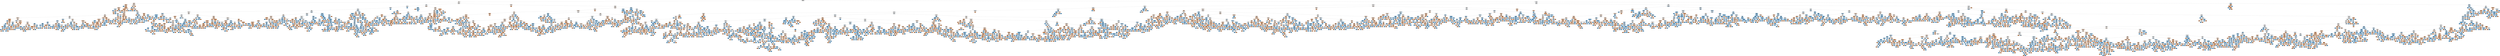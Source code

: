 digraph Tree {
node [shape=box, style="filled", color="black", fontname="helvetica"] ;
edge [fontname="helvetica"] ;
0 [label="Tumor_Growth_Rate <= 0.802\ngini = 0.5\nsamples = 15000\nvalue = [7461.0, 7539.0]", fillcolor="#fdfeff"] ;
1 [label="Age <= 30.5\ngini = 0.499\nsamples = 3612\nvalue = [1875, 1737]", fillcolor="#fdf6f0"] ;
0 -> 1 [labeldistance=2.5, labelangle=45, headlabel="True"] ;
2 [label="Tumor_Size <= 1.108\ngini = 0.489\nsamples = 678\nvalue = [390, 288]", fillcolor="#f8decb"] ;
1 -> 2 ;
3 [label="Survival_Rate <= 44.744\ngini = 0.389\nsamples = 53\nvalue = [39, 14]", fillcolor="#eeae80"] ;
2 -> 3 ;
4 [label="gini = 0.0\nsamples = 3\nvalue = [0, 3]", fillcolor="#399de5"] ;
3 -> 4 ;
5 [label="Symptom_2_1 <= 0.5\ngini = 0.343\nsamples = 50\nvalue = [39, 11]", fillcolor="#eca571"] ;
3 -> 5 ;
6 [label="Tumor_Growth_Rate <= 0.397\ngini = 0.472\nsamples = 21\nvalue = [13, 8]", fillcolor="#f5cfb3"] ;
5 -> 6 ;
7 [label="Surgery_Performed_1 <= 0.5\ngini = 0.486\nsamples = 12\nvalue = [5, 7]", fillcolor="#c6e3f8"] ;
6 -> 7 ;
8 [label="gini = 0.0\nsamples = 4\nvalue = [0, 4]", fillcolor="#399de5"] ;
7 -> 8 ;
9 [label="Symptom_1_2 <= 0.5\ngini = 0.469\nsamples = 8\nvalue = [5, 3]", fillcolor="#f5cdb0"] ;
7 -> 9 ;
10 [label="gini = 0.0\nsamples = 4\nvalue = [4, 0]", fillcolor="#e58139"] ;
9 -> 10 ;
11 [label="Stage_1 <= 0.5\ngini = 0.375\nsamples = 4\nvalue = [1, 3]", fillcolor="#7bbeee"] ;
9 -> 11 ;
12 [label="gini = 0.0\nsamples = 1\nvalue = [1, 0]", fillcolor="#e58139"] ;
11 -> 12 ;
13 [label="gini = 0.0\nsamples = 3\nvalue = [0, 3]", fillcolor="#399de5"] ;
11 -> 13 ;
14 [label="Histology_0 <= 0.5\ngini = 0.198\nsamples = 9\nvalue = [8, 1]", fillcolor="#e89152"] ;
6 -> 14 ;
15 [label="gini = 0.0\nsamples = 8\nvalue = [8, 0]", fillcolor="#e58139"] ;
14 -> 15 ;
16 [label="gini = 0.0\nsamples = 1\nvalue = [0, 1]", fillcolor="#399de5"] ;
14 -> 16 ;
17 [label="Tumor_Growth_Rate <= 0.742\ngini = 0.185\nsamples = 29\nvalue = [26, 3]", fillcolor="#e89050"] ;
5 -> 17 ;
18 [label="Tumor_Growth_Rate <= 0.206\ngini = 0.137\nsamples = 27\nvalue = [25, 2]", fillcolor="#e78b49"] ;
17 -> 18 ;
19 [label="Tumor_Growth_Rate <= 0.176\ngini = 0.408\nsamples = 7\nvalue = [5, 2]", fillcolor="#efb388"] ;
18 -> 19 ;
20 [label="gini = 0.0\nsamples = 5\nvalue = [5, 0]", fillcolor="#e58139"] ;
19 -> 20 ;
21 [label="gini = 0.0\nsamples = 2\nvalue = [0, 2]", fillcolor="#399de5"] ;
19 -> 21 ;
22 [label="gini = 0.0\nsamples = 20\nvalue = [20, 0]", fillcolor="#e58139"] ;
18 -> 22 ;
23 [label="Tumor_Size <= 0.876\ngini = 0.5\nsamples = 2\nvalue = [1, 1]", fillcolor="#ffffff"] ;
17 -> 23 ;
24 [label="gini = 0.0\nsamples = 1\nvalue = [1, 0]", fillcolor="#e58139"] ;
23 -> 24 ;
25 [label="gini = 0.0\nsamples = 1\nvalue = [0, 1]", fillcolor="#399de5"] ;
23 -> 25 ;
26 [label="Tumor_Growth_Rate <= 0.798\ngini = 0.492\nsamples = 625\nvalue = [351, 274]", fillcolor="#f9e3d4"] ;
2 -> 26 ;
27 [label="Tumor_Size <= 1.18\ngini = 0.494\nsamples = 618\nvalue = [344.0, 274.0]", fillcolor="#fae5d7"] ;
26 -> 27 ;
28 [label="gini = 0.0\nsamples = 4\nvalue = [0, 4]", fillcolor="#399de5"] ;
27 -> 28 ;
29 [label="Tumor_Size <= 1.298\ngini = 0.493\nsamples = 614\nvalue = [344, 270]", fillcolor="#f9e4d4"] ;
27 -> 29 ;
30 [label="Tumor_Growth_Rate <= 0.121\ngini = 0.198\nsamples = 9\nvalue = [8, 1]", fillcolor="#e89152"] ;
29 -> 30 ;
31 [label="gini = 0.0\nsamples = 1\nvalue = [0, 1]", fillcolor="#399de5"] ;
30 -> 31 ;
32 [label="gini = 0.0\nsamples = 8\nvalue = [8, 0]", fillcolor="#e58139"] ;
30 -> 32 ;
33 [label="Tumor_Size <= 1.356\ngini = 0.494\nsamples = 605\nvalue = [336, 269]", fillcolor="#fae6d8"] ;
29 -> 33 ;
34 [label="gini = 0.0\nsamples = 3\nvalue = [0, 3]", fillcolor="#399de5"] ;
33 -> 34 ;
35 [label="Tumor_Size <= 9.101\ngini = 0.493\nsamples = 602\nvalue = [336, 266]", fillcolor="#fae5d6"] ;
33 -> 35 ;
36 [label="Tumor_Size <= 7.691\ngini = 0.49\nsamples = 537\nvalue = [307, 230]", fillcolor="#f8dfcd"] ;
35 -> 36 ;
37 [label="Tumor_Size <= 7.577\ngini = 0.496\nsamples = 426\nvalue = [233, 193]", fillcolor="#fbe9dd"] ;
36 -> 37 ;
38 [label="Age <= 28.5\ngini = 0.495\nsamples = 422\nvalue = [233, 189]", fillcolor="#fae7da"] ;
37 -> 38 ;
39 [label="Age <= 23.5\ngini = 0.499\nsamples = 342\nvalue = [180, 162]", fillcolor="#fcf2eb"] ;
38 -> 39 ;
40 [label="Tumor_Growth_Rate <= 0.162\ngini = 0.484\nsamples = 149\nvalue = [88, 61]", fillcolor="#f7d8c2"] ;
39 -> 40 ;
41 [label="Survival_Rate <= 43.193\ngini = 0.198\nsamples = 18\nvalue = [16, 2]", fillcolor="#e89152"] ;
40 -> 41 ;
42 [label="gini = 0.0\nsamples = 1\nvalue = [0, 1]", fillcolor="#399de5"] ;
41 -> 42 ;
43 [label="Tumor_Size <= 3.049\ngini = 0.111\nsamples = 17\nvalue = [16, 1]", fillcolor="#e78945"] ;
41 -> 43 ;
44 [label="Stage_1 <= 0.5\ngini = 0.444\nsamples = 3\nvalue = [2, 1]", fillcolor="#f2c09c"] ;
43 -> 44 ;
45 [label="gini = 0.0\nsamples = 1\nvalue = [0, 1]", fillcolor="#399de5"] ;
44 -> 45 ;
46 [label="gini = 0.0\nsamples = 2\nvalue = [2, 0]", fillcolor="#e58139"] ;
44 -> 46 ;
47 [label="gini = 0.0\nsamples = 14\nvalue = [14, 0]", fillcolor="#e58139"] ;
43 -> 47 ;
48 [label="Tumor_Size <= 3.624\ngini = 0.495\nsamples = 131\nvalue = [72, 59]", fillcolor="#fae8db"] ;
40 -> 48 ;
49 [label="Tumor_Growth_Rate <= 0.762\ngini = 0.496\nsamples = 53\nvalue = [24, 29]", fillcolor="#ddeefb"] ;
48 -> 49 ;
50 [label="Symptom_2_0 <= 0.5\ngini = 0.483\nsamples = 49\nvalue = [20, 29]", fillcolor="#c2e1f7"] ;
49 -> 50 ;
51 [label="Location_1 <= 0.5\ngini = 0.499\nsamples = 40\nvalue = [19, 21]", fillcolor="#ecf6fd"] ;
50 -> 51 ;
52 [label="Tumor_Size <= 1.678\ngini = 0.375\nsamples = 16\nvalue = [4, 12]", fillcolor="#7bbeee"] ;
51 -> 52 ;
53 [label="gini = 0.0\nsamples = 2\nvalue = [2, 0]", fillcolor="#e58139"] ;
52 -> 53 ;
54 [label="Survival_Rate <= 52.045\ngini = 0.245\nsamples = 14\nvalue = [2, 12]", fillcolor="#5aade9"] ;
52 -> 54 ;
55 [label="Stage_2 <= 0.5\ngini = 0.444\nsamples = 6\nvalue = [2, 4]", fillcolor="#9ccef2"] ;
54 -> 55 ;
56 [label="gini = 0.0\nsamples = 3\nvalue = [0, 3]", fillcolor="#399de5"] ;
55 -> 56 ;
57 [label="Stage_1 <= 0.5\ngini = 0.444\nsamples = 3\nvalue = [2, 1]", fillcolor="#f2c09c"] ;
55 -> 57 ;
58 [label="gini = 0.0\nsamples = 2\nvalue = [2, 0]", fillcolor="#e58139"] ;
57 -> 58 ;
59 [label="gini = 0.0\nsamples = 1\nvalue = [0, 1]", fillcolor="#399de5"] ;
57 -> 59 ;
60 [label="gini = 0.0\nsamples = 8\nvalue = [0, 8]", fillcolor="#399de5"] ;
54 -> 60 ;
61 [label="Tumor_Growth_Rate <= 0.525\ngini = 0.469\nsamples = 24\nvalue = [15, 9]", fillcolor="#f5cdb0"] ;
51 -> 61 ;
62 [label="Tumor_Growth_Rate <= 0.361\ngini = 0.49\nsamples = 14\nvalue = [6, 8]", fillcolor="#cee6f8"] ;
61 -> 62 ;
63 [label="MRI_Result_1 <= 0.5\ngini = 0.408\nsamples = 7\nvalue = [5, 2]", fillcolor="#efb388"] ;
62 -> 63 ;
64 [label="gini = 0.0\nsamples = 4\nvalue = [4, 0]", fillcolor="#e58139"] ;
63 -> 64 ;
65 [label="Tumor_Size <= 2.842\ngini = 0.444\nsamples = 3\nvalue = [1, 2]", fillcolor="#9ccef2"] ;
63 -> 65 ;
66 [label="gini = 0.0\nsamples = 2\nvalue = [0, 2]", fillcolor="#399de5"] ;
65 -> 66 ;
67 [label="gini = 0.0\nsamples = 1\nvalue = [1, 0]", fillcolor="#e58139"] ;
65 -> 67 ;
68 [label="Age <= 21.5\ngini = 0.245\nsamples = 7\nvalue = [1, 6]", fillcolor="#5aade9"] ;
62 -> 68 ;
69 [label="gini = 0.0\nsamples = 6\nvalue = [0, 6]", fillcolor="#399de5"] ;
68 -> 69 ;
70 [label="gini = 0.0\nsamples = 1\nvalue = [1, 0]", fillcolor="#e58139"] ;
68 -> 70 ;
71 [label="Tumor_Size <= 2.803\ngini = 0.18\nsamples = 10\nvalue = [9, 1]", fillcolor="#e88f4f"] ;
61 -> 71 ;
72 [label="gini = 0.0\nsamples = 8\nvalue = [8, 0]", fillcolor="#e58139"] ;
71 -> 72 ;
73 [label="Histology_0 <= 0.5\ngini = 0.5\nsamples = 2\nvalue = [1, 1]", fillcolor="#ffffff"] ;
71 -> 73 ;
74 [label="gini = 0.0\nsamples = 1\nvalue = [1, 0]", fillcolor="#e58139"] ;
73 -> 74 ;
75 [label="gini = 0.0\nsamples = 1\nvalue = [0, 1]", fillcolor="#399de5"] ;
73 -> 75 ;
76 [label="Stage_0 <= 0.5\ngini = 0.198\nsamples = 9\nvalue = [1, 8]", fillcolor="#52a9e8"] ;
50 -> 76 ;
77 [label="gini = 0.0\nsamples = 8\nvalue = [0, 8]", fillcolor="#399de5"] ;
76 -> 77 ;
78 [label="gini = 0.0\nsamples = 1\nvalue = [1, 0]", fillcolor="#e58139"] ;
76 -> 78 ;
79 [label="gini = 0.0\nsamples = 4\nvalue = [4, 0]", fillcolor="#e58139"] ;
49 -> 79 ;
80 [label="Tumor_Growth_Rate <= 0.403\ngini = 0.473\nsamples = 78\nvalue = [48, 30]", fillcolor="#f5d0b5"] ;
48 -> 80 ;
81 [label="Tumor_Growth_Rate <= 0.324\ngini = 0.355\nsamples = 26\nvalue = [20, 6]", fillcolor="#eda774"] ;
80 -> 81 ;
82 [label="Family_History_1 <= 0.5\ngini = 0.469\nsamples = 16\nvalue = [10, 6]", fillcolor="#f5cdb0"] ;
81 -> 82 ;
83 [label="Location_2 <= 0.5\ngini = 0.49\nsamples = 7\nvalue = [3, 4]", fillcolor="#cee6f8"] ;
82 -> 83 ;
84 [label="gini = 0.0\nsamples = 3\nvalue = [0, 3]", fillcolor="#399de5"] ;
83 -> 84 ;
85 [label="Symptom_2_0 <= 0.5\ngini = 0.375\nsamples = 4\nvalue = [3, 1]", fillcolor="#eeab7b"] ;
83 -> 85 ;
86 [label="gini = 0.0\nsamples = 3\nvalue = [3, 0]", fillcolor="#e58139"] ;
85 -> 86 ;
87 [label="gini = 0.0\nsamples = 1\nvalue = [0, 1]", fillcolor="#399de5"] ;
85 -> 87 ;
88 [label="Tumor_Size <= 6.787\ngini = 0.346\nsamples = 9\nvalue = [7, 2]", fillcolor="#eca572"] ;
82 -> 88 ;
89 [label="gini = 0.0\nsamples = 6\nvalue = [6, 0]", fillcolor="#e58139"] ;
88 -> 89 ;
90 [label="Radiation_Treatment_0 <= 0.5\ngini = 0.444\nsamples = 3\nvalue = [1, 2]", fillcolor="#9ccef2"] ;
88 -> 90 ;
91 [label="gini = 0.0\nsamples = 2\nvalue = [0, 2]", fillcolor="#399de5"] ;
90 -> 91 ;
92 [label="gini = 0.0\nsamples = 1\nvalue = [1, 0]", fillcolor="#e58139"] ;
90 -> 92 ;
93 [label="gini = 0.0\nsamples = 10\nvalue = [10, 0]", fillcolor="#e58139"] ;
81 -> 93 ;
94 [label="Symptom_3_0 <= 0.5\ngini = 0.497\nsamples = 52\nvalue = [28, 24]", fillcolor="#fbede3"] ;
80 -> 94 ;
95 [label="Tumor_Type_1 <= 0.5\ngini = 0.469\nsamples = 40\nvalue = [25, 15]", fillcolor="#f5cdb0"] ;
94 -> 95 ;
96 [label="Symptom_1_0 <= 0.5\ngini = 0.5\nsamples = 18\nvalue = [9, 9]", fillcolor="#ffffff"] ;
95 -> 96 ;
97 [label="Histology_2 <= 0.5\ngini = 0.48\nsamples = 15\nvalue = [6, 9]", fillcolor="#bddef6"] ;
96 -> 97 ;
98 [label="Stage_0 <= 0.5\ngini = 0.245\nsamples = 7\nvalue = [1, 6]", fillcolor="#5aade9"] ;
97 -> 98 ;
99 [label="gini = 0.0\nsamples = 6\nvalue = [0, 6]", fillcolor="#399de5"] ;
98 -> 99 ;
100 [label="gini = 0.0\nsamples = 1\nvalue = [1, 0]", fillcolor="#e58139"] ;
98 -> 100 ;
101 [label="Symptom_2_1 <= 0.5\ngini = 0.469\nsamples = 8\nvalue = [5, 3]", fillcolor="#f5cdb0"] ;
97 -> 101 ;
102 [label="Age <= 20.5\ngini = 0.375\nsamples = 4\nvalue = [1, 3]", fillcolor="#7bbeee"] ;
101 -> 102 ;
103 [label="gini = 0.0\nsamples = 1\nvalue = [1, 0]", fillcolor="#e58139"] ;
102 -> 103 ;
104 [label="gini = 0.0\nsamples = 3\nvalue = [0, 3]", fillcolor="#399de5"] ;
102 -> 104 ;
105 [label="gini = 0.0\nsamples = 4\nvalue = [4, 0]", fillcolor="#e58139"] ;
101 -> 105 ;
106 [label="gini = 0.0\nsamples = 3\nvalue = [3, 0]", fillcolor="#e58139"] ;
96 -> 106 ;
107 [label="Histology_1 <= 0.5\ngini = 0.397\nsamples = 22\nvalue = [16, 6]", fillcolor="#efb083"] ;
95 -> 107 ;
108 [label="Tumor_Growth_Rate <= 0.624\ngini = 0.494\nsamples = 9\nvalue = [4, 5]", fillcolor="#d7ebfa"] ;
107 -> 108 ;
109 [label="Tumor_Size <= 7.022\ngini = 0.32\nsamples = 5\nvalue = [4, 1]", fillcolor="#eca06a"] ;
108 -> 109 ;
110 [label="gini = 0.0\nsamples = 4\nvalue = [4, 0]", fillcolor="#e58139"] ;
109 -> 110 ;
111 [label="gini = 0.0\nsamples = 1\nvalue = [0, 1]", fillcolor="#399de5"] ;
109 -> 111 ;
112 [label="gini = 0.0\nsamples = 4\nvalue = [0, 4]", fillcolor="#399de5"] ;
108 -> 112 ;
113 [label="Survival_Rate <= 95.613\ngini = 0.142\nsamples = 13\nvalue = [12, 1]", fillcolor="#e78c49"] ;
107 -> 113 ;
114 [label="gini = 0.0\nsamples = 11\nvalue = [11, 0]", fillcolor="#e58139"] ;
113 -> 114 ;
115 [label="Tumor_Size <= 5.634\ngini = 0.5\nsamples = 2\nvalue = [1, 1]", fillcolor="#ffffff"] ;
113 -> 115 ;
116 [label="gini = 0.0\nsamples = 1\nvalue = [1, 0]", fillcolor="#e58139"] ;
115 -> 116 ;
117 [label="gini = 0.0\nsamples = 1\nvalue = [0, 1]", fillcolor="#399de5"] ;
115 -> 117 ;
118 [label="Stage_2 <= 0.5\ngini = 0.375\nsamples = 12\nvalue = [3, 9]", fillcolor="#7bbeee"] ;
94 -> 118 ;
119 [label="Chemotherapy_0 <= 0.5\ngini = 0.48\nsamples = 5\nvalue = [3, 2]", fillcolor="#f6d5bd"] ;
118 -> 119 ;
120 [label="gini = 0.0\nsamples = 2\nvalue = [2, 0]", fillcolor="#e58139"] ;
119 -> 120 ;
121 [label="Histology_2 <= 0.5\ngini = 0.444\nsamples = 3\nvalue = [1, 2]", fillcolor="#9ccef2"] ;
119 -> 121 ;
122 [label="gini = 0.0\nsamples = 1\nvalue = [1, 0]", fillcolor="#e58139"] ;
121 -> 122 ;
123 [label="gini = 0.0\nsamples = 2\nvalue = [0, 2]", fillcolor="#399de5"] ;
121 -> 123 ;
124 [label="gini = 0.0\nsamples = 7\nvalue = [0, 7]", fillcolor="#399de5"] ;
118 -> 124 ;
125 [label="Histology_2 <= 0.5\ngini = 0.499\nsamples = 193\nvalue = [92, 101]", fillcolor="#edf6fd"] ;
39 -> 125 ;
126 [label="Survival_Rate <= 96.7\ngini = 0.477\nsamples = 97\nvalue = [38.0, 59.0]", fillcolor="#b9dcf6"] ;
125 -> 126 ;
127 [label="Symptom_1_2 <= 0.5\ngini = 0.462\nsamples = 91\nvalue = [33.0, 58.0]", fillcolor="#aad5f4"] ;
126 -> 127 ;
128 [label="Stage_0 <= 0.5\ngini = 0.357\nsamples = 43\nvalue = [10, 33]", fillcolor="#75bbed"] ;
127 -> 128 ;
129 [label="Gender_1 <= 0.5\ngini = 0.191\nsamples = 28\nvalue = [3, 25]", fillcolor="#51a9e8"] ;
128 -> 129 ;
130 [label="gini = 0.0\nsamples = 16\nvalue = [0, 16]", fillcolor="#399de5"] ;
129 -> 130 ;
131 [label="Tumor_Size <= 5.521\ngini = 0.375\nsamples = 12\nvalue = [3, 9]", fillcolor="#7bbeee"] ;
129 -> 131 ;
132 [label="MRI_Result_1 <= 0.5\ngini = 0.5\nsamples = 6\nvalue = [3, 3]", fillcolor="#ffffff"] ;
131 -> 132 ;
133 [label="gini = 0.0\nsamples = 3\nvalue = [0, 3]", fillcolor="#399de5"] ;
132 -> 133 ;
134 [label="gini = 0.0\nsamples = 3\nvalue = [3, 0]", fillcolor="#e58139"] ;
132 -> 134 ;
135 [label="gini = 0.0\nsamples = 6\nvalue = [0, 6]", fillcolor="#399de5"] ;
131 -> 135 ;
136 [label="Symptom_2_2 <= 0.5\ngini = 0.498\nsamples = 15\nvalue = [7, 8]", fillcolor="#e6f3fc"] ;
128 -> 136 ;
137 [label="Tumor_Growth_Rate <= 0.481\ngini = 0.245\nsamples = 7\nvalue = [6, 1]", fillcolor="#e9965a"] ;
136 -> 137 ;
138 [label="gini = 0.0\nsamples = 5\nvalue = [5, 0]", fillcolor="#e58139"] ;
137 -> 138 ;
139 [label="Location_0 <= 0.5\ngini = 0.5\nsamples = 2\nvalue = [1, 1]", fillcolor="#ffffff"] ;
137 -> 139 ;
140 [label="gini = 0.0\nsamples = 1\nvalue = [0, 1]", fillcolor="#399de5"] ;
139 -> 140 ;
141 [label="gini = 0.0\nsamples = 1\nvalue = [1, 0]", fillcolor="#e58139"] ;
139 -> 141 ;
142 [label="Symptom_1_0 <= 0.5\ngini = 0.219\nsamples = 8\nvalue = [1, 7]", fillcolor="#55abe9"] ;
136 -> 142 ;
143 [label="Location_2 <= 0.5\ngini = 0.5\nsamples = 2\nvalue = [1, 1]", fillcolor="#ffffff"] ;
142 -> 143 ;
144 [label="gini = 0.0\nsamples = 1\nvalue = [0, 1]", fillcolor="#399de5"] ;
143 -> 144 ;
145 [label="gini = 0.0\nsamples = 1\nvalue = [1, 0]", fillcolor="#e58139"] ;
143 -> 145 ;
146 [label="gini = 0.0\nsamples = 6\nvalue = [0, 6]", fillcolor="#399de5"] ;
142 -> 146 ;
147 [label="Tumor_Size <= 4.403\ngini = 0.499\nsamples = 48\nvalue = [23, 25]", fillcolor="#eff7fd"] ;
127 -> 147 ;
148 [label="Tumor_Size <= 2.983\ngini = 0.415\nsamples = 17\nvalue = [12, 5]", fillcolor="#f0b58b"] ;
147 -> 148 ;
149 [label="Survival_Rate <= 78.462\ngini = 0.494\nsamples = 9\nvalue = [4, 5]", fillcolor="#d7ebfa"] ;
148 -> 149 ;
150 [label="Location_1 <= 0.5\ngini = 0.278\nsamples = 6\nvalue = [1, 5]", fillcolor="#61b1ea"] ;
149 -> 150 ;
151 [label="gini = 0.0\nsamples = 5\nvalue = [0, 5]", fillcolor="#399de5"] ;
150 -> 151 ;
152 [label="gini = 0.0\nsamples = 1\nvalue = [1, 0]", fillcolor="#e58139"] ;
150 -> 152 ;
153 [label="gini = 0.0\nsamples = 3\nvalue = [3, 0]", fillcolor="#e58139"] ;
149 -> 153 ;
154 [label="gini = 0.0\nsamples = 8\nvalue = [8, 0]", fillcolor="#e58139"] ;
148 -> 154 ;
155 [label="Tumor_Size <= 5.922\ngini = 0.458\nsamples = 31\nvalue = [11, 20]", fillcolor="#a6d3f3"] ;
147 -> 155 ;
156 [label="Tumor_Growth_Rate <= 0.195\ngini = 0.245\nsamples = 14\nvalue = [2, 12]", fillcolor="#5aade9"] ;
155 -> 156 ;
157 [label="gini = 0.0\nsamples = 1\nvalue = [1, 0]", fillcolor="#e58139"] ;
156 -> 157 ;
158 [label="Tumor_Size <= 4.757\ngini = 0.142\nsamples = 13\nvalue = [1, 12]", fillcolor="#49a5e7"] ;
156 -> 158 ;
159 [label="Gender_0 <= 0.5\ngini = 0.444\nsamples = 3\nvalue = [1, 2]", fillcolor="#9ccef2"] ;
158 -> 159 ;
160 [label="gini = 0.0\nsamples = 1\nvalue = [1, 0]", fillcolor="#e58139"] ;
159 -> 160 ;
161 [label="gini = 0.0\nsamples = 2\nvalue = [0, 2]", fillcolor="#399de5"] ;
159 -> 161 ;
162 [label="gini = 0.0\nsamples = 10\nvalue = [0, 10]", fillcolor="#399de5"] ;
158 -> 162 ;
163 [label="Tumor_Size <= 6.595\ngini = 0.498\nsamples = 17\nvalue = [9, 8]", fillcolor="#fcf1e9"] ;
155 -> 163 ;
164 [label="gini = 0.0\nsamples = 6\nvalue = [6, 0]", fillcolor="#e58139"] ;
163 -> 164 ;
165 [label="Location_1 <= 0.5\ngini = 0.397\nsamples = 11\nvalue = [3, 8]", fillcolor="#83c2ef"] ;
163 -> 165 ;
166 [label="gini = 0.0\nsamples = 5\nvalue = [0, 5]", fillcolor="#399de5"] ;
165 -> 166 ;
167 [label="Gender_0 <= 0.5\ngini = 0.5\nsamples = 6\nvalue = [3, 3]", fillcolor="#ffffff"] ;
165 -> 167 ;
168 [label="Location_2 <= 0.5\ngini = 0.375\nsamples = 4\nvalue = [3, 1]", fillcolor="#eeab7b"] ;
167 -> 168 ;
169 [label="gini = 0.0\nsamples = 3\nvalue = [3, 0]", fillcolor="#e58139"] ;
168 -> 169 ;
170 [label="gini = 0.0\nsamples = 1\nvalue = [0, 1]", fillcolor="#399de5"] ;
168 -> 170 ;
171 [label="gini = 0.0\nsamples = 2\nvalue = [0, 2]", fillcolor="#399de5"] ;
167 -> 171 ;
172 [label="Age <= 24.5\ngini = 0.278\nsamples = 6\nvalue = [5, 1]", fillcolor="#ea9a61"] ;
126 -> 172 ;
173 [label="gini = 0.0\nsamples = 1\nvalue = [0, 1]", fillcolor="#399de5"] ;
172 -> 173 ;
174 [label="gini = 0.0\nsamples = 5\nvalue = [5, 0]", fillcolor="#e58139"] ;
172 -> 174 ;
175 [label="Symptom_3_2 <= 0.5\ngini = 0.492\nsamples = 96\nvalue = [54, 42]", fillcolor="#f9e3d3"] ;
125 -> 175 ;
176 [label="MRI_Result_0 <= 0.5\ngini = 0.499\nsamples = 52\nvalue = [25.0, 27.0]", fillcolor="#f0f8fd"] ;
175 -> 176 ;
177 [label="Tumor_Size <= 4.399\ngini = 0.436\nsamples = 28\nvalue = [9, 19]", fillcolor="#97cbf1"] ;
176 -> 177 ;
178 [label="Tumor_Size <= 3.716\ngini = 0.497\nsamples = 13\nvalue = [7, 6]", fillcolor="#fbede3"] ;
177 -> 178 ;
179 [label="Tumor_Type_1 <= 0.5\ngini = 0.444\nsamples = 9\nvalue = [3, 6]", fillcolor="#9ccef2"] ;
178 -> 179 ;
180 [label="Histology_1 <= 0.5\ngini = 0.375\nsamples = 4\nvalue = [3, 1]", fillcolor="#eeab7b"] ;
179 -> 180 ;
181 [label="gini = 0.0\nsamples = 1\nvalue = [0, 1]", fillcolor="#399de5"] ;
180 -> 181 ;
182 [label="gini = 0.0\nsamples = 3\nvalue = [3, 0]", fillcolor="#e58139"] ;
180 -> 182 ;
183 [label="gini = 0.0\nsamples = 5\nvalue = [0, 5]", fillcolor="#399de5"] ;
179 -> 183 ;
184 [label="gini = 0.0\nsamples = 4\nvalue = [4, 0]", fillcolor="#e58139"] ;
178 -> 184 ;
185 [label="Tumor_Size <= 6.2\ngini = 0.231\nsamples = 15\nvalue = [2, 13]", fillcolor="#57ace9"] ;
177 -> 185 ;
186 [label="gini = 0.0\nsamples = 9\nvalue = [0, 9]", fillcolor="#399de5"] ;
185 -> 186 ;
187 [label="Tumor_Size <= 6.435\ngini = 0.444\nsamples = 6\nvalue = [2, 4]", fillcolor="#9ccef2"] ;
185 -> 187 ;
188 [label="gini = 0.0\nsamples = 2\nvalue = [2, 0]", fillcolor="#e58139"] ;
187 -> 188 ;
189 [label="gini = 0.0\nsamples = 4\nvalue = [0, 4]", fillcolor="#399de5"] ;
187 -> 189 ;
190 [label="Location_1 <= 0.5\ngini = 0.444\nsamples = 24\nvalue = [16, 8]", fillcolor="#f2c09c"] ;
176 -> 190 ;
191 [label="Tumor_Size <= 2.282\ngini = 0.5\nsamples = 16\nvalue = [8, 8]", fillcolor="#ffffff"] ;
190 -> 191 ;
192 [label="gini = 0.0\nsamples = 4\nvalue = [4, 0]", fillcolor="#e58139"] ;
191 -> 192 ;
193 [label="Gender_1 <= 0.5\ngini = 0.444\nsamples = 12\nvalue = [4, 8]", fillcolor="#9ccef2"] ;
191 -> 193 ;
194 [label="Symptom_1_2 <= 0.5\ngini = 0.48\nsamples = 5\nvalue = [3, 2]", fillcolor="#f6d5bd"] ;
193 -> 194 ;
195 [label="gini = 0.0\nsamples = 2\nvalue = [2, 0]", fillcolor="#e58139"] ;
194 -> 195 ;
196 [label="Tumor_Growth_Rate <= 0.367\ngini = 0.444\nsamples = 3\nvalue = [1, 2]", fillcolor="#9ccef2"] ;
194 -> 196 ;
197 [label="gini = 0.0\nsamples = 1\nvalue = [1, 0]", fillcolor="#e58139"] ;
196 -> 197 ;
198 [label="gini = 0.0\nsamples = 2\nvalue = [0, 2]", fillcolor="#399de5"] ;
196 -> 198 ;
199 [label="Tumor_Growth_Rate <= 0.424\ngini = 0.245\nsamples = 7\nvalue = [1, 6]", fillcolor="#5aade9"] ;
193 -> 199 ;
200 [label="Stage_2 <= 0.5\ngini = 0.5\nsamples = 2\nvalue = [1, 1]", fillcolor="#ffffff"] ;
199 -> 200 ;
201 [label="gini = 0.0\nsamples = 1\nvalue = [1, 0]", fillcolor="#e58139"] ;
200 -> 201 ;
202 [label="gini = 0.0\nsamples = 1\nvalue = [0, 1]", fillcolor="#399de5"] ;
200 -> 202 ;
203 [label="gini = 0.0\nsamples = 5\nvalue = [0, 5]", fillcolor="#399de5"] ;
199 -> 203 ;
204 [label="gini = 0.0\nsamples = 8\nvalue = [8, 0]", fillcolor="#e58139"] ;
190 -> 204 ;
205 [label="Tumor_Growth_Rate <= 0.681\ngini = 0.449\nsamples = 44\nvalue = [29.0, 15.0]", fillcolor="#f2c29f"] ;
175 -> 205 ;
206 [label="Symptom_2_2 <= 0.5\ngini = 0.493\nsamples = 34\nvalue = [19, 15]", fillcolor="#fae4d5"] ;
205 -> 206 ;
207 [label="Survival_Rate <= 69.81\ngini = 0.457\nsamples = 17\nvalue = [6, 11]", fillcolor="#a5d2f3"] ;
206 -> 207 ;
208 [label="Tumor_Size <= 5.833\ngini = 0.469\nsamples = 8\nvalue = [5, 3]", fillcolor="#f5cdb0"] ;
207 -> 208 ;
209 [label="gini = 0.0\nsamples = 4\nvalue = [4, 0]", fillcolor="#e58139"] ;
208 -> 209 ;
210 [label="Tumor_Size <= 6.861\ngini = 0.375\nsamples = 4\nvalue = [1, 3]", fillcolor="#7bbeee"] ;
208 -> 210 ;
211 [label="gini = 0.0\nsamples = 3\nvalue = [0, 3]", fillcolor="#399de5"] ;
210 -> 211 ;
212 [label="gini = 0.0\nsamples = 1\nvalue = [1, 0]", fillcolor="#e58139"] ;
210 -> 212 ;
213 [label="Tumor_Size <= 1.579\ngini = 0.198\nsamples = 9\nvalue = [1, 8]", fillcolor="#52a9e8"] ;
207 -> 213 ;
214 [label="gini = 0.0\nsamples = 1\nvalue = [1, 0]", fillcolor="#e58139"] ;
213 -> 214 ;
215 [label="gini = 0.0\nsamples = 8\nvalue = [0, 8]", fillcolor="#399de5"] ;
213 -> 215 ;
216 [label="Tumor_Growth_Rate <= 0.608\ngini = 0.36\nsamples = 17\nvalue = [13, 4]", fillcolor="#eda876"] ;
206 -> 216 ;
217 [label="Gender_0 <= 0.5\ngini = 0.133\nsamples = 14\nvalue = [13, 1]", fillcolor="#e78b48"] ;
216 -> 217 ;
218 [label="gini = 0.0\nsamples = 11\nvalue = [11, 0]", fillcolor="#e58139"] ;
217 -> 218 ;
219 [label="MRI_Result_1 <= 0.5\ngini = 0.444\nsamples = 3\nvalue = [2, 1]", fillcolor="#f2c09c"] ;
217 -> 219 ;
220 [label="gini = 0.0\nsamples = 1\nvalue = [0, 1]", fillcolor="#399de5"] ;
219 -> 220 ;
221 [label="gini = 0.0\nsamples = 2\nvalue = [2, 0]", fillcolor="#e58139"] ;
219 -> 221 ;
222 [label="gini = 0.0\nsamples = 3\nvalue = [0, 3]", fillcolor="#399de5"] ;
216 -> 222 ;
223 [label="gini = 0.0\nsamples = 10\nvalue = [10, 0]", fillcolor="#e58139"] ;
205 -> 223 ;
224 [label="Survival_Rate <= 90.314\ngini = 0.447\nsamples = 80\nvalue = [53, 27]", fillcolor="#f2c19e"] ;
38 -> 224 ;
225 [label="Tumor_Growth_Rate <= 0.649\ngini = 0.472\nsamples = 68\nvalue = [42, 26]", fillcolor="#f5cfb4"] ;
224 -> 225 ;
226 [label="Tumor_Growth_Rate <= 0.207\ngini = 0.431\nsamples = 54\nvalue = [37, 17]", fillcolor="#f1bb94"] ;
225 -> 226 ;
227 [label="Tumor_Type_1 <= 0.5\ngini = 0.32\nsamples = 5\nvalue = [1, 4]", fillcolor="#6ab6ec"] ;
226 -> 227 ;
228 [label="gini = 0.0\nsamples = 1\nvalue = [1, 0]", fillcolor="#e58139"] ;
227 -> 228 ;
229 [label="gini = 0.0\nsamples = 4\nvalue = [0, 4]", fillcolor="#399de5"] ;
227 -> 229 ;
230 [label="Histology_0 <= 0.5\ngini = 0.39\nsamples = 49\nvalue = [36, 13]", fillcolor="#eeae80"] ;
226 -> 230 ;
231 [label="Tumor_Growth_Rate <= 0.412\ngini = 0.307\nsamples = 37\nvalue = [30, 7]", fillcolor="#eb9e67"] ;
230 -> 231 ;
232 [label="Tumor_Growth_Rate <= 0.276\ngini = 0.432\nsamples = 19\nvalue = [13, 6]", fillcolor="#f1bb94"] ;
231 -> 232 ;
233 [label="gini = 0.0\nsamples = 6\nvalue = [6, 0]", fillcolor="#e58139"] ;
232 -> 233 ;
234 [label="Survival_Rate <= 73.459\ngini = 0.497\nsamples = 13\nvalue = [7, 6]", fillcolor="#fbede3"] ;
232 -> 234 ;
235 [label="Tumor_Size <= 3.307\ngini = 0.278\nsamples = 6\nvalue = [1, 5]", fillcolor="#61b1ea"] ;
234 -> 235 ;
236 [label="gini = 0.0\nsamples = 1\nvalue = [1, 0]", fillcolor="#e58139"] ;
235 -> 236 ;
237 [label="gini = 0.0\nsamples = 5\nvalue = [0, 5]", fillcolor="#399de5"] ;
235 -> 237 ;
238 [label="Symptom_1_1 <= 0.5\ngini = 0.245\nsamples = 7\nvalue = [6, 1]", fillcolor="#e9965a"] ;
234 -> 238 ;
239 [label="Gender_1 <= 0.5\ngini = 0.5\nsamples = 2\nvalue = [1, 1]", fillcolor="#ffffff"] ;
238 -> 239 ;
240 [label="gini = 0.0\nsamples = 1\nvalue = [1, 0]", fillcolor="#e58139"] ;
239 -> 240 ;
241 [label="gini = 0.0\nsamples = 1\nvalue = [0, 1]", fillcolor="#399de5"] ;
239 -> 241 ;
242 [label="gini = 0.0\nsamples = 5\nvalue = [5, 0]", fillcolor="#e58139"] ;
238 -> 242 ;
243 [label="Tumor_Growth_Rate <= 0.624\ngini = 0.105\nsamples = 18\nvalue = [17, 1]", fillcolor="#e78845"] ;
231 -> 243 ;
244 [label="gini = 0.0\nsamples = 15\nvalue = [15, 0]", fillcolor="#e58139"] ;
243 -> 244 ;
245 [label="Survival_Rate <= 69.288\ngini = 0.444\nsamples = 3\nvalue = [2, 1]", fillcolor="#f2c09c"] ;
243 -> 245 ;
246 [label="gini = 0.0\nsamples = 1\nvalue = [0, 1]", fillcolor="#399de5"] ;
245 -> 246 ;
247 [label="gini = 0.0\nsamples = 2\nvalue = [2, 0]", fillcolor="#e58139"] ;
245 -> 247 ;
248 [label="MRI_Result_1 <= 0.5\ngini = 0.5\nsamples = 12\nvalue = [6, 6]", fillcolor="#ffffff"] ;
230 -> 248 ;
249 [label="Location_0 <= 0.5\ngini = 0.278\nsamples = 6\nvalue = [5, 1]", fillcolor="#ea9a61"] ;
248 -> 249 ;
250 [label="gini = 0.0\nsamples = 5\nvalue = [5, 0]", fillcolor="#e58139"] ;
249 -> 250 ;
251 [label="gini = 0.0\nsamples = 1\nvalue = [0, 1]", fillcolor="#399de5"] ;
249 -> 251 ;
252 [label="Chemotherapy_0 <= 0.5\ngini = 0.278\nsamples = 6\nvalue = [1, 5]", fillcolor="#61b1ea"] ;
248 -> 252 ;
253 [label="gini = 0.0\nsamples = 5\nvalue = [0, 5]", fillcolor="#399de5"] ;
252 -> 253 ;
254 [label="gini = 0.0\nsamples = 1\nvalue = [1, 0]", fillcolor="#e58139"] ;
252 -> 254 ;
255 [label="Symptom_3_2 <= 0.5\ngini = 0.459\nsamples = 14\nvalue = [5, 9]", fillcolor="#a7d3f3"] ;
225 -> 255 ;
256 [label="Family_History_0 <= 0.5\ngini = 0.444\nsamples = 6\nvalue = [4, 2]", fillcolor="#f2c09c"] ;
255 -> 256 ;
257 [label="gini = 0.0\nsamples = 4\nvalue = [4, 0]", fillcolor="#e58139"] ;
256 -> 257 ;
258 [label="gini = 0.0\nsamples = 2\nvalue = [0, 2]", fillcolor="#399de5"] ;
256 -> 258 ;
259 [label="Symptom_2_0 <= 0.5\ngini = 0.219\nsamples = 8\nvalue = [1, 7]", fillcolor="#55abe9"] ;
255 -> 259 ;
260 [label="gini = 0.0\nsamples = 7\nvalue = [0, 7]", fillcolor="#399de5"] ;
259 -> 260 ;
261 [label="gini = 0.0\nsamples = 1\nvalue = [1, 0]", fillcolor="#e58139"] ;
259 -> 261 ;
262 [label="Histology_2 <= 0.5\ngini = 0.153\nsamples = 12\nvalue = [11, 1]", fillcolor="#e78c4b"] ;
224 -> 262 ;
263 [label="gini = 0.0\nsamples = 9\nvalue = [9, 0]", fillcolor="#e58139"] ;
262 -> 263 ;
264 [label="Tumor_Size <= 4.077\ngini = 0.444\nsamples = 3\nvalue = [2, 1]", fillcolor="#f2c09c"] ;
262 -> 264 ;
265 [label="gini = 0.0\nsamples = 2\nvalue = [2, 0]", fillcolor="#e58139"] ;
264 -> 265 ;
266 [label="gini = 0.0\nsamples = 1\nvalue = [0, 1]", fillcolor="#399de5"] ;
264 -> 266 ;
267 [label="gini = 0.0\nsamples = 4\nvalue = [0, 4]", fillcolor="#399de5"] ;
37 -> 267 ;
268 [label="Survival_Rate <= 62.331\ngini = 0.444\nsamples = 111\nvalue = [74, 37]", fillcolor="#f2c09c"] ;
36 -> 268 ;
269 [label="Tumor_Growth_Rate <= 0.588\ngini = 0.5\nsamples = 32\nvalue = [16, 16]", fillcolor="#ffffff"] ;
268 -> 269 ;
270 [label="Symptom_1_0 <= 0.5\ngini = 0.461\nsamples = 25\nvalue = [16, 9]", fillcolor="#f4c8a8"] ;
269 -> 270 ;
271 [label="Tumor_Size <= 8.81\ngini = 0.498\nsamples = 17\nvalue = [8, 9]", fillcolor="#e9f4fc"] ;
270 -> 271 ;
272 [label="Symptom_2_2 <= 0.5\ngini = 0.49\nsamples = 14\nvalue = [8, 6]", fillcolor="#f8e0ce"] ;
271 -> 272 ;
273 [label="Symptom_2_1 <= 0.5\ngini = 0.408\nsamples = 7\nvalue = [2, 5]", fillcolor="#88c4ef"] ;
272 -> 273 ;
274 [label="Symptom_3_2 <= 0.5\ngini = 0.444\nsamples = 3\nvalue = [2, 1]", fillcolor="#f2c09c"] ;
273 -> 274 ;
275 [label="gini = 0.0\nsamples = 1\nvalue = [0, 1]", fillcolor="#399de5"] ;
274 -> 275 ;
276 [label="gini = 0.0\nsamples = 2\nvalue = [2, 0]", fillcolor="#e58139"] ;
274 -> 276 ;
277 [label="gini = 0.0\nsamples = 4\nvalue = [0, 4]", fillcolor="#399de5"] ;
273 -> 277 ;
278 [label="Symptom_2_1 <= 0.5\ngini = 0.245\nsamples = 7\nvalue = [6, 1]", fillcolor="#e9965a"] ;
272 -> 278 ;
279 [label="Tumor_Growth_Rate <= 0.329\ngini = 0.5\nsamples = 2\nvalue = [1, 1]", fillcolor="#ffffff"] ;
278 -> 279 ;
280 [label="gini = 0.0\nsamples = 1\nvalue = [1, 0]", fillcolor="#e58139"] ;
279 -> 280 ;
281 [label="gini = 0.0\nsamples = 1\nvalue = [0, 1]", fillcolor="#399de5"] ;
279 -> 281 ;
282 [label="gini = 0.0\nsamples = 5\nvalue = [5, 0]", fillcolor="#e58139"] ;
278 -> 282 ;
283 [label="gini = 0.0\nsamples = 3\nvalue = [0, 3]", fillcolor="#399de5"] ;
271 -> 283 ;
284 [label="gini = 0.0\nsamples = 8\nvalue = [8, 0]", fillcolor="#e58139"] ;
270 -> 284 ;
285 [label="gini = 0.0\nsamples = 7\nvalue = [0, 7]", fillcolor="#399de5"] ;
269 -> 285 ;
286 [label="Surgery_Performed_0 <= 0.5\ngini = 0.39\nsamples = 79\nvalue = [58.0, 21.0]", fillcolor="#eeaf81"] ;
268 -> 286 ;
287 [label="Tumor_Type_0 <= 0.5\ngini = 0.303\nsamples = 43\nvalue = [35, 8]", fillcolor="#eb9e66"] ;
286 -> 287 ;
288 [label="Symptom_2_2 <= 0.5\ngini = 0.454\nsamples = 23\nvalue = [15, 8]", fillcolor="#f3c4a3"] ;
287 -> 288 ;
289 [label="gini = 0.0\nsamples = 7\nvalue = [7, 0]", fillcolor="#e58139"] ;
288 -> 289 ;
290 [label="Tumor_Growth_Rate <= 0.362\ngini = 0.5\nsamples = 16\nvalue = [8, 8]", fillcolor="#ffffff"] ;
288 -> 290 ;
291 [label="gini = 0.0\nsamples = 3\nvalue = [0, 3]", fillcolor="#399de5"] ;
290 -> 291 ;
292 [label="Tumor_Size <= 8.883\ngini = 0.473\nsamples = 13\nvalue = [8, 5]", fillcolor="#f5d0b5"] ;
290 -> 292 ;
293 [label="Survival_Rate <= 91.613\ngini = 0.32\nsamples = 10\nvalue = [8, 2]", fillcolor="#eca06a"] ;
292 -> 293 ;
294 [label="Tumor_Growth_Rate <= 0.408\ngini = 0.198\nsamples = 9\nvalue = [8, 1]", fillcolor="#e89152"] ;
293 -> 294 ;
295 [label="Location_2 <= 0.5\ngini = 0.5\nsamples = 2\nvalue = [1, 1]", fillcolor="#ffffff"] ;
294 -> 295 ;
296 [label="gini = 0.0\nsamples = 1\nvalue = [0, 1]", fillcolor="#399de5"] ;
295 -> 296 ;
297 [label="gini = 0.0\nsamples = 1\nvalue = [1, 0]", fillcolor="#e58139"] ;
295 -> 297 ;
298 [label="gini = 0.0\nsamples = 7\nvalue = [7, 0]", fillcolor="#e58139"] ;
294 -> 298 ;
299 [label="gini = 0.0\nsamples = 1\nvalue = [0, 1]", fillcolor="#399de5"] ;
293 -> 299 ;
300 [label="gini = 0.0\nsamples = 3\nvalue = [0, 3]", fillcolor="#399de5"] ;
292 -> 300 ;
301 [label="gini = 0.0\nsamples = 20\nvalue = [20, 0]", fillcolor="#e58139"] ;
287 -> 301 ;
302 [label="Stage_2 <= 0.5\ngini = 0.461\nsamples = 36\nvalue = [23, 13]", fillcolor="#f4c8a9"] ;
286 -> 302 ;
303 [label="Age <= 29.0\ngini = 0.291\nsamples = 17\nvalue = [14, 3]", fillcolor="#eb9c63"] ;
302 -> 303 ;
304 [label="Tumor_Growth_Rate <= 0.673\ngini = 0.124\nsamples = 15\nvalue = [14, 1]", fillcolor="#e78a47"] ;
303 -> 304 ;
305 [label="gini = 0.0\nsamples = 13\nvalue = [13, 0]", fillcolor="#e58139"] ;
304 -> 305 ;
306 [label="Symptom_2_0 <= 0.5\ngini = 0.5\nsamples = 2\nvalue = [1, 1]", fillcolor="#ffffff"] ;
304 -> 306 ;
307 [label="gini = 0.0\nsamples = 1\nvalue = [0, 1]", fillcolor="#399de5"] ;
306 -> 307 ;
308 [label="gini = 0.0\nsamples = 1\nvalue = [1, 0]", fillcolor="#e58139"] ;
306 -> 308 ;
309 [label="gini = 0.0\nsamples = 2\nvalue = [0, 2]", fillcolor="#399de5"] ;
303 -> 309 ;
310 [label="Tumor_Size <= 8.82\ngini = 0.499\nsamples = 19\nvalue = [9, 10]", fillcolor="#ebf5fc"] ;
302 -> 310 ;
311 [label="Tumor_Growth_Rate <= 0.219\ngini = 0.444\nsamples = 15\nvalue = [5, 10]", fillcolor="#9ccef2"] ;
310 -> 311 ;
312 [label="gini = 0.0\nsamples = 2\nvalue = [2, 0]", fillcolor="#e58139"] ;
311 -> 312 ;
313 [label="Gender_0 <= 0.5\ngini = 0.355\nsamples = 13\nvalue = [3, 10]", fillcolor="#74baed"] ;
311 -> 313 ;
314 [label="gini = 0.0\nsamples = 7\nvalue = [0, 7]", fillcolor="#399de5"] ;
313 -> 314 ;
315 [label="Survival_Rate <= 90.713\ngini = 0.5\nsamples = 6\nvalue = [3, 3]", fillcolor="#ffffff"] ;
313 -> 315 ;
316 [label="gini = 0.0\nsamples = 3\nvalue = [3, 0]", fillcolor="#e58139"] ;
315 -> 316 ;
317 [label="gini = 0.0\nsamples = 3\nvalue = [0, 3]", fillcolor="#399de5"] ;
315 -> 317 ;
318 [label="gini = 0.0\nsamples = 4\nvalue = [4, 0]", fillcolor="#e58139"] ;
310 -> 318 ;
319 [label="Symptom_3_0 <= 0.5\ngini = 0.494\nsamples = 65\nvalue = [29, 36]", fillcolor="#d9ecfa"] ;
35 -> 319 ;
320 [label="Survival_Rate <= 41.212\ngini = 0.468\nsamples = 51\nvalue = [19, 32]", fillcolor="#afd7f4"] ;
319 -> 320 ;
321 [label="gini = 0.0\nsamples = 2\nvalue = [2, 0]", fillcolor="#e58139"] ;
320 -> 321 ;
322 [label="Chemotherapy_1 <= 0.5\ngini = 0.453\nsamples = 49\nvalue = [17.0, 32.0]", fillcolor="#a2d1f3"] ;
320 -> 322 ;
323 [label="Histology_1 <= 0.5\ngini = 0.355\nsamples = 26\nvalue = [6, 20]", fillcolor="#74baed"] ;
322 -> 323 ;
324 [label="Age <= 26.5\ngini = 0.48\nsamples = 15\nvalue = [6, 9]", fillcolor="#bddef6"] ;
323 -> 324 ;
325 [label="Gender_1 <= 0.5\ngini = 0.48\nsamples = 10\nvalue = [6, 4]", fillcolor="#f6d5bd"] ;
324 -> 325 ;
326 [label="gini = 0.0\nsamples = 4\nvalue = [4, 0]", fillcolor="#e58139"] ;
325 -> 326 ;
327 [label="Radiation_Treatment_1 <= 0.5\ngini = 0.444\nsamples = 6\nvalue = [2, 4]", fillcolor="#9ccef2"] ;
325 -> 327 ;
328 [label="gini = 0.0\nsamples = 3\nvalue = [0, 3]", fillcolor="#399de5"] ;
327 -> 328 ;
329 [label="Location_0 <= 0.5\ngini = 0.444\nsamples = 3\nvalue = [2, 1]", fillcolor="#f2c09c"] ;
327 -> 329 ;
330 [label="gini = 0.0\nsamples = 2\nvalue = [2, 0]", fillcolor="#e58139"] ;
329 -> 330 ;
331 [label="gini = 0.0\nsamples = 1\nvalue = [0, 1]", fillcolor="#399de5"] ;
329 -> 331 ;
332 [label="gini = 0.0\nsamples = 5\nvalue = [0, 5]", fillcolor="#399de5"] ;
324 -> 332 ;
333 [label="gini = 0.0\nsamples = 11\nvalue = [0, 11]", fillcolor="#399de5"] ;
323 -> 333 ;
334 [label="Survival_Rate <= 80.531\ngini = 0.499\nsamples = 23\nvalue = [11, 12]", fillcolor="#eff7fd"] ;
322 -> 334 ;
335 [label="MRI_Result_0 <= 0.5\ngini = 0.43\nsamples = 16\nvalue = [5, 11]", fillcolor="#93caf1"] ;
334 -> 335 ;
336 [label="Histology_2 <= 0.5\ngini = 0.444\nsamples = 6\nvalue = [4, 2]", fillcolor="#f2c09c"] ;
335 -> 336 ;
337 [label="gini = 0.0\nsamples = 3\nvalue = [3, 0]", fillcolor="#e58139"] ;
336 -> 337 ;
338 [label="Tumor_Growth_Rate <= 0.458\ngini = 0.444\nsamples = 3\nvalue = [1, 2]", fillcolor="#9ccef2"] ;
336 -> 338 ;
339 [label="gini = 0.0\nsamples = 2\nvalue = [0, 2]", fillcolor="#399de5"] ;
338 -> 339 ;
340 [label="gini = 0.0\nsamples = 1\nvalue = [1, 0]", fillcolor="#e58139"] ;
338 -> 340 ;
341 [label="Survival_Rate <= 45.23\ngini = 0.18\nsamples = 10\nvalue = [1, 9]", fillcolor="#4fa8e8"] ;
335 -> 341 ;
342 [label="Symptom_1_1 <= 0.5\ngini = 0.5\nsamples = 2\nvalue = [1, 1]", fillcolor="#ffffff"] ;
341 -> 342 ;
343 [label="gini = 0.0\nsamples = 1\nvalue = [1, 0]", fillcolor="#e58139"] ;
342 -> 343 ;
344 [label="gini = 0.0\nsamples = 1\nvalue = [0, 1]", fillcolor="#399de5"] ;
342 -> 344 ;
345 [label="gini = 0.0\nsamples = 8\nvalue = [0, 8]", fillcolor="#399de5"] ;
341 -> 345 ;
346 [label="Survival_Rate <= 92.906\ngini = 0.245\nsamples = 7\nvalue = [6, 1]", fillcolor="#e9965a"] ;
334 -> 346 ;
347 [label="gini = 0.0\nsamples = 5\nvalue = [5, 0]", fillcolor="#e58139"] ;
346 -> 347 ;
348 [label="Symptom_2_1 <= 0.5\ngini = 0.5\nsamples = 2\nvalue = [1, 1]", fillcolor="#ffffff"] ;
346 -> 348 ;
349 [label="gini = 0.0\nsamples = 1\nvalue = [0, 1]", fillcolor="#399de5"] ;
348 -> 349 ;
350 [label="gini = 0.0\nsamples = 1\nvalue = [1, 0]", fillcolor="#e58139"] ;
348 -> 350 ;
351 [label="Symptom_2_0 <= 0.5\ngini = 0.408\nsamples = 14\nvalue = [10, 4]", fillcolor="#efb388"] ;
319 -> 351 ;
352 [label="Location_0 <= 0.5\ngini = 0.18\nsamples = 10\nvalue = [9, 1]", fillcolor="#e88f4f"] ;
351 -> 352 ;
353 [label="gini = 0.0\nsamples = 8\nvalue = [8, 0]", fillcolor="#e58139"] ;
352 -> 353 ;
354 [label="Surgery_Performed_1 <= 0.5\ngini = 0.5\nsamples = 2\nvalue = [1, 1]", fillcolor="#ffffff"] ;
352 -> 354 ;
355 [label="gini = 0.0\nsamples = 1\nvalue = [0, 1]", fillcolor="#399de5"] ;
354 -> 355 ;
356 [label="gini = 0.0\nsamples = 1\nvalue = [1, 0]", fillcolor="#e58139"] ;
354 -> 356 ;
357 [label="Tumor_Type_1 <= 0.5\ngini = 0.375\nsamples = 4\nvalue = [1, 3]", fillcolor="#7bbeee"] ;
351 -> 357 ;
358 [label="gini = 0.0\nsamples = 3\nvalue = [0, 3]", fillcolor="#399de5"] ;
357 -> 358 ;
359 [label="gini = 0.0\nsamples = 1\nvalue = [1, 0]", fillcolor="#e58139"] ;
357 -> 359 ;
360 [label="gini = 0.0\nsamples = 7\nvalue = [7, 0]", fillcolor="#e58139"] ;
26 -> 360 ;
361 [label="Survival_Rate <= 75.434\ngini = 0.5\nsamples = 2934\nvalue = [1485, 1449]", fillcolor="#fefcfa"] ;
1 -> 361 ;
362 [label="Age <= 68.5\ngini = 0.5\nsamples = 1737\nvalue = [846.0, 891.0]", fillcolor="#f5fafe"] ;
361 -> 362 ;
363 [label="Tumor_Size <= 9.946\ngini = 0.498\nsamples = 1318\nvalue = [614, 704]", fillcolor="#e6f2fc"] ;
362 -> 363 ;
364 [label="Survival_Rate <= 75.282\ngini = 0.498\nsamples = 1313\nvalue = [614, 699]", fillcolor="#e7f3fc"] ;
363 -> 364 ;
365 [label="Symptom_2_0 <= 0.5\ngini = 0.498\nsamples = 1308\nvalue = [614, 694]", fillcolor="#e8f4fc"] ;
364 -> 365 ;
366 [label="Age <= 51.5\ngini = 0.5\nsamples = 986\nvalue = [479.0, 507.0]", fillcolor="#f4fafe"] ;
365 -> 366 ;
367 [label="Tumor_Growth_Rate <= 0.15\ngini = 0.499\nsamples = 554\nvalue = [287, 267]", fillcolor="#fdf6f1"] ;
366 -> 367 ;
368 [label="Chemotherapy_1 <= 0.5\ngini = 0.467\nsamples = 43\nvalue = [16, 27]", fillcolor="#aed7f4"] ;
367 -> 368 ;
369 [label="Tumor_Growth_Rate <= 0.115\ngini = 0.308\nsamples = 21\nvalue = [4, 17]", fillcolor="#68b4eb"] ;
368 -> 369 ;
370 [label="Tumor_Growth_Rate <= 0.108\ngini = 0.5\nsamples = 6\nvalue = [3, 3]", fillcolor="#ffffff"] ;
369 -> 370 ;
371 [label="Survival_Rate <= 70.166\ngini = 0.375\nsamples = 4\nvalue = [1, 3]", fillcolor="#7bbeee"] ;
370 -> 371 ;
372 [label="gini = 0.0\nsamples = 3\nvalue = [0, 3]", fillcolor="#399de5"] ;
371 -> 372 ;
373 [label="gini = 0.0\nsamples = 1\nvalue = [1, 0]", fillcolor="#e58139"] ;
371 -> 373 ;
374 [label="gini = 0.0\nsamples = 2\nvalue = [2, 0]", fillcolor="#e58139"] ;
370 -> 374 ;
375 [label="Survival_Rate <= 45.142\ngini = 0.124\nsamples = 15\nvalue = [1, 14]", fillcolor="#47a4e7"] ;
369 -> 375 ;
376 [label="Location_0 <= 0.5\ngini = 0.444\nsamples = 3\nvalue = [1, 2]", fillcolor="#9ccef2"] ;
375 -> 376 ;
377 [label="gini = 0.0\nsamples = 2\nvalue = [0, 2]", fillcolor="#399de5"] ;
376 -> 377 ;
378 [label="gini = 0.0\nsamples = 1\nvalue = [1, 0]", fillcolor="#e58139"] ;
376 -> 378 ;
379 [label="gini = 0.0\nsamples = 12\nvalue = [0, 12]", fillcolor="#399de5"] ;
375 -> 379 ;
380 [label="Surgery_Performed_1 <= 0.5\ngini = 0.496\nsamples = 22\nvalue = [12, 10]", fillcolor="#fbeade"] ;
368 -> 380 ;
381 [label="Symptom_1_1 <= 0.5\ngini = 0.32\nsamples = 10\nvalue = [8, 2]", fillcolor="#eca06a"] ;
380 -> 381 ;
382 [label="gini = 0.0\nsamples = 7\nvalue = [7, 0]", fillcolor="#e58139"] ;
381 -> 382 ;
383 [label="Radiation_Treatment_1 <= 0.5\ngini = 0.444\nsamples = 3\nvalue = [1, 2]", fillcolor="#9ccef2"] ;
381 -> 383 ;
384 [label="gini = 0.0\nsamples = 2\nvalue = [0, 2]", fillcolor="#399de5"] ;
383 -> 384 ;
385 [label="gini = 0.0\nsamples = 1\nvalue = [1, 0]", fillcolor="#e58139"] ;
383 -> 385 ;
386 [label="Survival_Rate <= 53.753\ngini = 0.444\nsamples = 12\nvalue = [4, 8]", fillcolor="#9ccef2"] ;
380 -> 386 ;
387 [label="gini = 0.0\nsamples = 4\nvalue = [0, 4]", fillcolor="#399de5"] ;
386 -> 387 ;
388 [label="Survival_Rate <= 71.958\ngini = 0.5\nsamples = 8\nvalue = [4, 4]", fillcolor="#ffffff"] ;
386 -> 388 ;
389 [label="Tumor_Growth_Rate <= 0.143\ngini = 0.444\nsamples = 6\nvalue = [4, 2]", fillcolor="#f2c09c"] ;
388 -> 389 ;
390 [label="Tumor_Size <= 6.654\ngini = 0.32\nsamples = 5\nvalue = [4, 1]", fillcolor="#eca06a"] ;
389 -> 390 ;
391 [label="gini = 0.0\nsamples = 3\nvalue = [3, 0]", fillcolor="#e58139"] ;
390 -> 391 ;
392 [label="Tumor_Type_1 <= 0.5\ngini = 0.5\nsamples = 2\nvalue = [1, 1]", fillcolor="#ffffff"] ;
390 -> 392 ;
393 [label="gini = 0.0\nsamples = 1\nvalue = [0, 1]", fillcolor="#399de5"] ;
392 -> 393 ;
394 [label="gini = 0.0\nsamples = 1\nvalue = [1, 0]", fillcolor="#e58139"] ;
392 -> 394 ;
395 [label="gini = 0.0\nsamples = 1\nvalue = [0, 1]", fillcolor="#399de5"] ;
389 -> 395 ;
396 [label="gini = 0.0\nsamples = 2\nvalue = [0, 2]", fillcolor="#399de5"] ;
388 -> 396 ;
397 [label="Location_2 <= 0.5\ngini = 0.498\nsamples = 511\nvalue = [271, 240]", fillcolor="#fcf1e8"] ;
367 -> 397 ;
398 [label="Tumor_Size <= 0.96\ngini = 0.5\nsamples = 264\nvalue = [128, 136]", fillcolor="#f3f9fd"] ;
397 -> 398 ;
399 [label="Survival_Rate <= 52.887\ngini = 0.391\nsamples = 15\nvalue = [11, 4]", fillcolor="#eeaf81"] ;
398 -> 399 ;
400 [label="Histology_2 <= 0.5\ngini = 0.49\nsamples = 7\nvalue = [3, 4]", fillcolor="#cee6f8"] ;
399 -> 400 ;
401 [label="gini = 0.0\nsamples = 3\nvalue = [0, 3]", fillcolor="#399de5"] ;
400 -> 401 ;
402 [label="Tumor_Size <= 0.8\ngini = 0.375\nsamples = 4\nvalue = [3, 1]", fillcolor="#eeab7b"] ;
400 -> 402 ;
403 [label="gini = 0.0\nsamples = 2\nvalue = [2, 0]", fillcolor="#e58139"] ;
402 -> 403 ;
404 [label="Tumor_Growth_Rate <= 0.402\ngini = 0.5\nsamples = 2\nvalue = [1, 1]", fillcolor="#ffffff"] ;
402 -> 404 ;
405 [label="gini = 0.0\nsamples = 1\nvalue = [1, 0]", fillcolor="#e58139"] ;
404 -> 405 ;
406 [label="gini = 0.0\nsamples = 1\nvalue = [0, 1]", fillcolor="#399de5"] ;
404 -> 406 ;
407 [label="gini = 0.0\nsamples = 8\nvalue = [8, 0]", fillcolor="#e58139"] ;
399 -> 407 ;
408 [label="Tumor_Size <= 1.134\ngini = 0.498\nsamples = 249\nvalue = [117, 132]", fillcolor="#e8f4fc"] ;
398 -> 408 ;
409 [label="gini = 0.0\nsamples = 4\nvalue = [0, 4]", fillcolor="#399de5"] ;
408 -> 409 ;
410 [label="Stage_0 <= 0.5\ngini = 0.499\nsamples = 245\nvalue = [117, 128]", fillcolor="#eef7fd"] ;
408 -> 410 ;
411 [label="Survival_Rate <= 73.255\ngini = 0.5\nsamples = 187\nvalue = [95, 92]", fillcolor="#fefbf9"] ;
410 -> 411 ;
412 [label="Survival_Rate <= 51.006\ngini = 0.498\nsamples = 171\nvalue = [91, 80]", fillcolor="#fcf0e7"] ;
411 -> 412 ;
413 [label="Histology_0 <= 0.5\ngini = 0.478\nsamples = 53\nvalue = [21, 32]", fillcolor="#bbddf6"] ;
412 -> 413 ;
414 [label="Tumor_Size <= 2.213\ngini = 0.399\nsamples = 40\nvalue = [11, 29]", fillcolor="#84c2ef"] ;
413 -> 414 ;
415 [label="gini = 0.0\nsamples = 3\nvalue = [3, 0]", fillcolor="#e58139"] ;
414 -> 415 ;
416 [label="Age <= 50.0\ngini = 0.339\nsamples = 37\nvalue = [8, 29]", fillcolor="#70b8ec"] ;
414 -> 416 ;
417 [label="Tumor_Type_0 <= 0.5\ngini = 0.284\nsamples = 35\nvalue = [6.0, 29.0]", fillcolor="#62b1ea"] ;
416 -> 417 ;
418 [label="Age <= 47.0\ngini = 0.105\nsamples = 18\nvalue = [1, 17]", fillcolor="#45a3e7"] ;
417 -> 418 ;
419 [label="gini = 0.0\nsamples = 16\nvalue = [0, 16]", fillcolor="#399de5"] ;
418 -> 419 ;
420 [label="Symptom_1_1 <= 0.5\ngini = 0.5\nsamples = 2\nvalue = [1, 1]", fillcolor="#ffffff"] ;
418 -> 420 ;
421 [label="gini = 0.0\nsamples = 1\nvalue = [1, 0]", fillcolor="#e58139"] ;
420 -> 421 ;
422 [label="gini = 0.0\nsamples = 1\nvalue = [0, 1]", fillcolor="#399de5"] ;
420 -> 422 ;
423 [label="Tumor_Size <= 5.385\ngini = 0.415\nsamples = 17\nvalue = [5, 12]", fillcolor="#8bc6f0"] ;
417 -> 423 ;
424 [label="Tumor_Size <= 3.303\ngini = 0.5\nsamples = 8\nvalue = [4, 4]", fillcolor="#ffffff"] ;
423 -> 424 ;
425 [label="gini = 0.0\nsamples = 3\nvalue = [0, 3]", fillcolor="#399de5"] ;
424 -> 425 ;
426 [label="Chemotherapy_0 <= 0.5\ngini = 0.32\nsamples = 5\nvalue = [4, 1]", fillcolor="#eca06a"] ;
424 -> 426 ;
427 [label="gini = 0.0\nsamples = 3\nvalue = [3, 0]", fillcolor="#e58139"] ;
426 -> 427 ;
428 [label="Tumor_Growth_Rate <= 0.401\ngini = 0.5\nsamples = 2\nvalue = [1, 1]", fillcolor="#ffffff"] ;
426 -> 428 ;
429 [label="gini = 0.0\nsamples = 1\nvalue = [0, 1]", fillcolor="#399de5"] ;
428 -> 429 ;
430 [label="gini = 0.0\nsamples = 1\nvalue = [1, 0]", fillcolor="#e58139"] ;
428 -> 430 ;
431 [label="Symptom_2_2 <= 0.5\ngini = 0.198\nsamples = 9\nvalue = [1, 8]", fillcolor="#52a9e8"] ;
423 -> 431 ;
432 [label="gini = 0.0\nsamples = 1\nvalue = [1, 0]", fillcolor="#e58139"] ;
431 -> 432 ;
433 [label="gini = 0.0\nsamples = 8\nvalue = [0, 8]", fillcolor="#399de5"] ;
431 -> 433 ;
434 [label="gini = 0.0\nsamples = 2\nvalue = [2, 0]", fillcolor="#e58139"] ;
416 -> 434 ;
435 [label="Survival_Rate <= 44.67\ngini = 0.355\nsamples = 13\nvalue = [10, 3]", fillcolor="#eda774"] ;
413 -> 435 ;
436 [label="gini = 0.0\nsamples = 10\nvalue = [10, 0]", fillcolor="#e58139"] ;
435 -> 436 ;
437 [label="gini = 0.0\nsamples = 3\nvalue = [0, 3]", fillcolor="#399de5"] ;
435 -> 437 ;
438 [label="Stage_1 <= 0.5\ngini = 0.483\nsamples = 118\nvalue = [70, 48]", fillcolor="#f7d7c1"] ;
412 -> 438 ;
439 [label="Symptom_1_1 <= 0.5\ngini = 0.36\nsamples = 34\nvalue = [26, 8]", fillcolor="#eda876"] ;
438 -> 439 ;
440 [label="Tumor_Size <= 7.697\ngini = 0.111\nsamples = 17\nvalue = [16, 1]", fillcolor="#e78945"] ;
439 -> 440 ;
441 [label="gini = 0.0\nsamples = 14\nvalue = [14, 0]", fillcolor="#e58139"] ;
440 -> 441 ;
442 [label="Tumor_Growth_Rate <= 0.395\ngini = 0.444\nsamples = 3\nvalue = [2, 1]", fillcolor="#f2c09c"] ;
440 -> 442 ;
443 [label="gini = 0.0\nsamples = 1\nvalue = [0, 1]", fillcolor="#399de5"] ;
442 -> 443 ;
444 [label="gini = 0.0\nsamples = 2\nvalue = [2, 0]", fillcolor="#e58139"] ;
442 -> 444 ;
445 [label="Age <= 35.5\ngini = 0.484\nsamples = 17\nvalue = [10, 7]", fillcolor="#f7d9c4"] ;
439 -> 445 ;
446 [label="gini = 0.0\nsamples = 3\nvalue = [0, 3]", fillcolor="#399de5"] ;
445 -> 446 ;
447 [label="Symptom_1_2 <= 0.5\ngini = 0.408\nsamples = 14\nvalue = [10, 4]", fillcolor="#efb388"] ;
445 -> 447 ;
448 [label="Tumor_Size <= 1.915\ngini = 0.48\nsamples = 5\nvalue = [2, 3]", fillcolor="#bddef6"] ;
447 -> 448 ;
449 [label="gini = 0.0\nsamples = 2\nvalue = [0, 2]", fillcolor="#399de5"] ;
448 -> 449 ;
450 [label="Radiation_Treatment_1 <= 0.5\ngini = 0.444\nsamples = 3\nvalue = [2, 1]", fillcolor="#f2c09c"] ;
448 -> 450 ;
451 [label="gini = 0.0\nsamples = 1\nvalue = [0, 1]", fillcolor="#399de5"] ;
450 -> 451 ;
452 [label="gini = 0.0\nsamples = 2\nvalue = [2, 0]", fillcolor="#e58139"] ;
450 -> 452 ;
453 [label="Histology_0 <= 0.5\ngini = 0.198\nsamples = 9\nvalue = [8, 1]", fillcolor="#e89152"] ;
447 -> 453 ;
454 [label="gini = 0.0\nsamples = 7\nvalue = [7, 0]", fillcolor="#e58139"] ;
453 -> 454 ;
455 [label="Location_0 <= 0.5\ngini = 0.5\nsamples = 2\nvalue = [1, 1]", fillcolor="#ffffff"] ;
453 -> 455 ;
456 [label="gini = 0.0\nsamples = 1\nvalue = [1, 0]", fillcolor="#e58139"] ;
455 -> 456 ;
457 [label="gini = 0.0\nsamples = 1\nvalue = [0, 1]", fillcolor="#399de5"] ;
455 -> 457 ;
458 [label="Survival_Rate <= 62.919\ngini = 0.499\nsamples = 84\nvalue = [44, 40]", fillcolor="#fdf4ed"] ;
438 -> 458 ;
459 [label="Radiation_Treatment_1 <= 0.5\ngini = 0.459\nsamples = 42\nvalue = [27.0, 15.0]", fillcolor="#f3c7a7"] ;
458 -> 459 ;
460 [label="Age <= 48.0\ngini = 0.32\nsamples = 20\nvalue = [16, 4]", fillcolor="#eca06a"] ;
459 -> 460 ;
461 [label="Tumor_Size <= 1.284\ngini = 0.198\nsamples = 18\nvalue = [16, 2]", fillcolor="#e89152"] ;
460 -> 461 ;
462 [label="gini = 0.0\nsamples = 1\nvalue = [0, 1]", fillcolor="#399de5"] ;
461 -> 462 ;
463 [label="Tumor_Size <= 4.123\ngini = 0.111\nsamples = 17\nvalue = [16, 1]", fillcolor="#e78945"] ;
461 -> 463 ;
464 [label="Survival_Rate <= 56.363\ngini = 0.444\nsamples = 3\nvalue = [2, 1]", fillcolor="#f2c09c"] ;
463 -> 464 ;
465 [label="gini = 0.0\nsamples = 1\nvalue = [0, 1]", fillcolor="#399de5"] ;
464 -> 465 ;
466 [label="gini = 0.0\nsamples = 2\nvalue = [2, 0]", fillcolor="#e58139"] ;
464 -> 466 ;
467 [label="gini = 0.0\nsamples = 14\nvalue = [14, 0]", fillcolor="#e58139"] ;
463 -> 467 ;
468 [label="gini = 0.0\nsamples = 2\nvalue = [0, 2]", fillcolor="#399de5"] ;
460 -> 468 ;
469 [label="Tumor_Size <= 5.985\ngini = 0.5\nsamples = 22\nvalue = [11, 11]", fillcolor="#ffffff"] ;
459 -> 469 ;
470 [label="Tumor_Size <= 2.448\ngini = 0.375\nsamples = 12\nvalue = [9, 3]", fillcolor="#eeab7b"] ;
469 -> 470 ;
471 [label="Age <= 36.5\ngini = 0.444\nsamples = 3\nvalue = [1, 2]", fillcolor="#9ccef2"] ;
470 -> 471 ;
472 [label="gini = 0.0\nsamples = 1\nvalue = [1, 0]", fillcolor="#e58139"] ;
471 -> 472 ;
473 [label="gini = 0.0\nsamples = 2\nvalue = [0, 2]", fillcolor="#399de5"] ;
471 -> 473 ;
474 [label="Tumor_Growth_Rate <= 0.223\ngini = 0.198\nsamples = 9\nvalue = [8, 1]", fillcolor="#e89152"] ;
470 -> 474 ;
475 [label="Chemotherapy_1 <= 0.5\ngini = 0.5\nsamples = 2\nvalue = [1, 1]", fillcolor="#ffffff"] ;
474 -> 475 ;
476 [label="gini = 0.0\nsamples = 1\nvalue = [0, 1]", fillcolor="#399de5"] ;
475 -> 476 ;
477 [label="gini = 0.0\nsamples = 1\nvalue = [1, 0]", fillcolor="#e58139"] ;
475 -> 477 ;
478 [label="gini = 0.0\nsamples = 7\nvalue = [7, 0]", fillcolor="#e58139"] ;
474 -> 478 ;
479 [label="Age <= 45.5\ngini = 0.32\nsamples = 10\nvalue = [2, 8]", fillcolor="#6ab6ec"] ;
469 -> 479 ;
480 [label="Age <= 33.5\ngini = 0.198\nsamples = 9\nvalue = [1, 8]", fillcolor="#52a9e8"] ;
479 -> 480 ;
481 [label="Tumor_Size <= 7.591\ngini = 0.5\nsamples = 2\nvalue = [1, 1]", fillcolor="#ffffff"] ;
480 -> 481 ;
482 [label="gini = 0.0\nsamples = 1\nvalue = [0, 1]", fillcolor="#399de5"] ;
481 -> 482 ;
483 [label="gini = 0.0\nsamples = 1\nvalue = [1, 0]", fillcolor="#e58139"] ;
481 -> 483 ;
484 [label="gini = 0.0\nsamples = 7\nvalue = [0, 7]", fillcolor="#399de5"] ;
480 -> 484 ;
485 [label="gini = 0.0\nsamples = 1\nvalue = [1, 0]", fillcolor="#e58139"] ;
479 -> 485 ;
486 [label="Age <= 48.5\ngini = 0.482\nsamples = 42\nvalue = [17, 25]", fillcolor="#c0e0f7"] ;
458 -> 486 ;
487 [label="Tumor_Growth_Rate <= 0.786\ngini = 0.45\nsamples = 38\nvalue = [13, 25]", fillcolor="#a0d0f3"] ;
486 -> 487 ;
488 [label="Age <= 34.5\ngini = 0.424\nsamples = 36\nvalue = [11, 25]", fillcolor="#90c8f0"] ;
487 -> 488 ;
489 [label="Tumor_Growth_Rate <= 0.246\ngini = 0.48\nsamples = 10\nvalue = [6, 4]", fillcolor="#f6d5bd"] ;
488 -> 489 ;
490 [label="gini = 0.0\nsamples = 4\nvalue = [4, 0]", fillcolor="#e58139"] ;
489 -> 490 ;
491 [label="Survival_Rate <= 66.269\ngini = 0.444\nsamples = 6\nvalue = [2, 4]", fillcolor="#9ccef2"] ;
489 -> 491 ;
492 [label="gini = 0.0\nsamples = 2\nvalue = [2, 0]", fillcolor="#e58139"] ;
491 -> 492 ;
493 [label="gini = 0.0\nsamples = 4\nvalue = [0, 4]", fillcolor="#399de5"] ;
491 -> 493 ;
494 [label="Radiation_Treatment_0 <= 0.5\ngini = 0.311\nsamples = 26\nvalue = [5, 21]", fillcolor="#68b4eb"] ;
488 -> 494 ;
495 [label="Histology_2 <= 0.5\ngini = 0.444\nsamples = 15\nvalue = [5, 10]", fillcolor="#9ccef2"] ;
494 -> 495 ;
496 [label="gini = 0.0\nsamples = 6\nvalue = [0, 6]", fillcolor="#399de5"] ;
495 -> 496 ;
497 [label="Survival_Rate <= 65.276\ngini = 0.494\nsamples = 9\nvalue = [5, 4]", fillcolor="#fae6d7"] ;
495 -> 497 ;
498 [label="gini = 0.0\nsamples = 3\nvalue = [0, 3]", fillcolor="#399de5"] ;
497 -> 498 ;
499 [label="Stage_2 <= 0.5\ngini = 0.278\nsamples = 6\nvalue = [5, 1]", fillcolor="#ea9a61"] ;
497 -> 499 ;
500 [label="gini = 0.0\nsamples = 5\nvalue = [5, 0]", fillcolor="#e58139"] ;
499 -> 500 ;
501 [label="gini = 0.0\nsamples = 1\nvalue = [0, 1]", fillcolor="#399de5"] ;
499 -> 501 ;
502 [label="gini = 0.0\nsamples = 11\nvalue = [0, 11]", fillcolor="#399de5"] ;
494 -> 502 ;
503 [label="gini = 0.0\nsamples = 2\nvalue = [2, 0]", fillcolor="#e58139"] ;
487 -> 503 ;
504 [label="gini = 0.0\nsamples = 4\nvalue = [4, 0]", fillcolor="#e58139"] ;
486 -> 504 ;
505 [label="Tumor_Growth_Rate <= 0.399\ngini = 0.375\nsamples = 16\nvalue = [4, 12]", fillcolor="#7bbeee"] ;
411 -> 505 ;
506 [label="gini = 0.0\nsamples = 8\nvalue = [0, 8]", fillcolor="#399de5"] ;
505 -> 506 ;
507 [label="Gender_0 <= 0.5\ngini = 0.5\nsamples = 8\nvalue = [4, 4]", fillcolor="#ffffff"] ;
505 -> 507 ;
508 [label="Tumor_Type_0 <= 0.5\ngini = 0.32\nsamples = 5\nvalue = [4, 1]", fillcolor="#eca06a"] ;
507 -> 508 ;
509 [label="gini = 0.0\nsamples = 1\nvalue = [0, 1]", fillcolor="#399de5"] ;
508 -> 509 ;
510 [label="gini = 0.0\nsamples = 4\nvalue = [4, 0]", fillcolor="#e58139"] ;
508 -> 510 ;
511 [label="gini = 0.0\nsamples = 3\nvalue = [0, 3]", fillcolor="#399de5"] ;
507 -> 511 ;
512 [label="Tumor_Size <= 8.33\ngini = 0.471\nsamples = 58\nvalue = [22, 36]", fillcolor="#b2d9f5"] ;
410 -> 512 ;
513 [label="Survival_Rate <= 72.659\ngini = 0.411\nsamples = 45\nvalue = [13.0, 32.0]", fillcolor="#89c5f0"] ;
512 -> 513 ;
514 [label="Histology_0 <= 0.5\ngini = 0.363\nsamples = 42\nvalue = [10, 32]", fillcolor="#77bced"] ;
513 -> 514 ;
515 [label="Tumor_Growth_Rate <= 0.691\ngini = 0.231\nsamples = 30\nvalue = [4, 26]", fillcolor="#57ace9"] ;
514 -> 515 ;
516 [label="Tumor_Size <= 4.563\ngini = 0.137\nsamples = 27\nvalue = [2, 25]", fillcolor="#49a5e7"] ;
515 -> 516 ;
517 [label="Tumor_Size <= 4.397\ngini = 0.32\nsamples = 10\nvalue = [2, 8]", fillcolor="#6ab6ec"] ;
516 -> 517 ;
518 [label="gini = 0.0\nsamples = 8\nvalue = [0, 8]", fillcolor="#399de5"] ;
517 -> 518 ;
519 [label="gini = 0.0\nsamples = 2\nvalue = [2, 0]", fillcolor="#e58139"] ;
517 -> 519 ;
520 [label="gini = 0.0\nsamples = 17\nvalue = [0, 17]", fillcolor="#399de5"] ;
516 -> 520 ;
521 [label="Location_1 <= 0.5\ngini = 0.444\nsamples = 3\nvalue = [2, 1]", fillcolor="#f2c09c"] ;
515 -> 521 ;
522 [label="gini = 0.0\nsamples = 1\nvalue = [0, 1]", fillcolor="#399de5"] ;
521 -> 522 ;
523 [label="gini = 0.0\nsamples = 2\nvalue = [2, 0]", fillcolor="#e58139"] ;
521 -> 523 ;
524 [label="Survival_Rate <= 54.806\ngini = 0.5\nsamples = 12\nvalue = [6, 6]", fillcolor="#ffffff"] ;
514 -> 524 ;
525 [label="gini = 0.0\nsamples = 4\nvalue = [4, 0]", fillcolor="#e58139"] ;
524 -> 525 ;
526 [label="Tumor_Size <= 8.006\ngini = 0.375\nsamples = 8\nvalue = [2, 6]", fillcolor="#7bbeee"] ;
524 -> 526 ;
527 [label="gini = 0.0\nsamples = 6\nvalue = [0, 6]", fillcolor="#399de5"] ;
526 -> 527 ;
528 [label="gini = 0.0\nsamples = 2\nvalue = [2, 0]", fillcolor="#e58139"] ;
526 -> 528 ;
529 [label="gini = 0.0\nsamples = 3\nvalue = [3, 0]", fillcolor="#e58139"] ;
513 -> 529 ;
530 [label="Tumor_Growth_Rate <= 0.329\ngini = 0.426\nsamples = 13\nvalue = [9, 4]", fillcolor="#f1b991"] ;
512 -> 530 ;
531 [label="Tumor_Growth_Rate <= 0.183\ngini = 0.32\nsamples = 5\nvalue = [1, 4]", fillcolor="#6ab6ec"] ;
530 -> 531 ;
532 [label="gini = 0.0\nsamples = 1\nvalue = [1, 0]", fillcolor="#e58139"] ;
531 -> 532 ;
533 [label="gini = 0.0\nsamples = 4\nvalue = [0, 4]", fillcolor="#399de5"] ;
531 -> 533 ;
534 [label="gini = 0.0\nsamples = 8\nvalue = [8, 0]", fillcolor="#e58139"] ;
530 -> 534 ;
535 [label="Tumor_Size <= 1.728\ngini = 0.488\nsamples = 247\nvalue = [143, 104]", fillcolor="#f8ddc9"] ;
397 -> 535 ;
536 [label="Symptom_1_2 <= 0.5\ngini = 0.49\nsamples = 35\nvalue = [15, 20]", fillcolor="#cee6f8"] ;
535 -> 536 ;
537 [label="Survival_Rate <= 72.999\ngini = 0.497\nsamples = 24\nvalue = [13, 11]", fillcolor="#fbece1"] ;
536 -> 537 ;
538 [label="Survival_Rate <= 43.99\ngini = 0.472\nsamples = 21\nvalue = [13, 8]", fillcolor="#f5cfb3"] ;
537 -> 538 ;
539 [label="gini = 0.0\nsamples = 2\nvalue = [0, 2]", fillcolor="#399de5"] ;
538 -> 539 ;
540 [label="Survival_Rate <= 49.14\ngini = 0.432\nsamples = 19\nvalue = [13, 6]", fillcolor="#f1bb94"] ;
538 -> 540 ;
541 [label="gini = 0.0\nsamples = 4\nvalue = [4, 0]", fillcolor="#e58139"] ;
540 -> 541 ;
542 [label="Survival_Rate <= 70.92\ngini = 0.48\nsamples = 15\nvalue = [9, 6]", fillcolor="#f6d5bd"] ;
540 -> 542 ;
543 [label="MRI_Result_0 <= 0.5\ngini = 0.496\nsamples = 11\nvalue = [5, 6]", fillcolor="#deeffb"] ;
542 -> 543 ;
544 [label="Stage_2 <= 0.5\ngini = 0.469\nsamples = 8\nvalue = [5, 3]", fillcolor="#f5cdb0"] ;
543 -> 544 ;
545 [label="gini = 0.0\nsamples = 4\nvalue = [4, 0]", fillcolor="#e58139"] ;
544 -> 545 ;
546 [label="Symptom_3_2 <= 0.5\ngini = 0.375\nsamples = 4\nvalue = [1, 3]", fillcolor="#7bbeee"] ;
544 -> 546 ;
547 [label="gini = 0.0\nsamples = 1\nvalue = [1, 0]", fillcolor="#e58139"] ;
546 -> 547 ;
548 [label="gini = 0.0\nsamples = 3\nvalue = [0, 3]", fillcolor="#399de5"] ;
546 -> 548 ;
549 [label="gini = 0.0\nsamples = 3\nvalue = [0, 3]", fillcolor="#399de5"] ;
543 -> 549 ;
550 [label="gini = 0.0\nsamples = 4\nvalue = [4, 0]", fillcolor="#e58139"] ;
542 -> 550 ;
551 [label="gini = 0.0\nsamples = 3\nvalue = [0, 3]", fillcolor="#399de5"] ;
537 -> 551 ;
552 [label="Survival_Rate <= 66.563\ngini = 0.298\nsamples = 11\nvalue = [2, 9]", fillcolor="#65b3eb"] ;
536 -> 552 ;
553 [label="gini = 0.0\nsamples = 9\nvalue = [0, 9]", fillcolor="#399de5"] ;
552 -> 553 ;
554 [label="gini = 0.0\nsamples = 2\nvalue = [2, 0]", fillcolor="#e58139"] ;
552 -> 554 ;
555 [label="Tumor_Size <= 5.118\ngini = 0.478\nsamples = 212\nvalue = [128, 84]", fillcolor="#f6d4bb"] ;
535 -> 555 ;
556 [label="Tumor_Size <= 3.937\ngini = 0.39\nsamples = 79\nvalue = [58.0, 21.0]", fillcolor="#eeaf81"] ;
555 -> 556 ;
557 [label="Tumor_Size <= 3.463\ngini = 0.452\nsamples = 58\nvalue = [38, 20]", fillcolor="#f3c3a1"] ;
556 -> 557 ;
558 [label="Tumor_Growth_Rate <= 0.172\ngini = 0.387\nsamples = 42\nvalue = [31, 11]", fillcolor="#eeae7f"] ;
557 -> 558 ;
559 [label="gini = 0.0\nsamples = 2\nvalue = [0, 2]", fillcolor="#399de5"] ;
558 -> 559 ;
560 [label="Tumor_Growth_Rate <= 0.659\ngini = 0.349\nsamples = 40\nvalue = [31, 9]", fillcolor="#eda672"] ;
558 -> 560 ;
561 [label="Histology_1 <= 0.5\ngini = 0.238\nsamples = 29\nvalue = [25, 4]", fillcolor="#e99559"] ;
560 -> 561 ;
562 [label="Symptom_3_1 <= 0.5\ngini = 0.42\nsamples = 10\nvalue = [7, 3]", fillcolor="#f0b78e"] ;
561 -> 562 ;
563 [label="Tumor_Size <= 2.683\ngini = 0.444\nsamples = 3\nvalue = [1, 2]", fillcolor="#9ccef2"] ;
562 -> 563 ;
564 [label="gini = 0.0\nsamples = 2\nvalue = [0, 2]", fillcolor="#399de5"] ;
563 -> 564 ;
565 [label="gini = 0.0\nsamples = 1\nvalue = [1, 0]", fillcolor="#e58139"] ;
563 -> 565 ;
566 [label="Symptom_1_2 <= 0.5\ngini = 0.245\nsamples = 7\nvalue = [6, 1]", fillcolor="#e9965a"] ;
562 -> 566 ;
567 [label="gini = 0.0\nsamples = 1\nvalue = [0, 1]", fillcolor="#399de5"] ;
566 -> 567 ;
568 [label="gini = 0.0\nsamples = 6\nvalue = [6, 0]", fillcolor="#e58139"] ;
566 -> 568 ;
569 [label="Survival_Rate <= 44.912\ngini = 0.1\nsamples = 19\nvalue = [18, 1]", fillcolor="#e68844"] ;
561 -> 569 ;
570 [label="Tumor_Growth_Rate <= 0.535\ngini = 0.444\nsamples = 3\nvalue = [2, 1]", fillcolor="#f2c09c"] ;
569 -> 570 ;
571 [label="gini = 0.0\nsamples = 2\nvalue = [2, 0]", fillcolor="#e58139"] ;
570 -> 571 ;
572 [label="gini = 0.0\nsamples = 1\nvalue = [0, 1]", fillcolor="#399de5"] ;
570 -> 572 ;
573 [label="gini = 0.0\nsamples = 16\nvalue = [16, 0]", fillcolor="#e58139"] ;
569 -> 573 ;
574 [label="Surgery_Performed_0 <= 0.5\ngini = 0.496\nsamples = 11\nvalue = [6, 5]", fillcolor="#fbeade"] ;
560 -> 574 ;
575 [label="Survival_Rate <= 51.468\ngini = 0.278\nsamples = 6\nvalue = [5, 1]", fillcolor="#ea9a61"] ;
574 -> 575 ;
576 [label="gini = 0.0\nsamples = 1\nvalue = [0, 1]", fillcolor="#399de5"] ;
575 -> 576 ;
577 [label="gini = 0.0\nsamples = 5\nvalue = [5, 0]", fillcolor="#e58139"] ;
575 -> 577 ;
578 [label="Tumor_Size <= 1.935\ngini = 0.32\nsamples = 5\nvalue = [1, 4]", fillcolor="#6ab6ec"] ;
574 -> 578 ;
579 [label="gini = 0.0\nsamples = 1\nvalue = [1, 0]", fillcolor="#e58139"] ;
578 -> 579 ;
580 [label="gini = 0.0\nsamples = 4\nvalue = [0, 4]", fillcolor="#399de5"] ;
578 -> 580 ;
581 [label="Tumor_Growth_Rate <= 0.32\ngini = 0.492\nsamples = 16\nvalue = [7, 9]", fillcolor="#d3e9f9"] ;
557 -> 581 ;
582 [label="Tumor_Size <= 3.608\ngini = 0.375\nsamples = 8\nvalue = [6, 2]", fillcolor="#eeab7b"] ;
581 -> 582 ;
583 [label="gini = 0.0\nsamples = 1\nvalue = [0, 1]", fillcolor="#399de5"] ;
582 -> 583 ;
584 [label="Tumor_Growth_Rate <= 0.187\ngini = 0.245\nsamples = 7\nvalue = [6, 1]", fillcolor="#e9965a"] ;
582 -> 584 ;
585 [label="gini = 0.0\nsamples = 1\nvalue = [0, 1]", fillcolor="#399de5"] ;
584 -> 585 ;
586 [label="gini = 0.0\nsamples = 6\nvalue = [6, 0]", fillcolor="#e58139"] ;
584 -> 586 ;
587 [label="Symptom_3_0 <= 0.5\ngini = 0.219\nsamples = 8\nvalue = [1, 7]", fillcolor="#55abe9"] ;
581 -> 587 ;
588 [label="gini = 0.0\nsamples = 7\nvalue = [0, 7]", fillcolor="#399de5"] ;
587 -> 588 ;
589 [label="gini = 0.0\nsamples = 1\nvalue = [1, 0]", fillcolor="#e58139"] ;
587 -> 589 ;
590 [label="Tumor_Growth_Rate <= 0.724\ngini = 0.091\nsamples = 21\nvalue = [20, 1]", fillcolor="#e68743"] ;
556 -> 590 ;
591 [label="gini = 0.0\nsamples = 19\nvalue = [19, 0]", fillcolor="#e58139"] ;
590 -> 591 ;
592 [label="Surgery_Performed_1 <= 0.5\ngini = 0.5\nsamples = 2\nvalue = [1, 1]", fillcolor="#ffffff"] ;
590 -> 592 ;
593 [label="gini = 0.0\nsamples = 1\nvalue = [1, 0]", fillcolor="#e58139"] ;
592 -> 593 ;
594 [label="gini = 0.0\nsamples = 1\nvalue = [0, 1]", fillcolor="#399de5"] ;
592 -> 594 ;
595 [label="Tumor_Growth_Rate <= 0.676\ngini = 0.499\nsamples = 133\nvalue = [70, 63]", fillcolor="#fcf2eb"] ;
555 -> 595 ;
596 [label="Tumor_Growth_Rate <= 0.361\ngini = 0.499\nsamples = 112\nvalue = [53, 59]", fillcolor="#ebf5fc"] ;
595 -> 596 ;
597 [label="Tumor_Growth_Rate <= 0.303\ngini = 0.468\nsamples = 51\nvalue = [32, 19]", fillcolor="#f4ccaf"] ;
596 -> 597 ;
598 [label="Tumor_Growth_Rate <= 0.209\ngini = 0.5\nsamples = 36\nvalue = [18, 18]", fillcolor="#ffffff"] ;
597 -> 598 ;
599 [label="Symptom_1_0 <= 0.5\ngini = 0.375\nsamples = 12\nvalue = [9, 3]", fillcolor="#eeab7b"] ;
598 -> 599 ;
600 [label="Symptom_1_2 <= 0.5\ngini = 0.18\nsamples = 10\nvalue = [9, 1]", fillcolor="#e88f4f"] ;
599 -> 600 ;
601 [label="Radiation_Treatment_1 <= 0.5\ngini = 0.444\nsamples = 3\nvalue = [2, 1]", fillcolor="#f2c09c"] ;
600 -> 601 ;
602 [label="gini = 0.0\nsamples = 1\nvalue = [0, 1]", fillcolor="#399de5"] ;
601 -> 602 ;
603 [label="gini = 0.0\nsamples = 2\nvalue = [2, 0]", fillcolor="#e58139"] ;
601 -> 603 ;
604 [label="gini = 0.0\nsamples = 7\nvalue = [7, 0]", fillcolor="#e58139"] ;
600 -> 604 ;
605 [label="gini = 0.0\nsamples = 2\nvalue = [0, 2]", fillcolor="#399de5"] ;
599 -> 605 ;
606 [label="Tumor_Size <= 5.585\ngini = 0.469\nsamples = 24\nvalue = [9, 15]", fillcolor="#b0d8f5"] ;
598 -> 606 ;
607 [label="gini = 0.0\nsamples = 4\nvalue = [4, 0]", fillcolor="#e58139"] ;
606 -> 607 ;
608 [label="Symptom_2_1 <= 0.5\ngini = 0.375\nsamples = 20\nvalue = [5, 15]", fillcolor="#7bbeee"] ;
606 -> 608 ;
609 [label="gini = 0.0\nsamples = 7\nvalue = [0, 7]", fillcolor="#399de5"] ;
608 -> 609 ;
610 [label="MRI_Result_0 <= 0.5\ngini = 0.473\nsamples = 13\nvalue = [5, 8]", fillcolor="#b5daf5"] ;
608 -> 610 ;
611 [label="Survival_Rate <= 51.265\ngini = 0.32\nsamples = 5\nvalue = [4, 1]", fillcolor="#eca06a"] ;
610 -> 611 ;
612 [label="gini = 0.0\nsamples = 1\nvalue = [0, 1]", fillcolor="#399de5"] ;
611 -> 612 ;
613 [label="gini = 0.0\nsamples = 4\nvalue = [4, 0]", fillcolor="#e58139"] ;
611 -> 613 ;
614 [label="Age <= 38.5\ngini = 0.219\nsamples = 8\nvalue = [1, 7]", fillcolor="#55abe9"] ;
610 -> 614 ;
615 [label="Symptom_3_0 <= 0.5\ngini = 0.5\nsamples = 2\nvalue = [1, 1]", fillcolor="#ffffff"] ;
614 -> 615 ;
616 [label="gini = 0.0\nsamples = 1\nvalue = [0, 1]", fillcolor="#399de5"] ;
615 -> 616 ;
617 [label="gini = 0.0\nsamples = 1\nvalue = [1, 0]", fillcolor="#e58139"] ;
615 -> 617 ;
618 [label="gini = 0.0\nsamples = 6\nvalue = [0, 6]", fillcolor="#399de5"] ;
614 -> 618 ;
619 [label="Tumor_Size <= 8.51\ngini = 0.124\nsamples = 15\nvalue = [14, 1]", fillcolor="#e78a47"] ;
597 -> 619 ;
620 [label="gini = 0.0\nsamples = 11\nvalue = [11, 0]", fillcolor="#e58139"] ;
619 -> 620 ;
621 [label="Symptom_3_1 <= 0.5\ngini = 0.375\nsamples = 4\nvalue = [3, 1]", fillcolor="#eeab7b"] ;
619 -> 621 ;
622 [label="gini = 0.0\nsamples = 3\nvalue = [3, 0]", fillcolor="#e58139"] ;
621 -> 622 ;
623 [label="gini = 0.0\nsamples = 1\nvalue = [0, 1]", fillcolor="#399de5"] ;
621 -> 623 ;
624 [label="Tumor_Size <= 7.736\ngini = 0.451\nsamples = 61\nvalue = [21, 40]", fillcolor="#a1d0f3"] ;
596 -> 624 ;
625 [label="Family_History_1 <= 0.5\ngini = 0.285\nsamples = 29\nvalue = [5, 24]", fillcolor="#62b1ea"] ;
624 -> 625 ;
626 [label="Tumor_Growth_Rate <= 0.565\ngini = 0.444\nsamples = 15\nvalue = [5, 10]", fillcolor="#9ccef2"] ;
625 -> 626 ;
627 [label="Symptom_1_0 <= 0.5\ngini = 0.198\nsamples = 9\nvalue = [1, 8]", fillcolor="#52a9e8"] ;
626 -> 627 ;
628 [label="gini = 0.0\nsamples = 8\nvalue = [0, 8]", fillcolor="#399de5"] ;
627 -> 628 ;
629 [label="gini = 0.0\nsamples = 1\nvalue = [1, 0]", fillcolor="#e58139"] ;
627 -> 629 ;
630 [label="Tumor_Size <= 7.166\ngini = 0.444\nsamples = 6\nvalue = [4, 2]", fillcolor="#f2c09c"] ;
626 -> 630 ;
631 [label="gini = 0.0\nsamples = 4\nvalue = [4, 0]", fillcolor="#e58139"] ;
630 -> 631 ;
632 [label="gini = 0.0\nsamples = 2\nvalue = [0, 2]", fillcolor="#399de5"] ;
630 -> 632 ;
633 [label="gini = 0.0\nsamples = 14\nvalue = [0, 14]", fillcolor="#399de5"] ;
625 -> 633 ;
634 [label="Age <= 39.5\ngini = 0.5\nsamples = 32\nvalue = [16, 16]", fillcolor="#ffffff"] ;
624 -> 634 ;
635 [label="Tumor_Size <= 9.184\ngini = 0.391\nsamples = 15\nvalue = [11, 4]", fillcolor="#eeaf81"] ;
634 -> 635 ;
636 [label="Survival_Rate <= 57.066\ngini = 0.494\nsamples = 9\nvalue = [5, 4]", fillcolor="#fae6d7"] ;
635 -> 636 ;
637 [label="Tumor_Size <= 8.545\ngini = 0.444\nsamples = 6\nvalue = [2, 4]", fillcolor="#9ccef2"] ;
636 -> 637 ;
638 [label="Survival_Rate <= 49.712\ngini = 0.444\nsamples = 3\nvalue = [2, 1]", fillcolor="#f2c09c"] ;
637 -> 638 ;
639 [label="gini = 0.0\nsamples = 2\nvalue = [2, 0]", fillcolor="#e58139"] ;
638 -> 639 ;
640 [label="gini = 0.0\nsamples = 1\nvalue = [0, 1]", fillcolor="#399de5"] ;
638 -> 640 ;
641 [label="gini = 0.0\nsamples = 3\nvalue = [0, 3]", fillcolor="#399de5"] ;
637 -> 641 ;
642 [label="gini = 0.0\nsamples = 3\nvalue = [3, 0]", fillcolor="#e58139"] ;
636 -> 642 ;
643 [label="gini = 0.0\nsamples = 6\nvalue = [6, 0]", fillcolor="#e58139"] ;
635 -> 643 ;
644 [label="Chemotherapy_0 <= 0.5\ngini = 0.415\nsamples = 17\nvalue = [5, 12]", fillcolor="#8bc6f0"] ;
634 -> 644 ;
645 [label="Symptom_2_1 <= 0.5\ngini = 0.469\nsamples = 8\nvalue = [5, 3]", fillcolor="#f5cdb0"] ;
644 -> 645 ;
646 [label="Family_History_0 <= 0.5\ngini = 0.375\nsamples = 4\nvalue = [1, 3]", fillcolor="#7bbeee"] ;
645 -> 646 ;
647 [label="gini = 0.0\nsamples = 1\nvalue = [1, 0]", fillcolor="#e58139"] ;
646 -> 647 ;
648 [label="gini = 0.0\nsamples = 3\nvalue = [0, 3]", fillcolor="#399de5"] ;
646 -> 648 ;
649 [label="gini = 0.0\nsamples = 4\nvalue = [4, 0]", fillcolor="#e58139"] ;
645 -> 649 ;
650 [label="gini = 0.0\nsamples = 9\nvalue = [0, 9]", fillcolor="#399de5"] ;
644 -> 650 ;
651 [label="Age <= 40.0\ngini = 0.308\nsamples = 21\nvalue = [17, 4]", fillcolor="#eb9f68"] ;
595 -> 651 ;
652 [label="Survival_Rate <= 51.72\ngini = 0.463\nsamples = 11\nvalue = [7, 4]", fillcolor="#f4c9aa"] ;
651 -> 652 ;
653 [label="gini = 0.0\nsamples = 3\nvalue = [0, 3]", fillcolor="#399de5"] ;
652 -> 653 ;
654 [label="Surgery_Performed_0 <= 0.5\ngini = 0.219\nsamples = 8\nvalue = [7, 1]", fillcolor="#e99355"] ;
652 -> 654 ;
655 [label="Tumor_Growth_Rate <= 0.753\ngini = 0.5\nsamples = 2\nvalue = [1, 1]", fillcolor="#ffffff"] ;
654 -> 655 ;
656 [label="gini = 0.0\nsamples = 1\nvalue = [1, 0]", fillcolor="#e58139"] ;
655 -> 656 ;
657 [label="gini = 0.0\nsamples = 1\nvalue = [0, 1]", fillcolor="#399de5"] ;
655 -> 657 ;
658 [label="gini = 0.0\nsamples = 6\nvalue = [6, 0]", fillcolor="#e58139"] ;
654 -> 658 ;
659 [label="gini = 0.0\nsamples = 10\nvalue = [10, 0]", fillcolor="#e58139"] ;
651 -> 659 ;
660 [label="Survival_Rate <= 68.983\ngini = 0.494\nsamples = 432\nvalue = [192, 240]", fillcolor="#d7ebfa"] ;
366 -> 660 ;
661 [label="Chemotherapy_1 <= 0.5\ngini = 0.499\nsamples = 352\nvalue = [169, 183]", fillcolor="#f0f8fd"] ;
660 -> 661 ;
662 [label="Stage_0 <= 0.5\ngini = 0.495\nsamples = 173\nvalue = [95, 78]", fillcolor="#fae8dc"] ;
661 -> 662 ;
663 [label="Survival_Rate <= 41.79\ngini = 0.476\nsamples = 123\nvalue = [75, 48]", fillcolor="#f6d2b8"] ;
662 -> 663 ;
664 [label="Survival_Rate <= 40.099\ngini = 0.18\nsamples = 10\nvalue = [9, 1]", fillcolor="#e88f4f"] ;
663 -> 664 ;
665 [label="gini = 0.0\nsamples = 1\nvalue = [0, 1]", fillcolor="#399de5"] ;
664 -> 665 ;
666 [label="gini = 0.0\nsamples = 9\nvalue = [9, 0]", fillcolor="#e58139"] ;
664 -> 666 ;
667 [label="Survival_Rate <= 66.727\ngini = 0.486\nsamples = 113\nvalue = [66, 47]", fillcolor="#f8dbc6"] ;
663 -> 667 ;
668 [label="Tumor_Growth_Rate <= 0.402\ngini = 0.496\nsamples = 97\nvalue = [53.0, 44.0]", fillcolor="#fbeadd"] ;
667 -> 668 ;
669 [label="Survival_Rate <= 57.867\ngini = 0.433\nsamples = 41\nvalue = [28.0, 13.0]", fillcolor="#f1bc95"] ;
668 -> 669 ;
670 [label="Tumor_Growth_Rate <= 0.139\ngini = 0.328\nsamples = 29\nvalue = [23, 6]", fillcolor="#eca26d"] ;
669 -> 670 ;
671 [label="Radiation_Treatment_0 <= 0.5\ngini = 0.375\nsamples = 4\nvalue = [1, 3]", fillcolor="#7bbeee"] ;
670 -> 671 ;
672 [label="gini = 0.0\nsamples = 1\nvalue = [1, 0]", fillcolor="#e58139"] ;
671 -> 672 ;
673 [label="gini = 0.0\nsamples = 3\nvalue = [0, 3]", fillcolor="#399de5"] ;
671 -> 673 ;
674 [label="Survival_Rate <= 42.156\ngini = 0.211\nsamples = 25\nvalue = [22, 3]", fillcolor="#e99254"] ;
670 -> 674 ;
675 [label="gini = 0.0\nsamples = 1\nvalue = [0, 1]", fillcolor="#399de5"] ;
674 -> 675 ;
676 [label="Tumor_Size <= 2.337\ngini = 0.153\nsamples = 24\nvalue = [22, 2]", fillcolor="#e78c4b"] ;
674 -> 676 ;
677 [label="Radiation_Treatment_1 <= 0.5\ngini = 0.48\nsamples = 5\nvalue = [3, 2]", fillcolor="#f6d5bd"] ;
676 -> 677 ;
678 [label="gini = 0.0\nsamples = 2\nvalue = [0, 2]", fillcolor="#399de5"] ;
677 -> 678 ;
679 [label="gini = 0.0\nsamples = 3\nvalue = [3, 0]", fillcolor="#e58139"] ;
677 -> 679 ;
680 [label="gini = 0.0\nsamples = 19\nvalue = [19, 0]", fillcolor="#e58139"] ;
676 -> 680 ;
681 [label="Symptom_1_0 <= 0.5\ngini = 0.486\nsamples = 12\nvalue = [5, 7]", fillcolor="#c6e3f8"] ;
669 -> 681 ;
682 [label="Symptom_3_2 <= 0.5\ngini = 0.469\nsamples = 8\nvalue = [5, 3]", fillcolor="#f5cdb0"] ;
681 -> 682 ;
683 [label="Tumor_Growth_Rate <= 0.368\ngini = 0.375\nsamples = 4\nvalue = [1, 3]", fillcolor="#7bbeee"] ;
682 -> 683 ;
684 [label="gini = 0.0\nsamples = 3\nvalue = [0, 3]", fillcolor="#399de5"] ;
683 -> 684 ;
685 [label="gini = 0.0\nsamples = 1\nvalue = [1, 0]", fillcolor="#e58139"] ;
683 -> 685 ;
686 [label="gini = 0.0\nsamples = 4\nvalue = [4, 0]", fillcolor="#e58139"] ;
682 -> 686 ;
687 [label="gini = 0.0\nsamples = 4\nvalue = [0, 4]", fillcolor="#399de5"] ;
681 -> 687 ;
688 [label="Symptom_3_1 <= 0.5\ngini = 0.494\nsamples = 56\nvalue = [25, 31]", fillcolor="#d9ecfa"] ;
668 -> 688 ;
689 [label="Tumor_Size <= 4.107\ngini = 0.417\nsamples = 27\nvalue = [8, 19]", fillcolor="#8cc6f0"] ;
688 -> 689 ;
690 [label="MRI_Result_1 <= 0.5\ngini = 0.48\nsamples = 10\nvalue = [6, 4]", fillcolor="#f6d5bd"] ;
689 -> 690 ;
691 [label="Tumor_Type_0 <= 0.5\ngini = 0.278\nsamples = 6\nvalue = [5, 1]", fillcolor="#ea9a61"] ;
690 -> 691 ;
692 [label="Histology_0 <= 0.5\ngini = 0.5\nsamples = 2\nvalue = [1, 1]", fillcolor="#ffffff"] ;
691 -> 692 ;
693 [label="gini = 0.0\nsamples = 1\nvalue = [0, 1]", fillcolor="#399de5"] ;
692 -> 693 ;
694 [label="gini = 0.0\nsamples = 1\nvalue = [1, 0]", fillcolor="#e58139"] ;
692 -> 694 ;
695 [label="gini = 0.0\nsamples = 4\nvalue = [4, 0]", fillcolor="#e58139"] ;
691 -> 695 ;
696 [label="Survival_Rate <= 60.45\ngini = 0.375\nsamples = 4\nvalue = [1, 3]", fillcolor="#7bbeee"] ;
690 -> 696 ;
697 [label="gini = 0.0\nsamples = 3\nvalue = [0, 3]", fillcolor="#399de5"] ;
696 -> 697 ;
698 [label="gini = 0.0\nsamples = 1\nvalue = [1, 0]", fillcolor="#e58139"] ;
696 -> 698 ;
699 [label="Age <= 54.5\ngini = 0.208\nsamples = 17\nvalue = [2, 15]", fillcolor="#53aae8"] ;
689 -> 699 ;
700 [label="Gender_1 <= 0.5\ngini = 0.444\nsamples = 6\nvalue = [2, 4]", fillcolor="#9ccef2"] ;
699 -> 700 ;
701 [label="gini = 0.0\nsamples = 3\nvalue = [0, 3]", fillcolor="#399de5"] ;
700 -> 701 ;
702 [label="Tumor_Type_0 <= 0.5\ngini = 0.444\nsamples = 3\nvalue = [2, 1]", fillcolor="#f2c09c"] ;
700 -> 702 ;
703 [label="gini = 0.0\nsamples = 1\nvalue = [0, 1]", fillcolor="#399de5"] ;
702 -> 703 ;
704 [label="gini = 0.0\nsamples = 2\nvalue = [2, 0]", fillcolor="#e58139"] ;
702 -> 704 ;
705 [label="gini = 0.0\nsamples = 11\nvalue = [0, 11]", fillcolor="#399de5"] ;
699 -> 705 ;
706 [label="Symptom_3_2 <= 0.5\ngini = 0.485\nsamples = 29\nvalue = [17, 12]", fillcolor="#f7dac5"] ;
688 -> 706 ;
707 [label="Stage_2 <= 0.5\ngini = 0.305\nsamples = 16\nvalue = [13, 3]", fillcolor="#eb9e67"] ;
706 -> 707 ;
708 [label="Tumor_Size <= 2.577\ngini = 0.49\nsamples = 7\nvalue = [4, 3]", fillcolor="#f8e0ce"] ;
707 -> 708 ;
709 [label="gini = 0.0\nsamples = 2\nvalue = [0, 2]", fillcolor="#399de5"] ;
708 -> 709 ;
710 [label="Survival_Rate <= 54.339\ngini = 0.32\nsamples = 5\nvalue = [4, 1]", fillcolor="#eca06a"] ;
708 -> 710 ;
711 [label="gini = 0.0\nsamples = 4\nvalue = [4, 0]", fillcolor="#e58139"] ;
710 -> 711 ;
712 [label="gini = 0.0\nsamples = 1\nvalue = [0, 1]", fillcolor="#399de5"] ;
710 -> 712 ;
713 [label="gini = 0.0\nsamples = 9\nvalue = [9, 0]", fillcolor="#e58139"] ;
707 -> 713 ;
714 [label="Tumor_Growth_Rate <= 0.706\ngini = 0.426\nsamples = 13\nvalue = [4, 9]", fillcolor="#91c9f1"] ;
706 -> 714 ;
715 [label="Survival_Rate <= 49.073\ngini = 0.298\nsamples = 11\nvalue = [2, 9]", fillcolor="#65b3eb"] ;
714 -> 715 ;
716 [label="Tumor_Type_0 <= 0.5\ngini = 0.444\nsamples = 3\nvalue = [2, 1]", fillcolor="#f2c09c"] ;
715 -> 716 ;
717 [label="gini = 0.0\nsamples = 2\nvalue = [2, 0]", fillcolor="#e58139"] ;
716 -> 717 ;
718 [label="gini = 0.0\nsamples = 1\nvalue = [0, 1]", fillcolor="#399de5"] ;
716 -> 718 ;
719 [label="gini = 0.0\nsamples = 8\nvalue = [0, 8]", fillcolor="#399de5"] ;
715 -> 719 ;
720 [label="gini = 0.0\nsamples = 2\nvalue = [2, 0]", fillcolor="#e58139"] ;
714 -> 720 ;
721 [label="Tumor_Size <= 2.935\ngini = 0.305\nsamples = 16\nvalue = [13, 3]", fillcolor="#eb9e67"] ;
667 -> 721 ;
722 [label="Histology_2 <= 0.5\ngini = 0.5\nsamples = 6\nvalue = [3, 3]", fillcolor="#ffffff"] ;
721 -> 722 ;
723 [label="gini = 0.0\nsamples = 3\nvalue = [0, 3]", fillcolor="#399de5"] ;
722 -> 723 ;
724 [label="gini = 0.0\nsamples = 3\nvalue = [3, 0]", fillcolor="#e58139"] ;
722 -> 724 ;
725 [label="gini = 0.0\nsamples = 10\nvalue = [10, 0]", fillcolor="#e58139"] ;
721 -> 725 ;
726 [label="Tumor_Growth_Rate <= 0.678\ngini = 0.48\nsamples = 50\nvalue = [20, 30]", fillcolor="#bddef6"] ;
662 -> 726 ;
727 [label="Age <= 59.5\ngini = 0.439\nsamples = 40\nvalue = [13, 27]", fillcolor="#98ccf2"] ;
726 -> 727 ;
728 [label="Symptom_3_2 <= 0.5\ngini = 0.494\nsamples = 18\nvalue = [10, 8]", fillcolor="#fae6d7"] ;
727 -> 728 ;
729 [label="Tumor_Size <= 8.771\ngini = 0.346\nsamples = 9\nvalue = [7, 2]", fillcolor="#eca572"] ;
728 -> 729 ;
730 [label="Age <= 52.5\ngini = 0.219\nsamples = 8\nvalue = [7, 1]", fillcolor="#e99355"] ;
729 -> 730 ;
731 [label="gini = 0.0\nsamples = 1\nvalue = [0, 1]", fillcolor="#399de5"] ;
730 -> 731 ;
732 [label="gini = 0.0\nsamples = 7\nvalue = [7, 0]", fillcolor="#e58139"] ;
730 -> 732 ;
733 [label="gini = 0.0\nsamples = 1\nvalue = [0, 1]", fillcolor="#399de5"] ;
729 -> 733 ;
734 [label="Surgery_Performed_0 <= 0.5\ngini = 0.444\nsamples = 9\nvalue = [3, 6]", fillcolor="#9ccef2"] ;
728 -> 734 ;
735 [label="Survival_Rate <= 62.906\ngini = 0.48\nsamples = 5\nvalue = [3, 2]", fillcolor="#f6d5bd"] ;
734 -> 735 ;
736 [label="gini = 0.0\nsamples = 3\nvalue = [3, 0]", fillcolor="#e58139"] ;
735 -> 736 ;
737 [label="gini = 0.0\nsamples = 2\nvalue = [0, 2]", fillcolor="#399de5"] ;
735 -> 737 ;
738 [label="gini = 0.0\nsamples = 4\nvalue = [0, 4]", fillcolor="#399de5"] ;
734 -> 738 ;
739 [label="Symptom_1_2 <= 0.5\ngini = 0.236\nsamples = 22\nvalue = [3, 19]", fillcolor="#58ace9"] ;
727 -> 739 ;
740 [label="gini = 0.0\nsamples = 11\nvalue = [0, 11]", fillcolor="#399de5"] ;
739 -> 740 ;
741 [label="Symptom_3_2 <= 0.5\ngini = 0.397\nsamples = 11\nvalue = [3, 8]", fillcolor="#83c2ef"] ;
739 -> 741 ;
742 [label="gini = 0.0\nsamples = 5\nvalue = [0, 5]", fillcolor="#399de5"] ;
741 -> 742 ;
743 [label="MRI_Result_1 <= 0.5\ngini = 0.5\nsamples = 6\nvalue = [3, 3]", fillcolor="#ffffff"] ;
741 -> 743 ;
744 [label="Age <= 63.0\ngini = 0.375\nsamples = 4\nvalue = [1, 3]", fillcolor="#7bbeee"] ;
743 -> 744 ;
745 [label="gini = 0.0\nsamples = 1\nvalue = [1, 0]", fillcolor="#e58139"] ;
744 -> 745 ;
746 [label="gini = 0.0\nsamples = 3\nvalue = [0, 3]", fillcolor="#399de5"] ;
744 -> 746 ;
747 [label="gini = 0.0\nsamples = 2\nvalue = [2, 0]", fillcolor="#e58139"] ;
743 -> 747 ;
748 [label="Location_1 <= 0.5\ngini = 0.42\nsamples = 10\nvalue = [7, 3]", fillcolor="#f0b78e"] ;
726 -> 748 ;
749 [label="gini = 0.0\nsamples = 4\nvalue = [4, 0]", fillcolor="#e58139"] ;
748 -> 749 ;
750 [label="Radiation_Treatment_1 <= 0.5\ngini = 0.5\nsamples = 6\nvalue = [3, 3]", fillcolor="#ffffff"] ;
748 -> 750 ;
751 [label="gini = 0.0\nsamples = 3\nvalue = [3, 0]", fillcolor="#e58139"] ;
750 -> 751 ;
752 [label="gini = 0.0\nsamples = 3\nvalue = [0, 3]", fillcolor="#399de5"] ;
750 -> 752 ;
753 [label="Tumor_Size <= 6.389\ngini = 0.485\nsamples = 179\nvalue = [74, 105]", fillcolor="#c5e2f7"] ;
661 -> 753 ;
754 [label="Tumor_Growth_Rate <= 0.189\ngini = 0.5\nsamples = 117\nvalue = [57.0, 60.0]", fillcolor="#f5fafe"] ;
753 -> 754 ;
755 [label="Location_0 <= 0.5\ngini = 0.375\nsamples = 16\nvalue = [12, 4]", fillcolor="#eeab7b"] ;
754 -> 755 ;
756 [label="Symptom_1_2 <= 0.5\ngini = 0.26\nsamples = 13\nvalue = [11, 2]", fillcolor="#ea985d"] ;
755 -> 756 ;
757 [label="gini = 0.0\nsamples = 7\nvalue = [7, 0]", fillcolor="#e58139"] ;
756 -> 757 ;
758 [label="Gender_0 <= 0.5\ngini = 0.444\nsamples = 6\nvalue = [4, 2]", fillcolor="#f2c09c"] ;
756 -> 758 ;
759 [label="gini = 0.0\nsamples = 2\nvalue = [0, 2]", fillcolor="#399de5"] ;
758 -> 759 ;
760 [label="gini = 0.0\nsamples = 4\nvalue = [4, 0]", fillcolor="#e58139"] ;
758 -> 760 ;
761 [label="MRI_Result_0 <= 0.5\ngini = 0.444\nsamples = 3\nvalue = [1, 2]", fillcolor="#9ccef2"] ;
755 -> 761 ;
762 [label="gini = 0.0\nsamples = 1\nvalue = [1, 0]", fillcolor="#e58139"] ;
761 -> 762 ;
763 [label="gini = 0.0\nsamples = 2\nvalue = [0, 2]", fillcolor="#399de5"] ;
761 -> 763 ;
764 [label="Tumor_Growth_Rate <= 0.328\ngini = 0.494\nsamples = 101\nvalue = [45.0, 56.0]", fillcolor="#d8ecfa"] ;
754 -> 764 ;
765 [label="Histology_2 <= 0.5\ngini = 0.346\nsamples = 18\nvalue = [4, 14]", fillcolor="#72b9ec"] ;
764 -> 765 ;
766 [label="gini = 0.0\nsamples = 11\nvalue = [0, 11]", fillcolor="#399de5"] ;
765 -> 766 ;
767 [label="Location_2 <= 0.5\ngini = 0.49\nsamples = 7\nvalue = [4, 3]", fillcolor="#f8e0ce"] ;
765 -> 767 ;
768 [label="gini = 0.0\nsamples = 3\nvalue = [3, 0]", fillcolor="#e58139"] ;
767 -> 768 ;
769 [label="Symptom_1_2 <= 0.5\ngini = 0.375\nsamples = 4\nvalue = [1, 3]", fillcolor="#7bbeee"] ;
767 -> 769 ;
770 [label="gini = 0.0\nsamples = 3\nvalue = [0, 3]", fillcolor="#399de5"] ;
769 -> 770 ;
771 [label="gini = 0.0\nsamples = 1\nvalue = [1, 0]", fillcolor="#e58139"] ;
769 -> 771 ;
772 [label="Tumor_Growth_Rate <= 0.563\ngini = 0.5\nsamples = 83\nvalue = [41, 42]", fillcolor="#fafdfe"] ;
764 -> 772 ;
773 [label="Stage_0 <= 0.5\ngini = 0.485\nsamples = 46\nvalue = [27.0, 19.0]", fillcolor="#f7dac4"] ;
772 -> 773 ;
774 [label="Gender_1 <= 0.5\ngini = 0.444\nsamples = 36\nvalue = [24, 12]", fillcolor="#f2c09c"] ;
773 -> 774 ;
775 [label="Location_2 <= 0.5\ngini = 0.5\nsamples = 16\nvalue = [8, 8]", fillcolor="#ffffff"] ;
774 -> 775 ;
776 [label="Age <= 59.0\ngini = 0.42\nsamples = 10\nvalue = [3, 7]", fillcolor="#8ec7f0"] ;
775 -> 776 ;
777 [label="gini = 0.0\nsamples = 5\nvalue = [0, 5]", fillcolor="#399de5"] ;
776 -> 777 ;
778 [label="Symptom_2_2 <= 0.5\ngini = 0.48\nsamples = 5\nvalue = [3, 2]", fillcolor="#f6d5bd"] ;
776 -> 778 ;
779 [label="gini = 0.0\nsamples = 2\nvalue = [2, 0]", fillcolor="#e58139"] ;
778 -> 779 ;
780 [label="Histology_1 <= 0.5\ngini = 0.444\nsamples = 3\nvalue = [1, 2]", fillcolor="#9ccef2"] ;
778 -> 780 ;
781 [label="gini = 0.0\nsamples = 1\nvalue = [1, 0]", fillcolor="#e58139"] ;
780 -> 781 ;
782 [label="gini = 0.0\nsamples = 2\nvalue = [0, 2]", fillcolor="#399de5"] ;
780 -> 782 ;
783 [label="Survival_Rate <= 67.213\ngini = 0.278\nsamples = 6\nvalue = [5, 1]", fillcolor="#ea9a61"] ;
775 -> 783 ;
784 [label="gini = 0.0\nsamples = 5\nvalue = [5, 0]", fillcolor="#e58139"] ;
783 -> 784 ;
785 [label="gini = 0.0\nsamples = 1\nvalue = [0, 1]", fillcolor="#399de5"] ;
783 -> 785 ;
786 [label="Symptom_1_0 <= 0.5\ngini = 0.32\nsamples = 20\nvalue = [16, 4]", fillcolor="#eca06a"] ;
774 -> 786 ;
787 [label="Symptom_2_2 <= 0.5\ngini = 0.142\nsamples = 13\nvalue = [12, 1]", fillcolor="#e78c49"] ;
786 -> 787 ;
788 [label="Family_History_1 <= 0.5\ngini = 0.444\nsamples = 3\nvalue = [2, 1]", fillcolor="#f2c09c"] ;
787 -> 788 ;
789 [label="gini = 0.0\nsamples = 1\nvalue = [0, 1]", fillcolor="#399de5"] ;
788 -> 789 ;
790 [label="gini = 0.0\nsamples = 2\nvalue = [2, 0]", fillcolor="#e58139"] ;
788 -> 790 ;
791 [label="gini = 0.0\nsamples = 10\nvalue = [10, 0]", fillcolor="#e58139"] ;
787 -> 791 ;
792 [label="Survival_Rate <= 56.724\ngini = 0.49\nsamples = 7\nvalue = [4, 3]", fillcolor="#f8e0ce"] ;
786 -> 792 ;
793 [label="gini = 0.0\nsamples = 4\nvalue = [4, 0]", fillcolor="#e58139"] ;
792 -> 793 ;
794 [label="gini = 0.0\nsamples = 3\nvalue = [0, 3]", fillcolor="#399de5"] ;
792 -> 794 ;
795 [label="Tumor_Size <= 5.522\ngini = 0.42\nsamples = 10\nvalue = [3, 7]", fillcolor="#8ec7f0"] ;
773 -> 795 ;
796 [label="Survival_Rate <= 41.777\ngini = 0.219\nsamples = 8\nvalue = [1, 7]", fillcolor="#55abe9"] ;
795 -> 796 ;
797 [label="gini = 0.0\nsamples = 1\nvalue = [1, 0]", fillcolor="#e58139"] ;
796 -> 797 ;
798 [label="gini = 0.0\nsamples = 7\nvalue = [0, 7]", fillcolor="#399de5"] ;
796 -> 798 ;
799 [label="gini = 0.0\nsamples = 2\nvalue = [2, 0]", fillcolor="#e58139"] ;
795 -> 799 ;
800 [label="Tumor_Growth_Rate <= 0.58\ngini = 0.47\nsamples = 37\nvalue = [14, 23]", fillcolor="#b2d9f5"] ;
772 -> 800 ;
801 [label="gini = 0.0\nsamples = 6\nvalue = [0, 6]", fillcolor="#399de5"] ;
800 -> 801 ;
802 [label="Tumor_Size <= 5.497\ngini = 0.495\nsamples = 31\nvalue = [14, 17]", fillcolor="#dceefa"] ;
800 -> 802 ;
803 [label="Tumor_Growth_Rate <= 0.641\ngini = 0.491\nsamples = 23\nvalue = [13.0, 10.0]", fillcolor="#f9e2d1"] ;
802 -> 803 ;
804 [label="gini = 0.0\nsamples = 4\nvalue = [4, 0]", fillcolor="#e58139"] ;
803 -> 804 ;
805 [label="Symptom_2_1 <= 0.5\ngini = 0.499\nsamples = 19\nvalue = [9, 10]", fillcolor="#ebf5fc"] ;
803 -> 805 ;
806 [label="Tumor_Size <= 3.992\ngini = 0.408\nsamples = 7\nvalue = [5, 2]", fillcolor="#efb388"] ;
805 -> 806 ;
807 [label="gini = 0.0\nsamples = 5\nvalue = [5, 0]", fillcolor="#e58139"] ;
806 -> 807 ;
808 [label="gini = 0.0\nsamples = 2\nvalue = [0, 2]", fillcolor="#399de5"] ;
806 -> 808 ;
809 [label="Tumor_Size <= 4.846\ngini = 0.444\nsamples = 12\nvalue = [4, 8]", fillcolor="#9ccef2"] ;
805 -> 809 ;
810 [label="Symptom_3_2 <= 0.5\ngini = 0.32\nsamples = 10\nvalue = [2, 8]", fillcolor="#6ab6ec"] ;
809 -> 810 ;
811 [label="Tumor_Growth_Rate <= 0.72\ngini = 0.5\nsamples = 4\nvalue = [2, 2]", fillcolor="#ffffff"] ;
810 -> 811 ;
812 [label="gini = 0.0\nsamples = 2\nvalue = [2, 0]", fillcolor="#e58139"] ;
811 -> 812 ;
813 [label="gini = 0.0\nsamples = 2\nvalue = [0, 2]", fillcolor="#399de5"] ;
811 -> 813 ;
814 [label="gini = 0.0\nsamples = 6\nvalue = [0, 6]", fillcolor="#399de5"] ;
810 -> 814 ;
815 [label="gini = 0.0\nsamples = 2\nvalue = [2, 0]", fillcolor="#e58139"] ;
809 -> 815 ;
816 [label="Tumor_Growth_Rate <= 0.588\ngini = 0.219\nsamples = 8\nvalue = [1, 7]", fillcolor="#55abe9"] ;
802 -> 816 ;
817 [label="gini = 0.0\nsamples = 1\nvalue = [1, 0]", fillcolor="#e58139"] ;
816 -> 817 ;
818 [label="gini = 0.0\nsamples = 7\nvalue = [0, 7]", fillcolor="#399de5"] ;
816 -> 818 ;
819 [label="Histology_0 <= 0.5\ngini = 0.398\nsamples = 62\nvalue = [17, 45]", fillcolor="#84c2ef"] ;
753 -> 819 ;
820 [label="Symptom_3_2 <= 0.5\ngini = 0.449\nsamples = 50\nvalue = [17, 33]", fillcolor="#9fcff2"] ;
819 -> 820 ;
821 [label="Symptom_1_2 <= 0.5\ngini = 0.32\nsamples = 25\nvalue = [5, 20]", fillcolor="#6ab6ec"] ;
820 -> 821 ;
822 [label="Tumor_Size <= 7.749\ngini = 0.494\nsamples = 9\nvalue = [4, 5]", fillcolor="#d7ebfa"] ;
821 -> 822 ;
823 [label="gini = 0.0\nsamples = 4\nvalue = [0, 4]", fillcolor="#399de5"] ;
822 -> 823 ;
824 [label="Surgery_Performed_0 <= 0.5\ngini = 0.32\nsamples = 5\nvalue = [4, 1]", fillcolor="#eca06a"] ;
822 -> 824 ;
825 [label="gini = 0.0\nsamples = 1\nvalue = [0, 1]", fillcolor="#399de5"] ;
824 -> 825 ;
826 [label="gini = 0.0\nsamples = 4\nvalue = [4, 0]", fillcolor="#e58139"] ;
824 -> 826 ;
827 [label="Tumor_Size <= 9.687\ngini = 0.117\nsamples = 16\nvalue = [1, 15]", fillcolor="#46a4e7"] ;
821 -> 827 ;
828 [label="gini = 0.0\nsamples = 15\nvalue = [0, 15]", fillcolor="#399de5"] ;
827 -> 828 ;
829 [label="gini = 0.0\nsamples = 1\nvalue = [1, 0]", fillcolor="#e58139"] ;
827 -> 829 ;
830 [label="Survival_Rate <= 58.749\ngini = 0.499\nsamples = 25\nvalue = [12, 13]", fillcolor="#f0f7fd"] ;
820 -> 830 ;
831 [label="Survival_Rate <= 52.16\ngini = 0.444\nsamples = 18\nvalue = [6, 12]", fillcolor="#9ccef2"] ;
830 -> 831 ;
832 [label="Symptom_1_1 <= 0.5\ngini = 0.5\nsamples = 10\nvalue = [5, 5]", fillcolor="#ffffff"] ;
831 -> 832 ;
833 [label="gini = 0.0\nsamples = 4\nvalue = [4, 0]", fillcolor="#e58139"] ;
832 -> 833 ;
834 [label="Location_1 <= 0.5\ngini = 0.278\nsamples = 6\nvalue = [1, 5]", fillcolor="#61b1ea"] ;
832 -> 834 ;
835 [label="gini = 0.0\nsamples = 1\nvalue = [1, 0]", fillcolor="#e58139"] ;
834 -> 835 ;
836 [label="gini = 0.0\nsamples = 5\nvalue = [0, 5]", fillcolor="#399de5"] ;
834 -> 836 ;
837 [label="Tumor_Growth_Rate <= 0.58\ngini = 0.219\nsamples = 8\nvalue = [1, 7]", fillcolor="#55abe9"] ;
831 -> 837 ;
838 [label="gini = 0.0\nsamples = 6\nvalue = [0, 6]", fillcolor="#399de5"] ;
837 -> 838 ;
839 [label="Symptom_3_1 <= 0.5\ngini = 0.5\nsamples = 2\nvalue = [1, 1]", fillcolor="#ffffff"] ;
837 -> 839 ;
840 [label="gini = 0.0\nsamples = 1\nvalue = [0, 1]", fillcolor="#399de5"] ;
839 -> 840 ;
841 [label="gini = 0.0\nsamples = 1\nvalue = [1, 0]", fillcolor="#e58139"] ;
839 -> 841 ;
842 [label="Tumor_Size <= 9.848\ngini = 0.245\nsamples = 7\nvalue = [6, 1]", fillcolor="#e9965a"] ;
830 -> 842 ;
843 [label="gini = 0.0\nsamples = 6\nvalue = [6, 0]", fillcolor="#e58139"] ;
842 -> 843 ;
844 [label="gini = 0.0\nsamples = 1\nvalue = [0, 1]", fillcolor="#399de5"] ;
842 -> 844 ;
845 [label="gini = 0.0\nsamples = 12\nvalue = [0, 12]", fillcolor="#399de5"] ;
819 -> 845 ;
846 [label="Survival_Rate <= 71.485\ngini = 0.41\nsamples = 80\nvalue = [23, 57]", fillcolor="#89c5ef"] ;
660 -> 846 ;
847 [label="Tumor_Growth_Rate <= 0.123\ngini = 0.18\nsamples = 30\nvalue = [3, 27]", fillcolor="#4fa8e8"] ;
846 -> 847 ;
848 [label="gini = 0.0\nsamples = 1\nvalue = [1, 0]", fillcolor="#e58139"] ;
847 -> 848 ;
849 [label="Tumor_Size <= 0.72\ngini = 0.128\nsamples = 29\nvalue = [2, 27]", fillcolor="#48a4e7"] ;
847 -> 849 ;
850 [label="gini = 0.0\nsamples = 1\nvalue = [1, 0]", fillcolor="#e58139"] ;
849 -> 850 ;
851 [label="Tumor_Size <= 8.225\ngini = 0.069\nsamples = 28\nvalue = [1, 27]", fillcolor="#40a1e6"] ;
849 -> 851 ;
852 [label="gini = 0.0\nsamples = 25\nvalue = [0, 25]", fillcolor="#399de5"] ;
851 -> 852 ;
853 [label="Age <= 54.0\ngini = 0.444\nsamples = 3\nvalue = [1, 2]", fillcolor="#9ccef2"] ;
851 -> 853 ;
854 [label="gini = 0.0\nsamples = 1\nvalue = [1, 0]", fillcolor="#e58139"] ;
853 -> 854 ;
855 [label="gini = 0.0\nsamples = 2\nvalue = [0, 2]", fillcolor="#399de5"] ;
853 -> 855 ;
856 [label="Tumor_Size <= 8.851\ngini = 0.48\nsamples = 50\nvalue = [20, 30]", fillcolor="#bddef6"] ;
846 -> 856 ;
857 [label="MRI_Result_1 <= 0.5\ngini = 0.454\nsamples = 46\nvalue = [16, 30]", fillcolor="#a3d1f3"] ;
856 -> 857 ;
858 [label="Survival_Rate <= 71.616\ngini = 0.308\nsamples = 21\nvalue = [4, 17]", fillcolor="#68b4eb"] ;
857 -> 858 ;
859 [label="gini = 0.0\nsamples = 1\nvalue = [1, 0]", fillcolor="#e58139"] ;
858 -> 859 ;
860 [label="Tumor_Growth_Rate <= 0.184\ngini = 0.255\nsamples = 20\nvalue = [3, 17]", fillcolor="#5caeea"] ;
858 -> 860 ;
861 [label="gini = 0.0\nsamples = 1\nvalue = [1, 0]", fillcolor="#e58139"] ;
860 -> 861 ;
862 [label="Stage_1 <= 0.5\ngini = 0.188\nsamples = 19\nvalue = [2, 17]", fillcolor="#50a9e8"] ;
860 -> 862 ;
863 [label="gini = 0.0\nsamples = 10\nvalue = [0, 10]", fillcolor="#399de5"] ;
862 -> 863 ;
864 [label="Survival_Rate <= 73.449\ngini = 0.346\nsamples = 9\nvalue = [2, 7]", fillcolor="#72b9ec"] ;
862 -> 864 ;
865 [label="Surgery_Performed_0 <= 0.5\ngini = 0.444\nsamples = 3\nvalue = [2, 1]", fillcolor="#f2c09c"] ;
864 -> 865 ;
866 [label="gini = 0.0\nsamples = 2\nvalue = [2, 0]", fillcolor="#e58139"] ;
865 -> 866 ;
867 [label="gini = 0.0\nsamples = 1\nvalue = [0, 1]", fillcolor="#399de5"] ;
865 -> 867 ;
868 [label="gini = 0.0\nsamples = 6\nvalue = [0, 6]", fillcolor="#399de5"] ;
864 -> 868 ;
869 [label="Location_0 <= 0.5\ngini = 0.499\nsamples = 25\nvalue = [12, 13]", fillcolor="#f0f7fd"] ;
857 -> 869 ;
870 [label="Gender_1 <= 0.5\ngini = 0.469\nsamples = 16\nvalue = [10, 6]", fillcolor="#f5cdb0"] ;
869 -> 870 ;
871 [label="Tumor_Size <= 0.92\ngini = 0.219\nsamples = 8\nvalue = [7, 1]", fillcolor="#e99355"] ;
870 -> 871 ;
872 [label="gini = 0.0\nsamples = 1\nvalue = [0, 1]", fillcolor="#399de5"] ;
871 -> 872 ;
873 [label="gini = 0.0\nsamples = 7\nvalue = [7, 0]", fillcolor="#e58139"] ;
871 -> 873 ;
874 [label="Age <= 62.0\ngini = 0.469\nsamples = 8\nvalue = [3, 5]", fillcolor="#b0d8f5"] ;
870 -> 874 ;
875 [label="Histology_2 <= 0.5\ngini = 0.375\nsamples = 4\nvalue = [3, 1]", fillcolor="#eeab7b"] ;
874 -> 875 ;
876 [label="gini = 0.0\nsamples = 1\nvalue = [0, 1]", fillcolor="#399de5"] ;
875 -> 876 ;
877 [label="gini = 0.0\nsamples = 3\nvalue = [3, 0]", fillcolor="#e58139"] ;
875 -> 877 ;
878 [label="gini = 0.0\nsamples = 4\nvalue = [0, 4]", fillcolor="#399de5"] ;
874 -> 878 ;
879 [label="Symptom_3_1 <= 0.5\ngini = 0.346\nsamples = 9\nvalue = [2, 7]", fillcolor="#72b9ec"] ;
869 -> 879 ;
880 [label="gini = 0.0\nsamples = 5\nvalue = [0, 5]", fillcolor="#399de5"] ;
879 -> 880 ;
881 [label="Tumor_Type_0 <= 0.5\ngini = 0.5\nsamples = 4\nvalue = [2, 2]", fillcolor="#ffffff"] ;
879 -> 881 ;
882 [label="gini = 0.0\nsamples = 2\nvalue = [0, 2]", fillcolor="#399de5"] ;
881 -> 882 ;
883 [label="gini = 0.0\nsamples = 2\nvalue = [2, 0]", fillcolor="#e58139"] ;
881 -> 883 ;
884 [label="gini = 0.0\nsamples = 4\nvalue = [4, 0]", fillcolor="#e58139"] ;
856 -> 884 ;
885 [label="Tumor_Growth_Rate <= 0.179\ngini = 0.487\nsamples = 322\nvalue = [135, 187]", fillcolor="#c8e4f8"] ;
365 -> 885 ;
886 [label="Age <= 41.5\ngini = 0.478\nsamples = 33\nvalue = [20, 13]", fillcolor="#f6d3ba"] ;
885 -> 886 ;
887 [label="Tumor_Growth_Rate <= 0.109\ngini = 0.278\nsamples = 6\nvalue = [1, 5]", fillcolor="#61b1ea"] ;
886 -> 887 ;
888 [label="gini = 0.0\nsamples = 1\nvalue = [1, 0]", fillcolor="#e58139"] ;
887 -> 888 ;
889 [label="gini = 0.0\nsamples = 5\nvalue = [0, 5]", fillcolor="#399de5"] ;
887 -> 889 ;
890 [label="Chemotherapy_0 <= 0.5\ngini = 0.417\nsamples = 27\nvalue = [19, 8]", fillcolor="#f0b68c"] ;
886 -> 890 ;
891 [label="Age <= 56.5\ngini = 0.498\nsamples = 15\nvalue = [7, 8]", fillcolor="#e6f3fc"] ;
890 -> 891 ;
892 [label="Symptom_1_1 <= 0.5\ngini = 0.375\nsamples = 8\nvalue = [6, 2]", fillcolor="#eeab7b"] ;
891 -> 892 ;
893 [label="gini = 0.0\nsamples = 5\nvalue = [5, 0]", fillcolor="#e58139"] ;
892 -> 893 ;
894 [label="Gender_0 <= 0.5\ngini = 0.444\nsamples = 3\nvalue = [1, 2]", fillcolor="#9ccef2"] ;
892 -> 894 ;
895 [label="gini = 0.0\nsamples = 1\nvalue = [1, 0]", fillcolor="#e58139"] ;
894 -> 895 ;
896 [label="gini = 0.0\nsamples = 2\nvalue = [0, 2]", fillcolor="#399de5"] ;
894 -> 896 ;
897 [label="Tumor_Growth_Rate <= 0.113\ngini = 0.245\nsamples = 7\nvalue = [1, 6]", fillcolor="#5aade9"] ;
891 -> 897 ;
898 [label="gini = 0.0\nsamples = 1\nvalue = [1, 0]", fillcolor="#e58139"] ;
897 -> 898 ;
899 [label="gini = 0.0\nsamples = 6\nvalue = [0, 6]", fillcolor="#399de5"] ;
897 -> 899 ;
900 [label="gini = 0.0\nsamples = 12\nvalue = [12, 0]", fillcolor="#e58139"] ;
890 -> 900 ;
901 [label="Tumor_Size <= 9.381\ngini = 0.479\nsamples = 289\nvalue = [115, 174]", fillcolor="#bcdef6"] ;
885 -> 901 ;
902 [label="Tumor_Size <= 0.606\ngini = 0.474\nsamples = 280\nvalue = [108, 172]", fillcolor="#b5dbf5"] ;
901 -> 902 ;
903 [label="gini = 0.0\nsamples = 3\nvalue = [3, 0]", fillcolor="#e58139"] ;
902 -> 903 ;
904 [label="Tumor_Size <= 8.696\ngini = 0.471\nsamples = 277\nvalue = [105.0, 172.0]", fillcolor="#b2d9f5"] ;
902 -> 904 ;
905 [label="Tumor_Size <= 8.64\ngini = 0.477\nsamples = 259\nvalue = [102, 157]", fillcolor="#baddf6"] ;
904 -> 905 ;
906 [label="Survival_Rate <= 74.498\ngini = 0.474\nsamples = 256\nvalue = [99, 157]", fillcolor="#b6dbf5"] ;
905 -> 906 ;
907 [label="Survival_Rate <= 52.187\ngini = 0.47\nsamples = 249\nvalue = [94, 155]", fillcolor="#b1d8f5"] ;
906 -> 907 ;
908 [label="Survival_Rate <= 51.072\ngini = 0.497\nsamples = 82\nvalue = [38, 44]", fillcolor="#e4f2fb"] ;
907 -> 908 ;
909 [label="Stage_0 <= 0.5\ngini = 0.489\nsamples = 75\nvalue = [32, 43]", fillcolor="#cce6f8"] ;
908 -> 909 ;
910 [label="Location_2 <= 0.5\ngini = 0.467\nsamples = 62\nvalue = [23, 39]", fillcolor="#aed7f4"] ;
909 -> 910 ;
911 [label="Symptom_1_0 <= 0.5\ngini = 0.382\nsamples = 35\nvalue = [9, 26]", fillcolor="#7ebfee"] ;
910 -> 911 ;
912 [label="Tumor_Growth_Rate <= 0.324\ngini = 0.293\nsamples = 28\nvalue = [5, 23]", fillcolor="#64b2eb"] ;
911 -> 912 ;
913 [label="Stage_2 <= 0.5\ngini = 0.5\nsamples = 8\nvalue = [4, 4]", fillcolor="#ffffff"] ;
912 -> 913 ;
914 [label="gini = 0.0\nsamples = 3\nvalue = [0, 3]", fillcolor="#399de5"] ;
913 -> 914 ;
915 [label="Survival_Rate <= 48.532\ngini = 0.32\nsamples = 5\nvalue = [4, 1]", fillcolor="#eca06a"] ;
913 -> 915 ;
916 [label="gini = 0.0\nsamples = 4\nvalue = [4, 0]", fillcolor="#e58139"] ;
915 -> 916 ;
917 [label="gini = 0.0\nsamples = 1\nvalue = [0, 1]", fillcolor="#399de5"] ;
915 -> 917 ;
918 [label="Age <= 41.5\ngini = 0.095\nsamples = 20\nvalue = [1, 19]", fillcolor="#43a2e6"] ;
912 -> 918 ;
919 [label="Surgery_Performed_1 <= 0.5\ngini = 0.278\nsamples = 6\nvalue = [1, 5]", fillcolor="#61b1ea"] ;
918 -> 919 ;
920 [label="gini = 0.0\nsamples = 5\nvalue = [0, 5]", fillcolor="#399de5"] ;
919 -> 920 ;
921 [label="gini = 0.0\nsamples = 1\nvalue = [1, 0]", fillcolor="#e58139"] ;
919 -> 921 ;
922 [label="gini = 0.0\nsamples = 14\nvalue = [0, 14]", fillcolor="#399de5"] ;
918 -> 922 ;
923 [label="Radiation_Treatment_1 <= 0.5\ngini = 0.49\nsamples = 7\nvalue = [4, 3]", fillcolor="#f8e0ce"] ;
911 -> 923 ;
924 [label="gini = 0.0\nsamples = 4\nvalue = [4, 0]", fillcolor="#e58139"] ;
923 -> 924 ;
925 [label="gini = 0.0\nsamples = 3\nvalue = [0, 3]", fillcolor="#399de5"] ;
923 -> 925 ;
926 [label="Histology_1 <= 0.5\ngini = 0.499\nsamples = 27\nvalue = [14, 13]", fillcolor="#fdf6f1"] ;
910 -> 926 ;
927 [label="Tumor_Size <= 3.225\ngini = 0.415\nsamples = 17\nvalue = [12, 5]", fillcolor="#f0b58b"] ;
926 -> 927 ;
928 [label="Survival_Rate <= 45.79\ngini = 0.48\nsamples = 5\nvalue = [2, 3]", fillcolor="#bddef6"] ;
927 -> 928 ;
929 [label="gini = 0.0\nsamples = 3\nvalue = [0, 3]", fillcolor="#399de5"] ;
928 -> 929 ;
930 [label="gini = 0.0\nsamples = 2\nvalue = [2, 0]", fillcolor="#e58139"] ;
928 -> 930 ;
931 [label="Symptom_1_0 <= 0.5\ngini = 0.278\nsamples = 12\nvalue = [10, 2]", fillcolor="#ea9a61"] ;
927 -> 931 ;
932 [label="Age <= 62.5\ngini = 0.165\nsamples = 11\nvalue = [10, 1]", fillcolor="#e88e4d"] ;
931 -> 932 ;
933 [label="gini = 0.0\nsamples = 10\nvalue = [10, 0]", fillcolor="#e58139"] ;
932 -> 933 ;
934 [label="gini = 0.0\nsamples = 1\nvalue = [0, 1]", fillcolor="#399de5"] ;
932 -> 934 ;
935 [label="gini = 0.0\nsamples = 1\nvalue = [0, 1]", fillcolor="#399de5"] ;
931 -> 935 ;
936 [label="Location_1 <= 0.5\ngini = 0.32\nsamples = 10\nvalue = [2, 8]", fillcolor="#6ab6ec"] ;
926 -> 936 ;
937 [label="gini = 0.0\nsamples = 7\nvalue = [0, 7]", fillcolor="#399de5"] ;
936 -> 937 ;
938 [label="Surgery_Performed_0 <= 0.5\ngini = 0.444\nsamples = 3\nvalue = [2, 1]", fillcolor="#f2c09c"] ;
936 -> 938 ;
939 [label="gini = 0.0\nsamples = 1\nvalue = [0, 1]", fillcolor="#399de5"] ;
938 -> 939 ;
940 [label="gini = 0.0\nsamples = 2\nvalue = [2, 0]", fillcolor="#e58139"] ;
938 -> 940 ;
941 [label="Symptom_1_2 <= 0.5\ngini = 0.426\nsamples = 13\nvalue = [9, 4]", fillcolor="#f1b991"] ;
909 -> 941 ;
942 [label="Tumor_Growth_Rate <= 0.591\ngini = 0.444\nsamples = 6\nvalue = [2, 4]", fillcolor="#9ccef2"] ;
941 -> 942 ;
943 [label="gini = 0.0\nsamples = 4\nvalue = [0, 4]", fillcolor="#399de5"] ;
942 -> 943 ;
944 [label="gini = 0.0\nsamples = 2\nvalue = [2, 0]", fillcolor="#e58139"] ;
942 -> 944 ;
945 [label="gini = 0.0\nsamples = 7\nvalue = [7, 0]", fillcolor="#e58139"] ;
941 -> 945 ;
946 [label="Tumor_Growth_Rate <= 0.651\ngini = 0.245\nsamples = 7\nvalue = [6, 1]", fillcolor="#e9965a"] ;
908 -> 946 ;
947 [label="gini = 0.0\nsamples = 6\nvalue = [6, 0]", fillcolor="#e58139"] ;
946 -> 947 ;
948 [label="gini = 0.0\nsamples = 1\nvalue = [0, 1]", fillcolor="#399de5"] ;
946 -> 948 ;
949 [label="Gender_1 <= 0.5\ngini = 0.446\nsamples = 167\nvalue = [56, 111]", fillcolor="#9dcef2"] ;
907 -> 949 ;
950 [label="Age <= 42.0\ngini = 0.393\nsamples = 82\nvalue = [22, 60]", fillcolor="#82c1ef"] ;
949 -> 950 ;
951 [label="Age <= 31.5\ngini = 0.153\nsamples = 24\nvalue = [2, 22]", fillcolor="#4ba6e7"] ;
950 -> 951 ;
952 [label="Histology_2 <= 0.5\ngini = 0.5\nsamples = 2\nvalue = [1, 1]", fillcolor="#ffffff"] ;
951 -> 952 ;
953 [label="gini = 0.0\nsamples = 1\nvalue = [1, 0]", fillcolor="#e58139"] ;
952 -> 953 ;
954 [label="gini = 0.0\nsamples = 1\nvalue = [0, 1]", fillcolor="#399de5"] ;
952 -> 954 ;
955 [label="Tumor_Size <= 1.907\ngini = 0.087\nsamples = 22\nvalue = [1, 21]", fillcolor="#42a2e6"] ;
951 -> 955 ;
956 [label="Tumor_Size <= 1.558\ngini = 0.375\nsamples = 4\nvalue = [1, 3]", fillcolor="#7bbeee"] ;
955 -> 956 ;
957 [label="gini = 0.0\nsamples = 3\nvalue = [0, 3]", fillcolor="#399de5"] ;
956 -> 957 ;
958 [label="gini = 0.0\nsamples = 1\nvalue = [1, 0]", fillcolor="#e58139"] ;
956 -> 958 ;
959 [label="gini = 0.0\nsamples = 18\nvalue = [0, 18]", fillcolor="#399de5"] ;
955 -> 959 ;
960 [label="Location_0 <= 0.5\ngini = 0.452\nsamples = 58\nvalue = [20, 38]", fillcolor="#a1d1f3"] ;
950 -> 960 ;
961 [label="Location_1 <= 0.5\ngini = 0.473\nsamples = 52\nvalue = [20, 32]", fillcolor="#b5daf5"] ;
960 -> 961 ;
962 [label="Tumor_Size <= 2.092\ngini = 0.469\nsamples = 16\nvalue = [10, 6]", fillcolor="#f5cdb0"] ;
961 -> 962 ;
963 [label="gini = 0.0\nsamples = 3\nvalue = [0, 3]", fillcolor="#399de5"] ;
962 -> 963 ;
964 [label="Survival_Rate <= 62.144\ngini = 0.355\nsamples = 13\nvalue = [10, 3]", fillcolor="#eda774"] ;
962 -> 964 ;
965 [label="Survival_Rate <= 59.154\ngini = 0.5\nsamples = 6\nvalue = [3, 3]", fillcolor="#ffffff"] ;
964 -> 965 ;
966 [label="gini = 0.0\nsamples = 3\nvalue = [3, 0]", fillcolor="#e58139"] ;
965 -> 966 ;
967 [label="gini = 0.0\nsamples = 3\nvalue = [0, 3]", fillcolor="#399de5"] ;
965 -> 967 ;
968 [label="gini = 0.0\nsamples = 7\nvalue = [7, 0]", fillcolor="#e58139"] ;
964 -> 968 ;
969 [label="Tumor_Growth_Rate <= 0.248\ngini = 0.401\nsamples = 36\nvalue = [10, 26]", fillcolor="#85c3ef"] ;
961 -> 969 ;
970 [label="Tumor_Growth_Rate <= 0.203\ngini = 0.375\nsamples = 4\nvalue = [3, 1]", fillcolor="#eeab7b"] ;
969 -> 970 ;
971 [label="gini = 0.0\nsamples = 1\nvalue = [0, 1]", fillcolor="#399de5"] ;
970 -> 971 ;
972 [label="gini = 0.0\nsamples = 3\nvalue = [3, 0]", fillcolor="#e58139"] ;
970 -> 972 ;
973 [label="Survival_Rate <= 59.378\ngini = 0.342\nsamples = 32\nvalue = [7, 25]", fillcolor="#70b8ec"] ;
969 -> 973 ;
974 [label="gini = 0.0\nsamples = 10\nvalue = [0, 10]", fillcolor="#399de5"] ;
973 -> 974 ;
975 [label="Survival_Rate <= 61.176\ngini = 0.434\nsamples = 22\nvalue = [7.0, 15.0]", fillcolor="#95cbf1"] ;
973 -> 975 ;
976 [label="gini = 0.0\nsamples = 2\nvalue = [2, 0]", fillcolor="#e58139"] ;
975 -> 976 ;
977 [label="Tumor_Growth_Rate <= 0.571\ngini = 0.375\nsamples = 20\nvalue = [5, 15]", fillcolor="#7bbeee"] ;
975 -> 977 ;
978 [label="Tumor_Size <= 1.704\ngini = 0.473\nsamples = 13\nvalue = [5, 8]", fillcolor="#b5daf5"] ;
977 -> 978 ;
979 [label="gini = 0.0\nsamples = 2\nvalue = [2, 0]", fillcolor="#e58139"] ;
978 -> 979 ;
980 [label="Tumor_Type_0 <= 0.5\ngini = 0.397\nsamples = 11\nvalue = [3, 8]", fillcolor="#83c2ef"] ;
978 -> 980 ;
981 [label="gini = 0.0\nsamples = 6\nvalue = [0, 6]", fillcolor="#399de5"] ;
980 -> 981 ;
982 [label="Location_2 <= 0.5\ngini = 0.48\nsamples = 5\nvalue = [3, 2]", fillcolor="#f6d5bd"] ;
980 -> 982 ;
983 [label="gini = 0.0\nsamples = 3\nvalue = [3, 0]", fillcolor="#e58139"] ;
982 -> 983 ;
984 [label="gini = 0.0\nsamples = 2\nvalue = [0, 2]", fillcolor="#399de5"] ;
982 -> 984 ;
985 [label="gini = 0.0\nsamples = 7\nvalue = [0, 7]", fillcolor="#399de5"] ;
977 -> 985 ;
986 [label="gini = 0.0\nsamples = 6\nvalue = [0, 6]", fillcolor="#399de5"] ;
960 -> 986 ;
987 [label="Survival_Rate <= 71.362\ngini = 0.48\nsamples = 85\nvalue = [34, 51]", fillcolor="#bddef6"] ;
949 -> 987 ;
988 [label="Tumor_Size <= 7.787\ngini = 0.456\nsamples = 74\nvalue = [26, 48]", fillcolor="#a4d2f3"] ;
987 -> 988 ;
989 [label="Tumor_Growth_Rate <= 0.418\ngini = 0.427\nsamples = 68\nvalue = [21, 47]", fillcolor="#91c9f1"] ;
988 -> 989 ;
990 [label="Age <= 51.5\ngini = 0.211\nsamples = 25\nvalue = [3, 22]", fillcolor="#54aae9"] ;
989 -> 990 ;
991 [label="Tumor_Growth_Rate <= 0.305\ngini = 0.355\nsamples = 13\nvalue = [3, 10]", fillcolor="#74baed"] ;
990 -> 991 ;
992 [label="MRI_Result_1 <= 0.5\ngini = 0.5\nsamples = 6\nvalue = [3, 3]", fillcolor="#ffffff"] ;
991 -> 992 ;
993 [label="Age <= 39.5\ngini = 0.375\nsamples = 4\nvalue = [3, 1]", fillcolor="#eeab7b"] ;
992 -> 993 ;
994 [label="gini = 0.0\nsamples = 1\nvalue = [0, 1]", fillcolor="#399de5"] ;
993 -> 994 ;
995 [label="gini = 0.0\nsamples = 3\nvalue = [3, 0]", fillcolor="#e58139"] ;
993 -> 995 ;
996 [label="gini = 0.0\nsamples = 2\nvalue = [0, 2]", fillcolor="#399de5"] ;
992 -> 996 ;
997 [label="gini = 0.0\nsamples = 7\nvalue = [0, 7]", fillcolor="#399de5"] ;
991 -> 997 ;
998 [label="gini = 0.0\nsamples = 12\nvalue = [0, 12]", fillcolor="#399de5"] ;
990 -> 998 ;
999 [label="Survival_Rate <= 64.881\ngini = 0.487\nsamples = 43\nvalue = [18, 25]", fillcolor="#c8e4f8"] ;
989 -> 999 ;
1000 [label="Tumor_Type_0 <= 0.5\ngini = 0.49\nsamples = 21\nvalue = [12, 9]", fillcolor="#f8e0ce"] ;
999 -> 1000 ;
1001 [label="Symptom_1_0 <= 0.5\ngini = 0.391\nsamples = 15\nvalue = [11, 4]", fillcolor="#eeaf81"] ;
1000 -> 1001 ;
1002 [label="Stage_0 <= 0.5\ngini = 0.494\nsamples = 9\nvalue = [5, 4]", fillcolor="#fae6d7"] ;
1001 -> 1002 ;
1003 [label="Tumor_Size <= 4.096\ngini = 0.408\nsamples = 7\nvalue = [5, 2]", fillcolor="#efb388"] ;
1002 -> 1003 ;
1004 [label="gini = 0.0\nsamples = 4\nvalue = [4, 0]", fillcolor="#e58139"] ;
1003 -> 1004 ;
1005 [label="Survival_Rate <= 57.17\ngini = 0.444\nsamples = 3\nvalue = [1, 2]", fillcolor="#9ccef2"] ;
1003 -> 1005 ;
1006 [label="gini = 0.0\nsamples = 2\nvalue = [0, 2]", fillcolor="#399de5"] ;
1005 -> 1006 ;
1007 [label="gini = 0.0\nsamples = 1\nvalue = [1, 0]", fillcolor="#e58139"] ;
1005 -> 1007 ;
1008 [label="gini = 0.0\nsamples = 2\nvalue = [0, 2]", fillcolor="#399de5"] ;
1002 -> 1008 ;
1009 [label="gini = 0.0\nsamples = 6\nvalue = [6, 0]", fillcolor="#e58139"] ;
1001 -> 1009 ;
1010 [label="MRI_Result_0 <= 0.5\ngini = 0.278\nsamples = 6\nvalue = [1, 5]", fillcolor="#61b1ea"] ;
1000 -> 1010 ;
1011 [label="gini = 0.0\nsamples = 5\nvalue = [0, 5]", fillcolor="#399de5"] ;
1010 -> 1011 ;
1012 [label="gini = 0.0\nsamples = 1\nvalue = [1, 0]", fillcolor="#e58139"] ;
1010 -> 1012 ;
1013 [label="Survival_Rate <= 68.484\ngini = 0.397\nsamples = 22\nvalue = [6, 16]", fillcolor="#83c2ef"] ;
999 -> 1013 ;
1014 [label="Symptom_3_0 <= 0.5\ngini = 0.219\nsamples = 16\nvalue = [2, 14]", fillcolor="#55abe9"] ;
1013 -> 1014 ;
1015 [label="Tumor_Size <= 2.427\ngini = 0.124\nsamples = 15\nvalue = [1, 14]", fillcolor="#47a4e7"] ;
1014 -> 1015 ;
1016 [label="Family_History_0 <= 0.5\ngini = 0.375\nsamples = 4\nvalue = [1, 3]", fillcolor="#7bbeee"] ;
1015 -> 1016 ;
1017 [label="gini = 0.0\nsamples = 3\nvalue = [0, 3]", fillcolor="#399de5"] ;
1016 -> 1017 ;
1018 [label="gini = 0.0\nsamples = 1\nvalue = [1, 0]", fillcolor="#e58139"] ;
1016 -> 1018 ;
1019 [label="gini = 0.0\nsamples = 11\nvalue = [0, 11]", fillcolor="#399de5"] ;
1015 -> 1019 ;
1020 [label="gini = 0.0\nsamples = 1\nvalue = [1, 0]", fillcolor="#e58139"] ;
1014 -> 1020 ;
1021 [label="Survival_Rate <= 70.792\ngini = 0.444\nsamples = 6\nvalue = [4, 2]", fillcolor="#f2c09c"] ;
1013 -> 1021 ;
1022 [label="gini = 0.0\nsamples = 4\nvalue = [4, 0]", fillcolor="#e58139"] ;
1021 -> 1022 ;
1023 [label="gini = 0.0\nsamples = 2\nvalue = [0, 2]", fillcolor="#399de5"] ;
1021 -> 1023 ;
1024 [label="Survival_Rate <= 66.353\ngini = 0.278\nsamples = 6\nvalue = [5, 1]", fillcolor="#ea9a61"] ;
988 -> 1024 ;
1025 [label="gini = 0.0\nsamples = 5\nvalue = [5, 0]", fillcolor="#e58139"] ;
1024 -> 1025 ;
1026 [label="gini = 0.0\nsamples = 1\nvalue = [0, 1]", fillcolor="#399de5"] ;
1024 -> 1026 ;
1027 [label="Tumor_Size <= 8.285\ngini = 0.397\nsamples = 11\nvalue = [8, 3]", fillcolor="#efb083"] ;
987 -> 1027 ;
1028 [label="Survival_Rate <= 73.882\ngini = 0.198\nsamples = 9\nvalue = [8, 1]", fillcolor="#e89152"] ;
1027 -> 1028 ;
1029 [label="gini = 0.0\nsamples = 7\nvalue = [7, 0]", fillcolor="#e58139"] ;
1028 -> 1029 ;
1030 [label="Location_1 <= 0.5\ngini = 0.5\nsamples = 2\nvalue = [1, 1]", fillcolor="#ffffff"] ;
1028 -> 1030 ;
1031 [label="gini = 0.0\nsamples = 1\nvalue = [0, 1]", fillcolor="#399de5"] ;
1030 -> 1031 ;
1032 [label="gini = 0.0\nsamples = 1\nvalue = [1, 0]", fillcolor="#e58139"] ;
1030 -> 1032 ;
1033 [label="gini = 0.0\nsamples = 2\nvalue = [0, 2]", fillcolor="#399de5"] ;
1027 -> 1033 ;
1034 [label="Symptom_1_2 <= 0.5\ngini = 0.408\nsamples = 7\nvalue = [5, 2]", fillcolor="#efb388"] ;
906 -> 1034 ;
1035 [label="gini = 0.0\nsamples = 4\nvalue = [4, 0]", fillcolor="#e58139"] ;
1034 -> 1035 ;
1036 [label="Family_History_0 <= 0.5\ngini = 0.444\nsamples = 3\nvalue = [1, 2]", fillcolor="#9ccef2"] ;
1034 -> 1036 ;
1037 [label="gini = 0.0\nsamples = 1\nvalue = [1, 0]", fillcolor="#e58139"] ;
1036 -> 1037 ;
1038 [label="gini = 0.0\nsamples = 2\nvalue = [0, 2]", fillcolor="#399de5"] ;
1036 -> 1038 ;
1039 [label="gini = 0.0\nsamples = 3\nvalue = [3, 0]", fillcolor="#e58139"] ;
905 -> 1039 ;
1040 [label="Age <= 64.0\ngini = 0.278\nsamples = 18\nvalue = [3, 15]", fillcolor="#61b1ea"] ;
904 -> 1040 ;
1041 [label="Tumor_Growth_Rate <= 0.522\ngini = 0.208\nsamples = 17\nvalue = [2, 15]", fillcolor="#53aae8"] ;
1040 -> 1041 ;
1042 [label="gini = 0.0\nsamples = 10\nvalue = [0, 10]", fillcolor="#399de5"] ;
1041 -> 1042 ;
1043 [label="Family_History_0 <= 0.5\ngini = 0.408\nsamples = 7\nvalue = [2, 5]", fillcolor="#88c4ef"] ;
1041 -> 1043 ;
1044 [label="Symptom_3_0 <= 0.5\ngini = 0.444\nsamples = 3\nvalue = [2, 1]", fillcolor="#f2c09c"] ;
1043 -> 1044 ;
1045 [label="gini = 0.0\nsamples = 2\nvalue = [2, 0]", fillcolor="#e58139"] ;
1044 -> 1045 ;
1046 [label="gini = 0.0\nsamples = 1\nvalue = [0, 1]", fillcolor="#399de5"] ;
1044 -> 1046 ;
1047 [label="gini = 0.0\nsamples = 4\nvalue = [0, 4]", fillcolor="#399de5"] ;
1043 -> 1047 ;
1048 [label="gini = 0.0\nsamples = 1\nvalue = [1, 0]", fillcolor="#e58139"] ;
1040 -> 1048 ;
1049 [label="Tumor_Size <= 9.822\ngini = 0.346\nsamples = 9\nvalue = [7, 2]", fillcolor="#eca572"] ;
901 -> 1049 ;
1050 [label="gini = 0.0\nsamples = 7\nvalue = [7, 0]", fillcolor="#e58139"] ;
1049 -> 1050 ;
1051 [label="gini = 0.0\nsamples = 2\nvalue = [0, 2]", fillcolor="#399de5"] ;
1049 -> 1051 ;
1052 [label="gini = 0.0\nsamples = 5\nvalue = [0, 5]", fillcolor="#399de5"] ;
364 -> 1052 ;
1053 [label="gini = 0.0\nsamples = 5\nvalue = [0, 5]", fillcolor="#399de5"] ;
363 -> 1053 ;
1054 [label="Tumor_Size <= 0.966\ngini = 0.494\nsamples = 419\nvalue = [232.0, 187.0]", fillcolor="#fae7d9"] ;
362 -> 1054 ;
1055 [label="Tumor_Size <= 0.517\ngini = 0.386\nsamples = 23\nvalue = [6, 17]", fillcolor="#7fc0ee"] ;
1054 -> 1055 ;
1056 [label="gini = 0.0\nsamples = 2\nvalue = [2, 0]", fillcolor="#e58139"] ;
1055 -> 1056 ;
1057 [label="Tumor_Growth_Rate <= 0.435\ngini = 0.308\nsamples = 21\nvalue = [4, 17]", fillcolor="#68b4eb"] ;
1055 -> 1057 ;
1058 [label="Stage_2 <= 0.5\ngini = 0.463\nsamples = 11\nvalue = [4, 7]", fillcolor="#aad5f4"] ;
1057 -> 1058 ;
1059 [label="Age <= 78.0\ngini = 0.245\nsamples = 7\nvalue = [1, 6]", fillcolor="#5aade9"] ;
1058 -> 1059 ;
1060 [label="gini = 0.0\nsamples = 6\nvalue = [0, 6]", fillcolor="#399de5"] ;
1059 -> 1060 ;
1061 [label="gini = 0.0\nsamples = 1\nvalue = [1, 0]", fillcolor="#e58139"] ;
1059 -> 1061 ;
1062 [label="Surgery_Performed_0 <= 0.5\ngini = 0.375\nsamples = 4\nvalue = [3, 1]", fillcolor="#eeab7b"] ;
1058 -> 1062 ;
1063 [label="gini = 0.0\nsamples = 1\nvalue = [0, 1]", fillcolor="#399de5"] ;
1062 -> 1063 ;
1064 [label="gini = 0.0\nsamples = 3\nvalue = [3, 0]", fillcolor="#e58139"] ;
1062 -> 1064 ;
1065 [label="gini = 0.0\nsamples = 10\nvalue = [0, 10]", fillcolor="#399de5"] ;
1057 -> 1065 ;
1066 [label="Tumor_Size <= 9.852\ngini = 0.49\nsamples = 396\nvalue = [226, 170]", fillcolor="#f9e0ce"] ;
1054 -> 1066 ;
1067 [label="Survival_Rate <= 74.012\ngini = 0.492\nsamples = 386\nvalue = [217, 169]", fillcolor="#f9e3d3"] ;
1066 -> 1067 ;
1068 [label="Location_1 <= 0.5\ngini = 0.489\nsamples = 371\nvalue = [213, 158]", fillcolor="#f8decc"] ;
1067 -> 1068 ;
1069 [label="Age <= 77.5\ngini = 0.499\nsamples = 197\nvalue = [103, 94]", fillcolor="#fdf4ee"] ;
1068 -> 1069 ;
1070 [label="Tumor_Size <= 2.042\ngini = 0.489\nsamples = 157\nvalue = [90, 67]", fillcolor="#f8dfcc"] ;
1069 -> 1070 ;
1071 [label="Tumor_Size <= 1.215\ngini = 0.278\nsamples = 18\nvalue = [15, 3]", fillcolor="#ea9a61"] ;
1070 -> 1071 ;
1072 [label="Tumor_Growth_Rate <= 0.35\ngini = 0.5\nsamples = 6\nvalue = [3, 3]", fillcolor="#ffffff"] ;
1071 -> 1072 ;
1073 [label="gini = 0.0\nsamples = 3\nvalue = [3, 0]", fillcolor="#e58139"] ;
1072 -> 1073 ;
1074 [label="gini = 0.0\nsamples = 3\nvalue = [0, 3]", fillcolor="#399de5"] ;
1072 -> 1074 ;
1075 [label="gini = 0.0\nsamples = 12\nvalue = [12, 0]", fillcolor="#e58139"] ;
1071 -> 1075 ;
1076 [label="Symptom_2_2 <= 0.5\ngini = 0.497\nsamples = 139\nvalue = [75, 64]", fillcolor="#fbede2"] ;
1070 -> 1076 ;
1077 [label="Tumor_Growth_Rate <= 0.606\ngini = 0.494\nsamples = 72\nvalue = [32, 40]", fillcolor="#d7ebfa"] ;
1076 -> 1077 ;
1078 [label="Survival_Rate <= 53.54\ngini = 0.449\nsamples = 50\nvalue = [17, 33]", fillcolor="#9fcff2"] ;
1077 -> 1078 ;
1079 [label="Tumor_Size <= 8.537\ngini = 0.495\nsamples = 20\nvalue = [11, 9]", fillcolor="#fae8db"] ;
1078 -> 1079 ;
1080 [label="Age <= 74.5\ngini = 0.43\nsamples = 16\nvalue = [11, 5]", fillcolor="#f1ba93"] ;
1079 -> 1080 ;
1081 [label="Tumor_Growth_Rate <= 0.57\ngini = 0.18\nsamples = 10\nvalue = [9, 1]", fillcolor="#e88f4f"] ;
1080 -> 1081 ;
1082 [label="gini = 0.0\nsamples = 9\nvalue = [9, 0]", fillcolor="#e58139"] ;
1081 -> 1082 ;
1083 [label="gini = 0.0\nsamples = 1\nvalue = [0, 1]", fillcolor="#399de5"] ;
1081 -> 1083 ;
1084 [label="Tumor_Size <= 3.693\ngini = 0.444\nsamples = 6\nvalue = [2, 4]", fillcolor="#9ccef2"] ;
1080 -> 1084 ;
1085 [label="gini = 0.0\nsamples = 3\nvalue = [0, 3]", fillcolor="#399de5"] ;
1084 -> 1085 ;
1086 [label="Gender_0 <= 0.5\ngini = 0.444\nsamples = 3\nvalue = [2, 1]", fillcolor="#f2c09c"] ;
1084 -> 1086 ;
1087 [label="gini = 0.0\nsamples = 2\nvalue = [2, 0]", fillcolor="#e58139"] ;
1086 -> 1087 ;
1088 [label="gini = 0.0\nsamples = 1\nvalue = [0, 1]", fillcolor="#399de5"] ;
1086 -> 1088 ;
1089 [label="gini = 0.0\nsamples = 4\nvalue = [0, 4]", fillcolor="#399de5"] ;
1079 -> 1089 ;
1090 [label="Tumor_Size <= 7.13\ngini = 0.32\nsamples = 30\nvalue = [6, 24]", fillcolor="#6ab6ec"] ;
1078 -> 1090 ;
1091 [label="Symptom_3_1 <= 0.5\ngini = 0.172\nsamples = 21\nvalue = [2, 19]", fillcolor="#4ea7e8"] ;
1090 -> 1091 ;
1092 [label="Histology_1 <= 0.5\ngini = 0.408\nsamples = 7\nvalue = [2, 5]", fillcolor="#88c4ef"] ;
1091 -> 1092 ;
1093 [label="Tumor_Size <= 3.86\ngini = 0.444\nsamples = 3\nvalue = [2, 1]", fillcolor="#f2c09c"] ;
1092 -> 1093 ;
1094 [label="gini = 0.0\nsamples = 1\nvalue = [0, 1]", fillcolor="#399de5"] ;
1093 -> 1094 ;
1095 [label="gini = 0.0\nsamples = 2\nvalue = [2, 0]", fillcolor="#e58139"] ;
1093 -> 1095 ;
1096 [label="gini = 0.0\nsamples = 4\nvalue = [0, 4]", fillcolor="#399de5"] ;
1092 -> 1096 ;
1097 [label="gini = 0.0\nsamples = 14\nvalue = [0, 14]", fillcolor="#399de5"] ;
1091 -> 1097 ;
1098 [label="Survival_Rate <= 59.143\ngini = 0.494\nsamples = 9\nvalue = [4, 5]", fillcolor="#d7ebfa"] ;
1090 -> 1098 ;
1099 [label="gini = 0.0\nsamples = 3\nvalue = [0, 3]", fillcolor="#399de5"] ;
1098 -> 1099 ;
1100 [label="Stage_1 <= 0.5\ngini = 0.444\nsamples = 6\nvalue = [4, 2]", fillcolor="#f2c09c"] ;
1098 -> 1100 ;
1101 [label="gini = 0.0\nsamples = 3\nvalue = [3, 0]", fillcolor="#e58139"] ;
1100 -> 1101 ;
1102 [label="Age <= 75.0\ngini = 0.444\nsamples = 3\nvalue = [1, 2]", fillcolor="#9ccef2"] ;
1100 -> 1102 ;
1103 [label="gini = 0.0\nsamples = 2\nvalue = [0, 2]", fillcolor="#399de5"] ;
1102 -> 1103 ;
1104 [label="gini = 0.0\nsamples = 1\nvalue = [1, 0]", fillcolor="#e58139"] ;
1102 -> 1104 ;
1105 [label="Age <= 73.5\ngini = 0.434\nsamples = 22\nvalue = [15.0, 7.0]", fillcolor="#f1bc95"] ;
1077 -> 1105 ;
1106 [label="Survival_Rate <= 44.201\ngini = 0.142\nsamples = 13\nvalue = [12, 1]", fillcolor="#e78c49"] ;
1105 -> 1106 ;
1107 [label="gini = 0.0\nsamples = 1\nvalue = [0, 1]", fillcolor="#399de5"] ;
1106 -> 1107 ;
1108 [label="gini = 0.0\nsamples = 12\nvalue = [12, 0]", fillcolor="#e58139"] ;
1106 -> 1108 ;
1109 [label="Histology_1 <= 0.5\ngini = 0.444\nsamples = 9\nvalue = [3, 6]", fillcolor="#9ccef2"] ;
1105 -> 1109 ;
1110 [label="gini = 0.0\nsamples = 2\nvalue = [2, 0]", fillcolor="#e58139"] ;
1109 -> 1110 ;
1111 [label="Tumor_Growth_Rate <= 0.77\ngini = 0.245\nsamples = 7\nvalue = [1, 6]", fillcolor="#5aade9"] ;
1109 -> 1111 ;
1112 [label="gini = 0.0\nsamples = 6\nvalue = [0, 6]", fillcolor="#399de5"] ;
1111 -> 1112 ;
1113 [label="gini = 0.0\nsamples = 1\nvalue = [1, 0]", fillcolor="#e58139"] ;
1111 -> 1113 ;
1114 [label="Radiation_Treatment_0 <= 0.5\ngini = 0.46\nsamples = 67\nvalue = [43, 24]", fillcolor="#f4c7a8"] ;
1076 -> 1114 ;
1115 [label="Tumor_Size <= 2.173\ngini = 0.332\nsamples = 38\nvalue = [30, 8]", fillcolor="#eca36e"] ;
1114 -> 1115 ;
1116 [label="gini = 0.0\nsamples = 2\nvalue = [0, 2]", fillcolor="#399de5"] ;
1115 -> 1116 ;
1117 [label="Histology_0 <= 0.5\ngini = 0.278\nsamples = 36\nvalue = [30, 6]", fillcolor="#ea9a61"] ;
1115 -> 1117 ;
1118 [label="Survival_Rate <= 42.179\ngini = 0.142\nsamples = 26\nvalue = [24, 2]", fillcolor="#e78c49"] ;
1117 -> 1118 ;
1119 [label="MRI_Result_1 <= 0.5\ngini = 0.5\nsamples = 2\nvalue = [1, 1]", fillcolor="#ffffff"] ;
1118 -> 1119 ;
1120 [label="gini = 0.0\nsamples = 1\nvalue = [1, 0]", fillcolor="#e58139"] ;
1119 -> 1120 ;
1121 [label="gini = 0.0\nsamples = 1\nvalue = [0, 1]", fillcolor="#399de5"] ;
1119 -> 1121 ;
1122 [label="Tumor_Growth_Rate <= 0.276\ngini = 0.08\nsamples = 24\nvalue = [23, 1]", fillcolor="#e68642"] ;
1118 -> 1122 ;
1123 [label="Location_0 <= 0.5\ngini = 0.278\nsamples = 6\nvalue = [5, 1]", fillcolor="#ea9a61"] ;
1122 -> 1123 ;
1124 [label="gini = 0.0\nsamples = 1\nvalue = [0, 1]", fillcolor="#399de5"] ;
1123 -> 1124 ;
1125 [label="gini = 0.0\nsamples = 5\nvalue = [5, 0]", fillcolor="#e58139"] ;
1123 -> 1125 ;
1126 [label="gini = 0.0\nsamples = 18\nvalue = [18, 0]", fillcolor="#e58139"] ;
1122 -> 1126 ;
1127 [label="Tumor_Growth_Rate <= 0.444\ngini = 0.48\nsamples = 10\nvalue = [6, 4]", fillcolor="#f6d5bd"] ;
1117 -> 1127 ;
1128 [label="gini = 0.0\nsamples = 3\nvalue = [0, 3]", fillcolor="#399de5"] ;
1127 -> 1128 ;
1129 [label="Survival_Rate <= 40.536\ngini = 0.245\nsamples = 7\nvalue = [6, 1]", fillcolor="#e9965a"] ;
1127 -> 1129 ;
1130 [label="gini = 0.0\nsamples = 1\nvalue = [0, 1]", fillcolor="#399de5"] ;
1129 -> 1130 ;
1131 [label="gini = 0.0\nsamples = 6\nvalue = [6, 0]", fillcolor="#e58139"] ;
1129 -> 1131 ;
1132 [label="Tumor_Size <= 5.697\ngini = 0.495\nsamples = 29\nvalue = [13, 16]", fillcolor="#daedfa"] ;
1114 -> 1132 ;
1133 [label="Tumor_Size <= 3.969\ngini = 0.457\nsamples = 17\nvalue = [11, 6]", fillcolor="#f3c6a5"] ;
1132 -> 1133 ;
1134 [label="Histology_1 <= 0.5\ngini = 0.48\nsamples = 10\nvalue = [4, 6]", fillcolor="#bddef6"] ;
1133 -> 1134 ;
1135 [label="Age <= 75.5\ngini = 0.278\nsamples = 6\nvalue = [1, 5]", fillcolor="#61b1ea"] ;
1134 -> 1135 ;
1136 [label="gini = 0.0\nsamples = 5\nvalue = [0, 5]", fillcolor="#399de5"] ;
1135 -> 1136 ;
1137 [label="gini = 0.0\nsamples = 1\nvalue = [1, 0]", fillcolor="#e58139"] ;
1135 -> 1137 ;
1138 [label="Symptom_1_0 <= 0.5\ngini = 0.375\nsamples = 4\nvalue = [3, 1]", fillcolor="#eeab7b"] ;
1134 -> 1138 ;
1139 [label="gini = 0.0\nsamples = 3\nvalue = [3, 0]", fillcolor="#e58139"] ;
1138 -> 1139 ;
1140 [label="gini = 0.0\nsamples = 1\nvalue = [0, 1]", fillcolor="#399de5"] ;
1138 -> 1140 ;
1141 [label="gini = 0.0\nsamples = 7\nvalue = [7, 0]", fillcolor="#e58139"] ;
1133 -> 1141 ;
1142 [label="Chemotherapy_1 <= 0.5\ngini = 0.278\nsamples = 12\nvalue = [2, 10]", fillcolor="#61b1ea"] ;
1132 -> 1142 ;
1143 [label="Stage_1 <= 0.5\ngini = 0.444\nsamples = 6\nvalue = [2, 4]", fillcolor="#9ccef2"] ;
1142 -> 1143 ;
1144 [label="Tumor_Type_0 <= 0.5\ngini = 0.444\nsamples = 3\nvalue = [2, 1]", fillcolor="#f2c09c"] ;
1143 -> 1144 ;
1145 [label="gini = 0.0\nsamples = 1\nvalue = [0, 1]", fillcolor="#399de5"] ;
1144 -> 1145 ;
1146 [label="gini = 0.0\nsamples = 2\nvalue = [2, 0]", fillcolor="#e58139"] ;
1144 -> 1146 ;
1147 [label="gini = 0.0\nsamples = 3\nvalue = [0, 3]", fillcolor="#399de5"] ;
1143 -> 1147 ;
1148 [label="gini = 0.0\nsamples = 6\nvalue = [0, 6]", fillcolor="#399de5"] ;
1142 -> 1148 ;
1149 [label="Tumor_Size <= 4.689\ngini = 0.439\nsamples = 40\nvalue = [13, 27]", fillcolor="#98ccf2"] ;
1069 -> 1149 ;
1150 [label="Symptom_2_2 <= 0.5\ngini = 0.287\nsamples = 23\nvalue = [4, 19]", fillcolor="#63b2ea"] ;
1149 -> 1150 ;
1151 [label="Radiation_Treatment_1 <= 0.5\ngini = 0.444\nsamples = 12\nvalue = [4, 8]", fillcolor="#9ccef2"] ;
1150 -> 1151 ;
1152 [label="Survival_Rate <= 66.625\ngini = 0.375\nsamples = 4\nvalue = [3, 1]", fillcolor="#eeab7b"] ;
1151 -> 1152 ;
1153 [label="gini = 0.0\nsamples = 3\nvalue = [3, 0]", fillcolor="#e58139"] ;
1152 -> 1153 ;
1154 [label="gini = 0.0\nsamples = 1\nvalue = [0, 1]", fillcolor="#399de5"] ;
1152 -> 1154 ;
1155 [label="Survival_Rate <= 66.844\ngini = 0.219\nsamples = 8\nvalue = [1, 7]", fillcolor="#55abe9"] ;
1151 -> 1155 ;
1156 [label="gini = 0.0\nsamples = 7\nvalue = [0, 7]", fillcolor="#399de5"] ;
1155 -> 1156 ;
1157 [label="gini = 0.0\nsamples = 1\nvalue = [1, 0]", fillcolor="#e58139"] ;
1155 -> 1157 ;
1158 [label="gini = 0.0\nsamples = 11\nvalue = [0, 11]", fillcolor="#399de5"] ;
1150 -> 1158 ;
1159 [label="Age <= 78.5\ngini = 0.498\nsamples = 17\nvalue = [9, 8]", fillcolor="#fcf1e9"] ;
1149 -> 1159 ;
1160 [label="gini = 0.0\nsamples = 5\nvalue = [5, 0]", fillcolor="#e58139"] ;
1159 -> 1160 ;
1161 [label="Symptom_2_1 <= 0.5\ngini = 0.444\nsamples = 12\nvalue = [4, 8]", fillcolor="#9ccef2"] ;
1159 -> 1161 ;
1162 [label="Survival_Rate <= 49.447\ngini = 0.32\nsamples = 5\nvalue = [4, 1]", fillcolor="#eca06a"] ;
1161 -> 1162 ;
1163 [label="gini = 0.0\nsamples = 1\nvalue = [0, 1]", fillcolor="#399de5"] ;
1162 -> 1163 ;
1164 [label="gini = 0.0\nsamples = 4\nvalue = [4, 0]", fillcolor="#e58139"] ;
1162 -> 1164 ;
1165 [label="gini = 0.0\nsamples = 7\nvalue = [0, 7]", fillcolor="#399de5"] ;
1161 -> 1165 ;
1166 [label="Tumor_Type_1 <= 0.5\ngini = 0.465\nsamples = 174\nvalue = [110, 64]", fillcolor="#f4caac"] ;
1068 -> 1166 ;
1167 [label="Surgery_Performed_0 <= 0.5\ngini = 0.495\nsamples = 100\nvalue = [55.0, 45.0]", fillcolor="#fae8db"] ;
1166 -> 1167 ;
1168 [label="Symptom_2_1 <= 0.5\ngini = 0.492\nsamples = 48\nvalue = [21, 27]", fillcolor="#d3e9f9"] ;
1167 -> 1168 ;
1169 [label="Tumor_Size <= 3.84\ngini = 0.476\nsamples = 23\nvalue = [14, 9]", fillcolor="#f6d2b8"] ;
1168 -> 1169 ;
1170 [label="gini = 0.0\nsamples = 6\nvalue = [6, 0]", fillcolor="#e58139"] ;
1169 -> 1170 ;
1171 [label="Tumor_Growth_Rate <= 0.561\ngini = 0.498\nsamples = 17\nvalue = [8, 9]", fillcolor="#e9f4fc"] ;
1169 -> 1171 ;
1172 [label="MRI_Result_0 <= 0.5\ngini = 0.444\nsamples = 12\nvalue = [8, 4]", fillcolor="#f2c09c"] ;
1171 -> 1172 ;
1173 [label="Histology_2 <= 0.5\ngini = 0.5\nsamples = 8\nvalue = [4, 4]", fillcolor="#ffffff"] ;
1172 -> 1173 ;
1174 [label="Tumor_Size <= 9.722\ngini = 0.32\nsamples = 5\nvalue = [4, 1]", fillcolor="#eca06a"] ;
1173 -> 1174 ;
1175 [label="gini = 0.0\nsamples = 4\nvalue = [4, 0]", fillcolor="#e58139"] ;
1174 -> 1175 ;
1176 [label="gini = 0.0\nsamples = 1\nvalue = [0, 1]", fillcolor="#399de5"] ;
1174 -> 1176 ;
1177 [label="gini = 0.0\nsamples = 3\nvalue = [0, 3]", fillcolor="#399de5"] ;
1173 -> 1177 ;
1178 [label="gini = 0.0\nsamples = 4\nvalue = [4, 0]", fillcolor="#e58139"] ;
1172 -> 1178 ;
1179 [label="gini = 0.0\nsamples = 5\nvalue = [0, 5]", fillcolor="#399de5"] ;
1171 -> 1179 ;
1180 [label="Tumor_Growth_Rate <= 0.691\ngini = 0.403\nsamples = 25\nvalue = [7.0, 18.0]", fillcolor="#86c3ef"] ;
1168 -> 1180 ;
1181 [label="Symptom_2_2 <= 0.5\ngini = 0.34\nsamples = 23\nvalue = [5, 18]", fillcolor="#70b8ec"] ;
1180 -> 1181 ;
1182 [label="gini = 0.0\nsamples = 10\nvalue = [0, 10]", fillcolor="#399de5"] ;
1181 -> 1182 ;
1183 [label="Tumor_Size <= 7.598\ngini = 0.473\nsamples = 13\nvalue = [5, 8]", fillcolor="#b5daf5"] ;
1181 -> 1183 ;
1184 [label="Stage_2 <= 0.5\ngini = 0.397\nsamples = 11\nvalue = [3, 8]", fillcolor="#83c2ef"] ;
1183 -> 1184 ;
1185 [label="Tumor_Growth_Rate <= 0.249\ngini = 0.48\nsamples = 5\nvalue = [3, 2]", fillcolor="#f6d5bd"] ;
1184 -> 1185 ;
1186 [label="gini = 0.0\nsamples = 2\nvalue = [0, 2]", fillcolor="#399de5"] ;
1185 -> 1186 ;
1187 [label="gini = 0.0\nsamples = 3\nvalue = [3, 0]", fillcolor="#e58139"] ;
1185 -> 1187 ;
1188 [label="gini = 0.0\nsamples = 6\nvalue = [0, 6]", fillcolor="#399de5"] ;
1184 -> 1188 ;
1189 [label="gini = 0.0\nsamples = 2\nvalue = [2, 0]", fillcolor="#e58139"] ;
1183 -> 1189 ;
1190 [label="gini = 0.0\nsamples = 2\nvalue = [2, 0]", fillcolor="#e58139"] ;
1180 -> 1190 ;
1191 [label="Symptom_3_0 <= 0.5\ngini = 0.453\nsamples = 52\nvalue = [34, 18]", fillcolor="#f3c4a2"] ;
1167 -> 1191 ;
1192 [label="Location_2 <= 0.5\ngini = 0.484\nsamples = 39\nvalue = [23, 16]", fillcolor="#f7d9c3"] ;
1191 -> 1192 ;
1193 [label="Tumor_Size <= 7.799\ngini = 0.48\nsamples = 15\nvalue = [6, 9]", fillcolor="#bddef6"] ;
1192 -> 1193 ;
1194 [label="Survival_Rate <= 60.51\ngini = 0.496\nsamples = 11\nvalue = [6, 5]", fillcolor="#fbeade"] ;
1193 -> 1194 ;
1195 [label="Tumor_Size <= 4.725\ngini = 0.408\nsamples = 7\nvalue = [5, 2]", fillcolor="#efb388"] ;
1194 -> 1195 ;
1196 [label="gini = 0.0\nsamples = 4\nvalue = [4, 0]", fillcolor="#e58139"] ;
1195 -> 1196 ;
1197 [label="Survival_Rate <= 51.757\ngini = 0.444\nsamples = 3\nvalue = [1, 2]", fillcolor="#9ccef2"] ;
1195 -> 1197 ;
1198 [label="gini = 0.0\nsamples = 2\nvalue = [0, 2]", fillcolor="#399de5"] ;
1197 -> 1198 ;
1199 [label="gini = 0.0\nsamples = 1\nvalue = [1, 0]", fillcolor="#e58139"] ;
1197 -> 1199 ;
1200 [label="Tumor_Size <= 6.096\ngini = 0.375\nsamples = 4\nvalue = [1, 3]", fillcolor="#7bbeee"] ;
1194 -> 1200 ;
1201 [label="gini = 0.0\nsamples = 3\nvalue = [0, 3]", fillcolor="#399de5"] ;
1200 -> 1201 ;
1202 [label="gini = 0.0\nsamples = 1\nvalue = [1, 0]", fillcolor="#e58139"] ;
1200 -> 1202 ;
1203 [label="gini = 0.0\nsamples = 4\nvalue = [0, 4]", fillcolor="#399de5"] ;
1193 -> 1203 ;
1204 [label="Radiation_Treatment_0 <= 0.5\ngini = 0.413\nsamples = 24\nvalue = [17, 7]", fillcolor="#f0b58b"] ;
1192 -> 1204 ;
1205 [label="Tumor_Size <= 9.753\ngini = 0.165\nsamples = 11\nvalue = [10, 1]", fillcolor="#e88e4d"] ;
1204 -> 1205 ;
1206 [label="gini = 0.0\nsamples = 10\nvalue = [10, 0]", fillcolor="#e58139"] ;
1205 -> 1206 ;
1207 [label="gini = 0.0\nsamples = 1\nvalue = [0, 1]", fillcolor="#399de5"] ;
1205 -> 1207 ;
1208 [label="Tumor_Growth_Rate <= 0.494\ngini = 0.497\nsamples = 13\nvalue = [7, 6]", fillcolor="#fbede3"] ;
1204 -> 1208 ;
1209 [label="Tumor_Size <= 8.619\ngini = 0.278\nsamples = 6\nvalue = [1, 5]", fillcolor="#61b1ea"] ;
1208 -> 1209 ;
1210 [label="gini = 0.0\nsamples = 4\nvalue = [0, 4]", fillcolor="#399de5"] ;
1209 -> 1210 ;
1211 [label="Tumor_Growth_Rate <= 0.328\ngini = 0.5\nsamples = 2\nvalue = [1, 1]", fillcolor="#ffffff"] ;
1209 -> 1211 ;
1212 [label="gini = 0.0\nsamples = 1\nvalue = [1, 0]", fillcolor="#e58139"] ;
1211 -> 1212 ;
1213 [label="gini = 0.0\nsamples = 1\nvalue = [0, 1]", fillcolor="#399de5"] ;
1211 -> 1213 ;
1214 [label="MRI_Result_0 <= 0.5\ngini = 0.245\nsamples = 7\nvalue = [6, 1]", fillcolor="#e9965a"] ;
1208 -> 1214 ;
1215 [label="gini = 0.0\nsamples = 5\nvalue = [5, 0]", fillcolor="#e58139"] ;
1214 -> 1215 ;
1216 [label="Stage_1 <= 0.5\ngini = 0.5\nsamples = 2\nvalue = [1, 1]", fillcolor="#ffffff"] ;
1214 -> 1216 ;
1217 [label="gini = 0.0\nsamples = 1\nvalue = [1, 0]", fillcolor="#e58139"] ;
1216 -> 1217 ;
1218 [label="gini = 0.0\nsamples = 1\nvalue = [0, 1]", fillcolor="#399de5"] ;
1216 -> 1218 ;
1219 [label="Stage_2 <= 0.5\ngini = 0.26\nsamples = 13\nvalue = [11, 2]", fillcolor="#ea985d"] ;
1191 -> 1219 ;
1220 [label="gini = 0.0\nsamples = 8\nvalue = [8, 0]", fillcolor="#e58139"] ;
1219 -> 1220 ;
1221 [label="Age <= 71.5\ngini = 0.48\nsamples = 5\nvalue = [3, 2]", fillcolor="#f6d5bd"] ;
1219 -> 1221 ;
1222 [label="gini = 0.0\nsamples = 3\nvalue = [3, 0]", fillcolor="#e58139"] ;
1221 -> 1222 ;
1223 [label="gini = 0.0\nsamples = 2\nvalue = [0, 2]", fillcolor="#399de5"] ;
1221 -> 1223 ;
1224 [label="Survival_Rate <= 57.388\ngini = 0.382\nsamples = 74\nvalue = [55, 19]", fillcolor="#eead7d"] ;
1166 -> 1224 ;
1225 [label="Tumor_Growth_Rate <= 0.79\ngini = 0.21\nsamples = 42\nvalue = [37, 5]", fillcolor="#e99254"] ;
1224 -> 1225 ;
1226 [label="Radiation_Treatment_0 <= 0.5\ngini = 0.176\nsamples = 41\nvalue = [37, 4]", fillcolor="#e88f4e"] ;
1225 -> 1226 ;
1227 [label="gini = 0.0\nsamples = 22\nvalue = [22, 0]", fillcolor="#e58139"] ;
1226 -> 1227 ;
1228 [label="Age <= 71.5\ngini = 0.332\nsamples = 19\nvalue = [15, 4]", fillcolor="#eca36e"] ;
1226 -> 1228 ;
1229 [label="Surgery_Performed_0 <= 0.5\ngini = 0.444\nsamples = 3\nvalue = [1, 2]", fillcolor="#9ccef2"] ;
1228 -> 1229 ;
1230 [label="gini = 0.0\nsamples = 2\nvalue = [0, 2]", fillcolor="#399de5"] ;
1229 -> 1230 ;
1231 [label="gini = 0.0\nsamples = 1\nvalue = [1, 0]", fillcolor="#e58139"] ;
1229 -> 1231 ;
1232 [label="Tumor_Size <= 2.583\ngini = 0.219\nsamples = 16\nvalue = [14, 2]", fillcolor="#e99355"] ;
1228 -> 1232 ;
1233 [label="Histology_0 <= 0.5\ngini = 0.444\nsamples = 3\nvalue = [1, 2]", fillcolor="#9ccef2"] ;
1232 -> 1233 ;
1234 [label="gini = 0.0\nsamples = 2\nvalue = [0, 2]", fillcolor="#399de5"] ;
1233 -> 1234 ;
1235 [label="gini = 0.0\nsamples = 1\nvalue = [1, 0]", fillcolor="#e58139"] ;
1233 -> 1235 ;
1236 [label="gini = 0.0\nsamples = 13\nvalue = [13, 0]", fillcolor="#e58139"] ;
1232 -> 1236 ;
1237 [label="gini = 0.0\nsamples = 1\nvalue = [0, 1]", fillcolor="#399de5"] ;
1225 -> 1237 ;
1238 [label="Tumor_Size <= 2.594\ngini = 0.492\nsamples = 32\nvalue = [18, 14]", fillcolor="#f9e3d3"] ;
1224 -> 1238 ;
1239 [label="gini = 0.0\nsamples = 6\nvalue = [6, 0]", fillcolor="#e58139"] ;
1238 -> 1239 ;
1240 [label="Tumor_Growth_Rate <= 0.33\ngini = 0.497\nsamples = 26\nvalue = [12, 14]", fillcolor="#e3f1fb"] ;
1238 -> 1240 ;
1241 [label="Surgery_Performed_0 <= 0.5\ngini = 0.444\nsamples = 12\nvalue = [8, 4]", fillcolor="#f2c09c"] ;
1240 -> 1241 ;
1242 [label="gini = 0.0\nsamples = 6\nvalue = [6, 0]", fillcolor="#e58139"] ;
1241 -> 1242 ;
1243 [label="Tumor_Growth_Rate <= 0.285\ngini = 0.444\nsamples = 6\nvalue = [2, 4]", fillcolor="#9ccef2"] ;
1241 -> 1243 ;
1244 [label="gini = 0.0\nsamples = 4\nvalue = [0, 4]", fillcolor="#399de5"] ;
1243 -> 1244 ;
1245 [label="gini = 0.0\nsamples = 2\nvalue = [2, 0]", fillcolor="#e58139"] ;
1243 -> 1245 ;
1246 [label="Survival_Rate <= 70.219\ngini = 0.408\nsamples = 14\nvalue = [4, 10]", fillcolor="#88c4ef"] ;
1240 -> 1246 ;
1247 [label="Age <= 77.5\ngini = 0.18\nsamples = 10\nvalue = [1, 9]", fillcolor="#4fa8e8"] ;
1246 -> 1247 ;
1248 [label="gini = 0.0\nsamples = 8\nvalue = [0, 8]", fillcolor="#399de5"] ;
1247 -> 1248 ;
1249 [label="Symptom_1_2 <= 0.5\ngini = 0.5\nsamples = 2\nvalue = [1, 1]", fillcolor="#ffffff"] ;
1247 -> 1249 ;
1250 [label="gini = 0.0\nsamples = 1\nvalue = [1, 0]", fillcolor="#e58139"] ;
1249 -> 1250 ;
1251 [label="gini = 0.0\nsamples = 1\nvalue = [0, 1]", fillcolor="#399de5"] ;
1249 -> 1251 ;
1252 [label="Age <= 74.5\ngini = 0.375\nsamples = 4\nvalue = [3, 1]", fillcolor="#eeab7b"] ;
1246 -> 1252 ;
1253 [label="gini = 0.0\nsamples = 3\nvalue = [3, 0]", fillcolor="#e58139"] ;
1252 -> 1253 ;
1254 [label="gini = 0.0\nsamples = 1\nvalue = [0, 1]", fillcolor="#399de5"] ;
1252 -> 1254 ;
1255 [label="Symptom_3_0 <= 0.5\ngini = 0.391\nsamples = 15\nvalue = [4, 11]", fillcolor="#81c1ee"] ;
1067 -> 1255 ;
1256 [label="Tumor_Size <= 7.582\ngini = 0.165\nsamples = 11\nvalue = [1, 10]", fillcolor="#4da7e8"] ;
1255 -> 1256 ;
1257 [label="gini = 0.0\nsamples = 9\nvalue = [0, 9]", fillcolor="#399de5"] ;
1256 -> 1257 ;
1258 [label="Family_History_1 <= 0.5\ngini = 0.5\nsamples = 2\nvalue = [1, 1]", fillcolor="#ffffff"] ;
1256 -> 1258 ;
1259 [label="gini = 0.0\nsamples = 1\nvalue = [1, 0]", fillcolor="#e58139"] ;
1258 -> 1259 ;
1260 [label="gini = 0.0\nsamples = 1\nvalue = [0, 1]", fillcolor="#399de5"] ;
1258 -> 1260 ;
1261 [label="Stage_2 <= 0.5\ngini = 0.375\nsamples = 4\nvalue = [3, 1]", fillcolor="#eeab7b"] ;
1255 -> 1261 ;
1262 [label="gini = 0.0\nsamples = 3\nvalue = [3, 0]", fillcolor="#e58139"] ;
1261 -> 1262 ;
1263 [label="gini = 0.0\nsamples = 1\nvalue = [0, 1]", fillcolor="#399de5"] ;
1261 -> 1263 ;
1264 [label="Tumor_Growth_Rate <= 0.631\ngini = 0.18\nsamples = 10\nvalue = [9, 1]", fillcolor="#e88f4f"] ;
1066 -> 1264 ;
1265 [label="gini = 0.0\nsamples = 8\nvalue = [8, 0]", fillcolor="#e58139"] ;
1264 -> 1265 ;
1266 [label="Symptom_2_1 <= 0.5\ngini = 0.5\nsamples = 2\nvalue = [1, 1]", fillcolor="#ffffff"] ;
1264 -> 1266 ;
1267 [label="gini = 0.0\nsamples = 1\nvalue = [0, 1]", fillcolor="#399de5"] ;
1266 -> 1267 ;
1268 [label="gini = 0.0\nsamples = 1\nvalue = [1, 0]", fillcolor="#e58139"] ;
1266 -> 1268 ;
1269 [label="Survival_Rate <= 75.621\ngini = 0.498\nsamples = 1197\nvalue = [639, 558]", fillcolor="#fcefe6"] ;
361 -> 1269 ;
1270 [label="gini = 0.0\nsamples = 11\nvalue = [11, 0]", fillcolor="#e58139"] ;
1269 -> 1270 ;
1271 [label="Tumor_Size <= 9.622\ngini = 0.498\nsamples = 1186\nvalue = [628, 558]", fillcolor="#fcf1e9"] ;
1269 -> 1271 ;
1272 [label="Survival_Rate <= 99.216\ngini = 0.497\nsamples = 1131\nvalue = [609, 522]", fillcolor="#fbede3"] ;
1271 -> 1272 ;
1273 [label="Tumor_Size <= 9.573\ngini = 0.496\nsamples = 1097\nvalue = [598, 499]", fillcolor="#fbeade"] ;
1272 -> 1273 ;
1274 [label="Radiation_Treatment_1 <= 0.5\ngini = 0.497\nsamples = 1088\nvalue = [589, 499]", fillcolor="#fbece1"] ;
1273 -> 1274 ;
1275 [label="Age <= 36.5\ngini = 0.488\nsamples = 527\nvalue = [305, 222]", fillcolor="#f8ddc9"] ;
1274 -> 1275 ;
1276 [label="Tumor_Size <= 7.279\ngini = 0.393\nsamples = 67\nvalue = [49, 18]", fillcolor="#efaf82"] ;
1275 -> 1276 ;
1277 [label="Chemotherapy_0 <= 0.5\ngini = 0.453\nsamples = 52\nvalue = [34, 18]", fillcolor="#f3c4a2"] ;
1276 -> 1277 ;
1278 [label="Tumor_Size <= 6.1\ngini = 0.5\nsamples = 26\nvalue = [13, 13]", fillcolor="#ffffff"] ;
1277 -> 1278 ;
1279 [label="Tumor_Growth_Rate <= 0.482\ngini = 0.472\nsamples = 21\nvalue = [13, 8]", fillcolor="#f5cfb3"] ;
1278 -> 1279 ;
1280 [label="Tumor_Growth_Rate <= 0.181\ngini = 0.298\nsamples = 11\nvalue = [9, 2]", fillcolor="#eb9d65"] ;
1279 -> 1280 ;
1281 [label="gini = 0.0\nsamples = 2\nvalue = [0, 2]", fillcolor="#399de5"] ;
1280 -> 1281 ;
1282 [label="gini = 0.0\nsamples = 9\nvalue = [9, 0]", fillcolor="#e58139"] ;
1280 -> 1282 ;
1283 [label="Survival_Rate <= 85.808\ngini = 0.48\nsamples = 10\nvalue = [4, 6]", fillcolor="#bddef6"] ;
1279 -> 1283 ;
1284 [label="Tumor_Size <= 4.009\ngini = 0.278\nsamples = 6\nvalue = [1, 5]", fillcolor="#61b1ea"] ;
1283 -> 1284 ;
1285 [label="Location_2 <= 0.5\ngini = 0.5\nsamples = 2\nvalue = [1, 1]", fillcolor="#ffffff"] ;
1284 -> 1285 ;
1286 [label="gini = 0.0\nsamples = 1\nvalue = [0, 1]", fillcolor="#399de5"] ;
1285 -> 1286 ;
1287 [label="gini = 0.0\nsamples = 1\nvalue = [1, 0]", fillcolor="#e58139"] ;
1285 -> 1287 ;
1288 [label="gini = 0.0\nsamples = 4\nvalue = [0, 4]", fillcolor="#399de5"] ;
1284 -> 1288 ;
1289 [label="Symptom_1_0 <= 0.5\ngini = 0.375\nsamples = 4\nvalue = [3, 1]", fillcolor="#eeab7b"] ;
1283 -> 1289 ;
1290 [label="gini = 0.0\nsamples = 3\nvalue = [3, 0]", fillcolor="#e58139"] ;
1289 -> 1290 ;
1291 [label="gini = 0.0\nsamples = 1\nvalue = [0, 1]", fillcolor="#399de5"] ;
1289 -> 1291 ;
1292 [label="gini = 0.0\nsamples = 5\nvalue = [0, 5]", fillcolor="#399de5"] ;
1278 -> 1292 ;
1293 [label="Family_History_1 <= 0.5\ngini = 0.311\nsamples = 26\nvalue = [21, 5]", fillcolor="#eb9f68"] ;
1277 -> 1293 ;
1294 [label="Survival_Rate <= 86.756\ngini = 0.473\nsamples = 13\nvalue = [8, 5]", fillcolor="#f5d0b5"] ;
1293 -> 1294 ;
1295 [label="gini = 0.0\nsamples = 5\nvalue = [5, 0]", fillcolor="#e58139"] ;
1294 -> 1295 ;
1296 [label="Symptom_1_0 <= 0.5\ngini = 0.469\nsamples = 8\nvalue = [3, 5]", fillcolor="#b0d8f5"] ;
1294 -> 1296 ;
1297 [label="Age <= 33.5\ngini = 0.278\nsamples = 6\nvalue = [1, 5]", fillcolor="#61b1ea"] ;
1296 -> 1297 ;
1298 [label="gini = 0.0\nsamples = 3\nvalue = [0, 3]", fillcolor="#399de5"] ;
1297 -> 1298 ;
1299 [label="Stage_1 <= 0.5\ngini = 0.444\nsamples = 3\nvalue = [1, 2]", fillcolor="#9ccef2"] ;
1297 -> 1299 ;
1300 [label="gini = 0.0\nsamples = 2\nvalue = [0, 2]", fillcolor="#399de5"] ;
1299 -> 1300 ;
1301 [label="gini = 0.0\nsamples = 1\nvalue = [1, 0]", fillcolor="#e58139"] ;
1299 -> 1301 ;
1302 [label="gini = 0.0\nsamples = 2\nvalue = [2, 0]", fillcolor="#e58139"] ;
1296 -> 1302 ;
1303 [label="gini = 0.0\nsamples = 13\nvalue = [13, 0]", fillcolor="#e58139"] ;
1293 -> 1303 ;
1304 [label="gini = 0.0\nsamples = 15\nvalue = [15, 0]", fillcolor="#e58139"] ;
1276 -> 1304 ;
1305 [label="Tumor_Size <= 9.32\ngini = 0.494\nsamples = 460\nvalue = [256, 204]", fillcolor="#fae5d7"] ;
1275 -> 1305 ;
1306 [label="Survival_Rate <= 98.933\ngini = 0.492\nsamples = 450\nvalue = [254, 196]", fillcolor="#f9e2d2"] ;
1305 -> 1306 ;
1307 [label="Survival_Rate <= 96.274\ngini = 0.493\nsamples = 445\nvalue = [249.0, 196.0]", fillcolor="#f9e4d5"] ;
1306 -> 1307 ;
1308 [label="Survival_Rate <= 95.949\ngini = 0.488\nsamples = 390\nvalue = [225.0, 165.0]", fillcolor="#f8ddca"] ;
1307 -> 1308 ;
1309 [label="Chemotherapy_1 <= 0.5\ngini = 0.49\nsamples = 383\nvalue = [218.0, 165.0]", fillcolor="#f9e0cf"] ;
1308 -> 1309 ;
1310 [label="Tumor_Type_0 <= 0.5\ngini = 0.499\nsamples = 172\nvalue = [89, 83]", fillcolor="#fdf7f2"] ;
1309 -> 1310 ;
1311 [label="Tumor_Growth_Rate <= 0.344\ngini = 0.488\nsamples = 92\nvalue = [39, 53]", fillcolor="#cbe5f8"] ;
1310 -> 1311 ;
1312 [label="Age <= 77.5\ngini = 0.35\nsamples = 31\nvalue = [7, 24]", fillcolor="#73baed"] ;
1311 -> 1312 ;
1313 [label="Tumor_Growth_Rate <= 0.105\ngini = 0.245\nsamples = 28\nvalue = [4, 24]", fillcolor="#5aade9"] ;
1312 -> 1313 ;
1314 [label="gini = 0.0\nsamples = 1\nvalue = [1, 0]", fillcolor="#e58139"] ;
1313 -> 1314 ;
1315 [label="Survival_Rate <= 90.938\ngini = 0.198\nsamples = 27\nvalue = [3, 24]", fillcolor="#52a9e8"] ;
1313 -> 1315 ;
1316 [label="gini = 0.0\nsamples = 18\nvalue = [0, 18]", fillcolor="#399de5"] ;
1315 -> 1316 ;
1317 [label="Survival_Rate <= 94.126\ngini = 0.444\nsamples = 9\nvalue = [3, 6]", fillcolor="#9ccef2"] ;
1315 -> 1317 ;
1318 [label="gini = 0.0\nsamples = 3\nvalue = [3, 0]", fillcolor="#e58139"] ;
1317 -> 1318 ;
1319 [label="gini = 0.0\nsamples = 6\nvalue = [0, 6]", fillcolor="#399de5"] ;
1317 -> 1319 ;
1320 [label="gini = 0.0\nsamples = 3\nvalue = [3, 0]", fillcolor="#e58139"] ;
1312 -> 1320 ;
1321 [label="Tumor_Growth_Rate <= 0.387\ngini = 0.499\nsamples = 61\nvalue = [32, 29]", fillcolor="#fdf3ec"] ;
1311 -> 1321 ;
1322 [label="gini = 0.0\nsamples = 5\nvalue = [5, 0]", fillcolor="#e58139"] ;
1321 -> 1322 ;
1323 [label="Survival_Rate <= 80.674\ngini = 0.499\nsamples = 56\nvalue = [27.0, 29.0]", fillcolor="#f1f8fd"] ;
1321 -> 1323 ;
1324 [label="Tumor_Size <= 2.489\ngini = 0.415\nsamples = 17\nvalue = [12, 5]", fillcolor="#f0b58b"] ;
1323 -> 1324 ;
1325 [label="Survival_Rate <= 79.041\ngini = 0.49\nsamples = 7\nvalue = [3, 4]", fillcolor="#cee6f8"] ;
1324 -> 1325 ;
1326 [label="gini = 0.0\nsamples = 3\nvalue = [0, 3]", fillcolor="#399de5"] ;
1325 -> 1326 ;
1327 [label="Tumor_Growth_Rate <= 0.444\ngini = 0.375\nsamples = 4\nvalue = [3, 1]", fillcolor="#eeab7b"] ;
1325 -> 1327 ;
1328 [label="gini = 0.0\nsamples = 1\nvalue = [0, 1]", fillcolor="#399de5"] ;
1327 -> 1328 ;
1329 [label="gini = 0.0\nsamples = 3\nvalue = [3, 0]", fillcolor="#e58139"] ;
1327 -> 1329 ;
1330 [label="Tumor_Size <= 8.228\ngini = 0.18\nsamples = 10\nvalue = [9, 1]", fillcolor="#e88f4f"] ;
1324 -> 1330 ;
1331 [label="gini = 0.0\nsamples = 8\nvalue = [8, 0]", fillcolor="#e58139"] ;
1330 -> 1331 ;
1332 [label="Tumor_Size <= 8.85\ngini = 0.5\nsamples = 2\nvalue = [1, 1]", fillcolor="#ffffff"] ;
1330 -> 1332 ;
1333 [label="gini = 0.0\nsamples = 1\nvalue = [0, 1]", fillcolor="#399de5"] ;
1332 -> 1333 ;
1334 [label="gini = 0.0\nsamples = 1\nvalue = [1, 0]", fillcolor="#e58139"] ;
1332 -> 1334 ;
1335 [label="Histology_1 <= 0.5\ngini = 0.473\nsamples = 39\nvalue = [15, 24]", fillcolor="#b5daf5"] ;
1323 -> 1335 ;
1336 [label="Tumor_Growth_Rate <= 0.724\ngini = 0.393\nsamples = 26\nvalue = [7, 19]", fillcolor="#82c1ef"] ;
1335 -> 1336 ;
1337 [label="Symptom_1_2 <= 0.5\ngini = 0.298\nsamples = 22\nvalue = [4, 18]", fillcolor="#65b3eb"] ;
1336 -> 1337 ;
1338 [label="gini = 0.0\nsamples = 12\nvalue = [0, 12]", fillcolor="#399de5"] ;
1337 -> 1338 ;
1339 [label="Family_History_1 <= 0.5\ngini = 0.48\nsamples = 10\nvalue = [4, 6]", fillcolor="#bddef6"] ;
1337 -> 1339 ;
1340 [label="Gender_1 <= 0.5\ngini = 0.48\nsamples = 5\nvalue = [3, 2]", fillcolor="#f6d5bd"] ;
1339 -> 1340 ;
1341 [label="Symptom_3_2 <= 0.5\ngini = 0.444\nsamples = 3\nvalue = [1, 2]", fillcolor="#9ccef2"] ;
1340 -> 1341 ;
1342 [label="gini = 0.0\nsamples = 1\nvalue = [1, 0]", fillcolor="#e58139"] ;
1341 -> 1342 ;
1343 [label="gini = 0.0\nsamples = 2\nvalue = [0, 2]", fillcolor="#399de5"] ;
1341 -> 1343 ;
1344 [label="gini = 0.0\nsamples = 2\nvalue = [2, 0]", fillcolor="#e58139"] ;
1340 -> 1344 ;
1345 [label="Tumor_Growth_Rate <= 0.693\ngini = 0.32\nsamples = 5\nvalue = [1, 4]", fillcolor="#6ab6ec"] ;
1339 -> 1345 ;
1346 [label="gini = 0.0\nsamples = 4\nvalue = [0, 4]", fillcolor="#399de5"] ;
1345 -> 1346 ;
1347 [label="gini = 0.0\nsamples = 1\nvalue = [1, 0]", fillcolor="#e58139"] ;
1345 -> 1347 ;
1348 [label="Symptom_2_0 <= 0.5\ngini = 0.375\nsamples = 4\nvalue = [3, 1]", fillcolor="#eeab7b"] ;
1336 -> 1348 ;
1349 [label="gini = 0.0\nsamples = 3\nvalue = [3, 0]", fillcolor="#e58139"] ;
1348 -> 1349 ;
1350 [label="gini = 0.0\nsamples = 1\nvalue = [0, 1]", fillcolor="#399de5"] ;
1348 -> 1350 ;
1351 [label="Survival_Rate <= 93.209\ngini = 0.473\nsamples = 13\nvalue = [8, 5]", fillcolor="#f5d0b5"] ;
1335 -> 1351 ;
1352 [label="Tumor_Size <= 1.237\ngini = 0.346\nsamples = 9\nvalue = [7, 2]", fillcolor="#eca572"] ;
1351 -> 1352 ;
1353 [label="gini = 0.0\nsamples = 1\nvalue = [0, 1]", fillcolor="#399de5"] ;
1352 -> 1353 ;
1354 [label="Age <= 66.0\ngini = 0.219\nsamples = 8\nvalue = [7, 1]", fillcolor="#e99355"] ;
1352 -> 1354 ;
1355 [label="gini = 0.0\nsamples = 6\nvalue = [6, 0]", fillcolor="#e58139"] ;
1354 -> 1355 ;
1356 [label="Symptom_3_0 <= 0.5\ngini = 0.5\nsamples = 2\nvalue = [1, 1]", fillcolor="#ffffff"] ;
1354 -> 1356 ;
1357 [label="gini = 0.0\nsamples = 1\nvalue = [0, 1]", fillcolor="#399de5"] ;
1356 -> 1357 ;
1358 [label="gini = 0.0\nsamples = 1\nvalue = [1, 0]", fillcolor="#e58139"] ;
1356 -> 1358 ;
1359 [label="Age <= 49.5\ngini = 0.375\nsamples = 4\nvalue = [1, 3]", fillcolor="#7bbeee"] ;
1351 -> 1359 ;
1360 [label="gini = 0.0\nsamples = 1\nvalue = [1, 0]", fillcolor="#e58139"] ;
1359 -> 1360 ;
1361 [label="gini = 0.0\nsamples = 3\nvalue = [0, 3]", fillcolor="#399de5"] ;
1359 -> 1361 ;
1362 [label="Location_1 <= 0.5\ngini = 0.469\nsamples = 80\nvalue = [50, 30]", fillcolor="#f5cdb0"] ;
1310 -> 1362 ;
1363 [label="Symptom_2_0 <= 0.5\ngini = 0.5\nsamples = 39\nvalue = [20, 19]", fillcolor="#fef9f5"] ;
1362 -> 1363 ;
1364 [label="Age <= 70.0\ngini = 0.444\nsamples = 24\nvalue = [8, 16]", fillcolor="#9ccef2"] ;
1363 -> 1364 ;
1365 [label="Gender_1 <= 0.5\ngini = 0.48\nsamples = 20\nvalue = [8, 12]", fillcolor="#bddef6"] ;
1364 -> 1365 ;
1366 [label="gini = 0.0\nsamples = 3\nvalue = [0, 3]", fillcolor="#399de5"] ;
1365 -> 1366 ;
1367 [label="Tumor_Size <= 4.524\ngini = 0.498\nsamples = 17\nvalue = [8, 9]", fillcolor="#e9f4fc"] ;
1365 -> 1367 ;
1368 [label="Surgery_Performed_0 <= 0.5\ngini = 0.42\nsamples = 10\nvalue = [3, 7]", fillcolor="#8ec7f0"] ;
1367 -> 1368 ;
1369 [label="gini = 0.0\nsamples = 4\nvalue = [0, 4]", fillcolor="#399de5"] ;
1368 -> 1369 ;
1370 [label="Survival_Rate <= 80.693\ngini = 0.5\nsamples = 6\nvalue = [3, 3]", fillcolor="#ffffff"] ;
1368 -> 1370 ;
1371 [label="gini = 0.0\nsamples = 2\nvalue = [0, 2]", fillcolor="#399de5"] ;
1370 -> 1371 ;
1372 [label="Symptom_1_1 <= 0.5\ngini = 0.375\nsamples = 4\nvalue = [3, 1]", fillcolor="#eeab7b"] ;
1370 -> 1372 ;
1373 [label="gini = 0.0\nsamples = 3\nvalue = [3, 0]", fillcolor="#e58139"] ;
1372 -> 1373 ;
1374 [label="gini = 0.0\nsamples = 1\nvalue = [0, 1]", fillcolor="#399de5"] ;
1372 -> 1374 ;
1375 [label="Tumor_Size <= 7.786\ngini = 0.408\nsamples = 7\nvalue = [5, 2]", fillcolor="#efb388"] ;
1367 -> 1375 ;
1376 [label="Tumor_Growth_Rate <= 0.46\ngini = 0.278\nsamples = 6\nvalue = [5, 1]", fillcolor="#ea9a61"] ;
1375 -> 1376 ;
1377 [label="Symptom_1_0 <= 0.5\ngini = 0.5\nsamples = 2\nvalue = [1, 1]", fillcolor="#ffffff"] ;
1376 -> 1377 ;
1378 [label="gini = 0.0\nsamples = 1\nvalue = [1, 0]", fillcolor="#e58139"] ;
1377 -> 1378 ;
1379 [label="gini = 0.0\nsamples = 1\nvalue = [0, 1]", fillcolor="#399de5"] ;
1377 -> 1379 ;
1380 [label="gini = 0.0\nsamples = 4\nvalue = [4, 0]", fillcolor="#e58139"] ;
1376 -> 1380 ;
1381 [label="gini = 0.0\nsamples = 1\nvalue = [0, 1]", fillcolor="#399de5"] ;
1375 -> 1381 ;
1382 [label="gini = 0.0\nsamples = 4\nvalue = [0, 4]", fillcolor="#399de5"] ;
1364 -> 1382 ;
1383 [label="Age <= 50.5\ngini = 0.32\nsamples = 15\nvalue = [12, 3]", fillcolor="#eca06a"] ;
1363 -> 1383 ;
1384 [label="Survival_Rate <= 89.131\ngini = 0.375\nsamples = 4\nvalue = [1, 3]", fillcolor="#7bbeee"] ;
1383 -> 1384 ;
1385 [label="gini = 0.0\nsamples = 3\nvalue = [0, 3]", fillcolor="#399de5"] ;
1384 -> 1385 ;
1386 [label="gini = 0.0\nsamples = 1\nvalue = [1, 0]", fillcolor="#e58139"] ;
1384 -> 1386 ;
1387 [label="gini = 0.0\nsamples = 11\nvalue = [11, 0]", fillcolor="#e58139"] ;
1383 -> 1387 ;
1388 [label="Survival_Rate <= 92.016\ngini = 0.393\nsamples = 41\nvalue = [30, 11]", fillcolor="#efaf82"] ;
1362 -> 1388 ;
1389 [label="Age <= 69.5\ngini = 0.32\nsamples = 35\nvalue = [28, 7]", fillcolor="#eca06a"] ;
1388 -> 1389 ;
1390 [label="Tumor_Growth_Rate <= 0.797\ngini = 0.198\nsamples = 27\nvalue = [24, 3]", fillcolor="#e89152"] ;
1389 -> 1390 ;
1391 [label="Tumor_Growth_Rate <= 0.267\ngini = 0.142\nsamples = 26\nvalue = [24, 2]", fillcolor="#e78c49"] ;
1390 -> 1391 ;
1392 [label="Symptom_3_2 <= 0.5\ngini = 0.408\nsamples = 7\nvalue = [5, 2]", fillcolor="#efb388"] ;
1391 -> 1392 ;
1393 [label="gini = 0.0\nsamples = 4\nvalue = [4, 0]", fillcolor="#e58139"] ;
1392 -> 1393 ;
1394 [label="Gender_0 <= 0.5\ngini = 0.444\nsamples = 3\nvalue = [1, 2]", fillcolor="#9ccef2"] ;
1392 -> 1394 ;
1395 [label="gini = 0.0\nsamples = 1\nvalue = [1, 0]", fillcolor="#e58139"] ;
1394 -> 1395 ;
1396 [label="gini = 0.0\nsamples = 2\nvalue = [0, 2]", fillcolor="#399de5"] ;
1394 -> 1396 ;
1397 [label="gini = 0.0\nsamples = 19\nvalue = [19, 0]", fillcolor="#e58139"] ;
1391 -> 1397 ;
1398 [label="gini = 0.0\nsamples = 1\nvalue = [0, 1]", fillcolor="#399de5"] ;
1390 -> 1398 ;
1399 [label="Survival_Rate <= 79.673\ngini = 0.5\nsamples = 8\nvalue = [4, 4]", fillcolor="#ffffff"] ;
1389 -> 1399 ;
1400 [label="gini = 0.0\nsamples = 3\nvalue = [3, 0]", fillcolor="#e58139"] ;
1399 -> 1400 ;
1401 [label="MRI_Result_1 <= 0.5\ngini = 0.32\nsamples = 5\nvalue = [1, 4]", fillcolor="#6ab6ec"] ;
1399 -> 1401 ;
1402 [label="gini = 0.0\nsamples = 4\nvalue = [0, 4]", fillcolor="#399de5"] ;
1401 -> 1402 ;
1403 [label="gini = 0.0\nsamples = 1\nvalue = [1, 0]", fillcolor="#e58139"] ;
1401 -> 1403 ;
1404 [label="Age <= 63.0\ngini = 0.444\nsamples = 6\nvalue = [2, 4]", fillcolor="#9ccef2"] ;
1388 -> 1404 ;
1405 [label="gini = 0.0\nsamples = 4\nvalue = [0, 4]", fillcolor="#399de5"] ;
1404 -> 1405 ;
1406 [label="gini = 0.0\nsamples = 2\nvalue = [2, 0]", fillcolor="#e58139"] ;
1404 -> 1406 ;
1407 [label="Survival_Rate <= 91.739\ngini = 0.475\nsamples = 211\nvalue = [129, 82]", fillcolor="#f6d1b7"] ;
1309 -> 1407 ;
1408 [label="Tumor_Growth_Rate <= 0.712\ngini = 0.49\nsamples = 173\nvalue = [99, 74]", fillcolor="#f8dfcd"] ;
1407 -> 1408 ;
1409 [label="Tumor_Size <= 6.113\ngini = 0.473\nsamples = 143\nvalue = [88, 55]", fillcolor="#f5d0b5"] ;
1408 -> 1409 ;
1410 [label="Tumor_Growth_Rate <= 0.62\ngini = 0.444\nsamples = 102\nvalue = [68, 34]", fillcolor="#f2c09c"] ;
1409 -> 1410 ;
1411 [label="Tumor_Size <= 4.632\ngini = 0.464\nsamples = 93\nvalue = [59, 34]", fillcolor="#f4caab"] ;
1410 -> 1411 ;
1412 [label="Tumor_Size <= 4.197\ngini = 0.489\nsamples = 68\nvalue = [39, 29]", fillcolor="#f8dfcc"] ;
1411 -> 1412 ;
1413 [label="Tumor_Growth_Rate <= 0.491\ngini = 0.456\nsamples = 54\nvalue = [35, 19]", fillcolor="#f3c5a4"] ;
1412 -> 1413 ;
1414 [label="Location_1 <= 0.5\ngini = 0.381\nsamples = 39\nvalue = [29, 10]", fillcolor="#eeac7d"] ;
1413 -> 1414 ;
1415 [label="MRI_Result_1 <= 0.5\ngini = 0.488\nsamples = 19\nvalue = [11, 8]", fillcolor="#f8ddc9"] ;
1414 -> 1415 ;
1416 [label="Histology_0 <= 0.5\ngini = 0.219\nsamples = 8\nvalue = [7, 1]", fillcolor="#e99355"] ;
1415 -> 1416 ;
1417 [label="gini = 0.0\nsamples = 6\nvalue = [6, 0]", fillcolor="#e58139"] ;
1416 -> 1417 ;
1418 [label="Gender_1 <= 0.5\ngini = 0.5\nsamples = 2\nvalue = [1, 1]", fillcolor="#ffffff"] ;
1416 -> 1418 ;
1419 [label="gini = 0.0\nsamples = 1\nvalue = [0, 1]", fillcolor="#399de5"] ;
1418 -> 1419 ;
1420 [label="gini = 0.0\nsamples = 1\nvalue = [1, 0]", fillcolor="#e58139"] ;
1418 -> 1420 ;
1421 [label="Age <= 53.0\ngini = 0.463\nsamples = 11\nvalue = [4, 7]", fillcolor="#aad5f4"] ;
1415 -> 1421 ;
1422 [label="gini = 0.0\nsamples = 2\nvalue = [2, 0]", fillcolor="#e58139"] ;
1421 -> 1422 ;
1423 [label="Tumor_Growth_Rate <= 0.436\ngini = 0.346\nsamples = 9\nvalue = [2, 7]", fillcolor="#72b9ec"] ;
1421 -> 1423 ;
1424 [label="gini = 0.0\nsamples = 7\nvalue = [0, 7]", fillcolor="#399de5"] ;
1423 -> 1424 ;
1425 [label="gini = 0.0\nsamples = 2\nvalue = [2, 0]", fillcolor="#e58139"] ;
1423 -> 1425 ;
1426 [label="Age <= 77.5\ngini = 0.18\nsamples = 20\nvalue = [18, 2]", fillcolor="#e88f4f"] ;
1414 -> 1426 ;
1427 [label="Tumor_Size <= 3.933\ngini = 0.105\nsamples = 18\nvalue = [17, 1]", fillcolor="#e78845"] ;
1426 -> 1427 ;
1428 [label="gini = 0.0\nsamples = 14\nvalue = [14, 0]", fillcolor="#e58139"] ;
1427 -> 1428 ;
1429 [label="Tumor_Growth_Rate <= 0.369\ngini = 0.375\nsamples = 4\nvalue = [3, 1]", fillcolor="#eeab7b"] ;
1427 -> 1429 ;
1430 [label="gini = 0.0\nsamples = 1\nvalue = [0, 1]", fillcolor="#399de5"] ;
1429 -> 1430 ;
1431 [label="gini = 0.0\nsamples = 3\nvalue = [3, 0]", fillcolor="#e58139"] ;
1429 -> 1431 ;
1432 [label="Family_History_1 <= 0.5\ngini = 0.5\nsamples = 2\nvalue = [1, 1]", fillcolor="#ffffff"] ;
1426 -> 1432 ;
1433 [label="gini = 0.0\nsamples = 1\nvalue = [1, 0]", fillcolor="#e58139"] ;
1432 -> 1433 ;
1434 [label="gini = 0.0\nsamples = 1\nvalue = [0, 1]", fillcolor="#399de5"] ;
1432 -> 1434 ;
1435 [label="Location_2 <= 0.5\ngini = 0.48\nsamples = 15\nvalue = [6, 9]", fillcolor="#bddef6"] ;
1413 -> 1435 ;
1436 [label="gini = 0.0\nsamples = 6\nvalue = [0, 6]", fillcolor="#399de5"] ;
1435 -> 1436 ;
1437 [label="Tumor_Growth_Rate <= 0.51\ngini = 0.444\nsamples = 9\nvalue = [6, 3]", fillcolor="#f2c09c"] ;
1435 -> 1437 ;
1438 [label="gini = 0.0\nsamples = 2\nvalue = [0, 2]", fillcolor="#399de5"] ;
1437 -> 1438 ;
1439 [label="Stage_0 <= 0.5\ngini = 0.245\nsamples = 7\nvalue = [6, 1]", fillcolor="#e9965a"] ;
1437 -> 1439 ;
1440 [label="gini = 0.0\nsamples = 6\nvalue = [6, 0]", fillcolor="#e58139"] ;
1439 -> 1440 ;
1441 [label="gini = 0.0\nsamples = 1\nvalue = [0, 1]", fillcolor="#399de5"] ;
1439 -> 1441 ;
1442 [label="Survival_Rate <= 80.537\ngini = 0.408\nsamples = 14\nvalue = [4, 10]", fillcolor="#88c4ef"] ;
1412 -> 1442 ;
1443 [label="Tumor_Type_1 <= 0.5\ngini = 0.375\nsamples = 4\nvalue = [3, 1]", fillcolor="#eeab7b"] ;
1442 -> 1443 ;
1444 [label="gini = 0.0\nsamples = 3\nvalue = [3, 0]", fillcolor="#e58139"] ;
1443 -> 1444 ;
1445 [label="gini = 0.0\nsamples = 1\nvalue = [0, 1]", fillcolor="#399de5"] ;
1443 -> 1445 ;
1446 [label="Tumor_Size <= 4.523\ngini = 0.18\nsamples = 10\nvalue = [1, 9]", fillcolor="#4fa8e8"] ;
1442 -> 1446 ;
1447 [label="gini = 0.0\nsamples = 8\nvalue = [0, 8]", fillcolor="#399de5"] ;
1446 -> 1447 ;
1448 [label="Family_History_1 <= 0.5\ngini = 0.5\nsamples = 2\nvalue = [1, 1]", fillcolor="#ffffff"] ;
1446 -> 1448 ;
1449 [label="gini = 0.0\nsamples = 1\nvalue = [1, 0]", fillcolor="#e58139"] ;
1448 -> 1449 ;
1450 [label="gini = 0.0\nsamples = 1\nvalue = [0, 1]", fillcolor="#399de5"] ;
1448 -> 1450 ;
1451 [label="Age <= 64.5\ngini = 0.32\nsamples = 25\nvalue = [20, 5]", fillcolor="#eca06a"] ;
1411 -> 1451 ;
1452 [label="Tumor_Growth_Rate <= 0.241\ngini = 0.117\nsamples = 16\nvalue = [15, 1]", fillcolor="#e78946"] ;
1451 -> 1452 ;
1453 [label="Survival_Rate <= 84.497\ngini = 0.444\nsamples = 3\nvalue = [2, 1]", fillcolor="#f2c09c"] ;
1452 -> 1453 ;
1454 [label="gini = 0.0\nsamples = 2\nvalue = [2, 0]", fillcolor="#e58139"] ;
1453 -> 1454 ;
1455 [label="gini = 0.0\nsamples = 1\nvalue = [0, 1]", fillcolor="#399de5"] ;
1453 -> 1455 ;
1456 [label="gini = 0.0\nsamples = 13\nvalue = [13, 0]", fillcolor="#e58139"] ;
1452 -> 1456 ;
1457 [label="Survival_Rate <= 85.916\ngini = 0.494\nsamples = 9\nvalue = [5, 4]", fillcolor="#fae6d7"] ;
1451 -> 1457 ;
1458 [label="Location_2 <= 0.5\ngini = 0.444\nsamples = 6\nvalue = [2, 4]", fillcolor="#9ccef2"] ;
1457 -> 1458 ;
1459 [label="gini = 0.0\nsamples = 3\nvalue = [0, 3]", fillcolor="#399de5"] ;
1458 -> 1459 ;
1460 [label="Tumor_Size <= 5.185\ngini = 0.444\nsamples = 3\nvalue = [2, 1]", fillcolor="#f2c09c"] ;
1458 -> 1460 ;
1461 [label="gini = 0.0\nsamples = 1\nvalue = [0, 1]", fillcolor="#399de5"] ;
1460 -> 1461 ;
1462 [label="gini = 0.0\nsamples = 2\nvalue = [2, 0]", fillcolor="#e58139"] ;
1460 -> 1462 ;
1463 [label="gini = 0.0\nsamples = 3\nvalue = [3, 0]", fillcolor="#e58139"] ;
1457 -> 1463 ;
1464 [label="gini = 0.0\nsamples = 9\nvalue = [9, 0]", fillcolor="#e58139"] ;
1410 -> 1464 ;
1465 [label="Gender_1 <= 0.5\ngini = 0.5\nsamples = 41\nvalue = [20, 21]", fillcolor="#f6fafe"] ;
1409 -> 1465 ;
1466 [label="Survival_Rate <= 76.471\ngini = 0.444\nsamples = 24\nvalue = [16, 8]", fillcolor="#f2c09c"] ;
1465 -> 1466 ;
1467 [label="gini = 0.0\nsamples = 2\nvalue = [0, 2]", fillcolor="#399de5"] ;
1466 -> 1467 ;
1468 [label="Age <= 43.5\ngini = 0.397\nsamples = 22\nvalue = [16, 6]", fillcolor="#efb083"] ;
1466 -> 1468 ;
1469 [label="gini = 0.0\nsamples = 1\nvalue = [0, 1]", fillcolor="#399de5"] ;
1468 -> 1469 ;
1470 [label="Tumor_Size <= 6.45\ngini = 0.363\nsamples = 21\nvalue = [16, 5]", fillcolor="#eda877"] ;
1468 -> 1470 ;
1471 [label="Symptom_2_1 <= 0.5\ngini = 0.444\nsamples = 3\nvalue = [1, 2]", fillcolor="#9ccef2"] ;
1470 -> 1471 ;
1472 [label="gini = 0.0\nsamples = 2\nvalue = [0, 2]", fillcolor="#399de5"] ;
1471 -> 1472 ;
1473 [label="gini = 0.0\nsamples = 1\nvalue = [1, 0]", fillcolor="#e58139"] ;
1471 -> 1473 ;
1474 [label="Tumor_Growth_Rate <= 0.139\ngini = 0.278\nsamples = 18\nvalue = [15, 3]", fillcolor="#ea9a61"] ;
1470 -> 1474 ;
1475 [label="gini = 0.0\nsamples = 1\nvalue = [0, 1]", fillcolor="#399de5"] ;
1474 -> 1475 ;
1476 [label="Survival_Rate <= 90.101\ngini = 0.208\nsamples = 17\nvalue = [15, 2]", fillcolor="#e89253"] ;
1474 -> 1476 ;
1477 [label="Location_1 <= 0.5\ngini = 0.124\nsamples = 15\nvalue = [14, 1]", fillcolor="#e78a47"] ;
1476 -> 1477 ;
1478 [label="Histology_2 <= 0.5\ngini = 0.375\nsamples = 4\nvalue = [3, 1]", fillcolor="#eeab7b"] ;
1477 -> 1478 ;
1479 [label="gini = 0.0\nsamples = 3\nvalue = [3, 0]", fillcolor="#e58139"] ;
1478 -> 1479 ;
1480 [label="gini = 0.0\nsamples = 1\nvalue = [0, 1]", fillcolor="#399de5"] ;
1478 -> 1480 ;
1481 [label="gini = 0.0\nsamples = 11\nvalue = [11, 0]", fillcolor="#e58139"] ;
1477 -> 1481 ;
1482 [label="Tumor_Growth_Rate <= 0.598\ngini = 0.5\nsamples = 2\nvalue = [1, 1]", fillcolor="#ffffff"] ;
1476 -> 1482 ;
1483 [label="gini = 0.0\nsamples = 1\nvalue = [0, 1]", fillcolor="#399de5"] ;
1482 -> 1483 ;
1484 [label="gini = 0.0\nsamples = 1\nvalue = [1, 0]", fillcolor="#e58139"] ;
1482 -> 1484 ;
1485 [label="Survival_Rate <= 79.941\ngini = 0.36\nsamples = 17\nvalue = [4, 13]", fillcolor="#76bbed"] ;
1465 -> 1485 ;
1486 [label="Age <= 72.0\ngini = 0.5\nsamples = 8\nvalue = [4, 4]", fillcolor="#ffffff"] ;
1485 -> 1486 ;
1487 [label="Stage_1 <= 0.5\ngini = 0.32\nsamples = 5\nvalue = [4, 1]", fillcolor="#eca06a"] ;
1486 -> 1487 ;
1488 [label="gini = 0.0\nsamples = 1\nvalue = [0, 1]", fillcolor="#399de5"] ;
1487 -> 1488 ;
1489 [label="gini = 0.0\nsamples = 4\nvalue = [4, 0]", fillcolor="#e58139"] ;
1487 -> 1489 ;
1490 [label="gini = 0.0\nsamples = 3\nvalue = [0, 3]", fillcolor="#399de5"] ;
1486 -> 1490 ;
1491 [label="gini = 0.0\nsamples = 9\nvalue = [0, 9]", fillcolor="#399de5"] ;
1485 -> 1491 ;
1492 [label="Tumor_Size <= 4.438\ngini = 0.464\nsamples = 30\nvalue = [11, 19]", fillcolor="#acd6f4"] ;
1408 -> 1492 ;
1493 [label="Age <= 68.5\ngini = 0.278\nsamples = 18\nvalue = [3, 15]", fillcolor="#61b1ea"] ;
1492 -> 1493 ;
1494 [label="gini = 0.0\nsamples = 10\nvalue = [0, 10]", fillcolor="#399de5"] ;
1493 -> 1494 ;
1495 [label="Tumor_Type_1 <= 0.5\ngini = 0.469\nsamples = 8\nvalue = [3, 5]", fillcolor="#b0d8f5"] ;
1493 -> 1495 ;
1496 [label="gini = 0.0\nsamples = 4\nvalue = [0, 4]", fillcolor="#399de5"] ;
1495 -> 1496 ;
1497 [label="Survival_Rate <= 86.87\ngini = 0.375\nsamples = 4\nvalue = [3, 1]", fillcolor="#eeab7b"] ;
1495 -> 1497 ;
1498 [label="gini = 0.0\nsamples = 3\nvalue = [3, 0]", fillcolor="#e58139"] ;
1497 -> 1498 ;
1499 [label="gini = 0.0\nsamples = 1\nvalue = [0, 1]", fillcolor="#399de5"] ;
1497 -> 1499 ;
1500 [label="Family_History_1 <= 0.5\ngini = 0.444\nsamples = 12\nvalue = [8, 4]", fillcolor="#f2c09c"] ;
1492 -> 1500 ;
1501 [label="Histology_1 <= 0.5\ngini = 0.444\nsamples = 6\nvalue = [2, 4]", fillcolor="#9ccef2"] ;
1500 -> 1501 ;
1502 [label="gini = 0.0\nsamples = 4\nvalue = [0, 4]", fillcolor="#399de5"] ;
1501 -> 1502 ;
1503 [label="gini = 0.0\nsamples = 2\nvalue = [2, 0]", fillcolor="#e58139"] ;
1501 -> 1503 ;
1504 [label="gini = 0.0\nsamples = 6\nvalue = [6, 0]", fillcolor="#e58139"] ;
1500 -> 1504 ;
1505 [label="Survival_Rate <= 94.507\ngini = 0.332\nsamples = 38\nvalue = [30, 8]", fillcolor="#eca36e"] ;
1407 -> 1505 ;
1506 [label="Age <= 39.5\ngini = 0.165\nsamples = 22\nvalue = [20, 2]", fillcolor="#e88e4d"] ;
1505 -> 1506 ;
1507 [label="Symptom_1_1 <= 0.5\ngini = 0.5\nsamples = 2\nvalue = [1, 1]", fillcolor="#ffffff"] ;
1506 -> 1507 ;
1508 [label="gini = 0.0\nsamples = 1\nvalue = [1, 0]", fillcolor="#e58139"] ;
1507 -> 1508 ;
1509 [label="gini = 0.0\nsamples = 1\nvalue = [0, 1]", fillcolor="#399de5"] ;
1507 -> 1509 ;
1510 [label="Symptom_1_1 <= 0.5\ngini = 0.095\nsamples = 20\nvalue = [19, 1]", fillcolor="#e68843"] ;
1506 -> 1510 ;
1511 [label="gini = 0.0\nsamples = 12\nvalue = [12, 0]", fillcolor="#e58139"] ;
1510 -> 1511 ;
1512 [label="Tumor_Size <= 4.906\ngini = 0.219\nsamples = 8\nvalue = [7, 1]", fillcolor="#e99355"] ;
1510 -> 1512 ;
1513 [label="Histology_0 <= 0.5\ngini = 0.5\nsamples = 2\nvalue = [1, 1]", fillcolor="#ffffff"] ;
1512 -> 1513 ;
1514 [label="gini = 0.0\nsamples = 1\nvalue = [0, 1]", fillcolor="#399de5"] ;
1513 -> 1514 ;
1515 [label="gini = 0.0\nsamples = 1\nvalue = [1, 0]", fillcolor="#e58139"] ;
1513 -> 1515 ;
1516 [label="gini = 0.0\nsamples = 6\nvalue = [6, 0]", fillcolor="#e58139"] ;
1512 -> 1516 ;
1517 [label="Survival_Rate <= 94.823\ngini = 0.469\nsamples = 16\nvalue = [10, 6]", fillcolor="#f5cdb0"] ;
1505 -> 1517 ;
1518 [label="gini = 0.0\nsamples = 4\nvalue = [0, 4]", fillcolor="#399de5"] ;
1517 -> 1518 ;
1519 [label="Survival_Rate <= 95.873\ngini = 0.278\nsamples = 12\nvalue = [10, 2]", fillcolor="#ea9a61"] ;
1517 -> 1519 ;
1520 [label="Survival_Rate <= 94.9\ngini = 0.165\nsamples = 11\nvalue = [10, 1]", fillcolor="#e88e4d"] ;
1519 -> 1520 ;
1521 [label="Survival_Rate <= 94.851\ngini = 0.5\nsamples = 2\nvalue = [1, 1]", fillcolor="#ffffff"] ;
1520 -> 1521 ;
1522 [label="gini = 0.0\nsamples = 1\nvalue = [1, 0]", fillcolor="#e58139"] ;
1521 -> 1522 ;
1523 [label="gini = 0.0\nsamples = 1\nvalue = [0, 1]", fillcolor="#399de5"] ;
1521 -> 1523 ;
1524 [label="gini = 0.0\nsamples = 9\nvalue = [9, 0]", fillcolor="#e58139"] ;
1520 -> 1524 ;
1525 [label="gini = 0.0\nsamples = 1\nvalue = [0, 1]", fillcolor="#399de5"] ;
1519 -> 1525 ;
1526 [label="gini = 0.0\nsamples = 7\nvalue = [7, 0]", fillcolor="#e58139"] ;
1308 -> 1526 ;
1527 [label="Symptom_2_2 <= 0.5\ngini = 0.492\nsamples = 55\nvalue = [24.0, 31.0]", fillcolor="#d2e9f9"] ;
1307 -> 1527 ;
1528 [label="Location_1 <= 0.5\ngini = 0.358\nsamples = 30\nvalue = [7, 23]", fillcolor="#75bbed"] ;
1527 -> 1528 ;
1529 [label="gini = 0.0\nsamples = 14\nvalue = [0, 14]", fillcolor="#399de5"] ;
1528 -> 1529 ;
1530 [label="Tumor_Growth_Rate <= 0.237\ngini = 0.492\nsamples = 16\nvalue = [7, 9]", fillcolor="#d3e9f9"] ;
1528 -> 1530 ;
1531 [label="gini = 0.0\nsamples = 3\nvalue = [3, 0]", fillcolor="#e58139"] ;
1530 -> 1531 ;
1532 [label="Gender_0 <= 0.5\ngini = 0.426\nsamples = 13\nvalue = [4, 9]", fillcolor="#91c9f1"] ;
1530 -> 1532 ;
1533 [label="gini = 0.0\nsamples = 5\nvalue = [0, 5]", fillcolor="#399de5"] ;
1532 -> 1533 ;
1534 [label="Age <= 48.5\ngini = 0.5\nsamples = 8\nvalue = [4, 4]", fillcolor="#ffffff"] ;
1532 -> 1534 ;
1535 [label="gini = 0.0\nsamples = 3\nvalue = [3, 0]", fillcolor="#e58139"] ;
1534 -> 1535 ;
1536 [label="Surgery_Performed_0 <= 0.5\ngini = 0.32\nsamples = 5\nvalue = [1, 4]", fillcolor="#6ab6ec"] ;
1534 -> 1536 ;
1537 [label="gini = 0.0\nsamples = 4\nvalue = [0, 4]", fillcolor="#399de5"] ;
1536 -> 1537 ;
1538 [label="gini = 0.0\nsamples = 1\nvalue = [1, 0]", fillcolor="#e58139"] ;
1536 -> 1538 ;
1539 [label="Tumor_Size <= 2.397\ngini = 0.435\nsamples = 25\nvalue = [17, 8]", fillcolor="#f1bc96"] ;
1527 -> 1539 ;
1540 [label="gini = 0.0\nsamples = 7\nvalue = [7, 0]", fillcolor="#e58139"] ;
1539 -> 1540 ;
1541 [label="Tumor_Growth_Rate <= 0.434\ngini = 0.494\nsamples = 18\nvalue = [10, 8]", fillcolor="#fae6d7"] ;
1539 -> 1541 ;
1542 [label="Histology_0 <= 0.5\ngini = 0.278\nsamples = 6\nvalue = [1, 5]", fillcolor="#61b1ea"] ;
1541 -> 1542 ;
1543 [label="gini = 0.0\nsamples = 5\nvalue = [0, 5]", fillcolor="#399de5"] ;
1542 -> 1543 ;
1544 [label="gini = 0.0\nsamples = 1\nvalue = [1, 0]", fillcolor="#e58139"] ;
1542 -> 1544 ;
1545 [label="Tumor_Size <= 2.772\ngini = 0.375\nsamples = 12\nvalue = [9, 3]", fillcolor="#eeab7b"] ;
1541 -> 1545 ;
1546 [label="gini = 0.0\nsamples = 1\nvalue = [0, 1]", fillcolor="#399de5"] ;
1545 -> 1546 ;
1547 [label="Survival_Rate <= 98.663\ngini = 0.298\nsamples = 11\nvalue = [9, 2]", fillcolor="#eb9d65"] ;
1545 -> 1547 ;
1548 [label="Symptom_3_0 <= 0.5\ngini = 0.18\nsamples = 10\nvalue = [9, 1]", fillcolor="#e88f4f"] ;
1547 -> 1548 ;
1549 [label="gini = 0.0\nsamples = 8\nvalue = [8, 0]", fillcolor="#e58139"] ;
1548 -> 1549 ;
1550 [label="Location_0 <= 0.5\ngini = 0.5\nsamples = 2\nvalue = [1, 1]", fillcolor="#ffffff"] ;
1548 -> 1550 ;
1551 [label="gini = 0.0\nsamples = 1\nvalue = [0, 1]", fillcolor="#399de5"] ;
1550 -> 1551 ;
1552 [label="gini = 0.0\nsamples = 1\nvalue = [1, 0]", fillcolor="#e58139"] ;
1550 -> 1552 ;
1553 [label="gini = 0.0\nsamples = 1\nvalue = [0, 1]", fillcolor="#399de5"] ;
1547 -> 1553 ;
1554 [label="gini = 0.0\nsamples = 5\nvalue = [5, 0]", fillcolor="#e58139"] ;
1306 -> 1554 ;
1555 [label="Tumor_Size <= 9.468\ngini = 0.32\nsamples = 10\nvalue = [2, 8]", fillcolor="#6ab6ec"] ;
1305 -> 1555 ;
1556 [label="gini = 0.0\nsamples = 7\nvalue = [0, 7]", fillcolor="#399de5"] ;
1555 -> 1556 ;
1557 [label="Location_2 <= 0.5\ngini = 0.444\nsamples = 3\nvalue = [2, 1]", fillcolor="#f2c09c"] ;
1555 -> 1557 ;
1558 [label="gini = 0.0\nsamples = 1\nvalue = [0, 1]", fillcolor="#399de5"] ;
1557 -> 1558 ;
1559 [label="gini = 0.0\nsamples = 2\nvalue = [2, 0]", fillcolor="#e58139"] ;
1557 -> 1559 ;
1560 [label="Survival_Rate <= 77.983\ngini = 0.5\nsamples = 561\nvalue = [284, 277]", fillcolor="#fefcfa"] ;
1274 -> 1560 ;
1561 [label="Tumor_Type_1 <= 0.5\ngini = 0.449\nsamples = 50\nvalue = [17, 33]", fillcolor="#9fcff2"] ;
1560 -> 1561 ;
1562 [label="Tumor_Size <= 3.603\ngini = 0.5\nsamples = 30\nvalue = [15, 15]", fillcolor="#ffffff"] ;
1561 -> 1562 ;
1563 [label="Symptom_1_0 <= 0.5\ngini = 0.346\nsamples = 9\nvalue = [2, 7]", fillcolor="#72b9ec"] ;
1562 -> 1563 ;
1564 [label="gini = 0.0\nsamples = 7\nvalue = [0, 7]", fillcolor="#399de5"] ;
1563 -> 1564 ;
1565 [label="gini = 0.0\nsamples = 2\nvalue = [2, 0]", fillcolor="#e58139"] ;
1563 -> 1565 ;
1566 [label="Symptom_3_1 <= 0.5\ngini = 0.472\nsamples = 21\nvalue = [13, 8]", fillcolor="#f5cfb3"] ;
1562 -> 1566 ;
1567 [label="Survival_Rate <= 77.082\ngini = 0.298\nsamples = 11\nvalue = [9, 2]", fillcolor="#eb9d65"] ;
1566 -> 1567 ;
1568 [label="gini = 0.0\nsamples = 8\nvalue = [8, 0]", fillcolor="#e58139"] ;
1567 -> 1568 ;
1569 [label="Symptom_3_2 <= 0.5\ngini = 0.444\nsamples = 3\nvalue = [1, 2]", fillcolor="#9ccef2"] ;
1567 -> 1569 ;
1570 [label="gini = 0.0\nsamples = 1\nvalue = [1, 0]", fillcolor="#e58139"] ;
1569 -> 1570 ;
1571 [label="gini = 0.0\nsamples = 2\nvalue = [0, 2]", fillcolor="#399de5"] ;
1569 -> 1571 ;
1572 [label="Stage_1 <= 0.5\ngini = 0.48\nsamples = 10\nvalue = [4, 6]", fillcolor="#bddef6"] ;
1566 -> 1572 ;
1573 [label="gini = 0.0\nsamples = 4\nvalue = [0, 4]", fillcolor="#399de5"] ;
1572 -> 1573 ;
1574 [label="Symptom_2_1 <= 0.5\ngini = 0.444\nsamples = 6\nvalue = [4, 2]", fillcolor="#f2c09c"] ;
1572 -> 1574 ;
1575 [label="gini = 0.0\nsamples = 3\nvalue = [3, 0]", fillcolor="#e58139"] ;
1574 -> 1575 ;
1576 [label="Survival_Rate <= 76.47\ngini = 0.444\nsamples = 3\nvalue = [1, 2]", fillcolor="#9ccef2"] ;
1574 -> 1576 ;
1577 [label="gini = 0.0\nsamples = 1\nvalue = [1, 0]", fillcolor="#e58139"] ;
1576 -> 1577 ;
1578 [label="gini = 0.0\nsamples = 2\nvalue = [0, 2]", fillcolor="#399de5"] ;
1576 -> 1578 ;
1579 [label="Location_0 <= 0.5\ngini = 0.18\nsamples = 20\nvalue = [2, 18]", fillcolor="#4fa8e8"] ;
1561 -> 1579 ;
1580 [label="gini = 0.0\nsamples = 14\nvalue = [0, 14]", fillcolor="#399de5"] ;
1579 -> 1580 ;
1581 [label="Survival_Rate <= 76.319\ngini = 0.444\nsamples = 6\nvalue = [2, 4]", fillcolor="#9ccef2"] ;
1579 -> 1581 ;
1582 [label="gini = 0.0\nsamples = 1\nvalue = [1, 0]", fillcolor="#e58139"] ;
1581 -> 1582 ;
1583 [label="Tumor_Size <= 2.851\ngini = 0.32\nsamples = 5\nvalue = [1, 4]", fillcolor="#6ab6ec"] ;
1581 -> 1583 ;
1584 [label="gini = 0.0\nsamples = 1\nvalue = [1, 0]", fillcolor="#e58139"] ;
1583 -> 1584 ;
1585 [label="gini = 0.0\nsamples = 4\nvalue = [0, 4]", fillcolor="#399de5"] ;
1583 -> 1585 ;
1586 [label="Age <= 73.5\ngini = 0.499\nsamples = 511\nvalue = [267, 244]", fillcolor="#fdf4ee"] ;
1560 -> 1586 ;
1587 [label="Tumor_Growth_Rate <= 0.675\ngini = 0.5\nsamples = 442\nvalue = [221, 221]", fillcolor="#ffffff"] ;
1586 -> 1587 ;
1588 [label="Tumor_Growth_Rate <= 0.507\ngini = 0.499\nsamples = 356\nvalue = [169, 187]", fillcolor="#ecf6fc"] ;
1587 -> 1588 ;
1589 [label="Age <= 55.5\ngini = 0.499\nsamples = 247\nvalue = [129, 118]", fillcolor="#fdf4ee"] ;
1588 -> 1589 ;
1590 [label="Tumor_Size <= 1.241\ngini = 0.497\nsamples = 148\nvalue = [68, 80]", fillcolor="#e1f0fb"] ;
1589 -> 1590 ;
1591 [label="Survival_Rate <= 78.254\ngini = 0.165\nsamples = 11\nvalue = [1, 10]", fillcolor="#4da7e8"] ;
1590 -> 1591 ;
1592 [label="gini = 0.0\nsamples = 1\nvalue = [1, 0]", fillcolor="#e58139"] ;
1591 -> 1592 ;
1593 [label="gini = 0.0\nsamples = 10\nvalue = [0, 10]", fillcolor="#399de5"] ;
1591 -> 1593 ;
1594 [label="Tumor_Size <= 1.538\ngini = 0.5\nsamples = 137\nvalue = [67, 70]", fillcolor="#f7fbfe"] ;
1590 -> 1594 ;
1595 [label="gini = 0.0\nsamples = 6\nvalue = [6, 0]", fillcolor="#e58139"] ;
1594 -> 1595 ;
1596 [label="Age <= 35.5\ngini = 0.498\nsamples = 131\nvalue = [61, 70]", fillcolor="#e6f2fc"] ;
1594 -> 1596 ;
1597 [label="Survival_Rate <= 80.286\ngini = 0.393\nsamples = 26\nvalue = [7, 19]", fillcolor="#82c1ef"] ;
1596 -> 1597 ;
1598 [label="gini = 0.0\nsamples = 2\nvalue = [2, 0]", fillcolor="#e58139"] ;
1597 -> 1598 ;
1599 [label="Tumor_Size <= 7.844\ngini = 0.33\nsamples = 24\nvalue = [5, 19]", fillcolor="#6db7ec"] ;
1597 -> 1599 ;
1600 [label="Tumor_Growth_Rate <= 0.172\ngini = 0.111\nsamples = 17\nvalue = [1, 16]", fillcolor="#45a3e7"] ;
1599 -> 1600 ;
1601 [label="Stage_1 <= 0.5\ngini = 0.375\nsamples = 4\nvalue = [1, 3]", fillcolor="#7bbeee"] ;
1600 -> 1601 ;
1602 [label="gini = 0.0\nsamples = 3\nvalue = [0, 3]", fillcolor="#399de5"] ;
1601 -> 1602 ;
1603 [label="gini = 0.0\nsamples = 1\nvalue = [1, 0]", fillcolor="#e58139"] ;
1601 -> 1603 ;
1604 [label="gini = 0.0\nsamples = 13\nvalue = [0, 13]", fillcolor="#399de5"] ;
1600 -> 1604 ;
1605 [label="Chemotherapy_0 <= 0.5\ngini = 0.49\nsamples = 7\nvalue = [4, 3]", fillcolor="#f8e0ce"] ;
1599 -> 1605 ;
1606 [label="gini = 0.0\nsamples = 3\nvalue = [3, 0]", fillcolor="#e58139"] ;
1605 -> 1606 ;
1607 [label="Surgery_Performed_0 <= 0.5\ngini = 0.375\nsamples = 4\nvalue = [1, 3]", fillcolor="#7bbeee"] ;
1605 -> 1607 ;
1608 [label="gini = 0.0\nsamples = 3\nvalue = [0, 3]", fillcolor="#399de5"] ;
1607 -> 1608 ;
1609 [label="gini = 0.0\nsamples = 1\nvalue = [1, 0]", fillcolor="#e58139"] ;
1607 -> 1609 ;
1610 [label="Tumor_Growth_Rate <= 0.343\ngini = 0.5\nsamples = 105\nvalue = [54.0, 51.0]", fillcolor="#fef8f4"] ;
1596 -> 1610 ;
1611 [label="Symptom_1_0 <= 0.5\ngini = 0.477\nsamples = 56\nvalue = [34, 22]", fillcolor="#f6d3b9"] ;
1610 -> 1611 ;
1612 [label="Tumor_Size <= 3.953\ngini = 0.408\nsamples = 42\nvalue = [30, 12]", fillcolor="#efb388"] ;
1611 -> 1612 ;
1613 [label="Symptom_3_2 <= 0.5\ngini = 0.469\nsamples = 8\nvalue = [3, 5]", fillcolor="#b0d8f5"] ;
1612 -> 1613 ;
1614 [label="Tumor_Type_1 <= 0.5\ngini = 0.48\nsamples = 5\nvalue = [3, 2]", fillcolor="#f6d5bd"] ;
1613 -> 1614 ;
1615 [label="gini = 0.0\nsamples = 3\nvalue = [3, 0]", fillcolor="#e58139"] ;
1614 -> 1615 ;
1616 [label="gini = 0.0\nsamples = 2\nvalue = [0, 2]", fillcolor="#399de5"] ;
1614 -> 1616 ;
1617 [label="gini = 0.0\nsamples = 3\nvalue = [0, 3]", fillcolor="#399de5"] ;
1613 -> 1617 ;
1618 [label="Tumor_Growth_Rate <= 0.164\ngini = 0.327\nsamples = 34\nvalue = [27, 7]", fillcolor="#eca26c"] ;
1612 -> 1618 ;
1619 [label="MRI_Result_0 <= 0.5\ngini = 0.5\nsamples = 8\nvalue = [4, 4]", fillcolor="#ffffff"] ;
1618 -> 1619 ;
1620 [label="gini = 0.0\nsamples = 3\nvalue = [3, 0]", fillcolor="#e58139"] ;
1619 -> 1620 ;
1621 [label="Stage_1 <= 0.5\ngini = 0.32\nsamples = 5\nvalue = [1, 4]", fillcolor="#6ab6ec"] ;
1619 -> 1621 ;
1622 [label="gini = 0.0\nsamples = 4\nvalue = [0, 4]", fillcolor="#399de5"] ;
1621 -> 1622 ;
1623 [label="gini = 0.0\nsamples = 1\nvalue = [1, 0]", fillcolor="#e58139"] ;
1621 -> 1623 ;
1624 [label="Survival_Rate <= 78.62\ngini = 0.204\nsamples = 26\nvalue = [23, 3]", fillcolor="#e89153"] ;
1618 -> 1624 ;
1625 [label="gini = 0.0\nsamples = 1\nvalue = [0, 1]", fillcolor="#399de5"] ;
1624 -> 1625 ;
1626 [label="Tumor_Size <= 9.08\ngini = 0.147\nsamples = 25\nvalue = [23, 2]", fillcolor="#e78c4a"] ;
1624 -> 1626 ;
1627 [label="Tumor_Size <= 4.837\ngini = 0.083\nsamples = 23\nvalue = [22, 1]", fillcolor="#e68742"] ;
1626 -> 1627 ;
1628 [label="Age <= 48.5\ngini = 0.32\nsamples = 5\nvalue = [4, 1]", fillcolor="#eca06a"] ;
1627 -> 1628 ;
1629 [label="gini = 0.0\nsamples = 4\nvalue = [4, 0]", fillcolor="#e58139"] ;
1628 -> 1629 ;
1630 [label="gini = 0.0\nsamples = 1\nvalue = [0, 1]", fillcolor="#399de5"] ;
1628 -> 1630 ;
1631 [label="gini = 0.0\nsamples = 18\nvalue = [18, 0]", fillcolor="#e58139"] ;
1627 -> 1631 ;
1632 [label="MRI_Result_0 <= 0.5\ngini = 0.5\nsamples = 2\nvalue = [1, 1]", fillcolor="#ffffff"] ;
1626 -> 1632 ;
1633 [label="gini = 0.0\nsamples = 1\nvalue = [1, 0]", fillcolor="#e58139"] ;
1632 -> 1633 ;
1634 [label="gini = 0.0\nsamples = 1\nvalue = [0, 1]", fillcolor="#399de5"] ;
1632 -> 1634 ;
1635 [label="Tumor_Growth_Rate <= 0.249\ngini = 0.408\nsamples = 14\nvalue = [4, 10]", fillcolor="#88c4ef"] ;
1611 -> 1635 ;
1636 [label="gini = 0.0\nsamples = 9\nvalue = [0, 9]", fillcolor="#399de5"] ;
1635 -> 1636 ;
1637 [label="Tumor_Size <= 7.816\ngini = 0.32\nsamples = 5\nvalue = [4, 1]", fillcolor="#eca06a"] ;
1635 -> 1637 ;
1638 [label="gini = 0.0\nsamples = 4\nvalue = [4, 0]", fillcolor="#e58139"] ;
1637 -> 1638 ;
1639 [label="gini = 0.0\nsamples = 1\nvalue = [0, 1]", fillcolor="#399de5"] ;
1637 -> 1639 ;
1640 [label="Symptom_2_2 <= 0.5\ngini = 0.483\nsamples = 49\nvalue = [20, 29]", fillcolor="#c2e1f7"] ;
1610 -> 1640 ;
1641 [label="Survival_Rate <= 95.867\ngini = 0.408\nsamples = 28\nvalue = [8, 20]", fillcolor="#88c4ef"] ;
1640 -> 1641 ;
1642 [label="Tumor_Size <= 4.37\ngini = 0.287\nsamples = 23\nvalue = [4, 19]", fillcolor="#63b2ea"] ;
1641 -> 1642 ;
1643 [label="Tumor_Size <= 3.253\ngini = 0.48\nsamples = 10\nvalue = [4, 6]", fillcolor="#bddef6"] ;
1642 -> 1643 ;
1644 [label="Survival_Rate <= 82.414\ngini = 0.245\nsamples = 7\nvalue = [1, 6]", fillcolor="#5aade9"] ;
1643 -> 1644 ;
1645 [label="gini = 0.0\nsamples = 1\nvalue = [1, 0]", fillcolor="#e58139"] ;
1644 -> 1645 ;
1646 [label="gini = 0.0\nsamples = 6\nvalue = [0, 6]", fillcolor="#399de5"] ;
1644 -> 1646 ;
1647 [label="gini = 0.0\nsamples = 3\nvalue = [3, 0]", fillcolor="#e58139"] ;
1643 -> 1647 ;
1648 [label="gini = 0.0\nsamples = 13\nvalue = [0, 13]", fillcolor="#399de5"] ;
1642 -> 1648 ;
1649 [label="Gender_0 <= 0.5\ngini = 0.32\nsamples = 5\nvalue = [4, 1]", fillcolor="#eca06a"] ;
1641 -> 1649 ;
1650 [label="gini = 0.0\nsamples = 4\nvalue = [4, 0]", fillcolor="#e58139"] ;
1649 -> 1650 ;
1651 [label="gini = 0.0\nsamples = 1\nvalue = [0, 1]", fillcolor="#399de5"] ;
1649 -> 1651 ;
1652 [label="Tumor_Growth_Rate <= 0.462\ngini = 0.49\nsamples = 21\nvalue = [12, 9]", fillcolor="#f8e0ce"] ;
1640 -> 1652 ;
1653 [label="Symptom_1_1 <= 0.5\ngini = 0.459\nsamples = 14\nvalue = [5, 9]", fillcolor="#a7d3f3"] ;
1652 -> 1653 ;
1654 [label="Histology_1 <= 0.5\ngini = 0.469\nsamples = 8\nvalue = [5, 3]", fillcolor="#f5cdb0"] ;
1653 -> 1654 ;
1655 [label="Tumor_Growth_Rate <= 0.357\ngini = 0.375\nsamples = 4\nvalue = [1, 3]", fillcolor="#7bbeee"] ;
1654 -> 1655 ;
1656 [label="gini = 0.0\nsamples = 1\nvalue = [1, 0]", fillcolor="#e58139"] ;
1655 -> 1656 ;
1657 [label="gini = 0.0\nsamples = 3\nvalue = [0, 3]", fillcolor="#399de5"] ;
1655 -> 1657 ;
1658 [label="gini = 0.0\nsamples = 4\nvalue = [4, 0]", fillcolor="#e58139"] ;
1654 -> 1658 ;
1659 [label="gini = 0.0\nsamples = 6\nvalue = [0, 6]", fillcolor="#399de5"] ;
1653 -> 1659 ;
1660 [label="gini = 0.0\nsamples = 7\nvalue = [7, 0]", fillcolor="#e58139"] ;
1652 -> 1660 ;
1661 [label="Tumor_Size <= 4.537\ngini = 0.473\nsamples = 99\nvalue = [61, 38]", fillcolor="#f5cfb4"] ;
1589 -> 1661 ;
1662 [label="Location_1 <= 0.5\ngini = 0.37\nsamples = 53\nvalue = [40, 13]", fillcolor="#edaa79"] ;
1661 -> 1662 ;
1663 [label="Symptom_1_2 <= 0.5\ngini = 0.466\nsamples = 27\nvalue = [17, 10]", fillcolor="#f4cbad"] ;
1662 -> 1663 ;
1664 [label="Symptom_3_1 <= 0.5\ngini = 0.5\nsamples = 16\nvalue = [8, 8]", fillcolor="#ffffff"] ;
1663 -> 1664 ;
1665 [label="Tumor_Size <= 1.456\ngini = 0.444\nsamples = 12\nvalue = [8, 4]", fillcolor="#f2c09c"] ;
1664 -> 1665 ;
1666 [label="gini = 0.0\nsamples = 2\nvalue = [0, 2]", fillcolor="#399de5"] ;
1665 -> 1666 ;
1667 [label="Gender_0 <= 0.5\ngini = 0.32\nsamples = 10\nvalue = [8, 2]", fillcolor="#eca06a"] ;
1665 -> 1667 ;
1668 [label="Histology_2 <= 0.5\ngini = 0.5\nsamples = 4\nvalue = [2, 2]", fillcolor="#ffffff"] ;
1667 -> 1668 ;
1669 [label="gini = 0.0\nsamples = 2\nvalue = [2, 0]", fillcolor="#e58139"] ;
1668 -> 1669 ;
1670 [label="gini = 0.0\nsamples = 2\nvalue = [0, 2]", fillcolor="#399de5"] ;
1668 -> 1670 ;
1671 [label="gini = 0.0\nsamples = 6\nvalue = [6, 0]", fillcolor="#e58139"] ;
1667 -> 1671 ;
1672 [label="gini = 0.0\nsamples = 4\nvalue = [0, 4]", fillcolor="#399de5"] ;
1664 -> 1672 ;
1673 [label="Surgery_Performed_0 <= 0.5\ngini = 0.298\nsamples = 11\nvalue = [9, 2]", fillcolor="#eb9d65"] ;
1663 -> 1673 ;
1674 [label="gini = 0.0\nsamples = 6\nvalue = [6, 0]", fillcolor="#e58139"] ;
1673 -> 1674 ;
1675 [label="Tumor_Growth_Rate <= 0.428\ngini = 0.48\nsamples = 5\nvalue = [3, 2]", fillcolor="#f6d5bd"] ;
1673 -> 1675 ;
1676 [label="Stage_2 <= 0.5\ngini = 0.444\nsamples = 3\nvalue = [1, 2]", fillcolor="#9ccef2"] ;
1675 -> 1676 ;
1677 [label="gini = 0.0\nsamples = 1\nvalue = [1, 0]", fillcolor="#e58139"] ;
1676 -> 1677 ;
1678 [label="gini = 0.0\nsamples = 2\nvalue = [0, 2]", fillcolor="#399de5"] ;
1676 -> 1678 ;
1679 [label="gini = 0.0\nsamples = 2\nvalue = [2, 0]", fillcolor="#e58139"] ;
1675 -> 1679 ;
1680 [label="Survival_Rate <= 79.171\ngini = 0.204\nsamples = 26\nvalue = [23, 3]", fillcolor="#e89153"] ;
1662 -> 1680 ;
1681 [label="gini = 0.0\nsamples = 1\nvalue = [0, 1]", fillcolor="#399de5"] ;
1680 -> 1681 ;
1682 [label="Surgery_Performed_1 <= 0.5\ngini = 0.147\nsamples = 25\nvalue = [23, 2]", fillcolor="#e78c4a"] ;
1680 -> 1682 ;
1683 [label="gini = 0.0\nsamples = 16\nvalue = [16, 0]", fillcolor="#e58139"] ;
1682 -> 1683 ;
1684 [label="Stage_2 <= 0.5\ngini = 0.346\nsamples = 9\nvalue = [7, 2]", fillcolor="#eca572"] ;
1682 -> 1684 ;
1685 [label="Tumor_Growth_Rate <= 0.345\ngini = 0.444\nsamples = 3\nvalue = [1, 2]", fillcolor="#9ccef2"] ;
1684 -> 1685 ;
1686 [label="gini = 0.0\nsamples = 2\nvalue = [0, 2]", fillcolor="#399de5"] ;
1685 -> 1686 ;
1687 [label="gini = 0.0\nsamples = 1\nvalue = [1, 0]", fillcolor="#e58139"] ;
1685 -> 1687 ;
1688 [label="gini = 0.0\nsamples = 6\nvalue = [6, 0]", fillcolor="#e58139"] ;
1684 -> 1688 ;
1689 [label="Age <= 59.5\ngini = 0.496\nsamples = 46\nvalue = [21, 25]", fillcolor="#dfeffb"] ;
1661 -> 1689 ;
1690 [label="Gender_1 <= 0.5\ngini = 0.375\nsamples = 12\nvalue = [9, 3]", fillcolor="#eeab7b"] ;
1689 -> 1690 ;
1691 [label="Age <= 57.5\ngini = 0.49\nsamples = 7\nvalue = [4, 3]", fillcolor="#f8e0ce"] ;
1690 -> 1691 ;
1692 [label="Stage_1 <= 0.5\ngini = 0.375\nsamples = 4\nvalue = [1, 3]", fillcolor="#7bbeee"] ;
1691 -> 1692 ;
1693 [label="gini = 0.0\nsamples = 3\nvalue = [0, 3]", fillcolor="#399de5"] ;
1692 -> 1693 ;
1694 [label="gini = 0.0\nsamples = 1\nvalue = [1, 0]", fillcolor="#e58139"] ;
1692 -> 1694 ;
1695 [label="gini = 0.0\nsamples = 3\nvalue = [3, 0]", fillcolor="#e58139"] ;
1691 -> 1695 ;
1696 [label="gini = 0.0\nsamples = 5\nvalue = [5, 0]", fillcolor="#e58139"] ;
1690 -> 1696 ;
1697 [label="Location_1 <= 0.5\ngini = 0.457\nsamples = 34\nvalue = [12, 22]", fillcolor="#a5d2f3"] ;
1689 -> 1697 ;
1698 [label="Survival_Rate <= 98.672\ngini = 0.278\nsamples = 18\nvalue = [3, 15]", fillcolor="#61b1ea"] ;
1697 -> 1698 ;
1699 [label="Tumor_Growth_Rate <= 0.141\ngini = 0.124\nsamples = 15\nvalue = [1, 14]", fillcolor="#47a4e7"] ;
1698 -> 1699 ;
1700 [label="Symptom_2_2 <= 0.5\ngini = 0.5\nsamples = 2\nvalue = [1, 1]", fillcolor="#ffffff"] ;
1699 -> 1700 ;
1701 [label="gini = 0.0\nsamples = 1\nvalue = [1, 0]", fillcolor="#e58139"] ;
1700 -> 1701 ;
1702 [label="gini = 0.0\nsamples = 1\nvalue = [0, 1]", fillcolor="#399de5"] ;
1700 -> 1702 ;
1703 [label="gini = 0.0\nsamples = 13\nvalue = [0, 13]", fillcolor="#399de5"] ;
1699 -> 1703 ;
1704 [label="Tumor_Type_1 <= 0.5\ngini = 0.444\nsamples = 3\nvalue = [2, 1]", fillcolor="#f2c09c"] ;
1698 -> 1704 ;
1705 [label="gini = 0.0\nsamples = 1\nvalue = [0, 1]", fillcolor="#399de5"] ;
1704 -> 1705 ;
1706 [label="gini = 0.0\nsamples = 2\nvalue = [2, 0]", fillcolor="#e58139"] ;
1704 -> 1706 ;
1707 [label="Tumor_Growth_Rate <= 0.447\ngini = 0.492\nsamples = 16\nvalue = [9, 7]", fillcolor="#f9e3d3"] ;
1697 -> 1707 ;
1708 [label="Chemotherapy_1 <= 0.5\ngini = 0.486\nsamples = 12\nvalue = [5, 7]", fillcolor="#c6e3f8"] ;
1707 -> 1708 ;
1709 [label="Stage_1 <= 0.5\ngini = 0.278\nsamples = 6\nvalue = [1, 5]", fillcolor="#61b1ea"] ;
1708 -> 1709 ;
1710 [label="gini = 0.0\nsamples = 5\nvalue = [0, 5]", fillcolor="#399de5"] ;
1709 -> 1710 ;
1711 [label="gini = 0.0\nsamples = 1\nvalue = [1, 0]", fillcolor="#e58139"] ;
1709 -> 1711 ;
1712 [label="Tumor_Growth_Rate <= 0.139\ngini = 0.444\nsamples = 6\nvalue = [4, 2]", fillcolor="#f2c09c"] ;
1708 -> 1712 ;
1713 [label="gini = 0.0\nsamples = 2\nvalue = [0, 2]", fillcolor="#399de5"] ;
1712 -> 1713 ;
1714 [label="gini = 0.0\nsamples = 4\nvalue = [4, 0]", fillcolor="#e58139"] ;
1712 -> 1714 ;
1715 [label="gini = 0.0\nsamples = 4\nvalue = [4, 0]", fillcolor="#e58139"] ;
1707 -> 1715 ;
1716 [label="Age <= 46.5\ngini = 0.465\nsamples = 109\nvalue = [40, 69]", fillcolor="#acd6f4"] ;
1588 -> 1716 ;
1717 [label="Symptom_2_0 <= 0.5\ngini = 0.496\nsamples = 35\nvalue = [19, 16]", fillcolor="#fbebe0"] ;
1716 -> 1717 ;
1718 [label="Tumor_Size <= 7.799\ngini = 0.49\nsamples = 28\nvalue = [12, 16]", fillcolor="#cee6f8"] ;
1717 -> 1718 ;
1719 [label="Survival_Rate <= 90.704\ngini = 0.499\nsamples = 23\nvalue = [12, 11]", fillcolor="#fdf5ef"] ;
1718 -> 1719 ;
1720 [label="Symptom_3_2 <= 0.5\ngini = 0.408\nsamples = 14\nvalue = [10, 4]", fillcolor="#efb388"] ;
1719 -> 1720 ;
1721 [label="Tumor_Size <= 1.685\ngini = 0.5\nsamples = 8\nvalue = [4, 4]", fillcolor="#ffffff"] ;
1720 -> 1721 ;
1722 [label="gini = 0.0\nsamples = 2\nvalue = [2, 0]", fillcolor="#e58139"] ;
1721 -> 1722 ;
1723 [label="Age <= 38.5\ngini = 0.444\nsamples = 6\nvalue = [2, 4]", fillcolor="#9ccef2"] ;
1721 -> 1723 ;
1724 [label="gini = 0.0\nsamples = 3\nvalue = [0, 3]", fillcolor="#399de5"] ;
1723 -> 1724 ;
1725 [label="Symptom_1_2 <= 0.5\ngini = 0.444\nsamples = 3\nvalue = [2, 1]", fillcolor="#f2c09c"] ;
1723 -> 1725 ;
1726 [label="gini = 0.0\nsamples = 1\nvalue = [0, 1]", fillcolor="#399de5"] ;
1725 -> 1726 ;
1727 [label="gini = 0.0\nsamples = 2\nvalue = [2, 0]", fillcolor="#e58139"] ;
1725 -> 1727 ;
1728 [label="gini = 0.0\nsamples = 6\nvalue = [6, 0]", fillcolor="#e58139"] ;
1720 -> 1728 ;
1729 [label="Location_2 <= 0.5\ngini = 0.346\nsamples = 9\nvalue = [2, 7]", fillcolor="#72b9ec"] ;
1719 -> 1729 ;
1730 [label="Stage_1 <= 0.5\ngini = 0.444\nsamples = 3\nvalue = [2, 1]", fillcolor="#f2c09c"] ;
1729 -> 1730 ;
1731 [label="gini = 0.0\nsamples = 1\nvalue = [0, 1]", fillcolor="#399de5"] ;
1730 -> 1731 ;
1732 [label="gini = 0.0\nsamples = 2\nvalue = [2, 0]", fillcolor="#e58139"] ;
1730 -> 1732 ;
1733 [label="gini = 0.0\nsamples = 6\nvalue = [0, 6]", fillcolor="#399de5"] ;
1729 -> 1733 ;
1734 [label="gini = 0.0\nsamples = 5\nvalue = [0, 5]", fillcolor="#399de5"] ;
1718 -> 1734 ;
1735 [label="gini = 0.0\nsamples = 7\nvalue = [7, 0]", fillcolor="#e58139"] ;
1717 -> 1735 ;
1736 [label="Survival_Rate <= 86.247\ngini = 0.407\nsamples = 74\nvalue = [21, 53]", fillcolor="#87c4ef"] ;
1716 -> 1736 ;
1737 [label="Tumor_Size <= 1.577\ngini = 0.495\nsamples = 29\nvalue = [13, 16]", fillcolor="#daedfa"] ;
1736 -> 1737 ;
1738 [label="gini = 0.0\nsamples = 3\nvalue = [3, 0]", fillcolor="#e58139"] ;
1737 -> 1738 ;
1739 [label="Age <= 66.5\ngini = 0.473\nsamples = 26\nvalue = [10, 16]", fillcolor="#b5daf5"] ;
1737 -> 1739 ;
1740 [label="Tumor_Size <= 2.38\ngini = 0.5\nsamples = 20\nvalue = [10, 10]", fillcolor="#ffffff"] ;
1739 -> 1740 ;
1741 [label="gini = 0.0\nsamples = 3\nvalue = [0, 3]", fillcolor="#399de5"] ;
1740 -> 1741 ;
1742 [label="Age <= 63.5\ngini = 0.484\nsamples = 17\nvalue = [10, 7]", fillcolor="#f7d9c4"] ;
1740 -> 1742 ;
1743 [label="Age <= 57.5\ngini = 0.497\nsamples = 13\nvalue = [6, 7]", fillcolor="#e3f1fb"] ;
1742 -> 1743 ;
1744 [label="Survival_Rate <= 79.478\ngini = 0.375\nsamples = 8\nvalue = [6, 2]", fillcolor="#eeab7b"] ;
1743 -> 1744 ;
1745 [label="gini = 0.0\nsamples = 1\nvalue = [0, 1]", fillcolor="#399de5"] ;
1744 -> 1745 ;
1746 [label="Age <= 49.0\ngini = 0.245\nsamples = 7\nvalue = [6, 1]", fillcolor="#e9965a"] ;
1744 -> 1746 ;
1747 [label="gini = 0.0\nsamples = 1\nvalue = [0, 1]", fillcolor="#399de5"] ;
1746 -> 1747 ;
1748 [label="gini = 0.0\nsamples = 6\nvalue = [6, 0]", fillcolor="#e58139"] ;
1746 -> 1748 ;
1749 [label="gini = 0.0\nsamples = 5\nvalue = [0, 5]", fillcolor="#399de5"] ;
1743 -> 1749 ;
1750 [label="gini = 0.0\nsamples = 4\nvalue = [4, 0]", fillcolor="#e58139"] ;
1742 -> 1750 ;
1751 [label="gini = 0.0\nsamples = 6\nvalue = [0, 6]", fillcolor="#399de5"] ;
1739 -> 1751 ;
1752 [label="Survival_Rate <= 92.415\ngini = 0.292\nsamples = 45\nvalue = [8, 37]", fillcolor="#64b2eb"] ;
1736 -> 1752 ;
1753 [label="gini = 0.0\nsamples = 23\nvalue = [0, 23]", fillcolor="#399de5"] ;
1752 -> 1753 ;
1754 [label="Tumor_Growth_Rate <= 0.584\ngini = 0.463\nsamples = 22\nvalue = [8, 14]", fillcolor="#aad5f4"] ;
1752 -> 1754 ;
1755 [label="Symptom_2_1 <= 0.5\ngini = 0.305\nsamples = 16\nvalue = [3, 13]", fillcolor="#67b4eb"] ;
1754 -> 1755 ;
1756 [label="gini = 0.0\nsamples = 11\nvalue = [0, 11]", fillcolor="#399de5"] ;
1755 -> 1756 ;
1757 [label="Tumor_Size <= 4.42\ngini = 0.48\nsamples = 5\nvalue = [3, 2]", fillcolor="#f6d5bd"] ;
1755 -> 1757 ;
1758 [label="gini = 0.0\nsamples = 3\nvalue = [3, 0]", fillcolor="#e58139"] ;
1757 -> 1758 ;
1759 [label="gini = 0.0\nsamples = 2\nvalue = [0, 2]", fillcolor="#399de5"] ;
1757 -> 1759 ;
1760 [label="Survival_Rate <= 96.811\ngini = 0.278\nsamples = 6\nvalue = [5, 1]", fillcolor="#ea9a61"] ;
1754 -> 1760 ;
1761 [label="gini = 0.0\nsamples = 5\nvalue = [5, 0]", fillcolor="#e58139"] ;
1760 -> 1761 ;
1762 [label="gini = 0.0\nsamples = 1\nvalue = [0, 1]", fillcolor="#399de5"] ;
1760 -> 1762 ;
1763 [label="Tumor_Growth_Rate <= 0.722\ngini = 0.478\nsamples = 86\nvalue = [52, 34]", fillcolor="#f6d3ba"] ;
1587 -> 1763 ;
1764 [label="Symptom_2_1 <= 0.5\ngini = 0.393\nsamples = 41\nvalue = [30, 11]", fillcolor="#efaf82"] ;
1763 -> 1764 ;
1765 [label="Symptom_1_2 <= 0.5\ngini = 0.495\nsamples = 20\nvalue = [11, 9]", fillcolor="#fae8db"] ;
1764 -> 1765 ;
1766 [label="Survival_Rate <= 87.006\ngini = 0.32\nsamples = 10\nvalue = [2, 8]", fillcolor="#6ab6ec"] ;
1765 -> 1766 ;
1767 [label="Stage_1 <= 0.5\ngini = 0.444\nsamples = 3\nvalue = [2, 1]", fillcolor="#f2c09c"] ;
1766 -> 1767 ;
1768 [label="gini = 0.0\nsamples = 1\nvalue = [0, 1]", fillcolor="#399de5"] ;
1767 -> 1768 ;
1769 [label="gini = 0.0\nsamples = 2\nvalue = [2, 0]", fillcolor="#e58139"] ;
1767 -> 1769 ;
1770 [label="gini = 0.0\nsamples = 7\nvalue = [0, 7]", fillcolor="#399de5"] ;
1766 -> 1770 ;
1771 [label="Tumor_Growth_Rate <= 0.717\ngini = 0.18\nsamples = 10\nvalue = [9, 1]", fillcolor="#e88f4f"] ;
1765 -> 1771 ;
1772 [label="gini = 0.0\nsamples = 8\nvalue = [8, 0]", fillcolor="#e58139"] ;
1771 -> 1772 ;
1773 [label="MRI_Result_1 <= 0.5\ngini = 0.5\nsamples = 2\nvalue = [1, 1]", fillcolor="#ffffff"] ;
1771 -> 1773 ;
1774 [label="gini = 0.0\nsamples = 1\nvalue = [1, 0]", fillcolor="#e58139"] ;
1773 -> 1774 ;
1775 [label="gini = 0.0\nsamples = 1\nvalue = [0, 1]", fillcolor="#399de5"] ;
1773 -> 1775 ;
1776 [label="Stage_0 <= 0.5\ngini = 0.172\nsamples = 21\nvalue = [19, 2]", fillcolor="#e88e4e"] ;
1764 -> 1776 ;
1777 [label="gini = 0.0\nsamples = 16\nvalue = [16, 0]", fillcolor="#e58139"] ;
1776 -> 1777 ;
1778 [label="Age <= 39.5\ngini = 0.48\nsamples = 5\nvalue = [3, 2]", fillcolor="#f6d5bd"] ;
1776 -> 1778 ;
1779 [label="MRI_Result_1 <= 0.5\ngini = 0.444\nsamples = 3\nvalue = [1, 2]", fillcolor="#9ccef2"] ;
1778 -> 1779 ;
1780 [label="gini = 0.0\nsamples = 2\nvalue = [0, 2]", fillcolor="#399de5"] ;
1779 -> 1780 ;
1781 [label="gini = 0.0\nsamples = 1\nvalue = [1, 0]", fillcolor="#e58139"] ;
1779 -> 1781 ;
1782 [label="gini = 0.0\nsamples = 2\nvalue = [2, 0]", fillcolor="#e58139"] ;
1778 -> 1782 ;
1783 [label="Age <= 38.5\ngini = 0.5\nsamples = 45\nvalue = [22, 23]", fillcolor="#f6fbfe"] ;
1763 -> 1783 ;
1784 [label="gini = 0.0\nsamples = 5\nvalue = [5, 0]", fillcolor="#e58139"] ;
1783 -> 1784 ;
1785 [label="Histology_0 <= 0.5\ngini = 0.489\nsamples = 40\nvalue = [17, 23]", fillcolor="#cbe5f8"] ;
1783 -> 1785 ;
1786 [label="Survival_Rate <= 89.495\ngini = 0.408\nsamples = 28\nvalue = [8, 20]", fillcolor="#88c4ef"] ;
1785 -> 1786 ;
1787 [label="Stage_1 <= 0.5\ngini = 0.5\nsamples = 16\nvalue = [8, 8]", fillcolor="#ffffff"] ;
1786 -> 1787 ;
1788 [label="Surgery_Performed_0 <= 0.5\ngini = 0.278\nsamples = 6\nvalue = [5, 1]", fillcolor="#ea9a61"] ;
1787 -> 1788 ;
1789 [label="Symptom_3_1 <= 0.5\ngini = 0.5\nsamples = 2\nvalue = [1, 1]", fillcolor="#ffffff"] ;
1788 -> 1789 ;
1790 [label="gini = 0.0\nsamples = 1\nvalue = [0, 1]", fillcolor="#399de5"] ;
1789 -> 1790 ;
1791 [label="gini = 0.0\nsamples = 1\nvalue = [1, 0]", fillcolor="#e58139"] ;
1789 -> 1791 ;
1792 [label="gini = 0.0\nsamples = 4\nvalue = [4, 0]", fillcolor="#e58139"] ;
1788 -> 1792 ;
1793 [label="Tumor_Size <= 7.692\ngini = 0.42\nsamples = 10\nvalue = [3, 7]", fillcolor="#8ec7f0"] ;
1787 -> 1793 ;
1794 [label="Survival_Rate <= 88.868\ngini = 0.219\nsamples = 8\nvalue = [1, 7]", fillcolor="#55abe9"] ;
1793 -> 1794 ;
1795 [label="gini = 0.0\nsamples = 7\nvalue = [0, 7]", fillcolor="#399de5"] ;
1794 -> 1795 ;
1796 [label="gini = 0.0\nsamples = 1\nvalue = [1, 0]", fillcolor="#e58139"] ;
1794 -> 1796 ;
1797 [label="gini = 0.0\nsamples = 2\nvalue = [2, 0]", fillcolor="#e58139"] ;
1793 -> 1797 ;
1798 [label="gini = 0.0\nsamples = 12\nvalue = [0, 12]", fillcolor="#399de5"] ;
1786 -> 1798 ;
1799 [label="Symptom_3_2 <= 0.5\ngini = 0.375\nsamples = 12\nvalue = [9, 3]", fillcolor="#eeab7b"] ;
1785 -> 1799 ;
1800 [label="gini = 0.0\nsamples = 6\nvalue = [6, 0]", fillcolor="#e58139"] ;
1799 -> 1800 ;
1801 [label="Stage_2 <= 0.5\ngini = 0.5\nsamples = 6\nvalue = [3, 3]", fillcolor="#ffffff"] ;
1799 -> 1801 ;
1802 [label="gini = 0.0\nsamples = 3\nvalue = [3, 0]", fillcolor="#e58139"] ;
1801 -> 1802 ;
1803 [label="gini = 0.0\nsamples = 3\nvalue = [0, 3]", fillcolor="#399de5"] ;
1801 -> 1803 ;
1804 [label="Age <= 77.5\ngini = 0.444\nsamples = 69\nvalue = [46, 23]", fillcolor="#f2c09c"] ;
1586 -> 1804 ;
1805 [label="MRI_Result_0 <= 0.5\ngini = 0.31\nsamples = 47\nvalue = [38, 9]", fillcolor="#eb9f68"] ;
1804 -> 1805 ;
1806 [label="Symptom_1_2 <= 0.5\ngini = 0.423\nsamples = 23\nvalue = [16, 7]", fillcolor="#f0b890"] ;
1805 -> 1806 ;
1807 [label="Location_0 <= 0.5\ngini = 0.496\nsamples = 11\nvalue = [5, 6]", fillcolor="#deeffb"] ;
1806 -> 1807 ;
1808 [label="Survival_Rate <= 82.263\ngini = 0.375\nsamples = 8\nvalue = [2, 6]", fillcolor="#7bbeee"] ;
1807 -> 1808 ;
1809 [label="gini = 0.0\nsamples = 2\nvalue = [2, 0]", fillcolor="#e58139"] ;
1808 -> 1809 ;
1810 [label="gini = 0.0\nsamples = 6\nvalue = [0, 6]", fillcolor="#399de5"] ;
1808 -> 1810 ;
1811 [label="gini = 0.0\nsamples = 3\nvalue = [3, 0]", fillcolor="#e58139"] ;
1807 -> 1811 ;
1812 [label="Tumor_Size <= 2.19\ngini = 0.153\nsamples = 12\nvalue = [11, 1]", fillcolor="#e78c4b"] ;
1806 -> 1812 ;
1813 [label="Gender_1 <= 0.5\ngini = 0.5\nsamples = 2\nvalue = [1, 1]", fillcolor="#ffffff"] ;
1812 -> 1813 ;
1814 [label="gini = 0.0\nsamples = 1\nvalue = [1, 0]", fillcolor="#e58139"] ;
1813 -> 1814 ;
1815 [label="gini = 0.0\nsamples = 1\nvalue = [0, 1]", fillcolor="#399de5"] ;
1813 -> 1815 ;
1816 [label="gini = 0.0\nsamples = 10\nvalue = [10, 0]", fillcolor="#e58139"] ;
1812 -> 1816 ;
1817 [label="Tumor_Size <= 8.196\ngini = 0.153\nsamples = 24\nvalue = [22, 2]", fillcolor="#e78c4b"] ;
1805 -> 1817 ;
1818 [label="gini = 0.0\nsamples = 19\nvalue = [19, 0]", fillcolor="#e58139"] ;
1817 -> 1818 ;
1819 [label="Tumor_Growth_Rate <= 0.394\ngini = 0.48\nsamples = 5\nvalue = [3, 2]", fillcolor="#f6d5bd"] ;
1817 -> 1819 ;
1820 [label="gini = 0.0\nsamples = 2\nvalue = [0, 2]", fillcolor="#399de5"] ;
1819 -> 1820 ;
1821 [label="gini = 0.0\nsamples = 3\nvalue = [3, 0]", fillcolor="#e58139"] ;
1819 -> 1821 ;
1822 [label="Tumor_Growth_Rate <= 0.463\ngini = 0.463\nsamples = 22\nvalue = [8, 14]", fillcolor="#aad5f4"] ;
1804 -> 1822 ;
1823 [label="gini = 0.0\nsamples = 6\nvalue = [0, 6]", fillcolor="#399de5"] ;
1822 -> 1823 ;
1824 [label="Survival_Rate <= 90.697\ngini = 0.5\nsamples = 16\nvalue = [8, 8]", fillcolor="#ffffff"] ;
1822 -> 1824 ;
1825 [label="MRI_Result_1 <= 0.5\ngini = 0.473\nsamples = 13\nvalue = [8, 5]", fillcolor="#f5d0b5"] ;
1824 -> 1825 ;
1826 [label="Location_0 <= 0.5\ngini = 0.245\nsamples = 7\nvalue = [6, 1]", fillcolor="#e9965a"] ;
1825 -> 1826 ;
1827 [label="gini = 0.0\nsamples = 5\nvalue = [5, 0]", fillcolor="#e58139"] ;
1826 -> 1827 ;
1828 [label="Family_History_0 <= 0.5\ngini = 0.5\nsamples = 2\nvalue = [1, 1]", fillcolor="#ffffff"] ;
1826 -> 1828 ;
1829 [label="gini = 0.0\nsamples = 1\nvalue = [0, 1]", fillcolor="#399de5"] ;
1828 -> 1829 ;
1830 [label="gini = 0.0\nsamples = 1\nvalue = [1, 0]", fillcolor="#e58139"] ;
1828 -> 1830 ;
1831 [label="Tumor_Size <= 5.144\ngini = 0.444\nsamples = 6\nvalue = [2, 4]", fillcolor="#9ccef2"] ;
1825 -> 1831 ;
1832 [label="gini = 0.0\nsamples = 3\nvalue = [0, 3]", fillcolor="#399de5"] ;
1831 -> 1832 ;
1833 [label="Survival_Rate <= 82.785\ngini = 0.444\nsamples = 3\nvalue = [2, 1]", fillcolor="#f2c09c"] ;
1831 -> 1833 ;
1834 [label="gini = 0.0\nsamples = 1\nvalue = [0, 1]", fillcolor="#399de5"] ;
1833 -> 1834 ;
1835 [label="gini = 0.0\nsamples = 2\nvalue = [2, 0]", fillcolor="#e58139"] ;
1833 -> 1835 ;
1836 [label="gini = 0.0\nsamples = 3\nvalue = [0, 3]", fillcolor="#399de5"] ;
1824 -> 1836 ;
1837 [label="gini = 0.0\nsamples = 9\nvalue = [9, 0]", fillcolor="#e58139"] ;
1273 -> 1837 ;
1838 [label="Survival_Rate <= 99.772\ngini = 0.438\nsamples = 34\nvalue = [11, 23]", fillcolor="#98ccf1"] ;
1272 -> 1838 ;
1839 [label="Tumor_Growth_Rate <= 0.124\ngini = 0.311\nsamples = 26\nvalue = [5, 21]", fillcolor="#68b4eb"] ;
1838 -> 1839 ;
1840 [label="gini = 0.0\nsamples = 1\nvalue = [1, 0]", fillcolor="#e58139"] ;
1839 -> 1840 ;
1841 [label="Tumor_Type_0 <= 0.5\ngini = 0.269\nsamples = 25\nvalue = [4, 21]", fillcolor="#5fb0ea"] ;
1839 -> 1841 ;
1842 [label="gini = 0.0\nsamples = 11\nvalue = [0, 11]", fillcolor="#399de5"] ;
1841 -> 1842 ;
1843 [label="Location_1 <= 0.5\ngini = 0.408\nsamples = 14\nvalue = [4, 10]", fillcolor="#88c4ef"] ;
1841 -> 1843 ;
1844 [label="gini = 0.0\nsamples = 5\nvalue = [0, 5]", fillcolor="#399de5"] ;
1843 -> 1844 ;
1845 [label="Surgery_Performed_0 <= 0.5\ngini = 0.494\nsamples = 9\nvalue = [4, 5]", fillcolor="#d7ebfa"] ;
1843 -> 1845 ;
1846 [label="gini = 0.0\nsamples = 3\nvalue = [0, 3]", fillcolor="#399de5"] ;
1845 -> 1846 ;
1847 [label="Gender_0 <= 0.5\ngini = 0.444\nsamples = 6\nvalue = [4, 2]", fillcolor="#f2c09c"] ;
1845 -> 1847 ;
1848 [label="Chemotherapy_0 <= 0.5\ngini = 0.444\nsamples = 3\nvalue = [1, 2]", fillcolor="#9ccef2"] ;
1847 -> 1848 ;
1849 [label="gini = 0.0\nsamples = 1\nvalue = [1, 0]", fillcolor="#e58139"] ;
1848 -> 1849 ;
1850 [label="gini = 0.0\nsamples = 2\nvalue = [0, 2]", fillcolor="#399de5"] ;
1848 -> 1850 ;
1851 [label="gini = 0.0\nsamples = 3\nvalue = [3, 0]", fillcolor="#e58139"] ;
1847 -> 1851 ;
1852 [label="Histology_2 <= 0.5\ngini = 0.375\nsamples = 8\nvalue = [6, 2]", fillcolor="#eeab7b"] ;
1838 -> 1852 ;
1853 [label="gini = 0.0\nsamples = 5\nvalue = [5, 0]", fillcolor="#e58139"] ;
1852 -> 1853 ;
1854 [label="Location_2 <= 0.5\ngini = 0.444\nsamples = 3\nvalue = [1, 2]", fillcolor="#9ccef2"] ;
1852 -> 1854 ;
1855 [label="gini = 0.0\nsamples = 1\nvalue = [1, 0]", fillcolor="#e58139"] ;
1854 -> 1855 ;
1856 [label="gini = 0.0\nsamples = 2\nvalue = [0, 2]", fillcolor="#399de5"] ;
1854 -> 1856 ;
1857 [label="Tumor_Size <= 9.723\ngini = 0.452\nsamples = 55\nvalue = [19, 36]", fillcolor="#a2d1f3"] ;
1271 -> 1857 ;
1858 [label="Survival_Rate <= 76.514\ngini = 0.208\nsamples = 17\nvalue = [2, 15]", fillcolor="#53aae8"] ;
1857 -> 1858 ;
1859 [label="gini = 0.0\nsamples = 1\nvalue = [1, 0]", fillcolor="#e58139"] ;
1858 -> 1859 ;
1860 [label="Age <= 76.5\ngini = 0.117\nsamples = 16\nvalue = [1, 15]", fillcolor="#46a4e7"] ;
1858 -> 1860 ;
1861 [label="gini = 0.0\nsamples = 15\nvalue = [0, 15]", fillcolor="#399de5"] ;
1860 -> 1861 ;
1862 [label="gini = 0.0\nsamples = 1\nvalue = [1, 0]", fillcolor="#e58139"] ;
1860 -> 1862 ;
1863 [label="Location_2 <= 0.5\ngini = 0.494\nsamples = 38\nvalue = [17.0, 21.0]", fillcolor="#d9ecfa"] ;
1857 -> 1863 ;
1864 [label="Stage_1 <= 0.5\ngini = 0.459\nsamples = 14\nvalue = [9, 5]", fillcolor="#f3c7a7"] ;
1863 -> 1864 ;
1865 [label="Tumor_Growth_Rate <= 0.416\ngini = 0.408\nsamples = 7\nvalue = [2, 5]", fillcolor="#88c4ef"] ;
1864 -> 1865 ;
1866 [label="Symptom_3_0 <= 0.5\ngini = 0.444\nsamples = 3\nvalue = [2, 1]", fillcolor="#f2c09c"] ;
1865 -> 1866 ;
1867 [label="gini = 0.0\nsamples = 2\nvalue = [2, 0]", fillcolor="#e58139"] ;
1866 -> 1867 ;
1868 [label="gini = 0.0\nsamples = 1\nvalue = [0, 1]", fillcolor="#399de5"] ;
1866 -> 1868 ;
1869 [label="gini = 0.0\nsamples = 4\nvalue = [0, 4]", fillcolor="#399de5"] ;
1865 -> 1869 ;
1870 [label="gini = 0.0\nsamples = 7\nvalue = [7, 0]", fillcolor="#e58139"] ;
1864 -> 1870 ;
1871 [label="Tumor_Growth_Rate <= 0.79\ngini = 0.444\nsamples = 24\nvalue = [8, 16]", fillcolor="#9ccef2"] ;
1863 -> 1871 ;
1872 [label="Survival_Rate <= 87.264\ngini = 0.397\nsamples = 22\nvalue = [6, 16]", fillcolor="#83c2ef"] ;
1871 -> 1872 ;
1873 [label="gini = 0.0\nsamples = 11\nvalue = [0, 11]", fillcolor="#399de5"] ;
1872 -> 1873 ;
1874 [label="Location_1 <= 0.5\ngini = 0.496\nsamples = 11\nvalue = [6, 5]", fillcolor="#fbeade"] ;
1872 -> 1874 ;
1875 [label="gini = 0.0\nsamples = 5\nvalue = [5, 0]", fillcolor="#e58139"] ;
1874 -> 1875 ;
1876 [label="Tumor_Growth_Rate <= 0.292\ngini = 0.278\nsamples = 6\nvalue = [1, 5]", fillcolor="#61b1ea"] ;
1874 -> 1876 ;
1877 [label="gini = 0.0\nsamples = 1\nvalue = [1, 0]", fillcolor="#e58139"] ;
1876 -> 1877 ;
1878 [label="gini = 0.0\nsamples = 5\nvalue = [0, 5]", fillcolor="#399de5"] ;
1876 -> 1878 ;
1879 [label="gini = 0.0\nsamples = 2\nvalue = [2, 0]", fillcolor="#e58139"] ;
1871 -> 1879 ;
1880 [label="Survival_Rate <= 98.216\ngini = 0.5\nsamples = 11388\nvalue = [5586, 5802]", fillcolor="#f8fbfe"] ;
0 -> 1880 [labeldistance=2.5, labelangle=-45, headlabel="False"] ;
1881 [label="Symptom_2_2 <= 0.5\ngini = 0.5\nsamples = 11049\nvalue = [5443, 5606]", fillcolor="#f9fcfe"] ;
1880 -> 1881 ;
1882 [label="Tumor_Growth_Rate <= 2.088\ngini = 0.5\nsamples = 5494\nvalue = [2767.0, 2727.0]", fillcolor="#fffdfc"] ;
1881 -> 1882 ;
1883 [label="Tumor_Growth_Rate <= 2.078\ngini = 0.5\nsamples = 3300\nvalue = [1621, 1679]", fillcolor="#f8fcfe"] ;
1882 -> 1883 ;
1884 [label="Tumor_Growth_Rate <= 2.072\ngini = 0.5\nsamples = 3277\nvalue = [1615.0, 1662.0]", fillcolor="#f9fcfe"] ;
1883 -> 1884 ;
1885 [label="Tumor_Growth_Rate <= 2.063\ngini = 0.5\nsamples = 3267\nvalue = [1606, 1661]", fillcolor="#f8fcfe"] ;
1884 -> 1885 ;
1886 [label="Tumor_Growth_Rate <= 2.061\ngini = 0.5\nsamples = 3246\nvalue = [1601.0, 1645.0]", fillcolor="#fafcfe"] ;
1885 -> 1886 ;
1887 [label="Survival_Rate <= 45.311\ngini = 0.5\nsamples = 3239\nvalue = [1594.0, 1645.0]", fillcolor="#f9fcfe"] ;
1886 -> 1887 ;
1888 [label="Survival_Rate <= 44.904\ngini = 0.493\nsamples = 288\nvalue = [161, 127]", fillcolor="#fae4d5"] ;
1887 -> 1888 ;
1889 [label="Age <= 76.5\ngini = 0.498\nsamples = 265\nvalue = [141, 124]", fillcolor="#fcf0e7"] ;
1888 -> 1889 ;
1890 [label="Survival_Rate <= 40.162\ngini = 0.5\nsamples = 254\nvalue = [131, 123]", fillcolor="#fdf7f3"] ;
1889 -> 1890 ;
1891 [label="gini = 0.0\nsamples = 5\nvalue = [0, 5]", fillcolor="#399de5"] ;
1890 -> 1891 ;
1892 [label="Symptom_1_0 <= 0.5\ngini = 0.499\nsamples = 249\nvalue = [131, 118]", fillcolor="#fcf2eb"] ;
1890 -> 1892 ;
1893 [label="Tumor_Growth_Rate <= 1.716\ngini = 0.5\nsamples = 189\nvalue = [92, 97]", fillcolor="#f5fafe"] ;
1892 -> 1893 ;
1894 [label="Survival_Rate <= 44.75\ngini = 0.496\nsamples = 140\nvalue = [76, 64]", fillcolor="#fbebe0"] ;
1893 -> 1894 ;
1895 [label="Survival_Rate <= 41.527\ngini = 0.493\nsamples = 136\nvalue = [76, 60]", fillcolor="#fae4d5"] ;
1894 -> 1895 ;
1896 [label="Survival_Rate <= 41.167\ngini = 0.426\nsamples = 39\nvalue = [27, 12]", fillcolor="#f1b991"] ;
1895 -> 1896 ;
1897 [label="Age <= 71.5\ngini = 0.48\nsamples = 30\nvalue = [18, 12]", fillcolor="#f6d5bd"] ;
1896 -> 1897 ;
1898 [label="Survival_Rate <= 41.03\ngini = 0.459\nsamples = 28\nvalue = [18, 10]", fillcolor="#f3c7a7"] ;
1897 -> 1898 ;
1899 [label="Symptom_3_2 <= 0.5\ngini = 0.426\nsamples = 26\nvalue = [18, 8]", fillcolor="#f1b991"] ;
1898 -> 1899 ;
1900 [label="Tumor_Size <= 5.939\ngini = 0.5\nsamples = 10\nvalue = [5, 5]", fillcolor="#ffffff"] ;
1899 -> 1900 ;
1901 [label="gini = 0.0\nsamples = 4\nvalue = [4, 0]", fillcolor="#e58139"] ;
1900 -> 1901 ;
1902 [label="Tumor_Growth_Rate <= 1.598\ngini = 0.278\nsamples = 6\nvalue = [1, 5]", fillcolor="#61b1ea"] ;
1900 -> 1902 ;
1903 [label="gini = 0.0\nsamples = 5\nvalue = [0, 5]", fillcolor="#399de5"] ;
1902 -> 1903 ;
1904 [label="gini = 0.0\nsamples = 1\nvalue = [1, 0]", fillcolor="#e58139"] ;
1902 -> 1904 ;
1905 [label="Tumor_Size <= 1.024\ngini = 0.305\nsamples = 16\nvalue = [13, 3]", fillcolor="#eb9e67"] ;
1899 -> 1905 ;
1906 [label="gini = 0.0\nsamples = 1\nvalue = [0, 1]", fillcolor="#399de5"] ;
1905 -> 1906 ;
1907 [label="Tumor_Growth_Rate <= 1.639\ngini = 0.231\nsamples = 15\nvalue = [13, 2]", fillcolor="#e99457"] ;
1905 -> 1907 ;
1908 [label="Family_History_0 <= 0.5\ngini = 0.142\nsamples = 13\nvalue = [12, 1]", fillcolor="#e78c49"] ;
1907 -> 1908 ;
1909 [label="MRI_Result_1 <= 0.5\ngini = 0.32\nsamples = 5\nvalue = [4, 1]", fillcolor="#eca06a"] ;
1908 -> 1909 ;
1910 [label="Histology_1 <= 0.5\ngini = 0.5\nsamples = 2\nvalue = [1, 1]", fillcolor="#ffffff"] ;
1909 -> 1910 ;
1911 [label="gini = 0.0\nsamples = 1\nvalue = [0, 1]", fillcolor="#399de5"] ;
1910 -> 1911 ;
1912 [label="gini = 0.0\nsamples = 1\nvalue = [1, 0]", fillcolor="#e58139"] ;
1910 -> 1912 ;
1913 [label="gini = 0.0\nsamples = 3\nvalue = [3, 0]", fillcolor="#e58139"] ;
1909 -> 1913 ;
1914 [label="gini = 0.0\nsamples = 8\nvalue = [8, 0]", fillcolor="#e58139"] ;
1908 -> 1914 ;
1915 [label="Tumor_Size <= 4.355\ngini = 0.5\nsamples = 2\nvalue = [1, 1]", fillcolor="#ffffff"] ;
1907 -> 1915 ;
1916 [label="gini = 0.0\nsamples = 1\nvalue = [0, 1]", fillcolor="#399de5"] ;
1915 -> 1916 ;
1917 [label="gini = 0.0\nsamples = 1\nvalue = [1, 0]", fillcolor="#e58139"] ;
1915 -> 1917 ;
1918 [label="gini = 0.0\nsamples = 2\nvalue = [0, 2]", fillcolor="#399de5"] ;
1898 -> 1918 ;
1919 [label="gini = 0.0\nsamples = 2\nvalue = [0, 2]", fillcolor="#399de5"] ;
1897 -> 1919 ;
1920 [label="gini = 0.0\nsamples = 9\nvalue = [9, 0]", fillcolor="#e58139"] ;
1896 -> 1920 ;
1921 [label="Tumor_Type_1 <= 0.5\ngini = 0.5\nsamples = 97\nvalue = [49, 48]", fillcolor="#fefcfb"] ;
1895 -> 1921 ;
1922 [label="Chemotherapy_0 <= 0.5\ngini = 0.48\nsamples = 55\nvalue = [33, 22]", fillcolor="#f6d5bd"] ;
1921 -> 1922 ;
1923 [label="Gender_0 <= 0.5\ngini = 0.483\nsamples = 27\nvalue = [11, 16]", fillcolor="#c1e0f7"] ;
1922 -> 1923 ;
1924 [label="Radiation_Treatment_1 <= 0.5\ngini = 0.245\nsamples = 14\nvalue = [2, 12]", fillcolor="#5aade9"] ;
1923 -> 1924 ;
1925 [label="gini = 0.0\nsamples = 9\nvalue = [0, 9]", fillcolor="#399de5"] ;
1924 -> 1925 ;
1926 [label="Family_History_1 <= 0.5\ngini = 0.48\nsamples = 5\nvalue = [2, 3]", fillcolor="#bddef6"] ;
1924 -> 1926 ;
1927 [label="gini = 0.0\nsamples = 2\nvalue = [0, 2]", fillcolor="#399de5"] ;
1926 -> 1927 ;
1928 [label="Tumor_Size <= 1.797\ngini = 0.444\nsamples = 3\nvalue = [2, 1]", fillcolor="#f2c09c"] ;
1926 -> 1928 ;
1929 [label="gini = 0.0\nsamples = 1\nvalue = [0, 1]", fillcolor="#399de5"] ;
1928 -> 1929 ;
1930 [label="gini = 0.0\nsamples = 2\nvalue = [2, 0]", fillcolor="#e58139"] ;
1928 -> 1930 ;
1931 [label="Age <= 41.0\ngini = 0.426\nsamples = 13\nvalue = [9, 4]", fillcolor="#f1b991"] ;
1923 -> 1931 ;
1932 [label="gini = 0.0\nsamples = 5\nvalue = [5, 0]", fillcolor="#e58139"] ;
1931 -> 1932 ;
1933 [label="Age <= 48.0\ngini = 0.5\nsamples = 8\nvalue = [4, 4]", fillcolor="#ffffff"] ;
1931 -> 1933 ;
1934 [label="gini = 0.0\nsamples = 3\nvalue = [0, 3]", fillcolor="#399de5"] ;
1933 -> 1934 ;
1935 [label="Age <= 61.0\ngini = 0.32\nsamples = 5\nvalue = [4, 1]", fillcolor="#eca06a"] ;
1933 -> 1935 ;
1936 [label="gini = 0.0\nsamples = 4\nvalue = [4, 0]", fillcolor="#e58139"] ;
1935 -> 1936 ;
1937 [label="gini = 0.0\nsamples = 1\nvalue = [0, 1]", fillcolor="#399de5"] ;
1935 -> 1937 ;
1938 [label="Tumor_Size <= 2.473\ngini = 0.337\nsamples = 28\nvalue = [22, 6]", fillcolor="#eca36f"] ;
1922 -> 1938 ;
1939 [label="Survival_Rate <= 44.679\ngini = 0.444\nsamples = 3\nvalue = [1, 2]", fillcolor="#9ccef2"] ;
1938 -> 1939 ;
1940 [label="gini = 0.0\nsamples = 2\nvalue = [0, 2]", fillcolor="#399de5"] ;
1939 -> 1940 ;
1941 [label="gini = 0.0\nsamples = 1\nvalue = [1, 0]", fillcolor="#e58139"] ;
1939 -> 1941 ;
1942 [label="Survival_Rate <= 41.959\ngini = 0.269\nsamples = 25\nvalue = [21, 4]", fillcolor="#ea995f"] ;
1938 -> 1942 ;
1943 [label="gini = 0.0\nsamples = 1\nvalue = [0, 1]", fillcolor="#399de5"] ;
1942 -> 1943 ;
1944 [label="Symptom_1_1 <= 0.5\ngini = 0.219\nsamples = 24\nvalue = [21, 3]", fillcolor="#e99355"] ;
1942 -> 1944 ;
1945 [label="Surgery_Performed_1 <= 0.5\ngini = 0.444\nsamples = 6\nvalue = [4, 2]", fillcolor="#f2c09c"] ;
1944 -> 1945 ;
1946 [label="gini = 0.0\nsamples = 3\nvalue = [3, 0]", fillcolor="#e58139"] ;
1945 -> 1946 ;
1947 [label="Stage_2 <= 0.5\ngini = 0.444\nsamples = 3\nvalue = [1, 2]", fillcolor="#9ccef2"] ;
1945 -> 1947 ;
1948 [label="gini = 0.0\nsamples = 1\nvalue = [1, 0]", fillcolor="#e58139"] ;
1947 -> 1948 ;
1949 [label="gini = 0.0\nsamples = 2\nvalue = [0, 2]", fillcolor="#399de5"] ;
1947 -> 1949 ;
1950 [label="Tumor_Growth_Rate <= 1.545\ngini = 0.105\nsamples = 18\nvalue = [17, 1]", fillcolor="#e78845"] ;
1944 -> 1950 ;
1951 [label="gini = 0.0\nsamples = 15\nvalue = [15, 0]", fillcolor="#e58139"] ;
1950 -> 1951 ;
1952 [label="Symptom_3_2 <= 0.5\ngini = 0.444\nsamples = 3\nvalue = [2, 1]", fillcolor="#f2c09c"] ;
1950 -> 1952 ;
1953 [label="gini = 0.0\nsamples = 2\nvalue = [2, 0]", fillcolor="#e58139"] ;
1952 -> 1953 ;
1954 [label="gini = 0.0\nsamples = 1\nvalue = [0, 1]", fillcolor="#399de5"] ;
1952 -> 1954 ;
1955 [label="Symptom_3_1 <= 0.5\ngini = 0.472\nsamples = 42\nvalue = [16, 26]", fillcolor="#b3d9f5"] ;
1921 -> 1955 ;
1956 [label="Tumor_Growth_Rate <= 1.246\ngini = 0.278\nsamples = 18\nvalue = [3, 15]", fillcolor="#61b1ea"] ;
1955 -> 1956 ;
1957 [label="gini = 0.0\nsamples = 9\nvalue = [0, 9]", fillcolor="#399de5"] ;
1956 -> 1957 ;
1958 [label="Tumor_Growth_Rate <= 1.321\ngini = 0.444\nsamples = 9\nvalue = [3, 6]", fillcolor="#9ccef2"] ;
1956 -> 1958 ;
1959 [label="gini = 0.0\nsamples = 2\nvalue = [2, 0]", fillcolor="#e58139"] ;
1958 -> 1959 ;
1960 [label="Symptom_1_2 <= 0.5\ngini = 0.245\nsamples = 7\nvalue = [1, 6]", fillcolor="#5aade9"] ;
1958 -> 1960 ;
1961 [label="gini = 0.0\nsamples = 1\nvalue = [1, 0]", fillcolor="#e58139"] ;
1960 -> 1961 ;
1962 [label="gini = 0.0\nsamples = 6\nvalue = [0, 6]", fillcolor="#399de5"] ;
1960 -> 1962 ;
1963 [label="Age <= 66.0\ngini = 0.497\nsamples = 24\nvalue = [13, 11]", fillcolor="#fbece1"] ;
1955 -> 1963 ;
1964 [label="Age <= 56.0\ngini = 0.499\nsamples = 21\nvalue = [10, 11]", fillcolor="#edf6fd"] ;
1963 -> 1964 ;
1965 [label="Family_History_1 <= 0.5\ngini = 0.484\nsamples = 17\nvalue = [10, 7]", fillcolor="#f7d9c4"] ;
1964 -> 1965 ;
1966 [label="Location_0 <= 0.5\ngini = 0.245\nsamples = 7\nvalue = [6, 1]", fillcolor="#e9965a"] ;
1965 -> 1966 ;
1967 [label="gini = 0.0\nsamples = 6\nvalue = [6, 0]", fillcolor="#e58139"] ;
1966 -> 1967 ;
1968 [label="gini = 0.0\nsamples = 1\nvalue = [0, 1]", fillcolor="#399de5"] ;
1966 -> 1968 ;
1969 [label="Stage_1 <= 0.5\ngini = 0.48\nsamples = 10\nvalue = [4, 6]", fillcolor="#bddef6"] ;
1965 -> 1969 ;
1970 [label="Gender_0 <= 0.5\ngini = 0.375\nsamples = 8\nvalue = [2, 6]", fillcolor="#7bbeee"] ;
1969 -> 1970 ;
1971 [label="Tumor_Size <= 3.806\ngini = 0.5\nsamples = 4\nvalue = [2, 2]", fillcolor="#ffffff"] ;
1970 -> 1971 ;
1972 [label="gini = 0.0\nsamples = 2\nvalue = [0, 2]", fillcolor="#399de5"] ;
1971 -> 1972 ;
1973 [label="gini = 0.0\nsamples = 2\nvalue = [2, 0]", fillcolor="#e58139"] ;
1971 -> 1973 ;
1974 [label="gini = 0.0\nsamples = 4\nvalue = [0, 4]", fillcolor="#399de5"] ;
1970 -> 1974 ;
1975 [label="gini = 0.0\nsamples = 2\nvalue = [2, 0]", fillcolor="#e58139"] ;
1969 -> 1975 ;
1976 [label="gini = 0.0\nsamples = 4\nvalue = [0, 4]", fillcolor="#399de5"] ;
1964 -> 1976 ;
1977 [label="gini = 0.0\nsamples = 3\nvalue = [3, 0]", fillcolor="#e58139"] ;
1963 -> 1977 ;
1978 [label="gini = 0.0\nsamples = 4\nvalue = [0, 4]", fillcolor="#399de5"] ;
1894 -> 1978 ;
1979 [label="Radiation_Treatment_1 <= 0.5\ngini = 0.44\nsamples = 49\nvalue = [16.0, 33.0]", fillcolor="#99cdf2"] ;
1893 -> 1979 ;
1980 [label="Tumor_Growth_Rate <= 2.053\ngini = 0.26\nsamples = 26\nvalue = [4, 22]", fillcolor="#5dafea"] ;
1979 -> 1980 ;
1981 [label="MRI_Result_1 <= 0.5\ngini = 0.211\nsamples = 25\nvalue = [3, 22]", fillcolor="#54aae9"] ;
1980 -> 1981 ;
1982 [label="gini = 0.0\nsamples = 14\nvalue = [0, 14]", fillcolor="#399de5"] ;
1981 -> 1982 ;
1983 [label="Stage_2 <= 0.5\ngini = 0.397\nsamples = 11\nvalue = [3, 8]", fillcolor="#83c2ef"] ;
1981 -> 1983 ;
1984 [label="Location_2 <= 0.5\ngini = 0.48\nsamples = 5\nvalue = [3, 2]", fillcolor="#f6d5bd"] ;
1983 -> 1984 ;
1985 [label="gini = 0.0\nsamples = 3\nvalue = [3, 0]", fillcolor="#e58139"] ;
1984 -> 1985 ;
1986 [label="gini = 0.0\nsamples = 2\nvalue = [0, 2]", fillcolor="#399de5"] ;
1984 -> 1986 ;
1987 [label="gini = 0.0\nsamples = 6\nvalue = [0, 6]", fillcolor="#399de5"] ;
1983 -> 1987 ;
1988 [label="gini = 0.0\nsamples = 1\nvalue = [1, 0]", fillcolor="#e58139"] ;
1980 -> 1988 ;
1989 [label="Survival_Rate <= 40.382\ngini = 0.499\nsamples = 23\nvalue = [12, 11]", fillcolor="#fdf5ef"] ;
1979 -> 1989 ;
1990 [label="gini = 0.0\nsamples = 5\nvalue = [0, 5]", fillcolor="#399de5"] ;
1989 -> 1990 ;
1991 [label="Age <= 49.5\ngini = 0.444\nsamples = 18\nvalue = [12, 6]", fillcolor="#f2c09c"] ;
1989 -> 1991 ;
1992 [label="Family_History_0 <= 0.5\ngini = 0.198\nsamples = 9\nvalue = [8, 1]", fillcolor="#e89152"] ;
1991 -> 1992 ;
1993 [label="gini = 0.0\nsamples = 7\nvalue = [7, 0]", fillcolor="#e58139"] ;
1992 -> 1993 ;
1994 [label="Tumor_Growth_Rate <= 1.803\ngini = 0.5\nsamples = 2\nvalue = [1, 1]", fillcolor="#ffffff"] ;
1992 -> 1994 ;
1995 [label="gini = 0.0\nsamples = 1\nvalue = [0, 1]", fillcolor="#399de5"] ;
1994 -> 1995 ;
1996 [label="gini = 0.0\nsamples = 1\nvalue = [1, 0]", fillcolor="#e58139"] ;
1994 -> 1996 ;
1997 [label="Location_2 <= 0.5\ngini = 0.494\nsamples = 9\nvalue = [4, 5]", fillcolor="#d7ebfa"] ;
1991 -> 1997 ;
1998 [label="Tumor_Size <= 7.645\ngini = 0.32\nsamples = 5\nvalue = [4, 1]", fillcolor="#eca06a"] ;
1997 -> 1998 ;
1999 [label="gini = 0.0\nsamples = 4\nvalue = [4, 0]", fillcolor="#e58139"] ;
1998 -> 1999 ;
2000 [label="gini = 0.0\nsamples = 1\nvalue = [0, 1]", fillcolor="#399de5"] ;
1998 -> 2000 ;
2001 [label="gini = 0.0\nsamples = 4\nvalue = [0, 4]", fillcolor="#399de5"] ;
1997 -> 2001 ;
2002 [label="Tumor_Size <= 7.955\ngini = 0.455\nsamples = 60\nvalue = [39, 21]", fillcolor="#f3c5a4"] ;
1892 -> 2002 ;
2003 [label="Stage_1 <= 0.5\ngini = 0.395\nsamples = 48\nvalue = [35, 13]", fillcolor="#efb083"] ;
2002 -> 2003 ;
2004 [label="Age <= 72.5\ngini = 0.238\nsamples = 29\nvalue = [25, 4]", fillcolor="#e99559"] ;
2003 -> 2004 ;
2005 [label="Location_1 <= 0.5\ngini = 0.142\nsamples = 26\nvalue = [24, 2]", fillcolor="#e78c49"] ;
2004 -> 2005 ;
2006 [label="gini = 0.0\nsamples = 18\nvalue = [18, 0]", fillcolor="#e58139"] ;
2005 -> 2006 ;
2007 [label="Gender_1 <= 0.5\ngini = 0.375\nsamples = 8\nvalue = [6, 2]", fillcolor="#eeab7b"] ;
2005 -> 2007 ;
2008 [label="gini = 0.0\nsamples = 6\nvalue = [6, 0]", fillcolor="#e58139"] ;
2007 -> 2008 ;
2009 [label="gini = 0.0\nsamples = 2\nvalue = [0, 2]", fillcolor="#399de5"] ;
2007 -> 2009 ;
2010 [label="Radiation_Treatment_0 <= 0.5\ngini = 0.444\nsamples = 3\nvalue = [1, 2]", fillcolor="#9ccef2"] ;
2004 -> 2010 ;
2011 [label="gini = 0.0\nsamples = 2\nvalue = [0, 2]", fillcolor="#399de5"] ;
2010 -> 2011 ;
2012 [label="gini = 0.0\nsamples = 1\nvalue = [1, 0]", fillcolor="#e58139"] ;
2010 -> 2012 ;
2013 [label="Gender_1 <= 0.5\ngini = 0.499\nsamples = 19\nvalue = [10, 9]", fillcolor="#fcf2eb"] ;
2003 -> 2013 ;
2014 [label="Tumor_Growth_Rate <= 1.53\ngini = 0.397\nsamples = 11\nvalue = [8, 3]", fillcolor="#efb083"] ;
2013 -> 2014 ;
2015 [label="gini = 0.0\nsamples = 5\nvalue = [5, 0]", fillcolor="#e58139"] ;
2014 -> 2015 ;
2016 [label="Survival_Rate <= 44.24\ngini = 0.5\nsamples = 6\nvalue = [3, 3]", fillcolor="#ffffff"] ;
2014 -> 2016 ;
2017 [label="MRI_Result_0 <= 0.5\ngini = 0.375\nsamples = 4\nvalue = [1, 3]", fillcolor="#7bbeee"] ;
2016 -> 2017 ;
2018 [label="gini = 0.0\nsamples = 3\nvalue = [0, 3]", fillcolor="#399de5"] ;
2017 -> 2018 ;
2019 [label="gini = 0.0\nsamples = 1\nvalue = [1, 0]", fillcolor="#e58139"] ;
2017 -> 2019 ;
2020 [label="gini = 0.0\nsamples = 2\nvalue = [2, 0]", fillcolor="#e58139"] ;
2016 -> 2020 ;
2021 [label="Tumor_Growth_Rate <= 1.772\ngini = 0.375\nsamples = 8\nvalue = [2, 6]", fillcolor="#7bbeee"] ;
2013 -> 2021 ;
2022 [label="Radiation_Treatment_0 <= 0.5\ngini = 0.245\nsamples = 7\nvalue = [1, 6]", fillcolor="#5aade9"] ;
2021 -> 2022 ;
2023 [label="gini = 0.0\nsamples = 5\nvalue = [0, 5]", fillcolor="#399de5"] ;
2022 -> 2023 ;
2024 [label="Histology_2 <= 0.5\ngini = 0.5\nsamples = 2\nvalue = [1, 1]", fillcolor="#ffffff"] ;
2022 -> 2024 ;
2025 [label="gini = 0.0\nsamples = 1\nvalue = [1, 0]", fillcolor="#e58139"] ;
2024 -> 2025 ;
2026 [label="gini = 0.0\nsamples = 1\nvalue = [0, 1]", fillcolor="#399de5"] ;
2024 -> 2026 ;
2027 [label="gini = 0.0\nsamples = 1\nvalue = [1, 0]", fillcolor="#e58139"] ;
2021 -> 2027 ;
2028 [label="Stage_1 <= 0.5\ngini = 0.444\nsamples = 12\nvalue = [4, 8]", fillcolor="#9ccef2"] ;
2002 -> 2028 ;
2029 [label="gini = 0.0\nsamples = 6\nvalue = [0, 6]", fillcolor="#399de5"] ;
2028 -> 2029 ;
2030 [label="Tumor_Growth_Rate <= 1.266\ngini = 0.444\nsamples = 6\nvalue = [4, 2]", fillcolor="#f2c09c"] ;
2028 -> 2030 ;
2031 [label="gini = 0.0\nsamples = 2\nvalue = [0, 2]", fillcolor="#399de5"] ;
2030 -> 2031 ;
2032 [label="gini = 0.0\nsamples = 4\nvalue = [4, 0]", fillcolor="#e58139"] ;
2030 -> 2032 ;
2033 [label="Survival_Rate <= 44.436\ngini = 0.165\nsamples = 11\nvalue = [10, 1]", fillcolor="#e88e4d"] ;
1889 -> 2033 ;
2034 [label="gini = 0.0\nsamples = 10\nvalue = [10, 0]", fillcolor="#e58139"] ;
2033 -> 2034 ;
2035 [label="gini = 0.0\nsamples = 1\nvalue = [0, 1]", fillcolor="#399de5"] ;
2033 -> 2035 ;
2036 [label="Age <= 77.0\ngini = 0.227\nsamples = 23\nvalue = [20, 3]", fillcolor="#e99457"] ;
1888 -> 2036 ;
2037 [label="Tumor_Size <= 1.2\ngini = 0.165\nsamples = 22\nvalue = [20, 2]", fillcolor="#e88e4d"] ;
2036 -> 2037 ;
2038 [label="gini = 0.0\nsamples = 1\nvalue = [0, 1]", fillcolor="#399de5"] ;
2037 -> 2038 ;
2039 [label="Tumor_Growth_Rate <= 1.197\ngini = 0.091\nsamples = 21\nvalue = [20, 1]", fillcolor="#e68743"] ;
2037 -> 2039 ;
2040 [label="Family_History_1 <= 0.5\ngini = 0.444\nsamples = 3\nvalue = [2, 1]", fillcolor="#f2c09c"] ;
2039 -> 2040 ;
2041 [label="gini = 0.0\nsamples = 2\nvalue = [2, 0]", fillcolor="#e58139"] ;
2040 -> 2041 ;
2042 [label="gini = 0.0\nsamples = 1\nvalue = [0, 1]", fillcolor="#399de5"] ;
2040 -> 2042 ;
2043 [label="gini = 0.0\nsamples = 18\nvalue = [18, 0]", fillcolor="#e58139"] ;
2039 -> 2043 ;
2044 [label="gini = 0.0\nsamples = 1\nvalue = [0, 1]", fillcolor="#399de5"] ;
2036 -> 2044 ;
2045 [label="Tumor_Size <= 6.061\ngini = 0.5\nsamples = 2951\nvalue = [1433, 1518]", fillcolor="#f4fafe"] ;
1887 -> 2045 ;
2046 [label="Survival_Rate <= 77.438\ngini = 0.498\nsamples = 1719\nvalue = [805, 914]", fillcolor="#e7f3fc"] ;
2045 -> 2046 ;
2047 [label="Survival_Rate <= 75.669\ngini = 0.493\nsamples = 1030\nvalue = [453, 577]", fillcolor="#d4eaf9"] ;
2046 -> 2047 ;
2048 [label="Tumor_Size <= 5.984\ngini = 0.495\nsamples = 979\nvalue = [440, 539]", fillcolor="#dbedfa"] ;
2047 -> 2048 ;
2049 [label="Tumor_Growth_Rate <= 1.339\ngini = 0.496\nsamples = 964\nvalue = [438, 526]", fillcolor="#deeffb"] ;
2048 -> 2049 ;
2050 [label="Surgery_Performed_0 <= 0.5\ngini = 0.5\nsamples = 418\nvalue = [207, 211]", fillcolor="#fbfdff"] ;
2049 -> 2050 ;
2051 [label="Tumor_Size <= 5.245\ngini = 0.491\nsamples = 214\nvalue = [121, 93]", fillcolor="#f9e2d1"] ;
2050 -> 2051 ;
2052 [label="Tumor_Size <= 1.018\ngini = 0.48\nsamples = 188\nvalue = [113, 75]", fillcolor="#f6d5bc"] ;
2051 -> 2052 ;
2053 [label="Survival_Rate <= 62.613\ngini = 0.444\nsamples = 15\nvalue = [5, 10]", fillcolor="#9ccef2"] ;
2052 -> 2053 ;
2054 [label="Tumor_Type_0 <= 0.5\ngini = 0.494\nsamples = 9\nvalue = [5, 4]", fillcolor="#fae6d7"] ;
2053 -> 2054 ;
2055 [label="Tumor_Size <= 0.591\ngini = 0.278\nsamples = 6\nvalue = [5, 1]", fillcolor="#ea9a61"] ;
2054 -> 2055 ;
2056 [label="gini = 0.0\nsamples = 1\nvalue = [0, 1]", fillcolor="#399de5"] ;
2055 -> 2056 ;
2057 [label="gini = 0.0\nsamples = 5\nvalue = [5, 0]", fillcolor="#e58139"] ;
2055 -> 2057 ;
2058 [label="gini = 0.0\nsamples = 3\nvalue = [0, 3]", fillcolor="#399de5"] ;
2054 -> 2058 ;
2059 [label="gini = 0.0\nsamples = 6\nvalue = [0, 6]", fillcolor="#399de5"] ;
2053 -> 2059 ;
2060 [label="Tumor_Growth_Rate <= 1.311\ngini = 0.469\nsamples = 173\nvalue = [108, 65]", fillcolor="#f5cdb0"] ;
2052 -> 2060 ;
2061 [label="Symptom_3_1 <= 0.5\ngini = 0.479\nsamples = 161\nvalue = [97.0, 64.0]", fillcolor="#f6d4bc"] ;
2060 -> 2061 ;
2062 [label="Tumor_Growth_Rate <= 1.27\ngini = 0.449\nsamples = 97\nvalue = [64, 33]", fillcolor="#f2c29f"] ;
2061 -> 2062 ;
2063 [label="Symptom_2_1 <= 0.5\ngini = 0.46\nsamples = 92\nvalue = [59, 33]", fillcolor="#f4c7a8"] ;
2062 -> 2063 ;
2064 [label="Tumor_Size <= 2.436\ngini = 0.39\nsamples = 49\nvalue = [36, 13]", fillcolor="#eeae80"] ;
2063 -> 2064 ;
2065 [label="Tumor_Size <= 1.204\ngini = 0.499\nsamples = 19\nvalue = [10, 9]", fillcolor="#fcf2eb"] ;
2064 -> 2065 ;
2066 [label="gini = 0.0\nsamples = 4\nvalue = [4, 0]", fillcolor="#e58139"] ;
2065 -> 2066 ;
2067 [label="Age <= 32.5\ngini = 0.48\nsamples = 15\nvalue = [6, 9]", fillcolor="#bddef6"] ;
2065 -> 2067 ;
2068 [label="gini = 0.0\nsamples = 3\nvalue = [3, 0]", fillcolor="#e58139"] ;
2067 -> 2068 ;
2069 [label="Age <= 77.0\ngini = 0.375\nsamples = 12\nvalue = [3, 9]", fillcolor="#7bbeee"] ;
2067 -> 2069 ;
2070 [label="Survival_Rate <= 74.663\ngini = 0.18\nsamples = 10\nvalue = [1, 9]", fillcolor="#4fa8e8"] ;
2069 -> 2070 ;
2071 [label="gini = 0.0\nsamples = 9\nvalue = [0, 9]", fillcolor="#399de5"] ;
2070 -> 2071 ;
2072 [label="gini = 0.0\nsamples = 1\nvalue = [1, 0]", fillcolor="#e58139"] ;
2070 -> 2072 ;
2073 [label="gini = 0.0\nsamples = 2\nvalue = [2, 0]", fillcolor="#e58139"] ;
2069 -> 2073 ;
2074 [label="Stage_0 <= 0.5\ngini = 0.231\nsamples = 30\nvalue = [26, 4]", fillcolor="#e99457"] ;
2064 -> 2074 ;
2075 [label="Age <= 77.5\ngini = 0.08\nsamples = 24\nvalue = [23, 1]", fillcolor="#e68642"] ;
2074 -> 2075 ;
2076 [label="gini = 0.0\nsamples = 23\nvalue = [23, 0]", fillcolor="#e58139"] ;
2075 -> 2076 ;
2077 [label="gini = 0.0\nsamples = 1\nvalue = [0, 1]", fillcolor="#399de5"] ;
2075 -> 2077 ;
2078 [label="Tumor_Type_1 <= 0.5\ngini = 0.5\nsamples = 6\nvalue = [3, 3]", fillcolor="#ffffff"] ;
2074 -> 2078 ;
2079 [label="gini = 0.0\nsamples = 3\nvalue = [3, 0]", fillcolor="#e58139"] ;
2078 -> 2079 ;
2080 [label="gini = 0.0\nsamples = 3\nvalue = [0, 3]", fillcolor="#399de5"] ;
2078 -> 2080 ;
2081 [label="Age <= 63.0\ngini = 0.498\nsamples = 43\nvalue = [23.0, 20.0]", fillcolor="#fcefe5"] ;
2063 -> 2081 ;
2082 [label="Survival_Rate <= 72.416\ngini = 0.493\nsamples = 34\nvalue = [15, 19]", fillcolor="#d5eafa"] ;
2081 -> 2082 ;
2083 [label="Survival_Rate <= 68.139\ngini = 0.5\nsamples = 30\nvalue = [15, 15]", fillcolor="#ffffff"] ;
2082 -> 2083 ;
2084 [label="Stage_0 <= 0.5\ngini = 0.48\nsamples = 25\nvalue = [10, 15]", fillcolor="#bddef6"] ;
2083 -> 2084 ;
2085 [label="Survival_Rate <= 56.052\ngini = 0.42\nsamples = 20\nvalue = [6, 14]", fillcolor="#8ec7f0"] ;
2084 -> 2085 ;
2086 [label="Tumor_Growth_Rate <= 1.046\ngini = 0.5\nsamples = 12\nvalue = [6, 6]", fillcolor="#ffffff"] ;
2085 -> 2086 ;
2087 [label="Age <= 42.5\ngini = 0.408\nsamples = 7\nvalue = [5, 2]", fillcolor="#efb388"] ;
2086 -> 2087 ;
2088 [label="Survival_Rate <= 53.824\ngini = 0.444\nsamples = 3\nvalue = [1, 2]", fillcolor="#9ccef2"] ;
2087 -> 2088 ;
2089 [label="gini = 0.0\nsamples = 2\nvalue = [0, 2]", fillcolor="#399de5"] ;
2088 -> 2089 ;
2090 [label="gini = 0.0\nsamples = 1\nvalue = [1, 0]", fillcolor="#e58139"] ;
2088 -> 2090 ;
2091 [label="gini = 0.0\nsamples = 4\nvalue = [4, 0]", fillcolor="#e58139"] ;
2087 -> 2091 ;
2092 [label="Histology_0 <= 0.5\ngini = 0.32\nsamples = 5\nvalue = [1, 4]", fillcolor="#6ab6ec"] ;
2086 -> 2092 ;
2093 [label="gini = 0.0\nsamples = 3\nvalue = [0, 3]", fillcolor="#399de5"] ;
2092 -> 2093 ;
2094 [label="Radiation_Treatment_0 <= 0.5\ngini = 0.5\nsamples = 2\nvalue = [1, 1]", fillcolor="#ffffff"] ;
2092 -> 2094 ;
2095 [label="gini = 0.0\nsamples = 1\nvalue = [0, 1]", fillcolor="#399de5"] ;
2094 -> 2095 ;
2096 [label="gini = 0.0\nsamples = 1\nvalue = [1, 0]", fillcolor="#e58139"] ;
2094 -> 2096 ;
2097 [label="gini = 0.0\nsamples = 8\nvalue = [0, 8]", fillcolor="#399de5"] ;
2085 -> 2097 ;
2098 [label="Age <= 43.0\ngini = 0.32\nsamples = 5\nvalue = [4, 1]", fillcolor="#eca06a"] ;
2084 -> 2098 ;
2099 [label="gini = 0.0\nsamples = 4\nvalue = [4, 0]", fillcolor="#e58139"] ;
2098 -> 2099 ;
2100 [label="gini = 0.0\nsamples = 1\nvalue = [0, 1]", fillcolor="#399de5"] ;
2098 -> 2100 ;
2101 [label="gini = 0.0\nsamples = 5\nvalue = [5, 0]", fillcolor="#e58139"] ;
2083 -> 2101 ;
2102 [label="gini = 0.0\nsamples = 4\nvalue = [0, 4]", fillcolor="#399de5"] ;
2082 -> 2102 ;
2103 [label="MRI_Result_0 <= 0.5\ngini = 0.198\nsamples = 9\nvalue = [8, 1]", fillcolor="#e89152"] ;
2081 -> 2103 ;
2104 [label="gini = 0.0\nsamples = 6\nvalue = [6, 0]", fillcolor="#e58139"] ;
2103 -> 2104 ;
2105 [label="Tumor_Type_1 <= 0.5\ngini = 0.444\nsamples = 3\nvalue = [2, 1]", fillcolor="#f2c09c"] ;
2103 -> 2105 ;
2106 [label="gini = 0.0\nsamples = 2\nvalue = [2, 0]", fillcolor="#e58139"] ;
2105 -> 2106 ;
2107 [label="gini = 0.0\nsamples = 1\nvalue = [0, 1]", fillcolor="#399de5"] ;
2105 -> 2107 ;
2108 [label="gini = 0.0\nsamples = 5\nvalue = [5, 0]", fillcolor="#e58139"] ;
2062 -> 2108 ;
2109 [label="Tumor_Growth_Rate <= 1.289\ngini = 0.5\nsamples = 64\nvalue = [33, 31]", fillcolor="#fdf7f3"] ;
2061 -> 2109 ;
2110 [label="Symptom_2_0 <= 0.5\ngini = 0.493\nsamples = 59\nvalue = [33, 26]", fillcolor="#f9e4d5"] ;
2109 -> 2110 ;
2111 [label="Tumor_Size <= 2.355\ngini = 0.412\nsamples = 31\nvalue = [22, 9]", fillcolor="#f0b58a"] ;
2110 -> 2111 ;
2112 [label="Age <= 42.0\ngini = 0.496\nsamples = 11\nvalue = [5, 6]", fillcolor="#deeffb"] ;
2111 -> 2112 ;
2113 [label="gini = 0.0\nsamples = 4\nvalue = [0, 4]", fillcolor="#399de5"] ;
2112 -> 2113 ;
2114 [label="Tumor_Type_0 <= 0.5\ngini = 0.408\nsamples = 7\nvalue = [5, 2]", fillcolor="#efb388"] ;
2112 -> 2114 ;
2115 [label="Tumor_Size <= 2.182\ngini = 0.278\nsamples = 6\nvalue = [5, 1]", fillcolor="#ea9a61"] ;
2114 -> 2115 ;
2116 [label="gini = 0.0\nsamples = 5\nvalue = [5, 0]", fillcolor="#e58139"] ;
2115 -> 2116 ;
2117 [label="gini = 0.0\nsamples = 1\nvalue = [0, 1]", fillcolor="#399de5"] ;
2115 -> 2117 ;
2118 [label="gini = 0.0\nsamples = 1\nvalue = [0, 1]", fillcolor="#399de5"] ;
2114 -> 2118 ;
2119 [label="Age <= 72.0\ngini = 0.255\nsamples = 20\nvalue = [17, 3]", fillcolor="#ea975c"] ;
2111 -> 2119 ;
2120 [label="Survival_Rate <= 53.74\ngini = 0.188\nsamples = 19\nvalue = [17, 2]", fillcolor="#e89050"] ;
2119 -> 2120 ;
2121 [label="Tumor_Type_1 <= 0.5\ngini = 0.5\nsamples = 4\nvalue = [2, 2]", fillcolor="#ffffff"] ;
2120 -> 2121 ;
2122 [label="gini = 0.0\nsamples = 2\nvalue = [0, 2]", fillcolor="#399de5"] ;
2121 -> 2122 ;
2123 [label="gini = 0.0\nsamples = 2\nvalue = [2, 0]", fillcolor="#e58139"] ;
2121 -> 2123 ;
2124 [label="gini = 0.0\nsamples = 15\nvalue = [15, 0]", fillcolor="#e58139"] ;
2120 -> 2124 ;
2125 [label="gini = 0.0\nsamples = 1\nvalue = [0, 1]", fillcolor="#399de5"] ;
2119 -> 2125 ;
2126 [label="Age <= 53.0\ngini = 0.477\nsamples = 28\nvalue = [11, 17]", fillcolor="#b9dcf6"] ;
2110 -> 2126 ;
2127 [label="Tumor_Growth_Rate <= 1.041\ngini = 0.475\nsamples = 18\nvalue = [11, 7]", fillcolor="#f6d1b7"] ;
2126 -> 2127 ;
2128 [label="Tumor_Growth_Rate <= 0.939\ngini = 0.444\nsamples = 9\nvalue = [3, 6]", fillcolor="#9ccef2"] ;
2127 -> 2128 ;
2129 [label="MRI_Result_0 <= 0.5\ngini = 0.375\nsamples = 4\nvalue = [3, 1]", fillcolor="#eeab7b"] ;
2128 -> 2129 ;
2130 [label="gini = 0.0\nsamples = 1\nvalue = [0, 1]", fillcolor="#399de5"] ;
2129 -> 2130 ;
2131 [label="gini = 0.0\nsamples = 3\nvalue = [3, 0]", fillcolor="#e58139"] ;
2129 -> 2131 ;
2132 [label="gini = 0.0\nsamples = 5\nvalue = [0, 5]", fillcolor="#399de5"] ;
2128 -> 2132 ;
2133 [label="Location_0 <= 0.5\ngini = 0.198\nsamples = 9\nvalue = [8, 1]", fillcolor="#e89152"] ;
2127 -> 2133 ;
2134 [label="gini = 0.0\nsamples = 7\nvalue = [7, 0]", fillcolor="#e58139"] ;
2133 -> 2134 ;
2135 [label="Age <= 45.5\ngini = 0.5\nsamples = 2\nvalue = [1, 1]", fillcolor="#ffffff"] ;
2133 -> 2135 ;
2136 [label="gini = 0.0\nsamples = 1\nvalue = [1, 0]", fillcolor="#e58139"] ;
2135 -> 2136 ;
2137 [label="gini = 0.0\nsamples = 1\nvalue = [0, 1]", fillcolor="#399de5"] ;
2135 -> 2137 ;
2138 [label="gini = 0.0\nsamples = 10\nvalue = [0, 10]", fillcolor="#399de5"] ;
2126 -> 2138 ;
2139 [label="gini = 0.0\nsamples = 5\nvalue = [0, 5]", fillcolor="#399de5"] ;
2109 -> 2139 ;
2140 [label="Histology_0 <= 0.5\ngini = 0.153\nsamples = 12\nvalue = [11, 1]", fillcolor="#e78c4b"] ;
2060 -> 2140 ;
2141 [label="gini = 0.0\nsamples = 10\nvalue = [10, 0]", fillcolor="#e58139"] ;
2140 -> 2141 ;
2142 [label="Tumor_Size <= 3.012\ngini = 0.5\nsamples = 2\nvalue = [1, 1]", fillcolor="#ffffff"] ;
2140 -> 2142 ;
2143 [label="gini = 0.0\nsamples = 1\nvalue = [1, 0]", fillcolor="#e58139"] ;
2142 -> 2143 ;
2144 [label="gini = 0.0\nsamples = 1\nvalue = [0, 1]", fillcolor="#399de5"] ;
2142 -> 2144 ;
2145 [label="MRI_Result_1 <= 0.5\ngini = 0.426\nsamples = 26\nvalue = [8, 18]", fillcolor="#91c9f1"] ;
2051 -> 2145 ;
2146 [label="Stage_2 <= 0.5\ngini = 0.469\nsamples = 8\nvalue = [5, 3]", fillcolor="#f5cdb0"] ;
2145 -> 2146 ;
2147 [label="Tumor_Size <= 5.578\ngini = 0.375\nsamples = 4\nvalue = [1, 3]", fillcolor="#7bbeee"] ;
2146 -> 2147 ;
2148 [label="gini = 0.0\nsamples = 3\nvalue = [0, 3]", fillcolor="#399de5"] ;
2147 -> 2148 ;
2149 [label="gini = 0.0\nsamples = 1\nvalue = [1, 0]", fillcolor="#e58139"] ;
2147 -> 2149 ;
2150 [label="gini = 0.0\nsamples = 4\nvalue = [4, 0]", fillcolor="#e58139"] ;
2146 -> 2150 ;
2151 [label="Stage_1 <= 0.5\ngini = 0.278\nsamples = 18\nvalue = [3, 15]", fillcolor="#61b1ea"] ;
2145 -> 2151 ;
2152 [label="Tumor_Size <= 5.337\ngini = 0.469\nsamples = 8\nvalue = [3, 5]", fillcolor="#b0d8f5"] ;
2151 -> 2152 ;
2153 [label="gini = 0.0\nsamples = 4\nvalue = [0, 4]", fillcolor="#399de5"] ;
2152 -> 2153 ;
2154 [label="Symptom_3_2 <= 0.5\ngini = 0.375\nsamples = 4\nvalue = [3, 1]", fillcolor="#eeab7b"] ;
2152 -> 2154 ;
2155 [label="gini = 0.0\nsamples = 1\nvalue = [0, 1]", fillcolor="#399de5"] ;
2154 -> 2155 ;
2156 [label="gini = 0.0\nsamples = 3\nvalue = [3, 0]", fillcolor="#e58139"] ;
2154 -> 2156 ;
2157 [label="gini = 0.0\nsamples = 10\nvalue = [0, 10]", fillcolor="#399de5"] ;
2151 -> 2157 ;
2158 [label="Tumor_Size <= 5.56\ngini = 0.488\nsamples = 204\nvalue = [86.0, 118.0]", fillcolor="#c9e4f8"] ;
2050 -> 2158 ;
2159 [label="Symptom_2_1 <= 0.5\ngini = 0.478\nsamples = 190\nvalue = [75, 115]", fillcolor="#baddf6"] ;
2158 -> 2159 ;
2160 [label="Survival_Rate <= 69.101\ngini = 0.43\nsamples = 99\nvalue = [31, 68]", fillcolor="#93caf1"] ;
2159 -> 2160 ;
2161 [label="Tumor_Type_1 <= 0.5\ngini = 0.381\nsamples = 78\nvalue = [20, 58]", fillcolor="#7dbfee"] ;
2160 -> 2161 ;
2162 [label="Family_History_0 <= 0.5\ngini = 0.175\nsamples = 31\nvalue = [3, 28]", fillcolor="#4ea8e8"] ;
2161 -> 2162 ;
2163 [label="gini = 0.0\nsamples = 17\nvalue = [0, 17]", fillcolor="#399de5"] ;
2162 -> 2163 ;
2164 [label="Histology_1 <= 0.5\ngini = 0.337\nsamples = 14\nvalue = [3, 11]", fillcolor="#6fb8ec"] ;
2162 -> 2164 ;
2165 [label="gini = 0.0\nsamples = 7\nvalue = [0, 7]", fillcolor="#399de5"] ;
2164 -> 2165 ;
2166 [label="Histology_2 <= 0.5\ngini = 0.49\nsamples = 7\nvalue = [3, 4]", fillcolor="#cee6f8"] ;
2164 -> 2166 ;
2167 [label="Age <= 67.5\ngini = 0.32\nsamples = 5\nvalue = [1, 4]", fillcolor="#6ab6ec"] ;
2166 -> 2167 ;
2168 [label="gini = 0.0\nsamples = 4\nvalue = [0, 4]", fillcolor="#399de5"] ;
2167 -> 2168 ;
2169 [label="gini = 0.0\nsamples = 1\nvalue = [1, 0]", fillcolor="#e58139"] ;
2167 -> 2169 ;
2170 [label="gini = 0.0\nsamples = 2\nvalue = [2, 0]", fillcolor="#e58139"] ;
2166 -> 2170 ;
2171 [label="Tumor_Size <= 1.93\ngini = 0.462\nsamples = 47\nvalue = [17, 30]", fillcolor="#a9d5f4"] ;
2161 -> 2171 ;
2172 [label="Stage_2 <= 0.5\ngini = 0.463\nsamples = 11\nvalue = [7, 4]", fillcolor="#f4c9aa"] ;
2171 -> 2172 ;
2173 [label="gini = 0.0\nsamples = 5\nvalue = [5, 0]", fillcolor="#e58139"] ;
2172 -> 2173 ;
2174 [label="Tumor_Growth_Rate <= 1.203\ngini = 0.444\nsamples = 6\nvalue = [2, 4]", fillcolor="#9ccef2"] ;
2172 -> 2174 ;
2175 [label="gini = 0.0\nsamples = 4\nvalue = [0, 4]", fillcolor="#399de5"] ;
2174 -> 2175 ;
2176 [label="gini = 0.0\nsamples = 2\nvalue = [2, 0]", fillcolor="#e58139"] ;
2174 -> 2176 ;
2177 [label="Age <= 72.5\ngini = 0.401\nsamples = 36\nvalue = [10, 26]", fillcolor="#85c3ef"] ;
2171 -> 2177 ;
2178 [label="Tumor_Growth_Rate <= 1.095\ngini = 0.35\nsamples = 31\nvalue = [7, 24]", fillcolor="#73baed"] ;
2177 -> 2178 ;
2179 [label="Symptom_1_1 <= 0.5\ngini = 0.444\nsamples = 18\nvalue = [6, 12]", fillcolor="#9ccef2"] ;
2178 -> 2179 ;
2180 [label="Tumor_Size <= 3.793\ngini = 0.298\nsamples = 11\nvalue = [2, 9]", fillcolor="#65b3eb"] ;
2179 -> 2180 ;
2181 [label="Tumor_Growth_Rate <= 0.939\ngini = 0.5\nsamples = 4\nvalue = [2, 2]", fillcolor="#ffffff"] ;
2180 -> 2181 ;
2182 [label="gini = 0.0\nsamples = 2\nvalue = [2, 0]", fillcolor="#e58139"] ;
2181 -> 2182 ;
2183 [label="gini = 0.0\nsamples = 2\nvalue = [0, 2]", fillcolor="#399de5"] ;
2181 -> 2183 ;
2184 [label="gini = 0.0\nsamples = 7\nvalue = [0, 7]", fillcolor="#399de5"] ;
2180 -> 2184 ;
2185 [label="Tumor_Growth_Rate <= 0.981\ngini = 0.49\nsamples = 7\nvalue = [4, 3]", fillcolor="#f8e0ce"] ;
2179 -> 2185 ;
2186 [label="gini = 0.0\nsamples = 3\nvalue = [0, 3]", fillcolor="#399de5"] ;
2185 -> 2186 ;
2187 [label="gini = 0.0\nsamples = 4\nvalue = [4, 0]", fillcolor="#e58139"] ;
2185 -> 2187 ;
2188 [label="Tumor_Size <= 4.981\ngini = 0.142\nsamples = 13\nvalue = [1, 12]", fillcolor="#49a5e7"] ;
2178 -> 2188 ;
2189 [label="gini = 0.0\nsamples = 11\nvalue = [0, 11]", fillcolor="#399de5"] ;
2188 -> 2189 ;
2190 [label="Family_History_0 <= 0.5\ngini = 0.5\nsamples = 2\nvalue = [1, 1]", fillcolor="#ffffff"] ;
2188 -> 2190 ;
2191 [label="gini = 0.0\nsamples = 1\nvalue = [1, 0]", fillcolor="#e58139"] ;
2190 -> 2191 ;
2192 [label="gini = 0.0\nsamples = 1\nvalue = [0, 1]", fillcolor="#399de5"] ;
2190 -> 2192 ;
2193 [label="Age <= 74.5\ngini = 0.48\nsamples = 5\nvalue = [3, 2]", fillcolor="#f6d5bd"] ;
2177 -> 2193 ;
2194 [label="gini = 0.0\nsamples = 2\nvalue = [2, 0]", fillcolor="#e58139"] ;
2193 -> 2194 ;
2195 [label="Tumor_Growth_Rate <= 0.912\ngini = 0.444\nsamples = 3\nvalue = [1, 2]", fillcolor="#9ccef2"] ;
2193 -> 2195 ;
2196 [label="gini = 0.0\nsamples = 1\nvalue = [1, 0]", fillcolor="#e58139"] ;
2195 -> 2196 ;
2197 [label="gini = 0.0\nsamples = 2\nvalue = [0, 2]", fillcolor="#399de5"] ;
2195 -> 2197 ;
2198 [label="Symptom_1_2 <= 0.5\ngini = 0.499\nsamples = 21\nvalue = [11, 10]", fillcolor="#fdf4ed"] ;
2160 -> 2198 ;
2199 [label="Tumor_Growth_Rate <= 1.055\ngini = 0.397\nsamples = 11\nvalue = [8, 3]", fillcolor="#efb083"] ;
2198 -> 2199 ;
2200 [label="Age <= 55.5\ngini = 0.5\nsamples = 6\nvalue = [3, 3]", fillcolor="#ffffff"] ;
2199 -> 2200 ;
2201 [label="gini = 0.0\nsamples = 2\nvalue = [0, 2]", fillcolor="#399de5"] ;
2200 -> 2201 ;
2202 [label="Survival_Rate <= 72.23\ngini = 0.375\nsamples = 4\nvalue = [3, 1]", fillcolor="#eeab7b"] ;
2200 -> 2202 ;
2203 [label="gini = 0.0\nsamples = 3\nvalue = [3, 0]", fillcolor="#e58139"] ;
2202 -> 2203 ;
2204 [label="gini = 0.0\nsamples = 1\nvalue = [0, 1]", fillcolor="#399de5"] ;
2202 -> 2204 ;
2205 [label="gini = 0.0\nsamples = 5\nvalue = [5, 0]", fillcolor="#e58139"] ;
2199 -> 2205 ;
2206 [label="Stage_0 <= 0.5\ngini = 0.42\nsamples = 10\nvalue = [3, 7]", fillcolor="#8ec7f0"] ;
2198 -> 2206 ;
2207 [label="gini = 0.0\nsamples = 6\nvalue = [0, 6]", fillcolor="#399de5"] ;
2206 -> 2207 ;
2208 [label="Tumor_Growth_Rate <= 0.873\ngini = 0.375\nsamples = 4\nvalue = [3, 1]", fillcolor="#eeab7b"] ;
2206 -> 2208 ;
2209 [label="gini = 0.0\nsamples = 1\nvalue = [0, 1]", fillcolor="#399de5"] ;
2208 -> 2209 ;
2210 [label="gini = 0.0\nsamples = 3\nvalue = [3, 0]", fillcolor="#e58139"] ;
2208 -> 2210 ;
2211 [label="Survival_Rate <= 75.041\ngini = 0.499\nsamples = 91\nvalue = [44.0, 47.0]", fillcolor="#f2f9fd"] ;
2159 -> 2211 ;
2212 [label="Survival_Rate <= 48.076\ngini = 0.5\nsamples = 87\nvalue = [44.0, 43.0]", fillcolor="#fefcfa"] ;
2211 -> 2212 ;
2213 [label="MRI_Result_0 <= 0.5\ngini = 0.346\nsamples = 9\nvalue = [2, 7]", fillcolor="#72b9ec"] ;
2212 -> 2213 ;
2214 [label="Radiation_Treatment_1 <= 0.5\ngini = 0.444\nsamples = 3\nvalue = [2, 1]", fillcolor="#f2c09c"] ;
2213 -> 2214 ;
2215 [label="gini = 0.0\nsamples = 2\nvalue = [2, 0]", fillcolor="#e58139"] ;
2214 -> 2215 ;
2216 [label="gini = 0.0\nsamples = 1\nvalue = [0, 1]", fillcolor="#399de5"] ;
2214 -> 2216 ;
2217 [label="gini = 0.0\nsamples = 6\nvalue = [0, 6]", fillcolor="#399de5"] ;
2213 -> 2217 ;
2218 [label="Tumor_Growth_Rate <= 0.993\ngini = 0.497\nsamples = 78\nvalue = [42, 36]", fillcolor="#fbede3"] ;
2212 -> 2218 ;
2219 [label="Radiation_Treatment_1 <= 0.5\ngini = 0.397\nsamples = 22\nvalue = [16, 6]", fillcolor="#efb083"] ;
2218 -> 2219 ;
2220 [label="Tumor_Growth_Rate <= 0.848\ngini = 0.444\nsamples = 9\nvalue = [3, 6]", fillcolor="#9ccef2"] ;
2219 -> 2220 ;
2221 [label="Age <= 73.5\ngini = 0.375\nsamples = 4\nvalue = [3, 1]", fillcolor="#eeab7b"] ;
2220 -> 2221 ;
2222 [label="gini = 0.0\nsamples = 3\nvalue = [3, 0]", fillcolor="#e58139"] ;
2221 -> 2222 ;
2223 [label="gini = 0.0\nsamples = 1\nvalue = [0, 1]", fillcolor="#399de5"] ;
2221 -> 2223 ;
2224 [label="gini = 0.0\nsamples = 5\nvalue = [0, 5]", fillcolor="#399de5"] ;
2220 -> 2224 ;
2225 [label="gini = 0.0\nsamples = 13\nvalue = [13, 0]", fillcolor="#e58139"] ;
2219 -> 2225 ;
2226 [label="Tumor_Growth_Rate <= 1.033\ngini = 0.497\nsamples = 56\nvalue = [26, 30]", fillcolor="#e5f2fc"] ;
2218 -> 2226 ;
2227 [label="gini = 0.0\nsamples = 6\nvalue = [0, 6]", fillcolor="#399de5"] ;
2226 -> 2227 ;
2228 [label="Survival_Rate <= 52.179\ngini = 0.499\nsamples = 50\nvalue = [26, 24]", fillcolor="#fdf5f0"] ;
2226 -> 2228 ;
2229 [label="Location_0 <= 0.5\ngini = 0.198\nsamples = 9\nvalue = [8, 1]", fillcolor="#e89152"] ;
2228 -> 2229 ;
2230 [label="gini = 0.0\nsamples = 7\nvalue = [7, 0]", fillcolor="#e58139"] ;
2229 -> 2230 ;
2231 [label="Stage_1 <= 0.5\ngini = 0.5\nsamples = 2\nvalue = [1, 1]", fillcolor="#ffffff"] ;
2229 -> 2231 ;
2232 [label="gini = 0.0\nsamples = 1\nvalue = [1, 0]", fillcolor="#e58139"] ;
2231 -> 2232 ;
2233 [label="gini = 0.0\nsamples = 1\nvalue = [0, 1]", fillcolor="#399de5"] ;
2231 -> 2233 ;
2234 [label="Age <= 48.0\ngini = 0.493\nsamples = 41\nvalue = [18.0, 23.0]", fillcolor="#d4eaf9"] ;
2228 -> 2234 ;
2235 [label="Tumor_Growth_Rate <= 1.328\ngini = 0.346\nsamples = 18\nvalue = [4, 14]", fillcolor="#72b9ec"] ;
2234 -> 2235 ;
2236 [label="Survival_Rate <= 74.38\ngini = 0.219\nsamples = 16\nvalue = [2, 14]", fillcolor="#55abe9"] ;
2235 -> 2236 ;
2237 [label="Symptom_1_0 <= 0.5\ngini = 0.124\nsamples = 15\nvalue = [1, 14]", fillcolor="#47a4e7"] ;
2236 -> 2237 ;
2238 [label="gini = 0.0\nsamples = 13\nvalue = [0, 13]", fillcolor="#399de5"] ;
2237 -> 2238 ;
2239 [label="Tumor_Growth_Rate <= 1.289\ngini = 0.5\nsamples = 2\nvalue = [1, 1]", fillcolor="#ffffff"] ;
2237 -> 2239 ;
2240 [label="gini = 0.0\nsamples = 1\nvalue = [1, 0]", fillcolor="#e58139"] ;
2239 -> 2240 ;
2241 [label="gini = 0.0\nsamples = 1\nvalue = [0, 1]", fillcolor="#399de5"] ;
2239 -> 2241 ;
2242 [label="gini = 0.0\nsamples = 1\nvalue = [1, 0]", fillcolor="#e58139"] ;
2236 -> 2242 ;
2243 [label="gini = 0.0\nsamples = 2\nvalue = [2, 0]", fillcolor="#e58139"] ;
2235 -> 2243 ;
2244 [label="Survival_Rate <= 58.97\ngini = 0.476\nsamples = 23\nvalue = [14, 9]", fillcolor="#f6d2b8"] ;
2234 -> 2244 ;
2245 [label="Survival_Rate <= 56.698\ngini = 0.32\nsamples = 5\nvalue = [1, 4]", fillcolor="#6ab6ec"] ;
2244 -> 2245 ;
2246 [label="gini = 0.0\nsamples = 1\nvalue = [1, 0]", fillcolor="#e58139"] ;
2245 -> 2246 ;
2247 [label="gini = 0.0\nsamples = 4\nvalue = [0, 4]", fillcolor="#399de5"] ;
2245 -> 2247 ;
2248 [label="Tumor_Growth_Rate <= 1.085\ngini = 0.401\nsamples = 18\nvalue = [13, 5]", fillcolor="#efb185"] ;
2244 -> 2248 ;
2249 [label="gini = 0.0\nsamples = 2\nvalue = [0, 2]", fillcolor="#399de5"] ;
2248 -> 2249 ;
2250 [label="Tumor_Growth_Rate <= 1.224\ngini = 0.305\nsamples = 16\nvalue = [13, 3]", fillcolor="#eb9e67"] ;
2248 -> 2250 ;
2251 [label="gini = 0.0\nsamples = 10\nvalue = [10, 0]", fillcolor="#e58139"] ;
2250 -> 2251 ;
2252 [label="Tumor_Type_1 <= 0.5\ngini = 0.5\nsamples = 6\nvalue = [3, 3]", fillcolor="#ffffff"] ;
2250 -> 2252 ;
2253 [label="gini = 0.0\nsamples = 3\nvalue = [0, 3]", fillcolor="#399de5"] ;
2252 -> 2253 ;
2254 [label="gini = 0.0\nsamples = 3\nvalue = [3, 0]", fillcolor="#e58139"] ;
2252 -> 2254 ;
2255 [label="gini = 0.0\nsamples = 4\nvalue = [0, 4]", fillcolor="#399de5"] ;
2211 -> 2255 ;
2256 [label="Age <= 53.5\ngini = 0.337\nsamples = 14\nvalue = [11, 3]", fillcolor="#eca36f"] ;
2158 -> 2256 ;
2257 [label="gini = 0.0\nsamples = 8\nvalue = [8, 0]", fillcolor="#e58139"] ;
2256 -> 2257 ;
2258 [label="Tumor_Size <= 5.652\ngini = 0.5\nsamples = 6\nvalue = [3, 3]", fillcolor="#ffffff"] ;
2256 -> 2258 ;
2259 [label="gini = 0.0\nsamples = 3\nvalue = [3, 0]", fillcolor="#e58139"] ;
2258 -> 2259 ;
2260 [label="gini = 0.0\nsamples = 3\nvalue = [0, 3]", fillcolor="#399de5"] ;
2258 -> 2260 ;
2261 [label="Survival_Rate <= 74.759\ngini = 0.488\nsamples = 546\nvalue = [231, 315]", fillcolor="#cae5f8"] ;
2049 -> 2261 ;
2262 [label="Tumor_Size <= 1.282\ngini = 0.485\nsamples = 531\nvalue = [219, 312]", fillcolor="#c4e2f7"] ;
2261 -> 2262 ;
2263 [label="Age <= 75.5\ngini = 0.481\nsamples = 57\nvalue = [34, 23]", fillcolor="#f7d6bf"] ;
2262 -> 2263 ;
2264 [label="Survival_Rate <= 69.183\ngini = 0.497\nsamples = 50\nvalue = [27, 23]", fillcolor="#fbece2"] ;
2263 -> 2264 ;
2265 [label="Symptom_3_2 <= 0.5\ngini = 0.473\nsamples = 39\nvalue = [24, 15]", fillcolor="#f5d0b5"] ;
2264 -> 2265 ;
2266 [label="Tumor_Growth_Rate <= 1.435\ngini = 0.469\nsamples = 16\nvalue = [6, 10]", fillcolor="#b0d8f5"] ;
2265 -> 2266 ;
2267 [label="Gender_1 <= 0.5\ngini = 0.375\nsamples = 4\nvalue = [3, 1]", fillcolor="#eeab7b"] ;
2266 -> 2267 ;
2268 [label="gini = 0.0\nsamples = 1\nvalue = [0, 1]", fillcolor="#399de5"] ;
2267 -> 2268 ;
2269 [label="gini = 0.0\nsamples = 3\nvalue = [3, 0]", fillcolor="#e58139"] ;
2267 -> 2269 ;
2270 [label="Tumor_Size <= 1.117\ngini = 0.375\nsamples = 12\nvalue = [3, 9]", fillcolor="#7bbeee"] ;
2266 -> 2270 ;
2271 [label="Survival_Rate <= 67.41\ngini = 0.198\nsamples = 9\nvalue = [1, 8]", fillcolor="#52a9e8"] ;
2270 -> 2271 ;
2272 [label="gini = 0.0\nsamples = 8\nvalue = [0, 8]", fillcolor="#399de5"] ;
2271 -> 2272 ;
2273 [label="gini = 0.0\nsamples = 1\nvalue = [1, 0]", fillcolor="#e58139"] ;
2271 -> 2273 ;
2274 [label="Survival_Rate <= 62.097\ngini = 0.444\nsamples = 3\nvalue = [2, 1]", fillcolor="#f2c09c"] ;
2270 -> 2274 ;
2275 [label="gini = 0.0\nsamples = 2\nvalue = [2, 0]", fillcolor="#e58139"] ;
2274 -> 2275 ;
2276 [label="gini = 0.0\nsamples = 1\nvalue = [0, 1]", fillcolor="#399de5"] ;
2274 -> 2276 ;
2277 [label="MRI_Result_0 <= 0.5\ngini = 0.34\nsamples = 23\nvalue = [18, 5]", fillcolor="#eca470"] ;
2265 -> 2277 ;
2278 [label="Survival_Rate <= 60.507\ngini = 0.496\nsamples = 11\nvalue = [6, 5]", fillcolor="#fbeade"] ;
2277 -> 2278 ;
2279 [label="Survival_Rate <= 53.858\ngini = 0.408\nsamples = 7\nvalue = [2, 5]", fillcolor="#88c4ef"] ;
2278 -> 2279 ;
2280 [label="Histology_2 <= 0.5\ngini = 0.444\nsamples = 3\nvalue = [2, 1]", fillcolor="#f2c09c"] ;
2279 -> 2280 ;
2281 [label="gini = 0.0\nsamples = 2\nvalue = [2, 0]", fillcolor="#e58139"] ;
2280 -> 2281 ;
2282 [label="gini = 0.0\nsamples = 1\nvalue = [0, 1]", fillcolor="#399de5"] ;
2280 -> 2282 ;
2283 [label="gini = 0.0\nsamples = 4\nvalue = [0, 4]", fillcolor="#399de5"] ;
2279 -> 2283 ;
2284 [label="gini = 0.0\nsamples = 4\nvalue = [4, 0]", fillcolor="#e58139"] ;
2278 -> 2284 ;
2285 [label="gini = 0.0\nsamples = 12\nvalue = [12, 0]", fillcolor="#e58139"] ;
2277 -> 2285 ;
2286 [label="Stage_1 <= 0.5\ngini = 0.397\nsamples = 11\nvalue = [3, 8]", fillcolor="#83c2ef"] ;
2264 -> 2286 ;
2287 [label="Tumor_Growth_Rate <= 1.416\ngini = 0.219\nsamples = 8\nvalue = [1, 7]", fillcolor="#55abe9"] ;
2286 -> 2287 ;
2288 [label="gini = 0.0\nsamples = 1\nvalue = [1, 0]", fillcolor="#e58139"] ;
2287 -> 2288 ;
2289 [label="gini = 0.0\nsamples = 7\nvalue = [0, 7]", fillcolor="#399de5"] ;
2287 -> 2289 ;
2290 [label="Radiation_Treatment_0 <= 0.5\ngini = 0.444\nsamples = 3\nvalue = [2, 1]", fillcolor="#f2c09c"] ;
2286 -> 2290 ;
2291 [label="gini = 0.0\nsamples = 1\nvalue = [0, 1]", fillcolor="#399de5"] ;
2290 -> 2291 ;
2292 [label="gini = 0.0\nsamples = 2\nvalue = [2, 0]", fillcolor="#e58139"] ;
2290 -> 2292 ;
2293 [label="gini = 0.0\nsamples = 7\nvalue = [7, 0]", fillcolor="#e58139"] ;
2263 -> 2293 ;
2294 [label="Tumor_Growth_Rate <= 1.372\ngini = 0.476\nsamples = 474\nvalue = [185, 289]", fillcolor="#b8dcf6"] ;
2262 -> 2294 ;
2295 [label="Location_2 <= 0.5\ngini = 0.188\nsamples = 19\nvalue = [2, 17]", fillcolor="#50a9e8"] ;
2294 -> 2295 ;
2296 [label="Survival_Rate <= 66.284\ngini = 0.408\nsamples = 7\nvalue = [2, 5]", fillcolor="#88c4ef"] ;
2295 -> 2296 ;
2297 [label="Tumor_Size <= 2.299\ngini = 0.278\nsamples = 6\nvalue = [1, 5]", fillcolor="#61b1ea"] ;
2296 -> 2297 ;
2298 [label="gini = 0.0\nsamples = 1\nvalue = [1, 0]", fillcolor="#e58139"] ;
2297 -> 2298 ;
2299 [label="gini = 0.0\nsamples = 5\nvalue = [0, 5]", fillcolor="#399de5"] ;
2297 -> 2299 ;
2300 [label="gini = 0.0\nsamples = 1\nvalue = [1, 0]", fillcolor="#e58139"] ;
2296 -> 2300 ;
2301 [label="gini = 0.0\nsamples = 12\nvalue = [0, 12]", fillcolor="#399de5"] ;
2295 -> 2301 ;
2302 [label="Tumor_Growth_Rate <= 1.394\ngini = 0.481\nsamples = 455\nvalue = [183, 272]", fillcolor="#bedff6"] ;
2294 -> 2302 ;
2303 [label="Radiation_Treatment_0 <= 0.5\ngini = 0.346\nsamples = 9\nvalue = [7, 2]", fillcolor="#eca572"] ;
2302 -> 2303 ;
2304 [label="gini = 0.0\nsamples = 1\nvalue = [0, 1]", fillcolor="#399de5"] ;
2303 -> 2304 ;
2305 [label="Tumor_Size <= 1.614\ngini = 0.219\nsamples = 8\nvalue = [7, 1]", fillcolor="#e99355"] ;
2303 -> 2305 ;
2306 [label="gini = 0.0\nsamples = 1\nvalue = [0, 1]", fillcolor="#399de5"] ;
2305 -> 2306 ;
2307 [label="gini = 0.0\nsamples = 7\nvalue = [7, 0]", fillcolor="#e58139"] ;
2305 -> 2307 ;
2308 [label="Age <= 28.5\ngini = 0.478\nsamples = 446\nvalue = [176, 270]", fillcolor="#baddf6"] ;
2302 -> 2308 ;
2309 [label="Tumor_Growth_Rate <= 1.717\ngini = 0.413\nsamples = 72\nvalue = [21, 51]", fillcolor="#8bc5f0"] ;
2308 -> 2309 ;
2310 [label="Survival_Rate <= 46.088\ngini = 0.257\nsamples = 33\nvalue = [5, 28]", fillcolor="#5caeea"] ;
2309 -> 2310 ;
2311 [label="gini = 0.0\nsamples = 1\nvalue = [1, 0]", fillcolor="#e58139"] ;
2310 -> 2311 ;
2312 [label="Chemotherapy_1 <= 0.5\ngini = 0.219\nsamples = 32\nvalue = [4, 28]", fillcolor="#55abe9"] ;
2310 -> 2312 ;
2313 [label="gini = 0.0\nsamples = 15\nvalue = [0, 15]", fillcolor="#399de5"] ;
2312 -> 2313 ;
2314 [label="Location_2 <= 0.5\ngini = 0.36\nsamples = 17\nvalue = [4, 13]", fillcolor="#76bbed"] ;
2312 -> 2314 ;
2315 [label="Tumor_Size <= 2.785\ngini = 0.375\nsamples = 4\nvalue = [3, 1]", fillcolor="#eeab7b"] ;
2314 -> 2315 ;
2316 [label="gini = 0.0\nsamples = 1\nvalue = [0, 1]", fillcolor="#399de5"] ;
2315 -> 2316 ;
2317 [label="gini = 0.0\nsamples = 3\nvalue = [3, 0]", fillcolor="#e58139"] ;
2315 -> 2317 ;
2318 [label="Survival_Rate <= 70.883\ngini = 0.142\nsamples = 13\nvalue = [1, 12]", fillcolor="#49a5e7"] ;
2314 -> 2318 ;
2319 [label="gini = 0.0\nsamples = 12\nvalue = [0, 12]", fillcolor="#399de5"] ;
2318 -> 2319 ;
2320 [label="gini = 0.0\nsamples = 1\nvalue = [1, 0]", fillcolor="#e58139"] ;
2318 -> 2320 ;
2321 [label="Age <= 22.5\ngini = 0.484\nsamples = 39\nvalue = [16, 23]", fillcolor="#c3e1f7"] ;
2309 -> 2321 ;
2322 [label="Symptom_3_0 <= 0.5\ngini = 0.397\nsamples = 11\nvalue = [8, 3]", fillcolor="#efb083"] ;
2321 -> 2322 ;
2323 [label="Survival_Rate <= 60.27\ngini = 0.198\nsamples = 9\nvalue = [8, 1]", fillcolor="#e89152"] ;
2322 -> 2323 ;
2324 [label="gini = 0.0\nsamples = 1\nvalue = [0, 1]", fillcolor="#399de5"] ;
2323 -> 2324 ;
2325 [label="gini = 0.0\nsamples = 8\nvalue = [8, 0]", fillcolor="#e58139"] ;
2323 -> 2325 ;
2326 [label="gini = 0.0\nsamples = 2\nvalue = [0, 2]", fillcolor="#399de5"] ;
2322 -> 2326 ;
2327 [label="Family_History_1 <= 0.5\ngini = 0.408\nsamples = 28\nvalue = [8, 20]", fillcolor="#88c4ef"] ;
2321 -> 2327 ;
2328 [label="Tumor_Growth_Rate <= 1.746\ngini = 0.153\nsamples = 12\nvalue = [1, 11]", fillcolor="#4ba6e7"] ;
2327 -> 2328 ;
2329 [label="Symptom_3_1 <= 0.5\ngini = 0.5\nsamples = 2\nvalue = [1, 1]", fillcolor="#ffffff"] ;
2328 -> 2329 ;
2330 [label="gini = 0.0\nsamples = 1\nvalue = [1, 0]", fillcolor="#e58139"] ;
2329 -> 2330 ;
2331 [label="gini = 0.0\nsamples = 1\nvalue = [0, 1]", fillcolor="#399de5"] ;
2329 -> 2331 ;
2332 [label="gini = 0.0\nsamples = 10\nvalue = [0, 10]", fillcolor="#399de5"] ;
2328 -> 2332 ;
2333 [label="Stage_0 <= 0.5\ngini = 0.492\nsamples = 16\nvalue = [7, 9]", fillcolor="#d3e9f9"] ;
2327 -> 2333 ;
2334 [label="Symptom_3_1 <= 0.5\ngini = 0.463\nsamples = 11\nvalue = [7, 4]", fillcolor="#f4c9aa"] ;
2333 -> 2334 ;
2335 [label="Tumor_Growth_Rate <= 1.747\ngini = 0.245\nsamples = 7\nvalue = [6, 1]", fillcolor="#e9965a"] ;
2334 -> 2335 ;
2336 [label="gini = 0.0\nsamples = 1\nvalue = [0, 1]", fillcolor="#399de5"] ;
2335 -> 2336 ;
2337 [label="gini = 0.0\nsamples = 6\nvalue = [6, 0]", fillcolor="#e58139"] ;
2335 -> 2337 ;
2338 [label="Location_2 <= 0.5\ngini = 0.375\nsamples = 4\nvalue = [1, 3]", fillcolor="#7bbeee"] ;
2334 -> 2338 ;
2339 [label="gini = 0.0\nsamples = 1\nvalue = [1, 0]", fillcolor="#e58139"] ;
2338 -> 2339 ;
2340 [label="gini = 0.0\nsamples = 3\nvalue = [0, 3]", fillcolor="#399de5"] ;
2338 -> 2340 ;
2341 [label="gini = 0.0\nsamples = 5\nvalue = [0, 5]", fillcolor="#399de5"] ;
2333 -> 2341 ;
2342 [label="Survival_Rate <= 73.379\ngini = 0.485\nsamples = 374\nvalue = [155, 219]", fillcolor="#c5e2f7"] ;
2308 -> 2342 ;
2343 [label="Symptom_3_2 <= 0.5\ngini = 0.489\nsamples = 354\nvalue = [151, 203]", fillcolor="#cce6f8"] ;
2342 -> 2343 ;
2344 [label="Tumor_Size <= 5.926\ngini = 0.472\nsamples = 181\nvalue = [69, 112]", fillcolor="#b3d9f5"] ;
2343 -> 2344 ;
2345 [label="Tumor_Size <= 4.496\ngini = 0.468\nsamples = 179\nvalue = [67, 112]", fillcolor="#afd8f5"] ;
2344 -> 2345 ;
2346 [label="Tumor_Size <= 4.462\ngini = 0.487\nsamples = 124\nvalue = [52, 72]", fillcolor="#c8e4f8"] ;
2345 -> 2346 ;
2347 [label="Age <= 48.5\ngini = 0.482\nsamples = 121\nvalue = [49, 72]", fillcolor="#c0e0f7"] ;
2346 -> 2347 ;
2348 [label="Radiation_Treatment_1 <= 0.5\ngini = 0.42\nsamples = 50\nvalue = [15, 35]", fillcolor="#8ec7f0"] ;
2347 -> 2348 ;
2349 [label="Tumor_Growth_Rate <= 1.709\ngini = 0.5\nsamples = 24\nvalue = [12, 12]", fillcolor="#ffffff"] ;
2348 -> 2349 ;
2350 [label="Tumor_Size <= 4.085\ngini = 0.198\nsamples = 9\nvalue = [1, 8]", fillcolor="#52a9e8"] ;
2349 -> 2350 ;
2351 [label="gini = 0.0\nsamples = 8\nvalue = [0, 8]", fillcolor="#399de5"] ;
2350 -> 2351 ;
2352 [label="gini = 0.0\nsamples = 1\nvalue = [1, 0]", fillcolor="#e58139"] ;
2350 -> 2352 ;
2353 [label="Symptom_3_0 <= 0.5\ngini = 0.391\nsamples = 15\nvalue = [11, 4]", fillcolor="#eeaf81"] ;
2349 -> 2353 ;
2354 [label="Survival_Rate <= 59.955\ngini = 0.32\nsamples = 5\nvalue = [1, 4]", fillcolor="#6ab6ec"] ;
2353 -> 2354 ;
2355 [label="gini = 0.0\nsamples = 1\nvalue = [1, 0]", fillcolor="#e58139"] ;
2354 -> 2355 ;
2356 [label="gini = 0.0\nsamples = 4\nvalue = [0, 4]", fillcolor="#399de5"] ;
2354 -> 2356 ;
2357 [label="gini = 0.0\nsamples = 10\nvalue = [10, 0]", fillcolor="#e58139"] ;
2353 -> 2357 ;
2358 [label="Tumor_Size <= 1.833\ngini = 0.204\nsamples = 26\nvalue = [3, 23]", fillcolor="#53aae8"] ;
2348 -> 2358 ;
2359 [label="Stage_1 <= 0.5\ngini = 0.5\nsamples = 4\nvalue = [2, 2]", fillcolor="#ffffff"] ;
2358 -> 2359 ;
2360 [label="gini = 0.0\nsamples = 2\nvalue = [0, 2]", fillcolor="#399de5"] ;
2359 -> 2360 ;
2361 [label="gini = 0.0\nsamples = 2\nvalue = [2, 0]", fillcolor="#e58139"] ;
2359 -> 2361 ;
2362 [label="Survival_Rate <= 64.532\ngini = 0.087\nsamples = 22\nvalue = [1, 21]", fillcolor="#42a2e6"] ;
2358 -> 2362 ;
2363 [label="gini = 0.0\nsamples = 20\nvalue = [0, 20]", fillcolor="#399de5"] ;
2362 -> 2363 ;
2364 [label="Chemotherapy_0 <= 0.5\ngini = 0.5\nsamples = 2\nvalue = [1, 1]", fillcolor="#ffffff"] ;
2362 -> 2364 ;
2365 [label="gini = 0.0\nsamples = 1\nvalue = [1, 0]", fillcolor="#e58139"] ;
2364 -> 2365 ;
2366 [label="gini = 0.0\nsamples = 1\nvalue = [0, 1]", fillcolor="#399de5"] ;
2364 -> 2366 ;
2367 [label="Survival_Rate <= 72.424\ngini = 0.499\nsamples = 71\nvalue = [34, 37]", fillcolor="#eff7fd"] ;
2347 -> 2367 ;
2368 [label="Tumor_Growth_Rate <= 1.452\ngini = 0.5\nsamples = 68\nvalue = [34, 34]", fillcolor="#ffffff"] ;
2367 -> 2368 ;
2369 [label="Histology_2 <= 0.5\ngini = 0.375\nsamples = 8\nvalue = [2, 6]", fillcolor="#7bbeee"] ;
2368 -> 2369 ;
2370 [label="gini = 0.0\nsamples = 4\nvalue = [0, 4]", fillcolor="#399de5"] ;
2369 -> 2370 ;
2371 [label="Symptom_2_0 <= 0.5\ngini = 0.5\nsamples = 4\nvalue = [2, 2]", fillcolor="#ffffff"] ;
2369 -> 2371 ;
2372 [label="gini = 0.0\nsamples = 2\nvalue = [0, 2]", fillcolor="#399de5"] ;
2371 -> 2372 ;
2373 [label="gini = 0.0\nsamples = 2\nvalue = [2, 0]", fillcolor="#e58139"] ;
2371 -> 2373 ;
2374 [label="Tumor_Growth_Rate <= 1.525\ngini = 0.498\nsamples = 60\nvalue = [32, 28]", fillcolor="#fcefe6"] ;
2368 -> 2374 ;
2375 [label="gini = 0.0\nsamples = 6\nvalue = [6, 0]", fillcolor="#e58139"] ;
2374 -> 2375 ;
2376 [label="Age <= 49.5\ngini = 0.499\nsamples = 54\nvalue = [26, 28]", fillcolor="#f1f8fd"] ;
2374 -> 2376 ;
2377 [label="gini = 0.0\nsamples = 3\nvalue = [3, 0]", fillcolor="#e58139"] ;
2376 -> 2377 ;
2378 [label="Tumor_Size <= 2.23\ngini = 0.495\nsamples = 51\nvalue = [23.0, 28.0]", fillcolor="#dceefa"] ;
2376 -> 2378 ;
2379 [label="Surgery_Performed_0 <= 0.5\ngini = 0.391\nsamples = 15\nvalue = [4, 11]", fillcolor="#81c1ee"] ;
2378 -> 2379 ;
2380 [label="Age <= 57.5\ngini = 0.18\nsamples = 10\nvalue = [1, 9]", fillcolor="#4fa8e8"] ;
2379 -> 2380 ;
2381 [label="Survival_Rate <= 63.258\ngini = 0.5\nsamples = 2\nvalue = [1, 1]", fillcolor="#ffffff"] ;
2380 -> 2381 ;
2382 [label="gini = 0.0\nsamples = 1\nvalue = [1, 0]", fillcolor="#e58139"] ;
2381 -> 2382 ;
2383 [label="gini = 0.0\nsamples = 1\nvalue = [0, 1]", fillcolor="#399de5"] ;
2381 -> 2383 ;
2384 [label="gini = 0.0\nsamples = 8\nvalue = [0, 8]", fillcolor="#399de5"] ;
2380 -> 2384 ;
2385 [label="Family_History_1 <= 0.5\ngini = 0.48\nsamples = 5\nvalue = [3, 2]", fillcolor="#f6d5bd"] ;
2379 -> 2385 ;
2386 [label="gini = 0.0\nsamples = 3\nvalue = [3, 0]", fillcolor="#e58139"] ;
2385 -> 2386 ;
2387 [label="gini = 0.0\nsamples = 2\nvalue = [0, 2]", fillcolor="#399de5"] ;
2385 -> 2387 ;
2388 [label="Stage_1 <= 0.5\ngini = 0.498\nsamples = 36\nvalue = [19, 17]", fillcolor="#fcf2ea"] ;
2378 -> 2388 ;
2389 [label="Gender_0 <= 0.5\ngini = 0.48\nsamples = 20\nvalue = [8, 12]", fillcolor="#bddef6"] ;
2388 -> 2389 ;
2390 [label="Tumor_Growth_Rate <= 1.645\ngini = 0.219\nsamples = 8\nvalue = [1, 7]", fillcolor="#55abe9"] ;
2389 -> 2390 ;
2391 [label="gini = 0.0\nsamples = 1\nvalue = [1, 0]", fillcolor="#e58139"] ;
2390 -> 2391 ;
2392 [label="gini = 0.0\nsamples = 7\nvalue = [0, 7]", fillcolor="#399de5"] ;
2390 -> 2392 ;
2393 [label="Tumor_Growth_Rate <= 1.816\ngini = 0.486\nsamples = 12\nvalue = [7, 5]", fillcolor="#f8dbc6"] ;
2389 -> 2393 ;
2394 [label="Location_2 <= 0.5\ngini = 0.469\nsamples = 8\nvalue = [3, 5]", fillcolor="#b0d8f5"] ;
2393 -> 2394 ;
2395 [label="gini = 0.0\nsamples = 4\nvalue = [0, 4]", fillcolor="#399de5"] ;
2394 -> 2395 ;
2396 [label="Location_1 <= 0.5\ngini = 0.375\nsamples = 4\nvalue = [3, 1]", fillcolor="#eeab7b"] ;
2394 -> 2396 ;
2397 [label="gini = 0.0\nsamples = 3\nvalue = [3, 0]", fillcolor="#e58139"] ;
2396 -> 2397 ;
2398 [label="gini = 0.0\nsamples = 1\nvalue = [0, 1]", fillcolor="#399de5"] ;
2396 -> 2398 ;
2399 [label="gini = 0.0\nsamples = 4\nvalue = [4, 0]", fillcolor="#e58139"] ;
2393 -> 2399 ;
2400 [label="Tumor_Size <= 3.32\ngini = 0.43\nsamples = 16\nvalue = [11, 5]", fillcolor="#f1ba93"] ;
2388 -> 2400 ;
2401 [label="Survival_Rate <= 70.674\ngini = 0.165\nsamples = 11\nvalue = [10, 1]", fillcolor="#e88e4d"] ;
2400 -> 2401 ;
2402 [label="gini = 0.0\nsamples = 10\nvalue = [10, 0]", fillcolor="#e58139"] ;
2401 -> 2402 ;
2403 [label="gini = 0.0\nsamples = 1\nvalue = [0, 1]", fillcolor="#399de5"] ;
2401 -> 2403 ;
2404 [label="Tumor_Size <= 3.693\ngini = 0.32\nsamples = 5\nvalue = [1, 4]", fillcolor="#6ab6ec"] ;
2400 -> 2404 ;
2405 [label="gini = 0.0\nsamples = 3\nvalue = [0, 3]", fillcolor="#399de5"] ;
2404 -> 2405 ;
2406 [label="Surgery_Performed_0 <= 0.5\ngini = 0.5\nsamples = 2\nvalue = [1, 1]", fillcolor="#ffffff"] ;
2404 -> 2406 ;
2407 [label="gini = 0.0\nsamples = 1\nvalue = [1, 0]", fillcolor="#e58139"] ;
2406 -> 2407 ;
2408 [label="gini = 0.0\nsamples = 1\nvalue = [0, 1]", fillcolor="#399de5"] ;
2406 -> 2408 ;
2409 [label="gini = 0.0\nsamples = 3\nvalue = [0, 3]", fillcolor="#399de5"] ;
2367 -> 2409 ;
2410 [label="gini = 0.0\nsamples = 3\nvalue = [3, 0]", fillcolor="#e58139"] ;
2346 -> 2410 ;
2411 [label="Tumor_Growth_Rate <= 1.516\ngini = 0.397\nsamples = 55\nvalue = [15.0, 40.0]", fillcolor="#83c2ef"] ;
2345 -> 2411 ;
2412 [label="Symptom_1_1 <= 0.5\ngini = 0.463\nsamples = 11\nvalue = [7, 4]", fillcolor="#f4c9aa"] ;
2411 -> 2412 ;
2413 [label="Tumor_Size <= 4.682\ngini = 0.32\nsamples = 5\nvalue = [1, 4]", fillcolor="#6ab6ec"] ;
2412 -> 2413 ;
2414 [label="gini = 0.0\nsamples = 1\nvalue = [1, 0]", fillcolor="#e58139"] ;
2413 -> 2414 ;
2415 [label="gini = 0.0\nsamples = 4\nvalue = [0, 4]", fillcolor="#399de5"] ;
2413 -> 2415 ;
2416 [label="gini = 0.0\nsamples = 6\nvalue = [6, 0]", fillcolor="#e58139"] ;
2412 -> 2416 ;
2417 [label="Symptom_1_0 <= 0.5\ngini = 0.298\nsamples = 44\nvalue = [8, 36]", fillcolor="#65b3eb"] ;
2411 -> 2417 ;
2418 [label="Survival_Rate <= 72.874\ngini = 0.157\nsamples = 35\nvalue = [3, 32]", fillcolor="#4ca6e7"] ;
2417 -> 2418 ;
2419 [label="Survival_Rate <= 46.635\ngini = 0.111\nsamples = 34\nvalue = [2, 32]", fillcolor="#45a3e7"] ;
2418 -> 2419 ;
2420 [label="MRI_Result_0 <= 0.5\ngini = 0.5\nsamples = 2\nvalue = [1, 1]", fillcolor="#ffffff"] ;
2419 -> 2420 ;
2421 [label="gini = 0.0\nsamples = 1\nvalue = [1, 0]", fillcolor="#e58139"] ;
2420 -> 2421 ;
2422 [label="gini = 0.0\nsamples = 1\nvalue = [0, 1]", fillcolor="#399de5"] ;
2420 -> 2422 ;
2423 [label="Age <= 65.5\ngini = 0.061\nsamples = 32\nvalue = [1, 31]", fillcolor="#3fa0e6"] ;
2419 -> 2423 ;
2424 [label="gini = 0.0\nsamples = 24\nvalue = [0, 24]", fillcolor="#399de5"] ;
2423 -> 2424 ;
2425 [label="Family_History_0 <= 0.5\ngini = 0.219\nsamples = 8\nvalue = [1, 7]", fillcolor="#55abe9"] ;
2423 -> 2425 ;
2426 [label="gini = 0.0\nsamples = 6\nvalue = [0, 6]", fillcolor="#399de5"] ;
2425 -> 2426 ;
2427 [label="Age <= 70.5\ngini = 0.5\nsamples = 2\nvalue = [1, 1]", fillcolor="#ffffff"] ;
2425 -> 2427 ;
2428 [label="gini = 0.0\nsamples = 1\nvalue = [1, 0]", fillcolor="#e58139"] ;
2427 -> 2428 ;
2429 [label="gini = 0.0\nsamples = 1\nvalue = [0, 1]", fillcolor="#399de5"] ;
2427 -> 2429 ;
2430 [label="gini = 0.0\nsamples = 1\nvalue = [1, 0]", fillcolor="#e58139"] ;
2418 -> 2430 ;
2431 [label="Symptom_3_0 <= 0.5\ngini = 0.494\nsamples = 9\nvalue = [5, 4]", fillcolor="#fae6d7"] ;
2417 -> 2431 ;
2432 [label="gini = 0.0\nsamples = 4\nvalue = [4, 0]", fillcolor="#e58139"] ;
2431 -> 2432 ;
2433 [label="Histology_2 <= 0.5\ngini = 0.32\nsamples = 5\nvalue = [1, 4]", fillcolor="#6ab6ec"] ;
2431 -> 2433 ;
2434 [label="Surgery_Performed_0 <= 0.5\ngini = 0.5\nsamples = 2\nvalue = [1, 1]", fillcolor="#ffffff"] ;
2433 -> 2434 ;
2435 [label="gini = 0.0\nsamples = 1\nvalue = [0, 1]", fillcolor="#399de5"] ;
2434 -> 2435 ;
2436 [label="gini = 0.0\nsamples = 1\nvalue = [1, 0]", fillcolor="#e58139"] ;
2434 -> 2436 ;
2437 [label="gini = 0.0\nsamples = 3\nvalue = [0, 3]", fillcolor="#399de5"] ;
2433 -> 2437 ;
2438 [label="gini = 0.0\nsamples = 2\nvalue = [2, 0]", fillcolor="#e58139"] ;
2344 -> 2438 ;
2439 [label="Location_0 <= 0.5\ngini = 0.499\nsamples = 173\nvalue = [82, 91]", fillcolor="#ebf5fc"] ;
2343 -> 2439 ;
2440 [label="Survival_Rate <= 48.006\ngini = 0.497\nsamples = 121\nvalue = [65, 56]", fillcolor="#fbeee4"] ;
2439 -> 2440 ;
2441 [label="Gender_1 <= 0.5\ngini = 0.219\nsamples = 8\nvalue = [1, 7]", fillcolor="#55abe9"] ;
2440 -> 2441 ;
2442 [label="gini = 0.0\nsamples = 6\nvalue = [0, 6]", fillcolor="#399de5"] ;
2441 -> 2442 ;
2443 [label="Surgery_Performed_0 <= 0.5\ngini = 0.5\nsamples = 2\nvalue = [1, 1]", fillcolor="#ffffff"] ;
2441 -> 2443 ;
2444 [label="gini = 0.0\nsamples = 1\nvalue = [0, 1]", fillcolor="#399de5"] ;
2443 -> 2444 ;
2445 [label="gini = 0.0\nsamples = 1\nvalue = [1, 0]", fillcolor="#e58139"] ;
2443 -> 2445 ;
2446 [label="Surgery_Performed_1 <= 0.5\ngini = 0.491\nsamples = 113\nvalue = [64, 49]", fillcolor="#f9e1d1"] ;
2440 -> 2446 ;
2447 [label="Family_History_1 <= 0.5\ngini = 0.436\nsamples = 53\nvalue = [36, 17]", fillcolor="#f1bc96"] ;
2446 -> 2447 ;
2448 [label="Tumor_Size <= 2.714\ngini = 0.26\nsamples = 26\nvalue = [22, 4]", fillcolor="#ea985d"] ;
2447 -> 2448 ;
2449 [label="Symptom_3_1 <= 0.5\ngini = 0.48\nsamples = 10\nvalue = [6, 4]", fillcolor="#f6d5bd"] ;
2448 -> 2449 ;
2450 [label="Survival_Rate <= 56.82\ngini = 0.32\nsamples = 5\nvalue = [1, 4]", fillcolor="#6ab6ec"] ;
2449 -> 2450 ;
2451 [label="gini = 0.0\nsamples = 1\nvalue = [1, 0]", fillcolor="#e58139"] ;
2450 -> 2451 ;
2452 [label="gini = 0.0\nsamples = 4\nvalue = [0, 4]", fillcolor="#399de5"] ;
2450 -> 2452 ;
2453 [label="gini = 0.0\nsamples = 5\nvalue = [5, 0]", fillcolor="#e58139"] ;
2449 -> 2453 ;
2454 [label="gini = 0.0\nsamples = 16\nvalue = [16, 0]", fillcolor="#e58139"] ;
2448 -> 2454 ;
2455 [label="Age <= 58.5\ngini = 0.499\nsamples = 27\nvalue = [14, 13]", fillcolor="#fdf6f1"] ;
2447 -> 2455 ;
2456 [label="Symptom_1_1 <= 0.5\ngini = 0.415\nsamples = 17\nvalue = [12, 5]", fillcolor="#f0b58b"] ;
2455 -> 2456 ;
2457 [label="gini = 0.0\nsamples = 7\nvalue = [7, 0]", fillcolor="#e58139"] ;
2456 -> 2457 ;
2458 [label="Tumor_Size <= 3.507\ngini = 0.5\nsamples = 10\nvalue = [5, 5]", fillcolor="#ffffff"] ;
2456 -> 2458 ;
2459 [label="Radiation_Treatment_1 <= 0.5\ngini = 0.32\nsamples = 5\nvalue = [1, 4]", fillcolor="#6ab6ec"] ;
2458 -> 2459 ;
2460 [label="gini = 0.0\nsamples = 1\nvalue = [1, 0]", fillcolor="#e58139"] ;
2459 -> 2460 ;
2461 [label="gini = 0.0\nsamples = 4\nvalue = [0, 4]", fillcolor="#399de5"] ;
2459 -> 2461 ;
2462 [label="Radiation_Treatment_0 <= 0.5\ngini = 0.32\nsamples = 5\nvalue = [4, 1]", fillcolor="#eca06a"] ;
2458 -> 2462 ;
2463 [label="gini = 0.0\nsamples = 4\nvalue = [4, 0]", fillcolor="#e58139"] ;
2462 -> 2463 ;
2464 [label="gini = 0.0\nsamples = 1\nvalue = [0, 1]", fillcolor="#399de5"] ;
2462 -> 2464 ;
2465 [label="Tumor_Growth_Rate <= 1.413\ngini = 0.32\nsamples = 10\nvalue = [2, 8]", fillcolor="#6ab6ec"] ;
2455 -> 2465 ;
2466 [label="gini = 0.0\nsamples = 1\nvalue = [1, 0]", fillcolor="#e58139"] ;
2465 -> 2466 ;
2467 [label="Tumor_Size <= 1.844\ngini = 0.198\nsamples = 9\nvalue = [1, 8]", fillcolor="#52a9e8"] ;
2465 -> 2467 ;
2468 [label="gini = 0.0\nsamples = 1\nvalue = [1, 0]", fillcolor="#e58139"] ;
2467 -> 2468 ;
2469 [label="gini = 0.0\nsamples = 8\nvalue = [0, 8]", fillcolor="#399de5"] ;
2467 -> 2469 ;
2470 [label="Symptom_1_1 <= 0.5\ngini = 0.498\nsamples = 60\nvalue = [28, 32]", fillcolor="#e6f3fc"] ;
2446 -> 2470 ;
2471 [label="Tumor_Growth_Rate <= 1.741\ngini = 0.408\nsamples = 28\nvalue = [8, 20]", fillcolor="#88c4ef"] ;
2470 -> 2471 ;
2472 [label="Family_History_0 <= 0.5\ngini = 0.278\nsamples = 18\nvalue = [3, 15]", fillcolor="#61b1ea"] ;
2471 -> 2472 ;
2473 [label="Age <= 67.0\ngini = 0.42\nsamples = 10\nvalue = [3, 7]", fillcolor="#8ec7f0"] ;
2472 -> 2473 ;
2474 [label="Age <= 51.5\ngini = 0.5\nsamples = 6\nvalue = [3, 3]", fillcolor="#ffffff"] ;
2473 -> 2474 ;
2475 [label="gini = 0.0\nsamples = 2\nvalue = [0, 2]", fillcolor="#399de5"] ;
2474 -> 2475 ;
2476 [label="Survival_Rate <= 51.462\ngini = 0.375\nsamples = 4\nvalue = [3, 1]", fillcolor="#eeab7b"] ;
2474 -> 2476 ;
2477 [label="gini = 0.0\nsamples = 1\nvalue = [0, 1]", fillcolor="#399de5"] ;
2476 -> 2477 ;
2478 [label="gini = 0.0\nsamples = 3\nvalue = [3, 0]", fillcolor="#e58139"] ;
2476 -> 2478 ;
2479 [label="gini = 0.0\nsamples = 4\nvalue = [0, 4]", fillcolor="#399de5"] ;
2473 -> 2479 ;
2480 [label="gini = 0.0\nsamples = 8\nvalue = [0, 8]", fillcolor="#399de5"] ;
2472 -> 2480 ;
2481 [label="Tumor_Growth_Rate <= 1.833\ngini = 0.5\nsamples = 10\nvalue = [5, 5]", fillcolor="#ffffff"] ;
2471 -> 2481 ;
2482 [label="gini = 0.0\nsamples = 3\nvalue = [3, 0]", fillcolor="#e58139"] ;
2481 -> 2482 ;
2483 [label="Stage_2 <= 0.5\ngini = 0.408\nsamples = 7\nvalue = [2, 5]", fillcolor="#88c4ef"] ;
2481 -> 2483 ;
2484 [label="gini = 0.0\nsamples = 4\nvalue = [0, 4]", fillcolor="#399de5"] ;
2483 -> 2484 ;
2485 [label="Age <= 65.0\ngini = 0.444\nsamples = 3\nvalue = [2, 1]", fillcolor="#f2c09c"] ;
2483 -> 2485 ;
2486 [label="gini = 0.0\nsamples = 2\nvalue = [2, 0]", fillcolor="#e58139"] ;
2485 -> 2486 ;
2487 [label="gini = 0.0\nsamples = 1\nvalue = [0, 1]", fillcolor="#399de5"] ;
2485 -> 2487 ;
2488 [label="Survival_Rate <= 57.391\ngini = 0.469\nsamples = 32\nvalue = [20, 12]", fillcolor="#f5cdb0"] ;
2470 -> 2488 ;
2489 [label="Survival_Rate <= 50.832\ngini = 0.198\nsamples = 9\nvalue = [8, 1]", fillcolor="#e89152"] ;
2488 -> 2489 ;
2490 [label="gini = 0.0\nsamples = 1\nvalue = [0, 1]", fillcolor="#399de5"] ;
2489 -> 2490 ;
2491 [label="gini = 0.0\nsamples = 8\nvalue = [8, 0]", fillcolor="#e58139"] ;
2489 -> 2491 ;
2492 [label="Age <= 36.0\ngini = 0.499\nsamples = 23\nvalue = [12, 11]", fillcolor="#fdf5ef"] ;
2488 -> 2492 ;
2493 [label="gini = 0.0\nsamples = 4\nvalue = [0, 4]", fillcolor="#399de5"] ;
2492 -> 2493 ;
2494 [label="Tumor_Growth_Rate <= 1.598\ngini = 0.465\nsamples = 19\nvalue = [12, 7]", fillcolor="#f4caac"] ;
2492 -> 2494 ;
2495 [label="gini = 0.0\nsamples = 3\nvalue = [0, 3]", fillcolor="#399de5"] ;
2494 -> 2495 ;
2496 [label="Age <= 69.5\ngini = 0.375\nsamples = 16\nvalue = [12, 4]", fillcolor="#eeab7b"] ;
2494 -> 2496 ;
2497 [label="Survival_Rate <= 58.248\ngini = 0.245\nsamples = 14\nvalue = [12, 2]", fillcolor="#e9965a"] ;
2496 -> 2497 ;
2498 [label="gini = 0.0\nsamples = 1\nvalue = [0, 1]", fillcolor="#399de5"] ;
2497 -> 2498 ;
2499 [label="Tumor_Size <= 1.756\ngini = 0.142\nsamples = 13\nvalue = [12, 1]", fillcolor="#e78c49"] ;
2497 -> 2499 ;
2500 [label="gini = 0.0\nsamples = 1\nvalue = [0, 1]", fillcolor="#399de5"] ;
2499 -> 2500 ;
2501 [label="gini = 0.0\nsamples = 12\nvalue = [12, 0]", fillcolor="#e58139"] ;
2499 -> 2501 ;
2502 [label="gini = 0.0\nsamples = 2\nvalue = [0, 2]", fillcolor="#399de5"] ;
2496 -> 2502 ;
2503 [label="Symptom_1_1 <= 0.5\ngini = 0.44\nsamples = 52\nvalue = [17, 35]", fillcolor="#99cdf2"] ;
2439 -> 2503 ;
2504 [label="Symptom_2_1 <= 0.5\ngini = 0.499\nsamples = 27\nvalue = [14, 13]", fillcolor="#fdf6f1"] ;
2503 -> 2504 ;
2505 [label="Tumor_Size <= 5.084\ngini = 0.375\nsamples = 12\nvalue = [9, 3]", fillcolor="#eeab7b"] ;
2504 -> 2505 ;
2506 [label="gini = 0.0\nsamples = 8\nvalue = [8, 0]", fillcolor="#e58139"] ;
2505 -> 2506 ;
2507 [label="Stage_0 <= 0.5\ngini = 0.375\nsamples = 4\nvalue = [1, 3]", fillcolor="#7bbeee"] ;
2505 -> 2507 ;
2508 [label="gini = 0.0\nsamples = 1\nvalue = [1, 0]", fillcolor="#e58139"] ;
2507 -> 2508 ;
2509 [label="gini = 0.0\nsamples = 3\nvalue = [0, 3]", fillcolor="#399de5"] ;
2507 -> 2509 ;
2510 [label="Tumor_Size <= 5.574\ngini = 0.444\nsamples = 15\nvalue = [5, 10]", fillcolor="#9ccef2"] ;
2504 -> 2510 ;
2511 [label="Survival_Rate <= 52.889\ngini = 0.278\nsamples = 12\nvalue = [2, 10]", fillcolor="#61b1ea"] ;
2510 -> 2511 ;
2512 [label="gini = 0.0\nsamples = 1\nvalue = [1, 0]", fillcolor="#e58139"] ;
2511 -> 2512 ;
2513 [label="Survival_Rate <= 69.537\ngini = 0.165\nsamples = 11\nvalue = [1, 10]", fillcolor="#4da7e8"] ;
2511 -> 2513 ;
2514 [label="gini = 0.0\nsamples = 9\nvalue = [0, 9]", fillcolor="#399de5"] ;
2513 -> 2514 ;
2515 [label="Tumor_Size <= 5.08\ngini = 0.5\nsamples = 2\nvalue = [1, 1]", fillcolor="#ffffff"] ;
2513 -> 2515 ;
2516 [label="gini = 0.0\nsamples = 1\nvalue = [1, 0]", fillcolor="#e58139"] ;
2515 -> 2516 ;
2517 [label="gini = 0.0\nsamples = 1\nvalue = [0, 1]", fillcolor="#399de5"] ;
2515 -> 2517 ;
2518 [label="gini = 0.0\nsamples = 3\nvalue = [3, 0]", fillcolor="#e58139"] ;
2510 -> 2518 ;
2519 [label="Survival_Rate <= 70.435\ngini = 0.211\nsamples = 25\nvalue = [3, 22]", fillcolor="#54aae9"] ;
2503 -> 2519 ;
2520 [label="Tumor_Growth_Rate <= 1.688\ngini = 0.153\nsamples = 24\nvalue = [2, 22]", fillcolor="#4ba6e7"] ;
2519 -> 2520 ;
2521 [label="Tumor_Growth_Rate <= 1.591\ngini = 0.408\nsamples = 7\nvalue = [2, 5]", fillcolor="#88c4ef"] ;
2520 -> 2521 ;
2522 [label="gini = 0.0\nsamples = 5\nvalue = [0, 5]", fillcolor="#399de5"] ;
2521 -> 2522 ;
2523 [label="gini = 0.0\nsamples = 2\nvalue = [2, 0]", fillcolor="#e58139"] ;
2521 -> 2523 ;
2524 [label="gini = 0.0\nsamples = 17\nvalue = [0, 17]", fillcolor="#399de5"] ;
2520 -> 2524 ;
2525 [label="gini = 0.0\nsamples = 1\nvalue = [1, 0]", fillcolor="#e58139"] ;
2519 -> 2525 ;
2526 [label="Age <= 38.0\ngini = 0.32\nsamples = 20\nvalue = [4, 16]", fillcolor="#6ab6ec"] ;
2342 -> 2526 ;
2527 [label="gini = 0.0\nsamples = 3\nvalue = [3, 0]", fillcolor="#e58139"] ;
2526 -> 2527 ;
2528 [label="Tumor_Size <= 1.982\ngini = 0.111\nsamples = 17\nvalue = [1, 16]", fillcolor="#45a3e7"] ;
2526 -> 2528 ;
2529 [label="Symptom_3_0 <= 0.5\ngini = 0.5\nsamples = 2\nvalue = [1, 1]", fillcolor="#ffffff"] ;
2528 -> 2529 ;
2530 [label="gini = 0.0\nsamples = 1\nvalue = [0, 1]", fillcolor="#399de5"] ;
2529 -> 2530 ;
2531 [label="gini = 0.0\nsamples = 1\nvalue = [1, 0]", fillcolor="#e58139"] ;
2529 -> 2531 ;
2532 [label="gini = 0.0\nsamples = 15\nvalue = [0, 15]", fillcolor="#399de5"] ;
2528 -> 2532 ;
2533 [label="Histology_1 <= 0.5\ngini = 0.32\nsamples = 15\nvalue = [12, 3]", fillcolor="#eca06a"] ;
2261 -> 2533 ;
2534 [label="Survival_Rate <= 75.55\ngini = 0.49\nsamples = 7\nvalue = [4, 3]", fillcolor="#f8e0ce"] ;
2533 -> 2534 ;
2535 [label="Histology_2 <= 0.5\ngini = 0.32\nsamples = 5\nvalue = [4, 1]", fillcolor="#eca06a"] ;
2534 -> 2535 ;
2536 [label="gini = 0.0\nsamples = 3\nvalue = [3, 0]", fillcolor="#e58139"] ;
2535 -> 2536 ;
2537 [label="Location_1 <= 0.5\ngini = 0.5\nsamples = 2\nvalue = [1, 1]", fillcolor="#ffffff"] ;
2535 -> 2537 ;
2538 [label="gini = 0.0\nsamples = 1\nvalue = [1, 0]", fillcolor="#e58139"] ;
2537 -> 2538 ;
2539 [label="gini = 0.0\nsamples = 1\nvalue = [0, 1]", fillcolor="#399de5"] ;
2537 -> 2539 ;
2540 [label="gini = 0.0\nsamples = 2\nvalue = [0, 2]", fillcolor="#399de5"] ;
2534 -> 2540 ;
2541 [label="gini = 0.0\nsamples = 8\nvalue = [8, 0]", fillcolor="#e58139"] ;
2533 -> 2541 ;
2542 [label="Stage_0 <= 0.5\ngini = 0.231\nsamples = 15\nvalue = [2, 13]", fillcolor="#57ace9"] ;
2048 -> 2542 ;
2543 [label="Surgery_Performed_0 <= 0.5\ngini = 0.133\nsamples = 14\nvalue = [1, 13]", fillcolor="#48a5e7"] ;
2542 -> 2543 ;
2544 [label="Age <= 71.5\ngini = 0.375\nsamples = 4\nvalue = [1, 3]", fillcolor="#7bbeee"] ;
2543 -> 2544 ;
2545 [label="gini = 0.0\nsamples = 1\nvalue = [1, 0]", fillcolor="#e58139"] ;
2544 -> 2545 ;
2546 [label="gini = 0.0\nsamples = 3\nvalue = [0, 3]", fillcolor="#399de5"] ;
2544 -> 2546 ;
2547 [label="gini = 0.0\nsamples = 10\nvalue = [0, 10]", fillcolor="#399de5"] ;
2543 -> 2547 ;
2548 [label="gini = 0.0\nsamples = 1\nvalue = [1, 0]", fillcolor="#e58139"] ;
2542 -> 2548 ;
2549 [label="Age <= 65.0\ngini = 0.38\nsamples = 51\nvalue = [13, 38]", fillcolor="#7dbfee"] ;
2047 -> 2549 ;
2550 [label="Symptom_1_1 <= 0.5\ngini = 0.245\nsamples = 35\nvalue = [5, 30]", fillcolor="#5aade9"] ;
2549 -> 2550 ;
2551 [label="Symptom_3_0 <= 0.5\ngini = 0.363\nsamples = 21\nvalue = [5, 16]", fillcolor="#77bced"] ;
2550 -> 2551 ;
2552 [label="Histology_1 <= 0.5\ngini = 0.266\nsamples = 19\nvalue = [3, 16]", fillcolor="#5eafea"] ;
2551 -> 2552 ;
2553 [label="gini = 0.0\nsamples = 11\nvalue = [0, 11]", fillcolor="#399de5"] ;
2552 -> 2553 ;
2554 [label="Survival_Rate <= 76.399\ngini = 0.469\nsamples = 8\nvalue = [3, 5]", fillcolor="#b0d8f5"] ;
2552 -> 2554 ;
2555 [label="gini = 0.0\nsamples = 2\nvalue = [2, 0]", fillcolor="#e58139"] ;
2554 -> 2555 ;
2556 [label="Family_History_0 <= 0.5\ngini = 0.278\nsamples = 6\nvalue = [1, 5]", fillcolor="#61b1ea"] ;
2554 -> 2556 ;
2557 [label="gini = 0.0\nsamples = 5\nvalue = [0, 5]", fillcolor="#399de5"] ;
2556 -> 2557 ;
2558 [label="gini = 0.0\nsamples = 1\nvalue = [1, 0]", fillcolor="#e58139"] ;
2556 -> 2558 ;
2559 [label="gini = 0.0\nsamples = 2\nvalue = [2, 0]", fillcolor="#e58139"] ;
2551 -> 2559 ;
2560 [label="gini = 0.0\nsamples = 14\nvalue = [0, 14]", fillcolor="#399de5"] ;
2550 -> 2560 ;
2561 [label="Symptom_1_0 <= 0.5\ngini = 0.5\nsamples = 16\nvalue = [8, 8]", fillcolor="#ffffff"] ;
2549 -> 2561 ;
2562 [label="Survival_Rate <= 77.149\ngini = 0.346\nsamples = 9\nvalue = [2, 7]", fillcolor="#72b9ec"] ;
2561 -> 2562 ;
2563 [label="gini = 0.0\nsamples = 7\nvalue = [0, 7]", fillcolor="#399de5"] ;
2562 -> 2563 ;
2564 [label="gini = 0.0\nsamples = 2\nvalue = [2, 0]", fillcolor="#e58139"] ;
2562 -> 2564 ;
2565 [label="Radiation_Treatment_0 <= 0.5\ngini = 0.245\nsamples = 7\nvalue = [6, 1]", fillcolor="#e9965a"] ;
2561 -> 2565 ;
2566 [label="Family_History_1 <= 0.5\ngini = 0.5\nsamples = 2\nvalue = [1, 1]", fillcolor="#ffffff"] ;
2565 -> 2566 ;
2567 [label="gini = 0.0\nsamples = 1\nvalue = [1, 0]", fillcolor="#e58139"] ;
2566 -> 2567 ;
2568 [label="gini = 0.0\nsamples = 1\nvalue = [0, 1]", fillcolor="#399de5"] ;
2566 -> 2568 ;
2569 [label="gini = 0.0\nsamples = 5\nvalue = [5, 0]", fillcolor="#e58139"] ;
2565 -> 2569 ;
2570 [label="Survival_Rate <= 78.594\ngini = 0.5\nsamples = 689\nvalue = [352, 337]", fillcolor="#fefaf7"] ;
2046 -> 2570 ;
2571 [label="Age <= 49.5\ngini = 0.402\nsamples = 43\nvalue = [31.0, 12.0]", fillcolor="#efb286"] ;
2570 -> 2571 ;
2572 [label="Tumor_Growth_Rate <= 1.597\ngini = 0.486\nsamples = 24\nvalue = [14, 10]", fillcolor="#f8dbc6"] ;
2571 -> 2572 ;
2573 [label="Gender_1 <= 0.5\ngini = 0.397\nsamples = 11\nvalue = [3, 8]", fillcolor="#83c2ef"] ;
2572 -> 2573 ;
2574 [label="gini = 0.0\nsamples = 6\nvalue = [0, 6]", fillcolor="#399de5"] ;
2573 -> 2574 ;
2575 [label="Symptom_1_2 <= 0.5\ngini = 0.48\nsamples = 5\nvalue = [3, 2]", fillcolor="#f6d5bd"] ;
2573 -> 2575 ;
2576 [label="gini = 0.0\nsamples = 2\nvalue = [2, 0]", fillcolor="#e58139"] ;
2575 -> 2576 ;
2577 [label="Chemotherapy_0 <= 0.5\ngini = 0.444\nsamples = 3\nvalue = [1, 2]", fillcolor="#9ccef2"] ;
2575 -> 2577 ;
2578 [label="gini = 0.0\nsamples = 2\nvalue = [0, 2]", fillcolor="#399de5"] ;
2577 -> 2578 ;
2579 [label="gini = 0.0\nsamples = 1\nvalue = [1, 0]", fillcolor="#e58139"] ;
2577 -> 2579 ;
2580 [label="Symptom_2_1 <= 0.5\ngini = 0.26\nsamples = 13\nvalue = [11, 2]", fillcolor="#ea985d"] ;
2572 -> 2580 ;
2581 [label="Histology_1 <= 0.5\ngini = 0.48\nsamples = 5\nvalue = [3, 2]", fillcolor="#f6d5bd"] ;
2580 -> 2581 ;
2582 [label="gini = 0.0\nsamples = 2\nvalue = [2, 0]", fillcolor="#e58139"] ;
2581 -> 2582 ;
2583 [label="Surgery_Performed_0 <= 0.5\ngini = 0.444\nsamples = 3\nvalue = [1, 2]", fillcolor="#9ccef2"] ;
2581 -> 2583 ;
2584 [label="gini = 0.0\nsamples = 2\nvalue = [0, 2]", fillcolor="#399de5"] ;
2583 -> 2584 ;
2585 [label="gini = 0.0\nsamples = 1\nvalue = [1, 0]", fillcolor="#e58139"] ;
2583 -> 2585 ;
2586 [label="gini = 0.0\nsamples = 8\nvalue = [8, 0]", fillcolor="#e58139"] ;
2580 -> 2586 ;
2587 [label="Tumor_Size <= 1.289\ngini = 0.188\nsamples = 19\nvalue = [17, 2]", fillcolor="#e89050"] ;
2571 -> 2587 ;
2588 [label="gini = 0.0\nsamples = 1\nvalue = [0, 1]", fillcolor="#399de5"] ;
2587 -> 2588 ;
2589 [label="Symptom_3_0 <= 0.5\ngini = 0.105\nsamples = 18\nvalue = [17, 1]", fillcolor="#e78845"] ;
2587 -> 2589 ;
2590 [label="gini = 0.0\nsamples = 15\nvalue = [15, 0]", fillcolor="#e58139"] ;
2589 -> 2590 ;
2591 [label="Histology_2 <= 0.5\ngini = 0.444\nsamples = 3\nvalue = [2, 1]", fillcolor="#f2c09c"] ;
2589 -> 2591 ;
2592 [label="gini = 0.0\nsamples = 1\nvalue = [0, 1]", fillcolor="#399de5"] ;
2591 -> 2592 ;
2593 [label="gini = 0.0\nsamples = 2\nvalue = [2, 0]", fillcolor="#e58139"] ;
2591 -> 2593 ;
2594 [label="Survival_Rate <= 78.743\ngini = 0.5\nsamples = 646\nvalue = [321, 325]", fillcolor="#fdfeff"] ;
2570 -> 2594 ;
2595 [label="gini = 0.0\nsamples = 5\nvalue = [0, 5]", fillcolor="#399de5"] ;
2594 -> 2595 ;
2596 [label="Survival_Rate <= 92.799\ngini = 0.5\nsamples = 641\nvalue = [321, 320]", fillcolor="#fffffe"] ;
2594 -> 2596 ;
2597 [label="Tumor_Size <= 3.644\ngini = 0.499\nsamples = 468\nvalue = [224.0, 244.0]", fillcolor="#eff7fd"] ;
2596 -> 2597 ;
2598 [label="Tumor_Growth_Rate <= 1.094\ngini = 0.492\nsamples = 257\nvalue = [112, 145]", fillcolor="#d2e9f9"] ;
2597 -> 2598 ;
2599 [label="Survival_Rate <= 90.231\ngini = 0.492\nsamples = 64\nvalue = [36, 28]", fillcolor="#f9e3d3"] ;
2598 -> 2599 ;
2600 [label="Tumor_Growth_Rate <= 0.814\ngini = 0.464\nsamples = 52\nvalue = [33, 19]", fillcolor="#f4caab"] ;
2599 -> 2600 ;
2601 [label="gini = 0.0\nsamples = 3\nvalue = [0, 3]", fillcolor="#399de5"] ;
2600 -> 2601 ;
2602 [label="Tumor_Size <= 2.88\ngini = 0.44\nsamples = 49\nvalue = [33.0, 16.0]", fillcolor="#f2be99"] ;
2600 -> 2602 ;
2603 [label="Tumor_Size <= 2.092\ngini = 0.482\nsamples = 37\nvalue = [22, 15]", fillcolor="#f7d7c0"] ;
2602 -> 2603 ;
2604 [label="Age <= 68.0\ngini = 0.351\nsamples = 22\nvalue = [17, 5]", fillcolor="#eda673"] ;
2603 -> 2604 ;
2605 [label="Stage_0 <= 0.5\ngini = 0.198\nsamples = 18\nvalue = [16, 2]", fillcolor="#e89152"] ;
2604 -> 2605 ;
2606 [label="gini = 0.0\nsamples = 11\nvalue = [11, 0]", fillcolor="#e58139"] ;
2605 -> 2606 ;
2607 [label="Survival_Rate <= 85.066\ngini = 0.408\nsamples = 7\nvalue = [5, 2]", fillcolor="#efb388"] ;
2605 -> 2607 ;
2608 [label="Location_2 <= 0.5\ngini = 0.444\nsamples = 3\nvalue = [1, 2]", fillcolor="#9ccef2"] ;
2607 -> 2608 ;
2609 [label="gini = 0.0\nsamples = 1\nvalue = [1, 0]", fillcolor="#e58139"] ;
2608 -> 2609 ;
2610 [label="gini = 0.0\nsamples = 2\nvalue = [0, 2]", fillcolor="#399de5"] ;
2608 -> 2610 ;
2611 [label="gini = 0.0\nsamples = 4\nvalue = [4, 0]", fillcolor="#e58139"] ;
2607 -> 2611 ;
2612 [label="Tumor_Growth_Rate <= 0.895\ngini = 0.375\nsamples = 4\nvalue = [1, 3]", fillcolor="#7bbeee"] ;
2604 -> 2612 ;
2613 [label="gini = 0.0\nsamples = 1\nvalue = [1, 0]", fillcolor="#e58139"] ;
2612 -> 2613 ;
2614 [label="gini = 0.0\nsamples = 3\nvalue = [0, 3]", fillcolor="#399de5"] ;
2612 -> 2614 ;
2615 [label="Tumor_Growth_Rate <= 0.969\ngini = 0.444\nsamples = 15\nvalue = [5, 10]", fillcolor="#9ccef2"] ;
2603 -> 2615 ;
2616 [label="Survival_Rate <= 89.347\ngini = 0.198\nsamples = 9\nvalue = [1, 8]", fillcolor="#52a9e8"] ;
2615 -> 2616 ;
2617 [label="gini = 0.0\nsamples = 8\nvalue = [0, 8]", fillcolor="#399de5"] ;
2616 -> 2617 ;
2618 [label="gini = 0.0\nsamples = 1\nvalue = [1, 0]", fillcolor="#e58139"] ;
2616 -> 2618 ;
2619 [label="Survival_Rate <= 88.64\ngini = 0.444\nsamples = 6\nvalue = [4, 2]", fillcolor="#f2c09c"] ;
2615 -> 2619 ;
2620 [label="gini = 0.0\nsamples = 4\nvalue = [4, 0]", fillcolor="#e58139"] ;
2619 -> 2620 ;
2621 [label="gini = 0.0\nsamples = 2\nvalue = [0, 2]", fillcolor="#399de5"] ;
2619 -> 2621 ;
2622 [label="Tumor_Size <= 3.378\ngini = 0.153\nsamples = 12\nvalue = [11, 1]", fillcolor="#e78c4b"] ;
2602 -> 2622 ;
2623 [label="gini = 0.0\nsamples = 10\nvalue = [10, 0]", fillcolor="#e58139"] ;
2622 -> 2623 ;
2624 [label="Location_0 <= 0.5\ngini = 0.5\nsamples = 2\nvalue = [1, 1]", fillcolor="#ffffff"] ;
2622 -> 2624 ;
2625 [label="gini = 0.0\nsamples = 1\nvalue = [0, 1]", fillcolor="#399de5"] ;
2624 -> 2625 ;
2626 [label="gini = 0.0\nsamples = 1\nvalue = [1, 0]", fillcolor="#e58139"] ;
2624 -> 2626 ;
2627 [label="Symptom_3_2 <= 0.5\ngini = 0.375\nsamples = 12\nvalue = [3, 9]", fillcolor="#7bbeee"] ;
2599 -> 2627 ;
2628 [label="Tumor_Size <= 1.639\ngini = 0.18\nsamples = 10\nvalue = [1, 9]", fillcolor="#4fa8e8"] ;
2627 -> 2628 ;
2629 [label="Symptom_2_0 <= 0.5\ngini = 0.5\nsamples = 2\nvalue = [1, 1]", fillcolor="#ffffff"] ;
2628 -> 2629 ;
2630 [label="gini = 0.0\nsamples = 1\nvalue = [1, 0]", fillcolor="#e58139"] ;
2629 -> 2630 ;
2631 [label="gini = 0.0\nsamples = 1\nvalue = [0, 1]", fillcolor="#399de5"] ;
2629 -> 2631 ;
2632 [label="gini = 0.0\nsamples = 8\nvalue = [0, 8]", fillcolor="#399de5"] ;
2628 -> 2632 ;
2633 [label="gini = 0.0\nsamples = 2\nvalue = [2, 0]", fillcolor="#e58139"] ;
2627 -> 2633 ;
2634 [label="Tumor_Size <= 2.652\ngini = 0.477\nsamples = 193\nvalue = [76.0, 117.0]", fillcolor="#baddf6"] ;
2598 -> 2634 ;
2635 [label="Tumor_Size <= 1.703\ngini = 0.495\nsamples = 131\nvalue = [59, 72]", fillcolor="#dbedfa"] ;
2634 -> 2635 ;
2636 [label="Age <= 27.0\ngini = 0.465\nsamples = 79\nvalue = [29, 50]", fillcolor="#acd6f4"] ;
2635 -> 2636 ;
2637 [label="Tumor_Growth_Rate <= 1.932\ngini = 0.346\nsamples = 9\nvalue = [7, 2]", fillcolor="#eca572"] ;
2636 -> 2637 ;
2638 [label="gini = 0.0\nsamples = 6\nvalue = [6, 0]", fillcolor="#e58139"] ;
2637 -> 2638 ;
2639 [label="Tumor_Type_1 <= 0.5\ngini = 0.444\nsamples = 3\nvalue = [1, 2]", fillcolor="#9ccef2"] ;
2637 -> 2639 ;
2640 [label="gini = 0.0\nsamples = 1\nvalue = [1, 0]", fillcolor="#e58139"] ;
2639 -> 2640 ;
2641 [label="gini = 0.0\nsamples = 2\nvalue = [0, 2]", fillcolor="#399de5"] ;
2639 -> 2641 ;
2642 [label="Stage_0 <= 0.5\ngini = 0.431\nsamples = 70\nvalue = [22, 48]", fillcolor="#94caf1"] ;
2636 -> 2642 ;
2643 [label="Survival_Rate <= 92.237\ngini = 0.477\nsamples = 51\nvalue = [20.0, 31.0]", fillcolor="#b9dcf6"] ;
2642 -> 2643 ;
2644 [label="Age <= 32.5\ngini = 0.491\nsamples = 46\nvalue = [20.0, 26.0]", fillcolor="#d1e8f9"] ;
2643 -> 2644 ;
2645 [label="Tumor_Size <= 0.62\ngini = 0.32\nsamples = 5\nvalue = [4, 1]", fillcolor="#eca06a"] ;
2644 -> 2645 ;
2646 [label="gini = 0.0\nsamples = 1\nvalue = [0, 1]", fillcolor="#399de5"] ;
2645 -> 2646 ;
2647 [label="gini = 0.0\nsamples = 4\nvalue = [4, 0]", fillcolor="#e58139"] ;
2645 -> 2647 ;
2648 [label="Survival_Rate <= 89.794\ngini = 0.476\nsamples = 41\nvalue = [16, 25]", fillcolor="#b8dcf6"] ;
2644 -> 2648 ;
2649 [label="Survival_Rate <= 82.942\ngini = 0.496\nsamples = 33\nvalue = [15, 18]", fillcolor="#deeffb"] ;
2648 -> 2649 ;
2650 [label="Location_0 <= 0.5\ngini = 0.32\nsamples = 10\nvalue = [2, 8]", fillcolor="#6ab6ec"] ;
2649 -> 2650 ;
2651 [label="gini = 0.0\nsamples = 8\nvalue = [0, 8]", fillcolor="#399de5"] ;
2650 -> 2651 ;
2652 [label="gini = 0.0\nsamples = 2\nvalue = [2, 0]", fillcolor="#e58139"] ;
2650 -> 2652 ;
2653 [label="MRI_Result_1 <= 0.5\ngini = 0.491\nsamples = 23\nvalue = [13.0, 10.0]", fillcolor="#f9e2d1"] ;
2649 -> 2653 ;
2654 [label="Age <= 37.0\ngini = 0.48\nsamples = 15\nvalue = [6, 9]", fillcolor="#bddef6"] ;
2653 -> 2654 ;
2655 [label="gini = 0.0\nsamples = 2\nvalue = [2, 0]", fillcolor="#e58139"] ;
2654 -> 2655 ;
2656 [label="Tumor_Growth_Rate <= 1.427\ngini = 0.426\nsamples = 13\nvalue = [4, 9]", fillcolor="#91c9f1"] ;
2654 -> 2656 ;
2657 [label="gini = 0.0\nsamples = 5\nvalue = [0, 5]", fillcolor="#399de5"] ;
2656 -> 2657 ;
2658 [label="Histology_1 <= 0.5\ngini = 0.5\nsamples = 8\nvalue = [4, 4]", fillcolor="#ffffff"] ;
2656 -> 2658 ;
2659 [label="Age <= 72.0\ngini = 0.32\nsamples = 5\nvalue = [4, 1]", fillcolor="#eca06a"] ;
2658 -> 2659 ;
2660 [label="gini = 0.0\nsamples = 4\nvalue = [4, 0]", fillcolor="#e58139"] ;
2659 -> 2660 ;
2661 [label="gini = 0.0\nsamples = 1\nvalue = [0, 1]", fillcolor="#399de5"] ;
2659 -> 2661 ;
2662 [label="gini = 0.0\nsamples = 3\nvalue = [0, 3]", fillcolor="#399de5"] ;
2658 -> 2662 ;
2663 [label="Tumor_Size <= 1.461\ngini = 0.219\nsamples = 8\nvalue = [7, 1]", fillcolor="#e99355"] ;
2653 -> 2663 ;
2664 [label="gini = 0.0\nsamples = 7\nvalue = [7, 0]", fillcolor="#e58139"] ;
2663 -> 2664 ;
2665 [label="gini = 0.0\nsamples = 1\nvalue = [0, 1]", fillcolor="#399de5"] ;
2663 -> 2665 ;
2666 [label="Tumor_Growth_Rate <= 1.216\ngini = 0.219\nsamples = 8\nvalue = [1, 7]", fillcolor="#55abe9"] ;
2648 -> 2666 ;
2667 [label="Symptom_2_0 <= 0.5\ngini = 0.5\nsamples = 2\nvalue = [1, 1]", fillcolor="#ffffff"] ;
2666 -> 2667 ;
2668 [label="gini = 0.0\nsamples = 1\nvalue = [0, 1]", fillcolor="#399de5"] ;
2667 -> 2668 ;
2669 [label="gini = 0.0\nsamples = 1\nvalue = [1, 0]", fillcolor="#e58139"] ;
2667 -> 2669 ;
2670 [label="gini = 0.0\nsamples = 6\nvalue = [0, 6]", fillcolor="#399de5"] ;
2666 -> 2670 ;
2671 [label="gini = 0.0\nsamples = 5\nvalue = [0, 5]", fillcolor="#399de5"] ;
2643 -> 2671 ;
2672 [label="Survival_Rate <= 91.546\ngini = 0.188\nsamples = 19\nvalue = [2, 17]", fillcolor="#50a9e8"] ;
2642 -> 2672 ;
2673 [label="Tumor_Size <= 1.543\ngini = 0.105\nsamples = 18\nvalue = [1, 17]", fillcolor="#45a3e7"] ;
2672 -> 2673 ;
2674 [label="gini = 0.0\nsamples = 15\nvalue = [0, 15]", fillcolor="#399de5"] ;
2673 -> 2674 ;
2675 [label="Symptom_3_2 <= 0.5\ngini = 0.444\nsamples = 3\nvalue = [1, 2]", fillcolor="#9ccef2"] ;
2673 -> 2675 ;
2676 [label="gini = 0.0\nsamples = 1\nvalue = [1, 0]", fillcolor="#e58139"] ;
2675 -> 2676 ;
2677 [label="gini = 0.0\nsamples = 2\nvalue = [0, 2]", fillcolor="#399de5"] ;
2675 -> 2677 ;
2678 [label="gini = 0.0\nsamples = 1\nvalue = [1, 0]", fillcolor="#e58139"] ;
2672 -> 2678 ;
2679 [label="Tumor_Growth_Rate <= 1.523\ngini = 0.488\nsamples = 52\nvalue = [30.0, 22.0]", fillcolor="#f8ddca"] ;
2635 -> 2679 ;
2680 [label="Survival_Rate <= 83.417\ngini = 0.428\nsamples = 29\nvalue = [20, 9]", fillcolor="#f1ba92"] ;
2679 -> 2680 ;
2681 [label="gini = 0.0\nsamples = 8\nvalue = [8, 0]", fillcolor="#e58139"] ;
2680 -> 2681 ;
2682 [label="Survival_Rate <= 87.445\ngini = 0.49\nsamples = 21\nvalue = [12, 9]", fillcolor="#f8e0ce"] ;
2680 -> 2682 ;
2683 [label="Tumor_Growth_Rate <= 1.423\ngini = 0.375\nsamples = 8\nvalue = [2, 6]", fillcolor="#7bbeee"] ;
2682 -> 2683 ;
2684 [label="gini = 0.0\nsamples = 5\nvalue = [0, 5]", fillcolor="#399de5"] ;
2683 -> 2684 ;
2685 [label="Histology_0 <= 0.5\ngini = 0.444\nsamples = 3\nvalue = [2, 1]", fillcolor="#f2c09c"] ;
2683 -> 2685 ;
2686 [label="gini = 0.0\nsamples = 1\nvalue = [0, 1]", fillcolor="#399de5"] ;
2685 -> 2686 ;
2687 [label="gini = 0.0\nsamples = 2\nvalue = [2, 0]", fillcolor="#e58139"] ;
2685 -> 2687 ;
2688 [label="Tumor_Growth_Rate <= 1.137\ngini = 0.355\nsamples = 13\nvalue = [10, 3]", fillcolor="#eda774"] ;
2682 -> 2688 ;
2689 [label="gini = 0.0\nsamples = 2\nvalue = [0, 2]", fillcolor="#399de5"] ;
2688 -> 2689 ;
2690 [label="Location_0 <= 0.5\ngini = 0.165\nsamples = 11\nvalue = [10, 1]", fillcolor="#e88e4d"] ;
2688 -> 2690 ;
2691 [label="gini = 0.0\nsamples = 9\nvalue = [9, 0]", fillcolor="#e58139"] ;
2690 -> 2691 ;
2692 [label="Radiation_Treatment_1 <= 0.5\ngini = 0.5\nsamples = 2\nvalue = [1, 1]", fillcolor="#ffffff"] ;
2690 -> 2692 ;
2693 [label="gini = 0.0\nsamples = 1\nvalue = [0, 1]", fillcolor="#399de5"] ;
2692 -> 2693 ;
2694 [label="gini = 0.0\nsamples = 1\nvalue = [1, 0]", fillcolor="#e58139"] ;
2692 -> 2694 ;
2695 [label="Chemotherapy_1 <= 0.5\ngini = 0.491\nsamples = 23\nvalue = [10.0, 13.0]", fillcolor="#d1e8f9"] ;
2679 -> 2695 ;
2696 [label="Stage_2 <= 0.5\ngini = 0.278\nsamples = 12\nvalue = [2, 10]", fillcolor="#61b1ea"] ;
2695 -> 2696 ;
2697 [label="gini = 0.0\nsamples = 7\nvalue = [0, 7]", fillcolor="#399de5"] ;
2696 -> 2697 ;
2698 [label="Location_2 <= 0.5\ngini = 0.48\nsamples = 5\nvalue = [2, 3]", fillcolor="#bddef6"] ;
2696 -> 2698 ;
2699 [label="gini = 0.0\nsamples = 3\nvalue = [0, 3]", fillcolor="#399de5"] ;
2698 -> 2699 ;
2700 [label="gini = 0.0\nsamples = 2\nvalue = [2, 0]", fillcolor="#e58139"] ;
2698 -> 2700 ;
2701 [label="Symptom_3_2 <= 0.5\ngini = 0.397\nsamples = 11\nvalue = [8, 3]", fillcolor="#efb083"] ;
2695 -> 2701 ;
2702 [label="Tumor_Growth_Rate <= 2.011\ngini = 0.375\nsamples = 4\nvalue = [1, 3]", fillcolor="#7bbeee"] ;
2701 -> 2702 ;
2703 [label="gini = 0.0\nsamples = 3\nvalue = [0, 3]", fillcolor="#399de5"] ;
2702 -> 2703 ;
2704 [label="gini = 0.0\nsamples = 1\nvalue = [1, 0]", fillcolor="#e58139"] ;
2702 -> 2704 ;
2705 [label="gini = 0.0\nsamples = 7\nvalue = [7, 0]", fillcolor="#e58139"] ;
2701 -> 2705 ;
2706 [label="Age <= 76.5\ngini = 0.398\nsamples = 62\nvalue = [17, 45]", fillcolor="#84c2ef"] ;
2634 -> 2706 ;
2707 [label="Tumor_Growth_Rate <= 1.955\ngini = 0.362\nsamples = 59\nvalue = [14, 45]", fillcolor="#77bbed"] ;
2706 -> 2707 ;
2708 [label="Survival_Rate <= 79.087\ngini = 0.306\nsamples = 53\nvalue = [10, 43]", fillcolor="#67b4eb"] ;
2707 -> 2708 ;
2709 [label="gini = 0.0\nsamples = 1\nvalue = [1, 0]", fillcolor="#e58139"] ;
2708 -> 2709 ;
2710 [label="Tumor_Growth_Rate <= 1.119\ngini = 0.286\nsamples = 52\nvalue = [9, 43]", fillcolor="#62b2ea"] ;
2708 -> 2710 ;
2711 [label="gini = 0.0\nsamples = 1\nvalue = [1, 0]", fillcolor="#e58139"] ;
2710 -> 2711 ;
2712 [label="Survival_Rate <= 82.841\ngini = 0.265\nsamples = 51\nvalue = [8, 43]", fillcolor="#5eafea"] ;
2710 -> 2712 ;
2713 [label="gini = 0.0\nsamples = 12\nvalue = [0, 12]", fillcolor="#399de5"] ;
2712 -> 2713 ;
2714 [label="Survival_Rate <= 82.938\ngini = 0.326\nsamples = 39\nvalue = [8.0, 31.0]", fillcolor="#6cb6ec"] ;
2712 -> 2714 ;
2715 [label="gini = 0.0\nsamples = 1\nvalue = [1, 0]", fillcolor="#e58139"] ;
2714 -> 2715 ;
2716 [label="Family_History_0 <= 0.5\ngini = 0.301\nsamples = 38\nvalue = [7, 31]", fillcolor="#66b3eb"] ;
2714 -> 2716 ;
2717 [label="Symptom_3_2 <= 0.5\ngini = 0.43\nsamples = 16\nvalue = [5, 11]", fillcolor="#93caf1"] ;
2716 -> 2717 ;
2718 [label="Histology_0 <= 0.5\ngini = 0.18\nsamples = 10\nvalue = [1, 9]", fillcolor="#4fa8e8"] ;
2717 -> 2718 ;
2719 [label="gini = 0.0\nsamples = 7\nvalue = [0, 7]", fillcolor="#399de5"] ;
2718 -> 2719 ;
2720 [label="Surgery_Performed_0 <= 0.5\ngini = 0.444\nsamples = 3\nvalue = [1, 2]", fillcolor="#9ccef2"] ;
2718 -> 2720 ;
2721 [label="gini = 0.0\nsamples = 1\nvalue = [1, 0]", fillcolor="#e58139"] ;
2720 -> 2721 ;
2722 [label="gini = 0.0\nsamples = 2\nvalue = [0, 2]", fillcolor="#399de5"] ;
2720 -> 2722 ;
2723 [label="Age <= 45.0\ngini = 0.444\nsamples = 6\nvalue = [4, 2]", fillcolor="#f2c09c"] ;
2717 -> 2723 ;
2724 [label="Symptom_1_0 <= 0.5\ngini = 0.444\nsamples = 3\nvalue = [1, 2]", fillcolor="#9ccef2"] ;
2723 -> 2724 ;
2725 [label="gini = 0.0\nsamples = 2\nvalue = [0, 2]", fillcolor="#399de5"] ;
2724 -> 2725 ;
2726 [label="gini = 0.0\nsamples = 1\nvalue = [1, 0]", fillcolor="#e58139"] ;
2724 -> 2726 ;
2727 [label="gini = 0.0\nsamples = 3\nvalue = [3, 0]", fillcolor="#e58139"] ;
2723 -> 2727 ;
2728 [label="Tumor_Type_1 <= 0.5\ngini = 0.165\nsamples = 22\nvalue = [2, 20]", fillcolor="#4da7e8"] ;
2716 -> 2728 ;
2729 [label="gini = 0.0\nsamples = 15\nvalue = [0, 15]", fillcolor="#399de5"] ;
2728 -> 2729 ;
2730 [label="Symptom_3_2 <= 0.5\ngini = 0.408\nsamples = 7\nvalue = [2, 5]", fillcolor="#88c4ef"] ;
2728 -> 2730 ;
2731 [label="Location_2 <= 0.5\ngini = 0.444\nsamples = 3\nvalue = [2, 1]", fillcolor="#f2c09c"] ;
2730 -> 2731 ;
2732 [label="gini = 0.0\nsamples = 2\nvalue = [2, 0]", fillcolor="#e58139"] ;
2731 -> 2732 ;
2733 [label="gini = 0.0\nsamples = 1\nvalue = [0, 1]", fillcolor="#399de5"] ;
2731 -> 2733 ;
2734 [label="gini = 0.0\nsamples = 4\nvalue = [0, 4]", fillcolor="#399de5"] ;
2730 -> 2734 ;
2735 [label="Gender_0 <= 0.5\ngini = 0.444\nsamples = 6\nvalue = [4, 2]", fillcolor="#f2c09c"] ;
2707 -> 2735 ;
2736 [label="gini = 0.0\nsamples = 4\nvalue = [4, 0]", fillcolor="#e58139"] ;
2735 -> 2736 ;
2737 [label="gini = 0.0\nsamples = 2\nvalue = [0, 2]", fillcolor="#399de5"] ;
2735 -> 2737 ;
2738 [label="gini = 0.0\nsamples = 3\nvalue = [3, 0]", fillcolor="#e58139"] ;
2706 -> 2738 ;
2739 [label="Histology_1 <= 0.5\ngini = 0.498\nsamples = 211\nvalue = [112.0, 99.0]", fillcolor="#fcf0e8"] ;
2597 -> 2739 ;
2740 [label="Survival_Rate <= 79.289\ngini = 0.496\nsamples = 110\nvalue = [50.0, 60.0]", fillcolor="#deeffb"] ;
2739 -> 2740 ;
2741 [label="Symptom_3_1 <= 0.5\ngini = 0.245\nsamples = 7\nvalue = [6, 1]", fillcolor="#e9965a"] ;
2740 -> 2741 ;
2742 [label="gini = 0.0\nsamples = 6\nvalue = [6, 0]", fillcolor="#e58139"] ;
2741 -> 2742 ;
2743 [label="gini = 0.0\nsamples = 1\nvalue = [0, 1]", fillcolor="#399de5"] ;
2741 -> 2743 ;
2744 [label="Age <= 48.5\ngini = 0.489\nsamples = 103\nvalue = [44, 59]", fillcolor="#cde6f8"] ;
2740 -> 2744 ;
2745 [label="Location_0 <= 0.5\ngini = 0.497\nsamples = 50\nvalue = [27, 23]", fillcolor="#fbece2"] ;
2744 -> 2745 ;
2746 [label="Survival_Rate <= 85.901\ngini = 0.484\nsamples = 34\nvalue = [14, 20]", fillcolor="#c4e2f7"] ;
2745 -> 2746 ;
2747 [label="Symptom_1_1 <= 0.5\ngini = 0.305\nsamples = 16\nvalue = [3, 13]", fillcolor="#67b4eb"] ;
2746 -> 2747 ;
2748 [label="Surgery_Performed_1 <= 0.5\ngini = 0.49\nsamples = 7\nvalue = [3, 4]", fillcolor="#cee6f8"] ;
2747 -> 2748 ;
2749 [label="gini = 0.0\nsamples = 2\nvalue = [2, 0]", fillcolor="#e58139"] ;
2748 -> 2749 ;
2750 [label="MRI_Result_1 <= 0.5\ngini = 0.32\nsamples = 5\nvalue = [1, 4]", fillcolor="#6ab6ec"] ;
2748 -> 2750 ;
2751 [label="gini = 0.0\nsamples = 1\nvalue = [1, 0]", fillcolor="#e58139"] ;
2750 -> 2751 ;
2752 [label="gini = 0.0\nsamples = 4\nvalue = [0, 4]", fillcolor="#399de5"] ;
2750 -> 2752 ;
2753 [label="gini = 0.0\nsamples = 9\nvalue = [0, 9]", fillcolor="#399de5"] ;
2747 -> 2753 ;
2754 [label="Tumor_Size <= 5.059\ngini = 0.475\nsamples = 18\nvalue = [11, 7]", fillcolor="#f6d1b7"] ;
2746 -> 2754 ;
2755 [label="gini = 0.0\nsamples = 7\nvalue = [7, 0]", fillcolor="#e58139"] ;
2754 -> 2755 ;
2756 [label="Tumor_Growth_Rate <= 1.016\ngini = 0.463\nsamples = 11\nvalue = [4, 7]", fillcolor="#aad5f4"] ;
2754 -> 2756 ;
2757 [label="gini = 0.0\nsamples = 3\nvalue = [3, 0]", fillcolor="#e58139"] ;
2756 -> 2757 ;
2758 [label="Surgery_Performed_0 <= 0.5\ngini = 0.219\nsamples = 8\nvalue = [1, 7]", fillcolor="#55abe9"] ;
2756 -> 2758 ;
2759 [label="Tumor_Growth_Rate <= 1.53\ngini = 0.5\nsamples = 2\nvalue = [1, 1]", fillcolor="#ffffff"] ;
2758 -> 2759 ;
2760 [label="gini = 0.0\nsamples = 1\nvalue = [0, 1]", fillcolor="#399de5"] ;
2759 -> 2760 ;
2761 [label="gini = 0.0\nsamples = 1\nvalue = [1, 0]", fillcolor="#e58139"] ;
2759 -> 2761 ;
2762 [label="gini = 0.0\nsamples = 6\nvalue = [0, 6]", fillcolor="#399de5"] ;
2758 -> 2762 ;
2763 [label="Tumor_Growth_Rate <= 1.893\ngini = 0.305\nsamples = 16\nvalue = [13, 3]", fillcolor="#eb9e67"] ;
2745 -> 2763 ;
2764 [label="Survival_Rate <= 79.59\ngini = 0.231\nsamples = 15\nvalue = [13, 2]", fillcolor="#e99457"] ;
2763 -> 2764 ;
2765 [label="gini = 0.0\nsamples = 1\nvalue = [0, 1]", fillcolor="#399de5"] ;
2764 -> 2765 ;
2766 [label="Age <= 44.0\ngini = 0.133\nsamples = 14\nvalue = [13, 1]", fillcolor="#e78b48"] ;
2764 -> 2766 ;
2767 [label="gini = 0.0\nsamples = 12\nvalue = [12, 0]", fillcolor="#e58139"] ;
2766 -> 2767 ;
2768 [label="Surgery_Performed_0 <= 0.5\ngini = 0.5\nsamples = 2\nvalue = [1, 1]", fillcolor="#ffffff"] ;
2766 -> 2768 ;
2769 [label="gini = 0.0\nsamples = 1\nvalue = [1, 0]", fillcolor="#e58139"] ;
2768 -> 2769 ;
2770 [label="gini = 0.0\nsamples = 1\nvalue = [0, 1]", fillcolor="#399de5"] ;
2768 -> 2770 ;
2771 [label="gini = 0.0\nsamples = 1\nvalue = [0, 1]", fillcolor="#399de5"] ;
2763 -> 2771 ;
2772 [label="Tumor_Growth_Rate <= 1.948\ngini = 0.436\nsamples = 53\nvalue = [17, 36]", fillcolor="#96cbf1"] ;
2744 -> 2772 ;
2773 [label="Surgery_Performed_1 <= 0.5\ngini = 0.403\nsamples = 50\nvalue = [14.0, 36.0]", fillcolor="#86c3ef"] ;
2772 -> 2773 ;
2774 [label="Tumor_Size <= 4.6\ngini = 0.483\nsamples = 27\nvalue = [11, 16]", fillcolor="#c1e0f7"] ;
2773 -> 2774 ;
2775 [label="Survival_Rate <= 83.175\ngini = 0.26\nsamples = 13\nvalue = [2, 11]", fillcolor="#5dafea"] ;
2774 -> 2775 ;
2776 [label="Tumor_Growth_Rate <= 1.863\ngini = 0.444\nsamples = 3\nvalue = [2, 1]", fillcolor="#f2c09c"] ;
2775 -> 2776 ;
2777 [label="gini = 0.0\nsamples = 2\nvalue = [2, 0]", fillcolor="#e58139"] ;
2776 -> 2777 ;
2778 [label="gini = 0.0\nsamples = 1\nvalue = [0, 1]", fillcolor="#399de5"] ;
2776 -> 2778 ;
2779 [label="gini = 0.0\nsamples = 10\nvalue = [0, 10]", fillcolor="#399de5"] ;
2775 -> 2779 ;
2780 [label="Tumor_Size <= 5.595\ngini = 0.459\nsamples = 14\nvalue = [9, 5]", fillcolor="#f3c7a7"] ;
2774 -> 2780 ;
2781 [label="Age <= 50.0\ngini = 0.18\nsamples = 10\nvalue = [9, 1]", fillcolor="#e88f4f"] ;
2780 -> 2781 ;
2782 [label="gini = 0.0\nsamples = 1\nvalue = [0, 1]", fillcolor="#399de5"] ;
2781 -> 2782 ;
2783 [label="gini = 0.0\nsamples = 9\nvalue = [9, 0]", fillcolor="#e58139"] ;
2781 -> 2783 ;
2784 [label="gini = 0.0\nsamples = 4\nvalue = [0, 4]", fillcolor="#399de5"] ;
2780 -> 2784 ;
2785 [label="Survival_Rate <= 91.49\ngini = 0.227\nsamples = 23\nvalue = [3, 20]", fillcolor="#57ace9"] ;
2773 -> 2785 ;
2786 [label="Survival_Rate <= 88.771\ngini = 0.165\nsamples = 22\nvalue = [2, 20]", fillcolor="#4da7e8"] ;
2785 -> 2786 ;
2787 [label="gini = 0.0\nsamples = 15\nvalue = [0, 15]", fillcolor="#399de5"] ;
2786 -> 2787 ;
2788 [label="Location_2 <= 0.5\ngini = 0.408\nsamples = 7\nvalue = [2, 5]", fillcolor="#88c4ef"] ;
2786 -> 2788 ;
2789 [label="gini = 0.0\nsamples = 5\nvalue = [0, 5]", fillcolor="#399de5"] ;
2788 -> 2789 ;
2790 [label="gini = 0.0\nsamples = 2\nvalue = [2, 0]", fillcolor="#e58139"] ;
2788 -> 2790 ;
2791 [label="gini = 0.0\nsamples = 1\nvalue = [1, 0]", fillcolor="#e58139"] ;
2785 -> 2791 ;
2792 [label="gini = 0.0\nsamples = 3\nvalue = [3, 0]", fillcolor="#e58139"] ;
2772 -> 2792 ;
2793 [label="Symptom_1_0 <= 0.5\ngini = 0.474\nsamples = 101\nvalue = [62, 39]", fillcolor="#f5d0b6"] ;
2739 -> 2793 ;
2794 [label="Stage_2 <= 0.5\ngini = 0.496\nsamples = 79\nvalue = [43, 36]", fillcolor="#fbeadf"] ;
2793 -> 2794 ;
2795 [label="Age <= 69.5\ngini = 0.382\nsamples = 35\nvalue = [26, 9]", fillcolor="#eead7e"] ;
2794 -> 2795 ;
2796 [label="Age <= 68.5\ngini = 0.436\nsamples = 28\nvalue = [19, 9]", fillcolor="#f1bd97"] ;
2795 -> 2796 ;
2797 [label="Symptom_1_2 <= 0.5\ngini = 0.393\nsamples = 26\nvalue = [19, 7]", fillcolor="#efaf82"] ;
2796 -> 2797 ;
2798 [label="Age <= 49.5\ngini = 0.5\nsamples = 10\nvalue = [5, 5]", fillcolor="#ffffff"] ;
2797 -> 2798 ;
2799 [label="gini = 0.0\nsamples = 3\nvalue = [0, 3]", fillcolor="#399de5"] ;
2798 -> 2799 ;
2800 [label="Surgery_Performed_0 <= 0.5\ngini = 0.408\nsamples = 7\nvalue = [5, 2]", fillcolor="#efb388"] ;
2798 -> 2800 ;
2801 [label="gini = 0.0\nsamples = 4\nvalue = [4, 0]", fillcolor="#e58139"] ;
2800 -> 2801 ;
2802 [label="Radiation_Treatment_0 <= 0.5\ngini = 0.444\nsamples = 3\nvalue = [1, 2]", fillcolor="#9ccef2"] ;
2800 -> 2802 ;
2803 [label="gini = 0.0\nsamples = 1\nvalue = [1, 0]", fillcolor="#e58139"] ;
2802 -> 2803 ;
2804 [label="gini = 0.0\nsamples = 2\nvalue = [0, 2]", fillcolor="#399de5"] ;
2802 -> 2804 ;
2805 [label="Age <= 24.5\ngini = 0.219\nsamples = 16\nvalue = [14, 2]", fillcolor="#e99355"] ;
2797 -> 2805 ;
2806 [label="gini = 0.0\nsamples = 1\nvalue = [0, 1]", fillcolor="#399de5"] ;
2805 -> 2806 ;
2807 [label="Tumor_Type_0 <= 0.5\ngini = 0.124\nsamples = 15\nvalue = [14, 1]", fillcolor="#e78a47"] ;
2805 -> 2807 ;
2808 [label="Age <= 60.5\ngini = 0.444\nsamples = 3\nvalue = [2, 1]", fillcolor="#f2c09c"] ;
2807 -> 2808 ;
2809 [label="gini = 0.0\nsamples = 1\nvalue = [0, 1]", fillcolor="#399de5"] ;
2808 -> 2809 ;
2810 [label="gini = 0.0\nsamples = 2\nvalue = [2, 0]", fillcolor="#e58139"] ;
2808 -> 2810 ;
2811 [label="gini = 0.0\nsamples = 12\nvalue = [12, 0]", fillcolor="#e58139"] ;
2807 -> 2811 ;
2812 [label="gini = 0.0\nsamples = 2\nvalue = [0, 2]", fillcolor="#399de5"] ;
2796 -> 2812 ;
2813 [label="gini = 0.0\nsamples = 7\nvalue = [7, 0]", fillcolor="#e58139"] ;
2795 -> 2813 ;
2814 [label="Symptom_2_0 <= 0.5\ngini = 0.474\nsamples = 44\nvalue = [17, 27]", fillcolor="#b6dbf5"] ;
2794 -> 2814 ;
2815 [label="Symptom_3_1 <= 0.5\ngini = 0.365\nsamples = 25\nvalue = [6, 19]", fillcolor="#78bced"] ;
2814 -> 2815 ;
2816 [label="gini = 0.0\nsamples = 13\nvalue = [0, 13]", fillcolor="#399de5"] ;
2815 -> 2816 ;
2817 [label="Stage_1 <= 0.5\ngini = 0.5\nsamples = 12\nvalue = [6, 6]", fillcolor="#ffffff"] ;
2815 -> 2817 ;
2818 [label="gini = 0.0\nsamples = 5\nvalue = [0, 5]", fillcolor="#399de5"] ;
2817 -> 2818 ;
2819 [label="Survival_Rate <= 91.135\ngini = 0.245\nsamples = 7\nvalue = [6, 1]", fillcolor="#e9965a"] ;
2817 -> 2819 ;
2820 [label="gini = 0.0\nsamples = 6\nvalue = [6, 0]", fillcolor="#e58139"] ;
2819 -> 2820 ;
2821 [label="gini = 0.0\nsamples = 1\nvalue = [0, 1]", fillcolor="#399de5"] ;
2819 -> 2821 ;
2822 [label="Tumor_Growth_Rate <= 1.124\ngini = 0.488\nsamples = 19\nvalue = [11, 8]", fillcolor="#f8ddc9"] ;
2814 -> 2822 ;
2823 [label="Radiation_Treatment_1 <= 0.5\ngini = 0.32\nsamples = 5\nvalue = [1, 4]", fillcolor="#6ab6ec"] ;
2822 -> 2823 ;
2824 [label="gini = 0.0\nsamples = 4\nvalue = [0, 4]", fillcolor="#399de5"] ;
2823 -> 2824 ;
2825 [label="gini = 0.0\nsamples = 1\nvalue = [1, 0]", fillcolor="#e58139"] ;
2823 -> 2825 ;
2826 [label="Age <= 31.0\ngini = 0.408\nsamples = 14\nvalue = [10, 4]", fillcolor="#efb388"] ;
2822 -> 2826 ;
2827 [label="Location_2 <= 0.5\ngini = 0.444\nsamples = 6\nvalue = [2, 4]", fillcolor="#9ccef2"] ;
2826 -> 2827 ;
2828 [label="gini = 0.0\nsamples = 3\nvalue = [0, 3]", fillcolor="#399de5"] ;
2827 -> 2828 ;
2829 [label="Symptom_3_0 <= 0.5\ngini = 0.444\nsamples = 3\nvalue = [2, 1]", fillcolor="#f2c09c"] ;
2827 -> 2829 ;
2830 [label="gini = 0.0\nsamples = 2\nvalue = [2, 0]", fillcolor="#e58139"] ;
2829 -> 2830 ;
2831 [label="gini = 0.0\nsamples = 1\nvalue = [0, 1]", fillcolor="#399de5"] ;
2829 -> 2831 ;
2832 [label="gini = 0.0\nsamples = 8\nvalue = [8, 0]", fillcolor="#e58139"] ;
2826 -> 2832 ;
2833 [label="Tumor_Type_0 <= 0.5\ngini = 0.236\nsamples = 22\nvalue = [19, 3]", fillcolor="#e99558"] ;
2793 -> 2833 ;
2834 [label="gini = 0.0\nsamples = 12\nvalue = [12, 0]", fillcolor="#e58139"] ;
2833 -> 2834 ;
2835 [label="Symptom_2_1 <= 0.5\ngini = 0.42\nsamples = 10\nvalue = [7, 3]", fillcolor="#f0b78e"] ;
2833 -> 2835 ;
2836 [label="Age <= 53.0\ngini = 0.5\nsamples = 6\nvalue = [3, 3]", fillcolor="#ffffff"] ;
2835 -> 2836 ;
2837 [label="gini = 0.0\nsamples = 2\nvalue = [2, 0]", fillcolor="#e58139"] ;
2836 -> 2837 ;
2838 [label="Survival_Rate <= 80.241\ngini = 0.375\nsamples = 4\nvalue = [1, 3]", fillcolor="#7bbeee"] ;
2836 -> 2838 ;
2839 [label="gini = 0.0\nsamples = 1\nvalue = [1, 0]", fillcolor="#e58139"] ;
2838 -> 2839 ;
2840 [label="gini = 0.0\nsamples = 3\nvalue = [0, 3]", fillcolor="#399de5"] ;
2838 -> 2840 ;
2841 [label="gini = 0.0\nsamples = 4\nvalue = [4, 0]", fillcolor="#e58139"] ;
2835 -> 2841 ;
2842 [label="Tumor_Growth_Rate <= 1.395\ngini = 0.493\nsamples = 173\nvalue = [97, 76]", fillcolor="#f9e4d4"] ;
2596 -> 2842 ;
2843 [label="Symptom_3_0 <= 0.5\ngini = 0.497\nsamples = 76\nvalue = [35, 41]", fillcolor="#e2f1fb"] ;
2842 -> 2843 ;
2844 [label="Survival_Rate <= 93.429\ngini = 0.464\nsamples = 52\nvalue = [19, 33]", fillcolor="#abd5f4"] ;
2843 -> 2844 ;
2845 [label="Age <= 34.5\ngini = 0.32\nsamples = 5\nvalue = [4, 1]", fillcolor="#eca06a"] ;
2844 -> 2845 ;
2846 [label="gini = 0.0\nsamples = 1\nvalue = [0, 1]", fillcolor="#399de5"] ;
2845 -> 2846 ;
2847 [label="gini = 0.0\nsamples = 4\nvalue = [4, 0]", fillcolor="#e58139"] ;
2845 -> 2847 ;
2848 [label="Tumor_Growth_Rate <= 1.063\ngini = 0.435\nsamples = 47\nvalue = [15, 32]", fillcolor="#96cbf1"] ;
2844 -> 2848 ;
2849 [label="Survival_Rate <= 94.114\ngini = 0.124\nsamples = 15\nvalue = [1, 14]", fillcolor="#47a4e7"] ;
2848 -> 2849 ;
2850 [label="Family_History_0 <= 0.5\ngini = 0.444\nsamples = 3\nvalue = [1, 2]", fillcolor="#9ccef2"] ;
2849 -> 2850 ;
2851 [label="gini = 0.0\nsamples = 2\nvalue = [0, 2]", fillcolor="#399de5"] ;
2850 -> 2851 ;
2852 [label="gini = 0.0\nsamples = 1\nvalue = [1, 0]", fillcolor="#e58139"] ;
2850 -> 2852 ;
2853 [label="gini = 0.0\nsamples = 12\nvalue = [0, 12]", fillcolor="#399de5"] ;
2849 -> 2853 ;
2854 [label="Tumor_Size <= 4.083\ngini = 0.492\nsamples = 32\nvalue = [14, 18]", fillcolor="#d3e9f9"] ;
2848 -> 2854 ;
2855 [label="Surgery_Performed_1 <= 0.5\ngini = 0.475\nsamples = 18\nvalue = [11, 7]", fillcolor="#f6d1b7"] ;
2854 -> 2855 ;
2856 [label="Tumor_Size <= 3.886\ngini = 0.198\nsamples = 9\nvalue = [8, 1]", fillcolor="#e89152"] ;
2855 -> 2856 ;
2857 [label="gini = 0.0\nsamples = 7\nvalue = [7, 0]", fillcolor="#e58139"] ;
2856 -> 2857 ;
2858 [label="Histology_1 <= 0.5\ngini = 0.5\nsamples = 2\nvalue = [1, 1]", fillcolor="#ffffff"] ;
2856 -> 2858 ;
2859 [label="gini = 0.0\nsamples = 1\nvalue = [0, 1]", fillcolor="#399de5"] ;
2858 -> 2859 ;
2860 [label="gini = 0.0\nsamples = 1\nvalue = [1, 0]", fillcolor="#e58139"] ;
2858 -> 2860 ;
2861 [label="Tumor_Size <= 2.526\ngini = 0.444\nsamples = 9\nvalue = [3, 6]", fillcolor="#9ccef2"] ;
2855 -> 2861 ;
2862 [label="gini = 0.0\nsamples = 4\nvalue = [0, 4]", fillcolor="#399de5"] ;
2861 -> 2862 ;
2863 [label="Tumor_Growth_Rate <= 1.336\ngini = 0.48\nsamples = 5\nvalue = [3, 2]", fillcolor="#f6d5bd"] ;
2861 -> 2863 ;
2864 [label="gini = 0.0\nsamples = 3\nvalue = [3, 0]", fillcolor="#e58139"] ;
2863 -> 2864 ;
2865 [label="gini = 0.0\nsamples = 2\nvalue = [0, 2]", fillcolor="#399de5"] ;
2863 -> 2865 ;
2866 [label="Tumor_Size <= 5.099\ngini = 0.337\nsamples = 14\nvalue = [3, 11]", fillcolor="#6fb8ec"] ;
2854 -> 2866 ;
2867 [label="gini = 0.0\nsamples = 9\nvalue = [0, 9]", fillcolor="#399de5"] ;
2866 -> 2867 ;
2868 [label="Surgery_Performed_1 <= 0.5\ngini = 0.48\nsamples = 5\nvalue = [3, 2]", fillcolor="#f6d5bd"] ;
2866 -> 2868 ;
2869 [label="Tumor_Type_1 <= 0.5\ngini = 0.444\nsamples = 3\nvalue = [1, 2]", fillcolor="#9ccef2"] ;
2868 -> 2869 ;
2870 [label="gini = 0.0\nsamples = 1\nvalue = [1, 0]", fillcolor="#e58139"] ;
2869 -> 2870 ;
2871 [label="gini = 0.0\nsamples = 2\nvalue = [0, 2]", fillcolor="#399de5"] ;
2869 -> 2871 ;
2872 [label="gini = 0.0\nsamples = 2\nvalue = [2, 0]", fillcolor="#e58139"] ;
2868 -> 2872 ;
2873 [label="Tumor_Size <= 5.895\ngini = 0.444\nsamples = 24\nvalue = [16, 8]", fillcolor="#f2c09c"] ;
2843 -> 2873 ;
2874 [label="Age <= 70.0\ngini = 0.397\nsamples = 22\nvalue = [16, 6]", fillcolor="#efb083"] ;
2873 -> 2874 ;
2875 [label="Age <= 20.5\ngini = 0.142\nsamples = 13\nvalue = [12, 1]", fillcolor="#e78c49"] ;
2874 -> 2875 ;
2876 [label="gini = 0.0\nsamples = 1\nvalue = [0, 1]", fillcolor="#399de5"] ;
2875 -> 2876 ;
2877 [label="gini = 0.0\nsamples = 12\nvalue = [12, 0]", fillcolor="#e58139"] ;
2875 -> 2877 ;
2878 [label="Tumor_Size <= 2.958\ngini = 0.494\nsamples = 9\nvalue = [4, 5]", fillcolor="#d7ebfa"] ;
2874 -> 2878 ;
2879 [label="Chemotherapy_0 <= 0.5\ngini = 0.444\nsamples = 6\nvalue = [4, 2]", fillcolor="#f2c09c"] ;
2878 -> 2879 ;
2880 [label="gini = 0.0\nsamples = 3\nvalue = [3, 0]", fillcolor="#e58139"] ;
2879 -> 2880 ;
2881 [label="Family_History_0 <= 0.5\ngini = 0.444\nsamples = 3\nvalue = [1, 2]", fillcolor="#9ccef2"] ;
2879 -> 2881 ;
2882 [label="gini = 0.0\nsamples = 1\nvalue = [1, 0]", fillcolor="#e58139"] ;
2881 -> 2882 ;
2883 [label="gini = 0.0\nsamples = 2\nvalue = [0, 2]", fillcolor="#399de5"] ;
2881 -> 2883 ;
2884 [label="gini = 0.0\nsamples = 3\nvalue = [0, 3]", fillcolor="#399de5"] ;
2878 -> 2884 ;
2885 [label="gini = 0.0\nsamples = 2\nvalue = [0, 2]", fillcolor="#399de5"] ;
2873 -> 2885 ;
2886 [label="Radiation_Treatment_1 <= 0.5\ngini = 0.461\nsamples = 97\nvalue = [62.0, 35.0]", fillcolor="#f4c8a9"] ;
2842 -> 2886 ;
2887 [label="Tumor_Size <= 0.794\ngini = 0.375\nsamples = 48\nvalue = [36, 12]", fillcolor="#eeab7b"] ;
2886 -> 2887 ;
2888 [label="gini = 0.0\nsamples = 1\nvalue = [0, 1]", fillcolor="#399de5"] ;
2887 -> 2888 ;
2889 [label="Tumor_Growth_Rate <= 1.786\ngini = 0.359\nsamples = 47\nvalue = [36, 11]", fillcolor="#eda876"] ;
2887 -> 2889 ;
2890 [label="Tumor_Growth_Rate <= 1.735\ngini = 0.436\nsamples = 28\nvalue = [19, 9]", fillcolor="#f1bd97"] ;
2889 -> 2890 ;
2891 [label="Survival_Rate <= 97.18\ngini = 0.365\nsamples = 25\nvalue = [19, 6]", fillcolor="#eda978"] ;
2890 -> 2891 ;
2892 [label="Survival_Rate <= 93.145\ngini = 0.255\nsamples = 20\nvalue = [17, 3]", fillcolor="#ea975c"] ;
2891 -> 2892 ;
2893 [label="gini = 0.0\nsamples = 1\nvalue = [0, 1]", fillcolor="#399de5"] ;
2892 -> 2893 ;
2894 [label="Stage_2 <= 0.5\ngini = 0.188\nsamples = 19\nvalue = [17, 2]", fillcolor="#e89050"] ;
2892 -> 2894 ;
2895 [label="Tumor_Growth_Rate <= 1.601\ngini = 0.375\nsamples = 8\nvalue = [6, 2]", fillcolor="#eeab7b"] ;
2894 -> 2895 ;
2896 [label="Symptom_1_1 <= 0.5\ngini = 0.245\nsamples = 7\nvalue = [6, 1]", fillcolor="#e9965a"] ;
2895 -> 2896 ;
2897 [label="gini = 0.0\nsamples = 6\nvalue = [6, 0]", fillcolor="#e58139"] ;
2896 -> 2897 ;
2898 [label="gini = 0.0\nsamples = 1\nvalue = [0, 1]", fillcolor="#399de5"] ;
2896 -> 2898 ;
2899 [label="gini = 0.0\nsamples = 1\nvalue = [0, 1]", fillcolor="#399de5"] ;
2895 -> 2899 ;
2900 [label="gini = 0.0\nsamples = 11\nvalue = [11, 0]", fillcolor="#e58139"] ;
2894 -> 2900 ;
2901 [label="Symptom_3_1 <= 0.5\ngini = 0.48\nsamples = 5\nvalue = [2, 3]", fillcolor="#bddef6"] ;
2891 -> 2901 ;
2902 [label="Symptom_1_1 <= 0.5\ngini = 0.444\nsamples = 3\nvalue = [2, 1]", fillcolor="#f2c09c"] ;
2901 -> 2902 ;
2903 [label="gini = 0.0\nsamples = 1\nvalue = [0, 1]", fillcolor="#399de5"] ;
2902 -> 2903 ;
2904 [label="gini = 0.0\nsamples = 2\nvalue = [2, 0]", fillcolor="#e58139"] ;
2902 -> 2904 ;
2905 [label="gini = 0.0\nsamples = 2\nvalue = [0, 2]", fillcolor="#399de5"] ;
2901 -> 2905 ;
2906 [label="gini = 0.0\nsamples = 3\nvalue = [0, 3]", fillcolor="#399de5"] ;
2890 -> 2906 ;
2907 [label="Symptom_1_0 <= 0.5\ngini = 0.188\nsamples = 19\nvalue = [17, 2]", fillcolor="#e89050"] ;
2889 -> 2907 ;
2908 [label="Age <= 41.5\ngini = 0.105\nsamples = 18\nvalue = [17, 1]", fillcolor="#e78845"] ;
2907 -> 2908 ;
2909 [label="Age <= 37.5\ngini = 0.32\nsamples = 5\nvalue = [4, 1]", fillcolor="#eca06a"] ;
2908 -> 2909 ;
2910 [label="gini = 0.0\nsamples = 4\nvalue = [4, 0]", fillcolor="#e58139"] ;
2909 -> 2910 ;
2911 [label="gini = 0.0\nsamples = 1\nvalue = [0, 1]", fillcolor="#399de5"] ;
2909 -> 2911 ;
2912 [label="gini = 0.0\nsamples = 13\nvalue = [13, 0]", fillcolor="#e58139"] ;
2908 -> 2912 ;
2913 [label="gini = 0.0\nsamples = 1\nvalue = [0, 1]", fillcolor="#399de5"] ;
2907 -> 2913 ;
2914 [label="Tumor_Growth_Rate <= 2.016\ngini = 0.498\nsamples = 49\nvalue = [26, 23]", fillcolor="#fcf0e8"] ;
2886 -> 2914 ;
2915 [label="Age <= 42.5\ngini = 0.5\nsamples = 45\nvalue = [22, 23]", fillcolor="#f6fbfe"] ;
2914 -> 2915 ;
2916 [label="Stage_0 <= 0.5\ngini = 0.375\nsamples = 12\nvalue = [3, 9]", fillcolor="#7bbeee"] ;
2915 -> 2916 ;
2917 [label="Age <= 24.0\ngini = 0.198\nsamples = 9\nvalue = [1, 8]", fillcolor="#52a9e8"] ;
2916 -> 2917 ;
2918 [label="gini = 0.0\nsamples = 1\nvalue = [1, 0]", fillcolor="#e58139"] ;
2917 -> 2918 ;
2919 [label="gini = 0.0\nsamples = 8\nvalue = [0, 8]", fillcolor="#399de5"] ;
2917 -> 2919 ;
2920 [label="Histology_1 <= 0.5\ngini = 0.444\nsamples = 3\nvalue = [2, 1]", fillcolor="#f2c09c"] ;
2916 -> 2920 ;
2921 [label="gini = 0.0\nsamples = 2\nvalue = [2, 0]", fillcolor="#e58139"] ;
2920 -> 2921 ;
2922 [label="gini = 0.0\nsamples = 1\nvalue = [0, 1]", fillcolor="#399de5"] ;
2920 -> 2922 ;
2923 [label="Location_0 <= 0.5\ngini = 0.489\nsamples = 33\nvalue = [19, 14]", fillcolor="#f8decb"] ;
2915 -> 2923 ;
2924 [label="Tumor_Type_1 <= 0.5\ngini = 0.497\nsamples = 24\nvalue = [11, 13]", fillcolor="#e1f0fb"] ;
2923 -> 2924 ;
2925 [label="Survival_Rate <= 97.932\ngini = 0.426\nsamples = 13\nvalue = [9, 4]", fillcolor="#f1b991"] ;
2924 -> 2925 ;
2926 [label="Tumor_Growth_Rate <= 1.913\ngini = 0.298\nsamples = 11\nvalue = [9, 2]", fillcolor="#eb9d65"] ;
2925 -> 2926 ;
2927 [label="gini = 0.0\nsamples = 8\nvalue = [8, 0]", fillcolor="#e58139"] ;
2926 -> 2927 ;
2928 [label="Symptom_3_1 <= 0.5\ngini = 0.444\nsamples = 3\nvalue = [1, 2]", fillcolor="#9ccef2"] ;
2926 -> 2928 ;
2929 [label="gini = 0.0\nsamples = 1\nvalue = [1, 0]", fillcolor="#e58139"] ;
2928 -> 2929 ;
2930 [label="gini = 0.0\nsamples = 2\nvalue = [0, 2]", fillcolor="#399de5"] ;
2928 -> 2930 ;
2931 [label="gini = 0.0\nsamples = 2\nvalue = [0, 2]", fillcolor="#399de5"] ;
2925 -> 2931 ;
2932 [label="Tumor_Growth_Rate <= 1.423\ngini = 0.298\nsamples = 11\nvalue = [2, 9]", fillcolor="#65b3eb"] ;
2924 -> 2932 ;
2933 [label="gini = 0.0\nsamples = 1\nvalue = [1, 0]", fillcolor="#e58139"] ;
2932 -> 2933 ;
2934 [label="Tumor_Size <= 1.891\ngini = 0.18\nsamples = 10\nvalue = [1, 9]", fillcolor="#4fa8e8"] ;
2932 -> 2934 ;
2935 [label="Chemotherapy_1 <= 0.5\ngini = 0.5\nsamples = 2\nvalue = [1, 1]", fillcolor="#ffffff"] ;
2934 -> 2935 ;
2936 [label="gini = 0.0\nsamples = 1\nvalue = [0, 1]", fillcolor="#399de5"] ;
2935 -> 2936 ;
2937 [label="gini = 0.0\nsamples = 1\nvalue = [1, 0]", fillcolor="#e58139"] ;
2935 -> 2937 ;
2938 [label="gini = 0.0\nsamples = 8\nvalue = [0, 8]", fillcolor="#399de5"] ;
2934 -> 2938 ;
2939 [label="Chemotherapy_0 <= 0.5\ngini = 0.198\nsamples = 9\nvalue = [8, 1]", fillcolor="#e89152"] ;
2923 -> 2939 ;
2940 [label="gini = 0.0\nsamples = 1\nvalue = [0, 1]", fillcolor="#399de5"] ;
2939 -> 2940 ;
2941 [label="gini = 0.0\nsamples = 8\nvalue = [8, 0]", fillcolor="#e58139"] ;
2939 -> 2941 ;
2942 [label="gini = 0.0\nsamples = 4\nvalue = [4, 0]", fillcolor="#e58139"] ;
2914 -> 2942 ;
2943 [label="Tumor_Growth_Rate <= 0.835\ngini = 0.5\nsamples = 1232\nvalue = [628, 604]", fillcolor="#fefaf7"] ;
2045 -> 2943 ;
2944 [label="Location_1 <= 0.5\ngini = 0.382\nsamples = 35\nvalue = [9, 26]", fillcolor="#7ebfee"] ;
2943 -> 2944 ;
2945 [label="Tumor_Size <= 9.393\ngini = 0.153\nsamples = 24\nvalue = [2, 22]", fillcolor="#4ba6e7"] ;
2944 -> 2945 ;
2946 [label="gini = 0.0\nsamples = 21\nvalue = [0, 21]", fillcolor="#399de5"] ;
2945 -> 2946 ;
2947 [label="Chemotherapy_1 <= 0.5\ngini = 0.444\nsamples = 3\nvalue = [2, 1]", fillcolor="#f2c09c"] ;
2945 -> 2947 ;
2948 [label="gini = 0.0\nsamples = 2\nvalue = [2, 0]", fillcolor="#e58139"] ;
2947 -> 2948 ;
2949 [label="gini = 0.0\nsamples = 1\nvalue = [0, 1]", fillcolor="#399de5"] ;
2947 -> 2949 ;
2950 [label="Survival_Rate <= 71.58\ngini = 0.463\nsamples = 11\nvalue = [7, 4]", fillcolor="#f4c9aa"] ;
2944 -> 2950 ;
2951 [label="gini = 0.0\nsamples = 6\nvalue = [6, 0]", fillcolor="#e58139"] ;
2950 -> 2951 ;
2952 [label="Age <= 62.0\ngini = 0.32\nsamples = 5\nvalue = [1, 4]", fillcolor="#6ab6ec"] ;
2950 -> 2952 ;
2953 [label="gini = 0.0\nsamples = 4\nvalue = [0, 4]", fillcolor="#399de5"] ;
2952 -> 2953 ;
2954 [label="gini = 0.0\nsamples = 1\nvalue = [1, 0]", fillcolor="#e58139"] ;
2952 -> 2954 ;
2955 [label="Symptom_1_0 <= 0.5\ngini = 0.499\nsamples = 1197\nvalue = [619, 578]", fillcolor="#fdf7f2"] ;
2943 -> 2955 ;
2956 [label="Tumor_Size <= 6.176\ngini = 0.497\nsamples = 906\nvalue = [490, 416]", fillcolor="#fbece1"] ;
2955 -> 2956 ;
2957 [label="Location_1 <= 0.5\ngini = 0.311\nsamples = 26\nvalue = [21, 5]", fillcolor="#eb9f68"] ;
2956 -> 2957 ;
2958 [label="Age <= 58.5\ngini = 0.117\nsamples = 16\nvalue = [15, 1]", fillcolor="#e78946"] ;
2957 -> 2958 ;
2959 [label="gini = 0.0\nsamples = 13\nvalue = [13, 0]", fillcolor="#e58139"] ;
2958 -> 2959 ;
2960 [label="Symptom_2_0 <= 0.5\ngini = 0.444\nsamples = 3\nvalue = [2, 1]", fillcolor="#f2c09c"] ;
2958 -> 2960 ;
2961 [label="gini = 0.0\nsamples = 2\nvalue = [2, 0]", fillcolor="#e58139"] ;
2960 -> 2961 ;
2962 [label="gini = 0.0\nsamples = 1\nvalue = [0, 1]", fillcolor="#399de5"] ;
2960 -> 2962 ;
2963 [label="Tumor_Growth_Rate <= 1.549\ngini = 0.48\nsamples = 10\nvalue = [6, 4]", fillcolor="#f6d5bd"] ;
2957 -> 2963 ;
2964 [label="gini = 0.0\nsamples = 4\nvalue = [4, 0]", fillcolor="#e58139"] ;
2963 -> 2964 ;
2965 [label="Gender_1 <= 0.5\ngini = 0.444\nsamples = 6\nvalue = [2, 4]", fillcolor="#9ccef2"] ;
2963 -> 2965 ;
2966 [label="gini = 0.0\nsamples = 3\nvalue = [0, 3]", fillcolor="#399de5"] ;
2965 -> 2966 ;
2967 [label="Location_2 <= 0.5\ngini = 0.444\nsamples = 3\nvalue = [2, 1]", fillcolor="#f2c09c"] ;
2965 -> 2967 ;
2968 [label="gini = 0.0\nsamples = 2\nvalue = [2, 0]", fillcolor="#e58139"] ;
2967 -> 2968 ;
2969 [label="gini = 0.0\nsamples = 1\nvalue = [0, 1]", fillcolor="#399de5"] ;
2967 -> 2969 ;
2970 [label="Tumor_Growth_Rate <= 1.368\ngini = 0.498\nsamples = 880\nvalue = [469, 411]", fillcolor="#fcefe7"] ;
2956 -> 2970 ;
2971 [label="Tumor_Growth_Rate <= 1.36\ngini = 0.488\nsamples = 370\nvalue = [214, 156]", fillcolor="#f8ddc9"] ;
2970 -> 2971 ;
2972 [label="Tumor_Size <= 6.249\ngini = 0.49\nsamples = 363\nvalue = [207, 156]", fillcolor="#f9e0ce"] ;
2971 -> 2972 ;
2973 [label="Tumor_Size <= 6.199\ngini = 0.346\nsamples = 9\nvalue = [2, 7]", fillcolor="#72b9ec"] ;
2972 -> 2973 ;
2974 [label="Tumor_Type_0 <= 0.5\ngini = 0.444\nsamples = 3\nvalue = [2, 1]", fillcolor="#f2c09c"] ;
2973 -> 2974 ;
2975 [label="gini = 0.0\nsamples = 2\nvalue = [2, 0]", fillcolor="#e58139"] ;
2974 -> 2975 ;
2976 [label="gini = 0.0\nsamples = 1\nvalue = [0, 1]", fillcolor="#399de5"] ;
2974 -> 2976 ;
2977 [label="gini = 0.0\nsamples = 6\nvalue = [0, 6]", fillcolor="#399de5"] ;
2973 -> 2977 ;
2978 [label="Tumor_Size <= 6.31\ngini = 0.487\nsamples = 354\nvalue = [205.0, 149.0]", fillcolor="#f8ddc9"] ;
2972 -> 2978 ;
2979 [label="gini = 0.0\nsamples = 7\nvalue = [7, 0]", fillcolor="#e58139"] ;
2978 -> 2979 ;
2980 [label="Age <= 22.5\ngini = 0.49\nsamples = 347\nvalue = [198, 149]", fillcolor="#f9e0ce"] ;
2978 -> 2980 ;
2981 [label="Surgery_Performed_1 <= 0.5\ngini = 0.408\nsamples = 14\nvalue = [4, 10]", fillcolor="#88c4ef"] ;
2980 -> 2981 ;
2982 [label="Tumor_Size <= 9.064\ngini = 0.444\nsamples = 6\nvalue = [4, 2]", fillcolor="#f2c09c"] ;
2981 -> 2982 ;
2983 [label="gini = 0.0\nsamples = 4\nvalue = [4, 0]", fillcolor="#e58139"] ;
2982 -> 2983 ;
2984 [label="gini = 0.0\nsamples = 2\nvalue = [0, 2]", fillcolor="#399de5"] ;
2982 -> 2984 ;
2985 [label="gini = 0.0\nsamples = 8\nvalue = [0, 8]", fillcolor="#399de5"] ;
2981 -> 2985 ;
2986 [label="Histology_2 <= 0.5\ngini = 0.486\nsamples = 333\nvalue = [194, 139]", fillcolor="#f8dbc7"] ;
2980 -> 2986 ;
2987 [label="Location_1 <= 0.5\ngini = 0.499\nsamples = 164\nvalue = [85, 79]", fillcolor="#fdf6f1"] ;
2986 -> 2987 ;
2988 [label="Location_0 <= 0.5\ngini = 0.481\nsamples = 82\nvalue = [49, 33]", fillcolor="#f7d6be"] ;
2987 -> 2988 ;
2989 [label="Family_History_0 <= 0.5\ngini = 0.368\nsamples = 37\nvalue = [28, 9]", fillcolor="#edaa79"] ;
2988 -> 2989 ;
2990 [label="Surgery_Performed_1 <= 0.5\ngini = 0.476\nsamples = 23\nvalue = [14, 9]", fillcolor="#f6d2b8"] ;
2989 -> 2990 ;
2991 [label="Age <= 75.0\ngini = 0.18\nsamples = 10\nvalue = [9, 1]", fillcolor="#e88f4f"] ;
2990 -> 2991 ;
2992 [label="gini = 0.0\nsamples = 9\nvalue = [9, 0]", fillcolor="#e58139"] ;
2991 -> 2992 ;
2993 [label="gini = 0.0\nsamples = 1\nvalue = [0, 1]", fillcolor="#399de5"] ;
2991 -> 2993 ;
2994 [label="Age <= 53.5\ngini = 0.473\nsamples = 13\nvalue = [5, 8]", fillcolor="#b5daf5"] ;
2990 -> 2994 ;
2995 [label="Age <= 38.5\ngini = 0.469\nsamples = 8\nvalue = [5, 3]", fillcolor="#f5cdb0"] ;
2994 -> 2995 ;
2996 [label="gini = 0.0\nsamples = 3\nvalue = [0, 3]", fillcolor="#399de5"] ;
2995 -> 2996 ;
2997 [label="gini = 0.0\nsamples = 5\nvalue = [5, 0]", fillcolor="#e58139"] ;
2995 -> 2997 ;
2998 [label="gini = 0.0\nsamples = 5\nvalue = [0, 5]", fillcolor="#399de5"] ;
2994 -> 2998 ;
2999 [label="gini = 0.0\nsamples = 14\nvalue = [14, 0]", fillcolor="#e58139"] ;
2989 -> 2999 ;
3000 [label="Survival_Rate <= 77.645\ngini = 0.498\nsamples = 45\nvalue = [21, 24]", fillcolor="#e6f3fc"] ;
2988 -> 3000 ;
3001 [label="Survival_Rate <= 66.584\ngini = 0.444\nsamples = 24\nvalue = [16, 8]", fillcolor="#f2c09c"] ;
3000 -> 3001 ;
3002 [label="Tumor_Size <= 7.166\ngini = 0.5\nsamples = 16\nvalue = [8, 8]", fillcolor="#ffffff"] ;
3001 -> 3002 ;
3003 [label="gini = 0.0\nsamples = 3\nvalue = [3, 0]", fillcolor="#e58139"] ;
3002 -> 3003 ;
3004 [label="Tumor_Type_1 <= 0.5\ngini = 0.473\nsamples = 13\nvalue = [5, 8]", fillcolor="#b5daf5"] ;
3002 -> 3004 ;
3005 [label="gini = 0.0\nsamples = 5\nvalue = [0, 5]", fillcolor="#399de5"] ;
3004 -> 3005 ;
3006 [label="Radiation_Treatment_1 <= 0.5\ngini = 0.469\nsamples = 8\nvalue = [5, 3]", fillcolor="#f5cdb0"] ;
3004 -> 3006 ;
3007 [label="gini = 0.0\nsamples = 3\nvalue = [3, 0]", fillcolor="#e58139"] ;
3006 -> 3007 ;
3008 [label="Surgery_Performed_0 <= 0.5\ngini = 0.48\nsamples = 5\nvalue = [2, 3]", fillcolor="#bddef6"] ;
3006 -> 3008 ;
3009 [label="gini = 0.0\nsamples = 2\nvalue = [0, 2]", fillcolor="#399de5"] ;
3008 -> 3009 ;
3010 [label="Tumor_Growth_Rate <= 1.182\ngini = 0.444\nsamples = 3\nvalue = [2, 1]", fillcolor="#f2c09c"] ;
3008 -> 3010 ;
3011 [label="gini = 0.0\nsamples = 2\nvalue = [2, 0]", fillcolor="#e58139"] ;
3010 -> 3011 ;
3012 [label="gini = 0.0\nsamples = 1\nvalue = [0, 1]", fillcolor="#399de5"] ;
3010 -> 3012 ;
3013 [label="gini = 0.0\nsamples = 8\nvalue = [8, 0]", fillcolor="#e58139"] ;
3001 -> 3013 ;
3014 [label="Symptom_2_0 <= 0.5\ngini = 0.363\nsamples = 21\nvalue = [5, 16]", fillcolor="#77bced"] ;
3000 -> 3014 ;
3015 [label="Symptom_3_0 <= 0.5\ngini = 0.49\nsamples = 7\nvalue = [4, 3]", fillcolor="#f8e0ce"] ;
3014 -> 3015 ;
3016 [label="gini = 0.0\nsamples = 3\nvalue = [3, 0]", fillcolor="#e58139"] ;
3015 -> 3016 ;
3017 [label="Histology_0 <= 0.5\ngini = 0.375\nsamples = 4\nvalue = [1, 3]", fillcolor="#7bbeee"] ;
3015 -> 3017 ;
3018 [label="gini = 0.0\nsamples = 3\nvalue = [0, 3]", fillcolor="#399de5"] ;
3017 -> 3018 ;
3019 [label="gini = 0.0\nsamples = 1\nvalue = [1, 0]", fillcolor="#e58139"] ;
3017 -> 3019 ;
3020 [label="Age <= 59.0\ngini = 0.133\nsamples = 14\nvalue = [1, 13]", fillcolor="#48a5e7"] ;
3014 -> 3020 ;
3021 [label="gini = 0.0\nsamples = 11\nvalue = [0, 11]", fillcolor="#399de5"] ;
3020 -> 3021 ;
3022 [label="Gender_1 <= 0.5\ngini = 0.444\nsamples = 3\nvalue = [1, 2]", fillcolor="#9ccef2"] ;
3020 -> 3022 ;
3023 [label="gini = 0.0\nsamples = 2\nvalue = [0, 2]", fillcolor="#399de5"] ;
3022 -> 3023 ;
3024 [label="gini = 0.0\nsamples = 1\nvalue = [1, 0]", fillcolor="#e58139"] ;
3022 -> 3024 ;
3025 [label="Stage_0 <= 0.5\ngini = 0.493\nsamples = 82\nvalue = [36.0, 46.0]", fillcolor="#d4eaf9"] ;
2987 -> 3025 ;
3026 [label="Age <= 28.5\ngini = 0.498\nsamples = 60\nvalue = [32, 28]", fillcolor="#fcefe6"] ;
3025 -> 3026 ;
3027 [label="Tumor_Growth_Rate <= 0.865\ngini = 0.32\nsamples = 10\nvalue = [2, 8]", fillcolor="#6ab6ec"] ;
3026 -> 3027 ;
3028 [label="gini = 0.0\nsamples = 1\nvalue = [1, 0]", fillcolor="#e58139"] ;
3027 -> 3028 ;
3029 [label="Symptom_1_2 <= 0.5\ngini = 0.198\nsamples = 9\nvalue = [1, 8]", fillcolor="#52a9e8"] ;
3027 -> 3029 ;
3030 [label="Tumor_Size <= 8.597\ngini = 0.5\nsamples = 2\nvalue = [1, 1]", fillcolor="#ffffff"] ;
3029 -> 3030 ;
3031 [label="gini = 0.0\nsamples = 1\nvalue = [1, 0]", fillcolor="#e58139"] ;
3030 -> 3031 ;
3032 [label="gini = 0.0\nsamples = 1\nvalue = [0, 1]", fillcolor="#399de5"] ;
3030 -> 3032 ;
3033 [label="gini = 0.0\nsamples = 7\nvalue = [0, 7]", fillcolor="#399de5"] ;
3029 -> 3033 ;
3034 [label="Symptom_1_2 <= 0.5\ngini = 0.48\nsamples = 50\nvalue = [30, 20]", fillcolor="#f6d5bd"] ;
3026 -> 3034 ;
3035 [label="Survival_Rate <= 73.366\ngini = 0.465\nsamples = 19\nvalue = [7, 12]", fillcolor="#acd6f4"] ;
3034 -> 3035 ;
3036 [label="Tumor_Size <= 9.205\ngini = 0.26\nsamples = 13\nvalue = [2, 11]", fillcolor="#5dafea"] ;
3035 -> 3036 ;
3037 [label="gini = 0.0\nsamples = 10\nvalue = [0, 10]", fillcolor="#399de5"] ;
3036 -> 3037 ;
3038 [label="Age <= 71.0\ngini = 0.444\nsamples = 3\nvalue = [2, 1]", fillcolor="#f2c09c"] ;
3036 -> 3038 ;
3039 [label="gini = 0.0\nsamples = 2\nvalue = [2, 0]", fillcolor="#e58139"] ;
3038 -> 3039 ;
3040 [label="gini = 0.0\nsamples = 1\nvalue = [0, 1]", fillcolor="#399de5"] ;
3038 -> 3040 ;
3041 [label="Survival_Rate <= 91.167\ngini = 0.278\nsamples = 6\nvalue = [5, 1]", fillcolor="#ea9a61"] ;
3035 -> 3041 ;
3042 [label="gini = 0.0\nsamples = 5\nvalue = [5, 0]", fillcolor="#e58139"] ;
3041 -> 3042 ;
3043 [label="gini = 0.0\nsamples = 1\nvalue = [0, 1]", fillcolor="#399de5"] ;
3041 -> 3043 ;
3044 [label="Survival_Rate <= 57.424\ngini = 0.383\nsamples = 31\nvalue = [23, 8]", fillcolor="#eead7e"] ;
3034 -> 3044 ;
3045 [label="gini = 0.0\nsamples = 9\nvalue = [9, 0]", fillcolor="#e58139"] ;
3044 -> 3045 ;
3046 [label="Survival_Rate <= 60.849\ngini = 0.463\nsamples = 22\nvalue = [14, 8]", fillcolor="#f4c9aa"] ;
3044 -> 3046 ;
3047 [label="gini = 0.0\nsamples = 2\nvalue = [0, 2]", fillcolor="#399de5"] ;
3046 -> 3047 ;
3048 [label="Family_History_1 <= 0.5\ngini = 0.42\nsamples = 20\nvalue = [14, 6]", fillcolor="#f0b78e"] ;
3046 -> 3048 ;
3049 [label="Tumor_Size <= 7.804\ngini = 0.497\nsamples = 13\nvalue = [7, 6]", fillcolor="#fbede3"] ;
3048 -> 3049 ;
3050 [label="Age <= 76.5\ngini = 0.278\nsamples = 6\nvalue = [5, 1]", fillcolor="#ea9a61"] ;
3049 -> 3050 ;
3051 [label="gini = 0.0\nsamples = 5\nvalue = [5, 0]", fillcolor="#e58139"] ;
3050 -> 3051 ;
3052 [label="gini = 0.0\nsamples = 1\nvalue = [0, 1]", fillcolor="#399de5"] ;
3050 -> 3052 ;
3053 [label="Age <= 46.0\ngini = 0.408\nsamples = 7\nvalue = [2, 5]", fillcolor="#88c4ef"] ;
3049 -> 3053 ;
3054 [label="Location_2 <= 0.5\ngini = 0.5\nsamples = 4\nvalue = [2, 2]", fillcolor="#ffffff"] ;
3053 -> 3054 ;
3055 [label="gini = 0.0\nsamples = 2\nvalue = [2, 0]", fillcolor="#e58139"] ;
3054 -> 3055 ;
3056 [label="gini = 0.0\nsamples = 2\nvalue = [0, 2]", fillcolor="#399de5"] ;
3054 -> 3056 ;
3057 [label="gini = 0.0\nsamples = 3\nvalue = [0, 3]", fillcolor="#399de5"] ;
3053 -> 3057 ;
3058 [label="gini = 0.0\nsamples = 7\nvalue = [7, 0]", fillcolor="#e58139"] ;
3048 -> 3058 ;
3059 [label="Age <= 76.0\ngini = 0.298\nsamples = 22\nvalue = [4, 18]", fillcolor="#65b3eb"] ;
3025 -> 3059 ;
3060 [label="Tumor_Size <= 6.434\ngini = 0.18\nsamples = 20\nvalue = [2, 18]", fillcolor="#4fa8e8"] ;
3059 -> 3060 ;
3061 [label="gini = 0.0\nsamples = 1\nvalue = [1, 0]", fillcolor="#e58139"] ;
3060 -> 3061 ;
3062 [label="Gender_1 <= 0.5\ngini = 0.1\nsamples = 19\nvalue = [1, 18]", fillcolor="#44a2e6"] ;
3060 -> 3062 ;
3063 [label="gini = 0.0\nsamples = 13\nvalue = [0, 13]", fillcolor="#399de5"] ;
3062 -> 3063 ;
3064 [label="Radiation_Treatment_0 <= 0.5\ngini = 0.278\nsamples = 6\nvalue = [1, 5]", fillcolor="#61b1ea"] ;
3062 -> 3064 ;
3065 [label="gini = 0.0\nsamples = 4\nvalue = [0, 4]", fillcolor="#399de5"] ;
3064 -> 3065 ;
3066 [label="Symptom_1_1 <= 0.5\ngini = 0.5\nsamples = 2\nvalue = [1, 1]", fillcolor="#ffffff"] ;
3064 -> 3066 ;
3067 [label="gini = 0.0\nsamples = 1\nvalue = [1, 0]", fillcolor="#e58139"] ;
3066 -> 3067 ;
3068 [label="gini = 0.0\nsamples = 1\nvalue = [0, 1]", fillcolor="#399de5"] ;
3066 -> 3068 ;
3069 [label="gini = 0.0\nsamples = 2\nvalue = [2, 0]", fillcolor="#e58139"] ;
3059 -> 3069 ;
3070 [label="Survival_Rate <= 64.043\ngini = 0.458\nsamples = 169\nvalue = [109, 60]", fillcolor="#f3c6a6"] ;
2986 -> 3070 ;
3071 [label="Tumor_Growth_Rate <= 0.941\ngini = 0.311\nsamples = 57\nvalue = [46, 11]", fillcolor="#eb9f68"] ;
3070 -> 3071 ;
3072 [label="Age <= 34.5\ngini = 0.375\nsamples = 8\nvalue = [2, 6]", fillcolor="#7bbeee"] ;
3071 -> 3072 ;
3073 [label="gini = 0.0\nsamples = 2\nvalue = [2, 0]", fillcolor="#e58139"] ;
3072 -> 3073 ;
3074 [label="gini = 0.0\nsamples = 6\nvalue = [0, 6]", fillcolor="#399de5"] ;
3072 -> 3074 ;
3075 [label="Tumor_Size <= 9.71\ngini = 0.183\nsamples = 49\nvalue = [44, 5]", fillcolor="#e88f50"] ;
3071 -> 3075 ;
3076 [label="Age <= 78.5\ngini = 0.127\nsamples = 44\nvalue = [41, 3]", fillcolor="#e78a47"] ;
3075 -> 3076 ;
3077 [label="Survival_Rate <= 50.615\ngini = 0.089\nsamples = 43\nvalue = [41, 2]", fillcolor="#e68743"] ;
3076 -> 3077 ;
3078 [label="Tumor_Size <= 9.082\ngini = 0.278\nsamples = 12\nvalue = [10, 2]", fillcolor="#ea9a61"] ;
3077 -> 3078 ;
3079 [label="Survival_Rate <= 49.67\ngini = 0.165\nsamples = 11\nvalue = [10, 1]", fillcolor="#e88e4d"] ;
3078 -> 3079 ;
3080 [label="gini = 0.0\nsamples = 10\nvalue = [10, 0]", fillcolor="#e58139"] ;
3079 -> 3080 ;
3081 [label="gini = 0.0\nsamples = 1\nvalue = [0, 1]", fillcolor="#399de5"] ;
3079 -> 3081 ;
3082 [label="gini = 0.0\nsamples = 1\nvalue = [0, 1]", fillcolor="#399de5"] ;
3078 -> 3082 ;
3083 [label="gini = 0.0\nsamples = 31\nvalue = [31, 0]", fillcolor="#e58139"] ;
3077 -> 3083 ;
3084 [label="gini = 0.0\nsamples = 1\nvalue = [0, 1]", fillcolor="#399de5"] ;
3076 -> 3084 ;
3085 [label="Gender_0 <= 0.5\ngini = 0.48\nsamples = 5\nvalue = [3, 2]", fillcolor="#f6d5bd"] ;
3075 -> 3085 ;
3086 [label="MRI_Result_0 <= 0.5\ngini = 0.444\nsamples = 3\nvalue = [1, 2]", fillcolor="#9ccef2"] ;
3085 -> 3086 ;
3087 [label="gini = 0.0\nsamples = 2\nvalue = [0, 2]", fillcolor="#399de5"] ;
3086 -> 3087 ;
3088 [label="gini = 0.0\nsamples = 1\nvalue = [1, 0]", fillcolor="#e58139"] ;
3086 -> 3088 ;
3089 [label="gini = 0.0\nsamples = 2\nvalue = [2, 0]", fillcolor="#e58139"] ;
3085 -> 3089 ;
3090 [label="Survival_Rate <= 70.247\ngini = 0.492\nsamples = 112\nvalue = [63, 49]", fillcolor="#f9e3d3"] ;
3070 -> 3090 ;
3091 [label="Tumor_Size <= 9.472\ngini = 0.346\nsamples = 18\nvalue = [4, 14]", fillcolor="#72b9ec"] ;
3090 -> 3091 ;
3092 [label="Survival_Rate <= 64.64\ngini = 0.219\nsamples = 16\nvalue = [2, 14]", fillcolor="#55abe9"] ;
3091 -> 3092 ;
3093 [label="Stage_1 <= 0.5\ngini = 0.444\nsamples = 3\nvalue = [2, 1]", fillcolor="#f2c09c"] ;
3092 -> 3093 ;
3094 [label="gini = 0.0\nsamples = 1\nvalue = [0, 1]", fillcolor="#399de5"] ;
3093 -> 3094 ;
3095 [label="gini = 0.0\nsamples = 2\nvalue = [2, 0]", fillcolor="#e58139"] ;
3093 -> 3095 ;
3096 [label="gini = 0.0\nsamples = 13\nvalue = [0, 13]", fillcolor="#399de5"] ;
3092 -> 3096 ;
3097 [label="gini = 0.0\nsamples = 2\nvalue = [2, 0]", fillcolor="#e58139"] ;
3091 -> 3097 ;
3098 [label="Tumor_Size <= 8.539\ngini = 0.467\nsamples = 94\nvalue = [59, 35]", fillcolor="#f4ccae"] ;
3090 -> 3098 ;
3099 [label="Age <= 53.5\ngini = 0.499\nsamples = 55\nvalue = [29.0, 26.0]", fillcolor="#fcf2eb"] ;
3098 -> 3099 ;
3100 [label="Age <= 47.5\ngini = 0.482\nsamples = 32\nvalue = [13, 19]", fillcolor="#c0e0f7"] ;
3099 -> 3100 ;
3101 [label="MRI_Result_1 <= 0.5\ngini = 0.5\nsamples = 24\nvalue = [12, 12]", fillcolor="#ffffff"] ;
3100 -> 3101 ;
3102 [label="Tumor_Size <= 7.26\ngini = 0.375\nsamples = 12\nvalue = [3, 9]", fillcolor="#7bbeee"] ;
3101 -> 3102 ;
3103 [label="Survival_Rate <= 77.214\ngini = 0.444\nsamples = 3\nvalue = [2, 1]", fillcolor="#f2c09c"] ;
3102 -> 3103 ;
3104 [label="gini = 0.0\nsamples = 1\nvalue = [0, 1]", fillcolor="#399de5"] ;
3103 -> 3104 ;
3105 [label="gini = 0.0\nsamples = 2\nvalue = [2, 0]", fillcolor="#e58139"] ;
3103 -> 3105 ;
3106 [label="Tumor_Growth_Rate <= 1.192\ngini = 0.198\nsamples = 9\nvalue = [1, 8]", fillcolor="#52a9e8"] ;
3102 -> 3106 ;
3107 [label="gini = 0.0\nsamples = 7\nvalue = [0, 7]", fillcolor="#399de5"] ;
3106 -> 3107 ;
3108 [label="Symptom_1_1 <= 0.5\ngini = 0.5\nsamples = 2\nvalue = [1, 1]", fillcolor="#ffffff"] ;
3106 -> 3108 ;
3109 [label="gini = 0.0\nsamples = 1\nvalue = [1, 0]", fillcolor="#e58139"] ;
3108 -> 3109 ;
3110 [label="gini = 0.0\nsamples = 1\nvalue = [0, 1]", fillcolor="#399de5"] ;
3108 -> 3110 ;
3111 [label="Tumor_Size <= 6.911\ngini = 0.375\nsamples = 12\nvalue = [9, 3]", fillcolor="#eeab7b"] ;
3101 -> 3111 ;
3112 [label="Age <= 26.0\ngini = 0.444\nsamples = 3\nvalue = [1, 2]", fillcolor="#9ccef2"] ;
3111 -> 3112 ;
3113 [label="gini = 0.0\nsamples = 1\nvalue = [1, 0]", fillcolor="#e58139"] ;
3112 -> 3113 ;
3114 [label="gini = 0.0\nsamples = 2\nvalue = [0, 2]", fillcolor="#399de5"] ;
3112 -> 3114 ;
3115 [label="Stage_0 <= 0.5\ngini = 0.198\nsamples = 9\nvalue = [8, 1]", fillcolor="#e89152"] ;
3111 -> 3115 ;
3116 [label="gini = 0.0\nsamples = 7\nvalue = [7, 0]", fillcolor="#e58139"] ;
3115 -> 3116 ;
3117 [label="Surgery_Performed_0 <= 0.5\ngini = 0.5\nsamples = 2\nvalue = [1, 1]", fillcolor="#ffffff"] ;
3115 -> 3117 ;
3118 [label="gini = 0.0\nsamples = 1\nvalue = [0, 1]", fillcolor="#399de5"] ;
3117 -> 3118 ;
3119 [label="gini = 0.0\nsamples = 1\nvalue = [1, 0]", fillcolor="#e58139"] ;
3117 -> 3119 ;
3120 [label="Age <= 52.5\ngini = 0.219\nsamples = 8\nvalue = [1, 7]", fillcolor="#55abe9"] ;
3100 -> 3120 ;
3121 [label="gini = 0.0\nsamples = 6\nvalue = [0, 6]", fillcolor="#399de5"] ;
3120 -> 3121 ;
3122 [label="Symptom_3_1 <= 0.5\ngini = 0.5\nsamples = 2\nvalue = [1, 1]", fillcolor="#ffffff"] ;
3120 -> 3122 ;
3123 [label="gini = 0.0\nsamples = 1\nvalue = [0, 1]", fillcolor="#399de5"] ;
3122 -> 3123 ;
3124 [label="gini = 0.0\nsamples = 1\nvalue = [1, 0]", fillcolor="#e58139"] ;
3122 -> 3124 ;
3125 [label="Tumor_Size <= 8.257\ngini = 0.423\nsamples = 23\nvalue = [16, 7]", fillcolor="#f0b890"] ;
3099 -> 3125 ;
3126 [label="Survival_Rate <= 86.351\ngini = 0.363\nsamples = 21\nvalue = [16, 5]", fillcolor="#eda877"] ;
3125 -> 3126 ;
3127 [label="Tumor_Type_0 <= 0.5\ngini = 0.133\nsamples = 14\nvalue = [13, 1]", fillcolor="#e78b48"] ;
3126 -> 3127 ;
3128 [label="Radiation_Treatment_0 <= 0.5\ngini = 0.375\nsamples = 4\nvalue = [3, 1]", fillcolor="#eeab7b"] ;
3127 -> 3128 ;
3129 [label="gini = 0.0\nsamples = 1\nvalue = [0, 1]", fillcolor="#399de5"] ;
3128 -> 3129 ;
3130 [label="gini = 0.0\nsamples = 3\nvalue = [3, 0]", fillcolor="#e58139"] ;
3128 -> 3130 ;
3131 [label="gini = 0.0\nsamples = 10\nvalue = [10, 0]", fillcolor="#e58139"] ;
3127 -> 3131 ;
3132 [label="Surgery_Performed_0 <= 0.5\ngini = 0.49\nsamples = 7\nvalue = [3, 4]", fillcolor="#cee6f8"] ;
3126 -> 3132 ;
3133 [label="gini = 0.0\nsamples = 3\nvalue = [0, 3]", fillcolor="#399de5"] ;
3132 -> 3133 ;
3134 [label="Age <= 73.5\ngini = 0.375\nsamples = 4\nvalue = [3, 1]", fillcolor="#eeab7b"] ;
3132 -> 3134 ;
3135 [label="gini = 0.0\nsamples = 3\nvalue = [3, 0]", fillcolor="#e58139"] ;
3134 -> 3135 ;
3136 [label="gini = 0.0\nsamples = 1\nvalue = [0, 1]", fillcolor="#399de5"] ;
3134 -> 3136 ;
3137 [label="gini = 0.0\nsamples = 2\nvalue = [0, 2]", fillcolor="#399de5"] ;
3125 -> 3137 ;
3138 [label="Survival_Rate <= 89.431\ngini = 0.355\nsamples = 39\nvalue = [30, 9]", fillcolor="#eda774"] ;
3098 -> 3138 ;
3139 [label="Age <= 54.5\ngini = 0.454\nsamples = 23\nvalue = [15, 8]", fillcolor="#f3c4a3"] ;
3138 -> 3139 ;
3140 [label="Location_0 <= 0.5\ngini = 0.32\nsamples = 15\nvalue = [12, 3]", fillcolor="#eca06a"] ;
3139 -> 3140 ;
3141 [label="gini = 0.0\nsamples = 11\nvalue = [11, 0]", fillcolor="#e58139"] ;
3140 -> 3141 ;
3142 [label="Survival_Rate <= 74.064\ngini = 0.375\nsamples = 4\nvalue = [1, 3]", fillcolor="#7bbeee"] ;
3140 -> 3142 ;
3143 [label="gini = 0.0\nsamples = 1\nvalue = [1, 0]", fillcolor="#e58139"] ;
3142 -> 3143 ;
3144 [label="gini = 0.0\nsamples = 3\nvalue = [0, 3]", fillcolor="#399de5"] ;
3142 -> 3144 ;
3145 [label="Symptom_3_2 <= 0.5\ngini = 0.469\nsamples = 8\nvalue = [3, 5]", fillcolor="#b0d8f5"] ;
3139 -> 3145 ;
3146 [label="gini = 0.0\nsamples = 4\nvalue = [0, 4]", fillcolor="#399de5"] ;
3145 -> 3146 ;
3147 [label="Family_History_1 <= 0.5\ngini = 0.375\nsamples = 4\nvalue = [3, 1]", fillcolor="#eeab7b"] ;
3145 -> 3147 ;
3148 [label="gini = 0.0\nsamples = 1\nvalue = [0, 1]", fillcolor="#399de5"] ;
3147 -> 3148 ;
3149 [label="gini = 0.0\nsamples = 3\nvalue = [3, 0]", fillcolor="#e58139"] ;
3147 -> 3149 ;
3150 [label="Tumor_Size <= 9.92\ngini = 0.117\nsamples = 16\nvalue = [15, 1]", fillcolor="#e78946"] ;
3138 -> 3150 ;
3151 [label="gini = 0.0\nsamples = 15\nvalue = [15, 0]", fillcolor="#e58139"] ;
3150 -> 3151 ;
3152 [label="gini = 0.0\nsamples = 1\nvalue = [0, 1]", fillcolor="#399de5"] ;
3150 -> 3152 ;
3153 [label="gini = 0.0\nsamples = 7\nvalue = [7, 0]", fillcolor="#e58139"] ;
2971 -> 3153 ;
3154 [label="Symptom_2_0 <= 0.5\ngini = 0.5\nsamples = 510\nvalue = [255, 255]", fillcolor="#ffffff"] ;
2970 -> 3154 ;
3155 [label="Tumor_Growth_Rate <= 1.399\ngini = 0.495\nsamples = 249\nvalue = [112, 137]", fillcolor="#dbedfa"] ;
3154 -> 3155 ;
3156 [label="gini = 0.0\nsamples = 8\nvalue = [0, 8]", fillcolor="#399de5"] ;
3155 -> 3156 ;
3157 [label="Tumor_Size <= 6.276\ngini = 0.498\nsamples = 241\nvalue = [112, 129]", fillcolor="#e5f2fc"] ;
3155 -> 3157 ;
3158 [label="gini = 0.0\nsamples = 4\nvalue = [0, 4]", fillcolor="#399de5"] ;
3157 -> 3158 ;
3159 [label="Tumor_Size <= 6.322\ngini = 0.498\nsamples = 237\nvalue = [112, 125]", fillcolor="#eaf5fc"] ;
3157 -> 3159 ;
3160 [label="gini = 0.0\nsamples = 4\nvalue = [4, 0]", fillcolor="#e58139"] ;
3159 -> 3160 ;
3161 [label="Age <= 72.5\ngini = 0.497\nsamples = 233\nvalue = [108.0, 125.0]", fillcolor="#e4f2fb"] ;
3159 -> 3161 ;
3162 [label="Tumor_Growth_Rate <= 1.988\ngini = 0.5\nsamples = 210\nvalue = [102.0, 108.0]", fillcolor="#f4fafe"] ;
3161 -> 3162 ;
3163 [label="Symptom_3_2 <= 0.5\ngini = 0.5\nsamples = 190\nvalue = [97, 93]", fillcolor="#fefaf7"] ;
3162 -> 3163 ;
3164 [label="Tumor_Size <= 7.06\ngini = 0.488\nsamples = 92\nvalue = [39, 53]", fillcolor="#cbe5f8"] ;
3163 -> 3164 ;
3165 [label="Tumor_Growth_Rate <= 1.419\ngini = 0.231\nsamples = 15\nvalue = [2, 13]", fillcolor="#57ace9"] ;
3164 -> 3165 ;
3166 [label="gini = 0.0\nsamples = 1\nvalue = [1, 0]", fillcolor="#e58139"] ;
3165 -> 3166 ;
3167 [label="Age <= 47.0\ngini = 0.133\nsamples = 14\nvalue = [1, 13]", fillcolor="#48a5e7"] ;
3165 -> 3167 ;
3168 [label="Symptom_3_1 <= 0.5\ngini = 0.375\nsamples = 4\nvalue = [1, 3]", fillcolor="#7bbeee"] ;
3167 -> 3168 ;
3169 [label="gini = 0.0\nsamples = 1\nvalue = [1, 0]", fillcolor="#e58139"] ;
3168 -> 3169 ;
3170 [label="gini = 0.0\nsamples = 3\nvalue = [0, 3]", fillcolor="#399de5"] ;
3168 -> 3170 ;
3171 [label="gini = 0.0\nsamples = 10\nvalue = [0, 10]", fillcolor="#399de5"] ;
3167 -> 3171 ;
3172 [label="Chemotherapy_0 <= 0.5\ngini = 0.499\nsamples = 77\nvalue = [37.0, 40.0]", fillcolor="#f0f8fd"] ;
3164 -> 3172 ;
3173 [label="Histology_1 <= 0.5\ngini = 0.467\nsamples = 43\nvalue = [16, 27]", fillcolor="#aed7f4"] ;
3172 -> 3173 ;
3174 [label="Tumor_Type_1 <= 0.5\ngini = 0.34\nsamples = 23\nvalue = [5, 18]", fillcolor="#70b8ec"] ;
3173 -> 3174 ;
3175 [label="gini = 0.0\nsamples = 10\nvalue = [0, 10]", fillcolor="#399de5"] ;
3174 -> 3175 ;
3176 [label="Tumor_Growth_Rate <= 1.647\ngini = 0.473\nsamples = 13\nvalue = [5, 8]", fillcolor="#b5daf5"] ;
3174 -> 3176 ;
3177 [label="Stage_1 <= 0.5\ngini = 0.444\nsamples = 6\nvalue = [4, 2]", fillcolor="#f2c09c"] ;
3176 -> 3177 ;
3178 [label="MRI_Result_1 <= 0.5\ngini = 0.444\nsamples = 3\nvalue = [1, 2]", fillcolor="#9ccef2"] ;
3177 -> 3178 ;
3179 [label="gini = 0.0\nsamples = 2\nvalue = [0, 2]", fillcolor="#399de5"] ;
3178 -> 3179 ;
3180 [label="gini = 0.0\nsamples = 1\nvalue = [1, 0]", fillcolor="#e58139"] ;
3178 -> 3180 ;
3181 [label="gini = 0.0\nsamples = 3\nvalue = [3, 0]", fillcolor="#e58139"] ;
3177 -> 3181 ;
3182 [label="Survival_Rate <= 60.248\ngini = 0.245\nsamples = 7\nvalue = [1, 6]", fillcolor="#5aade9"] ;
3176 -> 3182 ;
3183 [label="gini = 0.0\nsamples = 1\nvalue = [1, 0]", fillcolor="#e58139"] ;
3182 -> 3183 ;
3184 [label="gini = 0.0\nsamples = 6\nvalue = [0, 6]", fillcolor="#399de5"] ;
3182 -> 3184 ;
3185 [label="Tumor_Growth_Rate <= 1.816\ngini = 0.495\nsamples = 20\nvalue = [11, 9]", fillcolor="#fae8db"] ;
3173 -> 3185 ;
3186 [label="Survival_Rate <= 65.784\ngini = 0.444\nsamples = 15\nvalue = [10, 5]", fillcolor="#f2c09c"] ;
3185 -> 3186 ;
3187 [label="Histology_2 <= 0.5\ngini = 0.444\nsamples = 6\nvalue = [2, 4]", fillcolor="#9ccef2"] ;
3186 -> 3187 ;
3188 [label="gini = 0.0\nsamples = 4\nvalue = [0, 4]", fillcolor="#399de5"] ;
3187 -> 3188 ;
3189 [label="gini = 0.0\nsamples = 2\nvalue = [2, 0]", fillcolor="#e58139"] ;
3187 -> 3189 ;
3190 [label="Survival_Rate <= 93.08\ngini = 0.198\nsamples = 9\nvalue = [8, 1]", fillcolor="#e89152"] ;
3186 -> 3190 ;
3191 [label="gini = 0.0\nsamples = 8\nvalue = [8, 0]", fillcolor="#e58139"] ;
3190 -> 3191 ;
3192 [label="gini = 0.0\nsamples = 1\nvalue = [0, 1]", fillcolor="#399de5"] ;
3190 -> 3192 ;
3193 [label="Survival_Rate <= 54.051\ngini = 0.32\nsamples = 5\nvalue = [1, 4]", fillcolor="#6ab6ec"] ;
3185 -> 3193 ;
3194 [label="gini = 0.0\nsamples = 1\nvalue = [1, 0]", fillcolor="#e58139"] ;
3193 -> 3194 ;
3195 [label="gini = 0.0\nsamples = 4\nvalue = [0, 4]", fillcolor="#399de5"] ;
3193 -> 3195 ;
3196 [label="Tumor_Growth_Rate <= 1.767\ngini = 0.472\nsamples = 34\nvalue = [21, 13]", fillcolor="#f5cfb4"] ;
3172 -> 3196 ;
3197 [label="Age <= 41.5\ngini = 0.492\nsamples = 16\nvalue = [7, 9]", fillcolor="#d3e9f9"] ;
3196 -> 3197 ;
3198 [label="Histology_0 <= 0.5\ngini = 0.245\nsamples = 7\nvalue = [1, 6]", fillcolor="#5aade9"] ;
3197 -> 3198 ;
3199 [label="gini = 0.0\nsamples = 5\nvalue = [0, 5]", fillcolor="#399de5"] ;
3198 -> 3199 ;
3200 [label="Tumor_Size <= 7.866\ngini = 0.5\nsamples = 2\nvalue = [1, 1]", fillcolor="#ffffff"] ;
3198 -> 3200 ;
3201 [label="gini = 0.0\nsamples = 1\nvalue = [0, 1]", fillcolor="#399de5"] ;
3200 -> 3201 ;
3202 [label="gini = 0.0\nsamples = 1\nvalue = [1, 0]", fillcolor="#e58139"] ;
3200 -> 3202 ;
3203 [label="Tumor_Growth_Rate <= 1.694\ngini = 0.444\nsamples = 9\nvalue = [6, 3]", fillcolor="#f2c09c"] ;
3197 -> 3203 ;
3204 [label="Symptom_1_1 <= 0.5\ngini = 0.245\nsamples = 7\nvalue = [6, 1]", fillcolor="#e9965a"] ;
3203 -> 3204 ;
3205 [label="gini = 0.0\nsamples = 1\nvalue = [0, 1]", fillcolor="#399de5"] ;
3204 -> 3205 ;
3206 [label="gini = 0.0\nsamples = 6\nvalue = [6, 0]", fillcolor="#e58139"] ;
3204 -> 3206 ;
3207 [label="gini = 0.0\nsamples = 2\nvalue = [0, 2]", fillcolor="#399de5"] ;
3203 -> 3207 ;
3208 [label="Surgery_Performed_1 <= 0.5\ngini = 0.346\nsamples = 18\nvalue = [14, 4]", fillcolor="#eca572"] ;
3196 -> 3208 ;
3209 [label="Stage_0 <= 0.5\ngini = 0.48\nsamples = 10\nvalue = [6, 4]", fillcolor="#f6d5bd"] ;
3208 -> 3209 ;
3210 [label="Radiation_Treatment_0 <= 0.5\ngini = 0.375\nsamples = 8\nvalue = [6, 2]", fillcolor="#eeab7b"] ;
3209 -> 3210 ;
3211 [label="Family_History_1 <= 0.5\ngini = 0.444\nsamples = 3\nvalue = [1, 2]", fillcolor="#9ccef2"] ;
3210 -> 3211 ;
3212 [label="gini = 0.0\nsamples = 2\nvalue = [0, 2]", fillcolor="#399de5"] ;
3211 -> 3212 ;
3213 [label="gini = 0.0\nsamples = 1\nvalue = [1, 0]", fillcolor="#e58139"] ;
3211 -> 3213 ;
3214 [label="gini = 0.0\nsamples = 5\nvalue = [5, 0]", fillcolor="#e58139"] ;
3210 -> 3214 ;
3215 [label="gini = 0.0\nsamples = 2\nvalue = [0, 2]", fillcolor="#399de5"] ;
3209 -> 3215 ;
3216 [label="gini = 0.0\nsamples = 8\nvalue = [8, 0]", fillcolor="#e58139"] ;
3208 -> 3216 ;
3217 [label="Survival_Rate <= 51.726\ngini = 0.483\nsamples = 98\nvalue = [58, 40]", fillcolor="#f7d8c2"] ;
3163 -> 3217 ;
3218 [label="Tumor_Growth_Rate <= 1.464\ngini = 0.142\nsamples = 13\nvalue = [12, 1]", fillcolor="#e78c49"] ;
3217 -> 3218 ;
3219 [label="gini = 0.0\nsamples = 1\nvalue = [0, 1]", fillcolor="#399de5"] ;
3218 -> 3219 ;
3220 [label="gini = 0.0\nsamples = 12\nvalue = [12, 0]", fillcolor="#e58139"] ;
3218 -> 3220 ;
3221 [label="Age <= 59.5\ngini = 0.497\nsamples = 85\nvalue = [46, 39]", fillcolor="#fbece1"] ;
3217 -> 3221 ;
3222 [label="Age <= 41.5\ngini = 0.456\nsamples = 54\nvalue = [35, 19]", fillcolor="#f3c5a4"] ;
3221 -> 3222 ;
3223 [label="Symptom_1_2 <= 0.5\ngini = 0.494\nsamples = 27\nvalue = [12, 15]", fillcolor="#d7ebfa"] ;
3222 -> 3223 ;
3224 [label="Histology_1 <= 0.5\ngini = 0.375\nsamples = 8\nvalue = [6, 2]", fillcolor="#eeab7b"] ;
3223 -> 3224 ;
3225 [label="Stage_0 <= 0.5\ngini = 0.444\nsamples = 3\nvalue = [1, 2]", fillcolor="#9ccef2"] ;
3224 -> 3225 ;
3226 [label="gini = 0.0\nsamples = 2\nvalue = [0, 2]", fillcolor="#399de5"] ;
3225 -> 3226 ;
3227 [label="gini = 0.0\nsamples = 1\nvalue = [1, 0]", fillcolor="#e58139"] ;
3225 -> 3227 ;
3228 [label="gini = 0.0\nsamples = 5\nvalue = [5, 0]", fillcolor="#e58139"] ;
3224 -> 3228 ;
3229 [label="Tumor_Growth_Rate <= 1.9\ngini = 0.432\nsamples = 19\nvalue = [6, 13]", fillcolor="#94caf1"] ;
3223 -> 3229 ;
3230 [label="Survival_Rate <= 53.859\ngini = 0.36\nsamples = 17\nvalue = [4, 13]", fillcolor="#76bbed"] ;
3229 -> 3230 ;
3231 [label="Tumor_Growth_Rate <= 1.812\ngini = 0.375\nsamples = 4\nvalue = [3, 1]", fillcolor="#eeab7b"] ;
3230 -> 3231 ;
3232 [label="gini = 0.0\nsamples = 3\nvalue = [3, 0]", fillcolor="#e58139"] ;
3231 -> 3232 ;
3233 [label="gini = 0.0\nsamples = 1\nvalue = [0, 1]", fillcolor="#399de5"] ;
3231 -> 3233 ;
3234 [label="Survival_Rate <= 92.771\ngini = 0.142\nsamples = 13\nvalue = [1, 12]", fillcolor="#49a5e7"] ;
3230 -> 3234 ;
3235 [label="gini = 0.0\nsamples = 12\nvalue = [0, 12]", fillcolor="#399de5"] ;
3234 -> 3235 ;
3236 [label="gini = 0.0\nsamples = 1\nvalue = [1, 0]", fillcolor="#e58139"] ;
3234 -> 3236 ;
3237 [label="gini = 0.0\nsamples = 2\nvalue = [2, 0]", fillcolor="#e58139"] ;
3229 -> 3237 ;
3238 [label="Survival_Rate <= 66.303\ngini = 0.252\nsamples = 27\nvalue = [23, 4]", fillcolor="#ea975b"] ;
3222 -> 3238 ;
3239 [label="Tumor_Size <= 8.468\ngini = 0.48\nsamples = 10\nvalue = [6, 4]", fillcolor="#f6d5bd"] ;
3238 -> 3239 ;
3240 [label="gini = 0.0\nsamples = 4\nvalue = [4, 0]", fillcolor="#e58139"] ;
3239 -> 3240 ;
3241 [label="Tumor_Size <= 9.561\ngini = 0.444\nsamples = 6\nvalue = [2, 4]", fillcolor="#9ccef2"] ;
3239 -> 3241 ;
3242 [label="gini = 0.0\nsamples = 3\nvalue = [0, 3]", fillcolor="#399de5"] ;
3241 -> 3242 ;
3243 [label="Surgery_Performed_1 <= 0.5\ngini = 0.444\nsamples = 3\nvalue = [2, 1]", fillcolor="#f2c09c"] ;
3241 -> 3243 ;
3244 [label="gini = 0.0\nsamples = 2\nvalue = [2, 0]", fillcolor="#e58139"] ;
3243 -> 3244 ;
3245 [label="gini = 0.0\nsamples = 1\nvalue = [0, 1]", fillcolor="#399de5"] ;
3243 -> 3245 ;
3246 [label="gini = 0.0\nsamples = 17\nvalue = [17, 0]", fillcolor="#e58139"] ;
3238 -> 3246 ;
3247 [label="Location_2 <= 0.5\ngini = 0.458\nsamples = 31\nvalue = [11, 20]", fillcolor="#a6d3f3"] ;
3221 -> 3247 ;
3248 [label="Age <= 64.5\ngini = 0.332\nsamples = 19\nvalue = [4, 15]", fillcolor="#6eb7ec"] ;
3247 -> 3248 ;
3249 [label="gini = 0.0\nsamples = 10\nvalue = [0, 10]", fillcolor="#399de5"] ;
3248 -> 3249 ;
3250 [label="Gender_1 <= 0.5\ngini = 0.494\nsamples = 9\nvalue = [4, 5]", fillcolor="#d7ebfa"] ;
3248 -> 3250 ;
3251 [label="Tumor_Growth_Rate <= 1.907\ngini = 0.278\nsamples = 6\nvalue = [1, 5]", fillcolor="#61b1ea"] ;
3250 -> 3251 ;
3252 [label="gini = 0.0\nsamples = 5\nvalue = [0, 5]", fillcolor="#399de5"] ;
3251 -> 3252 ;
3253 [label="gini = 0.0\nsamples = 1\nvalue = [1, 0]", fillcolor="#e58139"] ;
3251 -> 3253 ;
3254 [label="gini = 0.0\nsamples = 3\nvalue = [3, 0]", fillcolor="#e58139"] ;
3250 -> 3254 ;
3255 [label="Tumor_Growth_Rate <= 1.727\ngini = 0.486\nsamples = 12\nvalue = [7, 5]", fillcolor="#f8dbc6"] ;
3247 -> 3255 ;
3256 [label="Stage_2 <= 0.5\ngini = 0.346\nsamples = 9\nvalue = [7, 2]", fillcolor="#eca572"] ;
3255 -> 3256 ;
3257 [label="Histology_2 <= 0.5\ngini = 0.444\nsamples = 3\nvalue = [1, 2]", fillcolor="#9ccef2"] ;
3256 -> 3257 ;
3258 [label="gini = 0.0\nsamples = 1\nvalue = [1, 0]", fillcolor="#e58139"] ;
3257 -> 3258 ;
3259 [label="gini = 0.0\nsamples = 2\nvalue = [0, 2]", fillcolor="#399de5"] ;
3257 -> 3259 ;
3260 [label="gini = 0.0\nsamples = 6\nvalue = [6, 0]", fillcolor="#e58139"] ;
3256 -> 3260 ;
3261 [label="gini = 0.0\nsamples = 3\nvalue = [0, 3]", fillcolor="#399de5"] ;
3255 -> 3261 ;
3262 [label="Tumor_Size <= 8.05\ngini = 0.375\nsamples = 20\nvalue = [5, 15]", fillcolor="#7bbeee"] ;
3162 -> 3262 ;
3263 [label="Age <= 56.0\ngini = 0.486\nsamples = 12\nvalue = [5, 7]", fillcolor="#c6e3f8"] ;
3262 -> 3263 ;
3264 [label="Tumor_Growth_Rate <= 2.035\ngini = 0.346\nsamples = 9\nvalue = [2, 7]", fillcolor="#72b9ec"] ;
3263 -> 3264 ;
3265 [label="gini = 0.0\nsamples = 6\nvalue = [0, 6]", fillcolor="#399de5"] ;
3264 -> 3265 ;
3266 [label="MRI_Result_0 <= 0.5\ngini = 0.444\nsamples = 3\nvalue = [2, 1]", fillcolor="#f2c09c"] ;
3264 -> 3266 ;
3267 [label="gini = 0.0\nsamples = 2\nvalue = [2, 0]", fillcolor="#e58139"] ;
3266 -> 3267 ;
3268 [label="gini = 0.0\nsamples = 1\nvalue = [0, 1]", fillcolor="#399de5"] ;
3266 -> 3268 ;
3269 [label="gini = 0.0\nsamples = 3\nvalue = [3, 0]", fillcolor="#e58139"] ;
3263 -> 3269 ;
3270 [label="gini = 0.0\nsamples = 8\nvalue = [0, 8]", fillcolor="#399de5"] ;
3262 -> 3270 ;
3271 [label="Symptom_3_1 <= 0.5\ngini = 0.386\nsamples = 23\nvalue = [6, 17]", fillcolor="#7fc0ee"] ;
3161 -> 3271 ;
3272 [label="gini = 0.0\nsamples = 11\nvalue = [0, 11]", fillcolor="#399de5"] ;
3271 -> 3272 ;
3273 [label="Survival_Rate <= 62.939\ngini = 0.5\nsamples = 12\nvalue = [6, 6]", fillcolor="#ffffff"] ;
3271 -> 3273 ;
3274 [label="gini = 0.0\nsamples = 5\nvalue = [0, 5]", fillcolor="#399de5"] ;
3273 -> 3274 ;
3275 [label="Tumor_Size <= 6.753\ngini = 0.245\nsamples = 7\nvalue = [6, 1]", fillcolor="#e9965a"] ;
3273 -> 3275 ;
3276 [label="gini = 0.0\nsamples = 1\nvalue = [0, 1]", fillcolor="#399de5"] ;
3275 -> 3276 ;
3277 [label="gini = 0.0\nsamples = 6\nvalue = [6, 0]", fillcolor="#e58139"] ;
3275 -> 3277 ;
3278 [label="Age <= 21.5\ngini = 0.495\nsamples = 261\nvalue = [143, 118]", fillcolor="#fae9dc"] ;
3154 -> 3278 ;
3279 [label="Location_0 <= 0.5\ngini = 0.245\nsamples = 7\nvalue = [1, 6]", fillcolor="#5aade9"] ;
3278 -> 3279 ;
3280 [label="gini = 0.0\nsamples = 6\nvalue = [0, 6]", fillcolor="#399de5"] ;
3279 -> 3280 ;
3281 [label="gini = 0.0\nsamples = 1\nvalue = [1, 0]", fillcolor="#e58139"] ;
3279 -> 3281 ;
3282 [label="Tumor_Growth_Rate <= 1.547\ngini = 0.493\nsamples = 254\nvalue = [142, 112]", fillcolor="#fae4d5"] ;
3278 -> 3282 ;
3283 [label="Chemotherapy_0 <= 0.5\ngini = 0.441\nsamples = 61\nvalue = [41, 20]", fillcolor="#f2be9a"] ;
3282 -> 3283 ;
3284 [label="Stage_2 <= 0.5\ngini = 0.305\nsamples = 32\nvalue = [26, 6]", fillcolor="#eb9e67"] ;
3283 -> 3284 ;
3285 [label="Symptom_1_2 <= 0.5\ngini = 0.1\nsamples = 19\nvalue = [18, 1]", fillcolor="#e68844"] ;
3284 -> 3285 ;
3286 [label="Location_2 <= 0.5\ngini = 0.32\nsamples = 5\nvalue = [4, 1]", fillcolor="#eca06a"] ;
3285 -> 3286 ;
3287 [label="gini = 0.0\nsamples = 3\nvalue = [3, 0]", fillcolor="#e58139"] ;
3286 -> 3287 ;
3288 [label="Symptom_3_1 <= 0.5\ngini = 0.5\nsamples = 2\nvalue = [1, 1]", fillcolor="#ffffff"] ;
3286 -> 3288 ;
3289 [label="gini = 0.0\nsamples = 1\nvalue = [1, 0]", fillcolor="#e58139"] ;
3288 -> 3289 ;
3290 [label="gini = 0.0\nsamples = 1\nvalue = [0, 1]", fillcolor="#399de5"] ;
3288 -> 3290 ;
3291 [label="gini = 0.0\nsamples = 14\nvalue = [14, 0]", fillcolor="#e58139"] ;
3285 -> 3291 ;
3292 [label="Tumor_Size <= 7.923\ngini = 0.473\nsamples = 13\nvalue = [8, 5]", fillcolor="#f5d0b5"] ;
3284 -> 3292 ;
3293 [label="Survival_Rate <= 76.923\ngini = 0.444\nsamples = 6\nvalue = [2, 4]", fillcolor="#9ccef2"] ;
3292 -> 3293 ;
3294 [label="gini = 0.0\nsamples = 4\nvalue = [0, 4]", fillcolor="#399de5"] ;
3293 -> 3294 ;
3295 [label="gini = 0.0\nsamples = 2\nvalue = [2, 0]", fillcolor="#e58139"] ;
3293 -> 3295 ;
3296 [label="Tumor_Type_0 <= 0.5\ngini = 0.245\nsamples = 7\nvalue = [6, 1]", fillcolor="#e9965a"] ;
3292 -> 3296 ;
3297 [label="Tumor_Growth_Rate <= 1.406\ngini = 0.5\nsamples = 2\nvalue = [1, 1]", fillcolor="#ffffff"] ;
3296 -> 3297 ;
3298 [label="gini = 0.0\nsamples = 1\nvalue = [1, 0]", fillcolor="#e58139"] ;
3297 -> 3298 ;
3299 [label="gini = 0.0\nsamples = 1\nvalue = [0, 1]", fillcolor="#399de5"] ;
3297 -> 3299 ;
3300 [label="gini = 0.0\nsamples = 5\nvalue = [5, 0]", fillcolor="#e58139"] ;
3296 -> 3300 ;
3301 [label="Symptom_1_1 <= 0.5\ngini = 0.499\nsamples = 29\nvalue = [15.0, 14.0]", fillcolor="#fdf7f2"] ;
3283 -> 3301 ;
3302 [label="Tumor_Size <= 6.611\ngini = 0.219\nsamples = 8\nvalue = [7, 1]", fillcolor="#e99355"] ;
3301 -> 3302 ;
3303 [label="gini = 0.0\nsamples = 1\nvalue = [0, 1]", fillcolor="#399de5"] ;
3302 -> 3303 ;
3304 [label="gini = 0.0\nsamples = 7\nvalue = [7, 0]", fillcolor="#e58139"] ;
3302 -> 3304 ;
3305 [label="Tumor_Growth_Rate <= 1.526\ngini = 0.472\nsamples = 21\nvalue = [8, 13]", fillcolor="#b3d9f5"] ;
3301 -> 3305 ;
3306 [label="Tumor_Size <= 7.029\ngini = 0.432\nsamples = 19\nvalue = [6, 13]", fillcolor="#94caf1"] ;
3305 -> 3306 ;
3307 [label="gini = 0.0\nsamples = 4\nvalue = [0, 4]", fillcolor="#399de5"] ;
3306 -> 3307 ;
3308 [label="Tumor_Size <= 7.423\ngini = 0.48\nsamples = 15\nvalue = [6, 9]", fillcolor="#bddef6"] ;
3306 -> 3308 ;
3309 [label="gini = 0.0\nsamples = 2\nvalue = [2, 0]", fillcolor="#e58139"] ;
3308 -> 3309 ;
3310 [label="Radiation_Treatment_0 <= 0.5\ngini = 0.426\nsamples = 13\nvalue = [4, 9]", fillcolor="#91c9f1"] ;
3308 -> 3310 ;
3311 [label="Tumor_Growth_Rate <= 1.507\ngini = 0.49\nsamples = 7\nvalue = [4, 3]", fillcolor="#f8e0ce"] ;
3310 -> 3311 ;
3312 [label="Tumor_Growth_Rate <= 1.405\ngini = 0.32\nsamples = 5\nvalue = [4, 1]", fillcolor="#eca06a"] ;
3311 -> 3312 ;
3313 [label="gini = 0.0\nsamples = 1\nvalue = [0, 1]", fillcolor="#399de5"] ;
3312 -> 3313 ;
3314 [label="gini = 0.0\nsamples = 4\nvalue = [4, 0]", fillcolor="#e58139"] ;
3312 -> 3314 ;
3315 [label="gini = 0.0\nsamples = 2\nvalue = [0, 2]", fillcolor="#399de5"] ;
3311 -> 3315 ;
3316 [label="gini = 0.0\nsamples = 6\nvalue = [0, 6]", fillcolor="#399de5"] ;
3310 -> 3316 ;
3317 [label="gini = 0.0\nsamples = 2\nvalue = [2, 0]", fillcolor="#e58139"] ;
3305 -> 3317 ;
3318 [label="Tumor_Size <= 7.83\ngini = 0.499\nsamples = 193\nvalue = [101, 92]", fillcolor="#fdf4ed"] ;
3282 -> 3318 ;
3319 [label="Tumor_Size <= 7.727\ngini = 0.471\nsamples = 79\nvalue = [49.0, 30.0]", fillcolor="#f5ceb2"] ;
3318 -> 3319 ;
3320 [label="Tumor_Size <= 7.448\ngini = 0.486\nsamples = 72\nvalue = [42, 30]", fillcolor="#f8dbc6"] ;
3319 -> 3320 ;
3321 [label="Survival_Rate <= 72.614\ngini = 0.467\nsamples = 62\nvalue = [39, 23]", fillcolor="#f4cbae"] ;
3320 -> 3321 ;
3322 [label="Tumor_Growth_Rate <= 1.581\ngini = 0.367\nsamples = 33\nvalue = [25, 8]", fillcolor="#eda978"] ;
3321 -> 3322 ;
3323 [label="gini = 0.0\nsamples = 2\nvalue = [0, 2]", fillcolor="#399de5"] ;
3322 -> 3323 ;
3324 [label="Tumor_Growth_Rate <= 1.885\ngini = 0.312\nsamples = 31\nvalue = [25, 6]", fillcolor="#eb9f69"] ;
3322 -> 3324 ;
3325 [label="Tumor_Size <= 6.53\ngini = 0.204\nsamples = 26\nvalue = [23, 3]", fillcolor="#e89153"] ;
3324 -> 3325 ;
3326 [label="Tumor_Growth_Rate <= 1.799\ngini = 0.397\nsamples = 11\nvalue = [8, 3]", fillcolor="#efb083"] ;
3325 -> 3326 ;
3327 [label="Survival_Rate <= 68.51\ngini = 0.5\nsamples = 6\nvalue = [3, 3]", fillcolor="#ffffff"] ;
3326 -> 3327 ;
3328 [label="Location_2 <= 0.5\ngini = 0.375\nsamples = 4\nvalue = [1, 3]", fillcolor="#7bbeee"] ;
3327 -> 3328 ;
3329 [label="gini = 0.0\nsamples = 1\nvalue = [1, 0]", fillcolor="#e58139"] ;
3328 -> 3329 ;
3330 [label="gini = 0.0\nsamples = 3\nvalue = [0, 3]", fillcolor="#399de5"] ;
3328 -> 3330 ;
3331 [label="gini = 0.0\nsamples = 2\nvalue = [2, 0]", fillcolor="#e58139"] ;
3327 -> 3331 ;
3332 [label="gini = 0.0\nsamples = 5\nvalue = [5, 0]", fillcolor="#e58139"] ;
3326 -> 3332 ;
3333 [label="gini = 0.0\nsamples = 15\nvalue = [15, 0]", fillcolor="#e58139"] ;
3325 -> 3333 ;
3334 [label="Radiation_Treatment_0 <= 0.5\ngini = 0.48\nsamples = 5\nvalue = [2, 3]", fillcolor="#bddef6"] ;
3324 -> 3334 ;
3335 [label="Family_History_1 <= 0.5\ngini = 0.444\nsamples = 3\nvalue = [2, 1]", fillcolor="#f2c09c"] ;
3334 -> 3335 ;
3336 [label="gini = 0.0\nsamples = 2\nvalue = [2, 0]", fillcolor="#e58139"] ;
3335 -> 3336 ;
3337 [label="gini = 0.0\nsamples = 1\nvalue = [0, 1]", fillcolor="#399de5"] ;
3335 -> 3337 ;
3338 [label="gini = 0.0\nsamples = 2\nvalue = [0, 2]", fillcolor="#399de5"] ;
3334 -> 3338 ;
3339 [label="Tumor_Growth_Rate <= 1.964\ngini = 0.499\nsamples = 29\nvalue = [14.0, 15.0]", fillcolor="#f2f8fd"] ;
3321 -> 3339 ;
3340 [label="Tumor_Growth_Rate <= 1.681\ngini = 0.48\nsamples = 25\nvalue = [10, 15]", fillcolor="#bddef6"] ;
3339 -> 3340 ;
3341 [label="Tumor_Type_0 <= 0.5\ngini = 0.444\nsamples = 9\nvalue = [6, 3]", fillcolor="#f2c09c"] ;
3340 -> 3341 ;
3342 [label="gini = 0.0\nsamples = 5\nvalue = [5, 0]", fillcolor="#e58139"] ;
3341 -> 3342 ;
3343 [label="Radiation_Treatment_1 <= 0.5\ngini = 0.375\nsamples = 4\nvalue = [1, 3]", fillcolor="#7bbeee"] ;
3341 -> 3343 ;
3344 [label="gini = 0.0\nsamples = 1\nvalue = [1, 0]", fillcolor="#e58139"] ;
3343 -> 3344 ;
3345 [label="gini = 0.0\nsamples = 3\nvalue = [0, 3]", fillcolor="#399de5"] ;
3343 -> 3345 ;
3346 [label="Tumor_Size <= 7.36\ngini = 0.375\nsamples = 16\nvalue = [4, 12]", fillcolor="#7bbeee"] ;
3340 -> 3346 ;
3347 [label="Tumor_Growth_Rate <= 1.818\ngini = 0.26\nsamples = 13\nvalue = [2, 11]", fillcolor="#5dafea"] ;
3346 -> 3347 ;
3348 [label="gini = 0.0\nsamples = 8\nvalue = [0, 8]", fillcolor="#399de5"] ;
3347 -> 3348 ;
3349 [label="Histology_1 <= 0.5\ngini = 0.48\nsamples = 5\nvalue = [2, 3]", fillcolor="#bddef6"] ;
3347 -> 3349 ;
3350 [label="gini = 0.0\nsamples = 2\nvalue = [2, 0]", fillcolor="#e58139"] ;
3349 -> 3350 ;
3351 [label="gini = 0.0\nsamples = 3\nvalue = [0, 3]", fillcolor="#399de5"] ;
3349 -> 3351 ;
3352 [label="Survival_Rate <= 92.426\ngini = 0.444\nsamples = 3\nvalue = [2, 1]", fillcolor="#f2c09c"] ;
3346 -> 3352 ;
3353 [label="gini = 0.0\nsamples = 2\nvalue = [2, 0]", fillcolor="#e58139"] ;
3352 -> 3353 ;
3354 [label="gini = 0.0\nsamples = 1\nvalue = [0, 1]", fillcolor="#399de5"] ;
3352 -> 3354 ;
3355 [label="gini = 0.0\nsamples = 4\nvalue = [4, 0]", fillcolor="#e58139"] ;
3339 -> 3355 ;
3356 [label="Age <= 27.5\ngini = 0.42\nsamples = 10\nvalue = [3, 7]", fillcolor="#8ec7f0"] ;
3320 -> 3356 ;
3357 [label="gini = 0.0\nsamples = 2\nvalue = [2, 0]", fillcolor="#e58139"] ;
3356 -> 3357 ;
3358 [label="Age <= 70.5\ngini = 0.219\nsamples = 8\nvalue = [1, 7]", fillcolor="#55abe9"] ;
3356 -> 3358 ;
3359 [label="gini = 0.0\nsamples = 7\nvalue = [0, 7]", fillcolor="#399de5"] ;
3358 -> 3359 ;
3360 [label="gini = 0.0\nsamples = 1\nvalue = [1, 0]", fillcolor="#e58139"] ;
3358 -> 3360 ;
3361 [label="gini = 0.0\nsamples = 7\nvalue = [7, 0]", fillcolor="#e58139"] ;
3319 -> 3361 ;
3362 [label="Family_History_1 <= 0.5\ngini = 0.496\nsamples = 114\nvalue = [52, 62]", fillcolor="#dfeffb"] ;
3318 -> 3362 ;
3363 [label="Tumor_Growth_Rate <= 1.814\ngini = 0.484\nsamples = 61\nvalue = [36, 25]", fillcolor="#f7d8c2"] ;
3362 -> 3363 ;
3364 [label="Tumor_Growth_Rate <= 1.747\ngini = 0.485\nsamples = 29\nvalue = [12, 17]", fillcolor="#c5e2f7"] ;
3363 -> 3364 ;
3365 [label="Tumor_Growth_Rate <= 1.715\ngini = 0.496\nsamples = 22\nvalue = [12, 10]", fillcolor="#fbeade"] ;
3364 -> 3365 ;
3366 [label="Tumor_Size <= 9.223\ngini = 0.494\nsamples = 18\nvalue = [8, 10]", fillcolor="#d7ebfa"] ;
3365 -> 3366 ;
3367 [label="Tumor_Growth_Rate <= 1.641\ngini = 0.32\nsamples = 10\nvalue = [2, 8]", fillcolor="#6ab6ec"] ;
3366 -> 3367 ;
3368 [label="Stage_2 <= 0.5\ngini = 0.5\nsamples = 4\nvalue = [2, 2]", fillcolor="#ffffff"] ;
3367 -> 3368 ;
3369 [label="gini = 0.0\nsamples = 2\nvalue = [0, 2]", fillcolor="#399de5"] ;
3368 -> 3369 ;
3370 [label="gini = 0.0\nsamples = 2\nvalue = [2, 0]", fillcolor="#e58139"] ;
3368 -> 3370 ;
3371 [label="gini = 0.0\nsamples = 6\nvalue = [0, 6]", fillcolor="#399de5"] ;
3367 -> 3371 ;
3372 [label="Location_0 <= 0.5\ngini = 0.375\nsamples = 8\nvalue = [6, 2]", fillcolor="#eeab7b"] ;
3366 -> 3372 ;
3373 [label="gini = 0.0\nsamples = 6\nvalue = [6, 0]", fillcolor="#e58139"] ;
3372 -> 3373 ;
3374 [label="gini = 0.0\nsamples = 2\nvalue = [0, 2]", fillcolor="#399de5"] ;
3372 -> 3374 ;
3375 [label="gini = 0.0\nsamples = 4\nvalue = [4, 0]", fillcolor="#e58139"] ;
3365 -> 3375 ;
3376 [label="gini = 0.0\nsamples = 7\nvalue = [0, 7]", fillcolor="#399de5"] ;
3364 -> 3376 ;
3377 [label="Age <= 37.5\ngini = 0.375\nsamples = 32\nvalue = [24, 8]", fillcolor="#eeab7b"] ;
3363 -> 3377 ;
3378 [label="Tumor_Size <= 9.637\ngini = 0.48\nsamples = 5\nvalue = [2, 3]", fillcolor="#bddef6"] ;
3377 -> 3378 ;
3379 [label="gini = 0.0\nsamples = 3\nvalue = [0, 3]", fillcolor="#399de5"] ;
3378 -> 3379 ;
3380 [label="gini = 0.0\nsamples = 2\nvalue = [2, 0]", fillcolor="#e58139"] ;
3378 -> 3380 ;
3381 [label="Tumor_Size <= 9.826\ngini = 0.302\nsamples = 27\nvalue = [22, 5]", fillcolor="#eb9e66"] ;
3377 -> 3381 ;
3382 [label="Tumor_Size <= 7.958\ngini = 0.211\nsamples = 25\nvalue = [22, 3]", fillcolor="#e99254"] ;
3381 -> 3382 ;
3383 [label="gini = 0.0\nsamples = 1\nvalue = [0, 1]", fillcolor="#399de5"] ;
3382 -> 3383 ;
3384 [label="Radiation_Treatment_1 <= 0.5\ngini = 0.153\nsamples = 24\nvalue = [22, 2]", fillcolor="#e78c4b"] ;
3382 -> 3384 ;
3385 [label="gini = 0.0\nsamples = 16\nvalue = [16, 0]", fillcolor="#e58139"] ;
3384 -> 3385 ;
3386 [label="Tumor_Size <= 9.164\ngini = 0.375\nsamples = 8\nvalue = [6, 2]", fillcolor="#eeab7b"] ;
3384 -> 3386 ;
3387 [label="gini = 0.0\nsamples = 5\nvalue = [5, 0]", fillcolor="#e58139"] ;
3386 -> 3387 ;
3388 [label="Age <= 52.0\ngini = 0.444\nsamples = 3\nvalue = [1, 2]", fillcolor="#9ccef2"] ;
3386 -> 3388 ;
3389 [label="gini = 0.0\nsamples = 1\nvalue = [1, 0]", fillcolor="#e58139"] ;
3388 -> 3389 ;
3390 [label="gini = 0.0\nsamples = 2\nvalue = [0, 2]", fillcolor="#399de5"] ;
3388 -> 3390 ;
3391 [label="gini = 0.0\nsamples = 2\nvalue = [0, 2]", fillcolor="#399de5"] ;
3381 -> 3391 ;
3392 [label="Survival_Rate <= 54.947\ngini = 0.422\nsamples = 53\nvalue = [16, 37]", fillcolor="#8fc7f0"] ;
3362 -> 3392 ;
3393 [label="Tumor_Growth_Rate <= 1.813\ngini = 0.486\nsamples = 12\nvalue = [7, 5]", fillcolor="#f8dbc6"] ;
3392 -> 3393 ;
3394 [label="Tumor_Size <= 9.389\ngini = 0.408\nsamples = 7\nvalue = [2, 5]", fillcolor="#88c4ef"] ;
3393 -> 3394 ;
3395 [label="gini = 0.0\nsamples = 5\nvalue = [0, 5]", fillcolor="#399de5"] ;
3394 -> 3395 ;
3396 [label="gini = 0.0\nsamples = 2\nvalue = [2, 0]", fillcolor="#e58139"] ;
3394 -> 3396 ;
3397 [label="gini = 0.0\nsamples = 5\nvalue = [5, 0]", fillcolor="#e58139"] ;
3393 -> 3397 ;
3398 [label="Tumor_Type_1 <= 0.5\ngini = 0.343\nsamples = 41\nvalue = [9, 32]", fillcolor="#71b9ec"] ;
3392 -> 3398 ;
3399 [label="Tumor_Size <= 9.878\ngini = 0.1\nsamples = 19\nvalue = [1, 18]", fillcolor="#44a2e6"] ;
3398 -> 3399 ;
3400 [label="gini = 0.0\nsamples = 18\nvalue = [0, 18]", fillcolor="#399de5"] ;
3399 -> 3400 ;
3401 [label="gini = 0.0\nsamples = 1\nvalue = [1, 0]", fillcolor="#e58139"] ;
3399 -> 3401 ;
3402 [label="Symptom_3_0 <= 0.5\ngini = 0.463\nsamples = 22\nvalue = [8, 14]", fillcolor="#aad5f4"] ;
3398 -> 3402 ;
3403 [label="Location_1 <= 0.5\ngini = 0.36\nsamples = 17\nvalue = [4, 13]", fillcolor="#76bbed"] ;
3402 -> 3403 ;
3404 [label="gini = 0.0\nsamples = 7\nvalue = [0, 7]", fillcolor="#399de5"] ;
3403 -> 3404 ;
3405 [label="Histology_1 <= 0.5\ngini = 0.48\nsamples = 10\nvalue = [4, 6]", fillcolor="#bddef6"] ;
3403 -> 3405 ;
3406 [label="Survival_Rate <= 85.844\ngini = 0.278\nsamples = 6\nvalue = [1, 5]", fillcolor="#61b1ea"] ;
3405 -> 3406 ;
3407 [label="gini = 0.0\nsamples = 4\nvalue = [0, 4]", fillcolor="#399de5"] ;
3406 -> 3407 ;
3408 [label="Age <= 57.5\ngini = 0.5\nsamples = 2\nvalue = [1, 1]", fillcolor="#ffffff"] ;
3406 -> 3408 ;
3409 [label="gini = 0.0\nsamples = 1\nvalue = [0, 1]", fillcolor="#399de5"] ;
3408 -> 3409 ;
3410 [label="gini = 0.0\nsamples = 1\nvalue = [1, 0]", fillcolor="#e58139"] ;
3408 -> 3410 ;
3411 [label="Age <= 37.5\ngini = 0.375\nsamples = 4\nvalue = [3, 1]", fillcolor="#eeab7b"] ;
3405 -> 3411 ;
3412 [label="gini = 0.0\nsamples = 1\nvalue = [0, 1]", fillcolor="#399de5"] ;
3411 -> 3412 ;
3413 [label="gini = 0.0\nsamples = 3\nvalue = [3, 0]", fillcolor="#e58139"] ;
3411 -> 3413 ;
3414 [label="Radiation_Treatment_1 <= 0.5\ngini = 0.32\nsamples = 5\nvalue = [4, 1]", fillcolor="#eca06a"] ;
3402 -> 3414 ;
3415 [label="gini = 0.0\nsamples = 4\nvalue = [4, 0]", fillcolor="#e58139"] ;
3414 -> 3415 ;
3416 [label="gini = 0.0\nsamples = 1\nvalue = [0, 1]", fillcolor="#399de5"] ;
3414 -> 3416 ;
3417 [label="Tumor_Size <= 6.444\ngini = 0.494\nsamples = 291\nvalue = [129, 162]", fillcolor="#d7ebfa"] ;
2955 -> 3417 ;
3418 [label="Survival_Rate <= 83.855\ngini = 0.444\nsamples = 30\nvalue = [20, 10]", fillcolor="#f2c09c"] ;
3417 -> 3418 ;
3419 [label="Tumor_Size <= 6.163\ngini = 0.351\nsamples = 22\nvalue = [17, 5]", fillcolor="#eda673"] ;
3418 -> 3419 ;
3420 [label="Survival_Rate <= 77.745\ngini = 0.49\nsamples = 7\nvalue = [3, 4]", fillcolor="#cee6f8"] ;
3419 -> 3420 ;
3421 [label="Survival_Rate <= 55.543\ngini = 0.32\nsamples = 5\nvalue = [1, 4]", fillcolor="#6ab6ec"] ;
3420 -> 3421 ;
3422 [label="gini = 0.0\nsamples = 1\nvalue = [1, 0]", fillcolor="#e58139"] ;
3421 -> 3422 ;
3423 [label="gini = 0.0\nsamples = 4\nvalue = [0, 4]", fillcolor="#399de5"] ;
3421 -> 3423 ;
3424 [label="gini = 0.0\nsamples = 2\nvalue = [2, 0]", fillcolor="#e58139"] ;
3420 -> 3424 ;
3425 [label="Age <= 73.0\ngini = 0.124\nsamples = 15\nvalue = [14, 1]", fillcolor="#e78a47"] ;
3419 -> 3425 ;
3426 [label="gini = 0.0\nsamples = 14\nvalue = [14, 0]", fillcolor="#e58139"] ;
3425 -> 3426 ;
3427 [label="gini = 0.0\nsamples = 1\nvalue = [0, 1]", fillcolor="#399de5"] ;
3425 -> 3427 ;
3428 [label="Tumor_Growth_Rate <= 1.491\ngini = 0.469\nsamples = 8\nvalue = [3, 5]", fillcolor="#b0d8f5"] ;
3418 -> 3428 ;
3429 [label="gini = 0.0\nsamples = 3\nvalue = [0, 3]", fillcolor="#399de5"] ;
3428 -> 3429 ;
3430 [label="Chemotherapy_0 <= 0.5\ngini = 0.48\nsamples = 5\nvalue = [3, 2]", fillcolor="#f6d5bd"] ;
3428 -> 3430 ;
3431 [label="gini = 0.0\nsamples = 2\nvalue = [0, 2]", fillcolor="#399de5"] ;
3430 -> 3431 ;
3432 [label="gini = 0.0\nsamples = 3\nvalue = [3, 0]", fillcolor="#e58139"] ;
3430 -> 3432 ;
3433 [label="Tumor_Growth_Rate <= 1.061\ngini = 0.486\nsamples = 261\nvalue = [109, 152]", fillcolor="#c7e3f8"] ;
3417 -> 3433 ;
3434 [label="Tumor_Growth_Rate <= 0.879\ngini = 0.398\nsamples = 51\nvalue = [14.0, 37.0]", fillcolor="#84c2ef"] ;
3433 -> 3434 ;
3435 [label="Tumor_Size <= 8.544\ngini = 0.408\nsamples = 7\nvalue = [5, 2]", fillcolor="#efb388"] ;
3434 -> 3435 ;
3436 [label="gini = 0.0\nsamples = 5\nvalue = [5, 0]", fillcolor="#e58139"] ;
3435 -> 3436 ;
3437 [label="gini = 0.0\nsamples = 2\nvalue = [0, 2]", fillcolor="#399de5"] ;
3435 -> 3437 ;
3438 [label="Location_1 <= 0.5\ngini = 0.325\nsamples = 44\nvalue = [9, 35]", fillcolor="#6cb6ec"] ;
3434 -> 3438 ;
3439 [label="Survival_Rate <= 47.198\ngini = 0.147\nsamples = 25\nvalue = [2, 23]", fillcolor="#4aa6e7"] ;
3438 -> 3439 ;
3440 [label="gini = 0.0\nsamples = 1\nvalue = [1, 0]", fillcolor="#e58139"] ;
3439 -> 3440 ;
3441 [label="Tumor_Size <= 6.796\ngini = 0.08\nsamples = 24\nvalue = [1, 23]", fillcolor="#42a1e6"] ;
3439 -> 3441 ;
3442 [label="Age <= 34.5\ngini = 0.5\nsamples = 2\nvalue = [1, 1]", fillcolor="#ffffff"] ;
3441 -> 3442 ;
3443 [label="gini = 0.0\nsamples = 1\nvalue = [0, 1]", fillcolor="#399de5"] ;
3442 -> 3443 ;
3444 [label="gini = 0.0\nsamples = 1\nvalue = [1, 0]", fillcolor="#e58139"] ;
3442 -> 3444 ;
3445 [label="gini = 0.0\nsamples = 22\nvalue = [0, 22]", fillcolor="#399de5"] ;
3441 -> 3445 ;
3446 [label="Stage_0 <= 0.5\ngini = 0.465\nsamples = 19\nvalue = [7, 12]", fillcolor="#acd6f4"] ;
3438 -> 3446 ;
3447 [label="Symptom_3_2 <= 0.5\ngini = 0.375\nsamples = 16\nvalue = [4, 12]", fillcolor="#7bbeee"] ;
3446 -> 3447 ;
3448 [label="gini = 0.0\nsamples = 7\nvalue = [0, 7]", fillcolor="#399de5"] ;
3447 -> 3448 ;
3449 [label="Histology_2 <= 0.5\ngini = 0.494\nsamples = 9\nvalue = [4, 5]", fillcolor="#d7ebfa"] ;
3447 -> 3449 ;
3450 [label="gini = 0.0\nsamples = 3\nvalue = [3, 0]", fillcolor="#e58139"] ;
3449 -> 3450 ;
3451 [label="Survival_Rate <= 85.914\ngini = 0.278\nsamples = 6\nvalue = [1, 5]", fillcolor="#61b1ea"] ;
3449 -> 3451 ;
3452 [label="gini = 0.0\nsamples = 5\nvalue = [0, 5]", fillcolor="#399de5"] ;
3451 -> 3452 ;
3453 [label="gini = 0.0\nsamples = 1\nvalue = [1, 0]", fillcolor="#e58139"] ;
3451 -> 3453 ;
3454 [label="gini = 0.0\nsamples = 3\nvalue = [3, 0]", fillcolor="#e58139"] ;
3446 -> 3454 ;
3455 [label="Age <= 54.5\ngini = 0.495\nsamples = 210\nvalue = [95.0, 115.0]", fillcolor="#ddeefa"] ;
3433 -> 3455 ;
3456 [label="Symptom_3_0 <= 0.5\ngini = 0.5\nsamples = 129\nvalue = [66, 63]", fillcolor="#fef9f6"] ;
3455 -> 3456 ;
3457 [label="Tumor_Growth_Rate <= 1.208\ngini = 0.491\nsamples = 99\nvalue = [56, 43]", fillcolor="#f9e2d1"] ;
3456 -> 3457 ;
3458 [label="Stage_1 <= 0.5\ngini = 0.291\nsamples = 17\nvalue = [14, 3]", fillcolor="#eb9c63"] ;
3457 -> 3458 ;
3459 [label="Survival_Rate <= 90.336\ngini = 0.469\nsamples = 8\nvalue = [5, 3]", fillcolor="#f5cdb0"] ;
3458 -> 3459 ;
3460 [label="Age <= 45.5\ngini = 0.48\nsamples = 5\nvalue = [2, 3]", fillcolor="#bddef6"] ;
3459 -> 3460 ;
3461 [label="gini = 0.0\nsamples = 3\nvalue = [0, 3]", fillcolor="#399de5"] ;
3460 -> 3461 ;
3462 [label="gini = 0.0\nsamples = 2\nvalue = [2, 0]", fillcolor="#e58139"] ;
3460 -> 3462 ;
3463 [label="gini = 0.0\nsamples = 3\nvalue = [3, 0]", fillcolor="#e58139"] ;
3459 -> 3463 ;
3464 [label="gini = 0.0\nsamples = 9\nvalue = [9, 0]", fillcolor="#e58139"] ;
3458 -> 3464 ;
3465 [label="Tumor_Growth_Rate <= 1.285\ngini = 0.5\nsamples = 82\nvalue = [42, 40]", fillcolor="#fef9f6"] ;
3457 -> 3465 ;
3466 [label="Age <= 26.5\ngini = 0.198\nsamples = 9\nvalue = [1, 8]", fillcolor="#52a9e8"] ;
3465 -> 3466 ;
3467 [label="gini = 0.0\nsamples = 1\nvalue = [1, 0]", fillcolor="#e58139"] ;
3466 -> 3467 ;
3468 [label="gini = 0.0\nsamples = 8\nvalue = [0, 8]", fillcolor="#399de5"] ;
3466 -> 3468 ;
3469 [label="Tumor_Growth_Rate <= 1.394\ngini = 0.492\nsamples = 73\nvalue = [41, 32]", fillcolor="#f9e3d4"] ;
3465 -> 3469 ;
3470 [label="Age <= 47.0\ngini = 0.198\nsamples = 9\nvalue = [8, 1]", fillcolor="#e89152"] ;
3469 -> 3470 ;
3471 [label="gini = 0.0\nsamples = 8\nvalue = [8, 0]", fillcolor="#e58139"] ;
3470 -> 3471 ;
3472 [label="gini = 0.0\nsamples = 1\nvalue = [0, 1]", fillcolor="#399de5"] ;
3470 -> 3472 ;
3473 [label="Tumor_Size <= 6.636\ngini = 0.5\nsamples = 64\nvalue = [33, 31]", fillcolor="#fdf7f3"] ;
3469 -> 3473 ;
3474 [label="gini = 0.0\nsamples = 5\nvalue = [5, 0]", fillcolor="#e58139"] ;
3473 -> 3474 ;
3475 [label="Stage_1 <= 0.5\ngini = 0.499\nsamples = 59\nvalue = [28.0, 31.0]", fillcolor="#ecf6fc"] ;
3473 -> 3475 ;
3476 [label="Histology_0 <= 0.5\ngini = 0.435\nsamples = 25\nvalue = [8, 17]", fillcolor="#96cbf1"] ;
3475 -> 3476 ;
3477 [label="Age <= 42.0\ngini = 0.32\nsamples = 20\nvalue = [4, 16]", fillcolor="#6ab6ec"] ;
3476 -> 3477 ;
3478 [label="Tumor_Growth_Rate <= 1.515\ngini = 0.133\nsamples = 14\nvalue = [1, 13]", fillcolor="#48a5e7"] ;
3477 -> 3478 ;
3479 [label="Age <= 23.5\ngini = 0.5\nsamples = 2\nvalue = [1, 1]", fillcolor="#ffffff"] ;
3478 -> 3479 ;
3480 [label="gini = 0.0\nsamples = 1\nvalue = [1, 0]", fillcolor="#e58139"] ;
3479 -> 3480 ;
3481 [label="gini = 0.0\nsamples = 1\nvalue = [0, 1]", fillcolor="#399de5"] ;
3479 -> 3481 ;
3482 [label="gini = 0.0\nsamples = 12\nvalue = [0, 12]", fillcolor="#399de5"] ;
3478 -> 3482 ;
3483 [label="Stage_2 <= 0.5\ngini = 0.5\nsamples = 6\nvalue = [3, 3]", fillcolor="#ffffff"] ;
3477 -> 3483 ;
3484 [label="gini = 0.0\nsamples = 3\nvalue = [0, 3]", fillcolor="#399de5"] ;
3483 -> 3484 ;
3485 [label="gini = 0.0\nsamples = 3\nvalue = [3, 0]", fillcolor="#e58139"] ;
3483 -> 3485 ;
3486 [label="Tumor_Size <= 9.722\ngini = 0.32\nsamples = 5\nvalue = [4, 1]", fillcolor="#eca06a"] ;
3476 -> 3486 ;
3487 [label="gini = 0.0\nsamples = 4\nvalue = [4, 0]", fillcolor="#e58139"] ;
3486 -> 3487 ;
3488 [label="gini = 0.0\nsamples = 1\nvalue = [0, 1]", fillcolor="#399de5"] ;
3486 -> 3488 ;
3489 [label="Location_1 <= 0.5\ngini = 0.484\nsamples = 34\nvalue = [20, 14]", fillcolor="#f7d9c4"] ;
3475 -> 3489 ;
3490 [label="Survival_Rate <= 89.719\ngini = 0.499\nsamples = 21\nvalue = [10, 11]", fillcolor="#edf6fd"] ;
3489 -> 3490 ;
3491 [label="Survival_Rate <= 68.372\ngini = 0.457\nsamples = 17\nvalue = [6, 11]", fillcolor="#a5d2f3"] ;
3490 -> 3491 ;
3492 [label="Stage_2 <= 0.5\ngini = 0.469\nsamples = 8\nvalue = [5, 3]", fillcolor="#f5cdb0"] ;
3491 -> 3492 ;
3493 [label="gini = 0.0\nsamples = 3\nvalue = [0, 3]", fillcolor="#399de5"] ;
3492 -> 3493 ;
3494 [label="gini = 0.0\nsamples = 5\nvalue = [5, 0]", fillcolor="#e58139"] ;
3492 -> 3494 ;
3495 [label="Tumor_Size <= 6.746\ngini = 0.198\nsamples = 9\nvalue = [1, 8]", fillcolor="#52a9e8"] ;
3491 -> 3495 ;
3496 [label="Tumor_Growth_Rate <= 1.655\ngini = 0.5\nsamples = 2\nvalue = [1, 1]", fillcolor="#ffffff"] ;
3495 -> 3496 ;
3497 [label="gini = 0.0\nsamples = 1\nvalue = [0, 1]", fillcolor="#399de5"] ;
3496 -> 3497 ;
3498 [label="gini = 0.0\nsamples = 1\nvalue = [1, 0]", fillcolor="#e58139"] ;
3496 -> 3498 ;
3499 [label="gini = 0.0\nsamples = 7\nvalue = [0, 7]", fillcolor="#399de5"] ;
3495 -> 3499 ;
3500 [label="gini = 0.0\nsamples = 4\nvalue = [4, 0]", fillcolor="#e58139"] ;
3490 -> 3500 ;
3501 [label="Surgery_Performed_1 <= 0.5\ngini = 0.355\nsamples = 13\nvalue = [10, 3]", fillcolor="#eda774"] ;
3489 -> 3501 ;
3502 [label="Gender_1 <= 0.5\ngini = 0.48\nsamples = 5\nvalue = [2, 3]", fillcolor="#bddef6"] ;
3501 -> 3502 ;
3503 [label="gini = 0.0\nsamples = 3\nvalue = [0, 3]", fillcolor="#399de5"] ;
3502 -> 3503 ;
3504 [label="gini = 0.0\nsamples = 2\nvalue = [2, 0]", fillcolor="#e58139"] ;
3502 -> 3504 ;
3505 [label="gini = 0.0\nsamples = 8\nvalue = [8, 0]", fillcolor="#e58139"] ;
3501 -> 3505 ;
3506 [label="Tumor_Growth_Rate <= 1.593\ngini = 0.444\nsamples = 30\nvalue = [10, 20]", fillcolor="#9ccef2"] ;
3456 -> 3506 ;
3507 [label="Tumor_Size <= 6.508\ngini = 0.5\nsamples = 18\nvalue = [9, 9]", fillcolor="#ffffff"] ;
3506 -> 3507 ;
3508 [label="gini = 0.0\nsamples = 2\nvalue = [0, 2]", fillcolor="#399de5"] ;
3507 -> 3508 ;
3509 [label="Tumor_Size <= 7.672\ngini = 0.492\nsamples = 16\nvalue = [9, 7]", fillcolor="#f9e3d3"] ;
3507 -> 3509 ;
3510 [label="Stage_1 <= 0.5\ngini = 0.278\nsamples = 6\nvalue = [5, 1]", fillcolor="#ea9a61"] ;
3509 -> 3510 ;
3511 [label="gini = 0.0\nsamples = 5\nvalue = [5, 0]", fillcolor="#e58139"] ;
3510 -> 3511 ;
3512 [label="gini = 0.0\nsamples = 1\nvalue = [0, 1]", fillcolor="#399de5"] ;
3510 -> 3512 ;
3513 [label="Location_1 <= 0.5\ngini = 0.48\nsamples = 10\nvalue = [4, 6]", fillcolor="#bddef6"] ;
3509 -> 3513 ;
3514 [label="Histology_0 <= 0.5\ngini = 0.278\nsamples = 6\nvalue = [1, 5]", fillcolor="#61b1ea"] ;
3513 -> 3514 ;
3515 [label="gini = 0.0\nsamples = 5\nvalue = [0, 5]", fillcolor="#399de5"] ;
3514 -> 3515 ;
3516 [label="gini = 0.0\nsamples = 1\nvalue = [1, 0]", fillcolor="#e58139"] ;
3514 -> 3516 ;
3517 [label="Histology_1 <= 0.5\ngini = 0.375\nsamples = 4\nvalue = [3, 1]", fillcolor="#eeab7b"] ;
3513 -> 3517 ;
3518 [label="gini = 0.0\nsamples = 1\nvalue = [0, 1]", fillcolor="#399de5"] ;
3517 -> 3518 ;
3519 [label="gini = 0.0\nsamples = 3\nvalue = [3, 0]", fillcolor="#e58139"] ;
3517 -> 3519 ;
3520 [label="Age <= 28.5\ngini = 0.153\nsamples = 12\nvalue = [1, 11]", fillcolor="#4ba6e7"] ;
3506 -> 3520 ;
3521 [label="gini = 0.0\nsamples = 1\nvalue = [1, 0]", fillcolor="#e58139"] ;
3520 -> 3521 ;
3522 [label="gini = 0.0\nsamples = 11\nvalue = [0, 11]", fillcolor="#399de5"] ;
3520 -> 3522 ;
3523 [label="Survival_Rate <= 67.018\ngini = 0.46\nsamples = 81\nvalue = [29, 52]", fillcolor="#a7d4f4"] ;
3455 -> 3523 ;
3524 [label="Location_0 <= 0.5\ngini = 0.5\nsamples = 32\nvalue = [16, 16]", fillcolor="#ffffff"] ;
3523 -> 3524 ;
3525 [label="Tumor_Size <= 9.661\ngini = 0.49\nsamples = 28\nvalue = [12, 16]", fillcolor="#cee6f8"] ;
3524 -> 3525 ;
3526 [label="Stage_1 <= 0.5\ngini = 0.444\nsamples = 24\nvalue = [8, 16]", fillcolor="#9ccef2"] ;
3525 -> 3526 ;
3527 [label="Survival_Rate <= 56.058\ngini = 0.18\nsamples = 10\nvalue = [1, 9]", fillcolor="#4fa8e8"] ;
3526 -> 3527 ;
3528 [label="gini = 0.0\nsamples = 7\nvalue = [0, 7]", fillcolor="#399de5"] ;
3527 -> 3528 ;
3529 [label="Family_History_0 <= 0.5\ngini = 0.444\nsamples = 3\nvalue = [1, 2]", fillcolor="#9ccef2"] ;
3527 -> 3529 ;
3530 [label="gini = 0.0\nsamples = 2\nvalue = [0, 2]", fillcolor="#399de5"] ;
3529 -> 3530 ;
3531 [label="gini = 0.0\nsamples = 1\nvalue = [1, 0]", fillcolor="#e58139"] ;
3529 -> 3531 ;
3532 [label="Stage_2 <= 0.5\ngini = 0.5\nsamples = 14\nvalue = [7, 7]", fillcolor="#ffffff"] ;
3526 -> 3532 ;
3533 [label="Surgery_Performed_1 <= 0.5\ngini = 0.245\nsamples = 7\nvalue = [1, 6]", fillcolor="#5aade9"] ;
3532 -> 3533 ;
3534 [label="gini = 0.0\nsamples = 6\nvalue = [0, 6]", fillcolor="#399de5"] ;
3533 -> 3534 ;
3535 [label="gini = 0.0\nsamples = 1\nvalue = [1, 0]", fillcolor="#e58139"] ;
3533 -> 3535 ;
3536 [label="Survival_Rate <= 47.541\ngini = 0.245\nsamples = 7\nvalue = [6, 1]", fillcolor="#e9965a"] ;
3532 -> 3536 ;
3537 [label="gini = 0.0\nsamples = 1\nvalue = [0, 1]", fillcolor="#399de5"] ;
3536 -> 3537 ;
3538 [label="gini = 0.0\nsamples = 6\nvalue = [6, 0]", fillcolor="#e58139"] ;
3536 -> 3538 ;
3539 [label="gini = 0.0\nsamples = 4\nvalue = [4, 0]", fillcolor="#e58139"] ;
3525 -> 3539 ;
3540 [label="gini = 0.0\nsamples = 4\nvalue = [4, 0]", fillcolor="#e58139"] ;
3524 -> 3540 ;
3541 [label="Survival_Rate <= 81.2\ngini = 0.39\nsamples = 49\nvalue = [13, 36]", fillcolor="#80c0ee"] ;
3523 -> 3541 ;
3542 [label="Age <= 78.5\ngini = 0.219\nsamples = 24\nvalue = [3, 21]", fillcolor="#55abe9"] ;
3541 -> 3542 ;
3543 [label="Stage_1 <= 0.5\ngini = 0.159\nsamples = 23\nvalue = [2, 21]", fillcolor="#4ca6e7"] ;
3542 -> 3543 ;
3544 [label="Age <= 61.0\ngini = 0.32\nsamples = 10\nvalue = [2, 8]", fillcolor="#6ab6ec"] ;
3543 -> 3544 ;
3545 [label="gini = 0.0\nsamples = 1\nvalue = [1, 0]", fillcolor="#e58139"] ;
3544 -> 3545 ;
3546 [label="Tumor_Size <= 7.116\ngini = 0.198\nsamples = 9\nvalue = [1, 8]", fillcolor="#52a9e8"] ;
3544 -> 3546 ;
3547 [label="Tumor_Size <= 6.791\ngini = 0.5\nsamples = 2\nvalue = [1, 1]", fillcolor="#ffffff"] ;
3546 -> 3547 ;
3548 [label="gini = 0.0\nsamples = 1\nvalue = [0, 1]", fillcolor="#399de5"] ;
3547 -> 3548 ;
3549 [label="gini = 0.0\nsamples = 1\nvalue = [1, 0]", fillcolor="#e58139"] ;
3547 -> 3549 ;
3550 [label="gini = 0.0\nsamples = 7\nvalue = [0, 7]", fillcolor="#399de5"] ;
3546 -> 3550 ;
3551 [label="gini = 0.0\nsamples = 13\nvalue = [0, 13]", fillcolor="#399de5"] ;
3543 -> 3551 ;
3552 [label="gini = 0.0\nsamples = 1\nvalue = [1, 0]", fillcolor="#e58139"] ;
3542 -> 3552 ;
3553 [label="Histology_0 <= 0.5\ngini = 0.48\nsamples = 25\nvalue = [10, 15]", fillcolor="#bddef6"] ;
3541 -> 3553 ;
3554 [label="Radiation_Treatment_1 <= 0.5\ngini = 0.36\nsamples = 17\nvalue = [4, 13]", fillcolor="#76bbed"] ;
3553 -> 3554 ;
3555 [label="gini = 0.0\nsamples = 9\nvalue = [0, 9]", fillcolor="#399de5"] ;
3554 -> 3555 ;
3556 [label="Chemotherapy_1 <= 0.5\ngini = 0.5\nsamples = 8\nvalue = [4, 4]", fillcolor="#ffffff"] ;
3554 -> 3556 ;
3557 [label="gini = 0.0\nsamples = 3\nvalue = [3, 0]", fillcolor="#e58139"] ;
3556 -> 3557 ;
3558 [label="Stage_2 <= 0.5\ngini = 0.32\nsamples = 5\nvalue = [1, 4]", fillcolor="#6ab6ec"] ;
3556 -> 3558 ;
3559 [label="gini = 0.0\nsamples = 4\nvalue = [0, 4]", fillcolor="#399de5"] ;
3558 -> 3559 ;
3560 [label="gini = 0.0\nsamples = 1\nvalue = [1, 0]", fillcolor="#e58139"] ;
3558 -> 3560 ;
3561 [label="Symptom_2_1 <= 0.5\ngini = 0.375\nsamples = 8\nvalue = [6, 2]", fillcolor="#eeab7b"] ;
3553 -> 3561 ;
3562 [label="Tumor_Growth_Rate <= 1.271\ngini = 0.444\nsamples = 3\nvalue = [1, 2]", fillcolor="#9ccef2"] ;
3561 -> 3562 ;
3563 [label="gini = 0.0\nsamples = 1\nvalue = [1, 0]", fillcolor="#e58139"] ;
3562 -> 3563 ;
3564 [label="gini = 0.0\nsamples = 2\nvalue = [0, 2]", fillcolor="#399de5"] ;
3562 -> 3564 ;
3565 [label="gini = 0.0\nsamples = 5\nvalue = [5, 0]", fillcolor="#e58139"] ;
3561 -> 3565 ;
3566 [label="gini = 0.0\nsamples = 7\nvalue = [7, 0]", fillcolor="#e58139"] ;
1886 -> 3566 ;
3567 [label="Age <= 68.0\ngini = 0.363\nsamples = 21\nvalue = [5, 16]", fillcolor="#77bced"] ;
1885 -> 3567 ;
3568 [label="Symptom_3_0 <= 0.5\ngini = 0.219\nsamples = 16\nvalue = [2, 14]", fillcolor="#55abe9"] ;
3567 -> 3568 ;
3569 [label="Age <= 28.5\ngini = 0.124\nsamples = 15\nvalue = [1, 14]", fillcolor="#47a4e7"] ;
3568 -> 3569 ;
3570 [label="Gender_0 <= 0.5\ngini = 0.444\nsamples = 3\nvalue = [1, 2]", fillcolor="#9ccef2"] ;
3569 -> 3570 ;
3571 [label="gini = 0.0\nsamples = 2\nvalue = [0, 2]", fillcolor="#399de5"] ;
3570 -> 3571 ;
3572 [label="gini = 0.0\nsamples = 1\nvalue = [1, 0]", fillcolor="#e58139"] ;
3570 -> 3572 ;
3573 [label="gini = 0.0\nsamples = 12\nvalue = [0, 12]", fillcolor="#399de5"] ;
3569 -> 3573 ;
3574 [label="gini = 0.0\nsamples = 1\nvalue = [1, 0]", fillcolor="#e58139"] ;
3568 -> 3574 ;
3575 [label="Tumor_Growth_Rate <= 2.07\ngini = 0.48\nsamples = 5\nvalue = [3, 2]", fillcolor="#f6d5bd"] ;
3567 -> 3575 ;
3576 [label="gini = 0.0\nsamples = 3\nvalue = [3, 0]", fillcolor="#e58139"] ;
3575 -> 3576 ;
3577 [label="gini = 0.0\nsamples = 2\nvalue = [0, 2]", fillcolor="#399de5"] ;
3575 -> 3577 ;
3578 [label="Survival_Rate <= 41.821\ngini = 0.18\nsamples = 10\nvalue = [9, 1]", fillcolor="#e88f4f"] ;
1884 -> 3578 ;
3579 [label="gini = 0.0\nsamples = 1\nvalue = [0, 1]", fillcolor="#399de5"] ;
3578 -> 3579 ;
3580 [label="gini = 0.0\nsamples = 9\nvalue = [9, 0]", fillcolor="#e58139"] ;
3578 -> 3580 ;
3581 [label="Location_0 <= 0.5\ngini = 0.386\nsamples = 23\nvalue = [6, 17]", fillcolor="#7fc0ee"] ;
1883 -> 3581 ;
3582 [label="Tumor_Size <= 4.849\ngini = 0.208\nsamples = 17\nvalue = [2, 15]", fillcolor="#53aae8"] ;
3581 -> 3582 ;
3583 [label="Tumor_Size <= 2.0\ngini = 0.48\nsamples = 5\nvalue = [2, 3]", fillcolor="#bddef6"] ;
3582 -> 3583 ;
3584 [label="gini = 0.0\nsamples = 3\nvalue = [0, 3]", fillcolor="#399de5"] ;
3583 -> 3584 ;
3585 [label="gini = 0.0\nsamples = 2\nvalue = [2, 0]", fillcolor="#e58139"] ;
3583 -> 3585 ;
3586 [label="gini = 0.0\nsamples = 12\nvalue = [0, 12]", fillcolor="#399de5"] ;
3582 -> 3586 ;
3587 [label="Histology_1 <= 0.5\ngini = 0.444\nsamples = 6\nvalue = [4, 2]", fillcolor="#f2c09c"] ;
3581 -> 3587 ;
3588 [label="gini = 0.0\nsamples = 4\nvalue = [4, 0]", fillcolor="#e58139"] ;
3587 -> 3588 ;
3589 [label="gini = 0.0\nsamples = 2\nvalue = [0, 2]", fillcolor="#399de5"] ;
3587 -> 3589 ;
3590 [label="Survival_Rate <= 76.097\ngini = 0.499\nsamples = 2194\nvalue = [1146, 1048]", fillcolor="#fdf4ee"] ;
1882 -> 3590 ;
3591 [label="Survival_Rate <= 75.789\ngini = 0.497\nsamples = 1386\nvalue = [750, 636]", fillcolor="#fbece1"] ;
3590 -> 3591 ;
3592 [label="Tumor_Growth_Rate <= 2.217\ngini = 0.497\nsamples = 1378\nvalue = [742, 636]", fillcolor="#fbede3"] ;
3591 -> 3592 ;
3593 [label="Histology_0 <= 0.5\ngini = 0.472\nsamples = 225\nvalue = [139, 86]", fillcolor="#f5cfb4"] ;
3592 -> 3593 ;
3594 [label="Tumor_Size <= 6.497\ngini = 0.451\nsamples = 169\nvalue = [111.0, 58.0]", fillcolor="#f3c3a0"] ;
3593 -> 3594 ;
3595 [label="Age <= 47.5\ngini = 0.391\nsamples = 105\nvalue = [77, 28]", fillcolor="#eeaf81"] ;
3594 -> 3595 ;
3596 [label="Survival_Rate <= 42.318\ngini = 0.483\nsamples = 44\nvalue = [26, 18]", fillcolor="#f7d8c2"] ;
3595 -> 3596 ;
3597 [label="gini = 0.0\nsamples = 6\nvalue = [6, 0]", fillcolor="#e58139"] ;
3596 -> 3597 ;
3598 [label="Tumor_Size <= 6.234\ngini = 0.499\nsamples = 38\nvalue = [20, 18]", fillcolor="#fcf2eb"] ;
3596 -> 3598 ;
3599 [label="Symptom_2_1 <= 0.5\ngini = 0.498\nsamples = 34\nvalue = [16, 18]", fillcolor="#e9f4fc"] ;
3598 -> 3599 ;
3600 [label="Tumor_Growth_Rate <= 2.097\ngini = 0.465\nsamples = 19\nvalue = [12, 7]", fillcolor="#f4caac"] ;
3599 -> 3600 ;
3601 [label="gini = 0.0\nsamples = 2\nvalue = [0, 2]", fillcolor="#399de5"] ;
3600 -> 3601 ;
3602 [label="Tumor_Type_0 <= 0.5\ngini = 0.415\nsamples = 17\nvalue = [12, 5]", fillcolor="#f0b58b"] ;
3600 -> 3602 ;
3603 [label="gini = 0.0\nsamples = 7\nvalue = [7, 0]", fillcolor="#e58139"] ;
3602 -> 3603 ;
3604 [label="Tumor_Size <= 4.587\ngini = 0.5\nsamples = 10\nvalue = [5, 5]", fillcolor="#ffffff"] ;
3602 -> 3604 ;
3605 [label="Survival_Rate <= 58.199\ngini = 0.32\nsamples = 5\nvalue = [1, 4]", fillcolor="#6ab6ec"] ;
3604 -> 3605 ;
3606 [label="Location_1 <= 0.5\ngini = 0.5\nsamples = 2\nvalue = [1, 1]", fillcolor="#ffffff"] ;
3605 -> 3606 ;
3607 [label="gini = 0.0\nsamples = 1\nvalue = [1, 0]", fillcolor="#e58139"] ;
3606 -> 3607 ;
3608 [label="gini = 0.0\nsamples = 1\nvalue = [0, 1]", fillcolor="#399de5"] ;
3606 -> 3608 ;
3609 [label="gini = 0.0\nsamples = 3\nvalue = [0, 3]", fillcolor="#399de5"] ;
3605 -> 3609 ;
3610 [label="Location_0 <= 0.5\ngini = 0.32\nsamples = 5\nvalue = [4, 1]", fillcolor="#eca06a"] ;
3604 -> 3610 ;
3611 [label="gini = 0.0\nsamples = 4\nvalue = [4, 0]", fillcolor="#e58139"] ;
3610 -> 3611 ;
3612 [label="gini = 0.0\nsamples = 1\nvalue = [0, 1]", fillcolor="#399de5"] ;
3610 -> 3612 ;
3613 [label="Tumor_Size <= 2.255\ngini = 0.391\nsamples = 15\nvalue = [4, 11]", fillcolor="#81c1ee"] ;
3599 -> 3613 ;
3614 [label="Gender_1 <= 0.5\ngini = 0.48\nsamples = 5\nvalue = [3, 2]", fillcolor="#f6d5bd"] ;
3613 -> 3614 ;
3615 [label="gini = 0.0\nsamples = 3\nvalue = [3, 0]", fillcolor="#e58139"] ;
3614 -> 3615 ;
3616 [label="gini = 0.0\nsamples = 2\nvalue = [0, 2]", fillcolor="#399de5"] ;
3614 -> 3616 ;
3617 [label="Survival_Rate <= 45.482\ngini = 0.18\nsamples = 10\nvalue = [1, 9]", fillcolor="#4fa8e8"] ;
3613 -> 3617 ;
3618 [label="gini = 0.0\nsamples = 1\nvalue = [1, 0]", fillcolor="#e58139"] ;
3617 -> 3618 ;
3619 [label="gini = 0.0\nsamples = 9\nvalue = [0, 9]", fillcolor="#399de5"] ;
3617 -> 3619 ;
3620 [label="gini = 0.0\nsamples = 4\nvalue = [4, 0]", fillcolor="#e58139"] ;
3598 -> 3620 ;
3621 [label="Survival_Rate <= 75.143\ngini = 0.274\nsamples = 61\nvalue = [51, 10]", fillcolor="#ea9a60"] ;
3595 -> 3621 ;
3622 [label="Tumor_Growth_Rate <= 2.181\ngini = 0.238\nsamples = 58\nvalue = [50, 8]", fillcolor="#e99559"] ;
3621 -> 3622 ;
3623 [label="Tumor_Growth_Rate <= 2.178\ngini = 0.308\nsamples = 42\nvalue = [34, 8]", fillcolor="#eb9f68"] ;
3622 -> 3623 ;
3624 [label="Stage_0 <= 0.5\ngini = 0.255\nsamples = 40\nvalue = [34, 6]", fillcolor="#ea975c"] ;
3623 -> 3624 ;
3625 [label="Survival_Rate <= 73.323\ngini = 0.346\nsamples = 27\nvalue = [21, 6]", fillcolor="#eca572"] ;
3624 -> 3625 ;
3626 [label="Tumor_Growth_Rate <= 2.16\ngini = 0.311\nsamples = 26\nvalue = [21, 5]", fillcolor="#eb9f68"] ;
3625 -> 3626 ;
3627 [label="Age <= 64.5\ngini = 0.188\nsamples = 19\nvalue = [17, 2]", fillcolor="#e89050"] ;
3626 -> 3627 ;
3628 [label="Survival_Rate <= 59.841\ngini = 0.346\nsamples = 9\nvalue = [7, 2]", fillcolor="#eca572"] ;
3627 -> 3628 ;
3629 [label="gini = 0.0\nsamples = 6\nvalue = [6, 0]", fillcolor="#e58139"] ;
3628 -> 3629 ;
3630 [label="Tumor_Size <= 2.665\ngini = 0.444\nsamples = 3\nvalue = [1, 2]", fillcolor="#9ccef2"] ;
3628 -> 3630 ;
3631 [label="gini = 0.0\nsamples = 1\nvalue = [1, 0]", fillcolor="#e58139"] ;
3630 -> 3631 ;
3632 [label="gini = 0.0\nsamples = 2\nvalue = [0, 2]", fillcolor="#399de5"] ;
3630 -> 3632 ;
3633 [label="gini = 0.0\nsamples = 10\nvalue = [10, 0]", fillcolor="#e58139"] ;
3627 -> 3633 ;
3634 [label="Tumor_Size <= 4.819\ngini = 0.49\nsamples = 7\nvalue = [4, 3]", fillcolor="#f8e0ce"] ;
3626 -> 3634 ;
3635 [label="Survival_Rate <= 67.506\ngini = 0.375\nsamples = 4\nvalue = [1, 3]", fillcolor="#7bbeee"] ;
3634 -> 3635 ;
3636 [label="gini = 0.0\nsamples = 3\nvalue = [0, 3]", fillcolor="#399de5"] ;
3635 -> 3636 ;
3637 [label="gini = 0.0\nsamples = 1\nvalue = [1, 0]", fillcolor="#e58139"] ;
3635 -> 3637 ;
3638 [label="gini = 0.0\nsamples = 3\nvalue = [3, 0]", fillcolor="#e58139"] ;
3634 -> 3638 ;
3639 [label="gini = 0.0\nsamples = 1\nvalue = [0, 1]", fillcolor="#399de5"] ;
3625 -> 3639 ;
3640 [label="gini = 0.0\nsamples = 13\nvalue = [13, 0]", fillcolor="#e58139"] ;
3624 -> 3640 ;
3641 [label="gini = 0.0\nsamples = 2\nvalue = [0, 2]", fillcolor="#399de5"] ;
3623 -> 3641 ;
3642 [label="gini = 0.0\nsamples = 16\nvalue = [16, 0]", fillcolor="#e58139"] ;
3622 -> 3642 ;
3643 [label="Symptom_2_1 <= 0.5\ngini = 0.444\nsamples = 3\nvalue = [1, 2]", fillcolor="#9ccef2"] ;
3621 -> 3643 ;
3644 [label="gini = 0.0\nsamples = 1\nvalue = [1, 0]", fillcolor="#e58139"] ;
3643 -> 3644 ;
3645 [label="gini = 0.0\nsamples = 2\nvalue = [0, 2]", fillcolor="#399de5"] ;
3643 -> 3645 ;
3646 [label="Tumor_Size <= 6.663\ngini = 0.498\nsamples = 64\nvalue = [34, 30]", fillcolor="#fcf0e8"] ;
3594 -> 3646 ;
3647 [label="gini = 0.0\nsamples = 4\nvalue = [0, 4]", fillcolor="#399de5"] ;
3646 -> 3647 ;
3648 [label="Age <= 30.5\ngini = 0.491\nsamples = 60\nvalue = [34, 26]", fillcolor="#f9e1d0"] ;
3646 -> 3648 ;
3649 [label="Family_History_1 <= 0.5\ngini = 0.26\nsamples = 13\nvalue = [11, 2]", fillcolor="#ea985d"] ;
3648 -> 3649 ;
3650 [label="gini = 0.0\nsamples = 8\nvalue = [8, 0]", fillcolor="#e58139"] ;
3649 -> 3650 ;
3651 [label="Chemotherapy_1 <= 0.5\ngini = 0.48\nsamples = 5\nvalue = [3, 2]", fillcolor="#f6d5bd"] ;
3649 -> 3651 ;
3652 [label="gini = 0.0\nsamples = 2\nvalue = [0, 2]", fillcolor="#399de5"] ;
3651 -> 3652 ;
3653 [label="gini = 0.0\nsamples = 3\nvalue = [3, 0]", fillcolor="#e58139"] ;
3651 -> 3653 ;
3654 [label="Family_History_1 <= 0.5\ngini = 0.5\nsamples = 47\nvalue = [23.0, 24.0]", fillcolor="#f7fbfe"] ;
3648 -> 3654 ;
3655 [label="Stage_1 <= 0.5\ngini = 0.464\nsamples = 30\nvalue = [11, 19]", fillcolor="#acd6f4"] ;
3654 -> 3655 ;
3656 [label="MRI_Result_0 <= 0.5\ngini = 0.473\nsamples = 13\nvalue = [8, 5]", fillcolor="#f5d0b5"] ;
3655 -> 3656 ;
3657 [label="gini = 0.0\nsamples = 5\nvalue = [5, 0]", fillcolor="#e58139"] ;
3656 -> 3657 ;
3658 [label="Location_2 <= 0.5\ngini = 0.469\nsamples = 8\nvalue = [3, 5]", fillcolor="#b0d8f5"] ;
3656 -> 3658 ;
3659 [label="gini = 0.0\nsamples = 2\nvalue = [2, 0]", fillcolor="#e58139"] ;
3658 -> 3659 ;
3660 [label="Chemotherapy_0 <= 0.5\ngini = 0.278\nsamples = 6\nvalue = [1, 5]", fillcolor="#61b1ea"] ;
3658 -> 3660 ;
3661 [label="gini = 0.0\nsamples = 5\nvalue = [0, 5]", fillcolor="#399de5"] ;
3660 -> 3661 ;
3662 [label="gini = 0.0\nsamples = 1\nvalue = [1, 0]", fillcolor="#e58139"] ;
3660 -> 3662 ;
3663 [label="Age <= 68.5\ngini = 0.291\nsamples = 17\nvalue = [3, 14]", fillcolor="#63b2eb"] ;
3655 -> 3663 ;
3664 [label="gini = 0.0\nsamples = 11\nvalue = [0, 11]", fillcolor="#399de5"] ;
3663 -> 3664 ;
3665 [label="Histology_2 <= 0.5\ngini = 0.5\nsamples = 6\nvalue = [3, 3]", fillcolor="#ffffff"] ;
3663 -> 3665 ;
3666 [label="gini = 0.0\nsamples = 3\nvalue = [3, 0]", fillcolor="#e58139"] ;
3665 -> 3666 ;
3667 [label="gini = 0.0\nsamples = 3\nvalue = [0, 3]", fillcolor="#399de5"] ;
3665 -> 3667 ;
3668 [label="Symptom_3_1 <= 0.5\ngini = 0.415\nsamples = 17\nvalue = [12, 5]", fillcolor="#f0b58b"] ;
3654 -> 3668 ;
3669 [label="Histology_2 <= 0.5\ngini = 0.5\nsamples = 8\nvalue = [4, 4]", fillcolor="#ffffff"] ;
3668 -> 3669 ;
3670 [label="gini = 0.0\nsamples = 2\nvalue = [0, 2]", fillcolor="#399de5"] ;
3669 -> 3670 ;
3671 [label="Symptom_2_0 <= 0.5\ngini = 0.444\nsamples = 6\nvalue = [4, 2]", fillcolor="#f2c09c"] ;
3669 -> 3671 ;
3672 [label="gini = 0.0\nsamples = 3\nvalue = [3, 0]", fillcolor="#e58139"] ;
3671 -> 3672 ;
3673 [label="Tumor_Size <= 6.939\ngini = 0.444\nsamples = 3\nvalue = [1, 2]", fillcolor="#9ccef2"] ;
3671 -> 3673 ;
3674 [label="gini = 0.0\nsamples = 1\nvalue = [1, 0]", fillcolor="#e58139"] ;
3673 -> 3674 ;
3675 [label="gini = 0.0\nsamples = 2\nvalue = [0, 2]", fillcolor="#399de5"] ;
3673 -> 3675 ;
3676 [label="Tumor_Growth_Rate <= 2.111\ngini = 0.198\nsamples = 9\nvalue = [8, 1]", fillcolor="#e89152"] ;
3668 -> 3676 ;
3677 [label="gini = 0.0\nsamples = 1\nvalue = [0, 1]", fillcolor="#399de5"] ;
3676 -> 3677 ;
3678 [label="gini = 0.0\nsamples = 8\nvalue = [8, 0]", fillcolor="#e58139"] ;
3676 -> 3678 ;
3679 [label="Tumor_Growth_Rate <= 2.202\ngini = 0.5\nsamples = 56\nvalue = [28, 28]", fillcolor="#ffffff"] ;
3593 -> 3679 ;
3680 [label="Chemotherapy_0 <= 0.5\ngini = 0.493\nsamples = 50\nvalue = [22.0, 28.0]", fillcolor="#d5eaf9"] ;
3679 -> 3680 ;
3681 [label="Tumor_Size <= 7.949\ngini = 0.42\nsamples = 30\nvalue = [9, 21]", fillcolor="#8ec7f0"] ;
3680 -> 3681 ;
3682 [label="Symptom_2_1 <= 0.5\ngini = 0.32\nsamples = 25\nvalue = [5, 20]", fillcolor="#6ab6ec"] ;
3681 -> 3682 ;
3683 [label="gini = 0.0\nsamples = 13\nvalue = [0, 13]", fillcolor="#399de5"] ;
3682 -> 3683 ;
3684 [label="Tumor_Size <= 2.104\ngini = 0.486\nsamples = 12\nvalue = [5, 7]", fillcolor="#c6e3f8"] ;
3682 -> 3684 ;
3685 [label="gini = 0.0\nsamples = 2\nvalue = [2, 0]", fillcolor="#e58139"] ;
3684 -> 3685 ;
3686 [label="Symptom_1_1 <= 0.5\ngini = 0.42\nsamples = 10\nvalue = [3, 7]", fillcolor="#8ec7f0"] ;
3684 -> 3686 ;
3687 [label="gini = 0.0\nsamples = 5\nvalue = [0, 5]", fillcolor="#399de5"] ;
3686 -> 3687 ;
3688 [label="Symptom_3_0 <= 0.5\ngini = 0.48\nsamples = 5\nvalue = [3, 2]", fillcolor="#f6d5bd"] ;
3686 -> 3688 ;
3689 [label="gini = 0.0\nsamples = 3\nvalue = [3, 0]", fillcolor="#e58139"] ;
3688 -> 3689 ;
3690 [label="gini = 0.0\nsamples = 2\nvalue = [0, 2]", fillcolor="#399de5"] ;
3688 -> 3690 ;
3691 [label="Surgery_Performed_1 <= 0.5\ngini = 0.32\nsamples = 5\nvalue = [4, 1]", fillcolor="#eca06a"] ;
3681 -> 3691 ;
3692 [label="gini = 0.0\nsamples = 4\nvalue = [4, 0]", fillcolor="#e58139"] ;
3691 -> 3692 ;
3693 [label="gini = 0.0\nsamples = 1\nvalue = [0, 1]", fillcolor="#399de5"] ;
3691 -> 3693 ;
3694 [label="Symptom_3_1 <= 0.5\ngini = 0.455\nsamples = 20\nvalue = [13, 7]", fillcolor="#f3c5a4"] ;
3680 -> 3694 ;
3695 [label="Location_2 <= 0.5\ngini = 0.5\nsamples = 12\nvalue = [6, 6]", fillcolor="#ffffff"] ;
3694 -> 3695 ;
3696 [label="Survival_Rate <= 45.611\ngini = 0.278\nsamples = 6\nvalue = [1, 5]", fillcolor="#61b1ea"] ;
3695 -> 3696 ;
3697 [label="gini = 0.0\nsamples = 1\nvalue = [1, 0]", fillcolor="#e58139"] ;
3696 -> 3697 ;
3698 [label="gini = 0.0\nsamples = 5\nvalue = [0, 5]", fillcolor="#399de5"] ;
3696 -> 3698 ;
3699 [label="Location_1 <= 0.5\ngini = 0.278\nsamples = 6\nvalue = [5, 1]", fillcolor="#ea9a61"] ;
3695 -> 3699 ;
3700 [label="Symptom_1_0 <= 0.5\ngini = 0.5\nsamples = 2\nvalue = [1, 1]", fillcolor="#ffffff"] ;
3699 -> 3700 ;
3701 [label="gini = 0.0\nsamples = 1\nvalue = [0, 1]", fillcolor="#399de5"] ;
3700 -> 3701 ;
3702 [label="gini = 0.0\nsamples = 1\nvalue = [1, 0]", fillcolor="#e58139"] ;
3700 -> 3702 ;
3703 [label="gini = 0.0\nsamples = 4\nvalue = [4, 0]", fillcolor="#e58139"] ;
3699 -> 3703 ;
3704 [label="Tumor_Size <= 4.225\ngini = 0.219\nsamples = 8\nvalue = [7, 1]", fillcolor="#e99355"] ;
3694 -> 3704 ;
3705 [label="MRI_Result_1 <= 0.5\ngini = 0.5\nsamples = 2\nvalue = [1, 1]", fillcolor="#ffffff"] ;
3704 -> 3705 ;
3706 [label="gini = 0.0\nsamples = 1\nvalue = [0, 1]", fillcolor="#399de5"] ;
3705 -> 3706 ;
3707 [label="gini = 0.0\nsamples = 1\nvalue = [1, 0]", fillcolor="#e58139"] ;
3705 -> 3707 ;
3708 [label="gini = 0.0\nsamples = 6\nvalue = [6, 0]", fillcolor="#e58139"] ;
3704 -> 3708 ;
3709 [label="gini = 0.0\nsamples = 6\nvalue = [6, 0]", fillcolor="#e58139"] ;
3679 -> 3709 ;
3710 [label="Tumor_Growth_Rate <= 2.236\ngini = 0.499\nsamples = 1153\nvalue = [603, 550]", fillcolor="#fdf4ee"] ;
3592 -> 3710 ;
3711 [label="Tumor_Size <= 3.943\ngini = 0.408\nsamples = 28\nvalue = [8, 20]", fillcolor="#88c4ef"] ;
3710 -> 3711 ;
3712 [label="Tumor_Size <= 1.826\ngini = 0.469\nsamples = 8\nvalue = [5, 3]", fillcolor="#f5cdb0"] ;
3711 -> 3712 ;
3713 [label="Histology_2 <= 0.5\ngini = 0.375\nsamples = 4\nvalue = [1, 3]", fillcolor="#7bbeee"] ;
3712 -> 3713 ;
3714 [label="gini = 0.0\nsamples = 1\nvalue = [1, 0]", fillcolor="#e58139"] ;
3713 -> 3714 ;
3715 [label="gini = 0.0\nsamples = 3\nvalue = [0, 3]", fillcolor="#399de5"] ;
3713 -> 3715 ;
3716 [label="gini = 0.0\nsamples = 4\nvalue = [4, 0]", fillcolor="#e58139"] ;
3712 -> 3716 ;
3717 [label="Location_2 <= 0.5\ngini = 0.255\nsamples = 20\nvalue = [3, 17]", fillcolor="#5caeea"] ;
3711 -> 3717 ;
3718 [label="gini = 0.0\nsamples = 10\nvalue = [0, 10]", fillcolor="#399de5"] ;
3717 -> 3718 ;
3719 [label="Tumor_Size <= 8.9\ngini = 0.42\nsamples = 10\nvalue = [3, 7]", fillcolor="#8ec7f0"] ;
3717 -> 3719 ;
3720 [label="Family_History_1 <= 0.5\ngini = 0.5\nsamples = 6\nvalue = [3, 3]", fillcolor="#ffffff"] ;
3719 -> 3720 ;
3721 [label="gini = 0.0\nsamples = 3\nvalue = [0, 3]", fillcolor="#399de5"] ;
3720 -> 3721 ;
3722 [label="gini = 0.0\nsamples = 3\nvalue = [3, 0]", fillcolor="#e58139"] ;
3720 -> 3722 ;
3723 [label="gini = 0.0\nsamples = 4\nvalue = [0, 4]", fillcolor="#399de5"] ;
3719 -> 3723 ;
3724 [label="Symptom_2_1 <= 0.5\ngini = 0.498\nsamples = 1125\nvalue = [595, 530]", fillcolor="#fcf1e9"] ;
3710 -> 3724 ;
3725 [label="Tumor_Size <= 6.058\ngini = 0.492\nsamples = 575\nvalue = [324, 251]", fillcolor="#f9e3d2"] ;
3724 -> 3725 ;
3726 [label="Age <= 30.5\ngini = 0.499\nsamples = 325\nvalue = [168, 157]", fillcolor="#fdf7f2"] ;
3725 -> 3726 ;
3727 [label="Survival_Rate <= 66.839\ngini = 0.456\nsamples = 71\nvalue = [46, 25]", fillcolor="#f3c5a5"] ;
3726 -> 3727 ;
3728 [label="Survival_Rate <= 49.632\ngini = 0.408\nsamples = 56\nvalue = [40, 16]", fillcolor="#efb388"] ;
3727 -> 3728 ;
3729 [label="Age <= 27.5\ngini = 0.5\nsamples = 22\nvalue = [11, 11]", fillcolor="#ffffff"] ;
3728 -> 3729 ;
3730 [label="Location_1 <= 0.5\ngini = 0.355\nsamples = 13\nvalue = [3, 10]", fillcolor="#74baed"] ;
3729 -> 3730 ;
3731 [label="Tumor_Growth_Rate <= 2.33\ngini = 0.18\nsamples = 10\nvalue = [1, 9]", fillcolor="#4fa8e8"] ;
3730 -> 3731 ;
3732 [label="gini = 0.0\nsamples = 1\nvalue = [1, 0]", fillcolor="#e58139"] ;
3731 -> 3732 ;
3733 [label="gini = 0.0\nsamples = 9\nvalue = [0, 9]", fillcolor="#399de5"] ;
3731 -> 3733 ;
3734 [label="Tumor_Growth_Rate <= 2.393\ngini = 0.444\nsamples = 3\nvalue = [2, 1]", fillcolor="#f2c09c"] ;
3730 -> 3734 ;
3735 [label="gini = 0.0\nsamples = 1\nvalue = [0, 1]", fillcolor="#399de5"] ;
3734 -> 3735 ;
3736 [label="gini = 0.0\nsamples = 2\nvalue = [2, 0]", fillcolor="#e58139"] ;
3734 -> 3736 ;
3737 [label="Radiation_Treatment_1 <= 0.5\ngini = 0.198\nsamples = 9\nvalue = [8, 1]", fillcolor="#e89152"] ;
3729 -> 3737 ;
3738 [label="Symptom_1_2 <= 0.5\ngini = 0.5\nsamples = 2\nvalue = [1, 1]", fillcolor="#ffffff"] ;
3737 -> 3738 ;
3739 [label="gini = 0.0\nsamples = 1\nvalue = [1, 0]", fillcolor="#e58139"] ;
3738 -> 3739 ;
3740 [label="gini = 0.0\nsamples = 1\nvalue = [0, 1]", fillcolor="#399de5"] ;
3738 -> 3740 ;
3741 [label="gini = 0.0\nsamples = 7\nvalue = [7, 0]", fillcolor="#e58139"] ;
3737 -> 3741 ;
3742 [label="Tumor_Type_1 <= 0.5\ngini = 0.251\nsamples = 34\nvalue = [29, 5]", fillcolor="#e9975b"] ;
3728 -> 3742 ;
3743 [label="gini = 0.0\nsamples = 17\nvalue = [17, 0]", fillcolor="#e58139"] ;
3742 -> 3743 ;
3744 [label="Tumor_Size <= 1.674\ngini = 0.415\nsamples = 17\nvalue = [12, 5]", fillcolor="#f0b58b"] ;
3742 -> 3744 ;
3745 [label="gini = 0.0\nsamples = 2\nvalue = [0, 2]", fillcolor="#399de5"] ;
3744 -> 3745 ;
3746 [label="Tumor_Size <= 5.764\ngini = 0.32\nsamples = 15\nvalue = [12, 3]", fillcolor="#eca06a"] ;
3744 -> 3746 ;
3747 [label="Symptom_1_0 <= 0.5\ngini = 0.245\nsamples = 14\nvalue = [12, 2]", fillcolor="#e9965a"] ;
3746 -> 3747 ;
3748 [label="gini = 0.0\nsamples = 9\nvalue = [9, 0]", fillcolor="#e58139"] ;
3747 -> 3748 ;
3749 [label="Survival_Rate <= 56.271\ngini = 0.48\nsamples = 5\nvalue = [3, 2]", fillcolor="#f6d5bd"] ;
3747 -> 3749 ;
3750 [label="gini = 0.0\nsamples = 3\nvalue = [3, 0]", fillcolor="#e58139"] ;
3749 -> 3750 ;
3751 [label="gini = 0.0\nsamples = 2\nvalue = [0, 2]", fillcolor="#399de5"] ;
3749 -> 3751 ;
3752 [label="gini = 0.0\nsamples = 1\nvalue = [0, 1]", fillcolor="#399de5"] ;
3746 -> 3752 ;
3753 [label="Tumor_Size <= 4.612\ngini = 0.48\nsamples = 15\nvalue = [6, 9]", fillcolor="#bddef6"] ;
3727 -> 3753 ;
3754 [label="Tumor_Size <= 1.466\ngini = 0.298\nsamples = 11\nvalue = [2, 9]", fillcolor="#65b3eb"] ;
3753 -> 3754 ;
3755 [label="gini = 0.0\nsamples = 2\nvalue = [2, 0]", fillcolor="#e58139"] ;
3754 -> 3755 ;
3756 [label="gini = 0.0\nsamples = 9\nvalue = [0, 9]", fillcolor="#399de5"] ;
3754 -> 3756 ;
3757 [label="gini = 0.0\nsamples = 4\nvalue = [4, 0]", fillcolor="#e58139"] ;
3753 -> 3757 ;
3758 [label="Age <= 34.5\ngini = 0.499\nsamples = 254\nvalue = [122, 132]", fillcolor="#f0f8fd"] ;
3726 -> 3758 ;
3759 [label="Tumor_Size <= 1.133\ngini = 0.36\nsamples = 17\nvalue = [4, 13]", fillcolor="#76bbed"] ;
3758 -> 3759 ;
3760 [label="gini = 0.0\nsamples = 2\nvalue = [2, 0]", fillcolor="#e58139"] ;
3759 -> 3760 ;
3761 [label="Symptom_3_1 <= 0.5\ngini = 0.231\nsamples = 15\nvalue = [2, 13]", fillcolor="#57ace9"] ;
3759 -> 3761 ;
3762 [label="Age <= 32.0\ngini = 0.444\nsamples = 6\nvalue = [2, 4]", fillcolor="#9ccef2"] ;
3761 -> 3762 ;
3763 [label="gini = 0.0\nsamples = 3\nvalue = [0, 3]", fillcolor="#399de5"] ;
3762 -> 3763 ;
3764 [label="Stage_2 <= 0.5\ngini = 0.444\nsamples = 3\nvalue = [2, 1]", fillcolor="#f2c09c"] ;
3762 -> 3764 ;
3765 [label="gini = 0.0\nsamples = 1\nvalue = [0, 1]", fillcolor="#399de5"] ;
3764 -> 3765 ;
3766 [label="gini = 0.0\nsamples = 2\nvalue = [2, 0]", fillcolor="#e58139"] ;
3764 -> 3766 ;
3767 [label="gini = 0.0\nsamples = 9\nvalue = [0, 9]", fillcolor="#399de5"] ;
3761 -> 3767 ;
3768 [label="Survival_Rate <= 54.295\ngini = 0.5\nsamples = 237\nvalue = [118, 119]", fillcolor="#fdfeff"] ;
3758 -> 3768 ;
3769 [label="Survival_Rate <= 44.309\ngini = 0.488\nsamples = 90\nvalue = [52.0, 38.0]", fillcolor="#f8ddca"] ;
3768 -> 3769 ;
3770 [label="Histology_0 <= 0.5\ngini = 0.48\nsamples = 35\nvalue = [14, 21]", fillcolor="#bddef6"] ;
3769 -> 3770 ;
3771 [label="Age <= 46.5\ngini = 0.499\nsamples = 29\nvalue = [14.0, 15.0]", fillcolor="#f2f8fd"] ;
3770 -> 3771 ;
3772 [label="Survival_Rate <= 43.649\ngini = 0.298\nsamples = 11\nvalue = [2, 9]", fillcolor="#65b3eb"] ;
3771 -> 3772 ;
3773 [label="Age <= 36.0\ngini = 0.18\nsamples = 10\nvalue = [1, 9]", fillcolor="#4fa8e8"] ;
3772 -> 3773 ;
3774 [label="Tumor_Growth_Rate <= 2.641\ngini = 0.5\nsamples = 2\nvalue = [1, 1]", fillcolor="#ffffff"] ;
3773 -> 3774 ;
3775 [label="gini = 0.0\nsamples = 1\nvalue = [0, 1]", fillcolor="#399de5"] ;
3774 -> 3775 ;
3776 [label="gini = 0.0\nsamples = 1\nvalue = [1, 0]", fillcolor="#e58139"] ;
3774 -> 3776 ;
3777 [label="gini = 0.0\nsamples = 8\nvalue = [0, 8]", fillcolor="#399de5"] ;
3773 -> 3777 ;
3778 [label="gini = 0.0\nsamples = 1\nvalue = [1, 0]", fillcolor="#e58139"] ;
3772 -> 3778 ;
3779 [label="Radiation_Treatment_1 <= 0.5\ngini = 0.444\nsamples = 18\nvalue = [12, 6]", fillcolor="#f2c09c"] ;
3771 -> 3779 ;
3780 [label="gini = 0.0\nsamples = 8\nvalue = [8, 0]", fillcolor="#e58139"] ;
3779 -> 3780 ;
3781 [label="Symptom_1_1 <= 0.5\ngini = 0.48\nsamples = 10\nvalue = [4, 6]", fillcolor="#bddef6"] ;
3779 -> 3781 ;
3782 [label="gini = 0.0\nsamples = 5\nvalue = [0, 5]", fillcolor="#399de5"] ;
3781 -> 3782 ;
3783 [label="Symptom_3_0 <= 0.5\ngini = 0.32\nsamples = 5\nvalue = [4, 1]", fillcolor="#eca06a"] ;
3781 -> 3783 ;
3784 [label="gini = 0.0\nsamples = 4\nvalue = [4, 0]", fillcolor="#e58139"] ;
3783 -> 3784 ;
3785 [label="gini = 0.0\nsamples = 1\nvalue = [0, 1]", fillcolor="#399de5"] ;
3783 -> 3785 ;
3786 [label="gini = 0.0\nsamples = 6\nvalue = [0, 6]", fillcolor="#399de5"] ;
3770 -> 3786 ;
3787 [label="Location_0 <= 0.5\ngini = 0.427\nsamples = 55\nvalue = [38, 17]", fillcolor="#f1b992"] ;
3769 -> 3787 ;
3788 [label="Tumor_Growth_Rate <= 2.321\ngini = 0.364\nsamples = 46\nvalue = [35, 11]", fillcolor="#eda977"] ;
3787 -> 3788 ;
3789 [label="gini = 0.0\nsamples = 2\nvalue = [0, 2]", fillcolor="#399de5"] ;
3788 -> 3789 ;
3790 [label="Survival_Rate <= 50.103\ngini = 0.325\nsamples = 44\nvalue = [35, 9]", fillcolor="#eca16c"] ;
3788 -> 3790 ;
3791 [label="Tumor_Growth_Rate <= 2.98\ngini = 0.159\nsamples = 23\nvalue = [21, 2]", fillcolor="#e78d4c"] ;
3790 -> 3791 ;
3792 [label="Survival_Rate <= 44.882\ngini = 0.087\nsamples = 22\nvalue = [21, 1]", fillcolor="#e68742"] ;
3791 -> 3792 ;
3793 [label="Tumor_Size <= 3.173\ngini = 0.375\nsamples = 4\nvalue = [3, 1]", fillcolor="#eeab7b"] ;
3792 -> 3793 ;
3794 [label="gini = 0.0\nsamples = 1\nvalue = [0, 1]", fillcolor="#399de5"] ;
3793 -> 3794 ;
3795 [label="gini = 0.0\nsamples = 3\nvalue = [3, 0]", fillcolor="#e58139"] ;
3793 -> 3795 ;
3796 [label="gini = 0.0\nsamples = 18\nvalue = [18, 0]", fillcolor="#e58139"] ;
3792 -> 3796 ;
3797 [label="gini = 0.0\nsamples = 1\nvalue = [0, 1]", fillcolor="#399de5"] ;
3791 -> 3797 ;
3798 [label="Family_History_0 <= 0.5\ngini = 0.444\nsamples = 21\nvalue = [14, 7]", fillcolor="#f2c09c"] ;
3790 -> 3798 ;
3799 [label="Tumor_Size <= 4.456\ngini = 0.496\nsamples = 11\nvalue = [5, 6]", fillcolor="#deeffb"] ;
3798 -> 3799 ;
3800 [label="Chemotherapy_1 <= 0.5\ngini = 0.469\nsamples = 8\nvalue = [5, 3]", fillcolor="#f5cdb0"] ;
3799 -> 3800 ;
3801 [label="Location_2 <= 0.5\ngini = 0.48\nsamples = 5\nvalue = [2, 3]", fillcolor="#bddef6"] ;
3800 -> 3801 ;
3802 [label="gini = 0.0\nsamples = 2\nvalue = [2, 0]", fillcolor="#e58139"] ;
3801 -> 3802 ;
3803 [label="gini = 0.0\nsamples = 3\nvalue = [0, 3]", fillcolor="#399de5"] ;
3801 -> 3803 ;
3804 [label="gini = 0.0\nsamples = 3\nvalue = [3, 0]", fillcolor="#e58139"] ;
3800 -> 3804 ;
3805 [label="gini = 0.0\nsamples = 3\nvalue = [0, 3]", fillcolor="#399de5"] ;
3799 -> 3805 ;
3806 [label="Survival_Rate <= 50.408\ngini = 0.18\nsamples = 10\nvalue = [9, 1]", fillcolor="#e88f4f"] ;
3798 -> 3806 ;
3807 [label="gini = 0.0\nsamples = 1\nvalue = [0, 1]", fillcolor="#399de5"] ;
3806 -> 3807 ;
3808 [label="gini = 0.0\nsamples = 9\nvalue = [9, 0]", fillcolor="#e58139"] ;
3806 -> 3808 ;
3809 [label="Gender_0 <= 0.5\ngini = 0.444\nsamples = 9\nvalue = [3, 6]", fillcolor="#9ccef2"] ;
3787 -> 3809 ;
3810 [label="Tumor_Type_0 <= 0.5\ngini = 0.375\nsamples = 4\nvalue = [3, 1]", fillcolor="#eeab7b"] ;
3809 -> 3810 ;
3811 [label="gini = 0.0\nsamples = 1\nvalue = [0, 1]", fillcolor="#399de5"] ;
3810 -> 3811 ;
3812 [label="gini = 0.0\nsamples = 3\nvalue = [3, 0]", fillcolor="#e58139"] ;
3810 -> 3812 ;
3813 [label="gini = 0.0\nsamples = 5\nvalue = [0, 5]", fillcolor="#399de5"] ;
3809 -> 3813 ;
3814 [label="Location_1 <= 0.5\ngini = 0.495\nsamples = 147\nvalue = [66.0, 81.0]", fillcolor="#daedfa"] ;
3768 -> 3814 ;
3815 [label="Histology_1 <= 0.5\ngini = 0.498\nsamples = 86\nvalue = [46.0, 40.0]", fillcolor="#fcefe5"] ;
3814 -> 3815 ;
3816 [label="Survival_Rate <= 57.834\ngini = 0.438\nsamples = 34\nvalue = [23, 11]", fillcolor="#f1bd98"] ;
3815 -> 3816 ;
3817 [label="Age <= 59.5\ngini = 0.32\nsamples = 5\nvalue = [1, 4]", fillcolor="#6ab6ec"] ;
3816 -> 3817 ;
3818 [label="gini = 0.0\nsamples = 3\nvalue = [0, 3]", fillcolor="#399de5"] ;
3817 -> 3818 ;
3819 [label="Histology_2 <= 0.5\ngini = 0.5\nsamples = 2\nvalue = [1, 1]", fillcolor="#ffffff"] ;
3817 -> 3819 ;
3820 [label="gini = 0.0\nsamples = 1\nvalue = [0, 1]", fillcolor="#399de5"] ;
3819 -> 3820 ;
3821 [label="gini = 0.0\nsamples = 1\nvalue = [1, 0]", fillcolor="#e58139"] ;
3819 -> 3821 ;
3822 [label="Tumor_Size <= 5.99\ngini = 0.366\nsamples = 29\nvalue = [22, 7]", fillcolor="#eda978"] ;
3816 -> 3822 ;
3823 [label="MRI_Result_0 <= 0.5\ngini = 0.302\nsamples = 27\nvalue = [22, 5]", fillcolor="#eb9e66"] ;
3822 -> 3823 ;
3824 [label="gini = 0.0\nsamples = 13\nvalue = [13, 0]", fillcolor="#e58139"] ;
3823 -> 3824 ;
3825 [label="Histology_0 <= 0.5\ngini = 0.459\nsamples = 14\nvalue = [9, 5]", fillcolor="#f3c7a7"] ;
3823 -> 3825 ;
3826 [label="gini = 0.0\nsamples = 6\nvalue = [6, 0]", fillcolor="#e58139"] ;
3825 -> 3826 ;
3827 [label="Survival_Rate <= 70.365\ngini = 0.469\nsamples = 8\nvalue = [3, 5]", fillcolor="#b0d8f5"] ;
3825 -> 3827 ;
3828 [label="gini = 0.0\nsamples = 4\nvalue = [0, 4]", fillcolor="#399de5"] ;
3827 -> 3828 ;
3829 [label="Tumor_Size <= 1.985\ngini = 0.375\nsamples = 4\nvalue = [3, 1]", fillcolor="#eeab7b"] ;
3827 -> 3829 ;
3830 [label="gini = 0.0\nsamples = 1\nvalue = [0, 1]", fillcolor="#399de5"] ;
3829 -> 3830 ;
3831 [label="gini = 0.0\nsamples = 3\nvalue = [3, 0]", fillcolor="#e58139"] ;
3829 -> 3831 ;
3832 [label="gini = 0.0\nsamples = 2\nvalue = [0, 2]", fillcolor="#399de5"] ;
3822 -> 3832 ;
3833 [label="Stage_0 <= 0.5\ngini = 0.493\nsamples = 52\nvalue = [23, 29]", fillcolor="#d6ebfa"] ;
3815 -> 3833 ;
3834 [label="Tumor_Size <= 2.293\ngini = 0.455\nsamples = 40\nvalue = [14, 26]", fillcolor="#a4d2f3"] ;
3833 -> 3834 ;
3835 [label="Tumor_Growth_Rate <= 2.347\ngini = 0.231\nsamples = 15\nvalue = [2, 13]", fillcolor="#57ace9"] ;
3834 -> 3835 ;
3836 [label="gini = 0.0\nsamples = 1\nvalue = [1, 0]", fillcolor="#e58139"] ;
3835 -> 3836 ;
3837 [label="Tumor_Type_1 <= 0.5\ngini = 0.133\nsamples = 14\nvalue = [1, 13]", fillcolor="#48a5e7"] ;
3835 -> 3837 ;
3838 [label="Symptom_1_1 <= 0.5\ngini = 0.444\nsamples = 3\nvalue = [1, 2]", fillcolor="#9ccef2"] ;
3837 -> 3838 ;
3839 [label="gini = 0.0\nsamples = 1\nvalue = [1, 0]", fillcolor="#e58139"] ;
3838 -> 3839 ;
3840 [label="gini = 0.0\nsamples = 2\nvalue = [0, 2]", fillcolor="#399de5"] ;
3838 -> 3840 ;
3841 [label="gini = 0.0\nsamples = 11\nvalue = [0, 11]", fillcolor="#399de5"] ;
3837 -> 3841 ;
3842 [label="Tumor_Size <= 3.964\ngini = 0.499\nsamples = 25\nvalue = [12, 13]", fillcolor="#f0f7fd"] ;
3834 -> 3842 ;
3843 [label="Survival_Rate <= 65.886\ngini = 0.375\nsamples = 12\nvalue = [9, 3]", fillcolor="#eeab7b"] ;
3842 -> 3843 ;
3844 [label="gini = 0.0\nsamples = 8\nvalue = [8, 0]", fillcolor="#e58139"] ;
3843 -> 3844 ;
3845 [label="Tumor_Size <= 3.145\ngini = 0.375\nsamples = 4\nvalue = [1, 3]", fillcolor="#7bbeee"] ;
3843 -> 3845 ;
3846 [label="gini = 0.0\nsamples = 3\nvalue = [0, 3]", fillcolor="#399de5"] ;
3845 -> 3846 ;
3847 [label="gini = 0.0\nsamples = 1\nvalue = [1, 0]", fillcolor="#e58139"] ;
3845 -> 3847 ;
3848 [label="Age <= 73.0\ngini = 0.355\nsamples = 13\nvalue = [3, 10]", fillcolor="#74baed"] ;
3842 -> 3848 ;
3849 [label="Tumor_Growth_Rate <= 2.334\ngini = 0.278\nsamples = 12\nvalue = [2, 10]", fillcolor="#61b1ea"] ;
3848 -> 3849 ;
3850 [label="gini = 0.0\nsamples = 1\nvalue = [1, 0]", fillcolor="#e58139"] ;
3849 -> 3850 ;
3851 [label="Tumor_Growth_Rate <= 2.777\ngini = 0.165\nsamples = 11\nvalue = [1, 10]", fillcolor="#4da7e8"] ;
3849 -> 3851 ;
3852 [label="gini = 0.0\nsamples = 9\nvalue = [0, 9]", fillcolor="#399de5"] ;
3851 -> 3852 ;
3853 [label="Surgery_Performed_0 <= 0.5\ngini = 0.5\nsamples = 2\nvalue = [1, 1]", fillcolor="#ffffff"] ;
3851 -> 3853 ;
3854 [label="gini = 0.0\nsamples = 1\nvalue = [0, 1]", fillcolor="#399de5"] ;
3853 -> 3854 ;
3855 [label="gini = 0.0\nsamples = 1\nvalue = [1, 0]", fillcolor="#e58139"] ;
3853 -> 3855 ;
3856 [label="gini = 0.0\nsamples = 1\nvalue = [1, 0]", fillcolor="#e58139"] ;
3848 -> 3856 ;
3857 [label="Tumor_Growth_Rate <= 2.427\ngini = 0.375\nsamples = 12\nvalue = [9, 3]", fillcolor="#eeab7b"] ;
3833 -> 3857 ;
3858 [label="Tumor_Size <= 2.989\ngini = 0.375\nsamples = 4\nvalue = [1, 3]", fillcolor="#7bbeee"] ;
3857 -> 3858 ;
3859 [label="gini = 0.0\nsamples = 1\nvalue = [1, 0]", fillcolor="#e58139"] ;
3858 -> 3859 ;
3860 [label="gini = 0.0\nsamples = 3\nvalue = [0, 3]", fillcolor="#399de5"] ;
3858 -> 3860 ;
3861 [label="gini = 0.0\nsamples = 8\nvalue = [8, 0]", fillcolor="#e58139"] ;
3857 -> 3861 ;
3862 [label="Tumor_Growth_Rate <= 2.255\ngini = 0.441\nsamples = 61\nvalue = [20, 41]", fillcolor="#9acdf2"] ;
3814 -> 3862 ;
3863 [label="gini = 0.0\nsamples = 3\nvalue = [3, 0]", fillcolor="#e58139"] ;
3862 -> 3863 ;
3864 [label="Tumor_Growth_Rate <= 2.401\ngini = 0.414\nsamples = 58\nvalue = [17, 41]", fillcolor="#8bc6f0"] ;
3862 -> 3864 ;
3865 [label="gini = 0.0\nsamples = 13\nvalue = [0, 13]", fillcolor="#399de5"] ;
3864 -> 3865 ;
3866 [label="Tumor_Growth_Rate <= 2.808\ngini = 0.47\nsamples = 45\nvalue = [17, 28]", fillcolor="#b1d8f5"] ;
3864 -> 3866 ;
3867 [label="Stage_1 <= 0.5\ngini = 0.5\nsamples = 26\nvalue = [13, 13]", fillcolor="#ffffff"] ;
3866 -> 3867 ;
3868 [label="Radiation_Treatment_0 <= 0.5\ngini = 0.375\nsamples = 12\nvalue = [9, 3]", fillcolor="#eeab7b"] ;
3867 -> 3868 ;
3869 [label="Family_History_0 <= 0.5\ngini = 0.48\nsamples = 5\nvalue = [2, 3]", fillcolor="#bddef6"] ;
3868 -> 3869 ;
3870 [label="gini = 0.0\nsamples = 2\nvalue = [2, 0]", fillcolor="#e58139"] ;
3869 -> 3870 ;
3871 [label="gini = 0.0\nsamples = 3\nvalue = [0, 3]", fillcolor="#399de5"] ;
3869 -> 3871 ;
3872 [label="gini = 0.0\nsamples = 7\nvalue = [7, 0]", fillcolor="#e58139"] ;
3868 -> 3872 ;
3873 [label="Age <= 50.0\ngini = 0.408\nsamples = 14\nvalue = [4, 10]", fillcolor="#88c4ef"] ;
3867 -> 3873 ;
3874 [label="gini = 0.0\nsamples = 3\nvalue = [3, 0]", fillcolor="#e58139"] ;
3873 -> 3874 ;
3875 [label="Survival_Rate <= 57.482\ngini = 0.165\nsamples = 11\nvalue = [1, 10]", fillcolor="#4da7e8"] ;
3873 -> 3875 ;
3876 [label="Surgery_Performed_0 <= 0.5\ngini = 0.5\nsamples = 2\nvalue = [1, 1]", fillcolor="#ffffff"] ;
3875 -> 3876 ;
3877 [label="gini = 0.0\nsamples = 1\nvalue = [1, 0]", fillcolor="#e58139"] ;
3876 -> 3877 ;
3878 [label="gini = 0.0\nsamples = 1\nvalue = [0, 1]", fillcolor="#399de5"] ;
3876 -> 3878 ;
3879 [label="gini = 0.0\nsamples = 9\nvalue = [0, 9]", fillcolor="#399de5"] ;
3875 -> 3879 ;
3880 [label="Age <= 68.5\ngini = 0.332\nsamples = 19\nvalue = [4, 15]", fillcolor="#6eb7ec"] ;
3866 -> 3880 ;
3881 [label="gini = 0.0\nsamples = 11\nvalue = [0, 11]", fillcolor="#399de5"] ;
3880 -> 3881 ;
3882 [label="Survival_Rate <= 59.226\ngini = 0.5\nsamples = 8\nvalue = [4, 4]", fillcolor="#ffffff"] ;
3880 -> 3882 ;
3883 [label="gini = 0.0\nsamples = 4\nvalue = [0, 4]", fillcolor="#399de5"] ;
3882 -> 3883 ;
3884 [label="gini = 0.0\nsamples = 4\nvalue = [4, 0]", fillcolor="#e58139"] ;
3882 -> 3884 ;
3885 [label="Tumor_Growth_Rate <= 2.262\ngini = 0.469\nsamples = 250\nvalue = [156, 94]", fillcolor="#f5cdb0"] ;
3725 -> 3885 ;
3886 [label="Histology_0 <= 0.5\ngini = 0.278\nsamples = 6\nvalue = [1, 5]", fillcolor="#61b1ea"] ;
3885 -> 3886 ;
3887 [label="gini = 0.0\nsamples = 5\nvalue = [0, 5]", fillcolor="#399de5"] ;
3886 -> 3887 ;
3888 [label="gini = 0.0\nsamples = 1\nvalue = [1, 0]", fillcolor="#e58139"] ;
3886 -> 3888 ;
3889 [label="Tumor_Type_0 <= 0.5\ngini = 0.463\nsamples = 244\nvalue = [155, 89]", fillcolor="#f4c9ab"] ;
3885 -> 3889 ;
3890 [label="Tumor_Growth_Rate <= 2.536\ngini = 0.415\nsamples = 119\nvalue = [84, 35]", fillcolor="#f0b58b"] ;
3889 -> 3890 ;
3891 [label="Tumor_Growth_Rate <= 2.511\ngini = 0.494\nsamples = 36\nvalue = [20, 16]", fillcolor="#fae6d7"] ;
3890 -> 3891 ;
3892 [label="Location_1 <= 0.5\ngini = 0.452\nsamples = 29\nvalue = [19, 10]", fillcolor="#f3c3a1"] ;
3891 -> 3892 ;
3893 [label="Location_2 <= 0.5\ngini = 0.497\nsamples = 13\nvalue = [6, 7]", fillcolor="#e3f1fb"] ;
3892 -> 3893 ;
3894 [label="Radiation_Treatment_1 <= 0.5\ngini = 0.408\nsamples = 7\nvalue = [5, 2]", fillcolor="#efb388"] ;
3893 -> 3894 ;
3895 [label="gini = 0.0\nsamples = 4\nvalue = [4, 0]", fillcolor="#e58139"] ;
3894 -> 3895 ;
3896 [label="Gender_1 <= 0.5\ngini = 0.444\nsamples = 3\nvalue = [1, 2]", fillcolor="#9ccef2"] ;
3894 -> 3896 ;
3897 [label="gini = 0.0\nsamples = 1\nvalue = [1, 0]", fillcolor="#e58139"] ;
3896 -> 3897 ;
3898 [label="gini = 0.0\nsamples = 2\nvalue = [0, 2]", fillcolor="#399de5"] ;
3896 -> 3898 ;
3899 [label="Age <= 31.5\ngini = 0.278\nsamples = 6\nvalue = [1, 5]", fillcolor="#61b1ea"] ;
3893 -> 3899 ;
3900 [label="gini = 0.0\nsamples = 1\nvalue = [1, 0]", fillcolor="#e58139"] ;
3899 -> 3900 ;
3901 [label="gini = 0.0\nsamples = 5\nvalue = [0, 5]", fillcolor="#399de5"] ;
3899 -> 3901 ;
3902 [label="Family_History_1 <= 0.5\ngini = 0.305\nsamples = 16\nvalue = [13, 3]", fillcolor="#eb9e67"] ;
3892 -> 3902 ;
3903 [label="MRI_Result_0 <= 0.5\ngini = 0.5\nsamples = 6\nvalue = [3, 3]", fillcolor="#ffffff"] ;
3902 -> 3903 ;
3904 [label="Tumor_Growth_Rate <= 2.291\ngini = 0.375\nsamples = 4\nvalue = [1, 3]", fillcolor="#7bbeee"] ;
3903 -> 3904 ;
3905 [label="gini = 0.0\nsamples = 1\nvalue = [1, 0]", fillcolor="#e58139"] ;
3904 -> 3905 ;
3906 [label="gini = 0.0\nsamples = 3\nvalue = [0, 3]", fillcolor="#399de5"] ;
3904 -> 3906 ;
3907 [label="gini = 0.0\nsamples = 2\nvalue = [2, 0]", fillcolor="#e58139"] ;
3903 -> 3907 ;
3908 [label="gini = 0.0\nsamples = 10\nvalue = [10, 0]", fillcolor="#e58139"] ;
3902 -> 3908 ;
3909 [label="Age <= 23.5\ngini = 0.245\nsamples = 7\nvalue = [1, 6]", fillcolor="#5aade9"] ;
3891 -> 3909 ;
3910 [label="gini = 0.0\nsamples = 1\nvalue = [1, 0]", fillcolor="#e58139"] ;
3909 -> 3910 ;
3911 [label="gini = 0.0\nsamples = 6\nvalue = [0, 6]", fillcolor="#399de5"] ;
3909 -> 3911 ;
3912 [label="Tumor_Size <= 9.931\ngini = 0.353\nsamples = 83\nvalue = [64, 19]", fillcolor="#eda674"] ;
3890 -> 3912 ;
3913 [label="Age <= 26.5\ngini = 0.332\nsamples = 81\nvalue = [64, 17]", fillcolor="#eca26e"] ;
3912 -> 3913 ;
3914 [label="Histology_1 <= 0.5\ngini = 0.497\nsamples = 13\nvalue = [7, 6]", fillcolor="#fbede3"] ;
3913 -> 3914 ;
3915 [label="gini = 0.0\nsamples = 4\nvalue = [0, 4]", fillcolor="#399de5"] ;
3914 -> 3915 ;
3916 [label="Tumor_Growth_Rate <= 2.85\ngini = 0.346\nsamples = 9\nvalue = [7, 2]", fillcolor="#eca572"] ;
3914 -> 3916 ;
3917 [label="gini = 0.0\nsamples = 6\nvalue = [6, 0]", fillcolor="#e58139"] ;
3916 -> 3917 ;
3918 [label="Family_History_1 <= 0.5\ngini = 0.444\nsamples = 3\nvalue = [1, 2]", fillcolor="#9ccef2"] ;
3916 -> 3918 ;
3919 [label="gini = 0.0\nsamples = 1\nvalue = [1, 0]", fillcolor="#e58139"] ;
3918 -> 3919 ;
3920 [label="gini = 0.0\nsamples = 2\nvalue = [0, 2]", fillcolor="#399de5"] ;
3918 -> 3920 ;
3921 [label="Tumor_Growth_Rate <= 2.771\ngini = 0.271\nsamples = 68\nvalue = [57, 11]", fillcolor="#ea995f"] ;
3913 -> 3921 ;
3922 [label="Tumor_Size <= 9.59\ngini = 0.117\nsamples = 32\nvalue = [30, 2]", fillcolor="#e78946"] ;
3921 -> 3922 ;
3923 [label="gini = 0.0\nsamples = 27\nvalue = [27, 0]", fillcolor="#e58139"] ;
3922 -> 3923 ;
3924 [label="Location_1 <= 0.5\ngini = 0.48\nsamples = 5\nvalue = [3, 2]", fillcolor="#f6d5bd"] ;
3922 -> 3924 ;
3925 [label="gini = 0.0\nsamples = 3\nvalue = [3, 0]", fillcolor="#e58139"] ;
3924 -> 3925 ;
3926 [label="gini = 0.0\nsamples = 2\nvalue = [0, 2]", fillcolor="#399de5"] ;
3924 -> 3926 ;
3927 [label="Tumor_Growth_Rate <= 2.826\ngini = 0.375\nsamples = 36\nvalue = [27, 9]", fillcolor="#eeab7b"] ;
3921 -> 3927 ;
3928 [label="Gender_0 <= 0.5\ngini = 0.49\nsamples = 7\nvalue = [3, 4]", fillcolor="#cee6f8"] ;
3927 -> 3928 ;
3929 [label="Symptom_1_0 <= 0.5\ngini = 0.48\nsamples = 5\nvalue = [3, 2]", fillcolor="#f6d5bd"] ;
3928 -> 3929 ;
3930 [label="gini = 0.0\nsamples = 3\nvalue = [3, 0]", fillcolor="#e58139"] ;
3929 -> 3930 ;
3931 [label="gini = 0.0\nsamples = 2\nvalue = [0, 2]", fillcolor="#399de5"] ;
3929 -> 3931 ;
3932 [label="gini = 0.0\nsamples = 2\nvalue = [0, 2]", fillcolor="#399de5"] ;
3928 -> 3932 ;
3933 [label="Age <= 74.5\ngini = 0.285\nsamples = 29\nvalue = [24, 5]", fillcolor="#ea9b62"] ;
3927 -> 3933 ;
3934 [label="Age <= 44.5\ngini = 0.245\nsamples = 28\nvalue = [24, 4]", fillcolor="#e9965a"] ;
3933 -> 3934 ;
3935 [label="Age <= 40.0\ngini = 0.444\nsamples = 9\nvalue = [6, 3]", fillcolor="#f2c09c"] ;
3934 -> 3935 ;
3936 [label="gini = 0.0\nsamples = 6\nvalue = [6, 0]", fillcolor="#e58139"] ;
3935 -> 3936 ;
3937 [label="gini = 0.0\nsamples = 3\nvalue = [0, 3]", fillcolor="#399de5"] ;
3935 -> 3937 ;
3938 [label="Survival_Rate <= 43.54\ngini = 0.1\nsamples = 19\nvalue = [18, 1]", fillcolor="#e68844"] ;
3934 -> 3938 ;
3939 [label="Stage_2 <= 0.5\ngini = 0.444\nsamples = 3\nvalue = [2, 1]", fillcolor="#f2c09c"] ;
3938 -> 3939 ;
3940 [label="gini = 0.0\nsamples = 1\nvalue = [0, 1]", fillcolor="#399de5"] ;
3939 -> 3940 ;
3941 [label="gini = 0.0\nsamples = 2\nvalue = [2, 0]", fillcolor="#e58139"] ;
3939 -> 3941 ;
3942 [label="gini = 0.0\nsamples = 16\nvalue = [16, 0]", fillcolor="#e58139"] ;
3938 -> 3942 ;
3943 [label="gini = 0.0\nsamples = 1\nvalue = [0, 1]", fillcolor="#399de5"] ;
3933 -> 3943 ;
3944 [label="gini = 0.0\nsamples = 2\nvalue = [0, 2]", fillcolor="#399de5"] ;
3912 -> 3944 ;
3945 [label="Survival_Rate <= 45.722\ngini = 0.491\nsamples = 125\nvalue = [71, 54]", fillcolor="#f9e1d0"] ;
3889 -> 3945 ;
3946 [label="Age <= 41.5\ngini = 0.337\nsamples = 14\nvalue = [11, 3]", fillcolor="#eca36f"] ;
3945 -> 3946 ;
3947 [label="Survival_Rate <= 40.959\ngini = 0.5\nsamples = 6\nvalue = [3, 3]", fillcolor="#ffffff"] ;
3946 -> 3947 ;
3948 [label="gini = 0.0\nsamples = 2\nvalue = [0, 2]", fillcolor="#399de5"] ;
3947 -> 3948 ;
3949 [label="Tumor_Size <= 9.773\ngini = 0.375\nsamples = 4\nvalue = [3, 1]", fillcolor="#eeab7b"] ;
3947 -> 3949 ;
3950 [label="gini = 0.0\nsamples = 3\nvalue = [3, 0]", fillcolor="#e58139"] ;
3949 -> 3950 ;
3951 [label="gini = 0.0\nsamples = 1\nvalue = [0, 1]", fillcolor="#399de5"] ;
3949 -> 3951 ;
3952 [label="gini = 0.0\nsamples = 8\nvalue = [8, 0]", fillcolor="#e58139"] ;
3946 -> 3952 ;
3953 [label="Survival_Rate <= 47.563\ngini = 0.497\nsamples = 111\nvalue = [60, 51]", fillcolor="#fbece1"] ;
3945 -> 3953 ;
3954 [label="gini = 0.0\nsamples = 4\nvalue = [0, 4]", fillcolor="#399de5"] ;
3953 -> 3954 ;
3955 [label="Symptom_3_0 <= 0.5\ngini = 0.493\nsamples = 107\nvalue = [60.0, 47.0]", fillcolor="#f9e4d4"] ;
3953 -> 3955 ;
3956 [label="Survival_Rate <= 72.702\ngini = 0.476\nsamples = 82\nvalue = [50, 32]", fillcolor="#f6d2b8"] ;
3955 -> 3956 ;
3957 [label="Tumor_Size <= 7.339\ngini = 0.489\nsamples = 75\nvalue = [43, 32]", fillcolor="#f8dfcc"] ;
3956 -> 3957 ;
3958 [label="Survival_Rate <= 65.334\ngini = 0.408\nsamples = 28\nvalue = [20, 8]", fillcolor="#efb388"] ;
3957 -> 3958 ;
3959 [label="Tumor_Size <= 6.937\ngini = 0.188\nsamples = 19\nvalue = [17, 2]", fillcolor="#e89050"] ;
3958 -> 3959 ;
3960 [label="gini = 0.0\nsamples = 12\nvalue = [12, 0]", fillcolor="#e58139"] ;
3959 -> 3960 ;
3961 [label="Tumor_Size <= 7.129\ngini = 0.408\nsamples = 7\nvalue = [5, 2]", fillcolor="#efb388"] ;
3959 -> 3961 ;
3962 [label="gini = 0.0\nsamples = 2\nvalue = [0, 2]", fillcolor="#399de5"] ;
3961 -> 3962 ;
3963 [label="gini = 0.0\nsamples = 5\nvalue = [5, 0]", fillcolor="#e58139"] ;
3961 -> 3963 ;
3964 [label="Tumor_Growth_Rate <= 2.439\ngini = 0.444\nsamples = 9\nvalue = [3, 6]", fillcolor="#9ccef2"] ;
3958 -> 3964 ;
3965 [label="gini = 0.0\nsamples = 2\nvalue = [2, 0]", fillcolor="#e58139"] ;
3964 -> 3965 ;
3966 [label="Tumor_Growth_Rate <= 2.819\ngini = 0.245\nsamples = 7\nvalue = [1, 6]", fillcolor="#5aade9"] ;
3964 -> 3966 ;
3967 [label="gini = 0.0\nsamples = 6\nvalue = [0, 6]", fillcolor="#399de5"] ;
3966 -> 3967 ;
3968 [label="gini = 0.0\nsamples = 1\nvalue = [1, 0]", fillcolor="#e58139"] ;
3966 -> 3968 ;
3969 [label="Tumor_Size <= 7.557\ngini = 0.5\nsamples = 47\nvalue = [23.0, 24.0]", fillcolor="#f7fbfe"] ;
3957 -> 3969 ;
3970 [label="gini = 0.0\nsamples = 4\nvalue = [0, 4]", fillcolor="#399de5"] ;
3969 -> 3970 ;
3971 [label="Symptom_1_1 <= 0.5\ngini = 0.498\nsamples = 43\nvalue = [23.0, 20.0]", fillcolor="#fcefe5"] ;
3969 -> 3971 ;
3972 [label="Age <= 66.0\ngini = 0.388\nsamples = 19\nvalue = [14, 5]", fillcolor="#eeae80"] ;
3971 -> 3972 ;
3973 [label="Age <= 52.0\ngini = 0.305\nsamples = 16\nvalue = [13, 3]", fillcolor="#eb9e67"] ;
3972 -> 3973 ;
3974 [label="Symptom_3_2 <= 0.5\ngini = 0.469\nsamples = 8\nvalue = [5, 3]", fillcolor="#f5cdb0"] ;
3973 -> 3974 ;
3975 [label="Age <= 23.5\ngini = 0.375\nsamples = 4\nvalue = [1, 3]", fillcolor="#7bbeee"] ;
3974 -> 3975 ;
3976 [label="gini = 0.0\nsamples = 1\nvalue = [1, 0]", fillcolor="#e58139"] ;
3975 -> 3976 ;
3977 [label="gini = 0.0\nsamples = 3\nvalue = [0, 3]", fillcolor="#399de5"] ;
3975 -> 3977 ;
3978 [label="gini = 0.0\nsamples = 4\nvalue = [4, 0]", fillcolor="#e58139"] ;
3974 -> 3978 ;
3979 [label="gini = 0.0\nsamples = 8\nvalue = [8, 0]", fillcolor="#e58139"] ;
3973 -> 3979 ;
3980 [label="Symptom_3_2 <= 0.5\ngini = 0.444\nsamples = 3\nvalue = [1, 2]", fillcolor="#9ccef2"] ;
3972 -> 3980 ;
3981 [label="gini = 0.0\nsamples = 1\nvalue = [1, 0]", fillcolor="#e58139"] ;
3980 -> 3981 ;
3982 [label="gini = 0.0\nsamples = 2\nvalue = [0, 2]", fillcolor="#399de5"] ;
3980 -> 3982 ;
3983 [label="Tumor_Size <= 9.761\ngini = 0.469\nsamples = 24\nvalue = [9, 15]", fillcolor="#b0d8f5"] ;
3971 -> 3983 ;
3984 [label="Tumor_Size <= 8.835\ngini = 0.408\nsamples = 21\nvalue = [6, 15]", fillcolor="#88c4ef"] ;
3983 -> 3984 ;
3985 [label="Survival_Rate <= 56.898\ngini = 0.5\nsamples = 12\nvalue = [6, 6]", fillcolor="#ffffff"] ;
3984 -> 3985 ;
3986 [label="gini = 0.0\nsamples = 4\nvalue = [0, 4]", fillcolor="#399de5"] ;
3985 -> 3986 ;
3987 [label="Tumor_Growth_Rate <= 2.364\ngini = 0.375\nsamples = 8\nvalue = [6, 2]", fillcolor="#eeab7b"] ;
3985 -> 3987 ;
3988 [label="gini = 0.0\nsamples = 1\nvalue = [0, 1]", fillcolor="#399de5"] ;
3987 -> 3988 ;
3989 [label="Age <= 55.0\ngini = 0.245\nsamples = 7\nvalue = [6, 1]", fillcolor="#e9965a"] ;
3987 -> 3989 ;
3990 [label="gini = 0.0\nsamples = 5\nvalue = [5, 0]", fillcolor="#e58139"] ;
3989 -> 3990 ;
3991 [label="MRI_Result_1 <= 0.5\ngini = 0.5\nsamples = 2\nvalue = [1, 1]", fillcolor="#ffffff"] ;
3989 -> 3991 ;
3992 [label="gini = 0.0\nsamples = 1\nvalue = [1, 0]", fillcolor="#e58139"] ;
3991 -> 3992 ;
3993 [label="gini = 0.0\nsamples = 1\nvalue = [0, 1]", fillcolor="#399de5"] ;
3991 -> 3993 ;
3994 [label="gini = 0.0\nsamples = 9\nvalue = [0, 9]", fillcolor="#399de5"] ;
3984 -> 3994 ;
3995 [label="gini = 0.0\nsamples = 3\nvalue = [3, 0]", fillcolor="#e58139"] ;
3983 -> 3995 ;
3996 [label="gini = 0.0\nsamples = 7\nvalue = [7, 0]", fillcolor="#e58139"] ;
3956 -> 3996 ;
3997 [label="Tumor_Growth_Rate <= 2.502\ngini = 0.48\nsamples = 25\nvalue = [10, 15]", fillcolor="#bddef6"] ;
3955 -> 3997 ;
3998 [label="gini = 0.0\nsamples = 6\nvalue = [0, 6]", fillcolor="#399de5"] ;
3997 -> 3998 ;
3999 [label="Tumor_Growth_Rate <= 2.765\ngini = 0.499\nsamples = 19\nvalue = [10, 9]", fillcolor="#fcf2eb"] ;
3997 -> 3999 ;
4000 [label="gini = 0.0\nsamples = 4\nvalue = [4, 0]", fillcolor="#e58139"] ;
3999 -> 4000 ;
4001 [label="Survival_Rate <= 60.623\ngini = 0.48\nsamples = 15\nvalue = [6, 9]", fillcolor="#bddef6"] ;
3999 -> 4001 ;
4002 [label="Survival_Rate <= 52.381\ngini = 0.469\nsamples = 8\nvalue = [5, 3]", fillcolor="#f5cdb0"] ;
4001 -> 4002 ;
4003 [label="gini = 0.0\nsamples = 2\nvalue = [0, 2]", fillcolor="#399de5"] ;
4002 -> 4003 ;
4004 [label="Stage_0 <= 0.5\ngini = 0.278\nsamples = 6\nvalue = [5, 1]", fillcolor="#ea9a61"] ;
4002 -> 4004 ;
4005 [label="gini = 0.0\nsamples = 5\nvalue = [5, 0]", fillcolor="#e58139"] ;
4004 -> 4005 ;
4006 [label="gini = 0.0\nsamples = 1\nvalue = [0, 1]", fillcolor="#399de5"] ;
4004 -> 4006 ;
4007 [label="Tumor_Size <= 9.973\ngini = 0.245\nsamples = 7\nvalue = [1, 6]", fillcolor="#5aade9"] ;
4001 -> 4007 ;
4008 [label="gini = 0.0\nsamples = 6\nvalue = [0, 6]", fillcolor="#399de5"] ;
4007 -> 4008 ;
4009 [label="gini = 0.0\nsamples = 1\nvalue = [1, 0]", fillcolor="#e58139"] ;
4007 -> 4009 ;
4010 [label="Survival_Rate <= 47.838\ngini = 0.5\nsamples = 550\nvalue = [271, 279]", fillcolor="#f9fcfe"] ;
3724 -> 4010 ;
4011 [label="Survival_Rate <= 41.539\ngini = 0.474\nsamples = 109\nvalue = [42, 67]", fillcolor="#b5daf5"] ;
4010 -> 4011 ;
4012 [label="Survival_Rate <= 40.106\ngini = 0.444\nsamples = 27\nvalue = [18, 9]", fillcolor="#f2c09c"] ;
4011 -> 4012 ;
4013 [label="gini = 0.0\nsamples = 2\nvalue = [0, 2]", fillcolor="#399de5"] ;
4012 -> 4013 ;
4014 [label="MRI_Result_0 <= 0.5\ngini = 0.403\nsamples = 25\nvalue = [18.0, 7.0]", fillcolor="#efb286"] ;
4012 -> 4014 ;
4015 [label="Stage_1 <= 0.5\ngini = 0.153\nsamples = 12\nvalue = [11, 1]", fillcolor="#e78c4b"] ;
4014 -> 4015 ;
4016 [label="gini = 0.0\nsamples = 9\nvalue = [9, 0]", fillcolor="#e58139"] ;
4015 -> 4016 ;
4017 [label="Radiation_Treatment_1 <= 0.5\ngini = 0.444\nsamples = 3\nvalue = [2, 1]", fillcolor="#f2c09c"] ;
4015 -> 4017 ;
4018 [label="gini = 0.0\nsamples = 2\nvalue = [2, 0]", fillcolor="#e58139"] ;
4017 -> 4018 ;
4019 [label="gini = 0.0\nsamples = 1\nvalue = [0, 1]", fillcolor="#399de5"] ;
4017 -> 4019 ;
4020 [label="Tumor_Size <= 2.814\ngini = 0.497\nsamples = 13\nvalue = [7, 6]", fillcolor="#fbede3"] ;
4014 -> 4020 ;
4021 [label="gini = 0.0\nsamples = 3\nvalue = [0, 3]", fillcolor="#399de5"] ;
4020 -> 4021 ;
4022 [label="Tumor_Growth_Rate <= 2.494\ngini = 0.42\nsamples = 10\nvalue = [7, 3]", fillcolor="#f0b78e"] ;
4020 -> 4022 ;
4023 [label="gini = 0.0\nsamples = 2\nvalue = [0, 2]", fillcolor="#399de5"] ;
4022 -> 4023 ;
4024 [label="Gender_1 <= 0.5\ngini = 0.219\nsamples = 8\nvalue = [7, 1]", fillcolor="#e99355"] ;
4022 -> 4024 ;
4025 [label="Tumor_Type_1 <= 0.5\ngini = 0.5\nsamples = 2\nvalue = [1, 1]", fillcolor="#ffffff"] ;
4024 -> 4025 ;
4026 [label="gini = 0.0\nsamples = 1\nvalue = [0, 1]", fillcolor="#399de5"] ;
4025 -> 4026 ;
4027 [label="gini = 0.0\nsamples = 1\nvalue = [1, 0]", fillcolor="#e58139"] ;
4025 -> 4027 ;
4028 [label="gini = 0.0\nsamples = 6\nvalue = [6, 0]", fillcolor="#e58139"] ;
4024 -> 4028 ;
4029 [label="Survival_Rate <= 41.899\ngini = 0.414\nsamples = 82\nvalue = [24, 58]", fillcolor="#8bc6f0"] ;
4011 -> 4029 ;
4030 [label="gini = 0.0\nsamples = 8\nvalue = [0, 8]", fillcolor="#399de5"] ;
4029 -> 4030 ;
4031 [label="Tumor_Growth_Rate <= 2.96\ngini = 0.438\nsamples = 74\nvalue = [24, 50]", fillcolor="#98ccf1"] ;
4029 -> 4031 ;
4032 [label="Survival_Rate <= 42.3\ngini = 0.417\nsamples = 71\nvalue = [21, 50]", fillcolor="#8cc6f0"] ;
4031 -> 4032 ;
4033 [label="Stage_0 <= 0.5\ngini = 0.469\nsamples = 8\nvalue = [5, 3]", fillcolor="#f5cdb0"] ;
4032 -> 4033 ;
4034 [label="Symptom_3_0 <= 0.5\ngini = 0.278\nsamples = 6\nvalue = [5, 1]", fillcolor="#ea9a61"] ;
4033 -> 4034 ;
4035 [label="gini = 0.0\nsamples = 5\nvalue = [5, 0]", fillcolor="#e58139"] ;
4034 -> 4035 ;
4036 [label="gini = 0.0\nsamples = 1\nvalue = [0, 1]", fillcolor="#399de5"] ;
4034 -> 4036 ;
4037 [label="gini = 0.0\nsamples = 2\nvalue = [0, 2]", fillcolor="#399de5"] ;
4033 -> 4037 ;
4038 [label="Tumor_Growth_Rate <= 2.373\ngini = 0.379\nsamples = 63\nvalue = [16, 47]", fillcolor="#7cbeee"] ;
4032 -> 4038 ;
4039 [label="Age <= 30.0\ngini = 0.5\nsamples = 10\nvalue = [5, 5]", fillcolor="#ffffff"] ;
4038 -> 4039 ;
4040 [label="gini = 0.0\nsamples = 3\nvalue = [3, 0]", fillcolor="#e58139"] ;
4039 -> 4040 ;
4041 [label="Symptom_1_1 <= 0.5\ngini = 0.408\nsamples = 7\nvalue = [2, 5]", fillcolor="#88c4ef"] ;
4039 -> 4041 ;
4042 [label="gini = 0.0\nsamples = 2\nvalue = [2, 0]", fillcolor="#e58139"] ;
4041 -> 4042 ;
4043 [label="gini = 0.0\nsamples = 5\nvalue = [0, 5]", fillcolor="#399de5"] ;
4041 -> 4043 ;
4044 [label="Age <= 72.5\ngini = 0.329\nsamples = 53\nvalue = [11, 42]", fillcolor="#6db7ec"] ;
4038 -> 4044 ;
4045 [label="MRI_Result_0 <= 0.5\ngini = 0.258\nsamples = 46\nvalue = [7, 39]", fillcolor="#5dafea"] ;
4044 -> 4045 ;
4046 [label="Histology_0 <= 0.5\ngini = 0.393\nsamples = 26\nvalue = [7, 19]", fillcolor="#82c1ef"] ;
4045 -> 4046 ;
4047 [label="Tumor_Type_1 <= 0.5\ngini = 0.298\nsamples = 22\nvalue = [4, 18]", fillcolor="#65b3eb"] ;
4046 -> 4047 ;
4048 [label="Histology_2 <= 0.5\ngini = 0.469\nsamples = 8\nvalue = [3, 5]", fillcolor="#b0d8f5"] ;
4047 -> 4048 ;
4049 [label="gini = 0.0\nsamples = 3\nvalue = [0, 3]", fillcolor="#399de5"] ;
4048 -> 4049 ;
4050 [label="Survival_Rate <= 45.209\ngini = 0.48\nsamples = 5\nvalue = [3, 2]", fillcolor="#f6d5bd"] ;
4048 -> 4050 ;
4051 [label="Gender_1 <= 0.5\ngini = 0.444\nsamples = 3\nvalue = [1, 2]", fillcolor="#9ccef2"] ;
4050 -> 4051 ;
4052 [label="gini = 0.0\nsamples = 1\nvalue = [1, 0]", fillcolor="#e58139"] ;
4051 -> 4052 ;
4053 [label="gini = 0.0\nsamples = 2\nvalue = [0, 2]", fillcolor="#399de5"] ;
4051 -> 4053 ;
4054 [label="gini = 0.0\nsamples = 2\nvalue = [2, 0]", fillcolor="#e58139"] ;
4050 -> 4054 ;
4055 [label="Survival_Rate <= 46.964\ngini = 0.133\nsamples = 14\nvalue = [1, 13]", fillcolor="#48a5e7"] ;
4047 -> 4055 ;
4056 [label="gini = 0.0\nsamples = 11\nvalue = [0, 11]", fillcolor="#399de5"] ;
4055 -> 4056 ;
4057 [label="Age <= 46.5\ngini = 0.444\nsamples = 3\nvalue = [1, 2]", fillcolor="#9ccef2"] ;
4055 -> 4057 ;
4058 [label="gini = 0.0\nsamples = 1\nvalue = [1, 0]", fillcolor="#e58139"] ;
4057 -> 4058 ;
4059 [label="gini = 0.0\nsamples = 2\nvalue = [0, 2]", fillcolor="#399de5"] ;
4057 -> 4059 ;
4060 [label="Survival_Rate <= 46.464\ngini = 0.375\nsamples = 4\nvalue = [3, 1]", fillcolor="#eeab7b"] ;
4046 -> 4060 ;
4061 [label="gini = 0.0\nsamples = 3\nvalue = [3, 0]", fillcolor="#e58139"] ;
4060 -> 4061 ;
4062 [label="gini = 0.0\nsamples = 1\nvalue = [0, 1]", fillcolor="#399de5"] ;
4060 -> 4062 ;
4063 [label="gini = 0.0\nsamples = 20\nvalue = [0, 20]", fillcolor="#399de5"] ;
4045 -> 4063 ;
4064 [label="Age <= 77.0\ngini = 0.49\nsamples = 7\nvalue = [4, 3]", fillcolor="#f8e0ce"] ;
4044 -> 4064 ;
4065 [label="gini = 0.0\nsamples = 4\nvalue = [4, 0]", fillcolor="#e58139"] ;
4064 -> 4065 ;
4066 [label="gini = 0.0\nsamples = 3\nvalue = [0, 3]", fillcolor="#399de5"] ;
4064 -> 4066 ;
4067 [label="gini = 0.0\nsamples = 3\nvalue = [3, 0]", fillcolor="#e58139"] ;
4031 -> 4067 ;
4068 [label="Age <= 56.5\ngini = 0.499\nsamples = 441\nvalue = [229.0, 212.0]", fillcolor="#fdf6f0"] ;
4010 -> 4068 ;
4069 [label="Age <= 21.5\ngini = 0.498\nsamples = 276\nvalue = [129, 147]", fillcolor="#e7f3fc"] ;
4068 -> 4069 ;
4070 [label="Tumor_Growth_Rate <= 2.907\ngini = 0.408\nsamples = 21\nvalue = [15, 6]", fillcolor="#efb388"] ;
4069 -> 4070 ;
4071 [label="Tumor_Size <= 3.396\ngini = 0.278\nsamples = 18\nvalue = [15, 3]", fillcolor="#ea9a61"] ;
4070 -> 4071 ;
4072 [label="Symptom_1_1 <= 0.5\ngini = 0.469\nsamples = 8\nvalue = [5, 3]", fillcolor="#f5cdb0"] ;
4071 -> 4072 ;
4073 [label="gini = 0.0\nsamples = 4\nvalue = [4, 0]", fillcolor="#e58139"] ;
4072 -> 4073 ;
4074 [label="Age <= 20.5\ngini = 0.375\nsamples = 4\nvalue = [1, 3]", fillcolor="#7bbeee"] ;
4072 -> 4074 ;
4075 [label="gini = 0.0\nsamples = 1\nvalue = [1, 0]", fillcolor="#e58139"] ;
4074 -> 4075 ;
4076 [label="gini = 0.0\nsamples = 3\nvalue = [0, 3]", fillcolor="#399de5"] ;
4074 -> 4076 ;
4077 [label="gini = 0.0\nsamples = 10\nvalue = [10, 0]", fillcolor="#e58139"] ;
4071 -> 4077 ;
4078 [label="gini = 0.0\nsamples = 3\nvalue = [0, 3]", fillcolor="#399de5"] ;
4070 -> 4078 ;
4079 [label="Surgery_Performed_1 <= 0.5\ngini = 0.494\nsamples = 255\nvalue = [114, 141]", fillcolor="#d9ecfa"] ;
4069 -> 4079 ;
4080 [label="Histology_0 <= 0.5\ngini = 0.462\nsamples = 124\nvalue = [45, 79]", fillcolor="#aad5f4"] ;
4079 -> 4080 ;
4081 [label="Tumor_Growth_Rate <= 2.675\ngini = 0.418\nsamples = 94\nvalue = [28, 66]", fillcolor="#8dc7f0"] ;
4080 -> 4081 ;
4082 [label="Tumor_Size <= 9.495\ngini = 0.32\nsamples = 50\nvalue = [10, 40]", fillcolor="#6ab6ec"] ;
4081 -> 4082 ;
4083 [label="Tumor_Growth_Rate <= 2.347\ngini = 0.278\nsamples = 48\nvalue = [8, 40]", fillcolor="#61b1ea"] ;
4082 -> 4083 ;
4084 [label="gini = 0.0\nsamples = 11\nvalue = [0, 11]", fillcolor="#399de5"] ;
4083 -> 4084 ;
4085 [label="Tumor_Growth_Rate <= 2.455\ngini = 0.339\nsamples = 37\nvalue = [8, 29]", fillcolor="#70b8ec"] ;
4083 -> 4085 ;
4086 [label="Tumor_Size <= 4.578\ngini = 0.497\nsamples = 13\nvalue = [6, 7]", fillcolor="#e3f1fb"] ;
4085 -> 4086 ;
4087 [label="Age <= 33.0\ngini = 0.32\nsamples = 5\nvalue = [4, 1]", fillcolor="#eca06a"] ;
4086 -> 4087 ;
4088 [label="gini = 0.0\nsamples = 1\nvalue = [0, 1]", fillcolor="#399de5"] ;
4087 -> 4088 ;
4089 [label="gini = 0.0\nsamples = 4\nvalue = [4, 0]", fillcolor="#e58139"] ;
4087 -> 4089 ;
4090 [label="Tumor_Growth_Rate <= 2.422\ngini = 0.375\nsamples = 8\nvalue = [2, 6]", fillcolor="#7bbeee"] ;
4086 -> 4090 ;
4091 [label="gini = 0.0\nsamples = 6\nvalue = [0, 6]", fillcolor="#399de5"] ;
4090 -> 4091 ;
4092 [label="gini = 0.0\nsamples = 2\nvalue = [2, 0]", fillcolor="#e58139"] ;
4090 -> 4092 ;
4093 [label="Age <= 22.5\ngini = 0.153\nsamples = 24\nvalue = [2, 22]", fillcolor="#4ba6e7"] ;
4085 -> 4093 ;
4094 [label="gini = 0.0\nsamples = 1\nvalue = [1, 0]", fillcolor="#e58139"] ;
4093 -> 4094 ;
4095 [label="Symptom_1_0 <= 0.5\ngini = 0.083\nsamples = 23\nvalue = [1, 22]", fillcolor="#42a1e6"] ;
4093 -> 4095 ;
4096 [label="gini = 0.0\nsamples = 19\nvalue = [0, 19]", fillcolor="#399de5"] ;
4095 -> 4096 ;
4097 [label="Location_2 <= 0.5\ngini = 0.375\nsamples = 4\nvalue = [1, 3]", fillcolor="#7bbeee"] ;
4095 -> 4097 ;
4098 [label="gini = 0.0\nsamples = 1\nvalue = [1, 0]", fillcolor="#e58139"] ;
4097 -> 4098 ;
4099 [label="gini = 0.0\nsamples = 3\nvalue = [0, 3]", fillcolor="#399de5"] ;
4097 -> 4099 ;
4100 [label="gini = 0.0\nsamples = 2\nvalue = [2, 0]", fillcolor="#e58139"] ;
4082 -> 4100 ;
4101 [label="Tumor_Size <= 8.104\ngini = 0.483\nsamples = 44\nvalue = [18, 26]", fillcolor="#c2e1f7"] ;
4081 -> 4101 ;
4102 [label="Age <= 53.0\ngini = 0.499\nsamples = 29\nvalue = [15.0, 14.0]", fillcolor="#fdf7f2"] ;
4101 -> 4102 ;
4103 [label="Symptom_3_2 <= 0.5\ngini = 0.488\nsamples = 26\nvalue = [15.0, 11.0]", fillcolor="#f8ddca"] ;
4102 -> 4103 ;
4104 [label="Age <= 24.5\ngini = 0.298\nsamples = 11\nvalue = [9, 2]", fillcolor="#eb9d65"] ;
4103 -> 4104 ;
4105 [label="gini = 0.0\nsamples = 1\nvalue = [0, 1]", fillcolor="#399de5"] ;
4104 -> 4105 ;
4106 [label="Survival_Rate <= 49.16\ngini = 0.18\nsamples = 10\nvalue = [9, 1]", fillcolor="#e88f4f"] ;
4104 -> 4106 ;
4107 [label="Chemotherapy_0 <= 0.5\ngini = 0.5\nsamples = 2\nvalue = [1, 1]", fillcolor="#ffffff"] ;
4106 -> 4107 ;
4108 [label="gini = 0.0\nsamples = 1\nvalue = [0, 1]", fillcolor="#399de5"] ;
4107 -> 4108 ;
4109 [label="gini = 0.0\nsamples = 1\nvalue = [1, 0]", fillcolor="#e58139"] ;
4107 -> 4109 ;
4110 [label="gini = 0.0\nsamples = 8\nvalue = [8, 0]", fillcolor="#e58139"] ;
4106 -> 4110 ;
4111 [label="Symptom_1_1 <= 0.5\ngini = 0.48\nsamples = 15\nvalue = [6, 9]", fillcolor="#bddef6"] ;
4103 -> 4111 ;
4112 [label="Symptom_3_1 <= 0.5\ngini = 0.346\nsamples = 9\nvalue = [2, 7]", fillcolor="#72b9ec"] ;
4111 -> 4112 ;
4113 [label="Tumor_Type_0 <= 0.5\ngini = 0.5\nsamples = 4\nvalue = [2, 2]", fillcolor="#ffffff"] ;
4112 -> 4113 ;
4114 [label="gini = 0.0\nsamples = 2\nvalue = [2, 0]", fillcolor="#e58139"] ;
4113 -> 4114 ;
4115 [label="gini = 0.0\nsamples = 2\nvalue = [0, 2]", fillcolor="#399de5"] ;
4113 -> 4115 ;
4116 [label="gini = 0.0\nsamples = 5\nvalue = [0, 5]", fillcolor="#399de5"] ;
4112 -> 4116 ;
4117 [label="Radiation_Treatment_1 <= 0.5\ngini = 0.444\nsamples = 6\nvalue = [4, 2]", fillcolor="#f2c09c"] ;
4111 -> 4117 ;
4118 [label="gini = 0.0\nsamples = 4\nvalue = [4, 0]", fillcolor="#e58139"] ;
4117 -> 4118 ;
4119 [label="gini = 0.0\nsamples = 2\nvalue = [0, 2]", fillcolor="#399de5"] ;
4117 -> 4119 ;
4120 [label="gini = 0.0\nsamples = 3\nvalue = [0, 3]", fillcolor="#399de5"] ;
4102 -> 4120 ;
4121 [label="Histology_2 <= 0.5\ngini = 0.32\nsamples = 15\nvalue = [3, 12]", fillcolor="#6ab6ec"] ;
4101 -> 4121 ;
4122 [label="Location_0 <= 0.5\ngini = 0.444\nsamples = 3\nvalue = [2, 1]", fillcolor="#f2c09c"] ;
4121 -> 4122 ;
4123 [label="gini = 0.0\nsamples = 2\nvalue = [2, 0]", fillcolor="#e58139"] ;
4122 -> 4123 ;
4124 [label="gini = 0.0\nsamples = 1\nvalue = [0, 1]", fillcolor="#399de5"] ;
4122 -> 4124 ;
4125 [label="Symptom_1_0 <= 0.5\ngini = 0.153\nsamples = 12\nvalue = [1, 11]", fillcolor="#4ba6e7"] ;
4121 -> 4125 ;
4126 [label="gini = 0.0\nsamples = 10\nvalue = [0, 10]", fillcolor="#399de5"] ;
4125 -> 4126 ;
4127 [label="Location_2 <= 0.5\ngini = 0.5\nsamples = 2\nvalue = [1, 1]", fillcolor="#ffffff"] ;
4125 -> 4127 ;
4128 [label="gini = 0.0\nsamples = 1\nvalue = [1, 0]", fillcolor="#e58139"] ;
4127 -> 4128 ;
4129 [label="gini = 0.0\nsamples = 1\nvalue = [0, 1]", fillcolor="#399de5"] ;
4127 -> 4129 ;
4130 [label="Tumor_Growth_Rate <= 2.849\ngini = 0.491\nsamples = 30\nvalue = [17, 13]", fillcolor="#f9e1d0"] ;
4080 -> 4130 ;
4131 [label="Tumor_Size <= 1.021\ngini = 0.386\nsamples = 23\nvalue = [17, 6]", fillcolor="#eead7f"] ;
4130 -> 4131 ;
4132 [label="gini = 0.0\nsamples = 2\nvalue = [0, 2]", fillcolor="#399de5"] ;
4131 -> 4132 ;
4133 [label="Stage_0 <= 0.5\ngini = 0.308\nsamples = 21\nvalue = [17, 4]", fillcolor="#eb9f68"] ;
4131 -> 4133 ;
4134 [label="Age <= 23.5\ngini = 0.198\nsamples = 18\nvalue = [16, 2]", fillcolor="#e89152"] ;
4133 -> 4134 ;
4135 [label="Symptom_3_2 <= 0.5\ngini = 0.5\nsamples = 2\nvalue = [1, 1]", fillcolor="#ffffff"] ;
4134 -> 4135 ;
4136 [label="gini = 0.0\nsamples = 1\nvalue = [1, 0]", fillcolor="#e58139"] ;
4135 -> 4136 ;
4137 [label="gini = 0.0\nsamples = 1\nvalue = [0, 1]", fillcolor="#399de5"] ;
4135 -> 4137 ;
4138 [label="Age <= 37.5\ngini = 0.117\nsamples = 16\nvalue = [15, 1]", fillcolor="#e78946"] ;
4134 -> 4138 ;
4139 [label="gini = 0.0\nsamples = 11\nvalue = [11, 0]", fillcolor="#e58139"] ;
4138 -> 4139 ;
4140 [label="Age <= 40.0\ngini = 0.32\nsamples = 5\nvalue = [4, 1]", fillcolor="#eca06a"] ;
4138 -> 4140 ;
4141 [label="gini = 0.0\nsamples = 1\nvalue = [0, 1]", fillcolor="#399de5"] ;
4140 -> 4141 ;
4142 [label="gini = 0.0\nsamples = 4\nvalue = [4, 0]", fillcolor="#e58139"] ;
4140 -> 4142 ;
4143 [label="Family_History_1 <= 0.5\ngini = 0.444\nsamples = 3\nvalue = [1, 2]", fillcolor="#9ccef2"] ;
4133 -> 4143 ;
4144 [label="gini = 0.0\nsamples = 2\nvalue = [0, 2]", fillcolor="#399de5"] ;
4143 -> 4144 ;
4145 [label="gini = 0.0\nsamples = 1\nvalue = [1, 0]", fillcolor="#e58139"] ;
4143 -> 4145 ;
4146 [label="gini = 0.0\nsamples = 7\nvalue = [0, 7]", fillcolor="#399de5"] ;
4130 -> 4146 ;
4147 [label="Symptom_1_2 <= 0.5\ngini = 0.499\nsamples = 131\nvalue = [69, 62]", fillcolor="#fcf2eb"] ;
4079 -> 4147 ;
4148 [label="Tumor_Growth_Rate <= 2.674\ngini = 0.489\nsamples = 66\nvalue = [28, 38]", fillcolor="#cbe5f8"] ;
4147 -> 4148 ;
4149 [label="Radiation_Treatment_0 <= 0.5\ngini = 0.497\nsamples = 41\nvalue = [22, 19]", fillcolor="#fbeee4"] ;
4148 -> 4149 ;
4150 [label="Stage_2 <= 0.5\ngini = 0.332\nsamples = 19\nvalue = [15, 4]", fillcolor="#eca36e"] ;
4149 -> 4150 ;
4151 [label="gini = 0.0\nsamples = 11\nvalue = [11, 0]", fillcolor="#e58139"] ;
4150 -> 4151 ;
4152 [label="Symptom_3_1 <= 0.5\ngini = 0.5\nsamples = 8\nvalue = [4, 4]", fillcolor="#ffffff"] ;
4150 -> 4152 ;
4153 [label="Family_History_1 <= 0.5\ngini = 0.444\nsamples = 6\nvalue = [4, 2]", fillcolor="#f2c09c"] ;
4152 -> 4153 ;
4154 [label="gini = 0.0\nsamples = 3\nvalue = [3, 0]", fillcolor="#e58139"] ;
4153 -> 4154 ;
4155 [label="Tumor_Size <= 2.99\ngini = 0.444\nsamples = 3\nvalue = [1, 2]", fillcolor="#9ccef2"] ;
4153 -> 4155 ;
4156 [label="gini = 0.0\nsamples = 1\nvalue = [1, 0]", fillcolor="#e58139"] ;
4155 -> 4156 ;
4157 [label="gini = 0.0\nsamples = 2\nvalue = [0, 2]", fillcolor="#399de5"] ;
4155 -> 4157 ;
4158 [label="gini = 0.0\nsamples = 2\nvalue = [0, 2]", fillcolor="#399de5"] ;
4152 -> 4158 ;
4159 [label="Tumor_Growth_Rate <= 2.548\ngini = 0.434\nsamples = 22\nvalue = [7.0, 15.0]", fillcolor="#95cbf1"] ;
4149 -> 4159 ;
4160 [label="Survival_Rate <= 59.642\ngini = 0.484\nsamples = 17\nvalue = [7, 10]", fillcolor="#c4e2f7"] ;
4159 -> 4160 ;
4161 [label="Chemotherapy_1 <= 0.5\ngini = 0.32\nsamples = 5\nvalue = [4, 1]", fillcolor="#eca06a"] ;
4160 -> 4161 ;
4162 [label="gini = 0.0\nsamples = 4\nvalue = [4, 0]", fillcolor="#e58139"] ;
4161 -> 4162 ;
4163 [label="gini = 0.0\nsamples = 1\nvalue = [0, 1]", fillcolor="#399de5"] ;
4161 -> 4163 ;
4164 [label="Tumor_Size <= 4.142\ngini = 0.375\nsamples = 12\nvalue = [3, 9]", fillcolor="#7bbeee"] ;
4160 -> 4164 ;
4165 [label="Stage_2 <= 0.5\ngini = 0.48\nsamples = 5\nvalue = [3, 2]", fillcolor="#f6d5bd"] ;
4164 -> 4165 ;
4166 [label="gini = 0.0\nsamples = 2\nvalue = [0, 2]", fillcolor="#399de5"] ;
4165 -> 4166 ;
4167 [label="gini = 0.0\nsamples = 3\nvalue = [3, 0]", fillcolor="#e58139"] ;
4165 -> 4167 ;
4168 [label="gini = 0.0\nsamples = 7\nvalue = [0, 7]", fillcolor="#399de5"] ;
4164 -> 4168 ;
4169 [label="gini = 0.0\nsamples = 5\nvalue = [0, 5]", fillcolor="#399de5"] ;
4159 -> 4169 ;
4170 [label="Tumor_Growth_Rate <= 2.96\ngini = 0.365\nsamples = 25\nvalue = [6, 19]", fillcolor="#78bced"] ;
4148 -> 4170 ;
4171 [label="Tumor_Size <= 0.545\ngini = 0.287\nsamples = 23\nvalue = [4, 19]", fillcolor="#63b2ea"] ;
4170 -> 4171 ;
4172 [label="gini = 0.0\nsamples = 1\nvalue = [1, 0]", fillcolor="#e58139"] ;
4171 -> 4172 ;
4173 [label="Tumor_Size <= 6.855\ngini = 0.236\nsamples = 22\nvalue = [3, 19]", fillcolor="#58ace9"] ;
4171 -> 4173 ;
4174 [label="gini = 0.0\nsamples = 12\nvalue = [0, 12]", fillcolor="#399de5"] ;
4173 -> 4174 ;
4175 [label="Tumor_Size <= 8.975\ngini = 0.42\nsamples = 10\nvalue = [3, 7]", fillcolor="#8ec7f0"] ;
4173 -> 4175 ;
4176 [label="Survival_Rate <= 69.49\ngini = 0.48\nsamples = 5\nvalue = [3, 2]", fillcolor="#f6d5bd"] ;
4175 -> 4176 ;
4177 [label="gini = 0.0\nsamples = 3\nvalue = [3, 0]", fillcolor="#e58139"] ;
4176 -> 4177 ;
4178 [label="gini = 0.0\nsamples = 2\nvalue = [0, 2]", fillcolor="#399de5"] ;
4176 -> 4178 ;
4179 [label="gini = 0.0\nsamples = 5\nvalue = [0, 5]", fillcolor="#399de5"] ;
4175 -> 4179 ;
4180 [label="gini = 0.0\nsamples = 2\nvalue = [2, 0]", fillcolor="#e58139"] ;
4170 -> 4180 ;
4181 [label="Location_0 <= 0.5\ngini = 0.466\nsamples = 65\nvalue = [41, 24]", fillcolor="#f4cbad"] ;
4147 -> 4181 ;
4182 [label="Age <= 27.0\ngini = 0.426\nsamples = 52\nvalue = [36, 16]", fillcolor="#f1b991"] ;
4181 -> 4182 ;
4183 [label="Chemotherapy_1 <= 0.5\ngini = 0.48\nsamples = 10\nvalue = [4, 6]", fillcolor="#bddef6"] ;
4182 -> 4183 ;
4184 [label="gini = 0.0\nsamples = 4\nvalue = [0, 4]", fillcolor="#399de5"] ;
4183 -> 4184 ;
4185 [label="Symptom_1_1 <= 0.5\ngini = 0.444\nsamples = 6\nvalue = [4, 2]", fillcolor="#f2c09c"] ;
4183 -> 4185 ;
4186 [label="gini = 0.0\nsamples = 3\nvalue = [3, 0]", fillcolor="#e58139"] ;
4185 -> 4186 ;
4187 [label="Survival_Rate <= 61.474\ngini = 0.444\nsamples = 3\nvalue = [1, 2]", fillcolor="#9ccef2"] ;
4185 -> 4187 ;
4188 [label="gini = 0.0\nsamples = 2\nvalue = [0, 2]", fillcolor="#399de5"] ;
4187 -> 4188 ;
4189 [label="gini = 0.0\nsamples = 1\nvalue = [1, 0]", fillcolor="#e58139"] ;
4187 -> 4189 ;
4190 [label="Age <= 45.5\ngini = 0.363\nsamples = 42\nvalue = [32, 10]", fillcolor="#eda877"] ;
4182 -> 4190 ;
4191 [label="Symptom_3_2 <= 0.5\ngini = 0.153\nsamples = 24\nvalue = [22, 2]", fillcolor="#e78c4b"] ;
4190 -> 4191 ;
4192 [label="Tumor_Growth_Rate <= 2.757\ngini = 0.444\nsamples = 6\nvalue = [4, 2]", fillcolor="#f2c09c"] ;
4191 -> 4192 ;
4193 [label="gini = 0.0\nsamples = 4\nvalue = [4, 0]", fillcolor="#e58139"] ;
4192 -> 4193 ;
4194 [label="gini = 0.0\nsamples = 2\nvalue = [0, 2]", fillcolor="#399de5"] ;
4192 -> 4194 ;
4195 [label="gini = 0.0\nsamples = 18\nvalue = [18, 0]", fillcolor="#e58139"] ;
4191 -> 4195 ;
4196 [label="Survival_Rate <= 63.122\ngini = 0.494\nsamples = 18\nvalue = [10, 8]", fillcolor="#fae6d7"] ;
4190 -> 4196 ;
4197 [label="MRI_Result_1 <= 0.5\ngini = 0.219\nsamples = 8\nvalue = [7, 1]", fillcolor="#e99355"] ;
4196 -> 4197 ;
4198 [label="Radiation_Treatment_1 <= 0.5\ngini = 0.5\nsamples = 2\nvalue = [1, 1]", fillcolor="#ffffff"] ;
4197 -> 4198 ;
4199 [label="gini = 0.0\nsamples = 1\nvalue = [0, 1]", fillcolor="#399de5"] ;
4198 -> 4199 ;
4200 [label="gini = 0.0\nsamples = 1\nvalue = [1, 0]", fillcolor="#e58139"] ;
4198 -> 4200 ;
4201 [label="gini = 0.0\nsamples = 6\nvalue = [6, 0]", fillcolor="#e58139"] ;
4197 -> 4201 ;
4202 [label="Radiation_Treatment_0 <= 0.5\ngini = 0.42\nsamples = 10\nvalue = [3, 7]", fillcolor="#8ec7f0"] ;
4196 -> 4202 ;
4203 [label="Location_2 <= 0.5\ngini = 0.375\nsamples = 4\nvalue = [3, 1]", fillcolor="#eeab7b"] ;
4202 -> 4203 ;
4204 [label="gini = 0.0\nsamples = 1\nvalue = [0, 1]", fillcolor="#399de5"] ;
4203 -> 4204 ;
4205 [label="gini = 0.0\nsamples = 3\nvalue = [3, 0]", fillcolor="#e58139"] ;
4203 -> 4205 ;
4206 [label="gini = 0.0\nsamples = 6\nvalue = [0, 6]", fillcolor="#399de5"] ;
4202 -> 4206 ;
4207 [label="Tumor_Size <= 7.93\ngini = 0.473\nsamples = 13\nvalue = [5, 8]", fillcolor="#b5daf5"] ;
4181 -> 4207 ;
4208 [label="Histology_1 <= 0.5\ngini = 0.469\nsamples = 8\nvalue = [5, 3]", fillcolor="#f5cdb0"] ;
4207 -> 4208 ;
4209 [label="gini = 0.0\nsamples = 4\nvalue = [4, 0]", fillcolor="#e58139"] ;
4208 -> 4209 ;
4210 [label="Survival_Rate <= 69.55\ngini = 0.375\nsamples = 4\nvalue = [1, 3]", fillcolor="#7bbeee"] ;
4208 -> 4210 ;
4211 [label="gini = 0.0\nsamples = 3\nvalue = [0, 3]", fillcolor="#399de5"] ;
4210 -> 4211 ;
4212 [label="gini = 0.0\nsamples = 1\nvalue = [1, 0]", fillcolor="#e58139"] ;
4210 -> 4212 ;
4213 [label="gini = 0.0\nsamples = 5\nvalue = [0, 5]", fillcolor="#399de5"] ;
4207 -> 4213 ;
4214 [label="Tumor_Growth_Rate <= 2.42\ngini = 0.478\nsamples = 165\nvalue = [100, 65]", fillcolor="#f6d3ba"] ;
4068 -> 4214 ;
4215 [label="Histology_2 <= 0.5\ngini = 0.486\nsamples = 36\nvalue = [15, 21]", fillcolor="#c6e3f8"] ;
4214 -> 4215 ;
4216 [label="Age <= 77.5\ngini = 0.219\nsamples = 16\nvalue = [2, 14]", fillcolor="#55abe9"] ;
4215 -> 4216 ;
4217 [label="Tumor_Size <= 3.019\ngini = 0.124\nsamples = 15\nvalue = [1, 14]", fillcolor="#47a4e7"] ;
4216 -> 4217 ;
4218 [label="Radiation_Treatment_0 <= 0.5\ngini = 0.5\nsamples = 2\nvalue = [1, 1]", fillcolor="#ffffff"] ;
4217 -> 4218 ;
4219 [label="gini = 0.0\nsamples = 1\nvalue = [0, 1]", fillcolor="#399de5"] ;
4218 -> 4219 ;
4220 [label="gini = 0.0\nsamples = 1\nvalue = [1, 0]", fillcolor="#e58139"] ;
4218 -> 4220 ;
4221 [label="gini = 0.0\nsamples = 13\nvalue = [0, 13]", fillcolor="#399de5"] ;
4217 -> 4221 ;
4222 [label="gini = 0.0\nsamples = 1\nvalue = [1, 0]", fillcolor="#e58139"] ;
4216 -> 4222 ;
4223 [label="Tumor_Size <= 7.202\ngini = 0.455\nsamples = 20\nvalue = [13, 7]", fillcolor="#f3c5a4"] ;
4215 -> 4223 ;
4224 [label="Stage_0 <= 0.5\ngini = 0.486\nsamples = 12\nvalue = [5, 7]", fillcolor="#c6e3f8"] ;
4223 -> 4224 ;
4225 [label="Tumor_Size <= 3.23\ngini = 0.42\nsamples = 10\nvalue = [3, 7]", fillcolor="#8ec7f0"] ;
4224 -> 4225 ;
4226 [label="Histology_1 <= 0.5\ngini = 0.48\nsamples = 5\nvalue = [3, 2]", fillcolor="#f6d5bd"] ;
4225 -> 4226 ;
4227 [label="gini = 0.0\nsamples = 2\nvalue = [0, 2]", fillcolor="#399de5"] ;
4226 -> 4227 ;
4228 [label="gini = 0.0\nsamples = 3\nvalue = [3, 0]", fillcolor="#e58139"] ;
4226 -> 4228 ;
4229 [label="gini = 0.0\nsamples = 5\nvalue = [0, 5]", fillcolor="#399de5"] ;
4225 -> 4229 ;
4230 [label="gini = 0.0\nsamples = 2\nvalue = [2, 0]", fillcolor="#e58139"] ;
4224 -> 4230 ;
4231 [label="gini = 0.0\nsamples = 8\nvalue = [8, 0]", fillcolor="#e58139"] ;
4223 -> 4231 ;
4232 [label="Tumor_Growth_Rate <= 2.686\ngini = 0.449\nsamples = 129\nvalue = [85, 44]", fillcolor="#f2c29f"] ;
4214 -> 4232 ;
4233 [label="Tumor_Size <= 0.945\ngini = 0.316\nsamples = 56\nvalue = [45, 11]", fillcolor="#eba069"] ;
4232 -> 4233 ;
4234 [label="Location_2 <= 0.5\ngini = 0.48\nsamples = 5\nvalue = [2, 3]", fillcolor="#bddef6"] ;
4233 -> 4234 ;
4235 [label="gini = 0.0\nsamples = 2\nvalue = [2, 0]", fillcolor="#e58139"] ;
4234 -> 4235 ;
4236 [label="gini = 0.0\nsamples = 3\nvalue = [0, 3]", fillcolor="#399de5"] ;
4234 -> 4236 ;
4237 [label="Histology_1 <= 0.5\ngini = 0.265\nsamples = 51\nvalue = [43, 8]", fillcolor="#ea985e"] ;
4233 -> 4237 ;
4238 [label="gini = 0.0\nsamples = 19\nvalue = [19, 0]", fillcolor="#e58139"] ;
4237 -> 4238 ;
4239 [label="Gender_1 <= 0.5\ngini = 0.375\nsamples = 32\nvalue = [24, 8]", fillcolor="#eeab7b"] ;
4237 -> 4239 ;
4240 [label="Radiation_Treatment_0 <= 0.5\ngini = 0.484\nsamples = 17\nvalue = [10, 7]", fillcolor="#f7d9c4"] ;
4239 -> 4240 ;
4241 [label="Age <= 65.0\ngini = 0.444\nsamples = 9\nvalue = [3, 6]", fillcolor="#9ccef2"] ;
4240 -> 4241 ;
4242 [label="Survival_Rate <= 51.74\ngini = 0.375\nsamples = 4\nvalue = [3, 1]", fillcolor="#eeab7b"] ;
4241 -> 4242 ;
4243 [label="gini = 0.0\nsamples = 1\nvalue = [0, 1]", fillcolor="#399de5"] ;
4242 -> 4243 ;
4244 [label="gini = 0.0\nsamples = 3\nvalue = [3, 0]", fillcolor="#e58139"] ;
4242 -> 4244 ;
4245 [label="gini = 0.0\nsamples = 5\nvalue = [0, 5]", fillcolor="#399de5"] ;
4241 -> 4245 ;
4246 [label="Age <= 62.5\ngini = 0.219\nsamples = 8\nvalue = [7, 1]", fillcolor="#e99355"] ;
4240 -> 4246 ;
4247 [label="gini = 0.0\nsamples = 1\nvalue = [0, 1]", fillcolor="#399de5"] ;
4246 -> 4247 ;
4248 [label="gini = 0.0\nsamples = 7\nvalue = [7, 0]", fillcolor="#e58139"] ;
4246 -> 4248 ;
4249 [label="Tumor_Growth_Rate <= 2.427\ngini = 0.124\nsamples = 15\nvalue = [14, 1]", fillcolor="#e78a47"] ;
4239 -> 4249 ;
4250 [label="gini = 0.0\nsamples = 1\nvalue = [0, 1]", fillcolor="#399de5"] ;
4249 -> 4250 ;
4251 [label="gini = 0.0\nsamples = 14\nvalue = [14, 0]", fillcolor="#e58139"] ;
4249 -> 4251 ;
4252 [label="Symptom_1_1 <= 0.5\ngini = 0.495\nsamples = 73\nvalue = [40, 33]", fillcolor="#fae9dc"] ;
4232 -> 4252 ;
4253 [label="Tumor_Growth_Rate <= 2.877\ngini = 0.475\nsamples = 36\nvalue = [14, 22]", fillcolor="#b7dbf6"] ;
4252 -> 4253 ;
4254 [label="Surgery_Performed_1 <= 0.5\ngini = 0.351\nsamples = 22\nvalue = [5, 17]", fillcolor="#73baed"] ;
4253 -> 4254 ;
4255 [label="Stage_1 <= 0.5\ngini = 0.459\nsamples = 14\nvalue = [5, 9]", fillcolor="#a7d3f3"] ;
4254 -> 4255 ;
4256 [label="Location_0 <= 0.5\ngini = 0.219\nsamples = 8\nvalue = [1, 7]", fillcolor="#55abe9"] ;
4255 -> 4256 ;
4257 [label="gini = 0.0\nsamples = 7\nvalue = [0, 7]", fillcolor="#399de5"] ;
4256 -> 4257 ;
4258 [label="gini = 0.0\nsamples = 1\nvalue = [1, 0]", fillcolor="#e58139"] ;
4256 -> 4258 ;
4259 [label="Survival_Rate <= 55.541\ngini = 0.444\nsamples = 6\nvalue = [4, 2]", fillcolor="#f2c09c"] ;
4255 -> 4259 ;
4260 [label="gini = 0.0\nsamples = 2\nvalue = [0, 2]", fillcolor="#399de5"] ;
4259 -> 4260 ;
4261 [label="gini = 0.0\nsamples = 4\nvalue = [4, 0]", fillcolor="#e58139"] ;
4259 -> 4261 ;
4262 [label="gini = 0.0\nsamples = 8\nvalue = [0, 8]", fillcolor="#399de5"] ;
4254 -> 4262 ;
4263 [label="Age <= 73.0\ngini = 0.459\nsamples = 14\nvalue = [9, 5]", fillcolor="#f3c7a7"] ;
4253 -> 4263 ;
4264 [label="Stage_0 <= 0.5\ngini = 0.219\nsamples = 8\nvalue = [7, 1]", fillcolor="#e99355"] ;
4263 -> 4264 ;
4265 [label="gini = 0.0\nsamples = 6\nvalue = [6, 0]", fillcolor="#e58139"] ;
4264 -> 4265 ;
4266 [label="Location_0 <= 0.5\ngini = 0.5\nsamples = 2\nvalue = [1, 1]", fillcolor="#ffffff"] ;
4264 -> 4266 ;
4267 [label="gini = 0.0\nsamples = 1\nvalue = [0, 1]", fillcolor="#399de5"] ;
4266 -> 4267 ;
4268 [label="gini = 0.0\nsamples = 1\nvalue = [1, 0]", fillcolor="#e58139"] ;
4266 -> 4268 ;
4269 [label="Tumor_Type_1 <= 0.5\ngini = 0.444\nsamples = 6\nvalue = [2, 4]", fillcolor="#9ccef2"] ;
4263 -> 4269 ;
4270 [label="gini = 0.0\nsamples = 2\nvalue = [2, 0]", fillcolor="#e58139"] ;
4269 -> 4270 ;
4271 [label="gini = 0.0\nsamples = 4\nvalue = [0, 4]", fillcolor="#399de5"] ;
4269 -> 4271 ;
4272 [label="Symptom_3_0 <= 0.5\ngini = 0.418\nsamples = 37\nvalue = [26, 11]", fillcolor="#f0b68d"] ;
4252 -> 4272 ;
4273 [label="Survival_Rate <= 74.779\ngini = 0.26\nsamples = 26\nvalue = [22, 4]", fillcolor="#ea985d"] ;
4272 -> 4273 ;
4274 [label="Survival_Rate <= 49.431\ngini = 0.211\nsamples = 25\nvalue = [22, 3]", fillcolor="#e99254"] ;
4273 -> 4274 ;
4275 [label="Location_1 <= 0.5\ngini = 0.48\nsamples = 5\nvalue = [3, 2]", fillcolor="#f6d5bd"] ;
4274 -> 4275 ;
4276 [label="gini = 0.0\nsamples = 2\nvalue = [0, 2]", fillcolor="#399de5"] ;
4275 -> 4276 ;
4277 [label="gini = 0.0\nsamples = 3\nvalue = [3, 0]", fillcolor="#e58139"] ;
4275 -> 4277 ;
4278 [label="Age <= 77.0\ngini = 0.095\nsamples = 20\nvalue = [19, 1]", fillcolor="#e68843"] ;
4274 -> 4278 ;
4279 [label="gini = 0.0\nsamples = 17\nvalue = [17, 0]", fillcolor="#e58139"] ;
4278 -> 4279 ;
4280 [label="Tumor_Growth_Rate <= 2.766\ngini = 0.444\nsamples = 3\nvalue = [2, 1]", fillcolor="#f2c09c"] ;
4278 -> 4280 ;
4281 [label="gini = 0.0\nsamples = 2\nvalue = [2, 0]", fillcolor="#e58139"] ;
4280 -> 4281 ;
4282 [label="gini = 0.0\nsamples = 1\nvalue = [0, 1]", fillcolor="#399de5"] ;
4280 -> 4282 ;
4283 [label="gini = 0.0\nsamples = 1\nvalue = [0, 1]", fillcolor="#399de5"] ;
4273 -> 4283 ;
4284 [label="Survival_Rate <= 61.073\ngini = 0.463\nsamples = 11\nvalue = [4, 7]", fillcolor="#aad5f4"] ;
4272 -> 4284 ;
4285 [label="gini = 0.0\nsamples = 7\nvalue = [0, 7]", fillcolor="#399de5"] ;
4284 -> 4285 ;
4286 [label="gini = 0.0\nsamples = 4\nvalue = [4, 0]", fillcolor="#e58139"] ;
4284 -> 4286 ;
4287 [label="gini = 0.0\nsamples = 8\nvalue = [8, 0]", fillcolor="#e58139"] ;
3591 -> 4287 ;
4288 [label="Tumor_Size <= 9.733\ngini = 0.5\nsamples = 808\nvalue = [396, 412]", fillcolor="#f7fbfe"] ;
3590 -> 4288 ;
4289 [label="Location_1 <= 0.5\ngini = 0.499\nsamples = 776\nvalue = [373.0, 403.0]", fillcolor="#f0f8fd"] ;
4288 -> 4289 ;
4290 [label="Tumor_Size <= 3.785\ngini = 0.499\nsamples = 363\nvalue = [191, 172]", fillcolor="#fcf2eb"] ;
4289 -> 4290 ;
4291 [label="Tumor_Growth_Rate <= 2.355\ngini = 0.479\nsamples = 136\nvalue = [54, 82]", fillcolor="#bbdef6"] ;
4290 -> 4291 ;
4292 [label="Radiation_Treatment_0 <= 0.5\ngini = 0.484\nsamples = 34\nvalue = [20, 14]", fillcolor="#f7d9c4"] ;
4291 -> 4292 ;
4293 [label="Survival_Rate <= 95.805\ngini = 0.337\nsamples = 14\nvalue = [11, 3]", fillcolor="#eca36f"] ;
4292 -> 4293 ;
4294 [label="Tumor_Size <= 2.426\ngini = 0.26\nsamples = 13\nvalue = [11, 2]", fillcolor="#ea985d"] ;
4293 -> 4294 ;
4295 [label="gini = 0.0\nsamples = 7\nvalue = [7, 0]", fillcolor="#e58139"] ;
4294 -> 4295 ;
4296 [label="MRI_Result_0 <= 0.5\ngini = 0.444\nsamples = 6\nvalue = [4, 2]", fillcolor="#f2c09c"] ;
4294 -> 4296 ;
4297 [label="gini = 0.0\nsamples = 2\nvalue = [0, 2]", fillcolor="#399de5"] ;
4296 -> 4297 ;
4298 [label="gini = 0.0\nsamples = 4\nvalue = [4, 0]", fillcolor="#e58139"] ;
4296 -> 4298 ;
4299 [label="gini = 0.0\nsamples = 1\nvalue = [0, 1]", fillcolor="#399de5"] ;
4293 -> 4299 ;
4300 [label="MRI_Result_1 <= 0.5\ngini = 0.495\nsamples = 20\nvalue = [9, 11]", fillcolor="#dbedfa"] ;
4292 -> 4300 ;
4301 [label="Tumor_Size <= 2.457\ngini = 0.397\nsamples = 11\nvalue = [3, 8]", fillcolor="#83c2ef"] ;
4300 -> 4301 ;
4302 [label="gini = 0.0\nsamples = 7\nvalue = [0, 7]", fillcolor="#399de5"] ;
4301 -> 4302 ;
4303 [label="Tumor_Growth_Rate <= 2.157\ngini = 0.375\nsamples = 4\nvalue = [3, 1]", fillcolor="#eeab7b"] ;
4301 -> 4303 ;
4304 [label="gini = 0.0\nsamples = 1\nvalue = [0, 1]", fillcolor="#399de5"] ;
4303 -> 4304 ;
4305 [label="gini = 0.0\nsamples = 3\nvalue = [3, 0]", fillcolor="#e58139"] ;
4303 -> 4305 ;
4306 [label="Stage_1 <= 0.5\ngini = 0.444\nsamples = 9\nvalue = [6, 3]", fillcolor="#f2c09c"] ;
4300 -> 4306 ;
4307 [label="gini = 0.0\nsamples = 4\nvalue = [4, 0]", fillcolor="#e58139"] ;
4306 -> 4307 ;
4308 [label="Family_History_1 <= 0.5\ngini = 0.48\nsamples = 5\nvalue = [2, 3]", fillcolor="#bddef6"] ;
4306 -> 4308 ;
4309 [label="gini = 0.0\nsamples = 2\nvalue = [2, 0]", fillcolor="#e58139"] ;
4308 -> 4309 ;
4310 [label="gini = 0.0\nsamples = 3\nvalue = [0, 3]", fillcolor="#399de5"] ;
4308 -> 4310 ;
4311 [label="Symptom_1_0 <= 0.5\ngini = 0.444\nsamples = 102\nvalue = [34, 68]", fillcolor="#9ccef2"] ;
4291 -> 4311 ;
4312 [label="Tumor_Growth_Rate <= 2.531\ngini = 0.378\nsamples = 71\nvalue = [18, 53]", fillcolor="#7cbeee"] ;
4311 -> 4312 ;
4313 [label="Histology_2 <= 0.5\ngini = 0.153\nsamples = 24\nvalue = [2, 22]", fillcolor="#4ba6e7"] ;
4312 -> 4313 ;
4314 [label="gini = 0.0\nsamples = 15\nvalue = [0, 15]", fillcolor="#399de5"] ;
4313 -> 4314 ;
4315 [label="Symptom_3_1 <= 0.5\ngini = 0.346\nsamples = 9\nvalue = [2, 7]", fillcolor="#72b9ec"] ;
4313 -> 4315 ;
4316 [label="gini = 0.0\nsamples = 6\nvalue = [0, 6]", fillcolor="#399de5"] ;
4315 -> 4316 ;
4317 [label="Survival_Rate <= 80.825\ngini = 0.444\nsamples = 3\nvalue = [2, 1]", fillcolor="#f2c09c"] ;
4315 -> 4317 ;
4318 [label="gini = 0.0\nsamples = 1\nvalue = [0, 1]", fillcolor="#399de5"] ;
4317 -> 4318 ;
4319 [label="gini = 0.0\nsamples = 2\nvalue = [2, 0]", fillcolor="#e58139"] ;
4317 -> 4319 ;
4320 [label="Tumor_Size <= 1.107\ngini = 0.449\nsamples = 47\nvalue = [16.0, 31.0]", fillcolor="#9fd0f2"] ;
4312 -> 4320 ;
4321 [label="gini = 0.0\nsamples = 5\nvalue = [5, 0]", fillcolor="#e58139"] ;
4320 -> 4321 ;
4322 [label="Tumor_Size <= 2.046\ngini = 0.387\nsamples = 42\nvalue = [11, 31]", fillcolor="#7fc0ee"] ;
4320 -> 4322 ;
4323 [label="gini = 0.0\nsamples = 13\nvalue = [0, 13]", fillcolor="#399de5"] ;
4322 -> 4323 ;
4324 [label="Age <= 50.5\ngini = 0.471\nsamples = 29\nvalue = [11, 18]", fillcolor="#b2d9f5"] ;
4322 -> 4324 ;
4325 [label="Radiation_Treatment_1 <= 0.5\ngini = 0.332\nsamples = 19\nvalue = [4, 15]", fillcolor="#6eb7ec"] ;
4324 -> 4325 ;
4326 [label="gini = 0.0\nsamples = 9\nvalue = [0, 9]", fillcolor="#399de5"] ;
4325 -> 4326 ;
4327 [label="Survival_Rate <= 82.117\ngini = 0.48\nsamples = 10\nvalue = [4, 6]", fillcolor="#bddef6"] ;
4325 -> 4327 ;
4328 [label="gini = 0.0\nsamples = 3\nvalue = [3, 0]", fillcolor="#e58139"] ;
4327 -> 4328 ;
4329 [label="Survival_Rate <= 94.671\ngini = 0.245\nsamples = 7\nvalue = [1, 6]", fillcolor="#5aade9"] ;
4327 -> 4329 ;
4330 [label="gini = 0.0\nsamples = 6\nvalue = [0, 6]", fillcolor="#399de5"] ;
4329 -> 4330 ;
4331 [label="gini = 0.0\nsamples = 1\nvalue = [1, 0]", fillcolor="#e58139"] ;
4329 -> 4331 ;
4332 [label="Tumor_Size <= 3.627\ngini = 0.42\nsamples = 10\nvalue = [7, 3]", fillcolor="#f0b78e"] ;
4324 -> 4332 ;
4333 [label="Family_History_1 <= 0.5\ngini = 0.219\nsamples = 8\nvalue = [7, 1]", fillcolor="#e99355"] ;
4332 -> 4333 ;
4334 [label="Tumor_Type_0 <= 0.5\ngini = 0.444\nsamples = 3\nvalue = [2, 1]", fillcolor="#f2c09c"] ;
4333 -> 4334 ;
4335 [label="gini = 0.0\nsamples = 1\nvalue = [0, 1]", fillcolor="#399de5"] ;
4334 -> 4335 ;
4336 [label="gini = 0.0\nsamples = 2\nvalue = [2, 0]", fillcolor="#e58139"] ;
4334 -> 4336 ;
4337 [label="gini = 0.0\nsamples = 5\nvalue = [5, 0]", fillcolor="#e58139"] ;
4333 -> 4337 ;
4338 [label="gini = 0.0\nsamples = 2\nvalue = [0, 2]", fillcolor="#399de5"] ;
4332 -> 4338 ;
4339 [label="Family_History_1 <= 0.5\ngini = 0.499\nsamples = 31\nvalue = [16, 15]", fillcolor="#fdf7f3"] ;
4311 -> 4339 ;
4340 [label="Chemotherapy_1 <= 0.5\ngini = 0.337\nsamples = 14\nvalue = [11, 3]", fillcolor="#eca36f"] ;
4339 -> 4340 ;
4341 [label="gini = 0.0\nsamples = 8\nvalue = [8, 0]", fillcolor="#e58139"] ;
4340 -> 4341 ;
4342 [label="Tumor_Growth_Rate <= 2.555\ngini = 0.5\nsamples = 6\nvalue = [3, 3]", fillcolor="#ffffff"] ;
4340 -> 4342 ;
4343 [label="gini = 0.0\nsamples = 2\nvalue = [2, 0]", fillcolor="#e58139"] ;
4342 -> 4343 ;
4344 [label="Tumor_Size <= 1.957\ngini = 0.375\nsamples = 4\nvalue = [1, 3]", fillcolor="#7bbeee"] ;
4342 -> 4344 ;
4345 [label="gini = 0.0\nsamples = 1\nvalue = [1, 0]", fillcolor="#e58139"] ;
4344 -> 4345 ;
4346 [label="gini = 0.0\nsamples = 3\nvalue = [0, 3]", fillcolor="#399de5"] ;
4344 -> 4346 ;
4347 [label="Histology_1 <= 0.5\ngini = 0.415\nsamples = 17\nvalue = [5, 12]", fillcolor="#8bc6f0"] ;
4339 -> 4347 ;
4348 [label="Tumor_Growth_Rate <= 2.62\ngini = 0.444\nsamples = 6\nvalue = [4, 2]", fillcolor="#f2c09c"] ;
4347 -> 4348 ;
4349 [label="gini = 0.0\nsamples = 4\nvalue = [4, 0]", fillcolor="#e58139"] ;
4348 -> 4349 ;
4350 [label="gini = 0.0\nsamples = 2\nvalue = [0, 2]", fillcolor="#399de5"] ;
4348 -> 4350 ;
4351 [label="Tumor_Growth_Rate <= 2.908\ngini = 0.165\nsamples = 11\nvalue = [1, 10]", fillcolor="#4da7e8"] ;
4347 -> 4351 ;
4352 [label="gini = 0.0\nsamples = 10\nvalue = [0, 10]", fillcolor="#399de5"] ;
4351 -> 4352 ;
4353 [label="gini = 0.0\nsamples = 1\nvalue = [1, 0]", fillcolor="#e58139"] ;
4351 -> 4353 ;
4354 [label="Age <= 58.5\ngini = 0.479\nsamples = 227\nvalue = [137, 90]", fillcolor="#f6d4bb"] ;
4290 -> 4354 ;
4355 [label="Survival_Rate <= 95.677\ngini = 0.446\nsamples = 149\nvalue = [99, 50]", fillcolor="#f2c19d"] ;
4354 -> 4355 ;
4356 [label="Tumor_Growth_Rate <= 2.194\ngini = 0.468\nsamples = 131\nvalue = [82, 49]", fillcolor="#f5ccaf"] ;
4355 -> 4356 ;
4357 [label="Tumor_Size <= 6.661\ngini = 0.426\nsamples = 13\nvalue = [4, 9]", fillcolor="#91c9f1"] ;
4356 -> 4357 ;
4358 [label="Survival_Rate <= 83.997\ngini = 0.444\nsamples = 6\nvalue = [4, 2]", fillcolor="#f2c09c"] ;
4357 -> 4358 ;
4359 [label="gini = 0.0\nsamples = 4\nvalue = [4, 0]", fillcolor="#e58139"] ;
4358 -> 4359 ;
4360 [label="gini = 0.0\nsamples = 2\nvalue = [0, 2]", fillcolor="#399de5"] ;
4358 -> 4360 ;
4361 [label="gini = 0.0\nsamples = 7\nvalue = [0, 7]", fillcolor="#399de5"] ;
4357 -> 4361 ;
4362 [label="Tumor_Growth_Rate <= 2.443\ngini = 0.448\nsamples = 118\nvalue = [78, 40]", fillcolor="#f2c29f"] ;
4356 -> 4362 ;
4363 [label="Tumor_Type_0 <= 0.5\ngini = 0.278\nsamples = 36\nvalue = [30, 6]", fillcolor="#ea9a61"] ;
4362 -> 4363 ;
4364 [label="gini = 0.0\nsamples = 15\nvalue = [15, 0]", fillcolor="#e58139"] ;
4363 -> 4364 ;
4365 [label="Stage_0 <= 0.5\ngini = 0.408\nsamples = 21\nvalue = [15, 6]", fillcolor="#efb388"] ;
4363 -> 4365 ;
4366 [label="Tumor_Size <= 6.602\ngini = 0.305\nsamples = 16\nvalue = [13, 3]", fillcolor="#eb9e67"] ;
4365 -> 4366 ;
4367 [label="Survival_Rate <= 86.119\ngini = 0.49\nsamples = 7\nvalue = [4, 3]", fillcolor="#f8e0ce"] ;
4366 -> 4367 ;
4368 [label="gini = 0.0\nsamples = 3\nvalue = [3, 0]", fillcolor="#e58139"] ;
4367 -> 4368 ;
4369 [label="Tumor_Growth_Rate <= 2.23\ngini = 0.375\nsamples = 4\nvalue = [1, 3]", fillcolor="#7bbeee"] ;
4367 -> 4369 ;
4370 [label="gini = 0.0\nsamples = 1\nvalue = [1, 0]", fillcolor="#e58139"] ;
4369 -> 4370 ;
4371 [label="gini = 0.0\nsamples = 3\nvalue = [0, 3]", fillcolor="#399de5"] ;
4369 -> 4371 ;
4372 [label="gini = 0.0\nsamples = 9\nvalue = [9, 0]", fillcolor="#e58139"] ;
4366 -> 4372 ;
4373 [label="Symptom_3_1 <= 0.5\ngini = 0.48\nsamples = 5\nvalue = [2, 3]", fillcolor="#bddef6"] ;
4365 -> 4373 ;
4374 [label="gini = 0.0\nsamples = 2\nvalue = [2, 0]", fillcolor="#e58139"] ;
4373 -> 4374 ;
4375 [label="gini = 0.0\nsamples = 3\nvalue = [0, 3]", fillcolor="#399de5"] ;
4373 -> 4375 ;
4376 [label="Tumor_Growth_Rate <= 2.568\ngini = 0.485\nsamples = 82\nvalue = [48, 34]", fillcolor="#f7dac5"] ;
4362 -> 4376 ;
4377 [label="Family_History_0 <= 0.5\ngini = 0.469\nsamples = 16\nvalue = [6, 10]", fillcolor="#b0d8f5"] ;
4376 -> 4377 ;
4378 [label="Stage_0 <= 0.5\ngini = 0.219\nsamples = 8\nvalue = [1, 7]", fillcolor="#55abe9"] ;
4377 -> 4378 ;
4379 [label="gini = 0.0\nsamples = 7\nvalue = [0, 7]", fillcolor="#399de5"] ;
4378 -> 4379 ;
4380 [label="gini = 0.0\nsamples = 1\nvalue = [1, 0]", fillcolor="#e58139"] ;
4378 -> 4380 ;
4381 [label="Tumor_Type_1 <= 0.5\ngini = 0.469\nsamples = 8\nvalue = [5, 3]", fillcolor="#f5cdb0"] ;
4377 -> 4381 ;
4382 [label="gini = 0.0\nsamples = 5\nvalue = [5, 0]", fillcolor="#e58139"] ;
4381 -> 4382 ;
4383 [label="gini = 0.0\nsamples = 3\nvalue = [0, 3]", fillcolor="#399de5"] ;
4381 -> 4383 ;
4384 [label="Family_History_0 <= 0.5\ngini = 0.463\nsamples = 66\nvalue = [42, 24]", fillcolor="#f4c9aa"] ;
4376 -> 4384 ;
4385 [label="Chemotherapy_1 <= 0.5\ngini = 0.375\nsamples = 32\nvalue = [24, 8]", fillcolor="#eeab7b"] ;
4384 -> 4385 ;
4386 [label="Stage_0 <= 0.5\ngini = 0.142\nsamples = 13\nvalue = [12, 1]", fillcolor="#e78c49"] ;
4385 -> 4386 ;
4387 [label="gini = 0.0\nsamples = 11\nvalue = [11, 0]", fillcolor="#e58139"] ;
4386 -> 4387 ;
4388 [label="Symptom_2_1 <= 0.5\ngini = 0.5\nsamples = 2\nvalue = [1, 1]", fillcolor="#ffffff"] ;
4386 -> 4388 ;
4389 [label="gini = 0.0\nsamples = 1\nvalue = [0, 1]", fillcolor="#399de5"] ;
4388 -> 4389 ;
4390 [label="gini = 0.0\nsamples = 1\nvalue = [1, 0]", fillcolor="#e58139"] ;
4388 -> 4390 ;
4391 [label="Symptom_2_0 <= 0.5\ngini = 0.465\nsamples = 19\nvalue = [12, 7]", fillcolor="#f4caac"] ;
4385 -> 4391 ;
4392 [label="Tumor_Growth_Rate <= 2.91\ngini = 0.496\nsamples = 11\nvalue = [5, 6]", fillcolor="#deeffb"] ;
4391 -> 4392 ;
4393 [label="Tumor_Growth_Rate <= 2.737\ngini = 0.444\nsamples = 9\nvalue = [3, 6]", fillcolor="#9ccef2"] ;
4392 -> 4393 ;
4394 [label="Tumor_Growth_Rate <= 2.658\ngini = 0.375\nsamples = 4\nvalue = [3, 1]", fillcolor="#eeab7b"] ;
4393 -> 4394 ;
4395 [label="gini = 0.0\nsamples = 1\nvalue = [0, 1]", fillcolor="#399de5"] ;
4394 -> 4395 ;
4396 [label="gini = 0.0\nsamples = 3\nvalue = [3, 0]", fillcolor="#e58139"] ;
4394 -> 4396 ;
4397 [label="gini = 0.0\nsamples = 5\nvalue = [0, 5]", fillcolor="#399de5"] ;
4393 -> 4397 ;
4398 [label="gini = 0.0\nsamples = 2\nvalue = [2, 0]", fillcolor="#e58139"] ;
4392 -> 4398 ;
4399 [label="Survival_Rate <= 76.319\ngini = 0.219\nsamples = 8\nvalue = [7, 1]", fillcolor="#e99355"] ;
4391 -> 4399 ;
4400 [label="gini = 0.0\nsamples = 1\nvalue = [0, 1]", fillcolor="#399de5"] ;
4399 -> 4400 ;
4401 [label="gini = 0.0\nsamples = 7\nvalue = [7, 0]", fillcolor="#e58139"] ;
4399 -> 4401 ;
4402 [label="Tumor_Growth_Rate <= 2.889\ngini = 0.498\nsamples = 34\nvalue = [18, 16]", fillcolor="#fcf1e9"] ;
4384 -> 4402 ;
4403 [label="Histology_2 <= 0.5\ngini = 0.493\nsamples = 25\nvalue = [11.0, 14.0]", fillcolor="#d5eaf9"] ;
4402 -> 4403 ;
4404 [label="Age <= 55.0\ngini = 0.278\nsamples = 12\nvalue = [2, 10]", fillcolor="#61b1ea"] ;
4403 -> 4404 ;
4405 [label="Survival_Rate <= 83.631\ngini = 0.165\nsamples = 11\nvalue = [1, 10]", fillcolor="#4da7e8"] ;
4404 -> 4405 ;
4406 [label="Tumor_Type_1 <= 0.5\ngini = 0.444\nsamples = 3\nvalue = [1, 2]", fillcolor="#9ccef2"] ;
4405 -> 4406 ;
4407 [label="gini = 0.0\nsamples = 1\nvalue = [1, 0]", fillcolor="#e58139"] ;
4406 -> 4407 ;
4408 [label="gini = 0.0\nsamples = 2\nvalue = [0, 2]", fillcolor="#399de5"] ;
4406 -> 4408 ;
4409 [label="gini = 0.0\nsamples = 8\nvalue = [0, 8]", fillcolor="#399de5"] ;
4405 -> 4409 ;
4410 [label="gini = 0.0\nsamples = 1\nvalue = [1, 0]", fillcolor="#e58139"] ;
4404 -> 4410 ;
4411 [label="Survival_Rate <= 81.687\ngini = 0.426\nsamples = 13\nvalue = [9, 4]", fillcolor="#f1b991"] ;
4403 -> 4411 ;
4412 [label="gini = 0.0\nsamples = 4\nvalue = [4, 0]", fillcolor="#e58139"] ;
4411 -> 4412 ;
4413 [label="Tumor_Growth_Rate <= 2.652\ngini = 0.494\nsamples = 9\nvalue = [5, 4]", fillcolor="#fae6d7"] ;
4411 -> 4413 ;
4414 [label="gini = 0.0\nsamples = 3\nvalue = [3, 0]", fillcolor="#e58139"] ;
4413 -> 4414 ;
4415 [label="Tumor_Size <= 4.066\ngini = 0.444\nsamples = 6\nvalue = [2, 4]", fillcolor="#9ccef2"] ;
4413 -> 4415 ;
4416 [label="gini = 0.0\nsamples = 2\nvalue = [2, 0]", fillcolor="#e58139"] ;
4415 -> 4416 ;
4417 [label="gini = 0.0\nsamples = 4\nvalue = [0, 4]", fillcolor="#399de5"] ;
4415 -> 4417 ;
4418 [label="Age <= 29.5\ngini = 0.346\nsamples = 9\nvalue = [7, 2]", fillcolor="#eca572"] ;
4402 -> 4418 ;
4419 [label="Age <= 21.5\ngini = 0.444\nsamples = 3\nvalue = [1, 2]", fillcolor="#9ccef2"] ;
4418 -> 4419 ;
4420 [label="gini = 0.0\nsamples = 1\nvalue = [1, 0]", fillcolor="#e58139"] ;
4419 -> 4420 ;
4421 [label="gini = 0.0\nsamples = 2\nvalue = [0, 2]", fillcolor="#399de5"] ;
4419 -> 4421 ;
4422 [label="gini = 0.0\nsamples = 6\nvalue = [6, 0]", fillcolor="#e58139"] ;
4418 -> 4422 ;
4423 [label="Tumor_Size <= 9.51\ngini = 0.105\nsamples = 18\nvalue = [17, 1]", fillcolor="#e78845"] ;
4355 -> 4423 ;
4424 [label="gini = 0.0\nsamples = 17\nvalue = [17, 0]", fillcolor="#e58139"] ;
4423 -> 4424 ;
4425 [label="gini = 0.0\nsamples = 1\nvalue = [0, 1]", fillcolor="#399de5"] ;
4423 -> 4425 ;
4426 [label="Surgery_Performed_1 <= 0.5\ngini = 0.5\nsamples = 78\nvalue = [38, 40]", fillcolor="#f5fafe"] ;
4354 -> 4426 ;
4427 [label="Age <= 77.0\ngini = 0.456\nsamples = 37\nvalue = [24, 13]", fillcolor="#f3c5a4"] ;
4426 -> 4427 ;
4428 [label="Age <= 67.5\ngini = 0.415\nsamples = 34\nvalue = [24, 10]", fillcolor="#f0b58b"] ;
4427 -> 4428 ;
4429 [label="MRI_Result_0 <= 0.5\ngini = 0.5\nsamples = 14\nvalue = [7, 7]", fillcolor="#ffffff"] ;
4428 -> 4429 ;
4430 [label="Symptom_1_2 <= 0.5\ngini = 0.375\nsamples = 8\nvalue = [2, 6]", fillcolor="#7bbeee"] ;
4429 -> 4430 ;
4431 [label="gini = 0.0\nsamples = 5\nvalue = [0, 5]", fillcolor="#399de5"] ;
4430 -> 4431 ;
4432 [label="Chemotherapy_0 <= 0.5\ngini = 0.444\nsamples = 3\nvalue = [2, 1]", fillcolor="#f2c09c"] ;
4430 -> 4432 ;
4433 [label="gini = 0.0\nsamples = 2\nvalue = [2, 0]", fillcolor="#e58139"] ;
4432 -> 4433 ;
4434 [label="gini = 0.0\nsamples = 1\nvalue = [0, 1]", fillcolor="#399de5"] ;
4432 -> 4434 ;
4435 [label="Symptom_1_2 <= 0.5\ngini = 0.278\nsamples = 6\nvalue = [5, 1]", fillcolor="#ea9a61"] ;
4429 -> 4435 ;
4436 [label="gini = 0.0\nsamples = 4\nvalue = [4, 0]", fillcolor="#e58139"] ;
4435 -> 4436 ;
4437 [label="Stage_0 <= 0.5\ngini = 0.5\nsamples = 2\nvalue = [1, 1]", fillcolor="#ffffff"] ;
4435 -> 4437 ;
4438 [label="gini = 0.0\nsamples = 1\nvalue = [0, 1]", fillcolor="#399de5"] ;
4437 -> 4438 ;
4439 [label="gini = 0.0\nsamples = 1\nvalue = [1, 0]", fillcolor="#e58139"] ;
4437 -> 4439 ;
4440 [label="Survival_Rate <= 78.419\ngini = 0.255\nsamples = 20\nvalue = [17, 3]", fillcolor="#ea975c"] ;
4428 -> 4440 ;
4441 [label="gini = 0.0\nsamples = 1\nvalue = [0, 1]", fillcolor="#399de5"] ;
4440 -> 4441 ;
4442 [label="Chemotherapy_0 <= 0.5\ngini = 0.188\nsamples = 19\nvalue = [17, 2]", fillcolor="#e89050"] ;
4440 -> 4442 ;
4443 [label="gini = 0.0\nsamples = 12\nvalue = [12, 0]", fillcolor="#e58139"] ;
4442 -> 4443 ;
4444 [label="Stage_1 <= 0.5\ngini = 0.408\nsamples = 7\nvalue = [5, 2]", fillcolor="#efb388"] ;
4442 -> 4444 ;
4445 [label="Radiation_Treatment_0 <= 0.5\ngini = 0.444\nsamples = 3\nvalue = [1, 2]", fillcolor="#9ccef2"] ;
4444 -> 4445 ;
4446 [label="gini = 0.0\nsamples = 2\nvalue = [0, 2]", fillcolor="#399de5"] ;
4445 -> 4446 ;
4447 [label="gini = 0.0\nsamples = 1\nvalue = [1, 0]", fillcolor="#e58139"] ;
4445 -> 4447 ;
4448 [label="gini = 0.0\nsamples = 4\nvalue = [4, 0]", fillcolor="#e58139"] ;
4444 -> 4448 ;
4449 [label="gini = 0.0\nsamples = 3\nvalue = [0, 3]", fillcolor="#399de5"] ;
4427 -> 4449 ;
4450 [label="Location_0 <= 0.5\ngini = 0.45\nsamples = 41\nvalue = [14.0, 27.0]", fillcolor="#a0d0f2"] ;
4426 -> 4450 ;
4451 [label="Age <= 71.0\ngini = 0.49\nsamples = 21\nvalue = [12, 9]", fillcolor="#f8e0ce"] ;
4450 -> 4451 ;
4452 [label="Symptom_3_2 <= 0.5\ngini = 0.444\nsamples = 12\nvalue = [4, 8]", fillcolor="#9ccef2"] ;
4451 -> 4452 ;
4453 [label="Survival_Rate <= 89.546\ngini = 0.49\nsamples = 7\nvalue = [4, 3]", fillcolor="#f8e0ce"] ;
4452 -> 4453 ;
4454 [label="Symptom_1_0 <= 0.5\ngini = 0.375\nsamples = 4\nvalue = [1, 3]", fillcolor="#7bbeee"] ;
4453 -> 4454 ;
4455 [label="gini = 0.0\nsamples = 3\nvalue = [0, 3]", fillcolor="#399de5"] ;
4454 -> 4455 ;
4456 [label="gini = 0.0\nsamples = 1\nvalue = [1, 0]", fillcolor="#e58139"] ;
4454 -> 4456 ;
4457 [label="gini = 0.0\nsamples = 3\nvalue = [3, 0]", fillcolor="#e58139"] ;
4453 -> 4457 ;
4458 [label="gini = 0.0\nsamples = 5\nvalue = [0, 5]", fillcolor="#399de5"] ;
4452 -> 4458 ;
4459 [label="Symptom_1_1 <= 0.5\ngini = 0.198\nsamples = 9\nvalue = [8, 1]", fillcolor="#e89152"] ;
4451 -> 4459 ;
4460 [label="gini = 0.0\nsamples = 7\nvalue = [7, 0]", fillcolor="#e58139"] ;
4459 -> 4460 ;
4461 [label="Histology_1 <= 0.5\ngini = 0.5\nsamples = 2\nvalue = [1, 1]", fillcolor="#ffffff"] ;
4459 -> 4461 ;
4462 [label="gini = 0.0\nsamples = 1\nvalue = [0, 1]", fillcolor="#399de5"] ;
4461 -> 4462 ;
4463 [label="gini = 0.0\nsamples = 1\nvalue = [1, 0]", fillcolor="#e58139"] ;
4461 -> 4463 ;
4464 [label="Survival_Rate <= 85.001\ngini = 0.18\nsamples = 20\nvalue = [2, 18]", fillcolor="#4fa8e8"] ;
4450 -> 4464 ;
4465 [label="Radiation_Treatment_0 <= 0.5\ngini = 0.408\nsamples = 7\nvalue = [2, 5]", fillcolor="#88c4ef"] ;
4464 -> 4465 ;
4466 [label="Survival_Rate <= 78.486\ngini = 0.444\nsamples = 3\nvalue = [2, 1]", fillcolor="#f2c09c"] ;
4465 -> 4466 ;
4467 [label="gini = 0.0\nsamples = 1\nvalue = [0, 1]", fillcolor="#399de5"] ;
4466 -> 4467 ;
4468 [label="gini = 0.0\nsamples = 2\nvalue = [2, 0]", fillcolor="#e58139"] ;
4466 -> 4468 ;
4469 [label="gini = 0.0\nsamples = 4\nvalue = [0, 4]", fillcolor="#399de5"] ;
4465 -> 4469 ;
4470 [label="gini = 0.0\nsamples = 13\nvalue = [0, 13]", fillcolor="#399de5"] ;
4464 -> 4470 ;
4471 [label="Tumor_Size <= 5.471\ngini = 0.493\nsamples = 413\nvalue = [182.0, 231.0]", fillcolor="#d5eaf9"] ;
4289 -> 4471 ;
4472 [label="Stage_0 <= 0.5\ngini = 0.5\nsamples = 232\nvalue = [117, 115]", fillcolor="#fffdfc"] ;
4471 -> 4472 ;
4473 [label="Tumor_Growth_Rate <= 2.882\ngini = 0.495\nsamples = 169\nvalue = [76, 93]", fillcolor="#dbedfa"] ;
4472 -> 4473 ;
4474 [label="Surgery_Performed_0 <= 0.5\ngini = 0.486\nsamples = 147\nvalue = [61, 86]", fillcolor="#c5e3f7"] ;
4473 -> 4474 ;
4475 [label="Symptom_1_0 <= 0.5\ngini = 0.438\nsamples = 68\nvalue = [22, 46]", fillcolor="#98ccf1"] ;
4474 -> 4475 ;
4476 [label="Survival_Rate <= 85.162\ngini = 0.365\nsamples = 50\nvalue = [12, 38]", fillcolor="#78bced"] ;
4475 -> 4476 ;
4477 [label="Location_2 <= 0.5\ngini = 0.459\nsamples = 28\nvalue = [10, 18]", fillcolor="#a7d3f3"] ;
4476 -> 4477 ;
4478 [label="Tumor_Size <= 2.923\ngini = 0.278\nsamples = 12\nvalue = [2, 10]", fillcolor="#61b1ea"] ;
4477 -> 4478 ;
4479 [label="gini = 0.0\nsamples = 8\nvalue = [0, 8]", fillcolor="#399de5"] ;
4478 -> 4479 ;
4480 [label="Age <= 63.0\ngini = 0.5\nsamples = 4\nvalue = [2, 2]", fillcolor="#ffffff"] ;
4478 -> 4480 ;
4481 [label="gini = 0.0\nsamples = 2\nvalue = [2, 0]", fillcolor="#e58139"] ;
4480 -> 4481 ;
4482 [label="gini = 0.0\nsamples = 2\nvalue = [0, 2]", fillcolor="#399de5"] ;
4480 -> 4482 ;
4483 [label="Tumor_Size <= 2.538\ngini = 0.5\nsamples = 16\nvalue = [8, 8]", fillcolor="#ffffff"] ;
4477 -> 4483 ;
4484 [label="gini = 0.0\nsamples = 5\nvalue = [5, 0]", fillcolor="#e58139"] ;
4483 -> 4484 ;
4485 [label="Histology_2 <= 0.5\ngini = 0.397\nsamples = 11\nvalue = [3, 8]", fillcolor="#83c2ef"] ;
4483 -> 4485 ;
4486 [label="Tumor_Type_1 <= 0.5\ngini = 0.48\nsamples = 5\nvalue = [3, 2]", fillcolor="#f6d5bd"] ;
4485 -> 4486 ;
4487 [label="gini = 0.0\nsamples = 2\nvalue = [2, 0]", fillcolor="#e58139"] ;
4486 -> 4487 ;
4488 [label="Symptom_1_2 <= 0.5\ngini = 0.444\nsamples = 3\nvalue = [1, 2]", fillcolor="#9ccef2"] ;
4486 -> 4488 ;
4489 [label="gini = 0.0\nsamples = 1\nvalue = [1, 0]", fillcolor="#e58139"] ;
4488 -> 4489 ;
4490 [label="gini = 0.0\nsamples = 2\nvalue = [0, 2]", fillcolor="#399de5"] ;
4488 -> 4490 ;
4491 [label="gini = 0.0\nsamples = 6\nvalue = [0, 6]", fillcolor="#399de5"] ;
4485 -> 4491 ;
4492 [label="Age <= 40.0\ngini = 0.165\nsamples = 22\nvalue = [2, 20]", fillcolor="#4da7e8"] ;
4476 -> 4492 ;
4493 [label="Stage_1 <= 0.5\ngini = 0.444\nsamples = 6\nvalue = [2, 4]", fillcolor="#9ccef2"] ;
4492 -> 4493 ;
4494 [label="gini = 0.0\nsamples = 4\nvalue = [0, 4]", fillcolor="#399de5"] ;
4493 -> 4494 ;
4495 [label="gini = 0.0\nsamples = 2\nvalue = [2, 0]", fillcolor="#e58139"] ;
4493 -> 4495 ;
4496 [label="gini = 0.0\nsamples = 16\nvalue = [0, 16]", fillcolor="#399de5"] ;
4492 -> 4496 ;
4497 [label="Family_History_1 <= 0.5\ngini = 0.494\nsamples = 18\nvalue = [10, 8]", fillcolor="#fae6d7"] ;
4475 -> 4497 ;
4498 [label="Age <= 33.5\ngini = 0.219\nsamples = 8\nvalue = [7, 1]", fillcolor="#e99355"] ;
4497 -> 4498 ;
4499 [label="gini = 0.0\nsamples = 1\nvalue = [0, 1]", fillcolor="#399de5"] ;
4498 -> 4499 ;
4500 [label="gini = 0.0\nsamples = 7\nvalue = [7, 0]", fillcolor="#e58139"] ;
4498 -> 4500 ;
4501 [label="Survival_Rate <= 85.845\ngini = 0.42\nsamples = 10\nvalue = [3, 7]", fillcolor="#8ec7f0"] ;
4497 -> 4501 ;
4502 [label="gini = 0.0\nsamples = 6\nvalue = [0, 6]", fillcolor="#399de5"] ;
4501 -> 4502 ;
4503 [label="Symptom_3_0 <= 0.5\ngini = 0.375\nsamples = 4\nvalue = [3, 1]", fillcolor="#eeab7b"] ;
4501 -> 4503 ;
4504 [label="gini = 0.0\nsamples = 3\nvalue = [3, 0]", fillcolor="#e58139"] ;
4503 -> 4504 ;
4505 [label="gini = 0.0\nsamples = 1\nvalue = [0, 1]", fillcolor="#399de5"] ;
4503 -> 4505 ;
4506 [label="Histology_1 <= 0.5\ngini = 0.5\nsamples = 79\nvalue = [39, 40]", fillcolor="#fafdfe"] ;
4474 -> 4506 ;
4507 [label="Chemotherapy_1 <= 0.5\ngini = 0.464\nsamples = 41\nvalue = [26, 15]", fillcolor="#f4caab"] ;
4506 -> 4507 ;
4508 [label="Survival_Rate <= 85.279\ngini = 0.488\nsamples = 19\nvalue = [8, 11]", fillcolor="#c9e4f8"] ;
4507 -> 4508 ;
4509 [label="gini = 0.0\nsamples = 6\nvalue = [0, 6]", fillcolor="#399de5"] ;
4508 -> 4509 ;
4510 [label="Survival_Rate <= 93.533\ngini = 0.473\nsamples = 13\nvalue = [8, 5]", fillcolor="#f5d0b5"] ;
4508 -> 4510 ;
4511 [label="Tumor_Growth_Rate <= 2.736\ngini = 0.219\nsamples = 8\nvalue = [7, 1]", fillcolor="#e99355"] ;
4510 -> 4511 ;
4512 [label="gini = 0.0\nsamples = 7\nvalue = [7, 0]", fillcolor="#e58139"] ;
4511 -> 4512 ;
4513 [label="gini = 0.0\nsamples = 1\nvalue = [0, 1]", fillcolor="#399de5"] ;
4511 -> 4513 ;
4514 [label="Age <= 33.5\ngini = 0.32\nsamples = 5\nvalue = [1, 4]", fillcolor="#6ab6ec"] ;
4510 -> 4514 ;
4515 [label="gini = 0.0\nsamples = 1\nvalue = [1, 0]", fillcolor="#e58139"] ;
4514 -> 4515 ;
4516 [label="gini = 0.0\nsamples = 4\nvalue = [0, 4]", fillcolor="#399de5"] ;
4514 -> 4516 ;
4517 [label="Age <= 34.0\ngini = 0.298\nsamples = 22\nvalue = [18, 4]", fillcolor="#eb9d65"] ;
4507 -> 4517 ;
4518 [label="Symptom_1_1 <= 0.5\ngini = 0.48\nsamples = 5\nvalue = [2, 3]", fillcolor="#bddef6"] ;
4517 -> 4518 ;
4519 [label="Radiation_Treatment_1 <= 0.5\ngini = 0.444\nsamples = 3\nvalue = [2, 1]", fillcolor="#f2c09c"] ;
4518 -> 4519 ;
4520 [label="gini = 0.0\nsamples = 2\nvalue = [2, 0]", fillcolor="#e58139"] ;
4519 -> 4520 ;
4521 [label="gini = 0.0\nsamples = 1\nvalue = [0, 1]", fillcolor="#399de5"] ;
4519 -> 4521 ;
4522 [label="gini = 0.0\nsamples = 2\nvalue = [0, 2]", fillcolor="#399de5"] ;
4518 -> 4522 ;
4523 [label="Tumor_Size <= 4.734\ngini = 0.111\nsamples = 17\nvalue = [16, 1]", fillcolor="#e78945"] ;
4517 -> 4523 ;
4524 [label="gini = 0.0\nsamples = 15\nvalue = [15, 0]", fillcolor="#e58139"] ;
4523 -> 4524 ;
4525 [label="Age <= 63.0\ngini = 0.5\nsamples = 2\nvalue = [1, 1]", fillcolor="#ffffff"] ;
4523 -> 4525 ;
4526 [label="gini = 0.0\nsamples = 1\nvalue = [1, 0]", fillcolor="#e58139"] ;
4525 -> 4526 ;
4527 [label="gini = 0.0\nsamples = 1\nvalue = [0, 1]", fillcolor="#399de5"] ;
4525 -> 4527 ;
4528 [label="Tumor_Size <= 3.096\ngini = 0.45\nsamples = 38\nvalue = [13, 25]", fillcolor="#a0d0f3"] ;
4506 -> 4528 ;
4529 [label="Stage_1 <= 0.5\ngini = 0.124\nsamples = 15\nvalue = [1, 14]", fillcolor="#47a4e7"] ;
4528 -> 4529 ;
4530 [label="gini = 0.0\nsamples = 1\nvalue = [1, 0]", fillcolor="#e58139"] ;
4529 -> 4530 ;
4531 [label="gini = 0.0\nsamples = 14\nvalue = [0, 14]", fillcolor="#399de5"] ;
4529 -> 4531 ;
4532 [label="Tumor_Growth_Rate <= 2.512\ngini = 0.499\nsamples = 23\nvalue = [12, 11]", fillcolor="#fdf5ef"] ;
4528 -> 4532 ;
4533 [label="Tumor_Size <= 3.349\ngini = 0.346\nsamples = 9\nvalue = [2, 7]", fillcolor="#72b9ec"] ;
4532 -> 4533 ;
4534 [label="gini = 0.0\nsamples = 1\nvalue = [1, 0]", fillcolor="#e58139"] ;
4533 -> 4534 ;
4535 [label="Age <= 52.5\ngini = 0.219\nsamples = 8\nvalue = [1, 7]", fillcolor="#55abe9"] ;
4533 -> 4535 ;
4536 [label="gini = 0.0\nsamples = 5\nvalue = [0, 5]", fillcolor="#399de5"] ;
4535 -> 4536 ;
4537 [label="MRI_Result_1 <= 0.5\ngini = 0.444\nsamples = 3\nvalue = [1, 2]", fillcolor="#9ccef2"] ;
4535 -> 4537 ;
4538 [label="gini = 0.0\nsamples = 2\nvalue = [0, 2]", fillcolor="#399de5"] ;
4537 -> 4538 ;
4539 [label="gini = 0.0\nsamples = 1\nvalue = [1, 0]", fillcolor="#e58139"] ;
4537 -> 4539 ;
4540 [label="Gender_0 <= 0.5\ngini = 0.408\nsamples = 14\nvalue = [10, 4]", fillcolor="#efb388"] ;
4532 -> 4540 ;
4541 [label="gini = 0.0\nsamples = 6\nvalue = [6, 0]", fillcolor="#e58139"] ;
4540 -> 4541 ;
4542 [label="Location_2 <= 0.5\ngini = 0.5\nsamples = 8\nvalue = [4, 4]", fillcolor="#ffffff"] ;
4540 -> 4542 ;
4543 [label="gini = 0.0\nsamples = 3\nvalue = [0, 3]", fillcolor="#399de5"] ;
4542 -> 4543 ;
4544 [label="Tumor_Growth_Rate <= 2.868\ngini = 0.32\nsamples = 5\nvalue = [4, 1]", fillcolor="#eca06a"] ;
4542 -> 4544 ;
4545 [label="gini = 0.0\nsamples = 4\nvalue = [4, 0]", fillcolor="#e58139"] ;
4544 -> 4545 ;
4546 [label="gini = 0.0\nsamples = 1\nvalue = [0, 1]", fillcolor="#399de5"] ;
4544 -> 4546 ;
4547 [label="Age <= 30.5\ngini = 0.434\nsamples = 22\nvalue = [15.0, 7.0]", fillcolor="#f1bc95"] ;
4473 -> 4547 ;
4548 [label="gini = 0.0\nsamples = 3\nvalue = [0, 3]", fillcolor="#399de5"] ;
4547 -> 4548 ;
4549 [label="Tumor_Type_0 <= 0.5\ngini = 0.332\nsamples = 19\nvalue = [15, 4]", fillcolor="#eca36e"] ;
4547 -> 4549 ;
4550 [label="gini = 0.0\nsamples = 9\nvalue = [9, 0]", fillcolor="#e58139"] ;
4549 -> 4550 ;
4551 [label="Symptom_1_2 <= 0.5\ngini = 0.48\nsamples = 10\nvalue = [6, 4]", fillcolor="#f6d5bd"] ;
4549 -> 4551 ;
4552 [label="Family_History_0 <= 0.5\ngini = 0.375\nsamples = 8\nvalue = [6, 2]", fillcolor="#eeab7b"] ;
4551 -> 4552 ;
4553 [label="Surgery_Performed_0 <= 0.5\ngini = 0.444\nsamples = 3\nvalue = [1, 2]", fillcolor="#9ccef2"] ;
4552 -> 4553 ;
4554 [label="gini = 0.0\nsamples = 2\nvalue = [0, 2]", fillcolor="#399de5"] ;
4553 -> 4554 ;
4555 [label="gini = 0.0\nsamples = 1\nvalue = [1, 0]", fillcolor="#e58139"] ;
4553 -> 4555 ;
4556 [label="gini = 0.0\nsamples = 5\nvalue = [5, 0]", fillcolor="#e58139"] ;
4552 -> 4556 ;
4557 [label="gini = 0.0\nsamples = 2\nvalue = [0, 2]", fillcolor="#399de5"] ;
4551 -> 4557 ;
4558 [label="Symptom_3_0 <= 0.5\ngini = 0.455\nsamples = 63\nvalue = [41, 22]", fillcolor="#f3c5a3"] ;
4472 -> 4558 ;
4559 [label="Age <= 53.5\ngini = 0.357\nsamples = 43\nvalue = [33, 10]", fillcolor="#eda775"] ;
4558 -> 4559 ;
4560 [label="Tumor_Size <= 3.362\ngini = 0.461\nsamples = 25\nvalue = [16, 9]", fillcolor="#f4c8a8"] ;
4559 -> 4560 ;
4561 [label="Tumor_Growth_Rate <= 2.978\ngini = 0.26\nsamples = 13\nvalue = [11, 2]", fillcolor="#ea985d"] ;
4560 -> 4561 ;
4562 [label="Histology_0 <= 0.5\ngini = 0.153\nsamples = 12\nvalue = [11, 1]", fillcolor="#e78c4b"] ;
4561 -> 4562 ;
4563 [label="gini = 0.0\nsamples = 10\nvalue = [10, 0]", fillcolor="#e58139"] ;
4562 -> 4563 ;
4564 [label="Tumor_Growth_Rate <= 2.735\ngini = 0.5\nsamples = 2\nvalue = [1, 1]", fillcolor="#ffffff"] ;
4562 -> 4564 ;
4565 [label="gini = 0.0\nsamples = 1\nvalue = [0, 1]", fillcolor="#399de5"] ;
4564 -> 4565 ;
4566 [label="gini = 0.0\nsamples = 1\nvalue = [1, 0]", fillcolor="#e58139"] ;
4564 -> 4566 ;
4567 [label="gini = 0.0\nsamples = 1\nvalue = [0, 1]", fillcolor="#399de5"] ;
4561 -> 4567 ;
4568 [label="MRI_Result_1 <= 0.5\ngini = 0.486\nsamples = 12\nvalue = [5, 7]", fillcolor="#c6e3f8"] ;
4560 -> 4568 ;
4569 [label="Survival_Rate <= 79.583\ngini = 0.32\nsamples = 5\nvalue = [4, 1]", fillcolor="#eca06a"] ;
4568 -> 4569 ;
4570 [label="gini = 0.0\nsamples = 1\nvalue = [0, 1]", fillcolor="#399de5"] ;
4569 -> 4570 ;
4571 [label="gini = 0.0\nsamples = 4\nvalue = [4, 0]", fillcolor="#e58139"] ;
4569 -> 4571 ;
4572 [label="Tumor_Size <= 5.411\ngini = 0.245\nsamples = 7\nvalue = [1, 6]", fillcolor="#5aade9"] ;
4568 -> 4572 ;
4573 [label="gini = 0.0\nsamples = 6\nvalue = [0, 6]", fillcolor="#399de5"] ;
4572 -> 4573 ;
4574 [label="gini = 0.0\nsamples = 1\nvalue = [1, 0]", fillcolor="#e58139"] ;
4572 -> 4574 ;
4575 [label="Histology_0 <= 0.5\ngini = 0.105\nsamples = 18\nvalue = [17, 1]", fillcolor="#e78845"] ;
4559 -> 4575 ;
4576 [label="gini = 0.0\nsamples = 14\nvalue = [14, 0]", fillcolor="#e58139"] ;
4575 -> 4576 ;
4577 [label="Age <= 74.0\ngini = 0.375\nsamples = 4\nvalue = [3, 1]", fillcolor="#eeab7b"] ;
4575 -> 4577 ;
4578 [label="gini = 0.0\nsamples = 3\nvalue = [3, 0]", fillcolor="#e58139"] ;
4577 -> 4578 ;
4579 [label="gini = 0.0\nsamples = 1\nvalue = [0, 1]", fillcolor="#399de5"] ;
4577 -> 4579 ;
4580 [label="Gender_1 <= 0.5\ngini = 0.48\nsamples = 20\nvalue = [8, 12]", fillcolor="#bddef6"] ;
4558 -> 4580 ;
4581 [label="Tumor_Size <= 1.12\ngini = 0.219\nsamples = 8\nvalue = [1, 7]", fillcolor="#55abe9"] ;
4580 -> 4581 ;
4582 [label="gini = 0.0\nsamples = 1\nvalue = [1, 0]", fillcolor="#e58139"] ;
4581 -> 4582 ;
4583 [label="gini = 0.0\nsamples = 7\nvalue = [0, 7]", fillcolor="#399de5"] ;
4581 -> 4583 ;
4584 [label="Survival_Rate <= 94.636\ngini = 0.486\nsamples = 12\nvalue = [7, 5]", fillcolor="#f8dbc6"] ;
4580 -> 4584 ;
4585 [label="Age <= 45.0\ngini = 0.42\nsamples = 10\nvalue = [7, 3]", fillcolor="#f0b78e"] ;
4584 -> 4585 ;
4586 [label="Chemotherapy_1 <= 0.5\ngini = 0.48\nsamples = 5\nvalue = [2, 3]", fillcolor="#bddef6"] ;
4585 -> 4586 ;
4587 [label="gini = 0.0\nsamples = 2\nvalue = [2, 0]", fillcolor="#e58139"] ;
4586 -> 4587 ;
4588 [label="gini = 0.0\nsamples = 3\nvalue = [0, 3]", fillcolor="#399de5"] ;
4586 -> 4588 ;
4589 [label="gini = 0.0\nsamples = 5\nvalue = [5, 0]", fillcolor="#e58139"] ;
4585 -> 4589 ;
4590 [label="gini = 0.0\nsamples = 2\nvalue = [0, 2]", fillcolor="#399de5"] ;
4584 -> 4590 ;
4591 [label="Stage_2 <= 0.5\ngini = 0.46\nsamples = 181\nvalue = [65, 116]", fillcolor="#a8d4f4"] ;
4471 -> 4591 ;
4592 [label="Radiation_Treatment_1 <= 0.5\ngini = 0.404\nsamples = 89\nvalue = [25, 64]", fillcolor="#86c3ef"] ;
4591 -> 4592 ;
4593 [label="Age <= 73.5\ngini = 0.295\nsamples = 50\nvalue = [9, 41]", fillcolor="#64b3eb"] ;
4592 -> 4593 ;
4594 [label="Tumor_Size <= 7.258\ngini = 0.231\nsamples = 45\nvalue = [6, 39]", fillcolor="#57ace9"] ;
4593 -> 4594 ;
4595 [label="gini = 0.0\nsamples = 13\nvalue = [0, 13]", fillcolor="#399de5"] ;
4594 -> 4595 ;
4596 [label="Tumor_Size <= 7.341\ngini = 0.305\nsamples = 32\nvalue = [6, 26]", fillcolor="#67b4eb"] ;
4594 -> 4596 ;
4597 [label="gini = 0.0\nsamples = 1\nvalue = [1, 0]", fillcolor="#e58139"] ;
4596 -> 4597 ;
4598 [label="MRI_Result_0 <= 0.5\ngini = 0.271\nsamples = 31\nvalue = [5, 26]", fillcolor="#5fb0ea"] ;
4596 -> 4598 ;
4599 [label="Surgery_Performed_0 <= 0.5\ngini = 0.408\nsamples = 14\nvalue = [4, 10]", fillcolor="#88c4ef"] ;
4598 -> 4599 ;
4600 [label="Symptom_1_1 <= 0.5\ngini = 0.49\nsamples = 7\nvalue = [4, 3]", fillcolor="#f8e0ce"] ;
4599 -> 4600 ;
4601 [label="gini = 0.0\nsamples = 2\nvalue = [0, 2]", fillcolor="#399de5"] ;
4600 -> 4601 ;
4602 [label="Survival_Rate <= 95.291\ngini = 0.32\nsamples = 5\nvalue = [4, 1]", fillcolor="#eca06a"] ;
4600 -> 4602 ;
4603 [label="gini = 0.0\nsamples = 4\nvalue = [4, 0]", fillcolor="#e58139"] ;
4602 -> 4603 ;
4604 [label="gini = 0.0\nsamples = 1\nvalue = [0, 1]", fillcolor="#399de5"] ;
4602 -> 4604 ;
4605 [label="gini = 0.0\nsamples = 7\nvalue = [0, 7]", fillcolor="#399de5"] ;
4599 -> 4605 ;
4606 [label="Survival_Rate <= 81.554\ngini = 0.111\nsamples = 17\nvalue = [1, 16]", fillcolor="#45a3e7"] ;
4598 -> 4606 ;
4607 [label="Chemotherapy_0 <= 0.5\ngini = 0.5\nsamples = 2\nvalue = [1, 1]", fillcolor="#ffffff"] ;
4606 -> 4607 ;
4608 [label="gini = 0.0\nsamples = 1\nvalue = [1, 0]", fillcolor="#e58139"] ;
4607 -> 4608 ;
4609 [label="gini = 0.0\nsamples = 1\nvalue = [0, 1]", fillcolor="#399de5"] ;
4607 -> 4609 ;
4610 [label="gini = 0.0\nsamples = 15\nvalue = [0, 15]", fillcolor="#399de5"] ;
4606 -> 4610 ;
4611 [label="Tumor_Type_0 <= 0.5\ngini = 0.48\nsamples = 5\nvalue = [3, 2]", fillcolor="#f6d5bd"] ;
4593 -> 4611 ;
4612 [label="gini = 0.0\nsamples = 2\nvalue = [0, 2]", fillcolor="#399de5"] ;
4611 -> 4612 ;
4613 [label="gini = 0.0\nsamples = 3\nvalue = [3, 0]", fillcolor="#e58139"] ;
4611 -> 4613 ;
4614 [label="Tumor_Growth_Rate <= 2.753\ngini = 0.484\nsamples = 39\nvalue = [16, 23]", fillcolor="#c3e1f7"] ;
4592 -> 4614 ;
4615 [label="Age <= 52.5\ngini = 0.499\nsamples = 27\nvalue = [14, 13]", fillcolor="#fdf6f1"] ;
4614 -> 4615 ;
4616 [label="Surgery_Performed_1 <= 0.5\ngini = 0.465\nsamples = 19\nvalue = [7, 12]", fillcolor="#acd6f4"] ;
4615 -> 4616 ;
4617 [label="gini = 0.0\nsamples = 7\nvalue = [0, 7]", fillcolor="#399de5"] ;
4616 -> 4617 ;
4618 [label="Tumor_Growth_Rate <= 2.585\ngini = 0.486\nsamples = 12\nvalue = [7, 5]", fillcolor="#f8dbc6"] ;
4616 -> 4618 ;
4619 [label="Histology_2 <= 0.5\ngini = 0.444\nsamples = 6\nvalue = [2, 4]", fillcolor="#9ccef2"] ;
4618 -> 4619 ;
4620 [label="gini = 0.0\nsamples = 2\nvalue = [2, 0]", fillcolor="#e58139"] ;
4619 -> 4620 ;
4621 [label="gini = 0.0\nsamples = 4\nvalue = [0, 4]", fillcolor="#399de5"] ;
4619 -> 4621 ;
4622 [label="Age <= 48.0\ngini = 0.278\nsamples = 6\nvalue = [5, 1]", fillcolor="#ea9a61"] ;
4618 -> 4622 ;
4623 [label="gini = 0.0\nsamples = 5\nvalue = [5, 0]", fillcolor="#e58139"] ;
4622 -> 4623 ;
4624 [label="gini = 0.0\nsamples = 1\nvalue = [0, 1]", fillcolor="#399de5"] ;
4622 -> 4624 ;
4625 [label="Tumor_Size <= 9.024\ngini = 0.219\nsamples = 8\nvalue = [7, 1]", fillcolor="#e99355"] ;
4615 -> 4625 ;
4626 [label="gini = 0.0\nsamples = 6\nvalue = [6, 0]", fillcolor="#e58139"] ;
4625 -> 4626 ;
4627 [label="Surgery_Performed_1 <= 0.5\ngini = 0.5\nsamples = 2\nvalue = [1, 1]", fillcolor="#ffffff"] ;
4625 -> 4627 ;
4628 [label="gini = 0.0\nsamples = 1\nvalue = [1, 0]", fillcolor="#e58139"] ;
4627 -> 4628 ;
4629 [label="gini = 0.0\nsamples = 1\nvalue = [0, 1]", fillcolor="#399de5"] ;
4627 -> 4629 ;
4630 [label="Tumor_Growth_Rate <= 2.914\ngini = 0.278\nsamples = 12\nvalue = [2, 10]", fillcolor="#61b1ea"] ;
4614 -> 4630 ;
4631 [label="gini = 0.0\nsamples = 8\nvalue = [0, 8]", fillcolor="#399de5"] ;
4630 -> 4631 ;
4632 [label="Age <= 59.0\ngini = 0.5\nsamples = 4\nvalue = [2, 2]", fillcolor="#ffffff"] ;
4630 -> 4632 ;
4633 [label="gini = 0.0\nsamples = 2\nvalue = [2, 0]", fillcolor="#e58139"] ;
4632 -> 4633 ;
4634 [label="gini = 0.0\nsamples = 2\nvalue = [0, 2]", fillcolor="#399de5"] ;
4632 -> 4634 ;
4635 [label="Tumor_Growth_Rate <= 2.255\ngini = 0.491\nsamples = 92\nvalue = [40.0, 52.0]", fillcolor="#d1e8f9"] ;
4591 -> 4635 ;
4636 [label="Tumor_Growth_Rate <= 2.094\ngini = 0.332\nsamples = 19\nvalue = [4, 15]", fillcolor="#6eb7ec"] ;
4635 -> 4636 ;
4637 [label="gini = 0.0\nsamples = 1\nvalue = [1, 0]", fillcolor="#e58139"] ;
4636 -> 4637 ;
4638 [label="Tumor_Size <= 9.626\ngini = 0.278\nsamples = 18\nvalue = [3, 15]", fillcolor="#61b1ea"] ;
4636 -> 4638 ;
4639 [label="Survival_Rate <= 92.683\ngini = 0.208\nsamples = 17\nvalue = [2, 15]", fillcolor="#53aae8"] ;
4638 -> 4639 ;
4640 [label="Survival_Rate <= 80.968\ngini = 0.124\nsamples = 15\nvalue = [1, 14]", fillcolor="#47a4e7"] ;
4639 -> 4640 ;
4641 [label="MRI_Result_0 <= 0.5\ngini = 0.444\nsamples = 3\nvalue = [1, 2]", fillcolor="#9ccef2"] ;
4640 -> 4641 ;
4642 [label="gini = 0.0\nsamples = 1\nvalue = [1, 0]", fillcolor="#e58139"] ;
4641 -> 4642 ;
4643 [label="gini = 0.0\nsamples = 2\nvalue = [0, 2]", fillcolor="#399de5"] ;
4641 -> 4643 ;
4644 [label="gini = 0.0\nsamples = 12\nvalue = [0, 12]", fillcolor="#399de5"] ;
4640 -> 4644 ;
4645 [label="Histology_0 <= 0.5\ngini = 0.5\nsamples = 2\nvalue = [1, 1]", fillcolor="#ffffff"] ;
4639 -> 4645 ;
4646 [label="gini = 0.0\nsamples = 1\nvalue = [0, 1]", fillcolor="#399de5"] ;
4645 -> 4646 ;
4647 [label="gini = 0.0\nsamples = 1\nvalue = [1, 0]", fillcolor="#e58139"] ;
4645 -> 4647 ;
4648 [label="gini = 0.0\nsamples = 1\nvalue = [1, 0]", fillcolor="#e58139"] ;
4638 -> 4648 ;
4649 [label="Tumor_Size <= 9.402\ngini = 0.5\nsamples = 73\nvalue = [36, 37]", fillcolor="#fafcfe"] ;
4635 -> 4649 ;
4650 [label="Location_2 <= 0.5\ngini = 0.497\nsamples = 63\nvalue = [34, 29]", fillcolor="#fbece2"] ;
4649 -> 4650 ;
4651 [label="Tumor_Type_1 <= 0.5\ngini = 0.465\nsamples = 38\nvalue = [24, 14]", fillcolor="#f4caac"] ;
4650 -> 4651 ;
4652 [label="Tumor_Growth_Rate <= 2.775\ngini = 0.351\nsamples = 22\nvalue = [17, 5]", fillcolor="#eda673"] ;
4651 -> 4652 ;
4653 [label="Survival_Rate <= 96.417\ngini = 0.208\nsamples = 17\nvalue = [15, 2]", fillcolor="#e89253"] ;
4652 -> 4653 ;
4654 [label="gini = 0.0\nsamples = 14\nvalue = [14, 0]", fillcolor="#e58139"] ;
4653 -> 4654 ;
4655 [label="Tumor_Size <= 8.719\ngini = 0.444\nsamples = 3\nvalue = [1, 2]", fillcolor="#9ccef2"] ;
4653 -> 4655 ;
4656 [label="gini = 0.0\nsamples = 2\nvalue = [0, 2]", fillcolor="#399de5"] ;
4655 -> 4656 ;
4657 [label="gini = 0.0\nsamples = 1\nvalue = [1, 0]", fillcolor="#e58139"] ;
4655 -> 4657 ;
4658 [label="Stage_1 <= 0.5\ngini = 0.48\nsamples = 5\nvalue = [2, 3]", fillcolor="#bddef6"] ;
4652 -> 4658 ;
4659 [label="Tumor_Size <= 7.981\ngini = 0.444\nsamples = 3\nvalue = [2, 1]", fillcolor="#f2c09c"] ;
4658 -> 4659 ;
4660 [label="gini = 0.0\nsamples = 2\nvalue = [2, 0]", fillcolor="#e58139"] ;
4659 -> 4660 ;
4661 [label="gini = 0.0\nsamples = 1\nvalue = [0, 1]", fillcolor="#399de5"] ;
4659 -> 4661 ;
4662 [label="gini = 0.0\nsamples = 2\nvalue = [0, 2]", fillcolor="#399de5"] ;
4658 -> 4662 ;
4663 [label="Age <= 63.0\ngini = 0.492\nsamples = 16\nvalue = [7, 9]", fillcolor="#d3e9f9"] ;
4651 -> 4663 ;
4664 [label="Survival_Rate <= 92.014\ngini = 0.375\nsamples = 12\nvalue = [3, 9]", fillcolor="#7bbeee"] ;
4663 -> 4664 ;
4665 [label="Age <= 58.5\ngini = 0.18\nsamples = 10\nvalue = [1, 9]", fillcolor="#4fa8e8"] ;
4664 -> 4665 ;
4666 [label="gini = 0.0\nsamples = 8\nvalue = [0, 8]", fillcolor="#399de5"] ;
4665 -> 4666 ;
4667 [label="Symptom_1_1 <= 0.5\ngini = 0.5\nsamples = 2\nvalue = [1, 1]", fillcolor="#ffffff"] ;
4665 -> 4667 ;
4668 [label="gini = 0.0\nsamples = 1\nvalue = [1, 0]", fillcolor="#e58139"] ;
4667 -> 4668 ;
4669 [label="gini = 0.0\nsamples = 1\nvalue = [0, 1]", fillcolor="#399de5"] ;
4667 -> 4669 ;
4670 [label="gini = 0.0\nsamples = 2\nvalue = [2, 0]", fillcolor="#e58139"] ;
4664 -> 4670 ;
4671 [label="gini = 0.0\nsamples = 4\nvalue = [4, 0]", fillcolor="#e58139"] ;
4663 -> 4671 ;
4672 [label="Gender_1 <= 0.5\ngini = 0.48\nsamples = 25\nvalue = [10, 15]", fillcolor="#bddef6"] ;
4650 -> 4672 ;
4673 [label="Tumor_Size <= 6.061\ngini = 0.26\nsamples = 13\nvalue = [2, 11]", fillcolor="#5dafea"] ;
4672 -> 4673 ;
4674 [label="gini = 0.0\nsamples = 1\nvalue = [1, 0]", fillcolor="#e58139"] ;
4673 -> 4674 ;
4675 [label="Tumor_Size <= 7.169\ngini = 0.153\nsamples = 12\nvalue = [1, 11]", fillcolor="#4ba6e7"] ;
4673 -> 4675 ;
4676 [label="Surgery_Performed_1 <= 0.5\ngini = 0.444\nsamples = 3\nvalue = [1, 2]", fillcolor="#9ccef2"] ;
4675 -> 4676 ;
4677 [label="gini = 0.0\nsamples = 1\nvalue = [1, 0]", fillcolor="#e58139"] ;
4676 -> 4677 ;
4678 [label="gini = 0.0\nsamples = 2\nvalue = [0, 2]", fillcolor="#399de5"] ;
4676 -> 4678 ;
4679 [label="gini = 0.0\nsamples = 9\nvalue = [0, 9]", fillcolor="#399de5"] ;
4675 -> 4679 ;
4680 [label="Radiation_Treatment_1 <= 0.5\ngini = 0.444\nsamples = 12\nvalue = [8, 4]", fillcolor="#f2c09c"] ;
4672 -> 4680 ;
4681 [label="gini = 0.0\nsamples = 5\nvalue = [5, 0]", fillcolor="#e58139"] ;
4680 -> 4681 ;
4682 [label="Tumor_Type_1 <= 0.5\ngini = 0.49\nsamples = 7\nvalue = [3, 4]", fillcolor="#cee6f8"] ;
4680 -> 4682 ;
4683 [label="gini = 0.0\nsamples = 3\nvalue = [0, 3]", fillcolor="#399de5"] ;
4682 -> 4683 ;
4684 [label="Symptom_2_1 <= 0.5\ngini = 0.375\nsamples = 4\nvalue = [3, 1]", fillcolor="#eeab7b"] ;
4682 -> 4684 ;
4685 [label="gini = 0.0\nsamples = 3\nvalue = [3, 0]", fillcolor="#e58139"] ;
4684 -> 4685 ;
4686 [label="gini = 0.0\nsamples = 1\nvalue = [0, 1]", fillcolor="#399de5"] ;
4684 -> 4686 ;
4687 [label="Radiation_Treatment_0 <= 0.5\ngini = 0.32\nsamples = 10\nvalue = [2, 8]", fillcolor="#6ab6ec"] ;
4649 -> 4687 ;
4688 [label="gini = 0.0\nsamples = 7\nvalue = [0, 7]", fillcolor="#399de5"] ;
4687 -> 4688 ;
4689 [label="Age <= 37.5\ngini = 0.444\nsamples = 3\nvalue = [2, 1]", fillcolor="#f2c09c"] ;
4687 -> 4689 ;
4690 [label="gini = 0.0\nsamples = 1\nvalue = [0, 1]", fillcolor="#399de5"] ;
4689 -> 4690 ;
4691 [label="gini = 0.0\nsamples = 2\nvalue = [2, 0]", fillcolor="#e58139"] ;
4689 -> 4691 ;
4692 [label="Tumor_Size <= 9.802\ngini = 0.404\nsamples = 32\nvalue = [23, 9]", fillcolor="#efb286"] ;
4288 -> 4692 ;
4693 [label="gini = 0.0\nsamples = 8\nvalue = [8, 0]", fillcolor="#e58139"] ;
4692 -> 4693 ;
4694 [label="Tumor_Size <= 9.819\ngini = 0.469\nsamples = 24\nvalue = [15, 9]", fillcolor="#f5cdb0"] ;
4692 -> 4694 ;
4695 [label="gini = 0.0\nsamples = 3\nvalue = [0, 3]", fillcolor="#399de5"] ;
4694 -> 4695 ;
4696 [label="Stage_1 <= 0.5\ngini = 0.408\nsamples = 21\nvalue = [15, 6]", fillcolor="#efb388"] ;
4694 -> 4696 ;
4697 [label="Tumor_Growth_Rate <= 2.118\ngini = 0.165\nsamples = 11\nvalue = [10, 1]", fillcolor="#e88e4d"] ;
4696 -> 4697 ;
4698 [label="gini = 0.0\nsamples = 1\nvalue = [0, 1]", fillcolor="#399de5"] ;
4697 -> 4698 ;
4699 [label="gini = 0.0\nsamples = 10\nvalue = [10, 0]", fillcolor="#e58139"] ;
4697 -> 4699 ;
4700 [label="Tumor_Size <= 9.902\ngini = 0.5\nsamples = 10\nvalue = [5, 5]", fillcolor="#ffffff"] ;
4696 -> 4700 ;
4701 [label="gini = 0.0\nsamples = 3\nvalue = [3, 0]", fillcolor="#e58139"] ;
4700 -> 4701 ;
4702 [label="Tumor_Growth_Rate <= 2.864\ngini = 0.408\nsamples = 7\nvalue = [2, 5]", fillcolor="#88c4ef"] ;
4700 -> 4702 ;
4703 [label="gini = 0.0\nsamples = 5\nvalue = [0, 5]", fillcolor="#399de5"] ;
4702 -> 4703 ;
4704 [label="gini = 0.0\nsamples = 2\nvalue = [2, 0]", fillcolor="#e58139"] ;
4702 -> 4704 ;
4705 [label="Age <= 35.5\ngini = 0.499\nsamples = 5555\nvalue = [2676, 2879]", fillcolor="#f1f8fd"] ;
1881 -> 4705 ;
4706 [label="Tumor_Growth_Rate <= 1.292\ngini = 0.496\nsamples = 1542\nvalue = [699.0, 843.0]", fillcolor="#ddeefb"] ;
4705 -> 4706 ;
4707 [label="Symptom_1_0 <= 0.5\ngini = 0.499\nsamples = 332\nvalue = [172, 160]", fillcolor="#fdf6f1"] ;
4706 -> 4707 ;
4708 [label="Tumor_Size <= 9.66\ngini = 0.493\nsamples = 255\nvalue = [143, 112]", fillcolor="#f9e4d4"] ;
4707 -> 4708 ;
4709 [label="Survival_Rate <= 41.363\ngini = 0.487\nsamples = 245\nvalue = [142, 103]", fillcolor="#f8dcc9"] ;
4708 -> 4709 ;
4710 [label="gini = 0.0\nsamples = 4\nvalue = [0, 4]", fillcolor="#399de5"] ;
4709 -> 4710 ;
4711 [label="Tumor_Growth_Rate <= 1.276\ngini = 0.484\nsamples = 241\nvalue = [142, 99]", fillcolor="#f7d9c3"] ;
4709 -> 4711 ;
4712 [label="Tumor_Growth_Rate <= 1.255\ngini = 0.488\nsamples = 235\nvalue = [136, 99]", fillcolor="#f8ddc9"] ;
4711 -> 4712 ;
4713 [label="Survival_Rate <= 72.305\ngini = 0.483\nsamples = 228\nvalue = [135, 93]", fillcolor="#f7d8c1"] ;
4712 -> 4713 ;
4714 [label="Symptom_3_2 <= 0.5\ngini = 0.444\nsamples = 105\nvalue = [70, 35]", fillcolor="#f2c09c"] ;
4713 -> 4714 ;
4715 [label="Symptom_2_1 <= 0.5\ngini = 0.49\nsamples = 56\nvalue = [32, 24]", fillcolor="#f8e0ce"] ;
4714 -> 4715 ;
4716 [label="Radiation_Treatment_1 <= 0.5\ngini = 0.375\nsamples = 28\nvalue = [21, 7]", fillcolor="#eeab7b"] ;
4715 -> 4716 ;
4717 [label="Chemotherapy_0 <= 0.5\ngini = 0.5\nsamples = 12\nvalue = [6, 6]", fillcolor="#ffffff"] ;
4716 -> 4717 ;
4718 [label="Surgery_Performed_1 <= 0.5\ngini = 0.444\nsamples = 9\nvalue = [3, 6]", fillcolor="#9ccef2"] ;
4717 -> 4718 ;
4719 [label="gini = 0.0\nsamples = 2\nvalue = [2, 0]", fillcolor="#e58139"] ;
4718 -> 4719 ;
4720 [label="Survival_Rate <= 63.719\ngini = 0.245\nsamples = 7\nvalue = [1, 6]", fillcolor="#5aade9"] ;
4718 -> 4720 ;
4721 [label="gini = 0.0\nsamples = 6\nvalue = [0, 6]", fillcolor="#399de5"] ;
4720 -> 4721 ;
4722 [label="gini = 0.0\nsamples = 1\nvalue = [1, 0]", fillcolor="#e58139"] ;
4720 -> 4722 ;
4723 [label="gini = 0.0\nsamples = 3\nvalue = [3, 0]", fillcolor="#e58139"] ;
4717 -> 4723 ;
4724 [label="Survival_Rate <= 47.49\ngini = 0.117\nsamples = 16\nvalue = [15, 1]", fillcolor="#e78946"] ;
4716 -> 4724 ;
4725 [label="Surgery_Performed_0 <= 0.5\ngini = 0.444\nsamples = 3\nvalue = [2, 1]", fillcolor="#f2c09c"] ;
4724 -> 4725 ;
4726 [label="gini = 0.0\nsamples = 1\nvalue = [0, 1]", fillcolor="#399de5"] ;
4725 -> 4726 ;
4727 [label="gini = 0.0\nsamples = 2\nvalue = [2, 0]", fillcolor="#e58139"] ;
4725 -> 4727 ;
4728 [label="gini = 0.0\nsamples = 13\nvalue = [13, 0]", fillcolor="#e58139"] ;
4724 -> 4728 ;
4729 [label="Survival_Rate <= 46.235\ngini = 0.477\nsamples = 28\nvalue = [11, 17]", fillcolor="#b9dcf6"] ;
4715 -> 4729 ;
4730 [label="gini = 0.0\nsamples = 4\nvalue = [4, 0]", fillcolor="#e58139"] ;
4729 -> 4730 ;
4731 [label="Chemotherapy_1 <= 0.5\ngini = 0.413\nsamples = 24\nvalue = [7, 17]", fillcolor="#8bc5f0"] ;
4729 -> 4731 ;
4732 [label="MRI_Result_1 <= 0.5\ngini = 0.498\nsamples = 15\nvalue = [7, 8]", fillcolor="#e6f3fc"] ;
4731 -> 4732 ;
4733 [label="gini = 0.0\nsamples = 5\nvalue = [0, 5]", fillcolor="#399de5"] ;
4732 -> 4733 ;
4734 [label="Histology_1 <= 0.5\ngini = 0.42\nsamples = 10\nvalue = [7, 3]", fillcolor="#f0b78e"] ;
4732 -> 4734 ;
4735 [label="gini = 0.0\nsamples = 5\nvalue = [5, 0]", fillcolor="#e58139"] ;
4734 -> 4735 ;
4736 [label="Tumor_Growth_Rate <= 0.86\ngini = 0.48\nsamples = 5\nvalue = [2, 3]", fillcolor="#bddef6"] ;
4734 -> 4736 ;
4737 [label="gini = 0.0\nsamples = 2\nvalue = [2, 0]", fillcolor="#e58139"] ;
4736 -> 4737 ;
4738 [label="gini = 0.0\nsamples = 3\nvalue = [0, 3]", fillcolor="#399de5"] ;
4736 -> 4738 ;
4739 [label="gini = 0.0\nsamples = 9\nvalue = [0, 9]", fillcolor="#399de5"] ;
4731 -> 4739 ;
4740 [label="Tumor_Growth_Rate <= 0.841\ngini = 0.348\nsamples = 49\nvalue = [38, 11]", fillcolor="#eda572"] ;
4714 -> 4740 ;
4741 [label="Symptom_3_1 <= 0.5\ngini = 0.48\nsamples = 5\nvalue = [2, 3]", fillcolor="#bddef6"] ;
4740 -> 4741 ;
4742 [label="gini = 0.0\nsamples = 3\nvalue = [0, 3]", fillcolor="#399de5"] ;
4741 -> 4742 ;
4743 [label="gini = 0.0\nsamples = 2\nvalue = [2, 0]", fillcolor="#e58139"] ;
4741 -> 4743 ;
4744 [label="Survival_Rate <= 50.906\ngini = 0.298\nsamples = 44\nvalue = [36, 8]", fillcolor="#eb9d65"] ;
4740 -> 4744 ;
4745 [label="Location_2 <= 0.5\ngini = 0.496\nsamples = 11\nvalue = [6, 5]", fillcolor="#fbeade"] ;
4744 -> 4745 ;
4746 [label="Tumor_Growth_Rate <= 1.011\ngini = 0.278\nsamples = 6\nvalue = [5, 1]", fillcolor="#ea9a61"] ;
4745 -> 4746 ;
4747 [label="gini = 0.0\nsamples = 1\nvalue = [0, 1]", fillcolor="#399de5"] ;
4746 -> 4747 ;
4748 [label="gini = 0.0\nsamples = 5\nvalue = [5, 0]", fillcolor="#e58139"] ;
4746 -> 4748 ;
4749 [label="Tumor_Type_1 <= 0.5\ngini = 0.32\nsamples = 5\nvalue = [1, 4]", fillcolor="#6ab6ec"] ;
4745 -> 4749 ;
4750 [label="gini = 0.0\nsamples = 1\nvalue = [1, 0]", fillcolor="#e58139"] ;
4749 -> 4750 ;
4751 [label="gini = 0.0\nsamples = 4\nvalue = [0, 4]", fillcolor="#399de5"] ;
4749 -> 4751 ;
4752 [label="Tumor_Growth_Rate <= 1.235\ngini = 0.165\nsamples = 33\nvalue = [30, 3]", fillcolor="#e88e4d"] ;
4744 -> 4752 ;
4753 [label="Survival_Rate <= 61.705\ngini = 0.121\nsamples = 31\nvalue = [29, 2]", fillcolor="#e78a47"] ;
4752 -> 4753 ;
4754 [label="gini = 0.0\nsamples = 18\nvalue = [18, 0]", fillcolor="#e58139"] ;
4753 -> 4754 ;
4755 [label="Survival_Rate <= 61.824\ngini = 0.26\nsamples = 13\nvalue = [11, 2]", fillcolor="#ea985d"] ;
4753 -> 4755 ;
4756 [label="gini = 0.0\nsamples = 1\nvalue = [0, 1]", fillcolor="#399de5"] ;
4755 -> 4756 ;
4757 [label="Age <= 30.5\ngini = 0.153\nsamples = 12\nvalue = [11, 1]", fillcolor="#e78c4b"] ;
4755 -> 4757 ;
4758 [label="gini = 0.0\nsamples = 9\nvalue = [9, 0]", fillcolor="#e58139"] ;
4757 -> 4758 ;
4759 [label="MRI_Result_0 <= 0.5\ngini = 0.444\nsamples = 3\nvalue = [2, 1]", fillcolor="#f2c09c"] ;
4757 -> 4759 ;
4760 [label="gini = 0.0\nsamples = 2\nvalue = [2, 0]", fillcolor="#e58139"] ;
4759 -> 4760 ;
4761 [label="gini = 0.0\nsamples = 1\nvalue = [0, 1]", fillcolor="#399de5"] ;
4759 -> 4761 ;
4762 [label="Survival_Rate <= 65.515\ngini = 0.5\nsamples = 2\nvalue = [1, 1]", fillcolor="#ffffff"] ;
4752 -> 4762 ;
4763 [label="gini = 0.0\nsamples = 1\nvalue = [0, 1]", fillcolor="#399de5"] ;
4762 -> 4763 ;
4764 [label="gini = 0.0\nsamples = 1\nvalue = [1, 0]", fillcolor="#e58139"] ;
4762 -> 4764 ;
4765 [label="Survival_Rate <= 81.894\ngini = 0.498\nsamples = 123\nvalue = [65, 58]", fillcolor="#fcf1ea"] ;
4713 -> 4765 ;
4766 [label="Tumor_Type_1 <= 0.5\ngini = 0.463\nsamples = 44\nvalue = [16, 28]", fillcolor="#aad5f4"] ;
4765 -> 4766 ;
4767 [label="Tumor_Growth_Rate <= 1.091\ngini = 0.308\nsamples = 21\nvalue = [4, 17]", fillcolor="#68b4eb"] ;
4766 -> 4767 ;
4768 [label="Age <= 20.5\ngini = 0.124\nsamples = 15\nvalue = [1, 14]", fillcolor="#47a4e7"] ;
4767 -> 4768 ;
4769 [label="Family_History_1 <= 0.5\ngini = 0.5\nsamples = 2\nvalue = [1, 1]", fillcolor="#ffffff"] ;
4768 -> 4769 ;
4770 [label="gini = 0.0\nsamples = 1\nvalue = [1, 0]", fillcolor="#e58139"] ;
4769 -> 4770 ;
4771 [label="gini = 0.0\nsamples = 1\nvalue = [0, 1]", fillcolor="#399de5"] ;
4769 -> 4771 ;
4772 [label="gini = 0.0\nsamples = 13\nvalue = [0, 13]", fillcolor="#399de5"] ;
4768 -> 4772 ;
4773 [label="Symptom_1_2 <= 0.5\ngini = 0.5\nsamples = 6\nvalue = [3, 3]", fillcolor="#ffffff"] ;
4767 -> 4773 ;
4774 [label="gini = 0.0\nsamples = 2\nvalue = [0, 2]", fillcolor="#399de5"] ;
4773 -> 4774 ;
4775 [label="Symptom_1_1 <= 0.5\ngini = 0.375\nsamples = 4\nvalue = [3, 1]", fillcolor="#eeab7b"] ;
4773 -> 4775 ;
4776 [label="gini = 0.0\nsamples = 1\nvalue = [0, 1]", fillcolor="#399de5"] ;
4775 -> 4776 ;
4777 [label="gini = 0.0\nsamples = 3\nvalue = [3, 0]", fillcolor="#e58139"] ;
4775 -> 4777 ;
4778 [label="Survival_Rate <= 76.754\ngini = 0.499\nsamples = 23\nvalue = [12, 11]", fillcolor="#fdf5ef"] ;
4766 -> 4778 ;
4779 [label="Survival_Rate <= 73.315\ngini = 0.337\nsamples = 14\nvalue = [11, 3]", fillcolor="#eca36f"] ;
4778 -> 4779 ;
4780 [label="gini = 0.0\nsamples = 2\nvalue = [0, 2]", fillcolor="#399de5"] ;
4779 -> 4780 ;
4781 [label="Tumor_Size <= 3.132\ngini = 0.153\nsamples = 12\nvalue = [11, 1]", fillcolor="#e78c4b"] ;
4779 -> 4781 ;
4782 [label="Tumor_Growth_Rate <= 1.04\ngini = 0.444\nsamples = 3\nvalue = [2, 1]", fillcolor="#f2c09c"] ;
4781 -> 4782 ;
4783 [label="gini = 0.0\nsamples = 1\nvalue = [0, 1]", fillcolor="#399de5"] ;
4782 -> 4783 ;
4784 [label="gini = 0.0\nsamples = 2\nvalue = [2, 0]", fillcolor="#e58139"] ;
4782 -> 4784 ;
4785 [label="gini = 0.0\nsamples = 9\nvalue = [9, 0]", fillcolor="#e58139"] ;
4781 -> 4785 ;
4786 [label="Tumor_Growth_Rate <= 0.859\ngini = 0.198\nsamples = 9\nvalue = [1, 8]", fillcolor="#52a9e8"] ;
4778 -> 4786 ;
4787 [label="gini = 0.0\nsamples = 1\nvalue = [1, 0]", fillcolor="#e58139"] ;
4786 -> 4787 ;
4788 [label="gini = 0.0\nsamples = 8\nvalue = [0, 8]", fillcolor="#399de5"] ;
4786 -> 4788 ;
4789 [label="Tumor_Size <= 6.343\ngini = 0.471\nsamples = 79\nvalue = [49.0, 30.0]", fillcolor="#f5ceb2"] ;
4765 -> 4789 ;
4790 [label="Tumor_Size <= 2.832\ngini = 0.397\nsamples = 44\nvalue = [32, 12]", fillcolor="#efb083"] ;
4789 -> 4790 ;
4791 [label="Survival_Rate <= 92.498\ngini = 0.494\nsamples = 18\nvalue = [10, 8]", fillcolor="#fae6d7"] ;
4790 -> 4791 ;
4792 [label="Survival_Rate <= 84.259\ngini = 0.444\nsamples = 15\nvalue = [10, 5]", fillcolor="#f2c09c"] ;
4791 -> 4792 ;
4793 [label="gini = 0.0\nsamples = 4\nvalue = [4, 0]", fillcolor="#e58139"] ;
4792 -> 4793 ;
4794 [label="Tumor_Growth_Rate <= 1.122\ngini = 0.496\nsamples = 11\nvalue = [6, 5]", fillcolor="#fbeade"] ;
4792 -> 4794 ;
4795 [label="Survival_Rate <= 89.443\ngini = 0.444\nsamples = 9\nvalue = [6, 3]", fillcolor="#f2c09c"] ;
4794 -> 4795 ;
4796 [label="Stage_2 <= 0.5\ngini = 0.5\nsamples = 6\nvalue = [3, 3]", fillcolor="#ffffff"] ;
4795 -> 4796 ;
4797 [label="gini = 0.0\nsamples = 3\nvalue = [0, 3]", fillcolor="#399de5"] ;
4796 -> 4797 ;
4798 [label="gini = 0.0\nsamples = 3\nvalue = [3, 0]", fillcolor="#e58139"] ;
4796 -> 4798 ;
4799 [label="gini = 0.0\nsamples = 3\nvalue = [3, 0]", fillcolor="#e58139"] ;
4795 -> 4799 ;
4800 [label="gini = 0.0\nsamples = 2\nvalue = [0, 2]", fillcolor="#399de5"] ;
4794 -> 4800 ;
4801 [label="gini = 0.0\nsamples = 3\nvalue = [0, 3]", fillcolor="#399de5"] ;
4791 -> 4801 ;
4802 [label="Survival_Rate <= 86.804\ngini = 0.26\nsamples = 26\nvalue = [22, 4]", fillcolor="#ea985d"] ;
4790 -> 4802 ;
4803 [label="Tumor_Type_1 <= 0.5\ngini = 0.49\nsamples = 7\nvalue = [3, 4]", fillcolor="#cee6f8"] ;
4802 -> 4803 ;
4804 [label="Tumor_Growth_Rate <= 1.021\ngini = 0.375\nsamples = 4\nvalue = [3, 1]", fillcolor="#eeab7b"] ;
4803 -> 4804 ;
4805 [label="gini = 0.0\nsamples = 3\nvalue = [3, 0]", fillcolor="#e58139"] ;
4804 -> 4805 ;
4806 [label="gini = 0.0\nsamples = 1\nvalue = [0, 1]", fillcolor="#399de5"] ;
4804 -> 4806 ;
4807 [label="gini = 0.0\nsamples = 3\nvalue = [0, 3]", fillcolor="#399de5"] ;
4803 -> 4807 ;
4808 [label="gini = 0.0\nsamples = 19\nvalue = [19, 0]", fillcolor="#e58139"] ;
4802 -> 4808 ;
4809 [label="Tumor_Size <= 7.704\ngini = 0.5\nsamples = 35\nvalue = [17, 18]", fillcolor="#f4fafe"] ;
4789 -> 4809 ;
4810 [label="Survival_Rate <= 83.779\ngini = 0.26\nsamples = 13\nvalue = [2, 11]", fillcolor="#5dafea"] ;
4809 -> 4810 ;
4811 [label="gini = 0.0\nsamples = 1\nvalue = [1, 0]", fillcolor="#e58139"] ;
4810 -> 4811 ;
4812 [label="Age <= 33.0\ngini = 0.153\nsamples = 12\nvalue = [1, 11]", fillcolor="#4ba6e7"] ;
4810 -> 4812 ;
4813 [label="gini = 0.0\nsamples = 9\nvalue = [0, 9]", fillcolor="#399de5"] ;
4812 -> 4813 ;
4814 [label="Surgery_Performed_1 <= 0.5\ngini = 0.444\nsamples = 3\nvalue = [1, 2]", fillcolor="#9ccef2"] ;
4812 -> 4814 ;
4815 [label="gini = 0.0\nsamples = 1\nvalue = [1, 0]", fillcolor="#e58139"] ;
4814 -> 4815 ;
4816 [label="gini = 0.0\nsamples = 2\nvalue = [0, 2]", fillcolor="#399de5"] ;
4814 -> 4816 ;
4817 [label="Survival_Rate <= 87.275\ngini = 0.434\nsamples = 22\nvalue = [15.0, 7.0]", fillcolor="#f1bc95"] ;
4809 -> 4817 ;
4818 [label="gini = 0.0\nsamples = 7\nvalue = [7, 0]", fillcolor="#e58139"] ;
4817 -> 4818 ;
4819 [label="Tumor_Size <= 8.957\ngini = 0.498\nsamples = 15\nvalue = [8, 7]", fillcolor="#fcefe6"] ;
4817 -> 4819 ;
4820 [label="Survival_Rate <= 87.647\ngini = 0.346\nsamples = 9\nvalue = [7, 2]", fillcolor="#eca572"] ;
4819 -> 4820 ;
4821 [label="gini = 0.0\nsamples = 1\nvalue = [0, 1]", fillcolor="#399de5"] ;
4820 -> 4821 ;
4822 [label="Tumor_Growth_Rate <= 1.032\ngini = 0.219\nsamples = 8\nvalue = [7, 1]", fillcolor="#e99355"] ;
4820 -> 4822 ;
4823 [label="gini = 0.0\nsamples = 6\nvalue = [6, 0]", fillcolor="#e58139"] ;
4822 -> 4823 ;
4824 [label="Family_History_0 <= 0.5\ngini = 0.5\nsamples = 2\nvalue = [1, 1]", fillcolor="#ffffff"] ;
4822 -> 4824 ;
4825 [label="gini = 0.0\nsamples = 1\nvalue = [0, 1]", fillcolor="#399de5"] ;
4824 -> 4825 ;
4826 [label="gini = 0.0\nsamples = 1\nvalue = [1, 0]", fillcolor="#e58139"] ;
4824 -> 4826 ;
4827 [label="Age <= 32.0\ngini = 0.278\nsamples = 6\nvalue = [1, 5]", fillcolor="#61b1ea"] ;
4819 -> 4827 ;
4828 [label="gini = 0.0\nsamples = 5\nvalue = [0, 5]", fillcolor="#399de5"] ;
4827 -> 4828 ;
4829 [label="gini = 0.0\nsamples = 1\nvalue = [1, 0]", fillcolor="#e58139"] ;
4827 -> 4829 ;
4830 [label="Stage_2 <= 0.5\ngini = 0.245\nsamples = 7\nvalue = [1, 6]", fillcolor="#5aade9"] ;
4712 -> 4830 ;
4831 [label="gini = 0.0\nsamples = 5\nvalue = [0, 5]", fillcolor="#399de5"] ;
4830 -> 4831 ;
4832 [label="Age <= 29.5\ngini = 0.5\nsamples = 2\nvalue = [1, 1]", fillcolor="#ffffff"] ;
4830 -> 4832 ;
4833 [label="gini = 0.0\nsamples = 1\nvalue = [0, 1]", fillcolor="#399de5"] ;
4832 -> 4833 ;
4834 [label="gini = 0.0\nsamples = 1\nvalue = [1, 0]", fillcolor="#e58139"] ;
4832 -> 4834 ;
4835 [label="gini = 0.0\nsamples = 6\nvalue = [6, 0]", fillcolor="#e58139"] ;
4711 -> 4835 ;
4836 [label="Tumor_Growth_Rate <= 0.917\ngini = 0.18\nsamples = 10\nvalue = [1, 9]", fillcolor="#4fa8e8"] ;
4708 -> 4836 ;
4837 [label="gini = 0.0\nsamples = 1\nvalue = [1, 0]", fillcolor="#e58139"] ;
4836 -> 4837 ;
4838 [label="gini = 0.0\nsamples = 9\nvalue = [0, 9]", fillcolor="#399de5"] ;
4836 -> 4838 ;
4839 [label="Tumor_Growth_Rate <= 1.071\ngini = 0.47\nsamples = 77\nvalue = [29, 48]", fillcolor="#b1d8f5"] ;
4707 -> 4839 ;
4840 [label="Tumor_Size <= 6.888\ngini = 0.38\nsamples = 47\nvalue = [12.0, 35.0]", fillcolor="#7dbfee"] ;
4839 -> 4840 ;
4841 [label="Tumor_Size <= 2.194\ngini = 0.278\nsamples = 36\nvalue = [6, 30]", fillcolor="#61b1ea"] ;
4840 -> 4841 ;
4842 [label="Radiation_Treatment_1 <= 0.5\ngini = 0.48\nsamples = 10\nvalue = [4, 6]", fillcolor="#bddef6"] ;
4841 -> 4842 ;
4843 [label="Symptom_3_0 <= 0.5\ngini = 0.245\nsamples = 7\nvalue = [1, 6]", fillcolor="#5aade9"] ;
4842 -> 4843 ;
4844 [label="gini = 0.0\nsamples = 6\nvalue = [0, 6]", fillcolor="#399de5"] ;
4843 -> 4844 ;
4845 [label="gini = 0.0\nsamples = 1\nvalue = [1, 0]", fillcolor="#e58139"] ;
4843 -> 4845 ;
4846 [label="gini = 0.0\nsamples = 3\nvalue = [3, 0]", fillcolor="#e58139"] ;
4842 -> 4846 ;
4847 [label="Survival_Rate <= 66.245\ngini = 0.142\nsamples = 26\nvalue = [2, 24]", fillcolor="#49a5e7"] ;
4841 -> 4847 ;
4848 [label="Survival_Rate <= 65.291\ngini = 0.278\nsamples = 12\nvalue = [2, 10]", fillcolor="#61b1ea"] ;
4847 -> 4848 ;
4849 [label="Tumor_Growth_Rate <= 1.02\ngini = 0.165\nsamples = 11\nvalue = [1, 10]", fillcolor="#4da7e8"] ;
4848 -> 4849 ;
4850 [label="gini = 0.0\nsamples = 10\nvalue = [0, 10]", fillcolor="#399de5"] ;
4849 -> 4850 ;
4851 [label="gini = 0.0\nsamples = 1\nvalue = [1, 0]", fillcolor="#e58139"] ;
4849 -> 4851 ;
4852 [label="gini = 0.0\nsamples = 1\nvalue = [1, 0]", fillcolor="#e58139"] ;
4848 -> 4852 ;
4853 [label="gini = 0.0\nsamples = 14\nvalue = [0, 14]", fillcolor="#399de5"] ;
4847 -> 4853 ;
4854 [label="Gender_1 <= 0.5\ngini = 0.496\nsamples = 11\nvalue = [6, 5]", fillcolor="#fbeade"] ;
4840 -> 4854 ;
4855 [label="Survival_Rate <= 53.872\ngini = 0.245\nsamples = 7\nvalue = [6, 1]", fillcolor="#e9965a"] ;
4854 -> 4855 ;
4856 [label="gini = 0.0\nsamples = 1\nvalue = [0, 1]", fillcolor="#399de5"] ;
4855 -> 4856 ;
4857 [label="gini = 0.0\nsamples = 6\nvalue = [6, 0]", fillcolor="#e58139"] ;
4855 -> 4857 ;
4858 [label="gini = 0.0\nsamples = 4\nvalue = [0, 4]", fillcolor="#399de5"] ;
4854 -> 4858 ;
4859 [label="Tumor_Size <= 8.45\ngini = 0.491\nsamples = 30\nvalue = [17, 13]", fillcolor="#f9e1d0"] ;
4839 -> 4859 ;
4860 [label="Chemotherapy_0 <= 0.5\ngini = 0.5\nsamples = 26\nvalue = [13, 13]", fillcolor="#ffffff"] ;
4859 -> 4860 ;
4861 [label="Symptom_3_1 <= 0.5\ngini = 0.397\nsamples = 11\nvalue = [8, 3]", fillcolor="#efb083"] ;
4860 -> 4861 ;
4862 [label="gini = 0.0\nsamples = 6\nvalue = [6, 0]", fillcolor="#e58139"] ;
4861 -> 4862 ;
4863 [label="Stage_2 <= 0.5\ngini = 0.48\nsamples = 5\nvalue = [2, 3]", fillcolor="#bddef6"] ;
4861 -> 4863 ;
4864 [label="gini = 0.0\nsamples = 2\nvalue = [2, 0]", fillcolor="#e58139"] ;
4863 -> 4864 ;
4865 [label="gini = 0.0\nsamples = 3\nvalue = [0, 3]", fillcolor="#399de5"] ;
4863 -> 4865 ;
4866 [label="Tumor_Growth_Rate <= 1.078\ngini = 0.444\nsamples = 15\nvalue = [5, 10]", fillcolor="#9ccef2"] ;
4860 -> 4866 ;
4867 [label="gini = 0.0\nsamples = 2\nvalue = [2, 0]", fillcolor="#e58139"] ;
4866 -> 4867 ;
4868 [label="Survival_Rate <= 51.704\ngini = 0.355\nsamples = 13\nvalue = [3, 10]", fillcolor="#74baed"] ;
4866 -> 4868 ;
4869 [label="Tumor_Growth_Rate <= 1.12\ngini = 0.48\nsamples = 5\nvalue = [3, 2]", fillcolor="#f6d5bd"] ;
4868 -> 4869 ;
4870 [label="gini = 0.0\nsamples = 2\nvalue = [0, 2]", fillcolor="#399de5"] ;
4869 -> 4870 ;
4871 [label="gini = 0.0\nsamples = 3\nvalue = [3, 0]", fillcolor="#e58139"] ;
4869 -> 4871 ;
4872 [label="gini = 0.0\nsamples = 8\nvalue = [0, 8]", fillcolor="#399de5"] ;
4868 -> 4872 ;
4873 [label="gini = 0.0\nsamples = 4\nvalue = [4, 0]", fillcolor="#e58139"] ;
4859 -> 4873 ;
4874 [label="Histology_1 <= 0.5\ngini = 0.492\nsamples = 1210\nvalue = [527.0, 683.0]", fillcolor="#d2e9f9"] ;
4706 -> 4874 ;
4875 [label="Location_2 <= 0.5\ngini = 0.48\nsamples = 611\nvalue = [245, 366]", fillcolor="#bedff6"] ;
4874 -> 4875 ;
4876 [label="Tumor_Growth_Rate <= 1.435\ngini = 0.494\nsamples = 287\nvalue = [128, 159]", fillcolor="#d8ecfa"] ;
4875 -> 4876 ;
4877 [label="Survival_Rate <= 83.171\ngini = 0.255\nsamples = 20\nvalue = [3, 17]", fillcolor="#5caeea"] ;
4876 -> 4877 ;
4878 [label="gini = 0.0\nsamples = 15\nvalue = [0, 15]", fillcolor="#399de5"] ;
4877 -> 4878 ;
4879 [label="Surgery_Performed_0 <= 0.5\ngini = 0.48\nsamples = 5\nvalue = [3, 2]", fillcolor="#f6d5bd"] ;
4877 -> 4879 ;
4880 [label="gini = 0.0\nsamples = 2\nvalue = [0, 2]", fillcolor="#399de5"] ;
4879 -> 4880 ;
4881 [label="gini = 0.0\nsamples = 3\nvalue = [3, 0]", fillcolor="#e58139"] ;
4879 -> 4881 ;
4882 [label="Survival_Rate <= 96.695\ngini = 0.498\nsamples = 267\nvalue = [125, 142]", fillcolor="#e7f3fc"] ;
4876 -> 4882 ;
4883 [label="Age <= 34.5\ngini = 0.496\nsamples = 259\nvalue = [118, 141]", fillcolor="#dfeffb"] ;
4882 -> 4883 ;
4884 [label="Tumor_Size <= 9.583\ngini = 0.499\nsamples = 244\nvalue = [116, 128]", fillcolor="#ecf6fd"] ;
4883 -> 4884 ;
4885 [label="Survival_Rate <= 84.903\ngini = 0.5\nsamples = 233\nvalue = [115, 118]", fillcolor="#fafdfe"] ;
4884 -> 4885 ;
4886 [label="Survival_Rate <= 68.397\ngini = 0.498\nsamples = 189\nvalue = [100, 89]", fillcolor="#fcf1e9"] ;
4885 -> 4886 ;
4887 [label="Tumor_Size <= 8.639\ngini = 0.498\nsamples = 117\nvalue = [55, 62]", fillcolor="#e9f4fc"] ;
4886 -> 4887 ;
4888 [label="Symptom_3_1 <= 0.5\ngini = 0.493\nsamples = 102\nvalue = [45, 57]", fillcolor="#d5eafa"] ;
4887 -> 4888 ;
4889 [label="Tumor_Size <= 0.686\ngini = 0.454\nsamples = 46\nvalue = [16, 30]", fillcolor="#a3d1f3"] ;
4888 -> 4889 ;
4890 [label="gini = 0.0\nsamples = 2\nvalue = [2, 0]", fillcolor="#e58139"] ;
4889 -> 4890 ;
4891 [label="Tumor_Size <= 1.79\ngini = 0.434\nsamples = 44\nvalue = [14.0, 30.0]", fillcolor="#95cbf1"] ;
4889 -> 4891 ;
4892 [label="gini = 0.0\nsamples = 8\nvalue = [0, 8]", fillcolor="#399de5"] ;
4891 -> 4892 ;
4893 [label="Tumor_Growth_Rate <= 2.298\ngini = 0.475\nsamples = 36\nvalue = [14, 22]", fillcolor="#b7dbf6"] ;
4891 -> 4893 ;
4894 [label="Survival_Rate <= 59.047\ngini = 0.492\nsamples = 16\nvalue = [9, 7]", fillcolor="#f9e3d3"] ;
4893 -> 4894 ;
4895 [label="Tumor_Size <= 8.121\ngini = 0.32\nsamples = 10\nvalue = [8, 2]", fillcolor="#eca06a"] ;
4894 -> 4895 ;
4896 [label="Survival_Rate <= 44.068\ngini = 0.198\nsamples = 9\nvalue = [8, 1]", fillcolor="#e89152"] ;
4895 -> 4896 ;
4897 [label="gini = 0.0\nsamples = 1\nvalue = [0, 1]", fillcolor="#399de5"] ;
4896 -> 4897 ;
4898 [label="gini = 0.0\nsamples = 8\nvalue = [8, 0]", fillcolor="#e58139"] ;
4896 -> 4898 ;
4899 [label="gini = 0.0\nsamples = 1\nvalue = [0, 1]", fillcolor="#399de5"] ;
4895 -> 4899 ;
4900 [label="Tumor_Size <= 1.848\ngini = 0.278\nsamples = 6\nvalue = [1, 5]", fillcolor="#61b1ea"] ;
4894 -> 4900 ;
4901 [label="gini = 0.0\nsamples = 1\nvalue = [1, 0]", fillcolor="#e58139"] ;
4900 -> 4901 ;
4902 [label="gini = 0.0\nsamples = 5\nvalue = [0, 5]", fillcolor="#399de5"] ;
4900 -> 4902 ;
4903 [label="Survival_Rate <= 40.21\ngini = 0.375\nsamples = 20\nvalue = [5, 15]", fillcolor="#7bbeee"] ;
4893 -> 4903 ;
4904 [label="gini = 0.0\nsamples = 1\nvalue = [1, 0]", fillcolor="#e58139"] ;
4903 -> 4904 ;
4905 [label="Location_1 <= 0.5\ngini = 0.332\nsamples = 19\nvalue = [4, 15]", fillcolor="#6eb7ec"] ;
4903 -> 4905 ;
4906 [label="gini = 0.0\nsamples = 9\nvalue = [0, 9]", fillcolor="#399de5"] ;
4905 -> 4906 ;
4907 [label="Histology_0 <= 0.5\ngini = 0.48\nsamples = 10\nvalue = [4, 6]", fillcolor="#bddef6"] ;
4905 -> 4907 ;
4908 [label="Stage_2 <= 0.5\ngini = 0.375\nsamples = 4\nvalue = [3, 1]", fillcolor="#eeab7b"] ;
4907 -> 4908 ;
4909 [label="gini = 0.0\nsamples = 3\nvalue = [3, 0]", fillcolor="#e58139"] ;
4908 -> 4909 ;
4910 [label="gini = 0.0\nsamples = 1\nvalue = [0, 1]", fillcolor="#399de5"] ;
4908 -> 4910 ;
4911 [label="Age <= 31.5\ngini = 0.278\nsamples = 6\nvalue = [1, 5]", fillcolor="#61b1ea"] ;
4907 -> 4911 ;
4912 [label="gini = 0.0\nsamples = 5\nvalue = [0, 5]", fillcolor="#399de5"] ;
4911 -> 4912 ;
4913 [label="gini = 0.0\nsamples = 1\nvalue = [1, 0]", fillcolor="#e58139"] ;
4911 -> 4913 ;
4914 [label="Age <= 24.5\ngini = 0.499\nsamples = 56\nvalue = [29.0, 27.0]", fillcolor="#fdf6f1"] ;
4888 -> 4914 ;
4915 [label="Radiation_Treatment_0 <= 0.5\ngini = 0.455\nsamples = 20\nvalue = [7, 13]", fillcolor="#a4d2f3"] ;
4914 -> 4915 ;
4916 [label="Survival_Rate <= 65.182\ngini = 0.298\nsamples = 11\nvalue = [2, 9]", fillcolor="#65b3eb"] ;
4915 -> 4916 ;
4917 [label="Tumor_Growth_Rate <= 2.275\ngini = 0.18\nsamples = 10\nvalue = [1, 9]", fillcolor="#4fa8e8"] ;
4916 -> 4917 ;
4918 [label="gini = 0.0\nsamples = 7\nvalue = [0, 7]", fillcolor="#399de5"] ;
4917 -> 4918 ;
4919 [label="Histology_0 <= 0.5\ngini = 0.444\nsamples = 3\nvalue = [1, 2]", fillcolor="#9ccef2"] ;
4917 -> 4919 ;
4920 [label="gini = 0.0\nsamples = 1\nvalue = [1, 0]", fillcolor="#e58139"] ;
4919 -> 4920 ;
4921 [label="gini = 0.0\nsamples = 2\nvalue = [0, 2]", fillcolor="#399de5"] ;
4919 -> 4921 ;
4922 [label="gini = 0.0\nsamples = 1\nvalue = [1, 0]", fillcolor="#e58139"] ;
4916 -> 4922 ;
4923 [label="Symptom_2_1 <= 0.5\ngini = 0.494\nsamples = 9\nvalue = [5, 4]", fillcolor="#fae6d7"] ;
4915 -> 4923 ;
4924 [label="gini = 0.0\nsamples = 4\nvalue = [4, 0]", fillcolor="#e58139"] ;
4923 -> 4924 ;
4925 [label="Chemotherapy_0 <= 0.5\ngini = 0.32\nsamples = 5\nvalue = [1, 4]", fillcolor="#6ab6ec"] ;
4923 -> 4925 ;
4926 [label="gini = 0.0\nsamples = 1\nvalue = [1, 0]", fillcolor="#e58139"] ;
4925 -> 4926 ;
4927 [label="gini = 0.0\nsamples = 4\nvalue = [0, 4]", fillcolor="#399de5"] ;
4925 -> 4927 ;
4928 [label="MRI_Result_1 <= 0.5\ngini = 0.475\nsamples = 36\nvalue = [22, 14]", fillcolor="#f6d1b7"] ;
4914 -> 4928 ;
4929 [label="Radiation_Treatment_1 <= 0.5\ngini = 0.346\nsamples = 18\nvalue = [14, 4]", fillcolor="#eca572"] ;
4928 -> 4929 ;
4930 [label="Age <= 31.5\ngini = 0.48\nsamples = 10\nvalue = [6, 4]", fillcolor="#f6d5bd"] ;
4929 -> 4930 ;
4931 [label="Survival_Rate <= 45.253\ngini = 0.49\nsamples = 7\nvalue = [3, 4]", fillcolor="#cee6f8"] ;
4930 -> 4931 ;
4932 [label="Tumor_Growth_Rate <= 2.64\ngini = 0.375\nsamples = 4\nvalue = [3, 1]", fillcolor="#eeab7b"] ;
4931 -> 4932 ;
4933 [label="gini = 0.0\nsamples = 3\nvalue = [3, 0]", fillcolor="#e58139"] ;
4932 -> 4933 ;
4934 [label="gini = 0.0\nsamples = 1\nvalue = [0, 1]", fillcolor="#399de5"] ;
4932 -> 4934 ;
4935 [label="gini = 0.0\nsamples = 3\nvalue = [0, 3]", fillcolor="#399de5"] ;
4931 -> 4935 ;
4936 [label="gini = 0.0\nsamples = 3\nvalue = [3, 0]", fillcolor="#e58139"] ;
4930 -> 4936 ;
4937 [label="gini = 0.0\nsamples = 8\nvalue = [8, 0]", fillcolor="#e58139"] ;
4929 -> 4937 ;
4938 [label="Survival_Rate <= 60.266\ngini = 0.494\nsamples = 18\nvalue = [8, 10]", fillcolor="#d7ebfa"] ;
4928 -> 4938 ;
4939 [label="Tumor_Size <= 3.0\ngini = 0.49\nsamples = 14\nvalue = [8, 6]", fillcolor="#f8e0ce"] ;
4938 -> 4939 ;
4940 [label="gini = 0.0\nsamples = 2\nvalue = [0, 2]", fillcolor="#399de5"] ;
4939 -> 4940 ;
4941 [label="Tumor_Size <= 7.311\ngini = 0.444\nsamples = 12\nvalue = [8, 4]", fillcolor="#f2c09c"] ;
4939 -> 4941 ;
4942 [label="Survival_Rate <= 48.38\ngini = 0.219\nsamples = 8\nvalue = [7, 1]", fillcolor="#e99355"] ;
4941 -> 4942 ;
4943 [label="Stage_2 <= 0.5\ngini = 0.5\nsamples = 2\nvalue = [1, 1]", fillcolor="#ffffff"] ;
4942 -> 4943 ;
4944 [label="gini = 0.0\nsamples = 1\nvalue = [1, 0]", fillcolor="#e58139"] ;
4943 -> 4944 ;
4945 [label="gini = 0.0\nsamples = 1\nvalue = [0, 1]", fillcolor="#399de5"] ;
4943 -> 4945 ;
4946 [label="gini = 0.0\nsamples = 6\nvalue = [6, 0]", fillcolor="#e58139"] ;
4942 -> 4946 ;
4947 [label="Surgery_Performed_1 <= 0.5\ngini = 0.375\nsamples = 4\nvalue = [1, 3]", fillcolor="#7bbeee"] ;
4941 -> 4947 ;
4948 [label="gini = 0.0\nsamples = 1\nvalue = [1, 0]", fillcolor="#e58139"] ;
4947 -> 4948 ;
4949 [label="gini = 0.0\nsamples = 3\nvalue = [0, 3]", fillcolor="#399de5"] ;
4947 -> 4949 ;
4950 [label="gini = 0.0\nsamples = 4\nvalue = [0, 4]", fillcolor="#399de5"] ;
4938 -> 4950 ;
4951 [label="Tumor_Growth_Rate <= 2.446\ngini = 0.444\nsamples = 15\nvalue = [10, 5]", fillcolor="#f2c09c"] ;
4887 -> 4951 ;
4952 [label="Tumor_Size <= 9.238\ngini = 0.298\nsamples = 11\nvalue = [9, 2]", fillcolor="#eb9d65"] ;
4951 -> 4952 ;
4953 [label="gini = 0.0\nsamples = 8\nvalue = [8, 0]", fillcolor="#e58139"] ;
4952 -> 4953 ;
4954 [label="Location_0 <= 0.5\ngini = 0.444\nsamples = 3\nvalue = [1, 2]", fillcolor="#9ccef2"] ;
4952 -> 4954 ;
4955 [label="gini = 0.0\nsamples = 2\nvalue = [0, 2]", fillcolor="#399de5"] ;
4954 -> 4955 ;
4956 [label="gini = 0.0\nsamples = 1\nvalue = [1, 0]", fillcolor="#e58139"] ;
4954 -> 4956 ;
4957 [label="Symptom_3_2 <= 0.5\ngini = 0.375\nsamples = 4\nvalue = [1, 3]", fillcolor="#7bbeee"] ;
4951 -> 4957 ;
4958 [label="Location_1 <= 0.5\ngini = 0.5\nsamples = 2\nvalue = [1, 1]", fillcolor="#ffffff"] ;
4957 -> 4958 ;
4959 [label="gini = 0.0\nsamples = 1\nvalue = [0, 1]", fillcolor="#399de5"] ;
4958 -> 4959 ;
4960 [label="gini = 0.0\nsamples = 1\nvalue = [1, 0]", fillcolor="#e58139"] ;
4958 -> 4960 ;
4961 [label="gini = 0.0\nsamples = 2\nvalue = [0, 2]", fillcolor="#399de5"] ;
4957 -> 4961 ;
4962 [label="Tumor_Size <= 7.512\ngini = 0.469\nsamples = 72\nvalue = [45, 27]", fillcolor="#f5cdb0"] ;
4886 -> 4962 ;
4963 [label="Tumor_Growth_Rate <= 2.035\ngini = 0.395\nsamples = 48\nvalue = [35, 13]", fillcolor="#efb083"] ;
4962 -> 4963 ;
4964 [label="Tumor_Growth_Rate <= 1.633\ngini = 0.499\nsamples = 19\nvalue = [10, 9]", fillcolor="#fcf2eb"] ;
4963 -> 4964 ;
4965 [label="Age <= 31.0\ngini = 0.245\nsamples = 7\nvalue = [6, 1]", fillcolor="#e9965a"] ;
4964 -> 4965 ;
4966 [label="gini = 0.0\nsamples = 6\nvalue = [6, 0]", fillcolor="#e58139"] ;
4965 -> 4966 ;
4967 [label="gini = 0.0\nsamples = 1\nvalue = [0, 1]", fillcolor="#399de5"] ;
4965 -> 4967 ;
4968 [label="Radiation_Treatment_0 <= 0.5\ngini = 0.444\nsamples = 12\nvalue = [4, 8]", fillcolor="#9ccef2"] ;
4964 -> 4968 ;
4969 [label="gini = 0.0\nsamples = 4\nvalue = [0, 4]", fillcolor="#399de5"] ;
4968 -> 4969 ;
4970 [label="Tumor_Growth_Rate <= 1.723\ngini = 0.5\nsamples = 8\nvalue = [4, 4]", fillcolor="#ffffff"] ;
4968 -> 4970 ;
4971 [label="gini = 0.0\nsamples = 3\nvalue = [0, 3]", fillcolor="#399de5"] ;
4970 -> 4971 ;
4972 [label="Survival_Rate <= 78.921\ngini = 0.32\nsamples = 5\nvalue = [4, 1]", fillcolor="#eca06a"] ;
4970 -> 4972 ;
4973 [label="gini = 0.0\nsamples = 4\nvalue = [4, 0]", fillcolor="#e58139"] ;
4972 -> 4973 ;
4974 [label="gini = 0.0\nsamples = 1\nvalue = [0, 1]", fillcolor="#399de5"] ;
4972 -> 4974 ;
4975 [label="Age <= 33.5\ngini = 0.238\nsamples = 29\nvalue = [25, 4]", fillcolor="#e99559"] ;
4963 -> 4975 ;
4976 [label="Age <= 21.5\ngini = 0.142\nsamples = 26\nvalue = [24, 2]", fillcolor="#e78c49"] ;
4975 -> 4976 ;
4977 [label="Tumor_Size <= 6.3\ngini = 0.5\nsamples = 2\nvalue = [1, 1]", fillcolor="#ffffff"] ;
4976 -> 4977 ;
4978 [label="gini = 0.0\nsamples = 1\nvalue = [1, 0]", fillcolor="#e58139"] ;
4977 -> 4978 ;
4979 [label="gini = 0.0\nsamples = 1\nvalue = [0, 1]", fillcolor="#399de5"] ;
4977 -> 4979 ;
4980 [label="Survival_Rate <= 70.736\ngini = 0.08\nsamples = 24\nvalue = [23, 1]", fillcolor="#e68642"] ;
4976 -> 4980 ;
4981 [label="Survival_Rate <= 70.13\ngini = 0.375\nsamples = 4\nvalue = [3, 1]", fillcolor="#eeab7b"] ;
4980 -> 4981 ;
4982 [label="gini = 0.0\nsamples = 3\nvalue = [3, 0]", fillcolor="#e58139"] ;
4981 -> 4982 ;
4983 [label="gini = 0.0\nsamples = 1\nvalue = [0, 1]", fillcolor="#399de5"] ;
4981 -> 4983 ;
4984 [label="gini = 0.0\nsamples = 20\nvalue = [20, 0]", fillcolor="#e58139"] ;
4980 -> 4984 ;
4985 [label="Symptom_1_1 <= 0.5\ngini = 0.444\nsamples = 3\nvalue = [1, 2]", fillcolor="#9ccef2"] ;
4975 -> 4985 ;
4986 [label="gini = 0.0\nsamples = 2\nvalue = [0, 2]", fillcolor="#399de5"] ;
4985 -> 4986 ;
4987 [label="gini = 0.0\nsamples = 1\nvalue = [1, 0]", fillcolor="#e58139"] ;
4985 -> 4987 ;
4988 [label="Survival_Rate <= 82.581\ngini = 0.486\nsamples = 24\nvalue = [10, 14]", fillcolor="#c6e3f8"] ;
4962 -> 4988 ;
4989 [label="Symptom_1_0 <= 0.5\ngini = 0.432\nsamples = 19\nvalue = [6, 13]", fillcolor="#94caf1"] ;
4988 -> 4989 ;
4990 [label="Age <= 20.5\ngini = 0.337\nsamples = 14\nvalue = [3, 11]", fillcolor="#6fb8ec"] ;
4989 -> 4990 ;
4991 [label="gini = 0.0\nsamples = 1\nvalue = [1, 0]", fillcolor="#e58139"] ;
4990 -> 4991 ;
4992 [label="Tumor_Growth_Rate <= 2.15\ngini = 0.26\nsamples = 13\nvalue = [2, 11]", fillcolor="#5dafea"] ;
4990 -> 4992 ;
4993 [label="Radiation_Treatment_1 <= 0.5\ngini = 0.5\nsamples = 4\nvalue = [2, 2]", fillcolor="#ffffff"] ;
4992 -> 4993 ;
4994 [label="gini = 0.0\nsamples = 2\nvalue = [2, 0]", fillcolor="#e58139"] ;
4993 -> 4994 ;
4995 [label="gini = 0.0\nsamples = 2\nvalue = [0, 2]", fillcolor="#399de5"] ;
4993 -> 4995 ;
4996 [label="gini = 0.0\nsamples = 9\nvalue = [0, 9]", fillcolor="#399de5"] ;
4992 -> 4996 ;
4997 [label="Location_1 <= 0.5\ngini = 0.48\nsamples = 5\nvalue = [3, 2]", fillcolor="#f6d5bd"] ;
4989 -> 4997 ;
4998 [label="gini = 0.0\nsamples = 3\nvalue = [3, 0]", fillcolor="#e58139"] ;
4997 -> 4998 ;
4999 [label="gini = 0.0\nsamples = 2\nvalue = [0, 2]", fillcolor="#399de5"] ;
4997 -> 4999 ;
5000 [label="Tumor_Size <= 7.84\ngini = 0.32\nsamples = 5\nvalue = [4, 1]", fillcolor="#eca06a"] ;
4988 -> 5000 ;
5001 [label="gini = 0.0\nsamples = 1\nvalue = [0, 1]", fillcolor="#399de5"] ;
5000 -> 5001 ;
5002 [label="gini = 0.0\nsamples = 4\nvalue = [4, 0]", fillcolor="#e58139"] ;
5000 -> 5002 ;
5003 [label="Tumor_Size <= 4.468\ngini = 0.449\nsamples = 44\nvalue = [15.0, 29.0]", fillcolor="#9fd0f2"] ;
4885 -> 5003 ;
5004 [label="MRI_Result_1 <= 0.5\ngini = 0.496\nsamples = 22\nvalue = [12, 10]", fillcolor="#fbeade"] ;
5003 -> 5004 ;
5005 [label="Stage_0 <= 0.5\ngini = 0.219\nsamples = 8\nvalue = [7, 1]", fillcolor="#e99355"] ;
5004 -> 5005 ;
5006 [label="gini = 0.0\nsamples = 7\nvalue = [7, 0]", fillcolor="#e58139"] ;
5005 -> 5006 ;
5007 [label="gini = 0.0\nsamples = 1\nvalue = [0, 1]", fillcolor="#399de5"] ;
5005 -> 5007 ;
5008 [label="Age <= 22.5\ngini = 0.459\nsamples = 14\nvalue = [5, 9]", fillcolor="#a7d3f3"] ;
5004 -> 5008 ;
5009 [label="gini = 0.0\nsamples = 3\nvalue = [3, 0]", fillcolor="#e58139"] ;
5008 -> 5009 ;
5010 [label="Tumor_Size <= 4.129\ngini = 0.298\nsamples = 11\nvalue = [2, 9]", fillcolor="#65b3eb"] ;
5008 -> 5010 ;
5011 [label="Tumor_Growth_Rate <= 2.641\ngini = 0.18\nsamples = 10\nvalue = [1, 9]", fillcolor="#4fa8e8"] ;
5010 -> 5011 ;
5012 [label="gini = 0.0\nsamples = 7\nvalue = [0, 7]", fillcolor="#399de5"] ;
5011 -> 5012 ;
5013 [label="Chemotherapy_0 <= 0.5\ngini = 0.444\nsamples = 3\nvalue = [1, 2]", fillcolor="#9ccef2"] ;
5011 -> 5013 ;
5014 [label="gini = 0.0\nsamples = 1\nvalue = [1, 0]", fillcolor="#e58139"] ;
5013 -> 5014 ;
5015 [label="gini = 0.0\nsamples = 2\nvalue = [0, 2]", fillcolor="#399de5"] ;
5013 -> 5015 ;
5016 [label="gini = 0.0\nsamples = 1\nvalue = [1, 0]", fillcolor="#e58139"] ;
5010 -> 5016 ;
5017 [label="Tumor_Size <= 8.49\ngini = 0.236\nsamples = 22\nvalue = [3, 19]", fillcolor="#58ace9"] ;
5003 -> 5017 ;
5018 [label="Histology_0 <= 0.5\ngini = 0.1\nsamples = 19\nvalue = [1, 18]", fillcolor="#44a2e6"] ;
5017 -> 5018 ;
5019 [label="Tumor_Type_1 <= 0.5\ngini = 0.245\nsamples = 7\nvalue = [1, 6]", fillcolor="#5aade9"] ;
5018 -> 5019 ;
5020 [label="Location_0 <= 0.5\ngini = 0.5\nsamples = 2\nvalue = [1, 1]", fillcolor="#ffffff"] ;
5019 -> 5020 ;
5021 [label="gini = 0.0\nsamples = 1\nvalue = [0, 1]", fillcolor="#399de5"] ;
5020 -> 5021 ;
5022 [label="gini = 0.0\nsamples = 1\nvalue = [1, 0]", fillcolor="#e58139"] ;
5020 -> 5022 ;
5023 [label="gini = 0.0\nsamples = 5\nvalue = [0, 5]", fillcolor="#399de5"] ;
5019 -> 5023 ;
5024 [label="gini = 0.0\nsamples = 12\nvalue = [0, 12]", fillcolor="#399de5"] ;
5018 -> 5024 ;
5025 [label="Symptom_1_1 <= 0.5\ngini = 0.444\nsamples = 3\nvalue = [2, 1]", fillcolor="#f2c09c"] ;
5017 -> 5025 ;
5026 [label="gini = 0.0\nsamples = 2\nvalue = [2, 0]", fillcolor="#e58139"] ;
5025 -> 5026 ;
5027 [label="gini = 0.0\nsamples = 1\nvalue = [0, 1]", fillcolor="#399de5"] ;
5025 -> 5027 ;
5028 [label="Survival_Rate <= 85.326\ngini = 0.165\nsamples = 11\nvalue = [1, 10]", fillcolor="#4da7e8"] ;
4884 -> 5028 ;
5029 [label="gini = 0.0\nsamples = 10\nvalue = [0, 10]", fillcolor="#399de5"] ;
5028 -> 5029 ;
5030 [label="gini = 0.0\nsamples = 1\nvalue = [1, 0]", fillcolor="#e58139"] ;
5028 -> 5030 ;
5031 [label="Survival_Rate <= 90.078\ngini = 0.231\nsamples = 15\nvalue = [2, 13]", fillcolor="#57ace9"] ;
4883 -> 5031 ;
5032 [label="Tumor_Growth_Rate <= 1.828\ngini = 0.133\nsamples = 14\nvalue = [1, 13]", fillcolor="#48a5e7"] ;
5031 -> 5032 ;
5033 [label="Symptom_3_1 <= 0.5\ngini = 0.5\nsamples = 2\nvalue = [1, 1]", fillcolor="#ffffff"] ;
5032 -> 5033 ;
5034 [label="gini = 0.0\nsamples = 1\nvalue = [1, 0]", fillcolor="#e58139"] ;
5033 -> 5034 ;
5035 [label="gini = 0.0\nsamples = 1\nvalue = [0, 1]", fillcolor="#399de5"] ;
5033 -> 5035 ;
5036 [label="gini = 0.0\nsamples = 12\nvalue = [0, 12]", fillcolor="#399de5"] ;
5032 -> 5036 ;
5037 [label="gini = 0.0\nsamples = 1\nvalue = [1, 0]", fillcolor="#e58139"] ;
5031 -> 5037 ;
5038 [label="Tumor_Growth_Rate <= 2.69\ngini = 0.219\nsamples = 8\nvalue = [7, 1]", fillcolor="#e99355"] ;
4882 -> 5038 ;
5039 [label="gini = 0.0\nsamples = 6\nvalue = [6, 0]", fillcolor="#e58139"] ;
5038 -> 5039 ;
5040 [label="Radiation_Treatment_0 <= 0.5\ngini = 0.5\nsamples = 2\nvalue = [1, 1]", fillcolor="#ffffff"] ;
5038 -> 5040 ;
5041 [label="gini = 0.0\nsamples = 1\nvalue = [0, 1]", fillcolor="#399de5"] ;
5040 -> 5041 ;
5042 [label="gini = 0.0\nsamples = 1\nvalue = [1, 0]", fillcolor="#e58139"] ;
5040 -> 5042 ;
5043 [label="Surgery_Performed_1 <= 0.5\ngini = 0.461\nsamples = 324\nvalue = [117.0, 207.0]", fillcolor="#a9d4f4"] ;
4875 -> 5043 ;
5044 [label="Survival_Rate <= 79.372\ngini = 0.49\nsamples = 172\nvalue = [74, 98]", fillcolor="#cfe7f9"] ;
5043 -> 5044 ;
5045 [label="Symptom_3_1 <= 0.5\ngini = 0.5\nsamples = 110\nvalue = [56.0, 54.0]", fillcolor="#fefaf8"] ;
5044 -> 5045 ;
5046 [label="Location_1 <= 0.5\ngini = 0.4\nsamples = 47\nvalue = [34, 13]", fillcolor="#efb185"] ;
5045 -> 5046 ;
5047 [label="Tumor_Size <= 0.631\ngini = 0.198\nsamples = 27\nvalue = [24, 3]", fillcolor="#e89152"] ;
5046 -> 5047 ;
5048 [label="gini = 0.0\nsamples = 1\nvalue = [0, 1]", fillcolor="#399de5"] ;
5047 -> 5048 ;
5049 [label="Tumor_Size <= 9.182\ngini = 0.142\nsamples = 26\nvalue = [24, 2]", fillcolor="#e78c49"] ;
5047 -> 5049 ;
5050 [label="Tumor_Size <= 8.162\ngini = 0.077\nsamples = 25\nvalue = [24, 1]", fillcolor="#e68641"] ;
5049 -> 5050 ;
5051 [label="gini = 0.0\nsamples = 22\nvalue = [22, 0]", fillcolor="#e58139"] ;
5050 -> 5051 ;
5052 [label="Age <= 26.5\ngini = 0.444\nsamples = 3\nvalue = [2, 1]", fillcolor="#f2c09c"] ;
5050 -> 5052 ;
5053 [label="gini = 0.0\nsamples = 1\nvalue = [0, 1]", fillcolor="#399de5"] ;
5052 -> 5053 ;
5054 [label="gini = 0.0\nsamples = 2\nvalue = [2, 0]", fillcolor="#e58139"] ;
5052 -> 5054 ;
5055 [label="gini = 0.0\nsamples = 1\nvalue = [0, 1]", fillcolor="#399de5"] ;
5049 -> 5055 ;
5056 [label="Tumor_Growth_Rate <= 2.78\ngini = 0.5\nsamples = 20\nvalue = [10, 10]", fillcolor="#ffffff"] ;
5046 -> 5056 ;
5057 [label="Survival_Rate <= 42.488\ngini = 0.484\nsamples = 17\nvalue = [10, 7]", fillcolor="#f7d9c4"] ;
5056 -> 5057 ;
5058 [label="gini = 0.0\nsamples = 2\nvalue = [0, 2]", fillcolor="#399de5"] ;
5057 -> 5058 ;
5059 [label="Tumor_Size <= 5.088\ngini = 0.444\nsamples = 15\nvalue = [10, 5]", fillcolor="#f2c09c"] ;
5057 -> 5059 ;
5060 [label="Tumor_Growth_Rate <= 2.607\ngini = 0.49\nsamples = 7\nvalue = [3, 4]", fillcolor="#cee6f8"] ;
5059 -> 5060 ;
5061 [label="Tumor_Growth_Rate <= 1.575\ngini = 0.32\nsamples = 5\nvalue = [1, 4]", fillcolor="#6ab6ec"] ;
5060 -> 5061 ;
5062 [label="gini = 0.0\nsamples = 1\nvalue = [1, 0]", fillcolor="#e58139"] ;
5061 -> 5062 ;
5063 [label="gini = 0.0\nsamples = 4\nvalue = [0, 4]", fillcolor="#399de5"] ;
5061 -> 5063 ;
5064 [label="gini = 0.0\nsamples = 2\nvalue = [2, 0]", fillcolor="#e58139"] ;
5060 -> 5064 ;
5065 [label="Gender_1 <= 0.5\ngini = 0.219\nsamples = 8\nvalue = [7, 1]", fillcolor="#e99355"] ;
5059 -> 5065 ;
5066 [label="gini = 0.0\nsamples = 6\nvalue = [6, 0]", fillcolor="#e58139"] ;
5065 -> 5066 ;
5067 [label="Tumor_Size <= 8.455\ngini = 0.5\nsamples = 2\nvalue = [1, 1]", fillcolor="#ffffff"] ;
5065 -> 5067 ;
5068 [label="gini = 0.0\nsamples = 1\nvalue = [1, 0]", fillcolor="#e58139"] ;
5067 -> 5068 ;
5069 [label="gini = 0.0\nsamples = 1\nvalue = [0, 1]", fillcolor="#399de5"] ;
5067 -> 5069 ;
5070 [label="gini = 0.0\nsamples = 3\nvalue = [0, 3]", fillcolor="#399de5"] ;
5056 -> 5070 ;
5071 [label="Tumor_Size <= 2.425\ngini = 0.455\nsamples = 63\nvalue = [22, 41]", fillcolor="#a3d2f3"] ;
5045 -> 5071 ;
5072 [label="Tumor_Growth_Rate <= 1.438\ngini = 0.278\nsamples = 18\nvalue = [3, 15]", fillcolor="#61b1ea"] ;
5071 -> 5072 ;
5073 [label="gini = 0.0\nsamples = 1\nvalue = [1, 0]", fillcolor="#e58139"] ;
5072 -> 5073 ;
5074 [label="Tumor_Growth_Rate <= 2.857\ngini = 0.208\nsamples = 17\nvalue = [2, 15]", fillcolor="#53aae8"] ;
5072 -> 5074 ;
5075 [label="Stage_0 <= 0.5\ngini = 0.117\nsamples = 16\nvalue = [1, 15]", fillcolor="#46a4e7"] ;
5074 -> 5075 ;
5076 [label="gini = 0.0\nsamples = 12\nvalue = [0, 12]", fillcolor="#399de5"] ;
5075 -> 5076 ;
5077 [label="Tumor_Type_0 <= 0.5\ngini = 0.375\nsamples = 4\nvalue = [1, 3]", fillcolor="#7bbeee"] ;
5075 -> 5077 ;
5078 [label="gini = 0.0\nsamples = 1\nvalue = [1, 0]", fillcolor="#e58139"] ;
5077 -> 5078 ;
5079 [label="gini = 0.0\nsamples = 3\nvalue = [0, 3]", fillcolor="#399de5"] ;
5077 -> 5079 ;
5080 [label="gini = 0.0\nsamples = 1\nvalue = [1, 0]", fillcolor="#e58139"] ;
5074 -> 5080 ;
5081 [label="Tumor_Size <= 7.836\ngini = 0.488\nsamples = 45\nvalue = [19.0, 26.0]", fillcolor="#cae5f8"] ;
5071 -> 5081 ;
5082 [label="Age <= 25.5\ngini = 0.495\nsamples = 29\nvalue = [16, 13]", fillcolor="#fae7da"] ;
5081 -> 5082 ;
5083 [label="Stage_2 <= 0.5\ngini = 0.42\nsamples = 10\nvalue = [3, 7]", fillcolor="#8ec7f0"] ;
5082 -> 5083 ;
5084 [label="gini = 0.0\nsamples = 6\nvalue = [0, 6]", fillcolor="#399de5"] ;
5083 -> 5084 ;
5085 [label="Symptom_3_2 <= 0.5\ngini = 0.375\nsamples = 4\nvalue = [3, 1]", fillcolor="#eeab7b"] ;
5083 -> 5085 ;
5086 [label="gini = 0.0\nsamples = 3\nvalue = [3, 0]", fillcolor="#e58139"] ;
5085 -> 5086 ;
5087 [label="gini = 0.0\nsamples = 1\nvalue = [0, 1]", fillcolor="#399de5"] ;
5085 -> 5087 ;
5088 [label="Chemotherapy_1 <= 0.5\ngini = 0.432\nsamples = 19\nvalue = [13, 6]", fillcolor="#f1bb94"] ;
5082 -> 5088 ;
5089 [label="Tumor_Size <= 6.747\ngini = 0.165\nsamples = 11\nvalue = [10, 1]", fillcolor="#e88e4d"] ;
5088 -> 5089 ;
5090 [label="gini = 0.0\nsamples = 8\nvalue = [8, 0]", fillcolor="#e58139"] ;
5089 -> 5090 ;
5091 [label="Stage_0 <= 0.5\ngini = 0.444\nsamples = 3\nvalue = [2, 1]", fillcolor="#f2c09c"] ;
5089 -> 5091 ;
5092 [label="gini = 0.0\nsamples = 1\nvalue = [0, 1]", fillcolor="#399de5"] ;
5091 -> 5092 ;
5093 [label="gini = 0.0\nsamples = 2\nvalue = [2, 0]", fillcolor="#e58139"] ;
5091 -> 5093 ;
5094 [label="Symptom_2_1 <= 0.5\ngini = 0.469\nsamples = 8\nvalue = [3, 5]", fillcolor="#b0d8f5"] ;
5088 -> 5094 ;
5095 [label="gini = 0.0\nsamples = 3\nvalue = [0, 3]", fillcolor="#399de5"] ;
5094 -> 5095 ;
5096 [label="Histology_0 <= 0.5\ngini = 0.48\nsamples = 5\nvalue = [3, 2]", fillcolor="#f6d5bd"] ;
5094 -> 5096 ;
5097 [label="Symptom_1_1 <= 0.5\ngini = 0.444\nsamples = 3\nvalue = [1, 2]", fillcolor="#9ccef2"] ;
5096 -> 5097 ;
5098 [label="gini = 0.0\nsamples = 1\nvalue = [1, 0]", fillcolor="#e58139"] ;
5097 -> 5098 ;
5099 [label="gini = 0.0\nsamples = 2\nvalue = [0, 2]", fillcolor="#399de5"] ;
5097 -> 5099 ;
5100 [label="gini = 0.0\nsamples = 2\nvalue = [2, 0]", fillcolor="#e58139"] ;
5096 -> 5100 ;
5101 [label="Tumor_Growth_Rate <= 1.308\ngini = 0.305\nsamples = 16\nvalue = [3, 13]", fillcolor="#67b4eb"] ;
5081 -> 5101 ;
5102 [label="gini = 0.0\nsamples = 1\nvalue = [1, 0]", fillcolor="#e58139"] ;
5101 -> 5102 ;
5103 [label="Tumor_Size <= 9.8\ngini = 0.231\nsamples = 15\nvalue = [2, 13]", fillcolor="#57ace9"] ;
5101 -> 5103 ;
5104 [label="Survival_Rate <= 53.827\ngini = 0.133\nsamples = 14\nvalue = [1, 13]", fillcolor="#48a5e7"] ;
5103 -> 5104 ;
5105 [label="Family_History_0 <= 0.5\ngini = 0.444\nsamples = 3\nvalue = [1, 2]", fillcolor="#9ccef2"] ;
5104 -> 5105 ;
5106 [label="gini = 0.0\nsamples = 2\nvalue = [0, 2]", fillcolor="#399de5"] ;
5105 -> 5106 ;
5107 [label="gini = 0.0\nsamples = 1\nvalue = [1, 0]", fillcolor="#e58139"] ;
5105 -> 5107 ;
5108 [label="gini = 0.0\nsamples = 11\nvalue = [0, 11]", fillcolor="#399de5"] ;
5104 -> 5108 ;
5109 [label="gini = 0.0\nsamples = 1\nvalue = [1, 0]", fillcolor="#e58139"] ;
5103 -> 5109 ;
5110 [label="Symptom_3_0 <= 0.5\ngini = 0.412\nsamples = 62\nvalue = [18, 44]", fillcolor="#8ac5f0"] ;
5044 -> 5110 ;
5111 [label="Tumor_Size <= 8.065\ngini = 0.457\nsamples = 48\nvalue = [17, 31]", fillcolor="#a6d3f3"] ;
5110 -> 5111 ;
5112 [label="Tumor_Growth_Rate <= 1.523\ngini = 0.491\nsamples = 37\nvalue = [16, 21]", fillcolor="#d0e8f9"] ;
5111 -> 5112 ;
5113 [label="gini = 0.0\nsamples = 4\nvalue = [0, 4]", fillcolor="#399de5"] ;
5112 -> 5113 ;
5114 [label="Tumor_Growth_Rate <= 1.641\ngini = 0.5\nsamples = 33\nvalue = [16, 17]", fillcolor="#f3f9fd"] ;
5112 -> 5114 ;
5115 [label="gini = 0.0\nsamples = 4\nvalue = [4, 0]", fillcolor="#e58139"] ;
5114 -> 5115 ;
5116 [label="Symptom_1_2 <= 0.5\ngini = 0.485\nsamples = 29\nvalue = [12, 17]", fillcolor="#c5e2f7"] ;
5114 -> 5116 ;
5117 [label="Radiation_Treatment_1 <= 0.5\ngini = 0.444\nsamples = 9\nvalue = [6, 3]", fillcolor="#f2c09c"] ;
5116 -> 5117 ;
5118 [label="Family_History_1 <= 0.5\ngini = 0.444\nsamples = 3\nvalue = [1, 2]", fillcolor="#9ccef2"] ;
5117 -> 5118 ;
5119 [label="gini = 0.0\nsamples = 2\nvalue = [0, 2]", fillcolor="#399de5"] ;
5118 -> 5119 ;
5120 [label="gini = 0.0\nsamples = 1\nvalue = [1, 0]", fillcolor="#e58139"] ;
5118 -> 5120 ;
5121 [label="MRI_Result_1 <= 0.5\ngini = 0.278\nsamples = 6\nvalue = [5, 1]", fillcolor="#ea9a61"] ;
5117 -> 5121 ;
5122 [label="gini = 0.0\nsamples = 5\nvalue = [5, 0]", fillcolor="#e58139"] ;
5121 -> 5122 ;
5123 [label="gini = 0.0\nsamples = 1\nvalue = [0, 1]", fillcolor="#399de5"] ;
5121 -> 5123 ;
5124 [label="MRI_Result_0 <= 0.5\ngini = 0.42\nsamples = 20\nvalue = [6, 14]", fillcolor="#8ec7f0"] ;
5116 -> 5124 ;
5125 [label="Tumor_Growth_Rate <= 1.778\ngini = 0.5\nsamples = 12\nvalue = [6, 6]", fillcolor="#ffffff"] ;
5124 -> 5125 ;
5126 [label="gini = 0.0\nsamples = 3\nvalue = [3, 0]", fillcolor="#e58139"] ;
5125 -> 5126 ;
5127 [label="Radiation_Treatment_0 <= 0.5\ngini = 0.444\nsamples = 9\nvalue = [3, 6]", fillcolor="#9ccef2"] ;
5125 -> 5127 ;
5128 [label="Survival_Rate <= 84.869\ngini = 0.278\nsamples = 6\nvalue = [1, 5]", fillcolor="#61b1ea"] ;
5127 -> 5128 ;
5129 [label="gini = 0.0\nsamples = 1\nvalue = [1, 0]", fillcolor="#e58139"] ;
5128 -> 5129 ;
5130 [label="gini = 0.0\nsamples = 5\nvalue = [0, 5]", fillcolor="#399de5"] ;
5128 -> 5130 ;
5131 [label="Tumor_Size <= 7.115\ngini = 0.444\nsamples = 3\nvalue = [2, 1]", fillcolor="#f2c09c"] ;
5127 -> 5131 ;
5132 [label="gini = 0.0\nsamples = 2\nvalue = [2, 0]", fillcolor="#e58139"] ;
5131 -> 5132 ;
5133 [label="gini = 0.0\nsamples = 1\nvalue = [0, 1]", fillcolor="#399de5"] ;
5131 -> 5133 ;
5134 [label="gini = 0.0\nsamples = 8\nvalue = [0, 8]", fillcolor="#399de5"] ;
5124 -> 5134 ;
5135 [label="MRI_Result_0 <= 0.5\ngini = 0.165\nsamples = 11\nvalue = [1, 10]", fillcolor="#4da7e8"] ;
5111 -> 5135 ;
5136 [label="Stage_2 <= 0.5\ngini = 0.5\nsamples = 2\nvalue = [1, 1]", fillcolor="#ffffff"] ;
5135 -> 5136 ;
5137 [label="gini = 0.0\nsamples = 1\nvalue = [1, 0]", fillcolor="#e58139"] ;
5136 -> 5137 ;
5138 [label="gini = 0.0\nsamples = 1\nvalue = [0, 1]", fillcolor="#399de5"] ;
5136 -> 5138 ;
5139 [label="gini = 0.0\nsamples = 9\nvalue = [0, 9]", fillcolor="#399de5"] ;
5135 -> 5139 ;
5140 [label="Tumor_Growth_Rate <= 1.432\ngini = 0.133\nsamples = 14\nvalue = [1, 13]", fillcolor="#48a5e7"] ;
5110 -> 5140 ;
5141 [label="gini = 0.0\nsamples = 1\nvalue = [1, 0]", fillcolor="#e58139"] ;
5140 -> 5141 ;
5142 [label="gini = 0.0\nsamples = 13\nvalue = [0, 13]", fillcolor="#399de5"] ;
5140 -> 5142 ;
5143 [label="Age <= 29.5\ngini = 0.406\nsamples = 152\nvalue = [43, 109]", fillcolor="#87c4ef"] ;
5043 -> 5143 ;
5144 [label="Tumor_Growth_Rate <= 1.763\ngini = 0.456\nsamples = 94\nvalue = [33, 61]", fillcolor="#a4d2f3"] ;
5143 -> 5144 ;
5145 [label="Symptom_1_0 <= 0.5\ngini = 0.278\nsamples = 24\nvalue = [4, 20]", fillcolor="#61b1ea"] ;
5144 -> 5145 ;
5146 [label="Survival_Rate <= 42.869\ngini = 0.172\nsamples = 21\nvalue = [2, 19]", fillcolor="#4ea7e8"] ;
5145 -> 5146 ;
5147 [label="gini = 0.0\nsamples = 1\nvalue = [1, 0]", fillcolor="#e58139"] ;
5146 -> 5147 ;
5148 [label="Tumor_Size <= 9.106\ngini = 0.095\nsamples = 20\nvalue = [1, 19]", fillcolor="#43a2e6"] ;
5146 -> 5148 ;
5149 [label="gini = 0.0\nsamples = 18\nvalue = [0, 18]", fillcolor="#399de5"] ;
5148 -> 5149 ;
5150 [label="Histology_0 <= 0.5\ngini = 0.5\nsamples = 2\nvalue = [1, 1]", fillcolor="#ffffff"] ;
5148 -> 5150 ;
5151 [label="gini = 0.0\nsamples = 1\nvalue = [0, 1]", fillcolor="#399de5"] ;
5150 -> 5151 ;
5152 [label="gini = 0.0\nsamples = 1\nvalue = [1, 0]", fillcolor="#e58139"] ;
5150 -> 5152 ;
5153 [label="Location_1 <= 0.5\ngini = 0.444\nsamples = 3\nvalue = [2, 1]", fillcolor="#f2c09c"] ;
5145 -> 5153 ;
5154 [label="gini = 0.0\nsamples = 2\nvalue = [2, 0]", fillcolor="#e58139"] ;
5153 -> 5154 ;
5155 [label="gini = 0.0\nsamples = 1\nvalue = [0, 1]", fillcolor="#399de5"] ;
5153 -> 5155 ;
5156 [label="Tumor_Growth_Rate <= 2.379\ngini = 0.485\nsamples = 70\nvalue = [29.0, 41.0]", fillcolor="#c5e2f7"] ;
5144 -> 5156 ;
5157 [label="Symptom_1_0 <= 0.5\ngini = 0.494\nsamples = 38\nvalue = [21.0, 17.0]", fillcolor="#fae7d9"] ;
5156 -> 5157 ;
5158 [label="Survival_Rate <= 59.928\ngini = 0.452\nsamples = 29\nvalue = [19, 10]", fillcolor="#f3c3a1"] ;
5157 -> 5158 ;
5159 [label="Survival_Rate <= 45.067\ngini = 0.346\nsamples = 9\nvalue = [2, 7]", fillcolor="#72b9ec"] ;
5158 -> 5159 ;
5160 [label="Gender_0 <= 0.5\ngini = 0.444\nsamples = 3\nvalue = [2, 1]", fillcolor="#f2c09c"] ;
5159 -> 5160 ;
5161 [label="gini = 0.0\nsamples = 1\nvalue = [0, 1]", fillcolor="#399de5"] ;
5160 -> 5161 ;
5162 [label="gini = 0.0\nsamples = 2\nvalue = [2, 0]", fillcolor="#e58139"] ;
5160 -> 5162 ;
5163 [label="gini = 0.0\nsamples = 6\nvalue = [0, 6]", fillcolor="#399de5"] ;
5159 -> 5163 ;
5164 [label="Histology_2 <= 0.5\ngini = 0.255\nsamples = 20\nvalue = [17, 3]", fillcolor="#ea975c"] ;
5158 -> 5164 ;
5165 [label="Survival_Rate <= 72.71\ngini = 0.42\nsamples = 10\nvalue = [7, 3]", fillcolor="#f0b78e"] ;
5164 -> 5165 ;
5166 [label="gini = 0.0\nsamples = 4\nvalue = [4, 0]", fillcolor="#e58139"] ;
5165 -> 5166 ;
5167 [label="Stage_0 <= 0.5\ngini = 0.5\nsamples = 6\nvalue = [3, 3]", fillcolor="#ffffff"] ;
5165 -> 5167 ;
5168 [label="gini = 0.0\nsamples = 2\nvalue = [0, 2]", fillcolor="#399de5"] ;
5167 -> 5168 ;
5169 [label="Chemotherapy_1 <= 0.5\ngini = 0.375\nsamples = 4\nvalue = [3, 1]", fillcolor="#eeab7b"] ;
5167 -> 5169 ;
5170 [label="gini = 0.0\nsamples = 1\nvalue = [0, 1]", fillcolor="#399de5"] ;
5169 -> 5170 ;
5171 [label="gini = 0.0\nsamples = 3\nvalue = [3, 0]", fillcolor="#e58139"] ;
5169 -> 5171 ;
5172 [label="gini = 0.0\nsamples = 10\nvalue = [10, 0]", fillcolor="#e58139"] ;
5164 -> 5172 ;
5173 [label="Survival_Rate <= 65.013\ngini = 0.346\nsamples = 9\nvalue = [2, 7]", fillcolor="#72b9ec"] ;
5157 -> 5173 ;
5174 [label="gini = 0.0\nsamples = 2\nvalue = [2, 0]", fillcolor="#e58139"] ;
5173 -> 5174 ;
5175 [label="gini = 0.0\nsamples = 7\nvalue = [0, 7]", fillcolor="#399de5"] ;
5173 -> 5175 ;
5176 [label="Age <= 27.5\ngini = 0.375\nsamples = 32\nvalue = [8, 24]", fillcolor="#7bbeee"] ;
5156 -> 5176 ;
5177 [label="Survival_Rate <= 46.713\ngini = 0.219\nsamples = 24\nvalue = [3, 21]", fillcolor="#55abe9"] ;
5176 -> 5177 ;
5178 [label="Gender_0 <= 0.5\ngini = 0.5\nsamples = 4\nvalue = [2, 2]", fillcolor="#ffffff"] ;
5177 -> 5178 ;
5179 [label="gini = 0.0\nsamples = 2\nvalue = [0, 2]", fillcolor="#399de5"] ;
5178 -> 5179 ;
5180 [label="gini = 0.0\nsamples = 2\nvalue = [2, 0]", fillcolor="#e58139"] ;
5178 -> 5180 ;
5181 [label="Tumor_Growth_Rate <= 2.838\ngini = 0.095\nsamples = 20\nvalue = [1, 19]", fillcolor="#43a2e6"] ;
5177 -> 5181 ;
5182 [label="gini = 0.0\nsamples = 16\nvalue = [0, 16]", fillcolor="#399de5"] ;
5181 -> 5182 ;
5183 [label="Tumor_Growth_Rate <= 2.851\ngini = 0.375\nsamples = 4\nvalue = [1, 3]", fillcolor="#7bbeee"] ;
5181 -> 5183 ;
5184 [label="gini = 0.0\nsamples = 1\nvalue = [1, 0]", fillcolor="#e58139"] ;
5183 -> 5184 ;
5185 [label="gini = 0.0\nsamples = 3\nvalue = [0, 3]", fillcolor="#399de5"] ;
5183 -> 5185 ;
5186 [label="Symptom_2_1 <= 0.5\ngini = 0.469\nsamples = 8\nvalue = [5, 3]", fillcolor="#f5cdb0"] ;
5176 -> 5186 ;
5187 [label="Family_History_0 <= 0.5\ngini = 0.375\nsamples = 4\nvalue = [1, 3]", fillcolor="#7bbeee"] ;
5186 -> 5187 ;
5188 [label="gini = 0.0\nsamples = 3\nvalue = [0, 3]", fillcolor="#399de5"] ;
5187 -> 5188 ;
5189 [label="gini = 0.0\nsamples = 1\nvalue = [1, 0]", fillcolor="#e58139"] ;
5187 -> 5189 ;
5190 [label="gini = 0.0\nsamples = 4\nvalue = [4, 0]", fillcolor="#e58139"] ;
5186 -> 5190 ;
5191 [label="Tumor_Size <= 9.326\ngini = 0.285\nsamples = 58\nvalue = [10, 48]", fillcolor="#62b1ea"] ;
5143 -> 5191 ;
5192 [label="Survival_Rate <= 82.968\ngini = 0.249\nsamples = 55\nvalue = [8, 47]", fillcolor="#5baee9"] ;
5191 -> 5192 ;
5193 [label="Symptom_3_2 <= 0.5\ngini = 0.139\nsamples = 40\nvalue = [3, 37]", fillcolor="#49a5e7"] ;
5192 -> 5193 ;
5194 [label="MRI_Result_0 <= 0.5\ngini = 0.255\nsamples = 20\nvalue = [3, 17]", fillcolor="#5caeea"] ;
5193 -> 5194 ;
5195 [label="Stage_0 <= 0.5\ngini = 0.444\nsamples = 9\nvalue = [3, 6]", fillcolor="#9ccef2"] ;
5194 -> 5195 ;
5196 [label="Tumor_Growth_Rate <= 1.64\ngini = 0.278\nsamples = 6\nvalue = [1, 5]", fillcolor="#61b1ea"] ;
5195 -> 5196 ;
5197 [label="gini = 0.0\nsamples = 1\nvalue = [1, 0]", fillcolor="#e58139"] ;
5196 -> 5197 ;
5198 [label="gini = 0.0\nsamples = 5\nvalue = [0, 5]", fillcolor="#399de5"] ;
5196 -> 5198 ;
5199 [label="Tumor_Growth_Rate <= 2.071\ngini = 0.444\nsamples = 3\nvalue = [2, 1]", fillcolor="#f2c09c"] ;
5195 -> 5199 ;
5200 [label="gini = 0.0\nsamples = 1\nvalue = [0, 1]", fillcolor="#399de5"] ;
5199 -> 5200 ;
5201 [label="gini = 0.0\nsamples = 2\nvalue = [2, 0]", fillcolor="#e58139"] ;
5199 -> 5201 ;
5202 [label="gini = 0.0\nsamples = 11\nvalue = [0, 11]", fillcolor="#399de5"] ;
5194 -> 5202 ;
5203 [label="gini = 0.0\nsamples = 20\nvalue = [0, 20]", fillcolor="#399de5"] ;
5193 -> 5203 ;
5204 [label="Survival_Rate <= 89.834\ngini = 0.444\nsamples = 15\nvalue = [5, 10]", fillcolor="#9ccef2"] ;
5192 -> 5204 ;
5205 [label="Stage_2 <= 0.5\ngini = 0.444\nsamples = 6\nvalue = [4, 2]", fillcolor="#f2c09c"] ;
5204 -> 5205 ;
5206 [label="Tumor_Size <= 4.926\ngini = 0.444\nsamples = 3\nvalue = [1, 2]", fillcolor="#9ccef2"] ;
5205 -> 5206 ;
5207 [label="gini = 0.0\nsamples = 1\nvalue = [1, 0]", fillcolor="#e58139"] ;
5206 -> 5207 ;
5208 [label="gini = 0.0\nsamples = 2\nvalue = [0, 2]", fillcolor="#399de5"] ;
5206 -> 5208 ;
5209 [label="gini = 0.0\nsamples = 3\nvalue = [3, 0]", fillcolor="#e58139"] ;
5205 -> 5209 ;
5210 [label="Tumor_Growth_Rate <= 1.762\ngini = 0.198\nsamples = 9\nvalue = [1, 8]", fillcolor="#52a9e8"] ;
5204 -> 5210 ;
5211 [label="Tumor_Growth_Rate <= 1.724\ngini = 0.444\nsamples = 3\nvalue = [1, 2]", fillcolor="#9ccef2"] ;
5210 -> 5211 ;
5212 [label="gini = 0.0\nsamples = 2\nvalue = [0, 2]", fillcolor="#399de5"] ;
5211 -> 5212 ;
5213 [label="gini = 0.0\nsamples = 1\nvalue = [1, 0]", fillcolor="#e58139"] ;
5211 -> 5213 ;
5214 [label="gini = 0.0\nsamples = 6\nvalue = [0, 6]", fillcolor="#399de5"] ;
5210 -> 5214 ;
5215 [label="Symptom_1_1 <= 0.5\ngini = 0.444\nsamples = 3\nvalue = [2, 1]", fillcolor="#f2c09c"] ;
5191 -> 5215 ;
5216 [label="gini = 0.0\nsamples = 1\nvalue = [0, 1]", fillcolor="#399de5"] ;
5215 -> 5216 ;
5217 [label="gini = 0.0\nsamples = 2\nvalue = [2, 0]", fillcolor="#e58139"] ;
5215 -> 5217 ;
5218 [label="Tumor_Size <= 3.842\ngini = 0.498\nsamples = 599\nvalue = [282, 317]", fillcolor="#e9f4fc"] ;
4874 -> 5218 ;
5219 [label="Tumor_Size <= 3.326\ngini = 0.48\nsamples = 220\nvalue = [88, 132]", fillcolor="#bddef6"] ;
5218 -> 5219 ;
5220 [label="Symptom_2_1 <= 0.5\ngini = 0.493\nsamples = 186\nvalue = [82.0, 104.0]", fillcolor="#d5eafa"] ;
5219 -> 5220 ;
5221 [label="Tumor_Size <= 0.649\ngini = 0.454\nsamples = 92\nvalue = [32, 60]", fillcolor="#a3d1f3"] ;
5220 -> 5221 ;
5222 [label="Tumor_Size <= 0.624\ngini = 0.397\nsamples = 11\nvalue = [8, 3]", fillcolor="#efb083"] ;
5221 -> 5222 ;
5223 [label="Survival_Rate <= 67.038\ngini = 0.5\nsamples = 6\nvalue = [3, 3]", fillcolor="#ffffff"] ;
5222 -> 5223 ;
5224 [label="gini = 0.0\nsamples = 2\nvalue = [0, 2]", fillcolor="#399de5"] ;
5223 -> 5224 ;
5225 [label="Histology_2 <= 0.5\ngini = 0.375\nsamples = 4\nvalue = [3, 1]", fillcolor="#eeab7b"] ;
5223 -> 5225 ;
5226 [label="gini = 0.0\nsamples = 3\nvalue = [3, 0]", fillcolor="#e58139"] ;
5225 -> 5226 ;
5227 [label="gini = 0.0\nsamples = 1\nvalue = [0, 1]", fillcolor="#399de5"] ;
5225 -> 5227 ;
5228 [label="gini = 0.0\nsamples = 5\nvalue = [5, 0]", fillcolor="#e58139"] ;
5222 -> 5228 ;
5229 [label="Survival_Rate <= 69.91\ngini = 0.417\nsamples = 81\nvalue = [24, 57]", fillcolor="#8cc6f0"] ;
5221 -> 5229 ;
5230 [label="Survival_Rate <= 67.149\ngini = 0.482\nsamples = 42\nvalue = [17, 25]", fillcolor="#c0e0f7"] ;
5229 -> 5230 ;
5231 [label="Age <= 21.5\ngini = 0.438\nsamples = 37\nvalue = [12, 25]", fillcolor="#98ccf1"] ;
5230 -> 5231 ;
5232 [label="Tumor_Growth_Rate <= 1.806\ngini = 0.32\nsamples = 5\nvalue = [4, 1]", fillcolor="#eca06a"] ;
5231 -> 5232 ;
5233 [label="gini = 0.0\nsamples = 4\nvalue = [4, 0]", fillcolor="#e58139"] ;
5232 -> 5233 ;
5234 [label="gini = 0.0\nsamples = 1\nvalue = [0, 1]", fillcolor="#399de5"] ;
5232 -> 5234 ;
5235 [label="Tumor_Growth_Rate <= 2.313\ngini = 0.375\nsamples = 32\nvalue = [8, 24]", fillcolor="#7bbeee"] ;
5231 -> 5235 ;
5236 [label="Location_0 <= 0.5\ngini = 0.111\nsamples = 17\nvalue = [1, 16]", fillcolor="#45a3e7"] ;
5235 -> 5236 ;
5237 [label="gini = 0.0\nsamples = 13\nvalue = [0, 13]", fillcolor="#399de5"] ;
5236 -> 5237 ;
5238 [label="Symptom_3_2 <= 0.5\ngini = 0.375\nsamples = 4\nvalue = [1, 3]", fillcolor="#7bbeee"] ;
5236 -> 5238 ;
5239 [label="gini = 0.0\nsamples = 3\nvalue = [0, 3]", fillcolor="#399de5"] ;
5238 -> 5239 ;
5240 [label="gini = 0.0\nsamples = 1\nvalue = [1, 0]", fillcolor="#e58139"] ;
5238 -> 5240 ;
5241 [label="Tumor_Size <= 2.899\ngini = 0.498\nsamples = 15\nvalue = [7, 8]", fillcolor="#e6f3fc"] ;
5235 -> 5241 ;
5242 [label="Survival_Rate <= 51.848\ngini = 0.444\nsamples = 12\nvalue = [4, 8]", fillcolor="#9ccef2"] ;
5241 -> 5242 ;
5243 [label="MRI_Result_1 <= 0.5\ngini = 0.375\nsamples = 4\nvalue = [3, 1]", fillcolor="#eeab7b"] ;
5242 -> 5243 ;
5244 [label="gini = 0.0\nsamples = 3\nvalue = [3, 0]", fillcolor="#e58139"] ;
5243 -> 5244 ;
5245 [label="gini = 0.0\nsamples = 1\nvalue = [0, 1]", fillcolor="#399de5"] ;
5243 -> 5245 ;
5246 [label="Symptom_3_0 <= 0.5\ngini = 0.219\nsamples = 8\nvalue = [1, 7]", fillcolor="#55abe9"] ;
5242 -> 5246 ;
5247 [label="gini = 0.0\nsamples = 6\nvalue = [0, 6]", fillcolor="#399de5"] ;
5246 -> 5247 ;
5248 [label="Radiation_Treatment_1 <= 0.5\ngini = 0.5\nsamples = 2\nvalue = [1, 1]", fillcolor="#ffffff"] ;
5246 -> 5248 ;
5249 [label="gini = 0.0\nsamples = 1\nvalue = [0, 1]", fillcolor="#399de5"] ;
5248 -> 5249 ;
5250 [label="gini = 0.0\nsamples = 1\nvalue = [1, 0]", fillcolor="#e58139"] ;
5248 -> 5250 ;
5251 [label="gini = 0.0\nsamples = 3\nvalue = [3, 0]", fillcolor="#e58139"] ;
5241 -> 5251 ;
5252 [label="gini = 0.0\nsamples = 5\nvalue = [5, 0]", fillcolor="#e58139"] ;
5230 -> 5252 ;
5253 [label="Location_0 <= 0.5\ngini = 0.295\nsamples = 39\nvalue = [7, 32]", fillcolor="#64b2eb"] ;
5229 -> 5253 ;
5254 [label="Tumor_Growth_Rate <= 2.664\ngini = 0.18\nsamples = 30\nvalue = [3, 27]", fillcolor="#4fa8e8"] ;
5253 -> 5254 ;
5255 [label="Tumor_Growth_Rate <= 1.516\ngini = 0.08\nsamples = 24\nvalue = [1, 23]", fillcolor="#42a1e6"] ;
5254 -> 5255 ;
5256 [label="Symptom_3_2 <= 0.5\ngini = 0.32\nsamples = 5\nvalue = [1, 4]", fillcolor="#6ab6ec"] ;
5255 -> 5256 ;
5257 [label="gini = 0.0\nsamples = 4\nvalue = [0, 4]", fillcolor="#399de5"] ;
5256 -> 5257 ;
5258 [label="gini = 0.0\nsamples = 1\nvalue = [1, 0]", fillcolor="#e58139"] ;
5256 -> 5258 ;
5259 [label="gini = 0.0\nsamples = 19\nvalue = [0, 19]", fillcolor="#399de5"] ;
5255 -> 5259 ;
5260 [label="Surgery_Performed_0 <= 0.5\ngini = 0.444\nsamples = 6\nvalue = [2, 4]", fillcolor="#9ccef2"] ;
5254 -> 5260 ;
5261 [label="gini = 0.0\nsamples = 4\nvalue = [0, 4]", fillcolor="#399de5"] ;
5260 -> 5261 ;
5262 [label="gini = 0.0\nsamples = 2\nvalue = [2, 0]", fillcolor="#e58139"] ;
5260 -> 5262 ;
5263 [label="Survival_Rate <= 84.605\ngini = 0.494\nsamples = 9\nvalue = [4, 5]", fillcolor="#d7ebfa"] ;
5253 -> 5263 ;
5264 [label="Tumor_Growth_Rate <= 1.946\ngini = 0.32\nsamples = 5\nvalue = [1, 4]", fillcolor="#6ab6ec"] ;
5263 -> 5264 ;
5265 [label="gini = 0.0\nsamples = 1\nvalue = [1, 0]", fillcolor="#e58139"] ;
5264 -> 5265 ;
5266 [label="gini = 0.0\nsamples = 4\nvalue = [0, 4]", fillcolor="#399de5"] ;
5264 -> 5266 ;
5267 [label="Gender_1 <= 0.5\ngini = 0.375\nsamples = 4\nvalue = [3, 1]", fillcolor="#eeab7b"] ;
5263 -> 5267 ;
5268 [label="gini = 0.0\nsamples = 3\nvalue = [3, 0]", fillcolor="#e58139"] ;
5267 -> 5268 ;
5269 [label="gini = 0.0\nsamples = 1\nvalue = [0, 1]", fillcolor="#399de5"] ;
5267 -> 5269 ;
5270 [label="Tumor_Growth_Rate <= 2.578\ngini = 0.498\nsamples = 94\nvalue = [50, 44]", fillcolor="#fcf0e7"] ;
5220 -> 5270 ;
5271 [label="Age <= 24.5\ngini = 0.476\nsamples = 69\nvalue = [42, 27]", fillcolor="#f6d2b8"] ;
5270 -> 5271 ;
5272 [label="Tumor_Size <= 2.774\ngini = 0.33\nsamples = 24\nvalue = [19, 5]", fillcolor="#eca26d"] ;
5271 -> 5272 ;
5273 [label="Tumor_Size <= 1.762\ngini = 0.236\nsamples = 22\nvalue = [19, 3]", fillcolor="#e99558"] ;
5272 -> 5273 ;
5274 [label="gini = 0.0\nsamples = 13\nvalue = [13, 0]", fillcolor="#e58139"] ;
5273 -> 5274 ;
5275 [label="Tumor_Size <= 1.946\ngini = 0.444\nsamples = 9\nvalue = [6, 3]", fillcolor="#f2c09c"] ;
5273 -> 5275 ;
5276 [label="gini = 0.0\nsamples = 2\nvalue = [0, 2]", fillcolor="#399de5"] ;
5275 -> 5276 ;
5277 [label="Tumor_Growth_Rate <= 2.291\ngini = 0.245\nsamples = 7\nvalue = [6, 1]", fillcolor="#e9965a"] ;
5275 -> 5277 ;
5278 [label="gini = 0.0\nsamples = 5\nvalue = [5, 0]", fillcolor="#e58139"] ;
5277 -> 5278 ;
5279 [label="Survival_Rate <= 82.569\ngini = 0.5\nsamples = 2\nvalue = [1, 1]", fillcolor="#ffffff"] ;
5277 -> 5279 ;
5280 [label="gini = 0.0\nsamples = 1\nvalue = [0, 1]", fillcolor="#399de5"] ;
5279 -> 5280 ;
5281 [label="gini = 0.0\nsamples = 1\nvalue = [1, 0]", fillcolor="#e58139"] ;
5279 -> 5281 ;
5282 [label="gini = 0.0\nsamples = 2\nvalue = [0, 2]", fillcolor="#399de5"] ;
5272 -> 5282 ;
5283 [label="Tumor_Growth_Rate <= 2.177\ngini = 0.5\nsamples = 45\nvalue = [23, 22]", fillcolor="#fefaf6"] ;
5271 -> 5283 ;
5284 [label="Tumor_Size <= 3.213\ngini = 0.477\nsamples = 28\nvalue = [11, 17]", fillcolor="#b9dcf6"] ;
5283 -> 5284 ;
5285 [label="Location_2 <= 0.5\ngini = 0.435\nsamples = 25\nvalue = [8, 17]", fillcolor="#96cbf1"] ;
5284 -> 5285 ;
5286 [label="Tumor_Size <= 2.492\ngini = 0.497\nsamples = 13\nvalue = [6, 7]", fillcolor="#e3f1fb"] ;
5285 -> 5286 ;
5287 [label="Survival_Rate <= 44.467\ngini = 0.245\nsamples = 7\nvalue = [1, 6]", fillcolor="#5aade9"] ;
5286 -> 5287 ;
5288 [label="gini = 0.0\nsamples = 1\nvalue = [1, 0]", fillcolor="#e58139"] ;
5287 -> 5288 ;
5289 [label="gini = 0.0\nsamples = 6\nvalue = [0, 6]", fillcolor="#399de5"] ;
5287 -> 5289 ;
5290 [label="Stage_0 <= 0.5\ngini = 0.278\nsamples = 6\nvalue = [5, 1]", fillcolor="#ea9a61"] ;
5286 -> 5290 ;
5291 [label="gini = 0.0\nsamples = 5\nvalue = [5, 0]", fillcolor="#e58139"] ;
5290 -> 5291 ;
5292 [label="gini = 0.0\nsamples = 1\nvalue = [0, 1]", fillcolor="#399de5"] ;
5290 -> 5292 ;
5293 [label="Tumor_Growth_Rate <= 1.585\ngini = 0.278\nsamples = 12\nvalue = [2, 10]", fillcolor="#61b1ea"] ;
5285 -> 5293 ;
5294 [label="gini = 0.0\nsamples = 2\nvalue = [2, 0]", fillcolor="#e58139"] ;
5293 -> 5294 ;
5295 [label="gini = 0.0\nsamples = 10\nvalue = [0, 10]", fillcolor="#399de5"] ;
5293 -> 5295 ;
5296 [label="gini = 0.0\nsamples = 3\nvalue = [3, 0]", fillcolor="#e58139"] ;
5284 -> 5296 ;
5297 [label="Tumor_Size <= 1.489\ngini = 0.415\nsamples = 17\nvalue = [12, 5]", fillcolor="#f0b58b"] ;
5283 -> 5297 ;
5298 [label="Tumor_Type_1 <= 0.5\ngini = 0.375\nsamples = 4\nvalue = [1, 3]", fillcolor="#7bbeee"] ;
5297 -> 5298 ;
5299 [label="gini = 0.0\nsamples = 1\nvalue = [1, 0]", fillcolor="#e58139"] ;
5298 -> 5299 ;
5300 [label="gini = 0.0\nsamples = 3\nvalue = [0, 3]", fillcolor="#399de5"] ;
5298 -> 5300 ;
5301 [label="Survival_Rate <= 96.006\ngini = 0.26\nsamples = 13\nvalue = [11, 2]", fillcolor="#ea985d"] ;
5297 -> 5301 ;
5302 [label="Survival_Rate <= 45.274\ngini = 0.153\nsamples = 12\nvalue = [11, 1]", fillcolor="#e78c4b"] ;
5301 -> 5302 ;
5303 [label="Tumor_Growth_Rate <= 2.348\ngini = 0.5\nsamples = 2\nvalue = [1, 1]", fillcolor="#ffffff"] ;
5302 -> 5303 ;
5304 [label="gini = 0.0\nsamples = 1\nvalue = [0, 1]", fillcolor="#399de5"] ;
5303 -> 5304 ;
5305 [label="gini = 0.0\nsamples = 1\nvalue = [1, 0]", fillcolor="#e58139"] ;
5303 -> 5305 ;
5306 [label="gini = 0.0\nsamples = 10\nvalue = [10, 0]", fillcolor="#e58139"] ;
5302 -> 5306 ;
5307 [label="gini = 0.0\nsamples = 1\nvalue = [0, 1]", fillcolor="#399de5"] ;
5301 -> 5307 ;
5308 [label="Survival_Rate <= 70.905\ngini = 0.435\nsamples = 25\nvalue = [8, 17]", fillcolor="#96cbf1"] ;
5270 -> 5308 ;
5309 [label="Tumor_Growth_Rate <= 2.679\ngini = 0.48\nsamples = 10\nvalue = [6, 4]", fillcolor="#f6d5bd"] ;
5308 -> 5309 ;
5310 [label="Survival_Rate <= 65.578\ngini = 0.32\nsamples = 5\nvalue = [1, 4]", fillcolor="#6ab6ec"] ;
5309 -> 5310 ;
5311 [label="gini = 0.0\nsamples = 4\nvalue = [0, 4]", fillcolor="#399de5"] ;
5310 -> 5311 ;
5312 [label="gini = 0.0\nsamples = 1\nvalue = [1, 0]", fillcolor="#e58139"] ;
5310 -> 5312 ;
5313 [label="gini = 0.0\nsamples = 5\nvalue = [5, 0]", fillcolor="#e58139"] ;
5309 -> 5313 ;
5314 [label="Tumor_Growth_Rate <= 2.679\ngini = 0.231\nsamples = 15\nvalue = [2, 13]", fillcolor="#57ace9"] ;
5308 -> 5314 ;
5315 [label="gini = 0.0\nsamples = 1\nvalue = [1, 0]", fillcolor="#e58139"] ;
5314 -> 5315 ;
5316 [label="Tumor_Size <= 1.114\ngini = 0.133\nsamples = 14\nvalue = [1, 13]", fillcolor="#48a5e7"] ;
5314 -> 5316 ;
5317 [label="Location_2 <= 0.5\ngini = 0.5\nsamples = 2\nvalue = [1, 1]", fillcolor="#ffffff"] ;
5316 -> 5317 ;
5318 [label="gini = 0.0\nsamples = 1\nvalue = [1, 0]", fillcolor="#e58139"] ;
5317 -> 5318 ;
5319 [label="gini = 0.0\nsamples = 1\nvalue = [0, 1]", fillcolor="#399de5"] ;
5317 -> 5319 ;
5320 [label="gini = 0.0\nsamples = 12\nvalue = [0, 12]", fillcolor="#399de5"] ;
5316 -> 5320 ;
5321 [label="Histology_2 <= 0.5\ngini = 0.291\nsamples = 34\nvalue = [6, 28]", fillcolor="#63b2eb"] ;
5219 -> 5321 ;
5322 [label="Survival_Rate <= 85.108\ngini = 0.459\nsamples = 14\nvalue = [5, 9]", fillcolor="#a7d3f3"] ;
5321 -> 5322 ;
5323 [label="Survival_Rate <= 75.446\ngini = 0.494\nsamples = 9\nvalue = [5, 4]", fillcolor="#fae6d7"] ;
5322 -> 5323 ;
5324 [label="Location_0 <= 0.5\ngini = 0.444\nsamples = 6\nvalue = [2, 4]", fillcolor="#9ccef2"] ;
5323 -> 5324 ;
5325 [label="Survival_Rate <= 58.745\ngini = 0.444\nsamples = 3\nvalue = [2, 1]", fillcolor="#f2c09c"] ;
5324 -> 5325 ;
5326 [label="gini = 0.0\nsamples = 2\nvalue = [2, 0]", fillcolor="#e58139"] ;
5325 -> 5326 ;
5327 [label="gini = 0.0\nsamples = 1\nvalue = [0, 1]", fillcolor="#399de5"] ;
5325 -> 5327 ;
5328 [label="gini = 0.0\nsamples = 3\nvalue = [0, 3]", fillcolor="#399de5"] ;
5324 -> 5328 ;
5329 [label="gini = 0.0\nsamples = 3\nvalue = [3, 0]", fillcolor="#e58139"] ;
5323 -> 5329 ;
5330 [label="gini = 0.0\nsamples = 5\nvalue = [0, 5]", fillcolor="#399de5"] ;
5322 -> 5330 ;
5331 [label="Location_0 <= 0.5\ngini = 0.095\nsamples = 20\nvalue = [1, 19]", fillcolor="#43a2e6"] ;
5321 -> 5331 ;
5332 [label="gini = 0.0\nsamples = 16\nvalue = [0, 16]", fillcolor="#399de5"] ;
5331 -> 5332 ;
5333 [label="Radiation_Treatment_1 <= 0.5\ngini = 0.375\nsamples = 4\nvalue = [1, 3]", fillcolor="#7bbeee"] ;
5331 -> 5333 ;
5334 [label="gini = 0.0\nsamples = 3\nvalue = [0, 3]", fillcolor="#399de5"] ;
5333 -> 5334 ;
5335 [label="gini = 0.0\nsamples = 1\nvalue = [1, 0]", fillcolor="#e58139"] ;
5333 -> 5335 ;
5336 [label="Tumor_Type_0 <= 0.5\ngini = 0.5\nsamples = 379\nvalue = [194, 185]", fillcolor="#fef9f6"] ;
5218 -> 5336 ;
5337 [label="Survival_Rate <= 78.983\ngini = 0.494\nsamples = 179\nvalue = [80, 99]", fillcolor="#d9ecfa"] ;
5336 -> 5337 ;
5338 [label="Family_History_1 <= 0.5\ngini = 0.467\nsamples = 116\nvalue = [43, 73]", fillcolor="#aed7f4"] ;
5337 -> 5338 ;
5339 [label="Age <= 26.5\ngini = 0.408\nsamples = 70\nvalue = [20, 50]", fillcolor="#88c4ef"] ;
5338 -> 5339 ;
5340 [label="Tumor_Size <= 4.263\ngini = 0.137\nsamples = 27\nvalue = [2, 25]", fillcolor="#49a5e7"] ;
5339 -> 5340 ;
5341 [label="gini = 0.0\nsamples = 1\nvalue = [1, 0]", fillcolor="#e58139"] ;
5340 -> 5341 ;
5342 [label="Tumor_Size <= 5.814\ngini = 0.074\nsamples = 26\nvalue = [1, 25]", fillcolor="#41a1e6"] ;
5340 -> 5342 ;
5343 [label="Tumor_Growth_Rate <= 1.784\ngini = 0.219\nsamples = 8\nvalue = [1, 7]", fillcolor="#55abe9"] ;
5342 -> 5343 ;
5344 [label="gini = 0.0\nsamples = 1\nvalue = [1, 0]", fillcolor="#e58139"] ;
5343 -> 5344 ;
5345 [label="gini = 0.0\nsamples = 7\nvalue = [0, 7]", fillcolor="#399de5"] ;
5343 -> 5345 ;
5346 [label="gini = 0.0\nsamples = 18\nvalue = [0, 18]", fillcolor="#399de5"] ;
5342 -> 5346 ;
5347 [label="Stage_2 <= 0.5\ngini = 0.487\nsamples = 43\nvalue = [18, 25]", fillcolor="#c8e4f8"] ;
5339 -> 5347 ;
5348 [label="Tumor_Size <= 9.257\ngini = 0.484\nsamples = 17\nvalue = [10, 7]", fillcolor="#f7d9c4"] ;
5347 -> 5348 ;
5349 [label="Location_2 <= 0.5\ngini = 0.408\nsamples = 14\nvalue = [10, 4]", fillcolor="#efb388"] ;
5348 -> 5349 ;
5350 [label="gini = 0.0\nsamples = 6\nvalue = [6, 0]", fillcolor="#e58139"] ;
5349 -> 5350 ;
5351 [label="Tumor_Growth_Rate <= 2.601\ngini = 0.5\nsamples = 8\nvalue = [4, 4]", fillcolor="#ffffff"] ;
5349 -> 5351 ;
5352 [label="Tumor_Growth_Rate <= 1.846\ngini = 0.444\nsamples = 6\nvalue = [4, 2]", fillcolor="#f2c09c"] ;
5351 -> 5352 ;
5353 [label="Stage_0 <= 0.5\ngini = 0.444\nsamples = 3\nvalue = [1, 2]", fillcolor="#9ccef2"] ;
5352 -> 5353 ;
5354 [label="gini = 0.0\nsamples = 2\nvalue = [0, 2]", fillcolor="#399de5"] ;
5353 -> 5354 ;
5355 [label="gini = 0.0\nsamples = 1\nvalue = [1, 0]", fillcolor="#e58139"] ;
5353 -> 5355 ;
5356 [label="gini = 0.0\nsamples = 3\nvalue = [3, 0]", fillcolor="#e58139"] ;
5352 -> 5356 ;
5357 [label="gini = 0.0\nsamples = 2\nvalue = [0, 2]", fillcolor="#399de5"] ;
5351 -> 5357 ;
5358 [label="gini = 0.0\nsamples = 3\nvalue = [0, 3]", fillcolor="#399de5"] ;
5348 -> 5358 ;
5359 [label="Histology_2 <= 0.5\ngini = 0.426\nsamples = 26\nvalue = [8, 18]", fillcolor="#91c9f1"] ;
5347 -> 5359 ;
5360 [label="Tumor_Growth_Rate <= 2.889\ngini = 0.165\nsamples = 11\nvalue = [1, 10]", fillcolor="#4da7e8"] ;
5359 -> 5360 ;
5361 [label="gini = 0.0\nsamples = 10\nvalue = [0, 10]", fillcolor="#399de5"] ;
5360 -> 5361 ;
5362 [label="gini = 0.0\nsamples = 1\nvalue = [1, 0]", fillcolor="#e58139"] ;
5360 -> 5362 ;
5363 [label="Surgery_Performed_1 <= 0.5\ngini = 0.498\nsamples = 15\nvalue = [7, 8]", fillcolor="#e6f3fc"] ;
5359 -> 5363 ;
5364 [label="Tumor_Size <= 4.687\ngini = 0.278\nsamples = 6\nvalue = [1, 5]", fillcolor="#61b1ea"] ;
5363 -> 5364 ;
5365 [label="gini = 0.0\nsamples = 1\nvalue = [1, 0]", fillcolor="#e58139"] ;
5364 -> 5365 ;
5366 [label="gini = 0.0\nsamples = 5\nvalue = [0, 5]", fillcolor="#399de5"] ;
5364 -> 5366 ;
5367 [label="Tumor_Size <= 6.16\ngini = 0.444\nsamples = 9\nvalue = [6, 3]", fillcolor="#f2c09c"] ;
5363 -> 5367 ;
5368 [label="Location_2 <= 0.5\ngini = 0.375\nsamples = 4\nvalue = [1, 3]", fillcolor="#7bbeee"] ;
5367 -> 5368 ;
5369 [label="gini = 0.0\nsamples = 3\nvalue = [0, 3]", fillcolor="#399de5"] ;
5368 -> 5369 ;
5370 [label="gini = 0.0\nsamples = 1\nvalue = [1, 0]", fillcolor="#e58139"] ;
5368 -> 5370 ;
5371 [label="gini = 0.0\nsamples = 5\nvalue = [5, 0]", fillcolor="#e58139"] ;
5367 -> 5371 ;
5372 [label="Age <= 31.5\ngini = 0.5\nsamples = 46\nvalue = [23, 23]", fillcolor="#ffffff"] ;
5338 -> 5372 ;
5373 [label="Survival_Rate <= 55.424\ngini = 0.486\nsamples = 36\nvalue = [21, 15]", fillcolor="#f8dbc6"] ;
5372 -> 5373 ;
5374 [label="Stage_0 <= 0.5\ngini = 0.26\nsamples = 13\nvalue = [11, 2]", fillcolor="#ea985d"] ;
5373 -> 5374 ;
5375 [label="Tumor_Growth_Rate <= 1.42\ngini = 0.153\nsamples = 12\nvalue = [11, 1]", fillcolor="#e78c4b"] ;
5374 -> 5375 ;
5376 [label="gini = 0.0\nsamples = 1\nvalue = [0, 1]", fillcolor="#399de5"] ;
5375 -> 5376 ;
5377 [label="gini = 0.0\nsamples = 11\nvalue = [11, 0]", fillcolor="#e58139"] ;
5375 -> 5377 ;
5378 [label="gini = 0.0\nsamples = 1\nvalue = [0, 1]", fillcolor="#399de5"] ;
5374 -> 5378 ;
5379 [label="Tumor_Size <= 7.675\ngini = 0.491\nsamples = 23\nvalue = [10.0, 13.0]", fillcolor="#d1e8f9"] ;
5373 -> 5379 ;
5380 [label="Location_2 <= 0.5\ngini = 0.459\nsamples = 14\nvalue = [9, 5]", fillcolor="#f3c7a7"] ;
5379 -> 5380 ;
5381 [label="Surgery_Performed_1 <= 0.5\ngini = 0.444\nsamples = 6\nvalue = [2, 4]", fillcolor="#9ccef2"] ;
5380 -> 5381 ;
5382 [label="gini = 0.0\nsamples = 3\nvalue = [0, 3]", fillcolor="#399de5"] ;
5381 -> 5382 ;
5383 [label="Survival_Rate <= 61.276\ngini = 0.444\nsamples = 3\nvalue = [2, 1]", fillcolor="#f2c09c"] ;
5381 -> 5383 ;
5384 [label="gini = 0.0\nsamples = 2\nvalue = [2, 0]", fillcolor="#e58139"] ;
5383 -> 5384 ;
5385 [label="gini = 0.0\nsamples = 1\nvalue = [0, 1]", fillcolor="#399de5"] ;
5383 -> 5385 ;
5386 [label="Age <= 20.5\ngini = 0.219\nsamples = 8\nvalue = [7, 1]", fillcolor="#e99355"] ;
5380 -> 5386 ;
5387 [label="gini = 0.0\nsamples = 1\nvalue = [0, 1]", fillcolor="#399de5"] ;
5386 -> 5387 ;
5388 [label="gini = 0.0\nsamples = 7\nvalue = [7, 0]", fillcolor="#e58139"] ;
5386 -> 5388 ;
5389 [label="Tumor_Growth_Rate <= 1.658\ngini = 0.198\nsamples = 9\nvalue = [1, 8]", fillcolor="#52a9e8"] ;
5379 -> 5389 ;
5390 [label="gini = 0.0\nsamples = 1\nvalue = [1, 0]", fillcolor="#e58139"] ;
5389 -> 5390 ;
5391 [label="gini = 0.0\nsamples = 8\nvalue = [0, 8]", fillcolor="#399de5"] ;
5389 -> 5391 ;
5392 [label="Symptom_1_1 <= 0.5\ngini = 0.32\nsamples = 10\nvalue = [2, 8]", fillcolor="#6ab6ec"] ;
5372 -> 5392 ;
5393 [label="gini = 0.0\nsamples = 6\nvalue = [0, 6]", fillcolor="#399de5"] ;
5392 -> 5393 ;
5394 [label="Chemotherapy_1 <= 0.5\ngini = 0.5\nsamples = 4\nvalue = [2, 2]", fillcolor="#ffffff"] ;
5392 -> 5394 ;
5395 [label="gini = 0.0\nsamples = 2\nvalue = [0, 2]", fillcolor="#399de5"] ;
5394 -> 5395 ;
5396 [label="gini = 0.0\nsamples = 2\nvalue = [2, 0]", fillcolor="#e58139"] ;
5394 -> 5396 ;
5397 [label="Tumor_Growth_Rate <= 2.291\ngini = 0.485\nsamples = 63\nvalue = [37, 26]", fillcolor="#f7dac4"] ;
5337 -> 5397 ;
5398 [label="Survival_Rate <= 83.483\ngini = 0.499\nsamples = 44\nvalue = [21, 23]", fillcolor="#eef6fd"] ;
5397 -> 5398 ;
5399 [label="Survival_Rate <= 79.722\ngini = 0.32\nsamples = 10\nvalue = [8, 2]", fillcolor="#eca06a"] ;
5398 -> 5399 ;
5400 [label="Survival_Rate <= 79.225\ngini = 0.444\nsamples = 3\nvalue = [1, 2]", fillcolor="#9ccef2"] ;
5399 -> 5400 ;
5401 [label="gini = 0.0\nsamples = 1\nvalue = [1, 0]", fillcolor="#e58139"] ;
5400 -> 5401 ;
5402 [label="gini = 0.0\nsamples = 2\nvalue = [0, 2]", fillcolor="#399de5"] ;
5400 -> 5402 ;
5403 [label="gini = 0.0\nsamples = 7\nvalue = [7, 0]", fillcolor="#e58139"] ;
5399 -> 5403 ;
5404 [label="Symptom_3_2 <= 0.5\ngini = 0.472\nsamples = 34\nvalue = [13, 21]", fillcolor="#b4daf5"] ;
5398 -> 5404 ;
5405 [label="Family_History_0 <= 0.5\ngini = 0.459\nsamples = 14\nvalue = [9, 5]", fillcolor="#f3c7a7"] ;
5404 -> 5405 ;
5406 [label="Survival_Rate <= 87.04\ngini = 0.444\nsamples = 6\nvalue = [2, 4]", fillcolor="#9ccef2"] ;
5405 -> 5406 ;
5407 [label="gini = 0.0\nsamples = 2\nvalue = [2, 0]", fillcolor="#e58139"] ;
5406 -> 5407 ;
5408 [label="gini = 0.0\nsamples = 4\nvalue = [0, 4]", fillcolor="#399de5"] ;
5406 -> 5408 ;
5409 [label="Tumor_Size <= 5.217\ngini = 0.219\nsamples = 8\nvalue = [7, 1]", fillcolor="#e99355"] ;
5405 -> 5409 ;
5410 [label="gini = 0.0\nsamples = 1\nvalue = [0, 1]", fillcolor="#399de5"] ;
5409 -> 5410 ;
5411 [label="gini = 0.0\nsamples = 7\nvalue = [7, 0]", fillcolor="#e58139"] ;
5409 -> 5411 ;
5412 [label="Survival_Rate <= 90.41\ngini = 0.32\nsamples = 20\nvalue = [4, 16]", fillcolor="#6ab6ec"] ;
5404 -> 5412 ;
5413 [label="gini = 0.0\nsamples = 10\nvalue = [0, 10]", fillcolor="#399de5"] ;
5412 -> 5413 ;
5414 [label="Stage_1 <= 0.5\ngini = 0.48\nsamples = 10\nvalue = [4, 6]", fillcolor="#bddef6"] ;
5412 -> 5414 ;
5415 [label="Age <= 22.5\ngini = 0.444\nsamples = 6\nvalue = [4, 2]", fillcolor="#f2c09c"] ;
5414 -> 5415 ;
5416 [label="gini = 0.0\nsamples = 2\nvalue = [0, 2]", fillcolor="#399de5"] ;
5415 -> 5416 ;
5417 [label="gini = 0.0\nsamples = 4\nvalue = [4, 0]", fillcolor="#e58139"] ;
5415 -> 5417 ;
5418 [label="gini = 0.0\nsamples = 4\nvalue = [0, 4]", fillcolor="#399de5"] ;
5414 -> 5418 ;
5419 [label="Location_0 <= 0.5\ngini = 0.266\nsamples = 19\nvalue = [16, 3]", fillcolor="#ea995e"] ;
5397 -> 5419 ;
5420 [label="Tumor_Size <= 4.857\ngini = 0.117\nsamples = 16\nvalue = [15, 1]", fillcolor="#e78946"] ;
5419 -> 5420 ;
5421 [label="Gender_1 <= 0.5\ngini = 0.444\nsamples = 3\nvalue = [2, 1]", fillcolor="#f2c09c"] ;
5420 -> 5421 ;
5422 [label="gini = 0.0\nsamples = 2\nvalue = [2, 0]", fillcolor="#e58139"] ;
5421 -> 5422 ;
5423 [label="gini = 0.0\nsamples = 1\nvalue = [0, 1]", fillcolor="#399de5"] ;
5421 -> 5423 ;
5424 [label="gini = 0.0\nsamples = 13\nvalue = [13, 0]", fillcolor="#e58139"] ;
5420 -> 5424 ;
5425 [label="Survival_Rate <= 87.018\ngini = 0.444\nsamples = 3\nvalue = [1, 2]", fillcolor="#9ccef2"] ;
5419 -> 5425 ;
5426 [label="gini = 0.0\nsamples = 1\nvalue = [1, 0]", fillcolor="#e58139"] ;
5425 -> 5426 ;
5427 [label="gini = 0.0\nsamples = 2\nvalue = [0, 2]", fillcolor="#399de5"] ;
5425 -> 5427 ;
5428 [label="Tumor_Size <= 7.162\ngini = 0.49\nsamples = 200\nvalue = [114.0, 86.0]", fillcolor="#f9e0ce"] ;
5336 -> 5428 ;
5429 [label="Tumor_Size <= 6.445\ngini = 0.5\nsamples = 116\nvalue = [59.0, 57.0]", fillcolor="#fefbf8"] ;
5428 -> 5429 ;
5430 [label="Tumor_Growth_Rate <= 2.306\ngini = 0.478\nsamples = 86\nvalue = [52, 34]", fillcolor="#f6d3ba"] ;
5429 -> 5430 ;
5431 [label="Tumor_Size <= 5.088\ngini = 0.426\nsamples = 52\nvalue = [36, 16]", fillcolor="#f1b991"] ;
5430 -> 5431 ;
5432 [label="Symptom_2_1 <= 0.5\ngini = 0.495\nsamples = 29\nvalue = [16, 13]", fillcolor="#fae7da"] ;
5431 -> 5432 ;
5433 [label="Tumor_Size <= 4.065\ngini = 0.48\nsamples = 15\nvalue = [6, 9]", fillcolor="#bddef6"] ;
5432 -> 5433 ;
5434 [label="gini = 0.0\nsamples = 4\nvalue = [0, 4]", fillcolor="#399de5"] ;
5433 -> 5434 ;
5435 [label="Tumor_Size <= 4.955\ngini = 0.496\nsamples = 11\nvalue = [6, 5]", fillcolor="#fbeade"] ;
5433 -> 5435 ;
5436 [label="Tumor_Growth_Rate <= 1.448\ngini = 0.375\nsamples = 8\nvalue = [6, 2]", fillcolor="#eeab7b"] ;
5435 -> 5436 ;
5437 [label="gini = 0.0\nsamples = 1\nvalue = [0, 1]", fillcolor="#399de5"] ;
5436 -> 5437 ;
5438 [label="Gender_1 <= 0.5\ngini = 0.245\nsamples = 7\nvalue = [6, 1]", fillcolor="#e9965a"] ;
5436 -> 5438 ;
5439 [label="gini = 0.0\nsamples = 1\nvalue = [0, 1]", fillcolor="#399de5"] ;
5438 -> 5439 ;
5440 [label="gini = 0.0\nsamples = 6\nvalue = [6, 0]", fillcolor="#e58139"] ;
5438 -> 5440 ;
5441 [label="gini = 0.0\nsamples = 3\nvalue = [0, 3]", fillcolor="#399de5"] ;
5435 -> 5441 ;
5442 [label="Gender_1 <= 0.5\ngini = 0.408\nsamples = 14\nvalue = [10, 4]", fillcolor="#efb388"] ;
5432 -> 5442 ;
5443 [label="gini = 0.0\nsamples = 7\nvalue = [7, 0]", fillcolor="#e58139"] ;
5442 -> 5443 ;
5444 [label="Surgery_Performed_1 <= 0.5\ngini = 0.49\nsamples = 7\nvalue = [3, 4]", fillcolor="#cee6f8"] ;
5442 -> 5444 ;
5445 [label="gini = 0.0\nsamples = 3\nvalue = [3, 0]", fillcolor="#e58139"] ;
5444 -> 5445 ;
5446 [label="gini = 0.0\nsamples = 4\nvalue = [0, 4]", fillcolor="#399de5"] ;
5444 -> 5446 ;
5447 [label="Survival_Rate <= 75.759\ngini = 0.227\nsamples = 23\nvalue = [20, 3]", fillcolor="#e99457"] ;
5431 -> 5447 ;
5448 [label="gini = 0.0\nsamples = 17\nvalue = [17, 0]", fillcolor="#e58139"] ;
5447 -> 5448 ;
5449 [label="Symptom_1_1 <= 0.5\ngini = 0.5\nsamples = 6\nvalue = [3, 3]", fillcolor="#ffffff"] ;
5447 -> 5449 ;
5450 [label="gini = 0.0\nsamples = 3\nvalue = [0, 3]", fillcolor="#399de5"] ;
5449 -> 5450 ;
5451 [label="gini = 0.0\nsamples = 3\nvalue = [3, 0]", fillcolor="#e58139"] ;
5449 -> 5451 ;
5452 [label="Survival_Rate <= 92.387\ngini = 0.498\nsamples = 34\nvalue = [16, 18]", fillcolor="#e9f4fc"] ;
5430 -> 5452 ;
5453 [label="Tumor_Growth_Rate <= 2.729\ngini = 0.48\nsamples = 30\nvalue = [12, 18]", fillcolor="#bddef6"] ;
5452 -> 5453 ;
5454 [label="Age <= 25.5\ngini = 0.337\nsamples = 14\nvalue = [3, 11]", fillcolor="#6fb8ec"] ;
5453 -> 5454 ;
5455 [label="Stage_1 <= 0.5\ngini = 0.5\nsamples = 6\nvalue = [3, 3]", fillcolor="#ffffff"] ;
5454 -> 5455 ;
5456 [label="gini = 0.0\nsamples = 2\nvalue = [2, 0]", fillcolor="#e58139"] ;
5455 -> 5456 ;
5457 [label="Surgery_Performed_1 <= 0.5\ngini = 0.375\nsamples = 4\nvalue = [1, 3]", fillcolor="#7bbeee"] ;
5455 -> 5457 ;
5458 [label="gini = 0.0\nsamples = 1\nvalue = [1, 0]", fillcolor="#e58139"] ;
5457 -> 5458 ;
5459 [label="gini = 0.0\nsamples = 3\nvalue = [0, 3]", fillcolor="#399de5"] ;
5457 -> 5459 ;
5460 [label="gini = 0.0\nsamples = 8\nvalue = [0, 8]", fillcolor="#399de5"] ;
5454 -> 5460 ;
5461 [label="Age <= 22.5\ngini = 0.492\nsamples = 16\nvalue = [9, 7]", fillcolor="#f9e3d3"] ;
5453 -> 5461 ;
5462 [label="gini = 0.0\nsamples = 3\nvalue = [0, 3]", fillcolor="#399de5"] ;
5461 -> 5462 ;
5463 [label="Symptom_3_1 <= 0.5\ngini = 0.426\nsamples = 13\nvalue = [9, 4]", fillcolor="#f1b991"] ;
5461 -> 5463 ;
5464 [label="Location_0 <= 0.5\ngini = 0.49\nsamples = 7\nvalue = [3, 4]", fillcolor="#cee6f8"] ;
5463 -> 5464 ;
5465 [label="Age <= 34.0\ngini = 0.375\nsamples = 4\nvalue = [3, 1]", fillcolor="#eeab7b"] ;
5464 -> 5465 ;
5466 [label="gini = 0.0\nsamples = 3\nvalue = [3, 0]", fillcolor="#e58139"] ;
5465 -> 5466 ;
5467 [label="gini = 0.0\nsamples = 1\nvalue = [0, 1]", fillcolor="#399de5"] ;
5465 -> 5467 ;
5468 [label="gini = 0.0\nsamples = 3\nvalue = [0, 3]", fillcolor="#399de5"] ;
5464 -> 5468 ;
5469 [label="gini = 0.0\nsamples = 6\nvalue = [6, 0]", fillcolor="#e58139"] ;
5463 -> 5469 ;
5470 [label="gini = 0.0\nsamples = 4\nvalue = [4, 0]", fillcolor="#e58139"] ;
5452 -> 5470 ;
5471 [label="Symptom_3_1 <= 0.5\ngini = 0.358\nsamples = 30\nvalue = [7, 23]", fillcolor="#75bbed"] ;
5429 -> 5471 ;
5472 [label="Survival_Rate <= 92.272\ngini = 0.117\nsamples = 16\nvalue = [1, 15]", fillcolor="#46a4e7"] ;
5471 -> 5472 ;
5473 [label="gini = 0.0\nsamples = 14\nvalue = [0, 14]", fillcolor="#399de5"] ;
5472 -> 5473 ;
5474 [label="Stage_0 <= 0.5\ngini = 0.5\nsamples = 2\nvalue = [1, 1]", fillcolor="#ffffff"] ;
5472 -> 5474 ;
5475 [label="gini = 0.0\nsamples = 1\nvalue = [1, 0]", fillcolor="#e58139"] ;
5474 -> 5475 ;
5476 [label="gini = 0.0\nsamples = 1\nvalue = [0, 1]", fillcolor="#399de5"] ;
5474 -> 5476 ;
5477 [label="Age <= 22.5\ngini = 0.49\nsamples = 14\nvalue = [6, 8]", fillcolor="#cee6f8"] ;
5471 -> 5477 ;
5478 [label="gini = 0.0\nsamples = 3\nvalue = [3, 0]", fillcolor="#e58139"] ;
5477 -> 5478 ;
5479 [label="Surgery_Performed_1 <= 0.5\ngini = 0.397\nsamples = 11\nvalue = [3, 8]", fillcolor="#83c2ef"] ;
5477 -> 5479 ;
5480 [label="gini = 0.0\nsamples = 7\nvalue = [0, 7]", fillcolor="#399de5"] ;
5479 -> 5480 ;
5481 [label="Age <= 28.0\ngini = 0.375\nsamples = 4\nvalue = [3, 1]", fillcolor="#eeab7b"] ;
5479 -> 5481 ;
5482 [label="gini = 0.0\nsamples = 1\nvalue = [0, 1]", fillcolor="#399de5"] ;
5481 -> 5482 ;
5483 [label="gini = 0.0\nsamples = 3\nvalue = [3, 0]", fillcolor="#e58139"] ;
5481 -> 5483 ;
5484 [label="Survival_Rate <= 61.6\ngini = 0.452\nsamples = 84\nvalue = [55, 29]", fillcolor="#f3c3a1"] ;
5428 -> 5484 ;
5485 [label="Tumor_Growth_Rate <= 1.3\ngini = 0.285\nsamples = 29\nvalue = [24, 5]", fillcolor="#ea9b62"] ;
5484 -> 5485 ;
5486 [label="gini = 0.0\nsamples = 1\nvalue = [0, 1]", fillcolor="#399de5"] ;
5485 -> 5486 ;
5487 [label="Symptom_1_2 <= 0.5\ngini = 0.245\nsamples = 28\nvalue = [24, 4]", fillcolor="#e9965a"] ;
5485 -> 5487 ;
5488 [label="gini = 0.0\nsamples = 12\nvalue = [12, 0]", fillcolor="#e58139"] ;
5487 -> 5488 ;
5489 [label="Age <= 33.0\ngini = 0.375\nsamples = 16\nvalue = [12, 4]", fillcolor="#eeab7b"] ;
5487 -> 5489 ;
5490 [label="Survival_Rate <= 53.185\ngini = 0.32\nsamples = 15\nvalue = [12, 3]", fillcolor="#eca06a"] ;
5489 -> 5490 ;
5491 [label="gini = 0.0\nsamples = 9\nvalue = [9, 0]", fillcolor="#e58139"] ;
5490 -> 5491 ;
5492 [label="Survival_Rate <= 57.102\ngini = 0.5\nsamples = 6\nvalue = [3, 3]", fillcolor="#ffffff"] ;
5490 -> 5492 ;
5493 [label="gini = 0.0\nsamples = 3\nvalue = [0, 3]", fillcolor="#399de5"] ;
5492 -> 5493 ;
5494 [label="gini = 0.0\nsamples = 3\nvalue = [3, 0]", fillcolor="#e58139"] ;
5492 -> 5494 ;
5495 [label="gini = 0.0\nsamples = 1\nvalue = [0, 1]", fillcolor="#399de5"] ;
5489 -> 5495 ;
5496 [label="Tumor_Size <= 7.358\ngini = 0.492\nsamples = 55\nvalue = [31.0, 24.0]", fillcolor="#f9e3d2"] ;
5484 -> 5496 ;
5497 [label="gini = 0.0\nsamples = 6\nvalue = [6, 0]", fillcolor="#e58139"] ;
5496 -> 5497 ;
5498 [label="Survival_Rate <= 77.137\ngini = 0.5\nsamples = 49\nvalue = [25, 24]", fillcolor="#fefaf7"] ;
5496 -> 5498 ;
5499 [label="Tumor_Size <= 8.275\ngini = 0.432\nsamples = 19\nvalue = [6, 13]", fillcolor="#94caf1"] ;
5498 -> 5499 ;
5500 [label="Tumor_Size <= 7.958\ngini = 0.444\nsamples = 6\nvalue = [4, 2]", fillcolor="#f2c09c"] ;
5499 -> 5500 ;
5501 [label="gini = 0.0\nsamples = 2\nvalue = [0, 2]", fillcolor="#399de5"] ;
5500 -> 5501 ;
5502 [label="gini = 0.0\nsamples = 4\nvalue = [4, 0]", fillcolor="#e58139"] ;
5500 -> 5502 ;
5503 [label="Symptom_1_1 <= 0.5\ngini = 0.26\nsamples = 13\nvalue = [2, 11]", fillcolor="#5dafea"] ;
5499 -> 5503 ;
5504 [label="Survival_Rate <= 70.763\ngini = 0.48\nsamples = 5\nvalue = [2, 3]", fillcolor="#bddef6"] ;
5503 -> 5504 ;
5505 [label="gini = 0.0\nsamples = 3\nvalue = [0, 3]", fillcolor="#399de5"] ;
5504 -> 5505 ;
5506 [label="gini = 0.0\nsamples = 2\nvalue = [2, 0]", fillcolor="#e58139"] ;
5504 -> 5506 ;
5507 [label="gini = 0.0\nsamples = 8\nvalue = [0, 8]", fillcolor="#399de5"] ;
5503 -> 5507 ;
5508 [label="Location_2 <= 0.5\ngini = 0.464\nsamples = 30\nvalue = [19, 11]", fillcolor="#f4caac"] ;
5498 -> 5508 ;
5509 [label="Tumor_Growth_Rate <= 1.751\ngini = 0.492\nsamples = 16\nvalue = [7, 9]", fillcolor="#d3e9f9"] ;
5508 -> 5509 ;
5510 [label="gini = 0.0\nsamples = 3\nvalue = [3, 0]", fillcolor="#e58139"] ;
5509 -> 5510 ;
5511 [label="Tumor_Growth_Rate <= 2.895\ngini = 0.426\nsamples = 13\nvalue = [4, 9]", fillcolor="#91c9f1"] ;
5509 -> 5511 ;
5512 [label="Survival_Rate <= 93.079\ngini = 0.298\nsamples = 11\nvalue = [2, 9]", fillcolor="#65b3eb"] ;
5511 -> 5512 ;
5513 [label="gini = 0.0\nsamples = 8\nvalue = [0, 8]", fillcolor="#399de5"] ;
5512 -> 5513 ;
5514 [label="Surgery_Performed_1 <= 0.5\ngini = 0.444\nsamples = 3\nvalue = [2, 1]", fillcolor="#f2c09c"] ;
5512 -> 5514 ;
5515 [label="gini = 0.0\nsamples = 1\nvalue = [0, 1]", fillcolor="#399de5"] ;
5514 -> 5515 ;
5516 [label="gini = 0.0\nsamples = 2\nvalue = [2, 0]", fillcolor="#e58139"] ;
5514 -> 5516 ;
5517 [label="gini = 0.0\nsamples = 2\nvalue = [2, 0]", fillcolor="#e58139"] ;
5511 -> 5517 ;
5518 [label="Age <= 31.5\ngini = 0.245\nsamples = 14\nvalue = [12, 2]", fillcolor="#e9965a"] ;
5508 -> 5518 ;
5519 [label="gini = 0.0\nsamples = 11\nvalue = [11, 0]", fillcolor="#e58139"] ;
5518 -> 5519 ;
5520 [label="Symptom_3_0 <= 0.5\ngini = 0.444\nsamples = 3\nvalue = [1, 2]", fillcolor="#9ccef2"] ;
5518 -> 5520 ;
5521 [label="gini = 0.0\nsamples = 2\nvalue = [0, 2]", fillcolor="#399de5"] ;
5520 -> 5521 ;
5522 [label="gini = 0.0\nsamples = 1\nvalue = [1, 0]", fillcolor="#e58139"] ;
5520 -> 5522 ;
5523 [label="Survival_Rate <= 98.056\ngini = 0.5\nsamples = 4013\nvalue = [1977, 2036]", fillcolor="#f9fcfe"] ;
4705 -> 5523 ;
5524 [label="Tumor_Growth_Rate <= 1.052\ngini = 0.5\nsamples = 4006\nvalue = [1970.0, 2036.0]", fillcolor="#f9fcfe"] ;
5523 -> 5524 ;
5525 [label="Tumor_Growth_Rate <= 1.037\ngini = 0.493\nsamples = 442\nvalue = [195, 247]", fillcolor="#d5eafa"] ;
5524 -> 5525 ;
5526 [label="Age <= 46.5\ngini = 0.497\nsamples = 402\nvalue = [185.0, 217.0]", fillcolor="#e2f1fb"] ;
5525 -> 5526 ;
5527 [label="Tumor_Size <= 5.684\ngini = 0.484\nsamples = 102\nvalue = [60, 42]", fillcolor="#f7d9c4"] ;
5526 -> 5527 ;
5528 [label="Symptom_1_2 <= 0.5\ngini = 0.499\nsamples = 60\nvalue = [31.0, 29.0]", fillcolor="#fdf7f2"] ;
5527 -> 5528 ;
5529 [label="Tumor_Size <= 1.961\ngini = 0.464\nsamples = 30\nvalue = [11, 19]", fillcolor="#acd6f4"] ;
5528 -> 5529 ;
5530 [label="Symptom_3_0 <= 0.5\ngini = 0.444\nsamples = 9\nvalue = [6, 3]", fillcolor="#f2c09c"] ;
5529 -> 5530 ;
5531 [label="Radiation_Treatment_1 <= 0.5\ngini = 0.245\nsamples = 7\nvalue = [6, 1]", fillcolor="#e9965a"] ;
5530 -> 5531 ;
5532 [label="Symptom_1_1 <= 0.5\ngini = 0.5\nsamples = 2\nvalue = [1, 1]", fillcolor="#ffffff"] ;
5531 -> 5532 ;
5533 [label="gini = 0.0\nsamples = 1\nvalue = [0, 1]", fillcolor="#399de5"] ;
5532 -> 5533 ;
5534 [label="gini = 0.0\nsamples = 1\nvalue = [1, 0]", fillcolor="#e58139"] ;
5532 -> 5534 ;
5535 [label="gini = 0.0\nsamples = 5\nvalue = [5, 0]", fillcolor="#e58139"] ;
5531 -> 5535 ;
5536 [label="gini = 0.0\nsamples = 2\nvalue = [0, 2]", fillcolor="#399de5"] ;
5530 -> 5536 ;
5537 [label="Tumor_Growth_Rate <= 0.923\ngini = 0.363\nsamples = 21\nvalue = [5, 16]", fillcolor="#77bced"] ;
5529 -> 5537 ;
5538 [label="gini = 0.0\nsamples = 8\nvalue = [0, 8]", fillcolor="#399de5"] ;
5537 -> 5538 ;
5539 [label="Location_1 <= 0.5\ngini = 0.473\nsamples = 13\nvalue = [5, 8]", fillcolor="#b5daf5"] ;
5537 -> 5539 ;
5540 [label="Tumor_Size <= 4.827\ngini = 0.219\nsamples = 8\nvalue = [1, 7]", fillcolor="#55abe9"] ;
5539 -> 5540 ;
5541 [label="gini = 0.0\nsamples = 7\nvalue = [0, 7]", fillcolor="#399de5"] ;
5540 -> 5541 ;
5542 [label="gini = 0.0\nsamples = 1\nvalue = [1, 0]", fillcolor="#e58139"] ;
5540 -> 5542 ;
5543 [label="Survival_Rate <= 52.984\ngini = 0.32\nsamples = 5\nvalue = [4, 1]", fillcolor="#eca06a"] ;
5539 -> 5543 ;
5544 [label="gini = 0.0\nsamples = 1\nvalue = [0, 1]", fillcolor="#399de5"] ;
5543 -> 5544 ;
5545 [label="gini = 0.0\nsamples = 4\nvalue = [4, 0]", fillcolor="#e58139"] ;
5543 -> 5545 ;
5546 [label="MRI_Result_0 <= 0.5\ngini = 0.444\nsamples = 30\nvalue = [20, 10]", fillcolor="#f2c09c"] ;
5528 -> 5546 ;
5547 [label="Chemotherapy_0 <= 0.5\ngini = 0.208\nsamples = 17\nvalue = [15, 2]", fillcolor="#e89253"] ;
5546 -> 5547 ;
5548 [label="Age <= 41.5\ngini = 0.444\nsamples = 6\nvalue = [4, 2]", fillcolor="#f2c09c"] ;
5547 -> 5548 ;
5549 [label="Tumor_Size <= 1.767\ngini = 0.444\nsamples = 3\nvalue = [1, 2]", fillcolor="#9ccef2"] ;
5548 -> 5549 ;
5550 [label="gini = 0.0\nsamples = 1\nvalue = [1, 0]", fillcolor="#e58139"] ;
5549 -> 5550 ;
5551 [label="gini = 0.0\nsamples = 2\nvalue = [0, 2]", fillcolor="#399de5"] ;
5549 -> 5551 ;
5552 [label="gini = 0.0\nsamples = 3\nvalue = [3, 0]", fillcolor="#e58139"] ;
5548 -> 5552 ;
5553 [label="gini = 0.0\nsamples = 11\nvalue = [11, 0]", fillcolor="#e58139"] ;
5547 -> 5553 ;
5554 [label="Survival_Rate <= 73.336\ngini = 0.473\nsamples = 13\nvalue = [5, 8]", fillcolor="#b5daf5"] ;
5546 -> 5554 ;
5555 [label="Histology_1 <= 0.5\ngini = 0.469\nsamples = 8\nvalue = [5, 3]", fillcolor="#f5cdb0"] ;
5554 -> 5555 ;
5556 [label="gini = 0.0\nsamples = 4\nvalue = [4, 0]", fillcolor="#e58139"] ;
5555 -> 5556 ;
5557 [label="Chemotherapy_1 <= 0.5\ngini = 0.375\nsamples = 4\nvalue = [1, 3]", fillcolor="#7bbeee"] ;
5555 -> 5557 ;
5558 [label="gini = 0.0\nsamples = 1\nvalue = [1, 0]", fillcolor="#e58139"] ;
5557 -> 5558 ;
5559 [label="gini = 0.0\nsamples = 3\nvalue = [0, 3]", fillcolor="#399de5"] ;
5557 -> 5559 ;
5560 [label="gini = 0.0\nsamples = 5\nvalue = [0, 5]", fillcolor="#399de5"] ;
5554 -> 5560 ;
5561 [label="Tumor_Size <= 9.872\ngini = 0.427\nsamples = 42\nvalue = [29, 13]", fillcolor="#f1b992"] ;
5527 -> 5561 ;
5562 [label="Age <= 41.5\ngini = 0.399\nsamples = 40\nvalue = [29, 11]", fillcolor="#efb184"] ;
5561 -> 5562 ;
5563 [label="Surgery_Performed_0 <= 0.5\ngini = 0.49\nsamples = 21\nvalue = [12, 9]", fillcolor="#f8e0ce"] ;
5562 -> 5563 ;
5564 [label="Histology_1 <= 0.5\ngini = 0.278\nsamples = 12\nvalue = [10, 2]", fillcolor="#ea9a61"] ;
5563 -> 5564 ;
5565 [label="gini = 0.0\nsamples = 7\nvalue = [7, 0]", fillcolor="#e58139"] ;
5564 -> 5565 ;
5566 [label="Radiation_Treatment_0 <= 0.5\ngini = 0.48\nsamples = 5\nvalue = [3, 2]", fillcolor="#f6d5bd"] ;
5564 -> 5566 ;
5567 [label="Family_History_0 <= 0.5\ngini = 0.444\nsamples = 3\nvalue = [1, 2]", fillcolor="#9ccef2"] ;
5566 -> 5567 ;
5568 [label="gini = 0.0\nsamples = 1\nvalue = [1, 0]", fillcolor="#e58139"] ;
5567 -> 5568 ;
5569 [label="gini = 0.0\nsamples = 2\nvalue = [0, 2]", fillcolor="#399de5"] ;
5567 -> 5569 ;
5570 [label="gini = 0.0\nsamples = 2\nvalue = [2, 0]", fillcolor="#e58139"] ;
5566 -> 5570 ;
5571 [label="Symptom_1_0 <= 0.5\ngini = 0.346\nsamples = 9\nvalue = [2, 7]", fillcolor="#72b9ec"] ;
5563 -> 5571 ;
5572 [label="Symptom_3_1 <= 0.5\ngini = 0.219\nsamples = 8\nvalue = [1, 7]", fillcolor="#55abe9"] ;
5571 -> 5572 ;
5573 [label="Stage_2 <= 0.5\ngini = 0.5\nsamples = 2\nvalue = [1, 1]", fillcolor="#ffffff"] ;
5572 -> 5573 ;
5574 [label="gini = 0.0\nsamples = 1\nvalue = [0, 1]", fillcolor="#399de5"] ;
5573 -> 5574 ;
5575 [label="gini = 0.0\nsamples = 1\nvalue = [1, 0]", fillcolor="#e58139"] ;
5573 -> 5575 ;
5576 [label="gini = 0.0\nsamples = 6\nvalue = [0, 6]", fillcolor="#399de5"] ;
5572 -> 5576 ;
5577 [label="gini = 0.0\nsamples = 1\nvalue = [1, 0]", fillcolor="#e58139"] ;
5571 -> 5577 ;
5578 [label="Tumor_Growth_Rate <= 0.89\ngini = 0.188\nsamples = 19\nvalue = [17, 2]", fillcolor="#e89050"] ;
5562 -> 5578 ;
5579 [label="Tumor_Growth_Rate <= 0.874\ngini = 0.444\nsamples = 6\nvalue = [4, 2]", fillcolor="#f2c09c"] ;
5578 -> 5579 ;
5580 [label="gini = 0.0\nsamples = 4\nvalue = [4, 0]", fillcolor="#e58139"] ;
5579 -> 5580 ;
5581 [label="gini = 0.0\nsamples = 2\nvalue = [0, 2]", fillcolor="#399de5"] ;
5579 -> 5581 ;
5582 [label="gini = 0.0\nsamples = 13\nvalue = [13, 0]", fillcolor="#e58139"] ;
5578 -> 5582 ;
5583 [label="gini = 0.0\nsamples = 2\nvalue = [0, 2]", fillcolor="#399de5"] ;
5561 -> 5583 ;
5584 [label="Age <= 51.5\ngini = 0.486\nsamples = 300\nvalue = [125, 175]", fillcolor="#c6e3f8"] ;
5526 -> 5584 ;
5585 [label="Survival_Rate <= 47.867\ngini = 0.343\nsamples = 50\nvalue = [11, 39]", fillcolor="#71b9ec"] ;
5584 -> 5585 ;
5586 [label="Survival_Rate <= 43.105\ngini = 0.49\nsamples = 7\nvalue = [4, 3]", fillcolor="#f8e0ce"] ;
5585 -> 5586 ;
5587 [label="Symptom_3_2 <= 0.5\ngini = 0.375\nsamples = 4\nvalue = [1, 3]", fillcolor="#7bbeee"] ;
5586 -> 5587 ;
5588 [label="gini = 0.0\nsamples = 3\nvalue = [0, 3]", fillcolor="#399de5"] ;
5587 -> 5588 ;
5589 [label="gini = 0.0\nsamples = 1\nvalue = [1, 0]", fillcolor="#e58139"] ;
5587 -> 5589 ;
5590 [label="gini = 0.0\nsamples = 3\nvalue = [3, 0]", fillcolor="#e58139"] ;
5586 -> 5590 ;
5591 [label="Tumor_Growth_Rate <= 0.858\ngini = 0.273\nsamples = 43\nvalue = [7.0, 36.0]", fillcolor="#5fb0ea"] ;
5585 -> 5591 ;
5592 [label="Location_2 <= 0.5\ngini = 0.444\nsamples = 12\nvalue = [4, 8]", fillcolor="#9ccef2"] ;
5591 -> 5592 ;
5593 [label="gini = 0.0\nsamples = 6\nvalue = [0, 6]", fillcolor="#399de5"] ;
5592 -> 5593 ;
5594 [label="Tumor_Growth_Rate <= 0.815\ngini = 0.444\nsamples = 6\nvalue = [4, 2]", fillcolor="#f2c09c"] ;
5592 -> 5594 ;
5595 [label="gini = 0.0\nsamples = 2\nvalue = [0, 2]", fillcolor="#399de5"] ;
5594 -> 5595 ;
5596 [label="gini = 0.0\nsamples = 4\nvalue = [4, 0]", fillcolor="#e58139"] ;
5594 -> 5596 ;
5597 [label="Histology_0 <= 0.5\ngini = 0.175\nsamples = 31\nvalue = [3, 28]", fillcolor="#4ea8e8"] ;
5591 -> 5597 ;
5598 [label="gini = 0.0\nsamples = 21\nvalue = [0, 21]", fillcolor="#399de5"] ;
5597 -> 5598 ;
5599 [label="Survival_Rate <= 88.027\ngini = 0.42\nsamples = 10\nvalue = [3, 7]", fillcolor="#8ec7f0"] ;
5597 -> 5599 ;
5600 [label="Age <= 47.5\ngini = 0.219\nsamples = 8\nvalue = [1, 7]", fillcolor="#55abe9"] ;
5599 -> 5600 ;
5601 [label="gini = 0.0\nsamples = 1\nvalue = [1, 0]", fillcolor="#e58139"] ;
5600 -> 5601 ;
5602 [label="gini = 0.0\nsamples = 7\nvalue = [0, 7]", fillcolor="#399de5"] ;
5600 -> 5602 ;
5603 [label="gini = 0.0\nsamples = 2\nvalue = [2, 0]", fillcolor="#e58139"] ;
5599 -> 5603 ;
5604 [label="Symptom_3_2 <= 0.5\ngini = 0.496\nsamples = 250\nvalue = [114, 136]", fillcolor="#dfeffb"] ;
5584 -> 5604 ;
5605 [label="Family_History_0 <= 0.5\ngini = 0.498\nsamples = 111\nvalue = [59, 52]", fillcolor="#fcf0e8"] ;
5604 -> 5605 ;
5606 [label="Tumor_Growth_Rate <= 0.836\ngini = 0.453\nsamples = 52\nvalue = [34, 18]", fillcolor="#f3c4a2"] ;
5605 -> 5606 ;
5607 [label="gini = 0.0\nsamples = 8\nvalue = [8, 0]", fillcolor="#e58139"] ;
5606 -> 5607 ;
5608 [label="Tumor_Growth_Rate <= 0.863\ngini = 0.483\nsamples = 44\nvalue = [26, 18]", fillcolor="#f7d8c2"] ;
5606 -> 5608 ;
5609 [label="gini = 0.0\nsamples = 4\nvalue = [0, 4]", fillcolor="#399de5"] ;
5608 -> 5609 ;
5610 [label="Survival_Rate <= 81.702\ngini = 0.455\nsamples = 40\nvalue = [26, 14]", fillcolor="#f3c5a4"] ;
5608 -> 5610 ;
5611 [label="Histology_2 <= 0.5\ngini = 0.383\nsamples = 31\nvalue = [23, 8]", fillcolor="#eead7e"] ;
5610 -> 5611 ;
5612 [label="gini = 0.0\nsamples = 13\nvalue = [13, 0]", fillcolor="#e58139"] ;
5611 -> 5612 ;
5613 [label="Radiation_Treatment_0 <= 0.5\ngini = 0.494\nsamples = 18\nvalue = [10, 8]", fillcolor="#fae6d7"] ;
5611 -> 5613 ;
5614 [label="Tumor_Growth_Rate <= 0.876\ngini = 0.346\nsamples = 9\nvalue = [2, 7]", fillcolor="#72b9ec"] ;
5613 -> 5614 ;
5615 [label="gini = 0.0\nsamples = 1\nvalue = [1, 0]", fillcolor="#e58139"] ;
5614 -> 5615 ;
5616 [label="Tumor_Growth_Rate <= 0.982\ngini = 0.219\nsamples = 8\nvalue = [1, 7]", fillcolor="#55abe9"] ;
5614 -> 5616 ;
5617 [label="gini = 0.0\nsamples = 7\nvalue = [0, 7]", fillcolor="#399de5"] ;
5616 -> 5617 ;
5618 [label="gini = 0.0\nsamples = 1\nvalue = [1, 0]", fillcolor="#e58139"] ;
5616 -> 5618 ;
5619 [label="Stage_0 <= 0.5\ngini = 0.198\nsamples = 9\nvalue = [8, 1]", fillcolor="#e89152"] ;
5613 -> 5619 ;
5620 [label="gini = 0.0\nsamples = 8\nvalue = [8, 0]", fillcolor="#e58139"] ;
5619 -> 5620 ;
5621 [label="gini = 0.0\nsamples = 1\nvalue = [0, 1]", fillcolor="#399de5"] ;
5619 -> 5621 ;
5622 [label="Stage_1 <= 0.5\ngini = 0.444\nsamples = 9\nvalue = [3, 6]", fillcolor="#9ccef2"] ;
5610 -> 5622 ;
5623 [label="Tumor_Type_0 <= 0.5\ngini = 0.375\nsamples = 4\nvalue = [3, 1]", fillcolor="#eeab7b"] ;
5622 -> 5623 ;
5624 [label="gini = 0.0\nsamples = 3\nvalue = [3, 0]", fillcolor="#e58139"] ;
5623 -> 5624 ;
5625 [label="gini = 0.0\nsamples = 1\nvalue = [0, 1]", fillcolor="#399de5"] ;
5623 -> 5625 ;
5626 [label="gini = 0.0\nsamples = 5\nvalue = [0, 5]", fillcolor="#399de5"] ;
5622 -> 5626 ;
5627 [label="Surgery_Performed_0 <= 0.5\ngini = 0.488\nsamples = 59\nvalue = [25, 34]", fillcolor="#cbe5f8"] ;
5605 -> 5627 ;
5628 [label="Location_0 <= 0.5\ngini = 0.469\nsamples = 24\nvalue = [15, 9]", fillcolor="#f5cdb0"] ;
5627 -> 5628 ;
5629 [label="Survival_Rate <= 46.837\ngini = 0.305\nsamples = 16\nvalue = [13, 3]", fillcolor="#eb9e67"] ;
5628 -> 5629 ;
5630 [label="gini = 0.0\nsamples = 1\nvalue = [0, 1]", fillcolor="#399de5"] ;
5629 -> 5630 ;
5631 [label="Symptom_1_0 <= 0.5\ngini = 0.231\nsamples = 15\nvalue = [13, 2]", fillcolor="#e99457"] ;
5629 -> 5631 ;
5632 [label="gini = 0.0\nsamples = 11\nvalue = [11, 0]", fillcolor="#e58139"] ;
5631 -> 5632 ;
5633 [label="Tumor_Growth_Rate <= 0.924\ngini = 0.5\nsamples = 4\nvalue = [2, 2]", fillcolor="#ffffff"] ;
5631 -> 5633 ;
5634 [label="gini = 0.0\nsamples = 2\nvalue = [2, 0]", fillcolor="#e58139"] ;
5633 -> 5634 ;
5635 [label="gini = 0.0\nsamples = 2\nvalue = [0, 2]", fillcolor="#399de5"] ;
5633 -> 5635 ;
5636 [label="Tumor_Size <= 6.525\ngini = 0.375\nsamples = 8\nvalue = [2, 6]", fillcolor="#7bbeee"] ;
5628 -> 5636 ;
5637 [label="gini = 0.0\nsamples = 6\nvalue = [0, 6]", fillcolor="#399de5"] ;
5636 -> 5637 ;
5638 [label="gini = 0.0\nsamples = 2\nvalue = [2, 0]", fillcolor="#e58139"] ;
5636 -> 5638 ;
5639 [label="Tumor_Growth_Rate <= 0.985\ngini = 0.408\nsamples = 35\nvalue = [10, 25]", fillcolor="#88c4ef"] ;
5627 -> 5639 ;
5640 [label="Tumor_Growth_Rate <= 0.953\ngini = 0.466\nsamples = 27\nvalue = [10, 17]", fillcolor="#add7f4"] ;
5639 -> 5640 ;
5641 [label="Age <= 62.0\ngini = 0.397\nsamples = 22\nvalue = [6, 16]", fillcolor="#83c2ef"] ;
5640 -> 5641 ;
5642 [label="Location_2 <= 0.5\ngini = 0.5\nsamples = 8\nvalue = [4, 4]", fillcolor="#ffffff"] ;
5641 -> 5642 ;
5643 [label="gini = 0.0\nsamples = 3\nvalue = [3, 0]", fillcolor="#e58139"] ;
5642 -> 5643 ;
5644 [label="Symptom_1_2 <= 0.5\ngini = 0.32\nsamples = 5\nvalue = [1, 4]", fillcolor="#6ab6ec"] ;
5642 -> 5644 ;
5645 [label="gini = 0.0\nsamples = 3\nvalue = [0, 3]", fillcolor="#399de5"] ;
5644 -> 5645 ;
5646 [label="Tumor_Growth_Rate <= 0.866\ngini = 0.5\nsamples = 2\nvalue = [1, 1]", fillcolor="#ffffff"] ;
5644 -> 5646 ;
5647 [label="gini = 0.0\nsamples = 1\nvalue = [0, 1]", fillcolor="#399de5"] ;
5646 -> 5647 ;
5648 [label="gini = 0.0\nsamples = 1\nvalue = [1, 0]", fillcolor="#e58139"] ;
5646 -> 5648 ;
5649 [label="Survival_Rate <= 93.017\ngini = 0.245\nsamples = 14\nvalue = [2, 12]", fillcolor="#5aade9"] ;
5641 -> 5649 ;
5650 [label="Age <= 78.5\ngini = 0.142\nsamples = 13\nvalue = [1, 12]", fillcolor="#49a5e7"] ;
5649 -> 5650 ;
5651 [label="gini = 0.0\nsamples = 12\nvalue = [0, 12]", fillcolor="#399de5"] ;
5650 -> 5651 ;
5652 [label="gini = 0.0\nsamples = 1\nvalue = [1, 0]", fillcolor="#e58139"] ;
5650 -> 5652 ;
5653 [label="gini = 0.0\nsamples = 1\nvalue = [1, 0]", fillcolor="#e58139"] ;
5649 -> 5653 ;
5654 [label="Age <= 64.5\ngini = 0.32\nsamples = 5\nvalue = [4, 1]", fillcolor="#eca06a"] ;
5640 -> 5654 ;
5655 [label="gini = 0.0\nsamples = 1\nvalue = [0, 1]", fillcolor="#399de5"] ;
5654 -> 5655 ;
5656 [label="gini = 0.0\nsamples = 4\nvalue = [4, 0]", fillcolor="#e58139"] ;
5654 -> 5656 ;
5657 [label="gini = 0.0\nsamples = 8\nvalue = [0, 8]", fillcolor="#399de5"] ;
5639 -> 5657 ;
5658 [label="Surgery_Performed_0 <= 0.5\ngini = 0.478\nsamples = 139\nvalue = [55, 84]", fillcolor="#bbddf6"] ;
5604 -> 5658 ;
5659 [label="Tumor_Size <= 9.88\ngini = 0.41\nsamples = 73\nvalue = [21, 52]", fillcolor="#89c5f0"] ;
5658 -> 5659 ;
5660 [label="Chemotherapy_0 <= 0.5\ngini = 0.382\nsamples = 70\nvalue = [18, 52]", fillcolor="#7ebfee"] ;
5659 -> 5660 ;
5661 [label="Tumor_Size <= 1.057\ngini = 0.26\nsamples = 39\nvalue = [6, 33]", fillcolor="#5dafea"] ;
5660 -> 5661 ;
5662 [label="gini = 0.0\nsamples = 1\nvalue = [1, 0]", fillcolor="#e58139"] ;
5661 -> 5662 ;
5663 [label="Symptom_1_0 <= 0.5\ngini = 0.229\nsamples = 38\nvalue = [5, 33]", fillcolor="#57ace9"] ;
5661 -> 5663 ;
5664 [label="Survival_Rate <= 58.373\ngini = 0.124\nsamples = 30\nvalue = [2, 28]", fillcolor="#47a4e7"] ;
5663 -> 5664 ;
5665 [label="Tumor_Growth_Rate <= 0.964\ngini = 0.375\nsamples = 8\nvalue = [2, 6]", fillcolor="#7bbeee"] ;
5664 -> 5665 ;
5666 [label="gini = 0.0\nsamples = 6\nvalue = [0, 6]", fillcolor="#399de5"] ;
5665 -> 5666 ;
5667 [label="gini = 0.0\nsamples = 2\nvalue = [2, 0]", fillcolor="#e58139"] ;
5665 -> 5667 ;
5668 [label="gini = 0.0\nsamples = 22\nvalue = [0, 22]", fillcolor="#399de5"] ;
5664 -> 5668 ;
5669 [label="Tumor_Growth_Rate <= 0.906\ngini = 0.469\nsamples = 8\nvalue = [3, 5]", fillcolor="#b0d8f5"] ;
5663 -> 5669 ;
5670 [label="gini = 0.0\nsamples = 3\nvalue = [3, 0]", fillcolor="#e58139"] ;
5669 -> 5670 ;
5671 [label="gini = 0.0\nsamples = 5\nvalue = [0, 5]", fillcolor="#399de5"] ;
5669 -> 5671 ;
5672 [label="Location_2 <= 0.5\ngini = 0.475\nsamples = 31\nvalue = [12, 19]", fillcolor="#b6dbf5"] ;
5660 -> 5672 ;
5673 [label="Symptom_2_1 <= 0.5\ngini = 0.36\nsamples = 17\nvalue = [4, 13]", fillcolor="#76bbed"] ;
5672 -> 5673 ;
5674 [label="Tumor_Growth_Rate <= 0.829\ngini = 0.165\nsamples = 11\nvalue = [1, 10]", fillcolor="#4da7e8"] ;
5673 -> 5674 ;
5675 [label="gini = 0.0\nsamples = 1\nvalue = [1, 0]", fillcolor="#e58139"] ;
5674 -> 5675 ;
5676 [label="gini = 0.0\nsamples = 10\nvalue = [0, 10]", fillcolor="#399de5"] ;
5674 -> 5676 ;
5677 [label="Stage_0 <= 0.5\ngini = 0.5\nsamples = 6\nvalue = [3, 3]", fillcolor="#ffffff"] ;
5673 -> 5677 ;
5678 [label="Survival_Rate <= 49.133\ngini = 0.375\nsamples = 4\nvalue = [1, 3]", fillcolor="#7bbeee"] ;
5677 -> 5678 ;
5679 [label="gini = 0.0\nsamples = 1\nvalue = [1, 0]", fillcolor="#e58139"] ;
5678 -> 5679 ;
5680 [label="gini = 0.0\nsamples = 3\nvalue = [0, 3]", fillcolor="#399de5"] ;
5678 -> 5680 ;
5681 [label="gini = 0.0\nsamples = 2\nvalue = [2, 0]", fillcolor="#e58139"] ;
5677 -> 5681 ;
5682 [label="Tumor_Size <= 7.833\ngini = 0.49\nsamples = 14\nvalue = [8, 6]", fillcolor="#f8e0ce"] ;
5672 -> 5682 ;
5683 [label="Symptom_3_1 <= 0.5\ngini = 0.346\nsamples = 9\nvalue = [7, 2]", fillcolor="#eca572"] ;
5682 -> 5683 ;
5684 [label="gini = 0.0\nsamples = 7\nvalue = [7, 0]", fillcolor="#e58139"] ;
5683 -> 5684 ;
5685 [label="gini = 0.0\nsamples = 2\nvalue = [0, 2]", fillcolor="#399de5"] ;
5683 -> 5685 ;
5686 [label="Survival_Rate <= 60.215\ngini = 0.32\nsamples = 5\nvalue = [1, 4]", fillcolor="#6ab6ec"] ;
5682 -> 5686 ;
5687 [label="gini = 0.0\nsamples = 1\nvalue = [1, 0]", fillcolor="#e58139"] ;
5686 -> 5687 ;
5688 [label="gini = 0.0\nsamples = 4\nvalue = [0, 4]", fillcolor="#399de5"] ;
5686 -> 5688 ;
5689 [label="gini = 0.0\nsamples = 3\nvalue = [3, 0]", fillcolor="#e58139"] ;
5659 -> 5689 ;
5690 [label="Location_2 <= 0.5\ngini = 0.5\nsamples = 66\nvalue = [34, 32]", fillcolor="#fdf8f3"] ;
5658 -> 5690 ;
5691 [label="Tumor_Size <= 1.911\ngini = 0.472\nsamples = 42\nvalue = [26, 16]", fillcolor="#f5cfb3"] ;
5690 -> 5691 ;
5692 [label="Tumor_Growth_Rate <= 0.982\ngini = 0.278\nsamples = 6\nvalue = [1, 5]", fillcolor="#61b1ea"] ;
5691 -> 5692 ;
5693 [label="gini = 0.0\nsamples = 5\nvalue = [0, 5]", fillcolor="#399de5"] ;
5692 -> 5693 ;
5694 [label="gini = 0.0\nsamples = 1\nvalue = [1, 0]", fillcolor="#e58139"] ;
5692 -> 5694 ;
5695 [label="Age <= 57.5\ngini = 0.424\nsamples = 36\nvalue = [25, 11]", fillcolor="#f0b890"] ;
5691 -> 5695 ;
5696 [label="gini = 0.0\nsamples = 7\nvalue = [7, 0]", fillcolor="#e58139"] ;
5695 -> 5696 ;
5697 [label="Survival_Rate <= 58.35\ngini = 0.471\nsamples = 29\nvalue = [18, 11]", fillcolor="#f5ceb2"] ;
5695 -> 5697 ;
5698 [label="Histology_2 <= 0.5\ngini = 0.444\nsamples = 9\nvalue = [3, 6]", fillcolor="#9ccef2"] ;
5697 -> 5698 ;
5699 [label="Tumor_Size <= 3.521\ngini = 0.48\nsamples = 5\nvalue = [3, 2]", fillcolor="#f6d5bd"] ;
5698 -> 5699 ;
5700 [label="gini = 0.0\nsamples = 2\nvalue = [2, 0]", fillcolor="#e58139"] ;
5699 -> 5700 ;
5701 [label="Family_History_1 <= 0.5\ngini = 0.444\nsamples = 3\nvalue = [1, 2]", fillcolor="#9ccef2"] ;
5699 -> 5701 ;
5702 [label="gini = 0.0\nsamples = 2\nvalue = [0, 2]", fillcolor="#399de5"] ;
5701 -> 5702 ;
5703 [label="gini = 0.0\nsamples = 1\nvalue = [1, 0]", fillcolor="#e58139"] ;
5701 -> 5703 ;
5704 [label="gini = 0.0\nsamples = 4\nvalue = [0, 4]", fillcolor="#399de5"] ;
5698 -> 5704 ;
5705 [label="Survival_Rate <= 81.129\ngini = 0.375\nsamples = 20\nvalue = [15, 5]", fillcolor="#eeab7b"] ;
5697 -> 5705 ;
5706 [label="Stage_1 <= 0.5\ngini = 0.153\nsamples = 12\nvalue = [11, 1]", fillcolor="#e78c4b"] ;
5705 -> 5706 ;
5707 [label="gini = 0.0\nsamples = 10\nvalue = [10, 0]", fillcolor="#e58139"] ;
5706 -> 5707 ;
5708 [label="Tumor_Size <= 5.884\ngini = 0.5\nsamples = 2\nvalue = [1, 1]", fillcolor="#ffffff"] ;
5706 -> 5708 ;
5709 [label="gini = 0.0\nsamples = 1\nvalue = [0, 1]", fillcolor="#399de5"] ;
5708 -> 5709 ;
5710 [label="gini = 0.0\nsamples = 1\nvalue = [1, 0]", fillcolor="#e58139"] ;
5708 -> 5710 ;
5711 [label="Tumor_Type_1 <= 0.5\ngini = 0.5\nsamples = 8\nvalue = [4, 4]", fillcolor="#ffffff"] ;
5705 -> 5711 ;
5712 [label="gini = 0.0\nsamples = 3\nvalue = [0, 3]", fillcolor="#399de5"] ;
5711 -> 5712 ;
5713 [label="Family_History_0 <= 0.5\ngini = 0.32\nsamples = 5\nvalue = [4, 1]", fillcolor="#eca06a"] ;
5711 -> 5713 ;
5714 [label="gini = 0.0\nsamples = 1\nvalue = [0, 1]", fillcolor="#399de5"] ;
5713 -> 5714 ;
5715 [label="gini = 0.0\nsamples = 4\nvalue = [4, 0]", fillcolor="#e58139"] ;
5713 -> 5715 ;
5716 [label="Location_1 <= 0.5\ngini = 0.444\nsamples = 24\nvalue = [8, 16]", fillcolor="#9ccef2"] ;
5690 -> 5716 ;
5717 [label="Age <= 68.0\ngini = 0.5\nsamples = 16\nvalue = [8, 8]", fillcolor="#ffffff"] ;
5716 -> 5717 ;
5718 [label="Symptom_1_2 <= 0.5\ngini = 0.463\nsamples = 11\nvalue = [4, 7]", fillcolor="#aad5f4"] ;
5717 -> 5718 ;
5719 [label="Histology_2 <= 0.5\ngini = 0.5\nsamples = 8\nvalue = [4, 4]", fillcolor="#ffffff"] ;
5718 -> 5719 ;
5720 [label="gini = 0.0\nsamples = 2\nvalue = [2, 0]", fillcolor="#e58139"] ;
5719 -> 5720 ;
5721 [label="Tumor_Type_1 <= 0.5\ngini = 0.444\nsamples = 6\nvalue = [2, 4]", fillcolor="#9ccef2"] ;
5719 -> 5721 ;
5722 [label="Chemotherapy_1 <= 0.5\ngini = 0.444\nsamples = 3\nvalue = [2, 1]", fillcolor="#f2c09c"] ;
5721 -> 5722 ;
5723 [label="gini = 0.0\nsamples = 2\nvalue = [2, 0]", fillcolor="#e58139"] ;
5722 -> 5723 ;
5724 [label="gini = 0.0\nsamples = 1\nvalue = [0, 1]", fillcolor="#399de5"] ;
5722 -> 5724 ;
5725 [label="gini = 0.0\nsamples = 3\nvalue = [0, 3]", fillcolor="#399de5"] ;
5721 -> 5725 ;
5726 [label="gini = 0.0\nsamples = 3\nvalue = [0, 3]", fillcolor="#399de5"] ;
5718 -> 5726 ;
5727 [label="Survival_Rate <= 88.991\ngini = 0.32\nsamples = 5\nvalue = [4, 1]", fillcolor="#eca06a"] ;
5717 -> 5727 ;
5728 [label="gini = 0.0\nsamples = 4\nvalue = [4, 0]", fillcolor="#e58139"] ;
5727 -> 5728 ;
5729 [label="gini = 0.0\nsamples = 1\nvalue = [0, 1]", fillcolor="#399de5"] ;
5727 -> 5729 ;
5730 [label="gini = 0.0\nsamples = 8\nvalue = [0, 8]", fillcolor="#399de5"] ;
5716 -> 5730 ;
5731 [label="Survival_Rate <= 92.512\ngini = 0.375\nsamples = 40\nvalue = [10, 30]", fillcolor="#7bbeee"] ;
5525 -> 5731 ;
5732 [label="Gender_0 <= 0.5\ngini = 0.332\nsamples = 38\nvalue = [8, 30]", fillcolor="#6eb7ec"] ;
5731 -> 5732 ;
5733 [label="gini = 0.0\nsamples = 13\nvalue = [0, 13]", fillcolor="#399de5"] ;
5732 -> 5733 ;
5734 [label="Location_0 <= 0.5\ngini = 0.435\nsamples = 25\nvalue = [8, 17]", fillcolor="#96cbf1"] ;
5732 -> 5734 ;
5735 [label="Family_History_1 <= 0.5\ngini = 0.332\nsamples = 19\nvalue = [4, 15]", fillcolor="#6eb7ec"] ;
5734 -> 5735 ;
5736 [label="Location_1 <= 0.5\ngini = 0.494\nsamples = 9\nvalue = [4, 5]", fillcolor="#d7ebfa"] ;
5735 -> 5736 ;
5737 [label="gini = 0.0\nsamples = 2\nvalue = [2, 0]", fillcolor="#e58139"] ;
5736 -> 5737 ;
5738 [label="Histology_2 <= 0.5\ngini = 0.408\nsamples = 7\nvalue = [2, 5]", fillcolor="#88c4ef"] ;
5736 -> 5738 ;
5739 [label="gini = 0.0\nsamples = 4\nvalue = [0, 4]", fillcolor="#399de5"] ;
5738 -> 5739 ;
5740 [label="Age <= 62.0\ngini = 0.444\nsamples = 3\nvalue = [2, 1]", fillcolor="#f2c09c"] ;
5738 -> 5740 ;
5741 [label="gini = 0.0\nsamples = 2\nvalue = [2, 0]", fillcolor="#e58139"] ;
5740 -> 5741 ;
5742 [label="gini = 0.0\nsamples = 1\nvalue = [0, 1]", fillcolor="#399de5"] ;
5740 -> 5742 ;
5743 [label="gini = 0.0\nsamples = 10\nvalue = [0, 10]", fillcolor="#399de5"] ;
5735 -> 5743 ;
5744 [label="Chemotherapy_1 <= 0.5\ngini = 0.444\nsamples = 6\nvalue = [4, 2]", fillcolor="#f2c09c"] ;
5734 -> 5744 ;
5745 [label="gini = 0.0\nsamples = 3\nvalue = [3, 0]", fillcolor="#e58139"] ;
5744 -> 5745 ;
5746 [label="Tumor_Size <= 7.606\ngini = 0.444\nsamples = 3\nvalue = [1, 2]", fillcolor="#9ccef2"] ;
5744 -> 5746 ;
5747 [label="gini = 0.0\nsamples = 2\nvalue = [0, 2]", fillcolor="#399de5"] ;
5746 -> 5747 ;
5748 [label="gini = 0.0\nsamples = 1\nvalue = [1, 0]", fillcolor="#e58139"] ;
5746 -> 5748 ;
5749 [label="gini = 0.0\nsamples = 2\nvalue = [2, 0]", fillcolor="#e58139"] ;
5731 -> 5749 ;
5750 [label="Survival_Rate <= 40.216\ngini = 0.5\nsamples = 3564\nvalue = [1775, 1789]", fillcolor="#fdfeff"] ;
5524 -> 5750 ;
5751 [label="Tumor_Size <= 1.047\ngini = 0.18\nsamples = 10\nvalue = [9, 1]", fillcolor="#e88f4f"] ;
5750 -> 5751 ;
5752 [label="gini = 0.0\nsamples = 1\nvalue = [0, 1]", fillcolor="#399de5"] ;
5751 -> 5752 ;
5753 [label="gini = 0.0\nsamples = 9\nvalue = [9, 0]", fillcolor="#e58139"] ;
5751 -> 5753 ;
5754 [label="Tumor_Size <= 0.788\ngini = 0.5\nsamples = 3554\nvalue = [1766, 1788]", fillcolor="#fdfeff"] ;
5750 -> 5754 ;
5755 [label="Chemotherapy_0 <= 0.5\ngini = 0.48\nsamples = 120\nvalue = [72, 48]", fillcolor="#f6d5bd"] ;
5754 -> 5755 ;
5756 [label="Age <= 55.5\ngini = 0.406\nsamples = 60\nvalue = [43, 17]", fillcolor="#efb387"] ;
5755 -> 5756 ;
5757 [label="Tumor_Size <= 0.639\ngini = 0.499\nsamples = 19\nvalue = [10, 9]", fillcolor="#fcf2eb"] ;
5756 -> 5757 ;
5758 [label="Survival_Rate <= 90.467\ngini = 0.444\nsamples = 12\nvalue = [4, 8]", fillcolor="#9ccef2"] ;
5757 -> 5758 ;
5759 [label="Tumor_Growth_Rate <= 2.792\ngini = 0.32\nsamples = 10\nvalue = [2, 8]", fillcolor="#6ab6ec"] ;
5758 -> 5759 ;
5760 [label="Survival_Rate <= 62.909\ngini = 0.198\nsamples = 9\nvalue = [1, 8]", fillcolor="#52a9e8"] ;
5759 -> 5760 ;
5761 [label="gini = 0.0\nsamples = 6\nvalue = [0, 6]", fillcolor="#399de5"] ;
5760 -> 5761 ;
5762 [label="Symptom_3_0 <= 0.5\ngini = 0.444\nsamples = 3\nvalue = [1, 2]", fillcolor="#9ccef2"] ;
5760 -> 5762 ;
5763 [label="gini = 0.0\nsamples = 2\nvalue = [0, 2]", fillcolor="#399de5"] ;
5762 -> 5763 ;
5764 [label="gini = 0.0\nsamples = 1\nvalue = [1, 0]", fillcolor="#e58139"] ;
5762 -> 5764 ;
5765 [label="gini = 0.0\nsamples = 1\nvalue = [1, 0]", fillcolor="#e58139"] ;
5759 -> 5765 ;
5766 [label="gini = 0.0\nsamples = 2\nvalue = [2, 0]", fillcolor="#e58139"] ;
5758 -> 5766 ;
5767 [label="Tumor_Size <= 0.771\ngini = 0.245\nsamples = 7\nvalue = [6, 1]", fillcolor="#e9965a"] ;
5757 -> 5767 ;
5768 [label="gini = 0.0\nsamples = 6\nvalue = [6, 0]", fillcolor="#e58139"] ;
5767 -> 5768 ;
5769 [label="gini = 0.0\nsamples = 1\nvalue = [0, 1]", fillcolor="#399de5"] ;
5767 -> 5769 ;
5770 [label="Survival_Rate <= 88.736\ngini = 0.314\nsamples = 41\nvalue = [33, 8]", fillcolor="#eba069"] ;
5756 -> 5770 ;
5771 [label="Survival_Rate <= 40.243\ngini = 0.239\nsamples = 36\nvalue = [31, 5]", fillcolor="#e99559"] ;
5770 -> 5771 ;
5772 [label="gini = 0.0\nsamples = 1\nvalue = [0, 1]", fillcolor="#399de5"] ;
5771 -> 5772 ;
5773 [label="Gender_0 <= 0.5\ngini = 0.202\nsamples = 35\nvalue = [31, 4]", fillcolor="#e89153"] ;
5771 -> 5773 ;
5774 [label="Tumor_Growth_Rate <= 2.386\ngini = 0.355\nsamples = 13\nvalue = [10, 3]", fillcolor="#eda774"] ;
5773 -> 5774 ;
5775 [label="Survival_Rate <= 52.81\ngini = 0.165\nsamples = 11\nvalue = [10, 1]", fillcolor="#e88e4d"] ;
5774 -> 5775 ;
5776 [label="Symptom_3_1 <= 0.5\ngini = 0.444\nsamples = 3\nvalue = [2, 1]", fillcolor="#f2c09c"] ;
5775 -> 5776 ;
5777 [label="gini = 0.0\nsamples = 2\nvalue = [2, 0]", fillcolor="#e58139"] ;
5776 -> 5777 ;
5778 [label="gini = 0.0\nsamples = 1\nvalue = [0, 1]", fillcolor="#399de5"] ;
5776 -> 5778 ;
5779 [label="gini = 0.0\nsamples = 8\nvalue = [8, 0]", fillcolor="#e58139"] ;
5775 -> 5779 ;
5780 [label="gini = 0.0\nsamples = 2\nvalue = [0, 2]", fillcolor="#399de5"] ;
5774 -> 5780 ;
5781 [label="Age <= 74.5\ngini = 0.087\nsamples = 22\nvalue = [21, 1]", fillcolor="#e68742"] ;
5773 -> 5781 ;
5782 [label="gini = 0.0\nsamples = 17\nvalue = [17, 0]", fillcolor="#e58139"] ;
5781 -> 5782 ;
5783 [label="Tumor_Size <= 0.732\ngini = 0.32\nsamples = 5\nvalue = [4, 1]", fillcolor="#eca06a"] ;
5781 -> 5783 ;
5784 [label="gini = 0.0\nsamples = 4\nvalue = [4, 0]", fillcolor="#e58139"] ;
5783 -> 5784 ;
5785 [label="gini = 0.0\nsamples = 1\nvalue = [0, 1]", fillcolor="#399de5"] ;
5783 -> 5785 ;
5786 [label="Gender_0 <= 0.5\ngini = 0.48\nsamples = 5\nvalue = [2, 3]", fillcolor="#bddef6"] ;
5770 -> 5786 ;
5787 [label="gini = 0.0\nsamples = 2\nvalue = [2, 0]", fillcolor="#e58139"] ;
5786 -> 5787 ;
5788 [label="gini = 0.0\nsamples = 3\nvalue = [0, 3]", fillcolor="#399de5"] ;
5786 -> 5788 ;
5789 [label="Tumor_Growth_Rate <= 2.75\ngini = 0.499\nsamples = 60\nvalue = [29.0, 31.0]", fillcolor="#f2f9fd"] ;
5755 -> 5789 ;
5790 [label="Tumor_Growth_Rate <= 2.409\ngini = 0.498\nsamples = 51\nvalue = [27, 24]", fillcolor="#fcf1e9"] ;
5789 -> 5790 ;
5791 [label="Survival_Rate <= 63.419\ngini = 0.492\nsamples = 39\nvalue = [17, 22]", fillcolor="#d2e9f9"] ;
5790 -> 5791 ;
5792 [label="Survival_Rate <= 53.477\ngini = 0.432\nsamples = 19\nvalue = [13, 6]", fillcolor="#f1bb94"] ;
5791 -> 5792 ;
5793 [label="Surgery_Performed_0 <= 0.5\ngini = 0.5\nsamples = 12\nvalue = [6, 6]", fillcolor="#ffffff"] ;
5792 -> 5793 ;
5794 [label="gini = 0.0\nsamples = 3\nvalue = [3, 0]", fillcolor="#e58139"] ;
5793 -> 5794 ;
5795 [label="Tumor_Size <= 0.617\ngini = 0.444\nsamples = 9\nvalue = [3, 6]", fillcolor="#9ccef2"] ;
5793 -> 5795 ;
5796 [label="gini = 0.0\nsamples = 4\nvalue = [0, 4]", fillcolor="#399de5"] ;
5795 -> 5796 ;
5797 [label="Tumor_Type_1 <= 0.5\ngini = 0.48\nsamples = 5\nvalue = [3, 2]", fillcolor="#f6d5bd"] ;
5795 -> 5797 ;
5798 [label="MRI_Result_0 <= 0.5\ngini = 0.444\nsamples = 3\nvalue = [1, 2]", fillcolor="#9ccef2"] ;
5797 -> 5798 ;
5799 [label="gini = 0.0\nsamples = 2\nvalue = [0, 2]", fillcolor="#399de5"] ;
5798 -> 5799 ;
5800 [label="gini = 0.0\nsamples = 1\nvalue = [1, 0]", fillcolor="#e58139"] ;
5798 -> 5800 ;
5801 [label="gini = 0.0\nsamples = 2\nvalue = [2, 0]", fillcolor="#e58139"] ;
5797 -> 5801 ;
5802 [label="gini = 0.0\nsamples = 7\nvalue = [7, 0]", fillcolor="#e58139"] ;
5792 -> 5802 ;
5803 [label="Radiation_Treatment_1 <= 0.5\ngini = 0.32\nsamples = 20\nvalue = [4, 16]", fillcolor="#6ab6ec"] ;
5791 -> 5803 ;
5804 [label="Location_0 <= 0.5\ngini = 0.494\nsamples = 9\nvalue = [4, 5]", fillcolor="#d7ebfa"] ;
5803 -> 5804 ;
5805 [label="Tumor_Growth_Rate <= 1.926\ngini = 0.444\nsamples = 6\nvalue = [4, 2]", fillcolor="#f2c09c"] ;
5804 -> 5805 ;
5806 [label="gini = 0.0\nsamples = 3\nvalue = [3, 0]", fillcolor="#e58139"] ;
5805 -> 5806 ;
5807 [label="Tumor_Type_0 <= 0.5\ngini = 0.444\nsamples = 3\nvalue = [1, 2]", fillcolor="#9ccef2"] ;
5805 -> 5807 ;
5808 [label="gini = 0.0\nsamples = 2\nvalue = [0, 2]", fillcolor="#399de5"] ;
5807 -> 5808 ;
5809 [label="gini = 0.0\nsamples = 1\nvalue = [1, 0]", fillcolor="#e58139"] ;
5807 -> 5809 ;
5810 [label="gini = 0.0\nsamples = 3\nvalue = [0, 3]", fillcolor="#399de5"] ;
5804 -> 5810 ;
5811 [label="gini = 0.0\nsamples = 11\nvalue = [0, 11]", fillcolor="#399de5"] ;
5803 -> 5811 ;
5812 [label="Survival_Rate <= 53.416\ngini = 0.278\nsamples = 12\nvalue = [10, 2]", fillcolor="#ea9a61"] ;
5790 -> 5812 ;
5813 [label="gini = 0.0\nsamples = 1\nvalue = [0, 1]", fillcolor="#399de5"] ;
5812 -> 5813 ;
5814 [label="Tumor_Size <= 0.559\ngini = 0.165\nsamples = 11\nvalue = [10, 1]", fillcolor="#e88e4d"] ;
5812 -> 5814 ;
5815 [label="Location_1 <= 0.5\ngini = 0.5\nsamples = 2\nvalue = [1, 1]", fillcolor="#ffffff"] ;
5814 -> 5815 ;
5816 [label="gini = 0.0\nsamples = 1\nvalue = [0, 1]", fillcolor="#399de5"] ;
5815 -> 5816 ;
5817 [label="gini = 0.0\nsamples = 1\nvalue = [1, 0]", fillcolor="#e58139"] ;
5815 -> 5817 ;
5818 [label="gini = 0.0\nsamples = 9\nvalue = [9, 0]", fillcolor="#e58139"] ;
5814 -> 5818 ;
5819 [label="Tumor_Growth_Rate <= 2.911\ngini = 0.346\nsamples = 9\nvalue = [2, 7]", fillcolor="#72b9ec"] ;
5789 -> 5819 ;
5820 [label="gini = 0.0\nsamples = 6\nvalue = [0, 6]", fillcolor="#399de5"] ;
5819 -> 5820 ;
5821 [label="Symptom_1_0 <= 0.5\ngini = 0.444\nsamples = 3\nvalue = [2, 1]", fillcolor="#f2c09c"] ;
5819 -> 5821 ;
5822 [label="gini = 0.0\nsamples = 2\nvalue = [2, 0]", fillcolor="#e58139"] ;
5821 -> 5822 ;
5823 [label="gini = 0.0\nsamples = 1\nvalue = [0, 1]", fillcolor="#399de5"] ;
5821 -> 5823 ;
5824 [label="Tumor_Growth_Rate <= 1.054\ngini = 0.5\nsamples = 3434\nvalue = [1694, 1740]", fillcolor="#fafcfe"] ;
5754 -> 5824 ;
5825 [label="gini = 0.0\nsamples = 5\nvalue = [5, 0]", fillcolor="#e58139"] ;
5824 -> 5825 ;
5826 [label="Survival_Rate <= 43.716\ngini = 0.5\nsamples = 3429\nvalue = [1689, 1740]", fillcolor="#f9fcfe"] ;
5824 -> 5826 ;
5827 [label="Radiation_Treatment_1 <= 0.5\ngini = 0.487\nsamples = 198\nvalue = [83, 115]", fillcolor="#c8e4f8"] ;
5826 -> 5827 ;
5828 [label="Survival_Rate <= 43.396\ngini = 0.5\nsamples = 99\nvalue = [49, 50]", fillcolor="#fbfdfe"] ;
5827 -> 5828 ;
5829 [label="Survival_Rate <= 40.358\ngini = 0.496\nsamples = 88\nvalue = [48, 40]", fillcolor="#fbeade"] ;
5828 -> 5829 ;
5830 [label="gini = 0.0\nsamples = 4\nvalue = [0, 4]", fillcolor="#399de5"] ;
5829 -> 5830 ;
5831 [label="Gender_1 <= 0.5\ngini = 0.49\nsamples = 84\nvalue = [48, 36]", fillcolor="#f8e0ce"] ;
5829 -> 5831 ;
5832 [label="Survival_Rate <= 42.276\ngini = 0.498\nsamples = 47\nvalue = [22, 25]", fillcolor="#e7f3fc"] ;
5831 -> 5832 ;
5833 [label="MRI_Result_1 <= 0.5\ngini = 0.471\nsamples = 29\nvalue = [18, 11]", fillcolor="#f5ceb2"] ;
5832 -> 5833 ;
5834 [label="Age <= 59.5\ngini = 0.473\nsamples = 13\nvalue = [5, 8]", fillcolor="#b5daf5"] ;
5833 -> 5834 ;
5835 [label="Symptom_3_1 <= 0.5\ngini = 0.32\nsamples = 5\nvalue = [4, 1]", fillcolor="#eca06a"] ;
5834 -> 5835 ;
5836 [label="gini = 0.0\nsamples = 4\nvalue = [4, 0]", fillcolor="#e58139"] ;
5835 -> 5836 ;
5837 [label="gini = 0.0\nsamples = 1\nvalue = [0, 1]", fillcolor="#399de5"] ;
5835 -> 5837 ;
5838 [label="Tumor_Size <= 3.769\ngini = 0.219\nsamples = 8\nvalue = [1, 7]", fillcolor="#55abe9"] ;
5834 -> 5838 ;
5839 [label="gini = 0.0\nsamples = 1\nvalue = [1, 0]", fillcolor="#e58139"] ;
5838 -> 5839 ;
5840 [label="gini = 0.0\nsamples = 7\nvalue = [0, 7]", fillcolor="#399de5"] ;
5838 -> 5840 ;
5841 [label="Tumor_Size <= 8.551\ngini = 0.305\nsamples = 16\nvalue = [13, 3]", fillcolor="#eb9e67"] ;
5833 -> 5841 ;
5842 [label="Tumor_Growth_Rate <= 2.769\ngini = 0.142\nsamples = 13\nvalue = [12, 1]", fillcolor="#e78c49"] ;
5841 -> 5842 ;
5843 [label="gini = 0.0\nsamples = 11\nvalue = [11, 0]", fillcolor="#e58139"] ;
5842 -> 5843 ;
5844 [label="Histology_1 <= 0.5\ngini = 0.5\nsamples = 2\nvalue = [1, 1]", fillcolor="#ffffff"] ;
5842 -> 5844 ;
5845 [label="gini = 0.0\nsamples = 1\nvalue = [1, 0]", fillcolor="#e58139"] ;
5844 -> 5845 ;
5846 [label="gini = 0.0\nsamples = 1\nvalue = [0, 1]", fillcolor="#399de5"] ;
5844 -> 5846 ;
5847 [label="Tumor_Growth_Rate <= 2.803\ngini = 0.444\nsamples = 3\nvalue = [1, 2]", fillcolor="#9ccef2"] ;
5841 -> 5847 ;
5848 [label="gini = 0.0\nsamples = 2\nvalue = [0, 2]", fillcolor="#399de5"] ;
5847 -> 5848 ;
5849 [label="gini = 0.0\nsamples = 1\nvalue = [1, 0]", fillcolor="#e58139"] ;
5847 -> 5849 ;
5850 [label="Tumor_Size <= 9.08\ngini = 0.346\nsamples = 18\nvalue = [4, 14]", fillcolor="#72b9ec"] ;
5832 -> 5850 ;
5851 [label="Tumor_Size <= 1.016\ngini = 0.219\nsamples = 16\nvalue = [2, 14]", fillcolor="#55abe9"] ;
5850 -> 5851 ;
5852 [label="gini = 0.0\nsamples = 1\nvalue = [1, 0]", fillcolor="#e58139"] ;
5851 -> 5852 ;
5853 [label="Age <= 74.0\ngini = 0.124\nsamples = 15\nvalue = [1, 14]", fillcolor="#47a4e7"] ;
5851 -> 5853 ;
5854 [label="gini = 0.0\nsamples = 12\nvalue = [0, 12]", fillcolor="#399de5"] ;
5853 -> 5854 ;
5855 [label="Surgery_Performed_0 <= 0.5\ngini = 0.444\nsamples = 3\nvalue = [1, 2]", fillcolor="#9ccef2"] ;
5853 -> 5855 ;
5856 [label="gini = 0.0\nsamples = 2\nvalue = [0, 2]", fillcolor="#399de5"] ;
5855 -> 5856 ;
5857 [label="gini = 0.0\nsamples = 1\nvalue = [1, 0]", fillcolor="#e58139"] ;
5855 -> 5857 ;
5858 [label="gini = 0.0\nsamples = 2\nvalue = [2, 0]", fillcolor="#e58139"] ;
5850 -> 5858 ;
5859 [label="Tumor_Size <= 8.312\ngini = 0.418\nsamples = 37\nvalue = [26, 11]", fillcolor="#f0b68d"] ;
5831 -> 5859 ;
5860 [label="Tumor_Growth_Rate <= 2.743\ngini = 0.293\nsamples = 28\nvalue = [23, 5]", fillcolor="#eb9c64"] ;
5859 -> 5860 ;
5861 [label="Tumor_Growth_Rate <= 1.17\ngini = 0.204\nsamples = 26\nvalue = [23, 3]", fillcolor="#e89153"] ;
5860 -> 5861 ;
5862 [label="gini = 0.0\nsamples = 1\nvalue = [0, 1]", fillcolor="#399de5"] ;
5861 -> 5862 ;
5863 [label="Survival_Rate <= 41.048\ngini = 0.147\nsamples = 25\nvalue = [23, 2]", fillcolor="#e78c4a"] ;
5861 -> 5863 ;
5864 [label="Tumor_Type_0 <= 0.5\ngini = 0.375\nsamples = 8\nvalue = [6, 2]", fillcolor="#eeab7b"] ;
5863 -> 5864 ;
5865 [label="Tumor_Growth_Rate <= 1.802\ngini = 0.444\nsamples = 3\nvalue = [1, 2]", fillcolor="#9ccef2"] ;
5864 -> 5865 ;
5866 [label="gini = 0.0\nsamples = 1\nvalue = [1, 0]", fillcolor="#e58139"] ;
5865 -> 5866 ;
5867 [label="gini = 0.0\nsamples = 2\nvalue = [0, 2]", fillcolor="#399de5"] ;
5865 -> 5867 ;
5868 [label="gini = 0.0\nsamples = 5\nvalue = [5, 0]", fillcolor="#e58139"] ;
5864 -> 5868 ;
5869 [label="gini = 0.0\nsamples = 17\nvalue = [17, 0]", fillcolor="#e58139"] ;
5863 -> 5869 ;
5870 [label="gini = 0.0\nsamples = 2\nvalue = [0, 2]", fillcolor="#399de5"] ;
5860 -> 5870 ;
5871 [label="Survival_Rate <= 41.717\ngini = 0.444\nsamples = 9\nvalue = [3, 6]", fillcolor="#9ccef2"] ;
5859 -> 5871 ;
5872 [label="gini = 0.0\nsamples = 5\nvalue = [0, 5]", fillcolor="#399de5"] ;
5871 -> 5872 ;
5873 [label="Age <= 47.0\ngini = 0.375\nsamples = 4\nvalue = [3, 1]", fillcolor="#eeab7b"] ;
5871 -> 5873 ;
5874 [label="gini = 0.0\nsamples = 1\nvalue = [0, 1]", fillcolor="#399de5"] ;
5873 -> 5874 ;
5875 [label="gini = 0.0\nsamples = 3\nvalue = [3, 0]", fillcolor="#e58139"] ;
5873 -> 5875 ;
5876 [label="Tumor_Size <= 2.456\ngini = 0.165\nsamples = 11\nvalue = [1, 10]", fillcolor="#4da7e8"] ;
5828 -> 5876 ;
5877 [label="gini = 0.0\nsamples = 1\nvalue = [1, 0]", fillcolor="#e58139"] ;
5876 -> 5877 ;
5878 [label="gini = 0.0\nsamples = 10\nvalue = [0, 10]", fillcolor="#399de5"] ;
5876 -> 5878 ;
5879 [label="Tumor_Size <= 8.914\ngini = 0.451\nsamples = 99\nvalue = [34, 65]", fillcolor="#a1d0f3"] ;
5827 -> 5879 ;
5880 [label="Survival_Rate <= 40.424\ngini = 0.432\nsamples = 92\nvalue = [29.0, 63.0]", fillcolor="#94caf1"] ;
5879 -> 5880 ;
5881 [label="Tumor_Growth_Rate <= 2.139\ngini = 0.32\nsamples = 5\nvalue = [4, 1]", fillcolor="#eca06a"] ;
5880 -> 5881 ;
5882 [label="gini = 0.0\nsamples = 4\nvalue = [4, 0]", fillcolor="#e58139"] ;
5881 -> 5882 ;
5883 [label="gini = 0.0\nsamples = 1\nvalue = [0, 1]", fillcolor="#399de5"] ;
5881 -> 5883 ;
5884 [label="Location_1 <= 0.5\ngini = 0.41\nsamples = 87\nvalue = [25, 62]", fillcolor="#89c5ef"] ;
5880 -> 5884 ;
5885 [label="Location_0 <= 0.5\ngini = 0.308\nsamples = 42\nvalue = [8, 34]", fillcolor="#68b4eb"] ;
5884 -> 5885 ;
5886 [label="gini = 0.0\nsamples = 20\nvalue = [0, 20]", fillcolor="#399de5"] ;
5885 -> 5886 ;
5887 [label="Symptom_3_1 <= 0.5\ngini = 0.463\nsamples = 22\nvalue = [8, 14]", fillcolor="#aad5f4"] ;
5885 -> 5887 ;
5888 [label="Age <= 74.0\ngini = 0.165\nsamples = 11\nvalue = [1, 10]", fillcolor="#4da7e8"] ;
5887 -> 5888 ;
5889 [label="gini = 0.0\nsamples = 9\nvalue = [0, 9]", fillcolor="#399de5"] ;
5888 -> 5889 ;
5890 [label="Stage_1 <= 0.5\ngini = 0.5\nsamples = 2\nvalue = [1, 1]", fillcolor="#ffffff"] ;
5888 -> 5890 ;
5891 [label="gini = 0.0\nsamples = 1\nvalue = [0, 1]", fillcolor="#399de5"] ;
5890 -> 5891 ;
5892 [label="gini = 0.0\nsamples = 1\nvalue = [1, 0]", fillcolor="#e58139"] ;
5890 -> 5892 ;
5893 [label="Tumor_Size <= 1.686\ngini = 0.463\nsamples = 11\nvalue = [7, 4]", fillcolor="#f4c9aa"] ;
5887 -> 5893 ;
5894 [label="gini = 0.0\nsamples = 2\nvalue = [0, 2]", fillcolor="#399de5"] ;
5893 -> 5894 ;
5895 [label="Chemotherapy_1 <= 0.5\ngini = 0.346\nsamples = 9\nvalue = [7, 2]", fillcolor="#eca572"] ;
5893 -> 5895 ;
5896 [label="gini = 0.0\nsamples = 5\nvalue = [5, 0]", fillcolor="#e58139"] ;
5895 -> 5896 ;
5897 [label="Gender_0 <= 0.5\ngini = 0.5\nsamples = 4\nvalue = [2, 2]", fillcolor="#ffffff"] ;
5895 -> 5897 ;
5898 [label="gini = 0.0\nsamples = 2\nvalue = [2, 0]", fillcolor="#e58139"] ;
5897 -> 5898 ;
5899 [label="gini = 0.0\nsamples = 2\nvalue = [0, 2]", fillcolor="#399de5"] ;
5897 -> 5899 ;
5900 [label="Tumor_Growth_Rate <= 2.231\ngini = 0.47\nsamples = 45\nvalue = [17, 28]", fillcolor="#b1d8f5"] ;
5884 -> 5900 ;
5901 [label="Tumor_Growth_Rate <= 1.498\ngini = 0.496\nsamples = 22\nvalue = [12, 10]", fillcolor="#fbeade"] ;
5900 -> 5901 ;
5902 [label="Tumor_Size <= 6.894\ngini = 0.245\nsamples = 7\nvalue = [1, 6]", fillcolor="#5aade9"] ;
5901 -> 5902 ;
5903 [label="gini = 0.0\nsamples = 6\nvalue = [0, 6]", fillcolor="#399de5"] ;
5902 -> 5903 ;
5904 [label="gini = 0.0\nsamples = 1\nvalue = [1, 0]", fillcolor="#e58139"] ;
5902 -> 5904 ;
5905 [label="Symptom_1_2 <= 0.5\ngini = 0.391\nsamples = 15\nvalue = [11, 4]", fillcolor="#eeaf81"] ;
5901 -> 5905 ;
5906 [label="Survival_Rate <= 42.143\ngini = 0.5\nsamples = 8\nvalue = [4, 4]", fillcolor="#ffffff"] ;
5905 -> 5906 ;
5907 [label="Age <= 37.5\ngini = 0.32\nsamples = 5\nvalue = [4, 1]", fillcolor="#eca06a"] ;
5906 -> 5907 ;
5908 [label="gini = 0.0\nsamples = 1\nvalue = [0, 1]", fillcolor="#399de5"] ;
5907 -> 5908 ;
5909 [label="gini = 0.0\nsamples = 4\nvalue = [4, 0]", fillcolor="#e58139"] ;
5907 -> 5909 ;
5910 [label="gini = 0.0\nsamples = 3\nvalue = [0, 3]", fillcolor="#399de5"] ;
5906 -> 5910 ;
5911 [label="gini = 0.0\nsamples = 7\nvalue = [7, 0]", fillcolor="#e58139"] ;
5905 -> 5911 ;
5912 [label="Tumor_Growth_Rate <= 2.589\ngini = 0.34\nsamples = 23\nvalue = [5, 18]", fillcolor="#70b8ec"] ;
5900 -> 5912 ;
5913 [label="gini = 0.0\nsamples = 11\nvalue = [0, 11]", fillcolor="#399de5"] ;
5912 -> 5913 ;
5914 [label="Age <= 59.5\ngini = 0.486\nsamples = 12\nvalue = [5, 7]", fillcolor="#c6e3f8"] ;
5912 -> 5914 ;
5915 [label="gini = 0.0\nsamples = 5\nvalue = [0, 5]", fillcolor="#399de5"] ;
5914 -> 5915 ;
5916 [label="Symptom_1_0 <= 0.5\ngini = 0.408\nsamples = 7\nvalue = [5, 2]", fillcolor="#efb388"] ;
5914 -> 5916 ;
5917 [label="Symptom_3_1 <= 0.5\ngini = 0.278\nsamples = 6\nvalue = [5, 1]", fillcolor="#ea9a61"] ;
5916 -> 5917 ;
5918 [label="gini = 0.0\nsamples = 1\nvalue = [0, 1]", fillcolor="#399de5"] ;
5917 -> 5918 ;
5919 [label="gini = 0.0\nsamples = 5\nvalue = [5, 0]", fillcolor="#e58139"] ;
5917 -> 5919 ;
5920 [label="gini = 0.0\nsamples = 1\nvalue = [0, 1]", fillcolor="#399de5"] ;
5916 -> 5920 ;
5921 [label="Tumor_Size <= 9.479\ngini = 0.408\nsamples = 7\nvalue = [5, 2]", fillcolor="#efb388"] ;
5879 -> 5921 ;
5922 [label="gini = 0.0\nsamples = 4\nvalue = [4, 0]", fillcolor="#e58139"] ;
5921 -> 5922 ;
5923 [label="Age <= 70.0\ngini = 0.444\nsamples = 3\nvalue = [1, 2]", fillcolor="#9ccef2"] ;
5921 -> 5923 ;
5924 [label="gini = 0.0\nsamples = 2\nvalue = [0, 2]", fillcolor="#399de5"] ;
5923 -> 5924 ;
5925 [label="gini = 0.0\nsamples = 1\nvalue = [1, 0]", fillcolor="#e58139"] ;
5923 -> 5925 ;
5926 [label="Tumor_Size <= 0.859\ngini = 0.5\nsamples = 3231\nvalue = [1606, 1625]", fillcolor="#fdfeff"] ;
5826 -> 5926 ;
5927 [label="Tumor_Type_1 <= 0.5\ngini = 0.388\nsamples = 19\nvalue = [5, 14]", fillcolor="#80c0ee"] ;
5926 -> 5927 ;
5928 [label="gini = 0.0\nsamples = 9\nvalue = [0, 9]", fillcolor="#399de5"] ;
5927 -> 5928 ;
5929 [label="Radiation_Treatment_1 <= 0.5\ngini = 0.5\nsamples = 10\nvalue = [5, 5]", fillcolor="#ffffff"] ;
5927 -> 5929 ;
5930 [label="Survival_Rate <= 60.901\ngini = 0.32\nsamples = 5\nvalue = [4, 1]", fillcolor="#eca06a"] ;
5929 -> 5930 ;
5931 [label="gini = 0.0\nsamples = 3\nvalue = [3, 0]", fillcolor="#e58139"] ;
5930 -> 5931 ;
5932 [label="Survival_Rate <= 64.458\ngini = 0.5\nsamples = 2\nvalue = [1, 1]", fillcolor="#ffffff"] ;
5930 -> 5932 ;
5933 [label="gini = 0.0\nsamples = 1\nvalue = [0, 1]", fillcolor="#399de5"] ;
5932 -> 5933 ;
5934 [label="gini = 0.0\nsamples = 1\nvalue = [1, 0]", fillcolor="#e58139"] ;
5932 -> 5934 ;
5935 [label="Symptom_3_1 <= 0.5\ngini = 0.32\nsamples = 5\nvalue = [1, 4]", fillcolor="#6ab6ec"] ;
5929 -> 5935 ;
5936 [label="gini = 0.0\nsamples = 4\nvalue = [0, 4]", fillcolor="#399de5"] ;
5935 -> 5936 ;
5937 [label="gini = 0.0\nsamples = 1\nvalue = [1, 0]", fillcolor="#e58139"] ;
5935 -> 5937 ;
5938 [label="Tumor_Growth_Rate <= 2.997\ngini = 0.5\nsamples = 3212\nvalue = [1601, 1611]", fillcolor="#fefeff"] ;
5926 -> 5938 ;
5939 [label="Tumor_Growth_Rate <= 2.986\ngini = 0.5\nsamples = 3205\nvalue = [1595.0, 1610.0]", fillcolor="#fdfeff"] ;
5938 -> 5939 ;
5940 [label="Tumor_Growth_Rate <= 2.983\ngini = 0.5\nsamples = 3185\nvalue = [1590.0, 1595.0]", fillcolor="#feffff"] ;
5939 -> 5940 ;
5941 [label="Tumor_Size <= 9.959\ngini = 0.5\nsamples = 3180\nvalue = [1585.0, 1595.0]", fillcolor="#fefeff"] ;
5940 -> 5941 ;
5942 [label="Tumor_Size <= 8.576\ngini = 0.5\nsamples = 3169\nvalue = [1576, 1593]", fillcolor="#fdfeff"] ;
5941 -> 5942 ;
5943 [label="Tumor_Size <= 7.928\ngini = 0.5\nsamples = 2686\nvalue = [1355, 1331]", fillcolor="#fffdfb"] ;
5942 -> 5943 ;
5944 [label="Tumor_Size <= 6.338\ngini = 0.5\nsamples = 2457\nvalue = [1219, 1238]", fillcolor="#fcfdff"] ;
5943 -> 5944 ;
5945 [label="Tumor_Type_0 <= 0.5\ngini = 0.5\nsamples = 1915\nvalue = [973.0, 942.0]", fillcolor="#fefbf9"] ;
5944 -> 5945 ;
5946 [label="Survival_Rate <= 44.808\ngini = 0.499\nsamples = 966\nvalue = [461, 505]", fillcolor="#eef6fd"] ;
5945 -> 5946 ;
5947 [label="Survival_Rate <= 44.239\ngini = 0.245\nsamples = 21\nvalue = [3, 18]", fillcolor="#5aade9"] ;
5946 -> 5947 ;
5948 [label="Radiation_Treatment_0 <= 0.5\ngini = 0.469\nsamples = 8\nvalue = [3, 5]", fillcolor="#b0d8f5"] ;
5947 -> 5948 ;
5949 [label="gini = 0.0\nsamples = 4\nvalue = [0, 4]", fillcolor="#399de5"] ;
5948 -> 5949 ;
5950 [label="Age <= 43.5\ngini = 0.375\nsamples = 4\nvalue = [3, 1]", fillcolor="#eeab7b"] ;
5948 -> 5950 ;
5951 [label="gini = 0.0\nsamples = 1\nvalue = [0, 1]", fillcolor="#399de5"] ;
5950 -> 5951 ;
5952 [label="gini = 0.0\nsamples = 3\nvalue = [3, 0]", fillcolor="#e58139"] ;
5950 -> 5952 ;
5953 [label="gini = 0.0\nsamples = 13\nvalue = [0, 13]", fillcolor="#399de5"] ;
5947 -> 5953 ;
5954 [label="Tumor_Size <= 6.257\ngini = 0.5\nsamples = 945\nvalue = [458, 487]", fillcolor="#f3f9fd"] ;
5946 -> 5954 ;
5955 [label="Age <= 53.5\ngini = 0.499\nsamples = 935\nvalue = [449, 486]", fillcolor="#f0f8fd"] ;
5954 -> 5955 ;
5956 [label="Age <= 47.5\ngini = 0.492\nsamples = 379\nvalue = [166.0, 213.0]", fillcolor="#d3e9f9"] ;
5955 -> 5956 ;
5957 [label="Tumor_Growth_Rate <= 1.812\ngini = 0.5\nsamples = 220\nvalue = [109, 111]", fillcolor="#fbfdff"] ;
5956 -> 5957 ;
5958 [label="Surgery_Performed_1 <= 0.5\ngini = 0.463\nsamples = 85\nvalue = [31, 54]", fillcolor="#abd5f4"] ;
5957 -> 5958 ;
5959 [label="Histology_0 <= 0.5\ngini = 0.326\nsamples = 39\nvalue = [8.0, 31.0]", fillcolor="#6cb6ec"] ;
5958 -> 5959 ;
5960 [label="Symptom_3_0 <= 0.5\ngini = 0.391\nsamples = 30\nvalue = [8, 22]", fillcolor="#81c1ee"] ;
5959 -> 5960 ;
5961 [label="Tumor_Size <= 4.105\ngini = 0.298\nsamples = 22\nvalue = [4, 18]", fillcolor="#65b3eb"] ;
5960 -> 5961 ;
5962 [label="Survival_Rate <= 59.133\ngini = 0.426\nsamples = 13\nvalue = [4, 9]", fillcolor="#91c9f1"] ;
5961 -> 5962 ;
5963 [label="gini = 0.0\nsamples = 2\nvalue = [2, 0]", fillcolor="#e58139"] ;
5962 -> 5963 ;
5964 [label="Tumor_Size <= 3.718\ngini = 0.298\nsamples = 11\nvalue = [2, 9]", fillcolor="#65b3eb"] ;
5962 -> 5964 ;
5965 [label="Age <= 37.5\ngini = 0.18\nsamples = 10\nvalue = [1, 9]", fillcolor="#4fa8e8"] ;
5964 -> 5965 ;
5966 [label="MRI_Result_0 <= 0.5\ngini = 0.5\nsamples = 2\nvalue = [1, 1]", fillcolor="#ffffff"] ;
5965 -> 5966 ;
5967 [label="gini = 0.0\nsamples = 1\nvalue = [1, 0]", fillcolor="#e58139"] ;
5966 -> 5967 ;
5968 [label="gini = 0.0\nsamples = 1\nvalue = [0, 1]", fillcolor="#399de5"] ;
5966 -> 5968 ;
5969 [label="gini = 0.0\nsamples = 8\nvalue = [0, 8]", fillcolor="#399de5"] ;
5965 -> 5969 ;
5970 [label="gini = 0.0\nsamples = 1\nvalue = [1, 0]", fillcolor="#e58139"] ;
5964 -> 5970 ;
5971 [label="gini = 0.0\nsamples = 9\nvalue = [0, 9]", fillcolor="#399de5"] ;
5961 -> 5971 ;
5972 [label="Tumor_Size <= 4.95\ngini = 0.5\nsamples = 8\nvalue = [4, 4]", fillcolor="#ffffff"] ;
5960 -> 5972 ;
5973 [label="Survival_Rate <= 71.376\ngini = 0.32\nsamples = 5\nvalue = [1, 4]", fillcolor="#6ab6ec"] ;
5972 -> 5973 ;
5974 [label="gini = 0.0\nsamples = 4\nvalue = [0, 4]", fillcolor="#399de5"] ;
5973 -> 5974 ;
5975 [label="gini = 0.0\nsamples = 1\nvalue = [1, 0]", fillcolor="#e58139"] ;
5973 -> 5975 ;
5976 [label="gini = 0.0\nsamples = 3\nvalue = [3, 0]", fillcolor="#e58139"] ;
5972 -> 5976 ;
5977 [label="gini = 0.0\nsamples = 9\nvalue = [0, 9]", fillcolor="#399de5"] ;
5959 -> 5977 ;
5978 [label="Tumor_Size <= 3.736\ngini = 0.5\nsamples = 46\nvalue = [23, 23]", fillcolor="#ffffff"] ;
5958 -> 5978 ;
5979 [label="Gender_0 <= 0.5\ngini = 0.397\nsamples = 22\nvalue = [6, 16]", fillcolor="#83c2ef"] ;
5978 -> 5979 ;
5980 [label="gini = 0.0\nsamples = 12\nvalue = [0, 12]", fillcolor="#399de5"] ;
5979 -> 5980 ;
5981 [label="Survival_Rate <= 58.777\ngini = 0.48\nsamples = 10\nvalue = [6, 4]", fillcolor="#f6d5bd"] ;
5979 -> 5981 ;
5982 [label="gini = 0.0\nsamples = 3\nvalue = [0, 3]", fillcolor="#399de5"] ;
5981 -> 5982 ;
5983 [label="Location_2 <= 0.5\ngini = 0.245\nsamples = 7\nvalue = [6, 1]", fillcolor="#e9965a"] ;
5981 -> 5983 ;
5984 [label="gini = 0.0\nsamples = 6\nvalue = [6, 0]", fillcolor="#e58139"] ;
5983 -> 5984 ;
5985 [label="gini = 0.0\nsamples = 1\nvalue = [0, 1]", fillcolor="#399de5"] ;
5983 -> 5985 ;
5986 [label="Age <= 36.5\ngini = 0.413\nsamples = 24\nvalue = [17, 7]", fillcolor="#f0b58b"] ;
5978 -> 5986 ;
5987 [label="gini = 0.0\nsamples = 3\nvalue = [0, 3]", fillcolor="#399de5"] ;
5986 -> 5987 ;
5988 [label="Tumor_Growth_Rate <= 1.791\ngini = 0.308\nsamples = 21\nvalue = [17, 4]", fillcolor="#eb9f68"] ;
5986 -> 5988 ;
5989 [label="Location_1 <= 0.5\ngini = 0.188\nsamples = 19\nvalue = [17, 2]", fillcolor="#e89050"] ;
5988 -> 5989 ;
5990 [label="gini = 0.0\nsamples = 11\nvalue = [11, 0]", fillcolor="#e58139"] ;
5989 -> 5990 ;
5991 [label="Chemotherapy_0 <= 0.5\ngini = 0.375\nsamples = 8\nvalue = [6, 2]", fillcolor="#eeab7b"] ;
5989 -> 5991 ;
5992 [label="gini = 0.0\nsamples = 5\nvalue = [5, 0]", fillcolor="#e58139"] ;
5991 -> 5992 ;
5993 [label="Tumor_Size <= 4.594\ngini = 0.444\nsamples = 3\nvalue = [1, 2]", fillcolor="#9ccef2"] ;
5991 -> 5993 ;
5994 [label="gini = 0.0\nsamples = 1\nvalue = [1, 0]", fillcolor="#e58139"] ;
5993 -> 5994 ;
5995 [label="gini = 0.0\nsamples = 2\nvalue = [0, 2]", fillcolor="#399de5"] ;
5993 -> 5995 ;
5996 [label="gini = 0.0\nsamples = 2\nvalue = [0, 2]", fillcolor="#399de5"] ;
5988 -> 5996 ;
5997 [label="Family_History_0 <= 0.5\ngini = 0.488\nsamples = 135\nvalue = [78.0, 57.0]", fillcolor="#f8ddca"] ;
5957 -> 5997 ;
5998 [label="Tumor_Growth_Rate <= 2.939\ngini = 0.455\nsamples = 77\nvalue = [50, 27]", fillcolor="#f3c5a4"] ;
5997 -> 5998 ;
5999 [label="Histology_1 <= 0.5\ngini = 0.438\nsamples = 74\nvalue = [50, 24]", fillcolor="#f1bd98"] ;
5998 -> 5999 ;
6000 [label="Survival_Rate <= 88.416\ngini = 0.332\nsamples = 38\nvalue = [30, 8]", fillcolor="#eca36e"] ;
5999 -> 6000 ;
6001 [label="Tumor_Size <= 3.171\ngini = 0.219\nsamples = 32\nvalue = [28, 4]", fillcolor="#e99355"] ;
6000 -> 6001 ;
6002 [label="Location_2 <= 0.5\ngini = 0.426\nsamples = 13\nvalue = [9, 4]", fillcolor="#f1b991"] ;
6001 -> 6002 ;
6003 [label="Radiation_Treatment_1 <= 0.5\ngini = 0.5\nsamples = 8\nvalue = [4, 4]", fillcolor="#ffffff"] ;
6002 -> 6003 ;
6004 [label="Tumor_Growth_Rate <= 2.018\ngini = 0.32\nsamples = 5\nvalue = [4, 1]", fillcolor="#eca06a"] ;
6003 -> 6004 ;
6005 [label="gini = 0.0\nsamples = 1\nvalue = [0, 1]", fillcolor="#399de5"] ;
6004 -> 6005 ;
6006 [label="gini = 0.0\nsamples = 4\nvalue = [4, 0]", fillcolor="#e58139"] ;
6004 -> 6006 ;
6007 [label="gini = 0.0\nsamples = 3\nvalue = [0, 3]", fillcolor="#399de5"] ;
6003 -> 6007 ;
6008 [label="gini = 0.0\nsamples = 5\nvalue = [5, 0]", fillcolor="#e58139"] ;
6002 -> 6008 ;
6009 [label="gini = 0.0\nsamples = 19\nvalue = [19, 0]", fillcolor="#e58139"] ;
6001 -> 6009 ;
6010 [label="MRI_Result_1 <= 0.5\ngini = 0.444\nsamples = 6\nvalue = [2, 4]", fillcolor="#9ccef2"] ;
6000 -> 6010 ;
6011 [label="gini = 0.0\nsamples = 4\nvalue = [0, 4]", fillcolor="#399de5"] ;
6010 -> 6011 ;
6012 [label="gini = 0.0\nsamples = 2\nvalue = [2, 0]", fillcolor="#e58139"] ;
6010 -> 6012 ;
6013 [label="Survival_Rate <= 66.685\ngini = 0.494\nsamples = 36\nvalue = [20, 16]", fillcolor="#fae6d7"] ;
5999 -> 6013 ;
6014 [label="Age <= 44.5\ngini = 0.408\nsamples = 14\nvalue = [4, 10]", fillcolor="#88c4ef"] ;
6013 -> 6014 ;
6015 [label="Tumor_Growth_Rate <= 2.643\ngini = 0.18\nsamples = 10\nvalue = [1, 9]", fillcolor="#4fa8e8"] ;
6014 -> 6015 ;
6016 [label="gini = 0.0\nsamples = 8\nvalue = [0, 8]", fillcolor="#399de5"] ;
6015 -> 6016 ;
6017 [label="Chemotherapy_0 <= 0.5\ngini = 0.5\nsamples = 2\nvalue = [1, 1]", fillcolor="#ffffff"] ;
6015 -> 6017 ;
6018 [label="gini = 0.0\nsamples = 1\nvalue = [1, 0]", fillcolor="#e58139"] ;
6017 -> 6018 ;
6019 [label="gini = 0.0\nsamples = 1\nvalue = [0, 1]", fillcolor="#399de5"] ;
6017 -> 6019 ;
6020 [label="Location_0 <= 0.5\ngini = 0.375\nsamples = 4\nvalue = [3, 1]", fillcolor="#eeab7b"] ;
6014 -> 6020 ;
6021 [label="gini = 0.0\nsamples = 3\nvalue = [3, 0]", fillcolor="#e58139"] ;
6020 -> 6021 ;
6022 [label="gini = 0.0\nsamples = 1\nvalue = [0, 1]", fillcolor="#399de5"] ;
6020 -> 6022 ;
6023 [label="Tumor_Size <= 6.088\ngini = 0.397\nsamples = 22\nvalue = [16, 6]", fillcolor="#efb083"] ;
6013 -> 6023 ;
6024 [label="Symptom_1_2 <= 0.5\ngini = 0.32\nsamples = 20\nvalue = [16, 4]", fillcolor="#eca06a"] ;
6023 -> 6024 ;
6025 [label="gini = 0.0\nsamples = 11\nvalue = [11, 0]", fillcolor="#e58139"] ;
6024 -> 6025 ;
6026 [label="Tumor_Size <= 4.63\ngini = 0.494\nsamples = 9\nvalue = [5, 4]", fillcolor="#fae6d7"] ;
6024 -> 6026 ;
6027 [label="Location_0 <= 0.5\ngini = 0.444\nsamples = 6\nvalue = [2, 4]", fillcolor="#9ccef2"] ;
6026 -> 6027 ;
6028 [label="gini = 0.0\nsamples = 3\nvalue = [0, 3]", fillcolor="#399de5"] ;
6027 -> 6028 ;
6029 [label="Gender_1 <= 0.5\ngini = 0.444\nsamples = 3\nvalue = [2, 1]", fillcolor="#f2c09c"] ;
6027 -> 6029 ;
6030 [label="gini = 0.0\nsamples = 2\nvalue = [2, 0]", fillcolor="#e58139"] ;
6029 -> 6030 ;
6031 [label="gini = 0.0\nsamples = 1\nvalue = [0, 1]", fillcolor="#399de5"] ;
6029 -> 6031 ;
6032 [label="gini = 0.0\nsamples = 3\nvalue = [3, 0]", fillcolor="#e58139"] ;
6026 -> 6032 ;
6033 [label="gini = 0.0\nsamples = 2\nvalue = [0, 2]", fillcolor="#399de5"] ;
6023 -> 6033 ;
6034 [label="gini = 0.0\nsamples = 3\nvalue = [0, 3]", fillcolor="#399de5"] ;
5998 -> 6034 ;
6035 [label="Tumor_Growth_Rate <= 2.941\ngini = 0.499\nsamples = 58\nvalue = [28.0, 30.0]", fillcolor="#f2f8fd"] ;
5997 -> 6035 ;
6036 [label="Tumor_Growth_Rate <= 2.885\ngini = 0.494\nsamples = 54\nvalue = [24, 30]", fillcolor="#d7ebfa"] ;
6035 -> 6036 ;
6037 [label="Symptom_3_0 <= 0.5\ngini = 0.5\nsamples = 49\nvalue = [24, 25]", fillcolor="#f7fbfe"] ;
6036 -> 6037 ;
6038 [label="Tumor_Growth_Rate <= 2.221\ngini = 0.491\nsamples = 37\nvalue = [21, 16]", fillcolor="#f9e1d0"] ;
6037 -> 6038 ;
6039 [label="Age <= 40.5\ngini = 0.391\nsamples = 15\nvalue = [11, 4]", fillcolor="#eeaf81"] ;
6038 -> 6039 ;
6040 [label="Tumor_Growth_Rate <= 2.114\ngini = 0.49\nsamples = 7\nvalue = [3, 4]", fillcolor="#cee6f8"] ;
6039 -> 6040 ;
6041 [label="gini = 0.0\nsamples = 4\nvalue = [0, 4]", fillcolor="#399de5"] ;
6040 -> 6041 ;
6042 [label="gini = 0.0\nsamples = 3\nvalue = [3, 0]", fillcolor="#e58139"] ;
6040 -> 6042 ;
6043 [label="gini = 0.0\nsamples = 8\nvalue = [8, 0]", fillcolor="#e58139"] ;
6039 -> 6043 ;
6044 [label="Tumor_Size <= 4.741\ngini = 0.496\nsamples = 22\nvalue = [10, 12]", fillcolor="#deeffb"] ;
6038 -> 6044 ;
6045 [label="Tumor_Growth_Rate <= 2.281\ngini = 0.484\nsamples = 17\nvalue = [10, 7]", fillcolor="#f7d9c4"] ;
6044 -> 6045 ;
6046 [label="gini = 0.0\nsamples = 3\nvalue = [0, 3]", fillcolor="#399de5"] ;
6045 -> 6046 ;
6047 [label="Radiation_Treatment_1 <= 0.5\ngini = 0.408\nsamples = 14\nvalue = [10, 4]", fillcolor="#efb388"] ;
6045 -> 6047 ;
6048 [label="gini = 0.0\nsamples = 7\nvalue = [7, 0]", fillcolor="#e58139"] ;
6047 -> 6048 ;
6049 [label="Stage_2 <= 0.5\ngini = 0.49\nsamples = 7\nvalue = [3, 4]", fillcolor="#cee6f8"] ;
6047 -> 6049 ;
6050 [label="gini = 0.0\nsamples = 2\nvalue = [2, 0]", fillcolor="#e58139"] ;
6049 -> 6050 ;
6051 [label="Survival_Rate <= 60.632\ngini = 0.32\nsamples = 5\nvalue = [1, 4]", fillcolor="#6ab6ec"] ;
6049 -> 6051 ;
6052 [label="gini = 0.0\nsamples = 1\nvalue = [1, 0]", fillcolor="#e58139"] ;
6051 -> 6052 ;
6053 [label="gini = 0.0\nsamples = 4\nvalue = [0, 4]", fillcolor="#399de5"] ;
6051 -> 6053 ;
6054 [label="gini = 0.0\nsamples = 5\nvalue = [0, 5]", fillcolor="#399de5"] ;
6044 -> 6054 ;
6055 [label="Age <= 36.5\ngini = 0.375\nsamples = 12\nvalue = [3, 9]", fillcolor="#7bbeee"] ;
6037 -> 6055 ;
6056 [label="Symptom_1_1 <= 0.5\ngini = 0.375\nsamples = 4\nvalue = [3, 1]", fillcolor="#eeab7b"] ;
6055 -> 6056 ;
6057 [label="gini = 0.0\nsamples = 1\nvalue = [0, 1]", fillcolor="#399de5"] ;
6056 -> 6057 ;
6058 [label="gini = 0.0\nsamples = 3\nvalue = [3, 0]", fillcolor="#e58139"] ;
6056 -> 6058 ;
6059 [label="gini = 0.0\nsamples = 8\nvalue = [0, 8]", fillcolor="#399de5"] ;
6055 -> 6059 ;
6060 [label="gini = 0.0\nsamples = 5\nvalue = [0, 5]", fillcolor="#399de5"] ;
6036 -> 6060 ;
6061 [label="gini = 0.0\nsamples = 4\nvalue = [4, 0]", fillcolor="#e58139"] ;
6035 -> 6061 ;
6062 [label="Chemotherapy_1 <= 0.5\ngini = 0.46\nsamples = 159\nvalue = [57.0, 102.0]", fillcolor="#a8d4f4"] ;
5956 -> 6062 ;
6063 [label="Symptom_3_1 <= 0.5\ngini = 0.497\nsamples = 84\nvalue = [39, 45]", fillcolor="#e5f2fc"] ;
6062 -> 6063 ;
6064 [label="Survival_Rate <= 46.843\ngini = 0.454\nsamples = 43\nvalue = [15.0, 28.0]", fillcolor="#a3d2f3"] ;
6063 -> 6064 ;
6065 [label="gini = 0.0\nsamples = 2\nvalue = [2, 0]", fillcolor="#e58139"] ;
6064 -> 6065 ;
6066 [label="Tumor_Size <= 4.037\ngini = 0.433\nsamples = 41\nvalue = [13.0, 28.0]", fillcolor="#95caf1"] ;
6064 -> 6066 ;
6067 [label="MRI_Result_1 <= 0.5\ngini = 0.491\nsamples = 23\nvalue = [10.0, 13.0]", fillcolor="#d1e8f9"] ;
6066 -> 6067 ;
6068 [label="Tumor_Growth_Rate <= 2.646\ngini = 0.48\nsamples = 15\nvalue = [9, 6]", fillcolor="#f6d5bd"] ;
6067 -> 6068 ;
6069 [label="Symptom_3_0 <= 0.5\ngini = 0.496\nsamples = 11\nvalue = [5, 6]", fillcolor="#deeffb"] ;
6068 -> 6069 ;
6070 [label="Stage_1 <= 0.5\ngini = 0.444\nsamples = 6\nvalue = [4, 2]", fillcolor="#f2c09c"] ;
6069 -> 6070 ;
6071 [label="gini = 0.0\nsamples = 3\nvalue = [3, 0]", fillcolor="#e58139"] ;
6070 -> 6071 ;
6072 [label="Tumor_Growth_Rate <= 1.179\ngini = 0.444\nsamples = 3\nvalue = [1, 2]", fillcolor="#9ccef2"] ;
6070 -> 6072 ;
6073 [label="gini = 0.0\nsamples = 1\nvalue = [1, 0]", fillcolor="#e58139"] ;
6072 -> 6073 ;
6074 [label="gini = 0.0\nsamples = 2\nvalue = [0, 2]", fillcolor="#399de5"] ;
6072 -> 6074 ;
6075 [label="Tumor_Growth_Rate <= 1.683\ngini = 0.32\nsamples = 5\nvalue = [1, 4]", fillcolor="#6ab6ec"] ;
6069 -> 6075 ;
6076 [label="gini = 0.0\nsamples = 1\nvalue = [1, 0]", fillcolor="#e58139"] ;
6075 -> 6076 ;
6077 [label="gini = 0.0\nsamples = 4\nvalue = [0, 4]", fillcolor="#399de5"] ;
6075 -> 6077 ;
6078 [label="gini = 0.0\nsamples = 4\nvalue = [4, 0]", fillcolor="#e58139"] ;
6068 -> 6078 ;
6079 [label="Gender_1 <= 0.5\ngini = 0.219\nsamples = 8\nvalue = [1, 7]", fillcolor="#55abe9"] ;
6067 -> 6079 ;
6080 [label="gini = 0.0\nsamples = 6\nvalue = [0, 6]", fillcolor="#399de5"] ;
6079 -> 6080 ;
6081 [label="Symptom_3_2 <= 0.5\ngini = 0.5\nsamples = 2\nvalue = [1, 1]", fillcolor="#ffffff"] ;
6079 -> 6081 ;
6082 [label="gini = 0.0\nsamples = 1\nvalue = [1, 0]", fillcolor="#e58139"] ;
6081 -> 6082 ;
6083 [label="gini = 0.0\nsamples = 1\nvalue = [0, 1]", fillcolor="#399de5"] ;
6081 -> 6083 ;
6084 [label="Histology_1 <= 0.5\ngini = 0.278\nsamples = 18\nvalue = [3, 15]", fillcolor="#61b1ea"] ;
6066 -> 6084 ;
6085 [label="Tumor_Size <= 5.301\ngini = 0.469\nsamples = 8\nvalue = [3, 5]", fillcolor="#b0d8f5"] ;
6084 -> 6085 ;
6086 [label="Tumor_Growth_Rate <= 1.46\ngini = 0.278\nsamples = 6\nvalue = [1, 5]", fillcolor="#61b1ea"] ;
6085 -> 6086 ;
6087 [label="gini = 0.0\nsamples = 1\nvalue = [1, 0]", fillcolor="#e58139"] ;
6086 -> 6087 ;
6088 [label="gini = 0.0\nsamples = 5\nvalue = [0, 5]", fillcolor="#399de5"] ;
6086 -> 6088 ;
6089 [label="gini = 0.0\nsamples = 2\nvalue = [2, 0]", fillcolor="#e58139"] ;
6085 -> 6089 ;
6090 [label="gini = 0.0\nsamples = 10\nvalue = [0, 10]", fillcolor="#399de5"] ;
6084 -> 6090 ;
6091 [label="Tumor_Size <= 5.153\ngini = 0.485\nsamples = 41\nvalue = [24, 17]", fillcolor="#f7dac5"] ;
6063 -> 6091 ;
6092 [label="Survival_Rate <= 94.641\ngini = 0.5\nsamples = 34\nvalue = [17, 17]", fillcolor="#ffffff"] ;
6091 -> 6092 ;
6093 [label="Survival_Rate <= 87.739\ngini = 0.495\nsamples = 31\nvalue = [14, 17]", fillcolor="#dceefa"] ;
6092 -> 6093 ;
6094 [label="Tumor_Size <= 2.74\ngini = 0.499\nsamples = 27\nvalue = [14, 13]", fillcolor="#fdf6f1"] ;
6093 -> 6094 ;
6095 [label="Survival_Rate <= 86.37\ngini = 0.375\nsamples = 8\nvalue = [2, 6]", fillcolor="#7bbeee"] ;
6094 -> 6095 ;
6096 [label="Tumor_Growth_Rate <= 2.848\ngini = 0.245\nsamples = 7\nvalue = [1, 6]", fillcolor="#5aade9"] ;
6095 -> 6096 ;
6097 [label="gini = 0.0\nsamples = 6\nvalue = [0, 6]", fillcolor="#399de5"] ;
6096 -> 6097 ;
6098 [label="gini = 0.0\nsamples = 1\nvalue = [1, 0]", fillcolor="#e58139"] ;
6096 -> 6098 ;
6099 [label="gini = 0.0\nsamples = 1\nvalue = [1, 0]", fillcolor="#e58139"] ;
6095 -> 6099 ;
6100 [label="Survival_Rate <= 59.627\ngini = 0.465\nsamples = 19\nvalue = [12, 7]", fillcolor="#f4caac"] ;
6094 -> 6100 ;
6101 [label="gini = 0.0\nsamples = 6\nvalue = [6, 0]", fillcolor="#e58139"] ;
6100 -> 6101 ;
6102 [label="Radiation_Treatment_1 <= 0.5\ngini = 0.497\nsamples = 13\nvalue = [6, 7]", fillcolor="#e3f1fb"] ;
6100 -> 6102 ;
6103 [label="Histology_0 <= 0.5\ngini = 0.278\nsamples = 6\nvalue = [1, 5]", fillcolor="#61b1ea"] ;
6102 -> 6103 ;
6104 [label="gini = 0.0\nsamples = 5\nvalue = [0, 5]", fillcolor="#399de5"] ;
6103 -> 6104 ;
6105 [label="gini = 0.0\nsamples = 1\nvalue = [1, 0]", fillcolor="#e58139"] ;
6103 -> 6105 ;
6106 [label="Tumor_Growth_Rate <= 2.441\ngini = 0.408\nsamples = 7\nvalue = [5, 2]", fillcolor="#efb388"] ;
6102 -> 6106 ;
6107 [label="gini = 0.0\nsamples = 5\nvalue = [5, 0]", fillcolor="#e58139"] ;
6106 -> 6107 ;
6108 [label="gini = 0.0\nsamples = 2\nvalue = [0, 2]", fillcolor="#399de5"] ;
6106 -> 6108 ;
6109 [label="gini = 0.0\nsamples = 4\nvalue = [0, 4]", fillcolor="#399de5"] ;
6093 -> 6109 ;
6110 [label="gini = 0.0\nsamples = 3\nvalue = [3, 0]", fillcolor="#e58139"] ;
6092 -> 6110 ;
6111 [label="gini = 0.0\nsamples = 7\nvalue = [7, 0]", fillcolor="#e58139"] ;
6091 -> 6111 ;
6112 [label="Family_History_0 <= 0.5\ngini = 0.365\nsamples = 75\nvalue = [18, 57]", fillcolor="#78bced"] ;
6062 -> 6112 ;
6113 [label="Stage_2 <= 0.5\ngini = 0.46\nsamples = 39\nvalue = [14.0, 25.0]", fillcolor="#a8d4f4"] ;
6112 -> 6113 ;
6114 [label="Symptom_1_0 <= 0.5\ngini = 0.236\nsamples = 22\nvalue = [3, 19]", fillcolor="#58ace9"] ;
6113 -> 6114 ;
6115 [label="Age <= 52.5\ngini = 0.105\nsamples = 18\nvalue = [1, 17]", fillcolor="#45a3e7"] ;
6114 -> 6115 ;
6116 [label="gini = 0.0\nsamples = 14\nvalue = [0, 14]", fillcolor="#399de5"] ;
6115 -> 6116 ;
6117 [label="Symptom_1_1 <= 0.5\ngini = 0.375\nsamples = 4\nvalue = [1, 3]", fillcolor="#7bbeee"] ;
6115 -> 6117 ;
6118 [label="gini = 0.0\nsamples = 1\nvalue = [1, 0]", fillcolor="#e58139"] ;
6117 -> 6118 ;
6119 [label="gini = 0.0\nsamples = 3\nvalue = [0, 3]", fillcolor="#399de5"] ;
6117 -> 6119 ;
6120 [label="Symptom_3_1 <= 0.5\ngini = 0.5\nsamples = 4\nvalue = [2, 2]", fillcolor="#ffffff"] ;
6114 -> 6120 ;
6121 [label="gini = 0.0\nsamples = 1\nvalue = [1, 0]", fillcolor="#e58139"] ;
6120 -> 6121 ;
6122 [label="Location_1 <= 0.5\ngini = 0.444\nsamples = 3\nvalue = [1, 2]", fillcolor="#9ccef2"] ;
6120 -> 6122 ;
6123 [label="gini = 0.0\nsamples = 1\nvalue = [1, 0]", fillcolor="#e58139"] ;
6122 -> 6123 ;
6124 [label="gini = 0.0\nsamples = 2\nvalue = [0, 2]", fillcolor="#399de5"] ;
6122 -> 6124 ;
6125 [label="Tumor_Growth_Rate <= 1.327\ngini = 0.457\nsamples = 17\nvalue = [11, 6]", fillcolor="#f3c6a5"] ;
6113 -> 6125 ;
6126 [label="gini = 0.0\nsamples = 3\nvalue = [0, 3]", fillcolor="#399de5"] ;
6125 -> 6126 ;
6127 [label="Survival_Rate <= 52.113\ngini = 0.337\nsamples = 14\nvalue = [11, 3]", fillcolor="#eca36f"] ;
6125 -> 6127 ;
6128 [label="gini = 0.0\nsamples = 2\nvalue = [0, 2]", fillcolor="#399de5"] ;
6127 -> 6128 ;
6129 [label="Tumor_Size <= 1.085\ngini = 0.153\nsamples = 12\nvalue = [11, 1]", fillcolor="#e78c4b"] ;
6127 -> 6129 ;
6130 [label="gini = 0.0\nsamples = 1\nvalue = [0, 1]", fillcolor="#399de5"] ;
6129 -> 6130 ;
6131 [label="gini = 0.0\nsamples = 11\nvalue = [11, 0]", fillcolor="#e58139"] ;
6129 -> 6131 ;
6132 [label="Tumor_Size <= 3.453\ngini = 0.198\nsamples = 36\nvalue = [4, 32]", fillcolor="#52a9e8"] ;
6112 -> 6132 ;
6133 [label="Tumor_Size <= 2.641\ngini = 0.36\nsamples = 17\nvalue = [4, 13]", fillcolor="#76bbed"] ;
6132 -> 6133 ;
6134 [label="MRI_Result_1 <= 0.5\ngini = 0.153\nsamples = 12\nvalue = [1, 11]", fillcolor="#4ba6e7"] ;
6133 -> 6134 ;
6135 [label="Gender_1 <= 0.5\ngini = 0.375\nsamples = 4\nvalue = [1, 3]", fillcolor="#7bbeee"] ;
6134 -> 6135 ;
6136 [label="Tumor_Growth_Rate <= 2.536\ngini = 0.5\nsamples = 2\nvalue = [1, 1]", fillcolor="#ffffff"] ;
6135 -> 6136 ;
6137 [label="gini = 0.0\nsamples = 1\nvalue = [1, 0]", fillcolor="#e58139"] ;
6136 -> 6137 ;
6138 [label="gini = 0.0\nsamples = 1\nvalue = [0, 1]", fillcolor="#399de5"] ;
6136 -> 6138 ;
6139 [label="gini = 0.0\nsamples = 2\nvalue = [0, 2]", fillcolor="#399de5"] ;
6135 -> 6139 ;
6140 [label="gini = 0.0\nsamples = 8\nvalue = [0, 8]", fillcolor="#399de5"] ;
6134 -> 6140 ;
6141 [label="Stage_2 <= 0.5\ngini = 0.48\nsamples = 5\nvalue = [3, 2]", fillcolor="#f6d5bd"] ;
6133 -> 6141 ;
6142 [label="gini = 0.0\nsamples = 3\nvalue = [3, 0]", fillcolor="#e58139"] ;
6141 -> 6142 ;
6143 [label="gini = 0.0\nsamples = 2\nvalue = [0, 2]", fillcolor="#399de5"] ;
6141 -> 6143 ;
6144 [label="gini = 0.0\nsamples = 19\nvalue = [0, 19]", fillcolor="#399de5"] ;
6132 -> 6144 ;
6145 [label="Survival_Rate <= 55.695\ngini = 0.5\nsamples = 556\nvalue = [283.0, 273.0]", fillcolor="#fefbf8"] ;
5955 -> 6145 ;
6146 [label="Survival_Rate <= 54.415\ngini = 0.472\nsamples = 115\nvalue = [71, 44]", fillcolor="#f5cfb4"] ;
6145 -> 6146 ;
6147 [label="Gender_0 <= 0.5\ngini = 0.491\nsamples = 97\nvalue = [55, 42]", fillcolor="#f9e1d0"] ;
6146 -> 6147 ;
6148 [label="Tumor_Growth_Rate <= 2.201\ngini = 0.499\nsamples = 56\nvalue = [27.0, 29.0]", fillcolor="#f1f8fd"] ;
6147 -> 6148 ;
6149 [label="Surgery_Performed_0 <= 0.5\ngini = 0.451\nsamples = 35\nvalue = [12, 23]", fillcolor="#a0d0f3"] ;
6148 -> 6149 ;
6150 [label="Tumor_Size <= 5.959\ngini = 0.188\nsamples = 19\nvalue = [2, 17]", fillcolor="#50a9e8"] ;
6149 -> 6150 ;
6151 [label="Stage_2 <= 0.5\ngini = 0.105\nsamples = 18\nvalue = [1, 17]", fillcolor="#45a3e7"] ;
6150 -> 6151 ;
6152 [label="Location_2 <= 0.5\ngini = 0.245\nsamples = 7\nvalue = [1, 6]", fillcolor="#5aade9"] ;
6151 -> 6152 ;
6153 [label="gini = 0.0\nsamples = 5\nvalue = [0, 5]", fillcolor="#399de5"] ;
6152 -> 6153 ;
6154 [label="Symptom_1_2 <= 0.5\ngini = 0.5\nsamples = 2\nvalue = [1, 1]", fillcolor="#ffffff"] ;
6152 -> 6154 ;
6155 [label="gini = 0.0\nsamples = 1\nvalue = [0, 1]", fillcolor="#399de5"] ;
6154 -> 6155 ;
6156 [label="gini = 0.0\nsamples = 1\nvalue = [1, 0]", fillcolor="#e58139"] ;
6154 -> 6156 ;
6157 [label="gini = 0.0\nsamples = 11\nvalue = [0, 11]", fillcolor="#399de5"] ;
6151 -> 6157 ;
6158 [label="gini = 0.0\nsamples = 1\nvalue = [1, 0]", fillcolor="#e58139"] ;
6150 -> 6158 ;
6159 [label="Tumor_Growth_Rate <= 1.789\ngini = 0.469\nsamples = 16\nvalue = [10, 6]", fillcolor="#f5cdb0"] ;
6149 -> 6159 ;
6160 [label="Symptom_3_2 <= 0.5\ngini = 0.355\nsamples = 13\nvalue = [10, 3]", fillcolor="#eda774"] ;
6159 -> 6160 ;
6161 [label="Tumor_Size <= 5.439\ngini = 0.49\nsamples = 7\nvalue = [4, 3]", fillcolor="#f8e0ce"] ;
6160 -> 6161 ;
6162 [label="Tumor_Growth_Rate <= 1.256\ngini = 0.375\nsamples = 4\nvalue = [1, 3]", fillcolor="#7bbeee"] ;
6161 -> 6162 ;
6163 [label="gini = 0.0\nsamples = 1\nvalue = [1, 0]", fillcolor="#e58139"] ;
6162 -> 6163 ;
6164 [label="gini = 0.0\nsamples = 3\nvalue = [0, 3]", fillcolor="#399de5"] ;
6162 -> 6164 ;
6165 [label="gini = 0.0\nsamples = 3\nvalue = [3, 0]", fillcolor="#e58139"] ;
6161 -> 6165 ;
6166 [label="gini = 0.0\nsamples = 6\nvalue = [6, 0]", fillcolor="#e58139"] ;
6160 -> 6166 ;
6167 [label="gini = 0.0\nsamples = 3\nvalue = [0, 3]", fillcolor="#399de5"] ;
6159 -> 6167 ;
6168 [label="Tumor_Growth_Rate <= 2.781\ngini = 0.408\nsamples = 21\nvalue = [15, 6]", fillcolor="#efb388"] ;
6148 -> 6168 ;
6169 [label="Stage_0 <= 0.5\ngini = 0.278\nsamples = 18\nvalue = [15, 3]", fillcolor="#ea9a61"] ;
6168 -> 6169 ;
6170 [label="Tumor_Size <= 2.113\ngini = 0.124\nsamples = 15\nvalue = [14, 1]", fillcolor="#e78a47"] ;
6169 -> 6170 ;
6171 [label="Age <= 62.0\ngini = 0.444\nsamples = 3\nvalue = [2, 1]", fillcolor="#f2c09c"] ;
6170 -> 6171 ;
6172 [label="gini = 0.0\nsamples = 1\nvalue = [0, 1]", fillcolor="#399de5"] ;
6171 -> 6172 ;
6173 [label="gini = 0.0\nsamples = 2\nvalue = [2, 0]", fillcolor="#e58139"] ;
6171 -> 6173 ;
6174 [label="gini = 0.0\nsamples = 12\nvalue = [12, 0]", fillcolor="#e58139"] ;
6170 -> 6174 ;
6175 [label="Tumor_Growth_Rate <= 2.437\ngini = 0.444\nsamples = 3\nvalue = [1, 2]", fillcolor="#9ccef2"] ;
6169 -> 6175 ;
6176 [label="gini = 0.0\nsamples = 1\nvalue = [1, 0]", fillcolor="#e58139"] ;
6175 -> 6176 ;
6177 [label="gini = 0.0\nsamples = 2\nvalue = [0, 2]", fillcolor="#399de5"] ;
6175 -> 6177 ;
6178 [label="gini = 0.0\nsamples = 3\nvalue = [0, 3]", fillcolor="#399de5"] ;
6168 -> 6178 ;
6179 [label="Survival_Rate <= 54.197\ngini = 0.433\nsamples = 41\nvalue = [28.0, 13.0]", fillcolor="#f1bc95"] ;
6147 -> 6179 ;
6180 [label="Tumor_Growth_Rate <= 2.327\ngini = 0.405\nsamples = 39\nvalue = [28, 11]", fillcolor="#efb287"] ;
6179 -> 6180 ;
6181 [label="Tumor_Growth_Rate <= 1.149\ngini = 0.293\nsamples = 28\nvalue = [23, 5]", fillcolor="#eb9c64"] ;
6180 -> 6181 ;
6182 [label="Age <= 60.0\ngini = 0.444\nsamples = 3\nvalue = [1, 2]", fillcolor="#9ccef2"] ;
6181 -> 6182 ;
6183 [label="gini = 0.0\nsamples = 1\nvalue = [1, 0]", fillcolor="#e58139"] ;
6182 -> 6183 ;
6184 [label="gini = 0.0\nsamples = 2\nvalue = [0, 2]", fillcolor="#399de5"] ;
6182 -> 6184 ;
6185 [label="Age <= 54.5\ngini = 0.211\nsamples = 25\nvalue = [22, 3]", fillcolor="#e99254"] ;
6181 -> 6185 ;
6186 [label="gini = 0.0\nsamples = 1\nvalue = [0, 1]", fillcolor="#399de5"] ;
6185 -> 6186 ;
6187 [label="Tumor_Growth_Rate <= 1.424\ngini = 0.153\nsamples = 24\nvalue = [22, 2]", fillcolor="#e78c4b"] ;
6185 -> 6187 ;
6188 [label="Symptom_1_1 <= 0.5\ngini = 0.408\nsamples = 7\nvalue = [5, 2]", fillcolor="#efb388"] ;
6187 -> 6188 ;
6189 [label="Age <= 75.0\ngini = 0.444\nsamples = 3\nvalue = [1, 2]", fillcolor="#9ccef2"] ;
6188 -> 6189 ;
6190 [label="gini = 0.0\nsamples = 2\nvalue = [0, 2]", fillcolor="#399de5"] ;
6189 -> 6190 ;
6191 [label="gini = 0.0\nsamples = 1\nvalue = [1, 0]", fillcolor="#e58139"] ;
6189 -> 6191 ;
6192 [label="gini = 0.0\nsamples = 4\nvalue = [4, 0]", fillcolor="#e58139"] ;
6188 -> 6192 ;
6193 [label="gini = 0.0\nsamples = 17\nvalue = [17, 0]", fillcolor="#e58139"] ;
6187 -> 6193 ;
6194 [label="Age <= 57.0\ngini = 0.496\nsamples = 11\nvalue = [5, 6]", fillcolor="#deeffb"] ;
6180 -> 6194 ;
6195 [label="gini = 0.0\nsamples = 3\nvalue = [3, 0]", fillcolor="#e58139"] ;
6194 -> 6195 ;
6196 [label="Location_2 <= 0.5\ngini = 0.375\nsamples = 8\nvalue = [2, 6]", fillcolor="#7bbeee"] ;
6194 -> 6196 ;
6197 [label="gini = 0.0\nsamples = 5\nvalue = [0, 5]", fillcolor="#399de5"] ;
6196 -> 6197 ;
6198 [label="Symptom_1_1 <= 0.5\ngini = 0.444\nsamples = 3\nvalue = [2, 1]", fillcolor="#f2c09c"] ;
6196 -> 6198 ;
6199 [label="gini = 0.0\nsamples = 1\nvalue = [0, 1]", fillcolor="#399de5"] ;
6198 -> 6199 ;
6200 [label="gini = 0.0\nsamples = 2\nvalue = [2, 0]", fillcolor="#e58139"] ;
6198 -> 6200 ;
6201 [label="gini = 0.0\nsamples = 2\nvalue = [0, 2]", fillcolor="#399de5"] ;
6179 -> 6201 ;
6202 [label="Tumor_Growth_Rate <= 1.128\ngini = 0.198\nsamples = 18\nvalue = [16, 2]", fillcolor="#e89152"] ;
6146 -> 6202 ;
6203 [label="gini = 0.0\nsamples = 1\nvalue = [0, 1]", fillcolor="#399de5"] ;
6202 -> 6203 ;
6204 [label="Tumor_Growth_Rate <= 2.733\ngini = 0.111\nsamples = 17\nvalue = [16, 1]", fillcolor="#e78945"] ;
6202 -> 6204 ;
6205 [label="gini = 0.0\nsamples = 14\nvalue = [14, 0]", fillcolor="#e58139"] ;
6204 -> 6205 ;
6206 [label="Radiation_Treatment_1 <= 0.5\ngini = 0.444\nsamples = 3\nvalue = [2, 1]", fillcolor="#f2c09c"] ;
6204 -> 6206 ;
6207 [label="gini = 0.0\nsamples = 2\nvalue = [2, 0]", fillcolor="#e58139"] ;
6206 -> 6207 ;
6208 [label="gini = 0.0\nsamples = 1\nvalue = [0, 1]", fillcolor="#399de5"] ;
6206 -> 6208 ;
6209 [label="Tumor_Growth_Rate <= 1.089\ngini = 0.499\nsamples = 441\nvalue = [212.0, 229.0]", fillcolor="#f0f8fd"] ;
6145 -> 6209 ;
6210 [label="gini = 0.0\nsamples = 6\nvalue = [6, 0]", fillcolor="#e58139"] ;
6209 -> 6210 ;
6211 [label="Symptom_3_1 <= 0.5\ngini = 0.499\nsamples = 435\nvalue = [206, 229]", fillcolor="#ebf5fc"] ;
6209 -> 6211 ;
6212 [label="Tumor_Size <= 1.351\ngini = 0.499\nsamples = 220\nvalue = [116.0, 104.0]", fillcolor="#fcf2eb"] ;
6211 -> 6212 ;
6213 [label="Age <= 68.5\ngini = 0.298\nsamples = 22\nvalue = [18, 4]", fillcolor="#eb9d65"] ;
6212 -> 6213 ;
6214 [label="Location_1 <= 0.5\ngini = 0.111\nsamples = 17\nvalue = [16, 1]", fillcolor="#e78945"] ;
6213 -> 6214 ;
6215 [label="gini = 0.0\nsamples = 15\nvalue = [15, 0]", fillcolor="#e58139"] ;
6214 -> 6215 ;
6216 [label="Surgery_Performed_1 <= 0.5\ngini = 0.5\nsamples = 2\nvalue = [1, 1]", fillcolor="#ffffff"] ;
6214 -> 6216 ;
6217 [label="gini = 0.0\nsamples = 1\nvalue = [0, 1]", fillcolor="#399de5"] ;
6216 -> 6217 ;
6218 [label="gini = 0.0\nsamples = 1\nvalue = [1, 0]", fillcolor="#e58139"] ;
6216 -> 6218 ;
6219 [label="Tumor_Size <= 1.113\ngini = 0.48\nsamples = 5\nvalue = [2, 3]", fillcolor="#bddef6"] ;
6213 -> 6219 ;
6220 [label="gini = 0.0\nsamples = 3\nvalue = [0, 3]", fillcolor="#399de5"] ;
6219 -> 6220 ;
6221 [label="gini = 0.0\nsamples = 2\nvalue = [2, 0]", fillcolor="#e58139"] ;
6219 -> 6221 ;
6222 [label="Tumor_Size <= 2.016\ngini = 0.5\nsamples = 198\nvalue = [98, 100]", fillcolor="#fbfdfe"] ;
6212 -> 6222 ;
6223 [label="Tumor_Size <= 1.808\ngini = 0.405\nsamples = 39\nvalue = [11, 28]", fillcolor="#87c4ef"] ;
6222 -> 6223 ;
6224 [label="Tumor_Size <= 1.646\ngini = 0.471\nsamples = 29\nvalue = [11, 18]", fillcolor="#b2d9f5"] ;
6223 -> 6224 ;
6225 [label="Age <= 67.5\ngini = 0.278\nsamples = 18\nvalue = [3, 15]", fillcolor="#61b1ea"] ;
6224 -> 6225 ;
6226 [label="gini = 0.0\nsamples = 10\nvalue = [0, 10]", fillcolor="#399de5"] ;
6225 -> 6226 ;
6227 [label="Stage_2 <= 0.5\ngini = 0.469\nsamples = 8\nvalue = [3, 5]", fillcolor="#b0d8f5"] ;
6225 -> 6227 ;
6228 [label="gini = 0.0\nsamples = 3\nvalue = [0, 3]", fillcolor="#399de5"] ;
6227 -> 6228 ;
6229 [label="Symptom_2_1 <= 0.5\ngini = 0.48\nsamples = 5\nvalue = [3, 2]", fillcolor="#f6d5bd"] ;
6227 -> 6229 ;
6230 [label="Chemotherapy_0 <= 0.5\ngini = 0.444\nsamples = 3\nvalue = [1, 2]", fillcolor="#9ccef2"] ;
6229 -> 6230 ;
6231 [label="gini = 0.0\nsamples = 1\nvalue = [1, 0]", fillcolor="#e58139"] ;
6230 -> 6231 ;
6232 [label="gini = 0.0\nsamples = 2\nvalue = [0, 2]", fillcolor="#399de5"] ;
6230 -> 6232 ;
6233 [label="gini = 0.0\nsamples = 2\nvalue = [2, 0]", fillcolor="#e58139"] ;
6229 -> 6233 ;
6234 [label="Chemotherapy_0 <= 0.5\ngini = 0.397\nsamples = 11\nvalue = [8, 3]", fillcolor="#efb083"] ;
6224 -> 6234 ;
6235 [label="Age <= 67.5\ngini = 0.5\nsamples = 6\nvalue = [3, 3]", fillcolor="#ffffff"] ;
6234 -> 6235 ;
6236 [label="Tumor_Size <= 1.703\ngini = 0.375\nsamples = 4\nvalue = [1, 3]", fillcolor="#7bbeee"] ;
6235 -> 6236 ;
6237 [label="gini = 0.0\nsamples = 1\nvalue = [1, 0]", fillcolor="#e58139"] ;
6236 -> 6237 ;
6238 [label="gini = 0.0\nsamples = 3\nvalue = [0, 3]", fillcolor="#399de5"] ;
6236 -> 6238 ;
6239 [label="gini = 0.0\nsamples = 2\nvalue = [2, 0]", fillcolor="#e58139"] ;
6235 -> 6239 ;
6240 [label="gini = 0.0\nsamples = 5\nvalue = [5, 0]", fillcolor="#e58139"] ;
6234 -> 6240 ;
6241 [label="gini = 0.0\nsamples = 10\nvalue = [0, 10]", fillcolor="#399de5"] ;
6223 -> 6241 ;
6242 [label="Tumor_Size <= 2.956\ngini = 0.496\nsamples = 159\nvalue = [87, 72]", fillcolor="#fbe9dd"] ;
6222 -> 6242 ;
6243 [label="Surgery_Performed_1 <= 0.5\ngini = 0.433\nsamples = 41\nvalue = [28.0, 13.0]", fillcolor="#f1bc95"] ;
6242 -> 6243 ;
6244 [label="Tumor_Size <= 2.758\ngini = 0.499\nsamples = 21\nvalue = [10, 11]", fillcolor="#edf6fd"] ;
6243 -> 6244 ;
6245 [label="Age <= 78.0\ngini = 0.355\nsamples = 13\nvalue = [3, 10]", fillcolor="#74baed"] ;
6244 -> 6245 ;
6246 [label="Family_History_0 <= 0.5\ngini = 0.278\nsamples = 12\nvalue = [2, 10]", fillcolor="#61b1ea"] ;
6245 -> 6246 ;
6247 [label="gini = 0.0\nsamples = 8\nvalue = [0, 8]", fillcolor="#399de5"] ;
6246 -> 6247 ;
6248 [label="Symptom_3_2 <= 0.5\ngini = 0.5\nsamples = 4\nvalue = [2, 2]", fillcolor="#ffffff"] ;
6246 -> 6248 ;
6249 [label="gini = 0.0\nsamples = 2\nvalue = [2, 0]", fillcolor="#e58139"] ;
6248 -> 6249 ;
6250 [label="gini = 0.0\nsamples = 2\nvalue = [0, 2]", fillcolor="#399de5"] ;
6248 -> 6250 ;
6251 [label="gini = 0.0\nsamples = 1\nvalue = [1, 0]", fillcolor="#e58139"] ;
6245 -> 6251 ;
6252 [label="Stage_0 <= 0.5\ngini = 0.219\nsamples = 8\nvalue = [7, 1]", fillcolor="#e99355"] ;
6244 -> 6252 ;
6253 [label="gini = 0.0\nsamples = 7\nvalue = [7, 0]", fillcolor="#e58139"] ;
6252 -> 6253 ;
6254 [label="gini = 0.0\nsamples = 1\nvalue = [0, 1]", fillcolor="#399de5"] ;
6252 -> 6254 ;
6255 [label="Age <= 65.0\ngini = 0.18\nsamples = 20\nvalue = [18, 2]", fillcolor="#e88f4f"] ;
6243 -> 6255 ;
6256 [label="Location_1 <= 0.5\ngini = 0.444\nsamples = 6\nvalue = [4, 2]", fillcolor="#f2c09c"] ;
6255 -> 6256 ;
6257 [label="gini = 0.0\nsamples = 4\nvalue = [4, 0]", fillcolor="#e58139"] ;
6256 -> 6257 ;
6258 [label="gini = 0.0\nsamples = 2\nvalue = [0, 2]", fillcolor="#399de5"] ;
6256 -> 6258 ;
6259 [label="gini = 0.0\nsamples = 14\nvalue = [14, 0]", fillcolor="#e58139"] ;
6255 -> 6259 ;
6260 [label="Tumor_Growth_Rate <= 1.265\ngini = 0.5\nsamples = 118\nvalue = [59, 59]", fillcolor="#ffffff"] ;
6242 -> 6260 ;
6261 [label="Age <= 78.5\ngini = 0.219\nsamples = 8\nvalue = [7, 1]", fillcolor="#e99355"] ;
6260 -> 6261 ;
6262 [label="gini = 0.0\nsamples = 7\nvalue = [7, 0]", fillcolor="#e58139"] ;
6261 -> 6262 ;
6263 [label="gini = 0.0\nsamples = 1\nvalue = [0, 1]", fillcolor="#399de5"] ;
6261 -> 6263 ;
6264 [label="Tumor_Growth_Rate <= 1.354\ngini = 0.499\nsamples = 110\nvalue = [52.0, 58.0]", fillcolor="#ebf5fc"] ;
6260 -> 6264 ;
6265 [label="Stage_0 <= 0.5\ngini = 0.219\nsamples = 8\nvalue = [1, 7]", fillcolor="#55abe9"] ;
6264 -> 6265 ;
6266 [label="gini = 0.0\nsamples = 7\nvalue = [0, 7]", fillcolor="#399de5"] ;
6265 -> 6266 ;
6267 [label="gini = 0.0\nsamples = 1\nvalue = [1, 0]", fillcolor="#e58139"] ;
6265 -> 6267 ;
6268 [label="Survival_Rate <= 72.877\ngini = 0.5\nsamples = 102\nvalue = [51, 51]", fillcolor="#ffffff"] ;
6264 -> 6268 ;
6269 [label="Tumor_Size <= 3.977\ngini = 0.478\nsamples = 48\nvalue = [29, 19]", fillcolor="#f6d4bb"] ;
6268 -> 6269 ;
6270 [label="Tumor_Size <= 3.733\ngini = 0.491\nsamples = 23\nvalue = [10.0, 13.0]", fillcolor="#d1e8f9"] ;
6269 -> 6270 ;
6271 [label="Symptom_3_2 <= 0.5\ngini = 0.444\nsamples = 15\nvalue = [10, 5]", fillcolor="#f2c09c"] ;
6270 -> 6271 ;
6272 [label="Tumor_Growth_Rate <= 1.772\ngini = 0.198\nsamples = 9\nvalue = [8, 1]", fillcolor="#e89152"] ;
6271 -> 6272 ;
6273 [label="Stage_1 <= 0.5\ngini = 0.5\nsamples = 2\nvalue = [1, 1]", fillcolor="#ffffff"] ;
6272 -> 6273 ;
6274 [label="gini = 0.0\nsamples = 1\nvalue = [0, 1]", fillcolor="#399de5"] ;
6273 -> 6274 ;
6275 [label="gini = 0.0\nsamples = 1\nvalue = [1, 0]", fillcolor="#e58139"] ;
6273 -> 6275 ;
6276 [label="gini = 0.0\nsamples = 7\nvalue = [7, 0]", fillcolor="#e58139"] ;
6272 -> 6276 ;
6277 [label="Survival_Rate <= 63.161\ngini = 0.444\nsamples = 6\nvalue = [2, 4]", fillcolor="#9ccef2"] ;
6271 -> 6277 ;
6278 [label="gini = 0.0\nsamples = 2\nvalue = [2, 0]", fillcolor="#e58139"] ;
6277 -> 6278 ;
6279 [label="gini = 0.0\nsamples = 4\nvalue = [0, 4]", fillcolor="#399de5"] ;
6277 -> 6279 ;
6280 [label="gini = 0.0\nsamples = 8\nvalue = [0, 8]", fillcolor="#399de5"] ;
6270 -> 6280 ;
6281 [label="Histology_2 <= 0.5\ngini = 0.365\nsamples = 25\nvalue = [19, 6]", fillcolor="#eda978"] ;
6269 -> 6281 ;
6282 [label="Tumor_Growth_Rate <= 1.651\ngini = 0.142\nsamples = 13\nvalue = [12, 1]", fillcolor="#e78c49"] ;
6281 -> 6282 ;
6283 [label="Location_0 <= 0.5\ngini = 0.444\nsamples = 3\nvalue = [2, 1]", fillcolor="#f2c09c"] ;
6282 -> 6283 ;
6284 [label="gini = 0.0\nsamples = 2\nvalue = [2, 0]", fillcolor="#e58139"] ;
6283 -> 6284 ;
6285 [label="gini = 0.0\nsamples = 1\nvalue = [0, 1]", fillcolor="#399de5"] ;
6283 -> 6285 ;
6286 [label="gini = 0.0\nsamples = 10\nvalue = [10, 0]", fillcolor="#e58139"] ;
6282 -> 6286 ;
6287 [label="Symptom_1_1 <= 0.5\ngini = 0.486\nsamples = 12\nvalue = [7, 5]", fillcolor="#f8dbc6"] ;
6281 -> 6287 ;
6288 [label="Symptom_3_2 <= 0.5\ngini = 0.346\nsamples = 9\nvalue = [7, 2]", fillcolor="#eca572"] ;
6287 -> 6288 ;
6289 [label="gini = 0.0\nsamples = 1\nvalue = [0, 1]", fillcolor="#399de5"] ;
6288 -> 6289 ;
6290 [label="Survival_Rate <= 56.858\ngini = 0.219\nsamples = 8\nvalue = [7, 1]", fillcolor="#e99355"] ;
6288 -> 6290 ;
6291 [label="gini = 0.0\nsamples = 1\nvalue = [0, 1]", fillcolor="#399de5"] ;
6290 -> 6291 ;
6292 [label="gini = 0.0\nsamples = 7\nvalue = [7, 0]", fillcolor="#e58139"] ;
6290 -> 6292 ;
6293 [label="gini = 0.0\nsamples = 3\nvalue = [0, 3]", fillcolor="#399de5"] ;
6287 -> 6293 ;
6294 [label="Tumor_Growth_Rate <= 1.696\ngini = 0.483\nsamples = 54\nvalue = [22, 32]", fillcolor="#c1e0f7"] ;
6268 -> 6294 ;
6295 [label="Tumor_Size <= 4.157\ngini = 0.444\nsamples = 15\nvalue = [10, 5]", fillcolor="#f2c09c"] ;
6294 -> 6295 ;
6296 [label="Symptom_3_0 <= 0.5\ngini = 0.198\nsamples = 9\nvalue = [8, 1]", fillcolor="#e89152"] ;
6295 -> 6296 ;
6297 [label="gini = 0.0\nsamples = 1\nvalue = [0, 1]", fillcolor="#399de5"] ;
6296 -> 6297 ;
6298 [label="gini = 0.0\nsamples = 8\nvalue = [8, 0]", fillcolor="#e58139"] ;
6296 -> 6298 ;
6299 [label="Symptom_3_2 <= 0.5\ngini = 0.444\nsamples = 6\nvalue = [2, 4]", fillcolor="#9ccef2"] ;
6295 -> 6299 ;
6300 [label="gini = 0.0\nsamples = 3\nvalue = [0, 3]", fillcolor="#399de5"] ;
6299 -> 6300 ;
6301 [label="Surgery_Performed_0 <= 0.5\ngini = 0.444\nsamples = 3\nvalue = [2, 1]", fillcolor="#f2c09c"] ;
6299 -> 6301 ;
6302 [label="gini = 0.0\nsamples = 2\nvalue = [2, 0]", fillcolor="#e58139"] ;
6301 -> 6302 ;
6303 [label="gini = 0.0\nsamples = 1\nvalue = [0, 1]", fillcolor="#399de5"] ;
6301 -> 6303 ;
6304 [label="Age <= 69.5\ngini = 0.426\nsamples = 39\nvalue = [12, 27]", fillcolor="#91c9f1"] ;
6294 -> 6304 ;
6305 [label="Tumor_Size <= 4.692\ngini = 0.302\nsamples = 27\nvalue = [5, 22]", fillcolor="#66b3eb"] ;
6304 -> 6305 ;
6306 [label="gini = 0.0\nsamples = 13\nvalue = [0, 13]", fillcolor="#399de5"] ;
6305 -> 6306 ;
6307 [label="Tumor_Size <= 5.831\ngini = 0.459\nsamples = 14\nvalue = [5, 9]", fillcolor="#a7d3f3"] ;
6305 -> 6307 ;
6308 [label="Radiation_Treatment_0 <= 0.5\ngini = 0.494\nsamples = 9\nvalue = [5, 4]", fillcolor="#fae6d7"] ;
6307 -> 6308 ;
6309 [label="gini = 0.0\nsamples = 2\nvalue = [0, 2]", fillcolor="#399de5"] ;
6308 -> 6309 ;
6310 [label="Gender_0 <= 0.5\ngini = 0.408\nsamples = 7\nvalue = [5, 2]", fillcolor="#efb388"] ;
6308 -> 6310 ;
6311 [label="Histology_1 <= 0.5\ngini = 0.444\nsamples = 3\nvalue = [1, 2]", fillcolor="#9ccef2"] ;
6310 -> 6311 ;
6312 [label="gini = 0.0\nsamples = 1\nvalue = [1, 0]", fillcolor="#e58139"] ;
6311 -> 6312 ;
6313 [label="gini = 0.0\nsamples = 2\nvalue = [0, 2]", fillcolor="#399de5"] ;
6311 -> 6313 ;
6314 [label="gini = 0.0\nsamples = 4\nvalue = [4, 0]", fillcolor="#e58139"] ;
6310 -> 6314 ;
6315 [label="gini = 0.0\nsamples = 5\nvalue = [0, 5]", fillcolor="#399de5"] ;
6307 -> 6315 ;
6316 [label="Tumor_Growth_Rate <= 2.558\ngini = 0.486\nsamples = 12\nvalue = [7, 5]", fillcolor="#f8dbc6"] ;
6304 -> 6316 ;
6317 [label="Age <= 73.5\ngini = 0.469\nsamples = 8\nvalue = [3, 5]", fillcolor="#b0d8f5"] ;
6316 -> 6317 ;
6318 [label="Radiation_Treatment_0 <= 0.5\ngini = 0.48\nsamples = 5\nvalue = [3, 2]", fillcolor="#f6d5bd"] ;
6317 -> 6318 ;
6319 [label="gini = 0.0\nsamples = 2\nvalue = [0, 2]", fillcolor="#399de5"] ;
6318 -> 6319 ;
6320 [label="gini = 0.0\nsamples = 3\nvalue = [3, 0]", fillcolor="#e58139"] ;
6318 -> 6320 ;
6321 [label="gini = 0.0\nsamples = 3\nvalue = [0, 3]", fillcolor="#399de5"] ;
6317 -> 6321 ;
6322 [label="gini = 0.0\nsamples = 4\nvalue = [4, 0]", fillcolor="#e58139"] ;
6316 -> 6322 ;
6323 [label="Tumor_Growth_Rate <= 2.935\ngini = 0.487\nsamples = 215\nvalue = [90.0, 125.0]", fillcolor="#c8e4f8"] ;
6211 -> 6323 ;
6324 [label="Radiation_Treatment_0 <= 0.5\ngini = 0.483\nsamples = 211\nvalue = [86, 125]", fillcolor="#c1e0f7"] ;
6323 -> 6324 ;
6325 [label="Location_2 <= 0.5\ngini = 0.447\nsamples = 107\nvalue = [36, 71]", fillcolor="#9dcff2"] ;
6324 -> 6325 ;
6326 [label="Age <= 56.5\ngini = 0.335\nsamples = 47\nvalue = [10, 37]", fillcolor="#6fb7ec"] ;
6325 -> 6326 ;
6327 [label="gini = 0.0\nsamples = 2\nvalue = [2, 0]", fillcolor="#e58139"] ;
6326 -> 6327 ;
6328 [label="Family_History_1 <= 0.5\ngini = 0.292\nsamples = 45\nvalue = [8, 37]", fillcolor="#64b2eb"] ;
6326 -> 6328 ;
6329 [label="Tumor_Size <= 1.562\ngini = 0.417\nsamples = 27\nvalue = [8, 19]", fillcolor="#8cc6f0"] ;
6328 -> 6329 ;
6330 [label="gini = 0.0\nsamples = 3\nvalue = [3, 0]", fillcolor="#e58139"] ;
6329 -> 6330 ;
6331 [label="Tumor_Growth_Rate <= 2.271\ngini = 0.33\nsamples = 24\nvalue = [5, 19]", fillcolor="#6db7ec"] ;
6329 -> 6331 ;
6332 [label="Age <= 77.5\ngini = 0.124\nsamples = 15\nvalue = [1, 14]", fillcolor="#47a4e7"] ;
6331 -> 6332 ;
6333 [label="gini = 0.0\nsamples = 14\nvalue = [0, 14]", fillcolor="#399de5"] ;
6332 -> 6333 ;
6334 [label="gini = 0.0\nsamples = 1\nvalue = [1, 0]", fillcolor="#e58139"] ;
6332 -> 6334 ;
6335 [label="Survival_Rate <= 69.309\ngini = 0.494\nsamples = 9\nvalue = [4, 5]", fillcolor="#d7ebfa"] ;
6331 -> 6335 ;
6336 [label="gini = 0.0\nsamples = 3\nvalue = [0, 3]", fillcolor="#399de5"] ;
6335 -> 6336 ;
6337 [label="Histology_2 <= 0.5\ngini = 0.444\nsamples = 6\nvalue = [4, 2]", fillcolor="#f2c09c"] ;
6335 -> 6337 ;
6338 [label="gini = 0.0\nsamples = 2\nvalue = [0, 2]", fillcolor="#399de5"] ;
6337 -> 6338 ;
6339 [label="gini = 0.0\nsamples = 4\nvalue = [4, 0]", fillcolor="#e58139"] ;
6337 -> 6339 ;
6340 [label="gini = 0.0\nsamples = 18\nvalue = [0, 18]", fillcolor="#399de5"] ;
6328 -> 6340 ;
6341 [label="Tumor_Growth_Rate <= 2.813\ngini = 0.491\nsamples = 60\nvalue = [26, 34]", fillcolor="#d0e8f9"] ;
6325 -> 6341 ;
6342 [label="Survival_Rate <= 58.93\ngini = 0.499\nsamples = 55\nvalue = [26.0, 29.0]", fillcolor="#ebf5fc"] ;
6341 -> 6342 ;
6343 [label="Age <= 69.0\ngini = 0.219\nsamples = 8\nvalue = [1, 7]", fillcolor="#55abe9"] ;
6342 -> 6343 ;
6344 [label="gini = 0.0\nsamples = 7\nvalue = [0, 7]", fillcolor="#399de5"] ;
6343 -> 6344 ;
6345 [label="gini = 0.0\nsamples = 1\nvalue = [1, 0]", fillcolor="#e58139"] ;
6343 -> 6345 ;
6346 [label="Survival_Rate <= 61.55\ngini = 0.498\nsamples = 47\nvalue = [25, 22]", fillcolor="#fcf0e7"] ;
6342 -> 6346 ;
6347 [label="gini = 0.0\nsamples = 4\nvalue = [4, 0]", fillcolor="#e58139"] ;
6346 -> 6347 ;
6348 [label="Stage_1 <= 0.5\ngini = 0.5\nsamples = 43\nvalue = [21, 22]", fillcolor="#f6fbfe"] ;
6346 -> 6348 ;
6349 [label="Symptom_1_2 <= 0.5\ngini = 0.432\nsamples = 19\nvalue = [6, 13]", fillcolor="#94caf1"] ;
6348 -> 6349 ;
6350 [label="gini = 0.0\nsamples = 9\nvalue = [0, 9]", fillcolor="#399de5"] ;
6349 -> 6350 ;
6351 [label="Symptom_3_2 <= 0.5\ngini = 0.48\nsamples = 10\nvalue = [6, 4]", fillcolor="#f6d5bd"] ;
6349 -> 6351 ;
6352 [label="Tumor_Size <= 4.336\ngini = 0.444\nsamples = 6\nvalue = [2, 4]", fillcolor="#9ccef2"] ;
6351 -> 6352 ;
6353 [label="gini = 0.0\nsamples = 4\nvalue = [0, 4]", fillcolor="#399de5"] ;
6352 -> 6353 ;
6354 [label="gini = 0.0\nsamples = 2\nvalue = [2, 0]", fillcolor="#e58139"] ;
6352 -> 6354 ;
6355 [label="gini = 0.0\nsamples = 4\nvalue = [4, 0]", fillcolor="#e58139"] ;
6351 -> 6355 ;
6356 [label="Stage_2 <= 0.5\ngini = 0.469\nsamples = 24\nvalue = [15, 9]", fillcolor="#f5cdb0"] ;
6348 -> 6356 ;
6357 [label="Tumor_Size <= 2.859\ngini = 0.486\nsamples = 12\nvalue = [5, 7]", fillcolor="#c6e3f8"] ;
6356 -> 6357 ;
6358 [label="Tumor_Growth_Rate <= 1.159\ngini = 0.219\nsamples = 8\nvalue = [1, 7]", fillcolor="#55abe9"] ;
6357 -> 6358 ;
6359 [label="gini = 0.0\nsamples = 1\nvalue = [1, 0]", fillcolor="#e58139"] ;
6358 -> 6359 ;
6360 [label="gini = 0.0\nsamples = 7\nvalue = [0, 7]", fillcolor="#399de5"] ;
6358 -> 6360 ;
6361 [label="gini = 0.0\nsamples = 4\nvalue = [4, 0]", fillcolor="#e58139"] ;
6357 -> 6361 ;
6362 [label="Tumor_Size <= 4.938\ngini = 0.278\nsamples = 12\nvalue = [10, 2]", fillcolor="#ea9a61"] ;
6356 -> 6362 ;
6363 [label="gini = 0.0\nsamples = 9\nvalue = [9, 0]", fillcolor="#e58139"] ;
6362 -> 6363 ;
6364 [label="Tumor_Size <= 6.001\ngini = 0.444\nsamples = 3\nvalue = [1, 2]", fillcolor="#9ccef2"] ;
6362 -> 6364 ;
6365 [label="gini = 0.0\nsamples = 2\nvalue = [0, 2]", fillcolor="#399de5"] ;
6364 -> 6365 ;
6366 [label="gini = 0.0\nsamples = 1\nvalue = [1, 0]", fillcolor="#e58139"] ;
6364 -> 6366 ;
6367 [label="gini = 0.0\nsamples = 5\nvalue = [0, 5]", fillcolor="#399de5"] ;
6341 -> 6367 ;
6368 [label="Surgery_Performed_1 <= 0.5\ngini = 0.499\nsamples = 104\nvalue = [50.0, 54.0]", fillcolor="#f0f8fd"] ;
6324 -> 6368 ;
6369 [label="Tumor_Growth_Rate <= 1.833\ngini = 0.455\nsamples = 40\nvalue = [26, 14]", fillcolor="#f3c5a4"] ;
6368 -> 6369 ;
6370 [label="Tumor_Growth_Rate <= 1.174\ngini = 0.124\nsamples = 15\nvalue = [14, 1]", fillcolor="#e78a47"] ;
6369 -> 6370 ;
6371 [label="gini = 0.0\nsamples = 1\nvalue = [0, 1]", fillcolor="#399de5"] ;
6370 -> 6371 ;
6372 [label="gini = 0.0\nsamples = 14\nvalue = [14, 0]", fillcolor="#e58139"] ;
6370 -> 6372 ;
6373 [label="Location_2 <= 0.5\ngini = 0.499\nsamples = 25\nvalue = [12, 13]", fillcolor="#f0f7fd"] ;
6369 -> 6373 ;
6374 [label="Symptom_2_1 <= 0.5\ngini = 0.375\nsamples = 12\nvalue = [3, 9]", fillcolor="#7bbeee"] ;
6373 -> 6374 ;
6375 [label="gini = 0.0\nsamples = 7\nvalue = [0, 7]", fillcolor="#399de5"] ;
6374 -> 6375 ;
6376 [label="Stage_2 <= 0.5\ngini = 0.48\nsamples = 5\nvalue = [3, 2]", fillcolor="#f6d5bd"] ;
6374 -> 6376 ;
6377 [label="gini = 0.0\nsamples = 2\nvalue = [0, 2]", fillcolor="#399de5"] ;
6376 -> 6377 ;
6378 [label="gini = 0.0\nsamples = 3\nvalue = [3, 0]", fillcolor="#e58139"] ;
6376 -> 6378 ;
6379 [label="Survival_Rate <= 76.167\ngini = 0.426\nsamples = 13\nvalue = [9, 4]", fillcolor="#f1b991"] ;
6373 -> 6379 ;
6380 [label="Chemotherapy_0 <= 0.5\ngini = 0.5\nsamples = 8\nvalue = [4, 4]", fillcolor="#ffffff"] ;
6379 -> 6380 ;
6381 [label="Stage_1 <= 0.5\ngini = 0.32\nsamples = 5\nvalue = [4, 1]", fillcolor="#eca06a"] ;
6380 -> 6381 ;
6382 [label="gini = 0.0\nsamples = 1\nvalue = [0, 1]", fillcolor="#399de5"] ;
6381 -> 6382 ;
6383 [label="gini = 0.0\nsamples = 4\nvalue = [4, 0]", fillcolor="#e58139"] ;
6381 -> 6383 ;
6384 [label="gini = 0.0\nsamples = 3\nvalue = [0, 3]", fillcolor="#399de5"] ;
6380 -> 6384 ;
6385 [label="gini = 0.0\nsamples = 5\nvalue = [5, 0]", fillcolor="#e58139"] ;
6379 -> 6385 ;
6386 [label="Family_History_1 <= 0.5\ngini = 0.469\nsamples = 64\nvalue = [24, 40]", fillcolor="#b0d8f5"] ;
6368 -> 6386 ;
6387 [label="Age <= 56.5\ngini = 0.367\nsamples = 33\nvalue = [8, 25]", fillcolor="#78bced"] ;
6386 -> 6387 ;
6388 [label="gini = 0.0\nsamples = 1\nvalue = [1, 0]", fillcolor="#e58139"] ;
6387 -> 6388 ;
6389 [label="Age <= 78.5\ngini = 0.342\nsamples = 32\nvalue = [7, 25]", fillcolor="#70b8ec"] ;
6387 -> 6389 ;
6390 [label="Location_1 <= 0.5\ngini = 0.312\nsamples = 31\nvalue = [6, 25]", fillcolor="#69b5eb"] ;
6389 -> 6390 ;
6391 [label="Age <= 64.5\ngini = 0.444\nsamples = 15\nvalue = [5, 10]", fillcolor="#9ccef2"] ;
6390 -> 6391 ;
6392 [label="Tumor_Size <= 2.156\ngini = 0.375\nsamples = 4\nvalue = [3, 1]", fillcolor="#eeab7b"] ;
6391 -> 6392 ;
6393 [label="gini = 0.0\nsamples = 1\nvalue = [0, 1]", fillcolor="#399de5"] ;
6392 -> 6393 ;
6394 [label="gini = 0.0\nsamples = 3\nvalue = [3, 0]", fillcolor="#e58139"] ;
6392 -> 6394 ;
6395 [label="Gender_1 <= 0.5\ngini = 0.298\nsamples = 11\nvalue = [2, 9]", fillcolor="#65b3eb"] ;
6391 -> 6395 ;
6396 [label="Survival_Rate <= 69.36\ngini = 0.444\nsamples = 6\nvalue = [2, 4]", fillcolor="#9ccef2"] ;
6395 -> 6396 ;
6397 [label="gini = 0.0\nsamples = 1\nvalue = [1, 0]", fillcolor="#e58139"] ;
6396 -> 6397 ;
6398 [label="Chemotherapy_0 <= 0.5\ngini = 0.32\nsamples = 5\nvalue = [1, 4]", fillcolor="#6ab6ec"] ;
6396 -> 6398 ;
6399 [label="gini = 0.0\nsamples = 1\nvalue = [1, 0]", fillcolor="#e58139"] ;
6398 -> 6399 ;
6400 [label="gini = 0.0\nsamples = 4\nvalue = [0, 4]", fillcolor="#399de5"] ;
6398 -> 6400 ;
6401 [label="gini = 0.0\nsamples = 5\nvalue = [0, 5]", fillcolor="#399de5"] ;
6395 -> 6401 ;
6402 [label="Tumor_Size <= 1.286\ngini = 0.117\nsamples = 16\nvalue = [1, 15]", fillcolor="#46a4e7"] ;
6390 -> 6402 ;
6403 [label="Histology_0 <= 0.5\ngini = 0.5\nsamples = 2\nvalue = [1, 1]", fillcolor="#ffffff"] ;
6402 -> 6403 ;
6404 [label="gini = 0.0\nsamples = 1\nvalue = [0, 1]", fillcolor="#399de5"] ;
6403 -> 6404 ;
6405 [label="gini = 0.0\nsamples = 1\nvalue = [1, 0]", fillcolor="#e58139"] ;
6403 -> 6405 ;
6406 [label="gini = 0.0\nsamples = 14\nvalue = [0, 14]", fillcolor="#399de5"] ;
6402 -> 6406 ;
6407 [label="gini = 0.0\nsamples = 1\nvalue = [1, 0]", fillcolor="#e58139"] ;
6389 -> 6407 ;
6408 [label="Location_2 <= 0.5\ngini = 0.499\nsamples = 31\nvalue = [16, 15]", fillcolor="#fdf7f3"] ;
6386 -> 6408 ;
6409 [label="Histology_1 <= 0.5\ngini = 0.375\nsamples = 12\nvalue = [9, 3]", fillcolor="#eeab7b"] ;
6408 -> 6409 ;
6410 [label="Stage_1 <= 0.5\ngini = 0.444\nsamples = 3\nvalue = [1, 2]", fillcolor="#9ccef2"] ;
6409 -> 6410 ;
6411 [label="gini = 0.0\nsamples = 2\nvalue = [0, 2]", fillcolor="#399de5"] ;
6410 -> 6411 ;
6412 [label="gini = 0.0\nsamples = 1\nvalue = [1, 0]", fillcolor="#e58139"] ;
6410 -> 6412 ;
6413 [label="Survival_Rate <= 91.888\ngini = 0.198\nsamples = 9\nvalue = [8, 1]", fillcolor="#e89152"] ;
6409 -> 6413 ;
6414 [label="gini = 0.0\nsamples = 7\nvalue = [7, 0]", fillcolor="#e58139"] ;
6413 -> 6414 ;
6415 [label="Location_1 <= 0.5\ngini = 0.5\nsamples = 2\nvalue = [1, 1]", fillcolor="#ffffff"] ;
6413 -> 6415 ;
6416 [label="gini = 0.0\nsamples = 1\nvalue = [1, 0]", fillcolor="#e58139"] ;
6415 -> 6416 ;
6417 [label="gini = 0.0\nsamples = 1\nvalue = [0, 1]", fillcolor="#399de5"] ;
6415 -> 6417 ;
6418 [label="Survival_Rate <= 95.832\ngini = 0.465\nsamples = 19\nvalue = [7, 12]", fillcolor="#acd6f4"] ;
6408 -> 6418 ;
6419 [label="Tumor_Size <= 5.851\ngini = 0.415\nsamples = 17\nvalue = [5, 12]", fillcolor="#8bc6f0"] ;
6418 -> 6419 ;
6420 [label="Tumor_Size <= 2.881\ngini = 0.32\nsamples = 15\nvalue = [3, 12]", fillcolor="#6ab6ec"] ;
6419 -> 6420 ;
6421 [label="Tumor_Size <= 1.424\ngini = 0.49\nsamples = 7\nvalue = [3, 4]", fillcolor="#cee6f8"] ;
6420 -> 6421 ;
6422 [label="gini = 0.0\nsamples = 4\nvalue = [0, 4]", fillcolor="#399de5"] ;
6421 -> 6422 ;
6423 [label="gini = 0.0\nsamples = 3\nvalue = [3, 0]", fillcolor="#e58139"] ;
6421 -> 6423 ;
6424 [label="gini = 0.0\nsamples = 8\nvalue = [0, 8]", fillcolor="#399de5"] ;
6420 -> 6424 ;
6425 [label="gini = 0.0\nsamples = 2\nvalue = [2, 0]", fillcolor="#e58139"] ;
6419 -> 6425 ;
6426 [label="gini = 0.0\nsamples = 2\nvalue = [2, 0]", fillcolor="#e58139"] ;
6418 -> 6426 ;
6427 [label="gini = 0.0\nsamples = 4\nvalue = [4, 0]", fillcolor="#e58139"] ;
6323 -> 6427 ;
6428 [label="Histology_2 <= 0.5\ngini = 0.18\nsamples = 10\nvalue = [9, 1]", fillcolor="#e88f4f"] ;
5954 -> 6428 ;
6429 [label="gini = 0.0\nsamples = 9\nvalue = [9, 0]", fillcolor="#e58139"] ;
6428 -> 6429 ;
6430 [label="gini = 0.0\nsamples = 1\nvalue = [0, 1]", fillcolor="#399de5"] ;
6428 -> 6430 ;
6431 [label="Age <= 47.5\ngini = 0.497\nsamples = 949\nvalue = [512.0, 437.0]", fillcolor="#fbede2"] ;
5945 -> 6431 ;
6432 [label="Tumor_Growth_Rate <= 1.175\ngini = 0.479\nsamples = 266\nvalue = [160, 106]", fillcolor="#f6d4bc"] ;
6431 -> 6432 ;
6433 [label="Tumor_Growth_Rate <= 1.065\ngini = 0.124\nsamples = 15\nvalue = [14, 1]", fillcolor="#e78a47"] ;
6432 -> 6433 ;
6434 [label="gini = 0.0\nsamples = 1\nvalue = [0, 1]", fillcolor="#399de5"] ;
6433 -> 6434 ;
6435 [label="gini = 0.0\nsamples = 14\nvalue = [14, 0]", fillcolor="#e58139"] ;
6433 -> 6435 ;
6436 [label="Gender_1 <= 0.5\ngini = 0.487\nsamples = 251\nvalue = [146, 105]", fillcolor="#f8dcc7"] ;
6432 -> 6436 ;
6437 [label="Symptom_3_2 <= 0.5\ngini = 0.499\nsamples = 127\nvalue = [66, 61]", fillcolor="#fdf5f0"] ;
6436 -> 6437 ;
6438 [label="Tumor_Growth_Rate <= 2.207\ngini = 0.488\nsamples = 59\nvalue = [25, 34]", fillcolor="#cbe5f8"] ;
6437 -> 6438 ;
6439 [label="Tumor_Size <= 5.408\ngini = 0.401\nsamples = 36\nvalue = [10, 26]", fillcolor="#85c3ef"] ;
6438 -> 6439 ;
6440 [label="MRI_Result_1 <= 0.5\ngini = 0.26\nsamples = 26\nvalue = [4, 22]", fillcolor="#5dafea"] ;
6439 -> 6440 ;
6441 [label="gini = 0.0\nsamples = 14\nvalue = [0, 14]", fillcolor="#399de5"] ;
6440 -> 6441 ;
6442 [label="Symptom_3_0 <= 0.5\ngini = 0.444\nsamples = 12\nvalue = [4, 8]", fillcolor="#9ccef2"] ;
6440 -> 6442 ;
6443 [label="gini = 0.0\nsamples = 5\nvalue = [0, 5]", fillcolor="#399de5"] ;
6442 -> 6443 ;
6444 [label="Age <= 39.0\ngini = 0.49\nsamples = 7\nvalue = [4, 3]", fillcolor="#f8e0ce"] ;
6442 -> 6444 ;
6445 [label="gini = 0.0\nsamples = 3\nvalue = [0, 3]", fillcolor="#399de5"] ;
6444 -> 6445 ;
6446 [label="gini = 0.0\nsamples = 4\nvalue = [4, 0]", fillcolor="#e58139"] ;
6444 -> 6446 ;
6447 [label="Symptom_1_2 <= 0.5\ngini = 0.48\nsamples = 10\nvalue = [6, 4]", fillcolor="#f6d5bd"] ;
6439 -> 6447 ;
6448 [label="gini = 0.0\nsamples = 4\nvalue = [4, 0]", fillcolor="#e58139"] ;
6447 -> 6448 ;
6449 [label="Age <= 46.5\ngini = 0.444\nsamples = 6\nvalue = [2, 4]", fillcolor="#9ccef2"] ;
6447 -> 6449 ;
6450 [label="gini = 0.0\nsamples = 4\nvalue = [0, 4]", fillcolor="#399de5"] ;
6449 -> 6450 ;
6451 [label="gini = 0.0\nsamples = 2\nvalue = [2, 0]", fillcolor="#e58139"] ;
6449 -> 6451 ;
6452 [label="Stage_2 <= 0.5\ngini = 0.454\nsamples = 23\nvalue = [15, 8]", fillcolor="#f3c4a3"] ;
6438 -> 6452 ;
6453 [label="Histology_1 <= 0.5\ngini = 0.486\nsamples = 12\nvalue = [5, 7]", fillcolor="#c6e3f8"] ;
6452 -> 6453 ;
6454 [label="Survival_Rate <= 51.135\ngini = 0.278\nsamples = 6\nvalue = [1, 5]", fillcolor="#61b1ea"] ;
6453 -> 6454 ;
6455 [label="gini = 0.0\nsamples = 1\nvalue = [1, 0]", fillcolor="#e58139"] ;
6454 -> 6455 ;
6456 [label="gini = 0.0\nsamples = 5\nvalue = [0, 5]", fillcolor="#399de5"] ;
6454 -> 6456 ;
6457 [label="Tumor_Growth_Rate <= 2.504\ngini = 0.444\nsamples = 6\nvalue = [4, 2]", fillcolor="#f2c09c"] ;
6453 -> 6457 ;
6458 [label="Radiation_Treatment_1 <= 0.5\ngini = 0.444\nsamples = 3\nvalue = [1, 2]", fillcolor="#9ccef2"] ;
6457 -> 6458 ;
6459 [label="gini = 0.0\nsamples = 1\nvalue = [1, 0]", fillcolor="#e58139"] ;
6458 -> 6459 ;
6460 [label="gini = 0.0\nsamples = 2\nvalue = [0, 2]", fillcolor="#399de5"] ;
6458 -> 6460 ;
6461 [label="gini = 0.0\nsamples = 3\nvalue = [3, 0]", fillcolor="#e58139"] ;
6457 -> 6461 ;
6462 [label="Location_1 <= 0.5\ngini = 0.165\nsamples = 11\nvalue = [10, 1]", fillcolor="#e88e4d"] ;
6452 -> 6462 ;
6463 [label="Symptom_3_0 <= 0.5\ngini = 0.444\nsamples = 3\nvalue = [2, 1]", fillcolor="#f2c09c"] ;
6462 -> 6463 ;
6464 [label="gini = 0.0\nsamples = 2\nvalue = [2, 0]", fillcolor="#e58139"] ;
6463 -> 6464 ;
6465 [label="gini = 0.0\nsamples = 1\nvalue = [0, 1]", fillcolor="#399de5"] ;
6463 -> 6465 ;
6466 [label="gini = 0.0\nsamples = 8\nvalue = [8, 0]", fillcolor="#e58139"] ;
6462 -> 6466 ;
6467 [label="Tumor_Size <= 3.724\ngini = 0.479\nsamples = 68\nvalue = [41, 27]", fillcolor="#f6d4bb"] ;
6437 -> 6467 ;
6468 [label="Tumor_Growth_Rate <= 2.466\ngini = 0.497\nsamples = 37\nvalue = [17, 20]", fillcolor="#e1f0fb"] ;
6467 -> 6468 ;
6469 [label="Stage_1 <= 0.5\ngini = 0.486\nsamples = 24\nvalue = [14, 10]", fillcolor="#f8dbc6"] ;
6468 -> 6469 ;
6470 [label="Survival_Rate <= 62.625\ngini = 0.198\nsamples = 9\nvalue = [8, 1]", fillcolor="#e89152"] ;
6469 -> 6470 ;
6471 [label="Survival_Rate <= 49.954\ngini = 0.5\nsamples = 2\nvalue = [1, 1]", fillcolor="#ffffff"] ;
6470 -> 6471 ;
6472 [label="gini = 0.0\nsamples = 1\nvalue = [1, 0]", fillcolor="#e58139"] ;
6471 -> 6472 ;
6473 [label="gini = 0.0\nsamples = 1\nvalue = [0, 1]", fillcolor="#399de5"] ;
6471 -> 6473 ;
6474 [label="gini = 0.0\nsamples = 7\nvalue = [7, 0]", fillcolor="#e58139"] ;
6470 -> 6474 ;
6475 [label="Survival_Rate <= 83.228\ngini = 0.48\nsamples = 15\nvalue = [6, 9]", fillcolor="#bddef6"] ;
6469 -> 6475 ;
6476 [label="Survival_Rate <= 79.543\ngini = 0.48\nsamples = 10\nvalue = [6, 4]", fillcolor="#f6d5bd"] ;
6475 -> 6476 ;
6477 [label="Histology_2 <= 0.5\ngini = 0.49\nsamples = 7\nvalue = [3, 4]", fillcolor="#cee6f8"] ;
6476 -> 6477 ;
6478 [label="gini = 0.0\nsamples = 2\nvalue = [0, 2]", fillcolor="#399de5"] ;
6477 -> 6478 ;
6479 [label="Symptom_2_1 <= 0.5\ngini = 0.48\nsamples = 5\nvalue = [3, 2]", fillcolor="#f6d5bd"] ;
6477 -> 6479 ;
6480 [label="gini = 0.0\nsamples = 2\nvalue = [2, 0]", fillcolor="#e58139"] ;
6479 -> 6480 ;
6481 [label="MRI_Result_1 <= 0.5\ngini = 0.444\nsamples = 3\nvalue = [1, 2]", fillcolor="#9ccef2"] ;
6479 -> 6481 ;
6482 [label="gini = 0.0\nsamples = 2\nvalue = [0, 2]", fillcolor="#399de5"] ;
6481 -> 6482 ;
6483 [label="gini = 0.0\nsamples = 1\nvalue = [1, 0]", fillcolor="#e58139"] ;
6481 -> 6483 ;
6484 [label="gini = 0.0\nsamples = 3\nvalue = [3, 0]", fillcolor="#e58139"] ;
6476 -> 6484 ;
6485 [label="gini = 0.0\nsamples = 5\nvalue = [0, 5]", fillcolor="#399de5"] ;
6475 -> 6485 ;
6486 [label="Survival_Rate <= 73.823\ngini = 0.355\nsamples = 13\nvalue = [3, 10]", fillcolor="#74baed"] ;
6468 -> 6486 ;
6487 [label="Family_History_0 <= 0.5\ngini = 0.5\nsamples = 6\nvalue = [3, 3]", fillcolor="#ffffff"] ;
6486 -> 6487 ;
6488 [label="gini = 0.0\nsamples = 2\nvalue = [2, 0]", fillcolor="#e58139"] ;
6487 -> 6488 ;
6489 [label="Radiation_Treatment_0 <= 0.5\ngini = 0.375\nsamples = 4\nvalue = [1, 3]", fillcolor="#7bbeee"] ;
6487 -> 6489 ;
6490 [label="gini = 0.0\nsamples = 1\nvalue = [1, 0]", fillcolor="#e58139"] ;
6489 -> 6490 ;
6491 [label="gini = 0.0\nsamples = 3\nvalue = [0, 3]", fillcolor="#399de5"] ;
6489 -> 6491 ;
6492 [label="gini = 0.0\nsamples = 7\nvalue = [0, 7]", fillcolor="#399de5"] ;
6486 -> 6492 ;
6493 [label="Histology_2 <= 0.5\ngini = 0.35\nsamples = 31\nvalue = [24, 7]", fillcolor="#eda673"] ;
6467 -> 6493 ;
6494 [label="Age <= 36.5\ngini = 0.455\nsamples = 20\nvalue = [13, 7]", fillcolor="#f3c5a4"] ;
6493 -> 6494 ;
6495 [label="gini = 0.0\nsamples = 2\nvalue = [0, 2]", fillcolor="#399de5"] ;
6494 -> 6495 ;
6496 [label="Survival_Rate <= 50.232\ngini = 0.401\nsamples = 18\nvalue = [13, 5]", fillcolor="#efb185"] ;
6494 -> 6496 ;
6497 [label="gini = 0.0\nsamples = 2\nvalue = [0, 2]", fillcolor="#399de5"] ;
6496 -> 6497 ;
6498 [label="MRI_Result_0 <= 0.5\ngini = 0.305\nsamples = 16\nvalue = [13, 3]", fillcolor="#eb9e67"] ;
6496 -> 6498 ;
6499 [label="Age <= 41.5\ngini = 0.444\nsamples = 9\nvalue = [6, 3]", fillcolor="#f2c09c"] ;
6498 -> 6499 ;
6500 [label="gini = 0.0\nsamples = 3\nvalue = [3, 0]", fillcolor="#e58139"] ;
6499 -> 6500 ;
6501 [label="Location_1 <= 0.5\ngini = 0.5\nsamples = 6\nvalue = [3, 3]", fillcolor="#ffffff"] ;
6499 -> 6501 ;
6502 [label="Survival_Rate <= 86.049\ngini = 0.375\nsamples = 4\nvalue = [3, 1]", fillcolor="#eeab7b"] ;
6501 -> 6502 ;
6503 [label="gini = 0.0\nsamples = 3\nvalue = [3, 0]", fillcolor="#e58139"] ;
6502 -> 6503 ;
6504 [label="gini = 0.0\nsamples = 1\nvalue = [0, 1]", fillcolor="#399de5"] ;
6502 -> 6504 ;
6505 [label="gini = 0.0\nsamples = 2\nvalue = [0, 2]", fillcolor="#399de5"] ;
6501 -> 6505 ;
6506 [label="gini = 0.0\nsamples = 7\nvalue = [7, 0]", fillcolor="#e58139"] ;
6498 -> 6506 ;
6507 [label="gini = 0.0\nsamples = 11\nvalue = [11, 0]", fillcolor="#e58139"] ;
6493 -> 6507 ;
6508 [label="Tumor_Growth_Rate <= 2.891\ngini = 0.458\nsamples = 124\nvalue = [80, 44]", fillcolor="#f3c6a6"] ;
6436 -> 6508 ;
6509 [label="Tumor_Growth_Rate <= 1.47\ngini = 0.444\nsamples = 117\nvalue = [78, 39]", fillcolor="#f2c09c"] ;
6508 -> 6509 ;
6510 [label="Histology_1 <= 0.5\ngini = 0.495\nsamples = 20\nvalue = [9, 11]", fillcolor="#dbedfa"] ;
6509 -> 6510 ;
6511 [label="Symptom_3_0 <= 0.5\ngini = 0.245\nsamples = 7\nvalue = [6, 1]", fillcolor="#e9965a"] ;
6510 -> 6511 ;
6512 [label="gini = 0.0\nsamples = 6\nvalue = [6, 0]", fillcolor="#e58139"] ;
6511 -> 6512 ;
6513 [label="gini = 0.0\nsamples = 1\nvalue = [0, 1]", fillcolor="#399de5"] ;
6511 -> 6513 ;
6514 [label="MRI_Result_0 <= 0.5\ngini = 0.355\nsamples = 13\nvalue = [3, 10]", fillcolor="#74baed"] ;
6510 -> 6514 ;
6515 [label="gini = 0.0\nsamples = 8\nvalue = [0, 8]", fillcolor="#399de5"] ;
6514 -> 6515 ;
6516 [label="Symptom_3_1 <= 0.5\ngini = 0.48\nsamples = 5\nvalue = [3, 2]", fillcolor="#f6d5bd"] ;
6514 -> 6516 ;
6517 [label="gini = 0.0\nsamples = 2\nvalue = [2, 0]", fillcolor="#e58139"] ;
6516 -> 6517 ;
6518 [label="Symptom_3_2 <= 0.5\ngini = 0.444\nsamples = 3\nvalue = [1, 2]", fillcolor="#9ccef2"] ;
6516 -> 6518 ;
6519 [label="gini = 0.0\nsamples = 2\nvalue = [0, 2]", fillcolor="#399de5"] ;
6518 -> 6519 ;
6520 [label="gini = 0.0\nsamples = 1\nvalue = [1, 0]", fillcolor="#e58139"] ;
6518 -> 6520 ;
6521 [label="Age <= 44.5\ngini = 0.411\nsamples = 97\nvalue = [69.0, 28.0]", fillcolor="#f0b489"] ;
6509 -> 6521 ;
6522 [label="Survival_Rate <= 92.467\ngini = 0.447\nsamples = 74\nvalue = [49, 25]", fillcolor="#f2c19e"] ;
6521 -> 6522 ;
6523 [label="Survival_Rate <= 90.763\ngini = 0.462\nsamples = 69\nvalue = [44.0, 25.0]", fillcolor="#f4c9aa"] ;
6522 -> 6523 ;
6524 [label="Stage_2 <= 0.5\ngini = 0.441\nsamples = 64\nvalue = [43, 21]", fillcolor="#f2bf9a"] ;
6523 -> 6524 ;
6525 [label="Tumor_Size <= 2.882\ngini = 0.484\nsamples = 39\nvalue = [23, 16]", fillcolor="#f7d9c3"] ;
6524 -> 6525 ;
6526 [label="Tumor_Size <= 2.035\ngini = 0.494\nsamples = 18\nvalue = [8, 10]", fillcolor="#d7ebfa"] ;
6525 -> 6526 ;
6527 [label="Histology_1 <= 0.5\ngini = 0.473\nsamples = 13\nvalue = [8, 5]", fillcolor="#f5d0b5"] ;
6526 -> 6527 ;
6528 [label="gini = 0.0\nsamples = 2\nvalue = [0, 2]", fillcolor="#399de5"] ;
6527 -> 6528 ;
6529 [label="Age <= 40.5\ngini = 0.397\nsamples = 11\nvalue = [8, 3]", fillcolor="#efb083"] ;
6527 -> 6529 ;
6530 [label="Survival_Rate <= 49.349\ngini = 0.5\nsamples = 6\nvalue = [3, 3]", fillcolor="#ffffff"] ;
6529 -> 6530 ;
6531 [label="gini = 0.0\nsamples = 2\nvalue = [2, 0]", fillcolor="#e58139"] ;
6530 -> 6531 ;
6532 [label="Symptom_3_1 <= 0.5\ngini = 0.375\nsamples = 4\nvalue = [1, 3]", fillcolor="#7bbeee"] ;
6530 -> 6532 ;
6533 [label="gini = 0.0\nsamples = 3\nvalue = [0, 3]", fillcolor="#399de5"] ;
6532 -> 6533 ;
6534 [label="gini = 0.0\nsamples = 1\nvalue = [1, 0]", fillcolor="#e58139"] ;
6532 -> 6534 ;
6535 [label="gini = 0.0\nsamples = 5\nvalue = [5, 0]", fillcolor="#e58139"] ;
6529 -> 6535 ;
6536 [label="gini = 0.0\nsamples = 5\nvalue = [0, 5]", fillcolor="#399de5"] ;
6526 -> 6536 ;
6537 [label="Radiation_Treatment_0 <= 0.5\ngini = 0.408\nsamples = 21\nvalue = [15, 6]", fillcolor="#efb388"] ;
6525 -> 6537 ;
6538 [label="Tumor_Size <= 3.981\ngini = 0.49\nsamples = 14\nvalue = [8, 6]", fillcolor="#f8e0ce"] ;
6537 -> 6538 ;
6539 [label="Location_1 <= 0.5\ngini = 0.278\nsamples = 6\nvalue = [5, 1]", fillcolor="#ea9a61"] ;
6538 -> 6539 ;
6540 [label="gini = 0.0\nsamples = 5\nvalue = [5, 0]", fillcolor="#e58139"] ;
6539 -> 6540 ;
6541 [label="gini = 0.0\nsamples = 1\nvalue = [0, 1]", fillcolor="#399de5"] ;
6539 -> 6541 ;
6542 [label="Histology_0 <= 0.5\ngini = 0.469\nsamples = 8\nvalue = [3, 5]", fillcolor="#b0d8f5"] ;
6538 -> 6542 ;
6543 [label="gini = 0.0\nsamples = 5\nvalue = [0, 5]", fillcolor="#399de5"] ;
6542 -> 6543 ;
6544 [label="gini = 0.0\nsamples = 3\nvalue = [3, 0]", fillcolor="#e58139"] ;
6542 -> 6544 ;
6545 [label="gini = 0.0\nsamples = 7\nvalue = [7, 0]", fillcolor="#e58139"] ;
6537 -> 6545 ;
6546 [label="Tumor_Growth_Rate <= 2.549\ngini = 0.32\nsamples = 25\nvalue = [20, 5]", fillcolor="#eca06a"] ;
6524 -> 6546 ;
6547 [label="MRI_Result_0 <= 0.5\ngini = 0.444\nsamples = 15\nvalue = [10, 5]", fillcolor="#f2c09c"] ;
6546 -> 6547 ;
6548 [label="Age <= 42.5\ngini = 0.219\nsamples = 8\nvalue = [7, 1]", fillcolor="#e99355"] ;
6547 -> 6548 ;
6549 [label="gini = 0.0\nsamples = 6\nvalue = [6, 0]", fillcolor="#e58139"] ;
6548 -> 6549 ;
6550 [label="Surgery_Performed_1 <= 0.5\ngini = 0.5\nsamples = 2\nvalue = [1, 1]", fillcolor="#ffffff"] ;
6548 -> 6550 ;
6551 [label="gini = 0.0\nsamples = 1\nvalue = [1, 0]", fillcolor="#e58139"] ;
6550 -> 6551 ;
6552 [label="gini = 0.0\nsamples = 1\nvalue = [0, 1]", fillcolor="#399de5"] ;
6550 -> 6552 ;
6553 [label="Survival_Rate <= 59.915\ngini = 0.49\nsamples = 7\nvalue = [3, 4]", fillcolor="#cee6f8"] ;
6547 -> 6553 ;
6554 [label="gini = 0.0\nsamples = 2\nvalue = [2, 0]", fillcolor="#e58139"] ;
6553 -> 6554 ;
6555 [label="Tumor_Size <= 1.37\ngini = 0.32\nsamples = 5\nvalue = [1, 4]", fillcolor="#6ab6ec"] ;
6553 -> 6555 ;
6556 [label="gini = 0.0\nsamples = 1\nvalue = [1, 0]", fillcolor="#e58139"] ;
6555 -> 6556 ;
6557 [label="gini = 0.0\nsamples = 4\nvalue = [0, 4]", fillcolor="#399de5"] ;
6555 -> 6557 ;
6558 [label="gini = 0.0\nsamples = 10\nvalue = [10, 0]", fillcolor="#e58139"] ;
6546 -> 6558 ;
6559 [label="Symptom_3_0 <= 0.5\ngini = 0.32\nsamples = 5\nvalue = [1, 4]", fillcolor="#6ab6ec"] ;
6523 -> 6559 ;
6560 [label="gini = 0.0\nsamples = 4\nvalue = [0, 4]", fillcolor="#399de5"] ;
6559 -> 6560 ;
6561 [label="gini = 0.0\nsamples = 1\nvalue = [1, 0]", fillcolor="#e58139"] ;
6559 -> 6561 ;
6562 [label="gini = 0.0\nsamples = 5\nvalue = [5, 0]", fillcolor="#e58139"] ;
6522 -> 6562 ;
6563 [label="Chemotherapy_1 <= 0.5\ngini = 0.227\nsamples = 23\nvalue = [20, 3]", fillcolor="#e99457"] ;
6521 -> 6563 ;
6564 [label="Tumor_Growth_Rate <= 1.911\ngini = 0.469\nsamples = 8\nvalue = [5, 3]", fillcolor="#f5cdb0"] ;
6563 -> 6564 ;
6565 [label="Symptom_1_1 <= 0.5\ngini = 0.375\nsamples = 4\nvalue = [1, 3]", fillcolor="#7bbeee"] ;
6564 -> 6565 ;
6566 [label="gini = 0.0\nsamples = 1\nvalue = [1, 0]", fillcolor="#e58139"] ;
6565 -> 6566 ;
6567 [label="gini = 0.0\nsamples = 3\nvalue = [0, 3]", fillcolor="#399de5"] ;
6565 -> 6567 ;
6568 [label="gini = 0.0\nsamples = 4\nvalue = [4, 0]", fillcolor="#e58139"] ;
6564 -> 6568 ;
6569 [label="gini = 0.0\nsamples = 15\nvalue = [15, 0]", fillcolor="#e58139"] ;
6563 -> 6569 ;
6570 [label="Tumor_Growth_Rate <= 2.955\ngini = 0.408\nsamples = 7\nvalue = [2, 5]", fillcolor="#88c4ef"] ;
6508 -> 6570 ;
6571 [label="gini = 0.0\nsamples = 5\nvalue = [0, 5]", fillcolor="#399de5"] ;
6570 -> 6571 ;
6572 [label="gini = 0.0\nsamples = 2\nvalue = [2, 0]", fillcolor="#e58139"] ;
6570 -> 6572 ;
6573 [label="Survival_Rate <= 97.289\ngini = 0.5\nsamples = 683\nvalue = [352, 331]", fillcolor="#fdf7f3"] ;
6431 -> 6573 ;
6574 [label="Survival_Rate <= 97.059\ngini = 0.499\nsamples = 667\nvalue = [349, 318]", fillcolor="#fdf4ed"] ;
6573 -> 6574 ;
6575 [label="Tumor_Size <= 0.896\ngini = 0.499\nsamples = 662\nvalue = [344, 318]", fillcolor="#fdf5f0"] ;
6574 -> 6575 ;
6576 [label="gini = 0.0\nsamples = 4\nvalue = [0, 4]", fillcolor="#399de5"] ;
6575 -> 6576 ;
6577 [label="Tumor_Size <= 4.758\ngini = 0.499\nsamples = 658\nvalue = [344, 314]", fillcolor="#fdf4ee"] ;
6575 -> 6577 ;
6578 [label="Symptom_1_1 <= 0.5\ngini = 0.495\nsamples = 476\nvalue = [261, 215]", fillcolor="#fae9dc"] ;
6577 -> 6578 ;
6579 [label="Age <= 56.5\ngini = 0.473\nsamples = 232\nvalue = [143, 89]", fillcolor="#f5cfb4"] ;
6578 -> 6579 ;
6580 [label="Survival_Rate <= 60.23\ngini = 0.495\nsamples = 73\nvalue = [33, 40]", fillcolor="#dceefa"] ;
6579 -> 6580 ;
6581 [label="Survival_Rate <= 49.597\ngini = 0.408\nsamples = 21\nvalue = [15, 6]", fillcolor="#efb388"] ;
6580 -> 6581 ;
6582 [label="Location_0 <= 0.5\ngini = 0.444\nsamples = 6\nvalue = [2, 4]", fillcolor="#9ccef2"] ;
6581 -> 6582 ;
6583 [label="gini = 0.0\nsamples = 4\nvalue = [0, 4]", fillcolor="#399de5"] ;
6582 -> 6583 ;
6584 [label="gini = 0.0\nsamples = 2\nvalue = [2, 0]", fillcolor="#e58139"] ;
6582 -> 6584 ;
6585 [label="Tumor_Size <= 4.618\ngini = 0.231\nsamples = 15\nvalue = [13, 2]", fillcolor="#e99457"] ;
6581 -> 6585 ;
6586 [label="Age <= 55.5\ngini = 0.133\nsamples = 14\nvalue = [13, 1]", fillcolor="#e78b48"] ;
6585 -> 6586 ;
6587 [label="gini = 0.0\nsamples = 12\nvalue = [12, 0]", fillcolor="#e58139"] ;
6586 -> 6587 ;
6588 [label="Gender_0 <= 0.5\ngini = 0.5\nsamples = 2\nvalue = [1, 1]", fillcolor="#ffffff"] ;
6586 -> 6588 ;
6589 [label="gini = 0.0\nsamples = 1\nvalue = [1, 0]", fillcolor="#e58139"] ;
6588 -> 6589 ;
6590 [label="gini = 0.0\nsamples = 1\nvalue = [0, 1]", fillcolor="#399de5"] ;
6588 -> 6590 ;
6591 [label="gini = 0.0\nsamples = 1\nvalue = [0, 1]", fillcolor="#399de5"] ;
6585 -> 6591 ;
6592 [label="Family_History_0 <= 0.5\ngini = 0.453\nsamples = 52\nvalue = [18, 34]", fillcolor="#a2d1f3"] ;
6580 -> 6592 ;
6593 [label="Survival_Rate <= 91.318\ngini = 0.236\nsamples = 22\nvalue = [3, 19]", fillcolor="#58ace9"] ;
6592 -> 6593 ;
6594 [label="Tumor_Growth_Rate <= 2.797\ngini = 0.1\nsamples = 19\nvalue = [1, 18]", fillcolor="#44a2e6"] ;
6593 -> 6594 ;
6595 [label="gini = 0.0\nsamples = 16\nvalue = [0, 16]", fillcolor="#399de5"] ;
6594 -> 6595 ;
6596 [label="Surgery_Performed_0 <= 0.5\ngini = 0.444\nsamples = 3\nvalue = [1, 2]", fillcolor="#9ccef2"] ;
6594 -> 6596 ;
6597 [label="gini = 0.0\nsamples = 1\nvalue = [1, 0]", fillcolor="#e58139"] ;
6596 -> 6597 ;
6598 [label="gini = 0.0\nsamples = 2\nvalue = [0, 2]", fillcolor="#399de5"] ;
6596 -> 6598 ;
6599 [label="Tumor_Size <= 2.798\ngini = 0.444\nsamples = 3\nvalue = [2, 1]", fillcolor="#f2c09c"] ;
6593 -> 6599 ;
6600 [label="gini = 0.0\nsamples = 1\nvalue = [0, 1]", fillcolor="#399de5"] ;
6599 -> 6600 ;
6601 [label="gini = 0.0\nsamples = 2\nvalue = [2, 0]", fillcolor="#e58139"] ;
6599 -> 6601 ;
6602 [label="Tumor_Growth_Rate <= 1.665\ngini = 0.5\nsamples = 30\nvalue = [15, 15]", fillcolor="#ffffff"] ;
6592 -> 6602 ;
6603 [label="Survival_Rate <= 66.475\ngini = 0.198\nsamples = 9\nvalue = [8, 1]", fillcolor="#e89152"] ;
6602 -> 6603 ;
6604 [label="gini = 0.0\nsamples = 1\nvalue = [0, 1]", fillcolor="#399de5"] ;
6603 -> 6604 ;
6605 [label="gini = 0.0\nsamples = 8\nvalue = [8, 0]", fillcolor="#e58139"] ;
6603 -> 6605 ;
6606 [label="Tumor_Growth_Rate <= 2.056\ngini = 0.444\nsamples = 21\nvalue = [7, 14]", fillcolor="#9ccef2"] ;
6602 -> 6606 ;
6607 [label="gini = 0.0\nsamples = 6\nvalue = [0, 6]", fillcolor="#399de5"] ;
6606 -> 6607 ;
6608 [label="Tumor_Growth_Rate <= 2.337\ngini = 0.498\nsamples = 15\nvalue = [7, 8]", fillcolor="#e6f3fc"] ;
6606 -> 6608 ;
6609 [label="gini = 0.0\nsamples = 3\nvalue = [3, 0]", fillcolor="#e58139"] ;
6608 -> 6609 ;
6610 [label="Tumor_Growth_Rate <= 2.769\ngini = 0.444\nsamples = 12\nvalue = [4, 8]", fillcolor="#9ccef2"] ;
6608 -> 6610 ;
6611 [label="Location_0 <= 0.5\ngini = 0.219\nsamples = 8\nvalue = [1, 7]", fillcolor="#55abe9"] ;
6610 -> 6611 ;
6612 [label="gini = 0.0\nsamples = 6\nvalue = [0, 6]", fillcolor="#399de5"] ;
6611 -> 6612 ;
6613 [label="Chemotherapy_1 <= 0.5\ngini = 0.5\nsamples = 2\nvalue = [1, 1]", fillcolor="#ffffff"] ;
6611 -> 6613 ;
6614 [label="gini = 0.0\nsamples = 1\nvalue = [1, 0]", fillcolor="#e58139"] ;
6613 -> 6614 ;
6615 [label="gini = 0.0\nsamples = 1\nvalue = [0, 1]", fillcolor="#399de5"] ;
6613 -> 6615 ;
6616 [label="Chemotherapy_1 <= 0.5\ngini = 0.375\nsamples = 4\nvalue = [3, 1]", fillcolor="#eeab7b"] ;
6610 -> 6616 ;
6617 [label="gini = 0.0\nsamples = 3\nvalue = [3, 0]", fillcolor="#e58139"] ;
6616 -> 6617 ;
6618 [label="gini = 0.0\nsamples = 1\nvalue = [0, 1]", fillcolor="#399de5"] ;
6616 -> 6618 ;
6619 [label="Tumor_Size <= 4.496\ngini = 0.426\nsamples = 159\nvalue = [110, 49]", fillcolor="#f1b991"] ;
6579 -> 6619 ;
6620 [label="Tumor_Growth_Rate <= 2.564\ngini = 0.441\nsamples = 149\nvalue = [100.0, 49.0]", fillcolor="#f2bf9a"] ;
6619 -> 6620 ;
6621 [label="Survival_Rate <= 78.602\ngini = 0.408\nsamples = 119\nvalue = [85, 34]", fillcolor="#efb388"] ;
6620 -> 6621 ;
6622 [label="Survival_Rate <= 70.992\ngini = 0.357\nsamples = 86\nvalue = [66, 20]", fillcolor="#eda775"] ;
6621 -> 6622 ;
6623 [label="Tumor_Size <= 4.015\ngini = 0.426\nsamples = 65\nvalue = [45, 20]", fillcolor="#f1b991"] ;
6622 -> 6623 ;
6624 [label="Tumor_Size <= 3.406\ngini = 0.391\nsamples = 60\nvalue = [44, 16]", fillcolor="#eeaf81"] ;
6623 -> 6624 ;
6625 [label="Tumor_Growth_Rate <= 2.054\ngini = 0.454\nsamples = 46\nvalue = [30, 16]", fillcolor="#f3c4a3"] ;
6624 -> 6625 ;
6626 [label="Tumor_Growth_Rate <= 1.69\ngini = 0.493\nsamples = 34\nvalue = [19, 15]", fillcolor="#fae4d5"] ;
6625 -> 6626 ;
6627 [label="Tumor_Size <= 1.778\ngini = 0.42\nsamples = 20\nvalue = [14, 6]", fillcolor="#f0b78e"] ;
6626 -> 6627 ;
6628 [label="gini = 0.0\nsamples = 7\nvalue = [7, 0]", fillcolor="#e58139"] ;
6627 -> 6628 ;
6629 [label="Tumor_Growth_Rate <= 1.189\ngini = 0.497\nsamples = 13\nvalue = [7, 6]", fillcolor="#fbede3"] ;
6627 -> 6629 ;
6630 [label="Radiation_Treatment_0 <= 0.5\ngini = 0.32\nsamples = 5\nvalue = [1, 4]", fillcolor="#6ab6ec"] ;
6629 -> 6630 ;
6631 [label="gini = 0.0\nsamples = 1\nvalue = [1, 0]", fillcolor="#e58139"] ;
6630 -> 6631 ;
6632 [label="gini = 0.0\nsamples = 4\nvalue = [0, 4]", fillcolor="#399de5"] ;
6630 -> 6632 ;
6633 [label="MRI_Result_1 <= 0.5\ngini = 0.375\nsamples = 8\nvalue = [6, 2]", fillcolor="#eeab7b"] ;
6629 -> 6633 ;
6634 [label="Stage_0 <= 0.5\ngini = 0.444\nsamples = 3\nvalue = [1, 2]", fillcolor="#9ccef2"] ;
6633 -> 6634 ;
6635 [label="gini = 0.0\nsamples = 2\nvalue = [0, 2]", fillcolor="#399de5"] ;
6634 -> 6635 ;
6636 [label="gini = 0.0\nsamples = 1\nvalue = [1, 0]", fillcolor="#e58139"] ;
6634 -> 6636 ;
6637 [label="gini = 0.0\nsamples = 5\nvalue = [5, 0]", fillcolor="#e58139"] ;
6633 -> 6637 ;
6638 [label="Location_0 <= 0.5\ngini = 0.459\nsamples = 14\nvalue = [5, 9]", fillcolor="#a7d3f3"] ;
6626 -> 6638 ;
6639 [label="Symptom_3_2 <= 0.5\ngini = 0.298\nsamples = 11\nvalue = [2, 9]", fillcolor="#65b3eb"] ;
6638 -> 6639 ;
6640 [label="gini = 0.0\nsamples = 7\nvalue = [0, 7]", fillcolor="#399de5"] ;
6639 -> 6640 ;
6641 [label="Tumor_Size <= 2.575\ngini = 0.5\nsamples = 4\nvalue = [2, 2]", fillcolor="#ffffff"] ;
6639 -> 6641 ;
6642 [label="gini = 0.0\nsamples = 2\nvalue = [2, 0]", fillcolor="#e58139"] ;
6641 -> 6642 ;
6643 [label="gini = 0.0\nsamples = 2\nvalue = [0, 2]", fillcolor="#399de5"] ;
6641 -> 6643 ;
6644 [label="gini = 0.0\nsamples = 3\nvalue = [3, 0]", fillcolor="#e58139"] ;
6638 -> 6644 ;
6645 [label="Age <= 77.5\ngini = 0.153\nsamples = 12\nvalue = [11, 1]", fillcolor="#e78c4b"] ;
6625 -> 6645 ;
6646 [label="gini = 0.0\nsamples = 8\nvalue = [8, 0]", fillcolor="#e58139"] ;
6645 -> 6646 ;
6647 [label="Tumor_Growth_Rate <= 2.38\ngini = 0.375\nsamples = 4\nvalue = [3, 1]", fillcolor="#eeab7b"] ;
6645 -> 6647 ;
6648 [label="gini = 0.0\nsamples = 3\nvalue = [3, 0]", fillcolor="#e58139"] ;
6647 -> 6648 ;
6649 [label="gini = 0.0\nsamples = 1\nvalue = [0, 1]", fillcolor="#399de5"] ;
6647 -> 6649 ;
6650 [label="gini = 0.0\nsamples = 14\nvalue = [14, 0]", fillcolor="#e58139"] ;
6624 -> 6650 ;
6651 [label="Histology_0 <= 0.5\ngini = 0.32\nsamples = 5\nvalue = [1, 4]", fillcolor="#6ab6ec"] ;
6623 -> 6651 ;
6652 [label="gini = 0.0\nsamples = 4\nvalue = [0, 4]", fillcolor="#399de5"] ;
6651 -> 6652 ;
6653 [label="gini = 0.0\nsamples = 1\nvalue = [1, 0]", fillcolor="#e58139"] ;
6651 -> 6653 ;
6654 [label="gini = 0.0\nsamples = 21\nvalue = [21, 0]", fillcolor="#e58139"] ;
6622 -> 6654 ;
6655 [label="Histology_2 <= 0.5\ngini = 0.489\nsamples = 33\nvalue = [19, 14]", fillcolor="#f8decb"] ;
6621 -> 6655 ;
6656 [label="Survival_Rate <= 84.543\ngini = 0.32\nsamples = 20\nvalue = [16, 4]", fillcolor="#eca06a"] ;
6655 -> 6656 ;
6657 [label="Tumor_Size <= 3.595\ngini = 0.375\nsamples = 4\nvalue = [1, 3]", fillcolor="#7bbeee"] ;
6656 -> 6657 ;
6658 [label="gini = 0.0\nsamples = 3\nvalue = [0, 3]", fillcolor="#399de5"] ;
6657 -> 6658 ;
6659 [label="gini = 0.0\nsamples = 1\nvalue = [1, 0]", fillcolor="#e58139"] ;
6657 -> 6659 ;
6660 [label="Location_1 <= 0.5\ngini = 0.117\nsamples = 16\nvalue = [15, 1]", fillcolor="#e78946"] ;
6656 -> 6660 ;
6661 [label="gini = 0.0\nsamples = 11\nvalue = [11, 0]", fillcolor="#e58139"] ;
6660 -> 6661 ;
6662 [label="Tumor_Size <= 3.308\ngini = 0.32\nsamples = 5\nvalue = [4, 1]", fillcolor="#eca06a"] ;
6660 -> 6662 ;
6663 [label="gini = 0.0\nsamples = 4\nvalue = [4, 0]", fillcolor="#e58139"] ;
6662 -> 6663 ;
6664 [label="gini = 0.0\nsamples = 1\nvalue = [0, 1]", fillcolor="#399de5"] ;
6662 -> 6664 ;
6665 [label="Symptom_3_1 <= 0.5\ngini = 0.355\nsamples = 13\nvalue = [3, 10]", fillcolor="#74baed"] ;
6655 -> 6665 ;
6666 [label="gini = 0.0\nsamples = 6\nvalue = [0, 6]", fillcolor="#399de5"] ;
6665 -> 6666 ;
6667 [label="Tumor_Growth_Rate <= 1.867\ngini = 0.49\nsamples = 7\nvalue = [3, 4]", fillcolor="#cee6f8"] ;
6665 -> 6667 ;
6668 [label="Age <= 76.0\ngini = 0.375\nsamples = 4\nvalue = [3, 1]", fillcolor="#eeab7b"] ;
6667 -> 6668 ;
6669 [label="gini = 0.0\nsamples = 3\nvalue = [3, 0]", fillcolor="#e58139"] ;
6668 -> 6669 ;
6670 [label="gini = 0.0\nsamples = 1\nvalue = [0, 1]", fillcolor="#399de5"] ;
6668 -> 6670 ;
6671 [label="gini = 0.0\nsamples = 3\nvalue = [0, 3]", fillcolor="#399de5"] ;
6667 -> 6671 ;
6672 [label="Survival_Rate <= 85.014\ngini = 0.5\nsamples = 30\nvalue = [15, 15]", fillcolor="#ffffff"] ;
6620 -> 6672 ;
6673 [label="Family_History_1 <= 0.5\ngini = 0.469\nsamples = 24\nvalue = [9, 15]", fillcolor="#b0d8f5"] ;
6672 -> 6673 ;
6674 [label="Tumor_Size <= 4.124\ngini = 0.498\nsamples = 17\nvalue = [9, 8]", fillcolor="#fcf1e9"] ;
6673 -> 6674 ;
6675 [label="Tumor_Growth_Rate <= 2.817\ngini = 0.49\nsamples = 14\nvalue = [6, 8]", fillcolor="#cee6f8"] ;
6674 -> 6675 ;
6676 [label="Survival_Rate <= 44.554\ngini = 0.408\nsamples = 7\nvalue = [5, 2]", fillcolor="#efb388"] ;
6675 -> 6676 ;
6677 [label="gini = 0.0\nsamples = 1\nvalue = [0, 1]", fillcolor="#399de5"] ;
6676 -> 6677 ;
6678 [label="Surgery_Performed_1 <= 0.5\ngini = 0.278\nsamples = 6\nvalue = [5, 1]", fillcolor="#ea9a61"] ;
6676 -> 6678 ;
6679 [label="gini = 0.0\nsamples = 5\nvalue = [5, 0]", fillcolor="#e58139"] ;
6678 -> 6679 ;
6680 [label="gini = 0.0\nsamples = 1\nvalue = [0, 1]", fillcolor="#399de5"] ;
6678 -> 6680 ;
6681 [label="Stage_0 <= 0.5\ngini = 0.245\nsamples = 7\nvalue = [1, 6]", fillcolor="#5aade9"] ;
6675 -> 6681 ;
6682 [label="gini = 0.0\nsamples = 5\nvalue = [0, 5]", fillcolor="#399de5"] ;
6681 -> 6682 ;
6683 [label="Tumor_Size <= 3.821\ngini = 0.5\nsamples = 2\nvalue = [1, 1]", fillcolor="#ffffff"] ;
6681 -> 6683 ;
6684 [label="gini = 0.0\nsamples = 1\nvalue = [1, 0]", fillcolor="#e58139"] ;
6683 -> 6684 ;
6685 [label="gini = 0.0\nsamples = 1\nvalue = [0, 1]", fillcolor="#399de5"] ;
6683 -> 6685 ;
6686 [label="gini = 0.0\nsamples = 3\nvalue = [3, 0]", fillcolor="#e58139"] ;
6674 -> 6686 ;
6687 [label="gini = 0.0\nsamples = 7\nvalue = [0, 7]", fillcolor="#399de5"] ;
6673 -> 6687 ;
6688 [label="gini = 0.0\nsamples = 6\nvalue = [6, 0]", fillcolor="#e58139"] ;
6672 -> 6688 ;
6689 [label="gini = 0.0\nsamples = 10\nvalue = [10, 0]", fillcolor="#e58139"] ;
6619 -> 6689 ;
6690 [label="Tumor_Size <= 3.835\ngini = 0.499\nsamples = 244\nvalue = [118, 126]", fillcolor="#f2f9fd"] ;
6578 -> 6690 ;
6691 [label="Age <= 62.5\ngini = 0.495\nsamples = 196\nvalue = [88.0, 108.0]", fillcolor="#daedfa"] ;
6690 -> 6691 ;
6692 [label="Tumor_Growth_Rate <= 2.614\ngini = 0.497\nsamples = 84\nvalue = [45, 39]", fillcolor="#fceee5"] ;
6691 -> 6692 ;
6693 [label="Survival_Rate <= 82.325\ngini = 0.482\nsamples = 69\nvalue = [41, 28]", fillcolor="#f7d7c0"] ;
6692 -> 6693 ;
6694 [label="Tumor_Size <= 1.1\ngini = 0.425\nsamples = 49\nvalue = [34, 15]", fillcolor="#f0b990"] ;
6693 -> 6694 ;
6695 [label="Radiation_Treatment_1 <= 0.5\ngini = 0.32\nsamples = 5\nvalue = [1, 4]", fillcolor="#6ab6ec"] ;
6694 -> 6695 ;
6696 [label="gini = 0.0\nsamples = 4\nvalue = [0, 4]", fillcolor="#399de5"] ;
6695 -> 6696 ;
6697 [label="gini = 0.0\nsamples = 1\nvalue = [1, 0]", fillcolor="#e58139"] ;
6695 -> 6697 ;
6698 [label="Location_0 <= 0.5\ngini = 0.375\nsamples = 44\nvalue = [33, 11]", fillcolor="#eeab7b"] ;
6694 -> 6698 ;
6699 [label="Tumor_Growth_Rate <= 1.982\ngini = 0.284\nsamples = 35\nvalue = [29.0, 6.0]", fillcolor="#ea9b62"] ;
6698 -> 6699 ;
6700 [label="Histology_1 <= 0.5\ngini = 0.444\nsamples = 18\nvalue = [12, 6]", fillcolor="#f2c09c"] ;
6699 -> 6700 ;
6701 [label="Age <= 50.0\ngini = 0.165\nsamples = 11\nvalue = [10, 1]", fillcolor="#e88e4d"] ;
6700 -> 6701 ;
6702 [label="Symptom_3_2 <= 0.5\ngini = 0.5\nsamples = 2\nvalue = [1, 1]", fillcolor="#ffffff"] ;
6701 -> 6702 ;
6703 [label="gini = 0.0\nsamples = 1\nvalue = [1, 0]", fillcolor="#e58139"] ;
6702 -> 6703 ;
6704 [label="gini = 0.0\nsamples = 1\nvalue = [0, 1]", fillcolor="#399de5"] ;
6702 -> 6704 ;
6705 [label="gini = 0.0\nsamples = 9\nvalue = [9, 0]", fillcolor="#e58139"] ;
6701 -> 6705 ;
6706 [label="Location_2 <= 0.5\ngini = 0.408\nsamples = 7\nvalue = [2, 5]", fillcolor="#88c4ef"] ;
6700 -> 6706 ;
6707 [label="gini = 0.0\nsamples = 2\nvalue = [2, 0]", fillcolor="#e58139"] ;
6706 -> 6707 ;
6708 [label="gini = 0.0\nsamples = 5\nvalue = [0, 5]", fillcolor="#399de5"] ;
6706 -> 6708 ;
6709 [label="gini = 0.0\nsamples = 17\nvalue = [17, 0]", fillcolor="#e58139"] ;
6699 -> 6709 ;
6710 [label="Stage_0 <= 0.5\ngini = 0.494\nsamples = 9\nvalue = [4, 5]", fillcolor="#d7ebfa"] ;
6698 -> 6710 ;
6711 [label="Family_History_1 <= 0.5\ngini = 0.444\nsamples = 6\nvalue = [4, 2]", fillcolor="#f2c09c"] ;
6710 -> 6711 ;
6712 [label="gini = 0.0\nsamples = 3\nvalue = [3, 0]", fillcolor="#e58139"] ;
6711 -> 6712 ;
6713 [label="Histology_1 <= 0.5\ngini = 0.444\nsamples = 3\nvalue = [1, 2]", fillcolor="#9ccef2"] ;
6711 -> 6713 ;
6714 [label="gini = 0.0\nsamples = 1\nvalue = [1, 0]", fillcolor="#e58139"] ;
6713 -> 6714 ;
6715 [label="gini = 0.0\nsamples = 2\nvalue = [0, 2]", fillcolor="#399de5"] ;
6713 -> 6715 ;
6716 [label="gini = 0.0\nsamples = 3\nvalue = [0, 3]", fillcolor="#399de5"] ;
6710 -> 6716 ;
6717 [label="Symptom_1_2 <= 0.5\ngini = 0.455\nsamples = 20\nvalue = [7, 13]", fillcolor="#a4d2f3"] ;
6693 -> 6717 ;
6718 [label="Histology_1 <= 0.5\ngini = 0.48\nsamples = 10\nvalue = [6, 4]", fillcolor="#f6d5bd"] ;
6717 -> 6718 ;
6719 [label="Location_0 <= 0.5\ngini = 0.444\nsamples = 6\nvalue = [2, 4]", fillcolor="#9ccef2"] ;
6718 -> 6719 ;
6720 [label="gini = 0.0\nsamples = 3\nvalue = [0, 3]", fillcolor="#399de5"] ;
6719 -> 6720 ;
6721 [label="Age <= 51.5\ngini = 0.444\nsamples = 3\nvalue = [2, 1]", fillcolor="#f2c09c"] ;
6719 -> 6721 ;
6722 [label="gini = 0.0\nsamples = 1\nvalue = [0, 1]", fillcolor="#399de5"] ;
6721 -> 6722 ;
6723 [label="gini = 0.0\nsamples = 2\nvalue = [2, 0]", fillcolor="#e58139"] ;
6721 -> 6723 ;
6724 [label="gini = 0.0\nsamples = 4\nvalue = [4, 0]", fillcolor="#e58139"] ;
6718 -> 6724 ;
6725 [label="Age <= 61.0\ngini = 0.18\nsamples = 10\nvalue = [1, 9]", fillcolor="#4fa8e8"] ;
6717 -> 6725 ;
6726 [label="gini = 0.0\nsamples = 8\nvalue = [0, 8]", fillcolor="#399de5"] ;
6725 -> 6726 ;
6727 [label="Location_2 <= 0.5\ngini = 0.5\nsamples = 2\nvalue = [1, 1]", fillcolor="#ffffff"] ;
6725 -> 6727 ;
6728 [label="gini = 0.0\nsamples = 1\nvalue = [1, 0]", fillcolor="#e58139"] ;
6727 -> 6728 ;
6729 [label="gini = 0.0\nsamples = 1\nvalue = [0, 1]", fillcolor="#399de5"] ;
6727 -> 6729 ;
6730 [label="Location_0 <= 0.5\ngini = 0.391\nsamples = 15\nvalue = [4, 11]", fillcolor="#81c1ee"] ;
6692 -> 6730 ;
6731 [label="Symptom_3_1 <= 0.5\ngini = 0.494\nsamples = 9\nvalue = [4, 5]", fillcolor="#d7ebfa"] ;
6730 -> 6731 ;
6732 [label="gini = 0.0\nsamples = 3\nvalue = [0, 3]", fillcolor="#399de5"] ;
6731 -> 6732 ;
6733 [label="Stage_2 <= 0.5\ngini = 0.444\nsamples = 6\nvalue = [4, 2]", fillcolor="#f2c09c"] ;
6731 -> 6733 ;
6734 [label="gini = 0.0\nsamples = 4\nvalue = [4, 0]", fillcolor="#e58139"] ;
6733 -> 6734 ;
6735 [label="gini = 0.0\nsamples = 2\nvalue = [0, 2]", fillcolor="#399de5"] ;
6733 -> 6735 ;
6736 [label="gini = 0.0\nsamples = 6\nvalue = [0, 6]", fillcolor="#399de5"] ;
6730 -> 6736 ;
6737 [label="Tumor_Growth_Rate <= 1.394\ngini = 0.473\nsamples = 112\nvalue = [43, 69]", fillcolor="#b4daf5"] ;
6691 -> 6737 ;
6738 [label="Age <= 71.0\ngini = 0.483\nsamples = 22\nvalue = [13, 9]", fillcolor="#f7d8c2"] ;
6737 -> 6738 ;
6739 [label="Survival_Rate <= 74.113\ngini = 0.426\nsamples = 13\nvalue = [4, 9]", fillcolor="#91c9f1"] ;
6738 -> 6739 ;
6740 [label="gini = 0.0\nsamples = 8\nvalue = [0, 8]", fillcolor="#399de5"] ;
6739 -> 6740 ;
6741 [label="Stage_2 <= 0.5\ngini = 0.32\nsamples = 5\nvalue = [4, 1]", fillcolor="#eca06a"] ;
6739 -> 6741 ;
6742 [label="gini = 0.0\nsamples = 4\nvalue = [4, 0]", fillcolor="#e58139"] ;
6741 -> 6742 ;
6743 [label="gini = 0.0\nsamples = 1\nvalue = [0, 1]", fillcolor="#399de5"] ;
6741 -> 6743 ;
6744 [label="gini = 0.0\nsamples = 9\nvalue = [9, 0]", fillcolor="#e58139"] ;
6738 -> 6744 ;
6745 [label="Chemotherapy_0 <= 0.5\ngini = 0.444\nsamples = 90\nvalue = [30, 60]", fillcolor="#9ccef2"] ;
6737 -> 6745 ;
6746 [label="Symptom_1_2 <= 0.5\ngini = 0.489\nsamples = 47\nvalue = [20.0, 27.0]", fillcolor="#cce6f8"] ;
6745 -> 6746 ;
6747 [label="Tumor_Size <= 1.198\ngini = 0.375\nsamples = 20\nvalue = [5, 15]", fillcolor="#7bbeee"] ;
6746 -> 6747 ;
6748 [label="gini = 0.0\nsamples = 2\nvalue = [2, 0]", fillcolor="#e58139"] ;
6747 -> 6748 ;
6749 [label="Tumor_Size <= 3.64\ngini = 0.278\nsamples = 18\nvalue = [3, 15]", fillcolor="#61b1ea"] ;
6747 -> 6749 ;
6750 [label="Symptom_3_2 <= 0.5\ngini = 0.208\nsamples = 17\nvalue = [2, 15]", fillcolor="#53aae8"] ;
6749 -> 6750 ;
6751 [label="gini = 0.0\nsamples = 11\nvalue = [0, 11]", fillcolor="#399de5"] ;
6750 -> 6751 ;
6752 [label="Symptom_3_1 <= 0.5\ngini = 0.444\nsamples = 6\nvalue = [2, 4]", fillcolor="#9ccef2"] ;
6750 -> 6752 ;
6753 [label="gini = 0.0\nsamples = 3\nvalue = [0, 3]", fillcolor="#399de5"] ;
6752 -> 6753 ;
6754 [label="Survival_Rate <= 90.661\ngini = 0.444\nsamples = 3\nvalue = [2, 1]", fillcolor="#f2c09c"] ;
6752 -> 6754 ;
6755 [label="gini = 0.0\nsamples = 2\nvalue = [2, 0]", fillcolor="#e58139"] ;
6754 -> 6755 ;
6756 [label="gini = 0.0\nsamples = 1\nvalue = [0, 1]", fillcolor="#399de5"] ;
6754 -> 6756 ;
6757 [label="gini = 0.0\nsamples = 1\nvalue = [1, 0]", fillcolor="#e58139"] ;
6749 -> 6757 ;
6758 [label="Tumor_Growth_Rate <= 2.664\ngini = 0.494\nsamples = 27\nvalue = [15, 12]", fillcolor="#fae6d7"] ;
6746 -> 6758 ;
6759 [label="Stage_2 <= 0.5\ngini = 0.488\nsamples = 19\nvalue = [8, 11]", fillcolor="#c9e4f8"] ;
6758 -> 6759 ;
6760 [label="Survival_Rate <= 44.292\ngini = 0.245\nsamples = 7\nvalue = [6, 1]", fillcolor="#e9965a"] ;
6759 -> 6760 ;
6761 [label="gini = 0.0\nsamples = 1\nvalue = [0, 1]", fillcolor="#399de5"] ;
6760 -> 6761 ;
6762 [label="gini = 0.0\nsamples = 6\nvalue = [6, 0]", fillcolor="#e58139"] ;
6760 -> 6762 ;
6763 [label="Tumor_Size <= 1.513\ngini = 0.278\nsamples = 12\nvalue = [2, 10]", fillcolor="#61b1ea"] ;
6759 -> 6763 ;
6764 [label="gini = 0.0\nsamples = 1\nvalue = [1, 0]", fillcolor="#e58139"] ;
6763 -> 6764 ;
6765 [label="Age <= 75.5\ngini = 0.165\nsamples = 11\nvalue = [1, 10]", fillcolor="#4da7e8"] ;
6763 -> 6765 ;
6766 [label="gini = 0.0\nsamples = 9\nvalue = [0, 9]", fillcolor="#399de5"] ;
6765 -> 6766 ;
6767 [label="MRI_Result_1 <= 0.5\ngini = 0.5\nsamples = 2\nvalue = [1, 1]", fillcolor="#ffffff"] ;
6765 -> 6767 ;
6768 [label="gini = 0.0\nsamples = 1\nvalue = [1, 0]", fillcolor="#e58139"] ;
6767 -> 6768 ;
6769 [label="gini = 0.0\nsamples = 1\nvalue = [0, 1]", fillcolor="#399de5"] ;
6767 -> 6769 ;
6770 [label="Tumor_Growth_Rate <= 2.943\ngini = 0.219\nsamples = 8\nvalue = [7, 1]", fillcolor="#e99355"] ;
6758 -> 6770 ;
6771 [label="gini = 0.0\nsamples = 7\nvalue = [7, 0]", fillcolor="#e58139"] ;
6770 -> 6771 ;
6772 [label="gini = 0.0\nsamples = 1\nvalue = [0, 1]", fillcolor="#399de5"] ;
6770 -> 6772 ;
6773 [label="Survival_Rate <= 45.275\ngini = 0.357\nsamples = 43\nvalue = [10, 33]", fillcolor="#75bbed"] ;
6745 -> 6773 ;
6774 [label="gini = 0.0\nsamples = 2\nvalue = [2, 0]", fillcolor="#e58139"] ;
6773 -> 6774 ;
6775 [label="Survival_Rate <= 63.858\ngini = 0.314\nsamples = 41\nvalue = [8, 33]", fillcolor="#69b5eb"] ;
6773 -> 6775 ;
6776 [label="Survival_Rate <= 59.967\ngini = 0.457\nsamples = 17\nvalue = [6, 11]", fillcolor="#a5d2f3"] ;
6775 -> 6776 ;
6777 [label="Tumor_Size <= 1.531\ngini = 0.18\nsamples = 10\nvalue = [1, 9]", fillcolor="#4fa8e8"] ;
6776 -> 6777 ;
6778 [label="Surgery_Performed_0 <= 0.5\ngini = 0.5\nsamples = 2\nvalue = [1, 1]", fillcolor="#ffffff"] ;
6777 -> 6778 ;
6779 [label="gini = 0.0\nsamples = 1\nvalue = [1, 0]", fillcolor="#e58139"] ;
6778 -> 6779 ;
6780 [label="gini = 0.0\nsamples = 1\nvalue = [0, 1]", fillcolor="#399de5"] ;
6778 -> 6780 ;
6781 [label="gini = 0.0\nsamples = 8\nvalue = [0, 8]", fillcolor="#399de5"] ;
6777 -> 6781 ;
6782 [label="Age <= 67.5\ngini = 0.408\nsamples = 7\nvalue = [5, 2]", fillcolor="#efb388"] ;
6776 -> 6782 ;
6783 [label="Histology_0 <= 0.5\ngini = 0.444\nsamples = 3\nvalue = [1, 2]", fillcolor="#9ccef2"] ;
6782 -> 6783 ;
6784 [label="gini = 0.0\nsamples = 2\nvalue = [0, 2]", fillcolor="#399de5"] ;
6783 -> 6784 ;
6785 [label="gini = 0.0\nsamples = 1\nvalue = [1, 0]", fillcolor="#e58139"] ;
6783 -> 6785 ;
6786 [label="gini = 0.0\nsamples = 4\nvalue = [4, 0]", fillcolor="#e58139"] ;
6782 -> 6786 ;
6787 [label="Tumor_Size <= 3.08\ngini = 0.153\nsamples = 24\nvalue = [2, 22]", fillcolor="#4ba6e7"] ;
6775 -> 6787 ;
6788 [label="gini = 0.0\nsamples = 16\nvalue = [0, 16]", fillcolor="#399de5"] ;
6787 -> 6788 ;
6789 [label="Tumor_Size <= 3.396\ngini = 0.375\nsamples = 8\nvalue = [2, 6]", fillcolor="#7bbeee"] ;
6787 -> 6789 ;
6790 [label="gini = 0.0\nsamples = 2\nvalue = [2, 0]", fillcolor="#e58139"] ;
6789 -> 6790 ;
6791 [label="gini = 0.0\nsamples = 6\nvalue = [0, 6]", fillcolor="#399de5"] ;
6789 -> 6791 ;
6792 [label="Tumor_Growth_Rate <= 1.535\ngini = 0.469\nsamples = 48\nvalue = [30, 18]", fillcolor="#f5cdb0"] ;
6690 -> 6792 ;
6793 [label="Age <= 67.0\ngini = 0.444\nsamples = 15\nvalue = [5, 10]", fillcolor="#9ccef2"] ;
6792 -> 6793 ;
6794 [label="Survival_Rate <= 58.466\ngini = 0.278\nsamples = 12\nvalue = [2, 10]", fillcolor="#61b1ea"] ;
6793 -> 6794 ;
6795 [label="Symptom_2_1 <= 0.5\ngini = 0.48\nsamples = 5\nvalue = [2, 3]", fillcolor="#bddef6"] ;
6794 -> 6795 ;
6796 [label="gini = 0.0\nsamples = 2\nvalue = [2, 0]", fillcolor="#e58139"] ;
6795 -> 6796 ;
6797 [label="gini = 0.0\nsamples = 3\nvalue = [0, 3]", fillcolor="#399de5"] ;
6795 -> 6797 ;
6798 [label="gini = 0.0\nsamples = 7\nvalue = [0, 7]", fillcolor="#399de5"] ;
6794 -> 6798 ;
6799 [label="gini = 0.0\nsamples = 3\nvalue = [3, 0]", fillcolor="#e58139"] ;
6793 -> 6799 ;
6800 [label="Histology_2 <= 0.5\ngini = 0.367\nsamples = 33\nvalue = [25, 8]", fillcolor="#eda978"] ;
6792 -> 6800 ;
6801 [label="Symptom_3_0 <= 0.5\ngini = 0.133\nsamples = 14\nvalue = [13, 1]", fillcolor="#e78b48"] ;
6800 -> 6801 ;
6802 [label="gini = 0.0\nsamples = 10\nvalue = [10, 0]", fillcolor="#e58139"] ;
6801 -> 6802 ;
6803 [label="Age <= 59.5\ngini = 0.375\nsamples = 4\nvalue = [3, 1]", fillcolor="#eeab7b"] ;
6801 -> 6803 ;
6804 [label="gini = 0.0\nsamples = 1\nvalue = [0, 1]", fillcolor="#399de5"] ;
6803 -> 6804 ;
6805 [label="gini = 0.0\nsamples = 3\nvalue = [3, 0]", fillcolor="#e58139"] ;
6803 -> 6805 ;
6806 [label="Family_History_1 <= 0.5\ngini = 0.465\nsamples = 19\nvalue = [12, 7]", fillcolor="#f4caac"] ;
6800 -> 6806 ;
6807 [label="Age <= 51.0\ngini = 0.278\nsamples = 12\nvalue = [10, 2]", fillcolor="#ea9a61"] ;
6806 -> 6807 ;
6808 [label="gini = 0.0\nsamples = 1\nvalue = [0, 1]", fillcolor="#399de5"] ;
6807 -> 6808 ;
6809 [label="Survival_Rate <= 87.612\ngini = 0.165\nsamples = 11\nvalue = [10, 1]", fillcolor="#e88e4d"] ;
6807 -> 6809 ;
6810 [label="gini = 0.0\nsamples = 10\nvalue = [10, 0]", fillcolor="#e58139"] ;
6809 -> 6810 ;
6811 [label="gini = 0.0\nsamples = 1\nvalue = [0, 1]", fillcolor="#399de5"] ;
6809 -> 6811 ;
6812 [label="Chemotherapy_1 <= 0.5\ngini = 0.408\nsamples = 7\nvalue = [2, 5]", fillcolor="#88c4ef"] ;
6806 -> 6812 ;
6813 [label="gini = 0.0\nsamples = 4\nvalue = [0, 4]", fillcolor="#399de5"] ;
6812 -> 6813 ;
6814 [label="Surgery_Performed_1 <= 0.5\ngini = 0.444\nsamples = 3\nvalue = [2, 1]", fillcolor="#f2c09c"] ;
6812 -> 6814 ;
6815 [label="gini = 0.0\nsamples = 2\nvalue = [2, 0]", fillcolor="#e58139"] ;
6814 -> 6815 ;
6816 [label="gini = 0.0\nsamples = 1\nvalue = [0, 1]", fillcolor="#399de5"] ;
6814 -> 6816 ;
6817 [label="Tumor_Growth_Rate <= 1.503\ngini = 0.496\nsamples = 182\nvalue = [83.0, 99.0]", fillcolor="#dfeffb"] ;
6577 -> 6817 ;
6818 [label="Tumor_Growth_Rate <= 1.099\ngini = 0.358\nsamples = 30\nvalue = [7, 23]", fillcolor="#75bbed"] ;
6817 -> 6818 ;
6819 [label="gini = 0.0\nsamples = 3\nvalue = [3, 0]", fillcolor="#e58139"] ;
6818 -> 6819 ;
6820 [label="Survival_Rate <= 95.176\ngini = 0.252\nsamples = 27\nvalue = [4, 23]", fillcolor="#5baeea"] ;
6818 -> 6820 ;
6821 [label="Radiation_Treatment_0 <= 0.5\ngini = 0.153\nsamples = 24\nvalue = [2, 22]", fillcolor="#4ba6e7"] ;
6820 -> 6821 ;
6822 [label="gini = 0.0\nsamples = 16\nvalue = [0, 16]", fillcolor="#399de5"] ;
6821 -> 6822 ;
6823 [label="Survival_Rate <= 79.84\ngini = 0.375\nsamples = 8\nvalue = [2, 6]", fillcolor="#7bbeee"] ;
6821 -> 6823 ;
6824 [label="Symptom_1_2 <= 0.5\ngini = 0.245\nsamples = 7\nvalue = [1, 6]", fillcolor="#5aade9"] ;
6823 -> 6824 ;
6825 [label="gini = 0.0\nsamples = 5\nvalue = [0, 5]", fillcolor="#399de5"] ;
6824 -> 6825 ;
6826 [label="Symptom_2_1 <= 0.5\ngini = 0.5\nsamples = 2\nvalue = [1, 1]", fillcolor="#ffffff"] ;
6824 -> 6826 ;
6827 [label="gini = 0.0\nsamples = 1\nvalue = [0, 1]", fillcolor="#399de5"] ;
6826 -> 6827 ;
6828 [label="gini = 0.0\nsamples = 1\nvalue = [1, 0]", fillcolor="#e58139"] ;
6826 -> 6828 ;
6829 [label="gini = 0.0\nsamples = 1\nvalue = [1, 0]", fillcolor="#e58139"] ;
6823 -> 6829 ;
6830 [label="Age <= 62.5\ngini = 0.444\nsamples = 3\nvalue = [2, 1]", fillcolor="#f2c09c"] ;
6820 -> 6830 ;
6831 [label="gini = 0.0\nsamples = 1\nvalue = [0, 1]", fillcolor="#399de5"] ;
6830 -> 6831 ;
6832 [label="gini = 0.0\nsamples = 2\nvalue = [2, 0]", fillcolor="#e58139"] ;
6830 -> 6832 ;
6833 [label="MRI_Result_0 <= 0.5\ngini = 0.5\nsamples = 152\nvalue = [76, 76]", fillcolor="#ffffff"] ;
6817 -> 6833 ;
6834 [label="Location_1 <= 0.5\ngini = 0.487\nsamples = 86\nvalue = [36, 50]", fillcolor="#c8e4f8"] ;
6833 -> 6834 ;
6835 [label="Tumor_Growth_Rate <= 2.475\ngini = 0.496\nsamples = 35\nvalue = [19, 16]", fillcolor="#fbebe0"] ;
6834 -> 6835 ;
6836 [label="Tumor_Size <= 6.121\ngini = 0.42\nsamples = 20\nvalue = [14, 6]", fillcolor="#f0b78e"] ;
6835 -> 6836 ;
6837 [label="Age <= 76.0\ngini = 0.346\nsamples = 18\nvalue = [14, 4]", fillcolor="#eca572"] ;
6836 -> 6837 ;
6838 [label="Tumor_Size <= 6.058\ngini = 0.142\nsamples = 13\nvalue = [12, 1]", fillcolor="#e78c49"] ;
6837 -> 6838 ;
6839 [label="gini = 0.0\nsamples = 11\nvalue = [11, 0]", fillcolor="#e58139"] ;
6838 -> 6839 ;
6840 [label="Survival_Rate <= 64.409\ngini = 0.5\nsamples = 2\nvalue = [1, 1]", fillcolor="#ffffff"] ;
6838 -> 6840 ;
6841 [label="gini = 0.0\nsamples = 1\nvalue = [1, 0]", fillcolor="#e58139"] ;
6840 -> 6841 ;
6842 [label="gini = 0.0\nsamples = 1\nvalue = [0, 1]", fillcolor="#399de5"] ;
6840 -> 6842 ;
6843 [label="Radiation_Treatment_0 <= 0.5\ngini = 0.48\nsamples = 5\nvalue = [2, 3]", fillcolor="#bddef6"] ;
6837 -> 6843 ;
6844 [label="gini = 0.0\nsamples = 2\nvalue = [2, 0]", fillcolor="#e58139"] ;
6843 -> 6844 ;
6845 [label="gini = 0.0\nsamples = 3\nvalue = [0, 3]", fillcolor="#399de5"] ;
6843 -> 6845 ;
6846 [label="gini = 0.0\nsamples = 2\nvalue = [0, 2]", fillcolor="#399de5"] ;
6836 -> 6846 ;
6847 [label="Age <= 71.5\ngini = 0.444\nsamples = 15\nvalue = [5, 10]", fillcolor="#9ccef2"] ;
6835 -> 6847 ;
6848 [label="Tumor_Growth_Rate <= 2.879\ngini = 0.18\nsamples = 10\nvalue = [1, 9]", fillcolor="#4fa8e8"] ;
6847 -> 6848 ;
6849 [label="gini = 0.0\nsamples = 9\nvalue = [0, 9]", fillcolor="#399de5"] ;
6848 -> 6849 ;
6850 [label="gini = 0.0\nsamples = 1\nvalue = [1, 0]", fillcolor="#e58139"] ;
6848 -> 6850 ;
6851 [label="Tumor_Size <= 5.24\ngini = 0.32\nsamples = 5\nvalue = [4, 1]", fillcolor="#eca06a"] ;
6847 -> 6851 ;
6852 [label="gini = 0.0\nsamples = 1\nvalue = [0, 1]", fillcolor="#399de5"] ;
6851 -> 6852 ;
6853 [label="gini = 0.0\nsamples = 4\nvalue = [4, 0]", fillcolor="#e58139"] ;
6851 -> 6853 ;
6854 [label="Histology_0 <= 0.5\ngini = 0.444\nsamples = 51\nvalue = [17, 34]", fillcolor="#9ccef2"] ;
6834 -> 6854 ;
6855 [label="Tumor_Size <= 6.221\ngini = 0.484\nsamples = 39\nvalue = [16, 23]", fillcolor="#c3e1f7"] ;
6854 -> 6855 ;
6856 [label="Stage_2 <= 0.5\ngini = 0.461\nsamples = 36\nvalue = [13, 23]", fillcolor="#a9d4f4"] ;
6855 -> 6856 ;
6857 [label="Chemotherapy_1 <= 0.5\ngini = 0.494\nsamples = 18\nvalue = [10, 8]", fillcolor="#fae6d7"] ;
6856 -> 6857 ;
6858 [label="Symptom_1_0 <= 0.5\ngini = 0.375\nsamples = 8\nvalue = [2, 6]", fillcolor="#7bbeee"] ;
6857 -> 6858 ;
6859 [label="Age <= 58.0\ngini = 0.245\nsamples = 7\nvalue = [1, 6]", fillcolor="#5aade9"] ;
6858 -> 6859 ;
6860 [label="gini = 0.0\nsamples = 1\nvalue = [1, 0]", fillcolor="#e58139"] ;
6859 -> 6860 ;
6861 [label="gini = 0.0\nsamples = 6\nvalue = [0, 6]", fillcolor="#399de5"] ;
6859 -> 6861 ;
6862 [label="gini = 0.0\nsamples = 1\nvalue = [1, 0]", fillcolor="#e58139"] ;
6858 -> 6862 ;
6863 [label="Tumor_Size <= 4.964\ngini = 0.32\nsamples = 10\nvalue = [8, 2]", fillcolor="#eca06a"] ;
6857 -> 6863 ;
6864 [label="gini = 0.0\nsamples = 1\nvalue = [0, 1]", fillcolor="#399de5"] ;
6863 -> 6864 ;
6865 [label="Histology_2 <= 0.5\ngini = 0.198\nsamples = 9\nvalue = [8, 1]", fillcolor="#e89152"] ;
6863 -> 6865 ;
6866 [label="Stage_0 <= 0.5\ngini = 0.5\nsamples = 2\nvalue = [1, 1]", fillcolor="#ffffff"] ;
6865 -> 6866 ;
6867 [label="gini = 0.0\nsamples = 1\nvalue = [1, 0]", fillcolor="#e58139"] ;
6866 -> 6867 ;
6868 [label="gini = 0.0\nsamples = 1\nvalue = [0, 1]", fillcolor="#399de5"] ;
6866 -> 6868 ;
6869 [label="gini = 0.0\nsamples = 7\nvalue = [7, 0]", fillcolor="#e58139"] ;
6865 -> 6869 ;
6870 [label="Tumor_Size <= 4.87\ngini = 0.278\nsamples = 18\nvalue = [3, 15]", fillcolor="#61b1ea"] ;
6856 -> 6870 ;
6871 [label="gini = 0.0\nsamples = 1\nvalue = [1, 0]", fillcolor="#e58139"] ;
6870 -> 6871 ;
6872 [label="Survival_Rate <= 44.349\ngini = 0.208\nsamples = 17\nvalue = [2, 15]", fillcolor="#53aae8"] ;
6870 -> 6872 ;
6873 [label="gini = 0.0\nsamples = 1\nvalue = [1, 0]", fillcolor="#e58139"] ;
6872 -> 6873 ;
6874 [label="Tumor_Size <= 4.929\ngini = 0.117\nsamples = 16\nvalue = [1, 15]", fillcolor="#46a4e7"] ;
6872 -> 6874 ;
6875 [label="Tumor_Size <= 4.92\ngini = 0.375\nsamples = 4\nvalue = [1, 3]", fillcolor="#7bbeee"] ;
6874 -> 6875 ;
6876 [label="gini = 0.0\nsamples = 3\nvalue = [0, 3]", fillcolor="#399de5"] ;
6875 -> 6876 ;
6877 [label="gini = 0.0\nsamples = 1\nvalue = [1, 0]", fillcolor="#e58139"] ;
6875 -> 6877 ;
6878 [label="gini = 0.0\nsamples = 12\nvalue = [0, 12]", fillcolor="#399de5"] ;
6874 -> 6878 ;
6879 [label="gini = 0.0\nsamples = 3\nvalue = [3, 0]", fillcolor="#e58139"] ;
6855 -> 6879 ;
6880 [label="Survival_Rate <= 56.293\ngini = 0.153\nsamples = 12\nvalue = [1, 11]", fillcolor="#4ba6e7"] ;
6854 -> 6880 ;
6881 [label="Chemotherapy_0 <= 0.5\ngini = 0.5\nsamples = 2\nvalue = [1, 1]", fillcolor="#ffffff"] ;
6880 -> 6881 ;
6882 [label="gini = 0.0\nsamples = 1\nvalue = [1, 0]", fillcolor="#e58139"] ;
6881 -> 6882 ;
6883 [label="gini = 0.0\nsamples = 1\nvalue = [0, 1]", fillcolor="#399de5"] ;
6881 -> 6883 ;
6884 [label="gini = 0.0\nsamples = 10\nvalue = [0, 10]", fillcolor="#399de5"] ;
6880 -> 6884 ;
6885 [label="Symptom_3_0 <= 0.5\ngini = 0.478\nsamples = 66\nvalue = [40, 26]", fillcolor="#f6d3ba"] ;
6833 -> 6885 ;
6886 [label="Age <= 75.5\ngini = 0.431\nsamples = 51\nvalue = [35, 16]", fillcolor="#f1bb94"] ;
6885 -> 6886 ;
6887 [label="Tumor_Growth_Rate <= 2.318\ngini = 0.386\nsamples = 46\nvalue = [34, 12]", fillcolor="#eead7f"] ;
6886 -> 6887 ;
6888 [label="Tumor_Size <= 4.905\ngini = 0.191\nsamples = 28\nvalue = [25, 3]", fillcolor="#e89051"] ;
6887 -> 6888 ;
6889 [label="gini = 0.0\nsamples = 1\nvalue = [0, 1]", fillcolor="#399de5"] ;
6888 -> 6889 ;
6890 [label="Radiation_Treatment_0 <= 0.5\ngini = 0.137\nsamples = 27\nvalue = [25, 2]", fillcolor="#e78b49"] ;
6888 -> 6890 ;
6891 [label="Surgery_Performed_1 <= 0.5\ngini = 0.278\nsamples = 12\nvalue = [10, 2]", fillcolor="#ea9a61"] ;
6890 -> 6891 ;
6892 [label="gini = 0.0\nsamples = 8\nvalue = [8, 0]", fillcolor="#e58139"] ;
6891 -> 6892 ;
6893 [label="Symptom_1_1 <= 0.5\ngini = 0.5\nsamples = 4\nvalue = [2, 2]", fillcolor="#ffffff"] ;
6891 -> 6893 ;
6894 [label="gini = 0.0\nsamples = 2\nvalue = [0, 2]", fillcolor="#399de5"] ;
6893 -> 6894 ;
6895 [label="gini = 0.0\nsamples = 2\nvalue = [2, 0]", fillcolor="#e58139"] ;
6893 -> 6895 ;
6896 [label="gini = 0.0\nsamples = 15\nvalue = [15, 0]", fillcolor="#e58139"] ;
6890 -> 6896 ;
6897 [label="Survival_Rate <= 60.388\ngini = 0.5\nsamples = 18\nvalue = [9, 9]", fillcolor="#ffffff"] ;
6887 -> 6897 ;
6898 [label="Symptom_3_2 <= 0.5\ngini = 0.278\nsamples = 6\nvalue = [5, 1]", fillcolor="#ea9a61"] ;
6897 -> 6898 ;
6899 [label="gini = 0.0\nsamples = 1\nvalue = [0, 1]", fillcolor="#399de5"] ;
6898 -> 6899 ;
6900 [label="gini = 0.0\nsamples = 5\nvalue = [5, 0]", fillcolor="#e58139"] ;
6898 -> 6900 ;
6901 [label="Tumor_Growth_Rate <= 2.776\ngini = 0.444\nsamples = 12\nvalue = [4, 8]", fillcolor="#9ccef2"] ;
6897 -> 6901 ;
6902 [label="Age <= 72.0\ngini = 0.219\nsamples = 8\nvalue = [1, 7]", fillcolor="#55abe9"] ;
6901 -> 6902 ;
6903 [label="gini = 0.0\nsamples = 7\nvalue = [0, 7]", fillcolor="#399de5"] ;
6902 -> 6903 ;
6904 [label="gini = 0.0\nsamples = 1\nvalue = [1, 0]", fillcolor="#e58139"] ;
6902 -> 6904 ;
6905 [label="Family_History_0 <= 0.5\ngini = 0.375\nsamples = 4\nvalue = [3, 1]", fillcolor="#eeab7b"] ;
6901 -> 6905 ;
6906 [label="gini = 0.0\nsamples = 1\nvalue = [0, 1]", fillcolor="#399de5"] ;
6905 -> 6906 ;
6907 [label="gini = 0.0\nsamples = 3\nvalue = [3, 0]", fillcolor="#e58139"] ;
6905 -> 6907 ;
6908 [label="Tumor_Growth_Rate <= 2.452\ngini = 0.32\nsamples = 5\nvalue = [1, 4]", fillcolor="#6ab6ec"] ;
6886 -> 6908 ;
6909 [label="gini = 0.0\nsamples = 4\nvalue = [0, 4]", fillcolor="#399de5"] ;
6908 -> 6909 ;
6910 [label="gini = 0.0\nsamples = 1\nvalue = [1, 0]", fillcolor="#e58139"] ;
6908 -> 6910 ;
6911 [label="Tumor_Size <= 5.847\ngini = 0.444\nsamples = 15\nvalue = [5, 10]", fillcolor="#9ccef2"] ;
6885 -> 6911 ;
6912 [label="Age <= 50.0\ngini = 0.355\nsamples = 13\nvalue = [3, 10]", fillcolor="#74baed"] ;
6911 -> 6912 ;
6913 [label="gini = 0.0\nsamples = 1\nvalue = [1, 0]", fillcolor="#e58139"] ;
6912 -> 6913 ;
6914 [label="Surgery_Performed_1 <= 0.5\ngini = 0.278\nsamples = 12\nvalue = [2, 10]", fillcolor="#61b1ea"] ;
6912 -> 6914 ;
6915 [label="Age <= 55.0\ngini = 0.444\nsamples = 6\nvalue = [2, 4]", fillcolor="#9ccef2"] ;
6914 -> 6915 ;
6916 [label="gini = 0.0\nsamples = 3\nvalue = [0, 3]", fillcolor="#399de5"] ;
6915 -> 6916 ;
6917 [label="Stage_1 <= 0.5\ngini = 0.444\nsamples = 3\nvalue = [2, 1]", fillcolor="#f2c09c"] ;
6915 -> 6917 ;
6918 [label="gini = 0.0\nsamples = 2\nvalue = [2, 0]", fillcolor="#e58139"] ;
6917 -> 6918 ;
6919 [label="gini = 0.0\nsamples = 1\nvalue = [0, 1]", fillcolor="#399de5"] ;
6917 -> 6919 ;
6920 [label="gini = 0.0\nsamples = 6\nvalue = [0, 6]", fillcolor="#399de5"] ;
6914 -> 6920 ;
6921 [label="gini = 0.0\nsamples = 2\nvalue = [2, 0]", fillcolor="#e58139"] ;
6911 -> 6921 ;
6922 [label="gini = 0.0\nsamples = 5\nvalue = [5, 0]", fillcolor="#e58139"] ;
6574 -> 6922 ;
6923 [label="Surgery_Performed_1 <= 0.5\ngini = 0.305\nsamples = 16\nvalue = [3, 13]", fillcolor="#67b4eb"] ;
6573 -> 6923 ;
6924 [label="Location_1 <= 0.5\ngini = 0.49\nsamples = 7\nvalue = [3, 4]", fillcolor="#cee6f8"] ;
6923 -> 6924 ;
6925 [label="gini = 0.0\nsamples = 4\nvalue = [0, 4]", fillcolor="#399de5"] ;
6924 -> 6925 ;
6926 [label="gini = 0.0\nsamples = 3\nvalue = [3, 0]", fillcolor="#e58139"] ;
6924 -> 6926 ;
6927 [label="gini = 0.0\nsamples = 9\nvalue = [0, 9]", fillcolor="#399de5"] ;
6923 -> 6927 ;
6928 [label="Tumor_Size <= 6.381\ngini = 0.496\nsamples = 542\nvalue = [246, 296]", fillcolor="#deeefb"] ;
5944 -> 6928 ;
6929 [label="Age <= 50.5\ngini = 0.142\nsamples = 13\nvalue = [1, 12]", fillcolor="#49a5e7"] ;
6928 -> 6929 ;
6930 [label="Age <= 49.5\ngini = 0.32\nsamples = 5\nvalue = [1, 4]", fillcolor="#6ab6ec"] ;
6929 -> 6930 ;
6931 [label="gini = 0.0\nsamples = 4\nvalue = [0, 4]", fillcolor="#399de5"] ;
6930 -> 6931 ;
6932 [label="gini = 0.0\nsamples = 1\nvalue = [1, 0]", fillcolor="#e58139"] ;
6930 -> 6932 ;
6933 [label="gini = 0.0\nsamples = 8\nvalue = [0, 8]", fillcolor="#399de5"] ;
6929 -> 6933 ;
6934 [label="Survival_Rate <= 44.071\ngini = 0.497\nsamples = 529\nvalue = [245, 284]", fillcolor="#e4f2fb"] ;
6928 -> 6934 ;
6935 [label="gini = 0.0\nsamples = 5\nvalue = [5, 0]", fillcolor="#e58139"] ;
6934 -> 6935 ;
6936 [label="Survival_Rate <= 69.272\ngini = 0.496\nsamples = 524\nvalue = [240, 284]", fillcolor="#e0f0fb"] ;
6934 -> 6936 ;
6937 [label="Tumor_Size <= 7.312\ngini = 0.48\nsamples = 257\nvalue = [103, 154]", fillcolor="#bddff6"] ;
6936 -> 6937 ;
6938 [label="Age <= 66.5\ngini = 0.438\nsamples = 148\nvalue = [48, 100]", fillcolor="#98ccf1"] ;
6937 -> 6938 ;
6939 [label="Tumor_Size <= 7.172\ngini = 0.382\nsamples = 105\nvalue = [27.0, 78.0]", fillcolor="#7ebfee"] ;
6938 -> 6939 ;
6940 [label="Survival_Rate <= 45.507\ngini = 0.412\nsamples = 93\nvalue = [27.0, 66.0]", fillcolor="#8ac5f0"] ;
6939 -> 6940 ;
6941 [label="Tumor_Growth_Rate <= 1.875\ngini = 0.408\nsamples = 7\nvalue = [5, 2]", fillcolor="#efb388"] ;
6940 -> 6941 ;
6942 [label="gini = 0.0\nsamples = 5\nvalue = [5, 0]", fillcolor="#e58139"] ;
6941 -> 6942 ;
6943 [label="gini = 0.0\nsamples = 2\nvalue = [0, 2]", fillcolor="#399de5"] ;
6941 -> 6943 ;
6944 [label="Chemotherapy_0 <= 0.5\ngini = 0.381\nsamples = 86\nvalue = [22, 64]", fillcolor="#7dbfee"] ;
6940 -> 6944 ;
6945 [label="Age <= 45.0\ngini = 0.282\nsamples = 47\nvalue = [8, 39]", fillcolor="#62b1ea"] ;
6944 -> 6945 ;
6946 [label="gini = 0.0\nsamples = 14\nvalue = [0, 14]", fillcolor="#399de5"] ;
6945 -> 6946 ;
6947 [label="Age <= 56.0\ngini = 0.367\nsamples = 33\nvalue = [8, 25]", fillcolor="#78bced"] ;
6945 -> 6947 ;
6948 [label="Survival_Rate <= 48.845\ngini = 0.454\nsamples = 23\nvalue = [8, 15]", fillcolor="#a3d1f3"] ;
6947 -> 6948 ;
6949 [label="gini = 0.0\nsamples = 2\nvalue = [2, 0]", fillcolor="#e58139"] ;
6948 -> 6949 ;
6950 [label="Location_0 <= 0.5\ngini = 0.408\nsamples = 21\nvalue = [6, 15]", fillcolor="#88c4ef"] ;
6948 -> 6950 ;
6951 [label="Radiation_Treatment_1 <= 0.5\ngini = 0.469\nsamples = 16\nvalue = [6, 10]", fillcolor="#b0d8f5"] ;
6950 -> 6951 ;
6952 [label="Tumor_Growth_Rate <= 1.462\ngini = 0.245\nsamples = 7\nvalue = [1, 6]", fillcolor="#5aade9"] ;
6951 -> 6952 ;
6953 [label="gini = 0.0\nsamples = 1\nvalue = [1, 0]", fillcolor="#e58139"] ;
6952 -> 6953 ;
6954 [label="gini = 0.0\nsamples = 6\nvalue = [0, 6]", fillcolor="#399de5"] ;
6952 -> 6954 ;
6955 [label="Tumor_Type_1 <= 0.5\ngini = 0.494\nsamples = 9\nvalue = [5, 4]", fillcolor="#fae6d7"] ;
6951 -> 6955 ;
6956 [label="gini = 0.0\nsamples = 3\nvalue = [0, 3]", fillcolor="#399de5"] ;
6955 -> 6956 ;
6957 [label="Symptom_3_1 <= 0.5\ngini = 0.278\nsamples = 6\nvalue = [5, 1]", fillcolor="#ea9a61"] ;
6955 -> 6957 ;
6958 [label="Age <= 50.0\ngini = 0.5\nsamples = 2\nvalue = [1, 1]", fillcolor="#ffffff"] ;
6957 -> 6958 ;
6959 [label="gini = 0.0\nsamples = 1\nvalue = [0, 1]", fillcolor="#399de5"] ;
6958 -> 6959 ;
6960 [label="gini = 0.0\nsamples = 1\nvalue = [1, 0]", fillcolor="#e58139"] ;
6958 -> 6960 ;
6961 [label="gini = 0.0\nsamples = 4\nvalue = [4, 0]", fillcolor="#e58139"] ;
6957 -> 6961 ;
6962 [label="gini = 0.0\nsamples = 5\nvalue = [0, 5]", fillcolor="#399de5"] ;
6950 -> 6962 ;
6963 [label="gini = 0.0\nsamples = 10\nvalue = [0, 10]", fillcolor="#399de5"] ;
6947 -> 6963 ;
6964 [label="Tumor_Growth_Rate <= 2.212\ngini = 0.46\nsamples = 39\nvalue = [14.0, 25.0]", fillcolor="#a8d4f4"] ;
6944 -> 6964 ;
6965 [label="Age <= 40.5\ngini = 0.366\nsamples = 29\nvalue = [7, 22]", fillcolor="#78bced"] ;
6964 -> 6965 ;
6966 [label="Stage_0 <= 0.5\ngini = 0.48\nsamples = 5\nvalue = [3, 2]", fillcolor="#f6d5bd"] ;
6965 -> 6966 ;
6967 [label="gini = 0.0\nsamples = 2\nvalue = [0, 2]", fillcolor="#399de5"] ;
6966 -> 6967 ;
6968 [label="gini = 0.0\nsamples = 3\nvalue = [3, 0]", fillcolor="#e58139"] ;
6966 -> 6968 ;
6969 [label="Tumor_Type_1 <= 0.5\ngini = 0.278\nsamples = 24\nvalue = [4, 20]", fillcolor="#61b1ea"] ;
6965 -> 6969 ;
6970 [label="Symptom_1_0 <= 0.5\ngini = 0.48\nsamples = 10\nvalue = [4, 6]", fillcolor="#bddef6"] ;
6969 -> 6970 ;
6971 [label="Tumor_Growth_Rate <= 1.421\ngini = 0.375\nsamples = 8\nvalue = [2, 6]", fillcolor="#7bbeee"] ;
6970 -> 6971 ;
6972 [label="Symptom_2_1 <= 0.5\ngini = 0.444\nsamples = 3\nvalue = [2, 1]", fillcolor="#f2c09c"] ;
6971 -> 6972 ;
6973 [label="gini = 0.0\nsamples = 2\nvalue = [2, 0]", fillcolor="#e58139"] ;
6972 -> 6973 ;
6974 [label="gini = 0.0\nsamples = 1\nvalue = [0, 1]", fillcolor="#399de5"] ;
6972 -> 6974 ;
6975 [label="gini = 0.0\nsamples = 5\nvalue = [0, 5]", fillcolor="#399de5"] ;
6971 -> 6975 ;
6976 [label="gini = 0.0\nsamples = 2\nvalue = [2, 0]", fillcolor="#e58139"] ;
6970 -> 6976 ;
6977 [label="gini = 0.0\nsamples = 14\nvalue = [0, 14]", fillcolor="#399de5"] ;
6969 -> 6977 ;
6978 [label="Gender_0 <= 0.5\ngini = 0.42\nsamples = 10\nvalue = [7, 3]", fillcolor="#f0b78e"] ;
6964 -> 6978 ;
6979 [label="Symptom_3_2 <= 0.5\ngini = 0.375\nsamples = 4\nvalue = [1, 3]", fillcolor="#7bbeee"] ;
6978 -> 6979 ;
6980 [label="gini = 0.0\nsamples = 1\nvalue = [1, 0]", fillcolor="#e58139"] ;
6979 -> 6980 ;
6981 [label="gini = 0.0\nsamples = 3\nvalue = [0, 3]", fillcolor="#399de5"] ;
6979 -> 6981 ;
6982 [label="gini = 0.0\nsamples = 6\nvalue = [6, 0]", fillcolor="#e58139"] ;
6978 -> 6982 ;
6983 [label="gini = 0.0\nsamples = 12\nvalue = [0, 12]", fillcolor="#399de5"] ;
6939 -> 6983 ;
6984 [label="Tumor_Growth_Rate <= 2.471\ngini = 0.5\nsamples = 43\nvalue = [21, 22]", fillcolor="#f6fbfe"] ;
6938 -> 6984 ;
6985 [label="Survival_Rate <= 58.314\ngini = 0.475\nsamples = 31\nvalue = [19, 12]", fillcolor="#f5d1b6"] ;
6984 -> 6985 ;
6986 [label="Tumor_Growth_Rate <= 1.689\ngini = 0.291\nsamples = 17\nvalue = [14, 3]", fillcolor="#eb9c63"] ;
6985 -> 6986 ;
6987 [label="Symptom_3_1 <= 0.5\ngini = 0.5\nsamples = 6\nvalue = [3, 3]", fillcolor="#ffffff"] ;
6986 -> 6987 ;
6988 [label="gini = 0.0\nsamples = 3\nvalue = [0, 3]", fillcolor="#399de5"] ;
6987 -> 6988 ;
6989 [label="gini = 0.0\nsamples = 3\nvalue = [3, 0]", fillcolor="#e58139"] ;
6987 -> 6989 ;
6990 [label="gini = 0.0\nsamples = 11\nvalue = [11, 0]", fillcolor="#e58139"] ;
6986 -> 6990 ;
6991 [label="Survival_Rate <= 61.496\ngini = 0.459\nsamples = 14\nvalue = [5, 9]", fillcolor="#a7d3f3"] ;
6985 -> 6991 ;
6992 [label="gini = 0.0\nsamples = 7\nvalue = [0, 7]", fillcolor="#399de5"] ;
6991 -> 6992 ;
6993 [label="Survival_Rate <= 66.214\ngini = 0.408\nsamples = 7\nvalue = [5, 2]", fillcolor="#efb388"] ;
6991 -> 6993 ;
6994 [label="gini = 0.0\nsamples = 4\nvalue = [4, 0]", fillcolor="#e58139"] ;
6993 -> 6994 ;
6995 [label="Symptom_3_2 <= 0.5\ngini = 0.444\nsamples = 3\nvalue = [1, 2]", fillcolor="#9ccef2"] ;
6993 -> 6995 ;
6996 [label="gini = 0.0\nsamples = 2\nvalue = [0, 2]", fillcolor="#399de5"] ;
6995 -> 6996 ;
6997 [label="gini = 0.0\nsamples = 1\nvalue = [1, 0]", fillcolor="#e58139"] ;
6995 -> 6997 ;
6998 [label="Location_0 <= 0.5\ngini = 0.278\nsamples = 12\nvalue = [2, 10]", fillcolor="#61b1ea"] ;
6984 -> 6998 ;
6999 [label="gini = 0.0\nsamples = 9\nvalue = [0, 9]", fillcolor="#399de5"] ;
6998 -> 6999 ;
7000 [label="Symptom_2_1 <= 0.5\ngini = 0.444\nsamples = 3\nvalue = [2, 1]", fillcolor="#f2c09c"] ;
6998 -> 7000 ;
7001 [label="gini = 0.0\nsamples = 1\nvalue = [0, 1]", fillcolor="#399de5"] ;
7000 -> 7001 ;
7002 [label="gini = 0.0\nsamples = 2\nvalue = [2, 0]", fillcolor="#e58139"] ;
7000 -> 7002 ;
7003 [label="Age <= 74.5\ngini = 0.5\nsamples = 109\nvalue = [55, 54]", fillcolor="#fffdfb"] ;
6937 -> 7003 ;
7004 [label="Tumor_Growth_Rate <= 1.884\ngini = 0.492\nsamples = 85\nvalue = [48, 37]", fillcolor="#f9e2d2"] ;
7003 -> 7004 ;
7005 [label="Tumor_Size <= 7.785\ngini = 0.426\nsamples = 39\nvalue = [27, 12]", fillcolor="#f1b991"] ;
7004 -> 7005 ;
7006 [label="Tumor_Size <= 7.44\ngini = 0.375\nsamples = 32\nvalue = [24, 8]", fillcolor="#eeab7b"] ;
7005 -> 7006 ;
7007 [label="Age <= 56.5\ngini = 0.497\nsamples = 13\nvalue = [7, 6]", fillcolor="#fbede3"] ;
7006 -> 7007 ;
7008 [label="Symptom_3_2 <= 0.5\ngini = 0.444\nsamples = 9\nvalue = [3, 6]", fillcolor="#9ccef2"] ;
7007 -> 7008 ;
7009 [label="gini = 0.0\nsamples = 4\nvalue = [0, 4]", fillcolor="#399de5"] ;
7008 -> 7009 ;
7010 [label="Histology_1 <= 0.5\ngini = 0.48\nsamples = 5\nvalue = [3, 2]", fillcolor="#f6d5bd"] ;
7008 -> 7010 ;
7011 [label="gini = 0.0\nsamples = 3\nvalue = [3, 0]", fillcolor="#e58139"] ;
7010 -> 7011 ;
7012 [label="gini = 0.0\nsamples = 2\nvalue = [0, 2]", fillcolor="#399de5"] ;
7010 -> 7012 ;
7013 [label="gini = 0.0\nsamples = 4\nvalue = [4, 0]", fillcolor="#e58139"] ;
7007 -> 7013 ;
7014 [label="Age <= 66.5\ngini = 0.188\nsamples = 19\nvalue = [17, 2]", fillcolor="#e89050"] ;
7006 -> 7014 ;
7015 [label="gini = 0.0\nsamples = 13\nvalue = [13, 0]", fillcolor="#e58139"] ;
7014 -> 7015 ;
7016 [label="Symptom_1_1 <= 0.5\ngini = 0.444\nsamples = 6\nvalue = [4, 2]", fillcolor="#f2c09c"] ;
7014 -> 7016 ;
7017 [label="Stage_1 <= 0.5\ngini = 0.444\nsamples = 3\nvalue = [1, 2]", fillcolor="#9ccef2"] ;
7016 -> 7017 ;
7018 [label="gini = 0.0\nsamples = 2\nvalue = [0, 2]", fillcolor="#399de5"] ;
7017 -> 7018 ;
7019 [label="gini = 0.0\nsamples = 1\nvalue = [1, 0]", fillcolor="#e58139"] ;
7017 -> 7019 ;
7020 [label="gini = 0.0\nsamples = 3\nvalue = [3, 0]", fillcolor="#e58139"] ;
7016 -> 7020 ;
7021 [label="Surgery_Performed_1 <= 0.5\ngini = 0.49\nsamples = 7\nvalue = [3, 4]", fillcolor="#cee6f8"] ;
7005 -> 7021 ;
7022 [label="Tumor_Growth_Rate <= 1.349\ngini = 0.375\nsamples = 4\nvalue = [3, 1]", fillcolor="#eeab7b"] ;
7021 -> 7022 ;
7023 [label="gini = 0.0\nsamples = 1\nvalue = [0, 1]", fillcolor="#399de5"] ;
7022 -> 7023 ;
7024 [label="gini = 0.0\nsamples = 3\nvalue = [3, 0]", fillcolor="#e58139"] ;
7022 -> 7024 ;
7025 [label="gini = 0.0\nsamples = 3\nvalue = [0, 3]", fillcolor="#399de5"] ;
7021 -> 7025 ;
7026 [label="Tumor_Type_0 <= 0.5\ngini = 0.496\nsamples = 46\nvalue = [21, 25]", fillcolor="#dfeffb"] ;
7004 -> 7026 ;
7027 [label="Tumor_Growth_Rate <= 2.125\ngini = 0.473\nsamples = 26\nvalue = [16, 10]", fillcolor="#f5d0b5"] ;
7026 -> 7027 ;
7028 [label="Chemotherapy_1 <= 0.5\ngini = 0.444\nsamples = 9\nvalue = [3, 6]", fillcolor="#9ccef2"] ;
7027 -> 7028 ;
7029 [label="gini = 0.0\nsamples = 5\nvalue = [0, 5]", fillcolor="#399de5"] ;
7028 -> 7029 ;
7030 [label="Tumor_Growth_Rate <= 2.066\ngini = 0.375\nsamples = 4\nvalue = [3, 1]", fillcolor="#eeab7b"] ;
7028 -> 7030 ;
7031 [label="gini = 0.0\nsamples = 3\nvalue = [3, 0]", fillcolor="#e58139"] ;
7030 -> 7031 ;
7032 [label="gini = 0.0\nsamples = 1\nvalue = [0, 1]", fillcolor="#399de5"] ;
7030 -> 7032 ;
7033 [label="Age <= 49.5\ngini = 0.36\nsamples = 17\nvalue = [13, 4]", fillcolor="#eda876"] ;
7027 -> 7033 ;
7034 [label="Surgery_Performed_0 <= 0.5\ngini = 0.48\nsamples = 5\nvalue = [2, 3]", fillcolor="#bddef6"] ;
7033 -> 7034 ;
7035 [label="gini = 0.0\nsamples = 3\nvalue = [0, 3]", fillcolor="#399de5"] ;
7034 -> 7035 ;
7036 [label="gini = 0.0\nsamples = 2\nvalue = [2, 0]", fillcolor="#e58139"] ;
7034 -> 7036 ;
7037 [label="Tumor_Growth_Rate <= 2.438\ngini = 0.153\nsamples = 12\nvalue = [11, 1]", fillcolor="#e78c4b"] ;
7033 -> 7037 ;
7038 [label="Gender_1 <= 0.5\ngini = 0.5\nsamples = 2\nvalue = [1, 1]", fillcolor="#ffffff"] ;
7037 -> 7038 ;
7039 [label="gini = 0.0\nsamples = 1\nvalue = [0, 1]", fillcolor="#399de5"] ;
7038 -> 7039 ;
7040 [label="gini = 0.0\nsamples = 1\nvalue = [1, 0]", fillcolor="#e58139"] ;
7038 -> 7040 ;
7041 [label="gini = 0.0\nsamples = 10\nvalue = [10, 0]", fillcolor="#e58139"] ;
7037 -> 7041 ;
7042 [label="Histology_2 <= 0.5\ngini = 0.375\nsamples = 20\nvalue = [5, 15]", fillcolor="#7bbeee"] ;
7026 -> 7042 ;
7043 [label="Survival_Rate <= 66.119\ngini = 0.473\nsamples = 13\nvalue = [5, 8]", fillcolor="#b5daf5"] ;
7042 -> 7043 ;
7044 [label="Survival_Rate <= 60.064\ngini = 0.5\nsamples = 10\nvalue = [5, 5]", fillcolor="#ffffff"] ;
7043 -> 7044 ;
7045 [label="Age <= 43.5\ngini = 0.408\nsamples = 7\nvalue = [2, 5]", fillcolor="#88c4ef"] ;
7044 -> 7045 ;
7046 [label="gini = 0.0\nsamples = 1\nvalue = [1, 0]", fillcolor="#e58139"] ;
7045 -> 7046 ;
7047 [label="Tumor_Size <= 7.53\ngini = 0.278\nsamples = 6\nvalue = [1, 5]", fillcolor="#61b1ea"] ;
7045 -> 7047 ;
7048 [label="gini = 0.0\nsamples = 1\nvalue = [1, 0]", fillcolor="#e58139"] ;
7047 -> 7048 ;
7049 [label="gini = 0.0\nsamples = 5\nvalue = [0, 5]", fillcolor="#399de5"] ;
7047 -> 7049 ;
7050 [label="gini = 0.0\nsamples = 3\nvalue = [3, 0]", fillcolor="#e58139"] ;
7044 -> 7050 ;
7051 [label="gini = 0.0\nsamples = 3\nvalue = [0, 3]", fillcolor="#399de5"] ;
7043 -> 7051 ;
7052 [label="gini = 0.0\nsamples = 7\nvalue = [0, 7]", fillcolor="#399de5"] ;
7042 -> 7052 ;
7053 [label="Symptom_3_1 <= 0.5\ngini = 0.413\nsamples = 24\nvalue = [7, 17]", fillcolor="#8bc5f0"] ;
7003 -> 7053 ;
7054 [label="gini = 0.0\nsamples = 9\nvalue = [0, 9]", fillcolor="#399de5"] ;
7053 -> 7054 ;
7055 [label="Tumor_Growth_Rate <= 1.861\ngini = 0.498\nsamples = 15\nvalue = [7, 8]", fillcolor="#e6f3fc"] ;
7053 -> 7055 ;
7056 [label="Survival_Rate <= 63.615\ngini = 0.245\nsamples = 7\nvalue = [1, 6]", fillcolor="#5aade9"] ;
7055 -> 7056 ;
7057 [label="gini = 0.0\nsamples = 6\nvalue = [0, 6]", fillcolor="#399de5"] ;
7056 -> 7057 ;
7058 [label="gini = 0.0\nsamples = 1\nvalue = [1, 0]", fillcolor="#e58139"] ;
7056 -> 7058 ;
7059 [label="Tumor_Growth_Rate <= 2.614\ngini = 0.375\nsamples = 8\nvalue = [6, 2]", fillcolor="#eeab7b"] ;
7055 -> 7059 ;
7060 [label="gini = 0.0\nsamples = 5\nvalue = [5, 0]", fillcolor="#e58139"] ;
7059 -> 7060 ;
7061 [label="Surgery_Performed_0 <= 0.5\ngini = 0.444\nsamples = 3\nvalue = [1, 2]", fillcolor="#9ccef2"] ;
7059 -> 7061 ;
7062 [label="gini = 0.0\nsamples = 2\nvalue = [0, 2]", fillcolor="#399de5"] ;
7061 -> 7062 ;
7063 [label="gini = 0.0\nsamples = 1\nvalue = [1, 0]", fillcolor="#e58139"] ;
7061 -> 7063 ;
7064 [label="Age <= 43.5\ngini = 0.5\nsamples = 267\nvalue = [137, 130]", fillcolor="#fef9f5"] ;
6936 -> 7064 ;
7065 [label="Symptom_1_0 <= 0.5\ngini = 0.427\nsamples = 42\nvalue = [29, 13]", fillcolor="#f1b992"] ;
7064 -> 7065 ;
7066 [label="Tumor_Size <= 6.634\ngini = 0.342\nsamples = 32\nvalue = [25, 7]", fillcolor="#eca470"] ;
7065 -> 7066 ;
7067 [label="Survival_Rate <= 78.13\ngini = 0.48\nsamples = 5\nvalue = [2, 3]", fillcolor="#bddef6"] ;
7066 -> 7067 ;
7068 [label="gini = 0.0\nsamples = 2\nvalue = [2, 0]", fillcolor="#e58139"] ;
7067 -> 7068 ;
7069 [label="gini = 0.0\nsamples = 3\nvalue = [0, 3]", fillcolor="#399de5"] ;
7067 -> 7069 ;
7070 [label="Tumor_Size <= 7.683\ngini = 0.252\nsamples = 27\nvalue = [23, 4]", fillcolor="#ea975b"] ;
7066 -> 7070 ;
7071 [label="Survival_Rate <= 97.117\ngini = 0.153\nsamples = 24\nvalue = [22, 2]", fillcolor="#e78c4b"] ;
7070 -> 7071 ;
7072 [label="Tumor_Growth_Rate <= 1.361\ngini = 0.087\nsamples = 22\nvalue = [21, 1]", fillcolor="#e68742"] ;
7071 -> 7072 ;
7073 [label="Chemotherapy_0 <= 0.5\ngini = 0.444\nsamples = 3\nvalue = [2, 1]", fillcolor="#f2c09c"] ;
7072 -> 7073 ;
7074 [label="gini = 0.0\nsamples = 2\nvalue = [2, 0]", fillcolor="#e58139"] ;
7073 -> 7074 ;
7075 [label="gini = 0.0\nsamples = 1\nvalue = [0, 1]", fillcolor="#399de5"] ;
7073 -> 7075 ;
7076 [label="gini = 0.0\nsamples = 19\nvalue = [19, 0]", fillcolor="#e58139"] ;
7072 -> 7076 ;
7077 [label="Chemotherapy_1 <= 0.5\ngini = 0.5\nsamples = 2\nvalue = [1, 1]", fillcolor="#ffffff"] ;
7071 -> 7077 ;
7078 [label="gini = 0.0\nsamples = 1\nvalue = [1, 0]", fillcolor="#e58139"] ;
7077 -> 7078 ;
7079 [label="gini = 0.0\nsamples = 1\nvalue = [0, 1]", fillcolor="#399de5"] ;
7077 -> 7079 ;
7080 [label="Location_0 <= 0.5\ngini = 0.444\nsamples = 3\nvalue = [1, 2]", fillcolor="#9ccef2"] ;
7070 -> 7080 ;
7081 [label="gini = 0.0\nsamples = 2\nvalue = [0, 2]", fillcolor="#399de5"] ;
7080 -> 7081 ;
7082 [label="gini = 0.0\nsamples = 1\nvalue = [1, 0]", fillcolor="#e58139"] ;
7080 -> 7082 ;
7083 [label="Tumor_Growth_Rate <= 2.13\ngini = 0.48\nsamples = 10\nvalue = [4, 6]", fillcolor="#bddef6"] ;
7065 -> 7083 ;
7084 [label="gini = 0.0\nsamples = 5\nvalue = [0, 5]", fillcolor="#399de5"] ;
7083 -> 7084 ;
7085 [label="Survival_Rate <= 72.727\ngini = 0.32\nsamples = 5\nvalue = [4, 1]", fillcolor="#eca06a"] ;
7083 -> 7085 ;
7086 [label="gini = 0.0\nsamples = 1\nvalue = [0, 1]", fillcolor="#399de5"] ;
7085 -> 7086 ;
7087 [label="gini = 0.0\nsamples = 4\nvalue = [4, 0]", fillcolor="#e58139"] ;
7085 -> 7087 ;
7088 [label="Survival_Rate <= 70.121\ngini = 0.499\nsamples = 225\nvalue = [108, 117]", fillcolor="#f0f7fd"] ;
7064 -> 7088 ;
7089 [label="Tumor_Size <= 7.7\ngini = 0.219\nsamples = 8\nvalue = [7, 1]", fillcolor="#e99355"] ;
7088 -> 7089 ;
7090 [label="gini = 0.0\nsamples = 7\nvalue = [7, 0]", fillcolor="#e58139"] ;
7089 -> 7090 ;
7091 [label="gini = 0.0\nsamples = 1\nvalue = [0, 1]", fillcolor="#399de5"] ;
7089 -> 7091 ;
7092 [label="Age <= 77.5\ngini = 0.498\nsamples = 217\nvalue = [101, 116]", fillcolor="#e5f2fc"] ;
7088 -> 7092 ;
7093 [label="Family_History_0 <= 0.5\ngini = 0.495\nsamples = 203\nvalue = [91, 112]", fillcolor="#daedfa"] ;
7092 -> 7093 ;
7094 [label="Survival_Rate <= 83.453\ngini = 0.471\nsamples = 100\nvalue = [38, 62]", fillcolor="#b2d9f5"] ;
7093 -> 7094 ;
7095 [label="Tumor_Growth_Rate <= 2.179\ngini = 0.39\nsamples = 49\nvalue = [13, 36]", fillcolor="#80c0ee"] ;
7094 -> 7095 ;
7096 [label="Tumor_Growth_Rate <= 1.077\ngini = 0.26\nsamples = 26\nvalue = [4, 22]", fillcolor="#5dafea"] ;
7095 -> 7096 ;
7097 [label="gini = 0.0\nsamples = 1\nvalue = [1, 0]", fillcolor="#e58139"] ;
7096 -> 7097 ;
7098 [label="Location_2 <= 0.5\ngini = 0.211\nsamples = 25\nvalue = [3, 22]", fillcolor="#54aae9"] ;
7096 -> 7098 ;
7099 [label="Survival_Rate <= 79.108\ngini = 0.397\nsamples = 11\nvalue = [3, 8]", fillcolor="#83c2ef"] ;
7098 -> 7099 ;
7100 [label="Survival_Rate <= 77.365\ngini = 0.5\nsamples = 6\nvalue = [3, 3]", fillcolor="#ffffff"] ;
7099 -> 7100 ;
7101 [label="Tumor_Size <= 7.608\ngini = 0.375\nsamples = 4\nvalue = [1, 3]", fillcolor="#7bbeee"] ;
7100 -> 7101 ;
7102 [label="gini = 0.0\nsamples = 3\nvalue = [0, 3]", fillcolor="#399de5"] ;
7101 -> 7102 ;
7103 [label="gini = 0.0\nsamples = 1\nvalue = [1, 0]", fillcolor="#e58139"] ;
7101 -> 7103 ;
7104 [label="gini = 0.0\nsamples = 2\nvalue = [2, 0]", fillcolor="#e58139"] ;
7100 -> 7104 ;
7105 [label="gini = 0.0\nsamples = 5\nvalue = [0, 5]", fillcolor="#399de5"] ;
7099 -> 7105 ;
7106 [label="gini = 0.0\nsamples = 14\nvalue = [0, 14]", fillcolor="#399de5"] ;
7098 -> 7106 ;
7107 [label="Stage_0 <= 0.5\ngini = 0.476\nsamples = 23\nvalue = [9, 14]", fillcolor="#b8dcf6"] ;
7095 -> 7107 ;
7108 [label="Age <= 62.0\ngini = 0.492\nsamples = 16\nvalue = [9, 7]", fillcolor="#f9e3d3"] ;
7107 -> 7108 ;
7109 [label="Tumor_Size <= 7.302\ngini = 0.219\nsamples = 8\nvalue = [7, 1]", fillcolor="#e99355"] ;
7108 -> 7109 ;
7110 [label="Surgery_Performed_1 <= 0.5\ngini = 0.444\nsamples = 3\nvalue = [2, 1]", fillcolor="#f2c09c"] ;
7109 -> 7110 ;
7111 [label="gini = 0.0\nsamples = 1\nvalue = [0, 1]", fillcolor="#399de5"] ;
7110 -> 7111 ;
7112 [label="gini = 0.0\nsamples = 2\nvalue = [2, 0]", fillcolor="#e58139"] ;
7110 -> 7112 ;
7113 [label="gini = 0.0\nsamples = 5\nvalue = [5, 0]", fillcolor="#e58139"] ;
7109 -> 7113 ;
7114 [label="Stage_1 <= 0.5\ngini = 0.375\nsamples = 8\nvalue = [2, 6]", fillcolor="#7bbeee"] ;
7108 -> 7114 ;
7115 [label="MRI_Result_1 <= 0.5\ngini = 0.444\nsamples = 3\nvalue = [2, 1]", fillcolor="#f2c09c"] ;
7114 -> 7115 ;
7116 [label="gini = 0.0\nsamples = 1\nvalue = [0, 1]", fillcolor="#399de5"] ;
7115 -> 7116 ;
7117 [label="gini = 0.0\nsamples = 2\nvalue = [2, 0]", fillcolor="#e58139"] ;
7115 -> 7117 ;
7118 [label="gini = 0.0\nsamples = 5\nvalue = [0, 5]", fillcolor="#399de5"] ;
7114 -> 7118 ;
7119 [label="gini = 0.0\nsamples = 7\nvalue = [0, 7]", fillcolor="#399de5"] ;
7107 -> 7119 ;
7120 [label="Survival_Rate <= 88.946\ngini = 0.5\nsamples = 51\nvalue = [25, 26]", fillcolor="#f7fbfe"] ;
7094 -> 7120 ;
7121 [label="Tumor_Size <= 7.794\ngini = 0.278\nsamples = 12\nvalue = [10, 2]", fillcolor="#ea9a61"] ;
7120 -> 7121 ;
7122 [label="gini = 0.0\nsamples = 9\nvalue = [9, 0]", fillcolor="#e58139"] ;
7121 -> 7122 ;
7123 [label="Age <= 62.5\ngini = 0.444\nsamples = 3\nvalue = [1, 2]", fillcolor="#9ccef2"] ;
7121 -> 7123 ;
7124 [label="gini = 0.0\nsamples = 2\nvalue = [0, 2]", fillcolor="#399de5"] ;
7123 -> 7124 ;
7125 [label="gini = 0.0\nsamples = 1\nvalue = [1, 0]", fillcolor="#e58139"] ;
7123 -> 7125 ;
7126 [label="Survival_Rate <= 92.981\ngini = 0.473\nsamples = 39\nvalue = [15, 24]", fillcolor="#b5daf5"] ;
7120 -> 7126 ;
7127 [label="Symptom_3_0 <= 0.5\ngini = 0.305\nsamples = 16\nvalue = [3, 13]", fillcolor="#67b4eb"] ;
7126 -> 7127 ;
7128 [label="gini = 0.0\nsamples = 11\nvalue = [0, 11]", fillcolor="#399de5"] ;
7127 -> 7128 ;
7129 [label="Survival_Rate <= 91.622\ngini = 0.48\nsamples = 5\nvalue = [3, 2]", fillcolor="#f6d5bd"] ;
7127 -> 7129 ;
7130 [label="gini = 0.0\nsamples = 3\nvalue = [3, 0]", fillcolor="#e58139"] ;
7129 -> 7130 ;
7131 [label="gini = 0.0\nsamples = 2\nvalue = [0, 2]", fillcolor="#399de5"] ;
7129 -> 7131 ;
7132 [label="Tumor_Growth_Rate <= 1.198\ngini = 0.499\nsamples = 23\nvalue = [12, 11]", fillcolor="#fdf5ef"] ;
7126 -> 7132 ;
7133 [label="gini = 0.0\nsamples = 3\nvalue = [0, 3]", fillcolor="#399de5"] ;
7132 -> 7133 ;
7134 [label="Symptom_1_2 <= 0.5\ngini = 0.48\nsamples = 20\nvalue = [12, 8]", fillcolor="#f6d5bd"] ;
7132 -> 7134 ;
7135 [label="Radiation_Treatment_0 <= 0.5\ngini = 0.48\nsamples = 10\nvalue = [4, 6]", fillcolor="#bddef6"] ;
7134 -> 7135 ;
7136 [label="Histology_2 <= 0.5\ngini = 0.49\nsamples = 7\nvalue = [4, 3]", fillcolor="#f8e0ce"] ;
7135 -> 7136 ;
7137 [label="Survival_Rate <= 97.204\ngini = 0.32\nsamples = 5\nvalue = [4, 1]", fillcolor="#eca06a"] ;
7136 -> 7137 ;
7138 [label="gini = 0.0\nsamples = 4\nvalue = [4, 0]", fillcolor="#e58139"] ;
7137 -> 7138 ;
7139 [label="gini = 0.0\nsamples = 1\nvalue = [0, 1]", fillcolor="#399de5"] ;
7137 -> 7139 ;
7140 [label="gini = 0.0\nsamples = 2\nvalue = [0, 2]", fillcolor="#399de5"] ;
7136 -> 7140 ;
7141 [label="gini = 0.0\nsamples = 3\nvalue = [0, 3]", fillcolor="#399de5"] ;
7135 -> 7141 ;
7142 [label="Age <= 67.5\ngini = 0.32\nsamples = 10\nvalue = [8, 2]", fillcolor="#eca06a"] ;
7134 -> 7142 ;
7143 [label="gini = 0.0\nsamples = 7\nvalue = [7, 0]", fillcolor="#e58139"] ;
7142 -> 7143 ;
7144 [label="Radiation_Treatment_0 <= 0.5\ngini = 0.444\nsamples = 3\nvalue = [1, 2]", fillcolor="#9ccef2"] ;
7142 -> 7144 ;
7145 [label="gini = 0.0\nsamples = 2\nvalue = [0, 2]", fillcolor="#399de5"] ;
7144 -> 7145 ;
7146 [label="gini = 0.0\nsamples = 1\nvalue = [1, 0]", fillcolor="#e58139"] ;
7144 -> 7146 ;
7147 [label="Location_2 <= 0.5\ngini = 0.5\nsamples = 103\nvalue = [53, 50]", fillcolor="#fef8f4"] ;
7093 -> 7147 ;
7148 [label="Survival_Rate <= 90.82\ngini = 0.482\nsamples = 52\nvalue = [21, 31]", fillcolor="#bfdff7"] ;
7147 -> 7148 ;
7149 [label="Age <= 74.5\ngini = 0.498\nsamples = 36\nvalue = [19, 17]", fillcolor="#fcf2ea"] ;
7148 -> 7149 ;
7150 [label="Age <= 49.5\ngini = 0.475\nsamples = 31\nvalue = [19, 12]", fillcolor="#f5d1b6"] ;
7149 -> 7150 ;
7151 [label="gini = 0.0\nsamples = 4\nvalue = [0, 4]", fillcolor="#399de5"] ;
7150 -> 7151 ;
7152 [label="Gender_1 <= 0.5\ngini = 0.417\nsamples = 27\nvalue = [19, 8]", fillcolor="#f0b68c"] ;
7150 -> 7152 ;
7153 [label="Survival_Rate <= 87.891\ngini = 0.133\nsamples = 14\nvalue = [13, 1]", fillcolor="#e78b48"] ;
7152 -> 7153 ;
7154 [label="gini = 0.0\nsamples = 12\nvalue = [12, 0]", fillcolor="#e58139"] ;
7153 -> 7154 ;
7155 [label="Histology_0 <= 0.5\ngini = 0.5\nsamples = 2\nvalue = [1, 1]", fillcolor="#ffffff"] ;
7153 -> 7155 ;
7156 [label="gini = 0.0\nsamples = 1\nvalue = [0, 1]", fillcolor="#399de5"] ;
7155 -> 7156 ;
7157 [label="gini = 0.0\nsamples = 1\nvalue = [1, 0]", fillcolor="#e58139"] ;
7155 -> 7157 ;
7158 [label="Stage_1 <= 0.5\ngini = 0.497\nsamples = 13\nvalue = [6, 7]", fillcolor="#e3f1fb"] ;
7152 -> 7158 ;
7159 [label="Chemotherapy_0 <= 0.5\ngini = 0.346\nsamples = 9\nvalue = [2, 7]", fillcolor="#72b9ec"] ;
7158 -> 7159 ;
7160 [label="Symptom_3_2 <= 0.5\ngini = 0.444\nsamples = 3\nvalue = [2, 1]", fillcolor="#f2c09c"] ;
7159 -> 7160 ;
7161 [label="gini = 0.0\nsamples = 1\nvalue = [0, 1]", fillcolor="#399de5"] ;
7160 -> 7161 ;
7162 [label="gini = 0.0\nsamples = 2\nvalue = [2, 0]", fillcolor="#e58139"] ;
7160 -> 7162 ;
7163 [label="gini = 0.0\nsamples = 6\nvalue = [0, 6]", fillcolor="#399de5"] ;
7159 -> 7163 ;
7164 [label="gini = 0.0\nsamples = 4\nvalue = [4, 0]", fillcolor="#e58139"] ;
7158 -> 7164 ;
7165 [label="gini = 0.0\nsamples = 5\nvalue = [0, 5]", fillcolor="#399de5"] ;
7149 -> 7165 ;
7166 [label="Tumor_Growth_Rate <= 1.317\ngini = 0.219\nsamples = 16\nvalue = [2, 14]", fillcolor="#55abe9"] ;
7148 -> 7166 ;
7167 [label="gini = 0.0\nsamples = 1\nvalue = [1, 0]", fillcolor="#e58139"] ;
7166 -> 7167 ;
7168 [label="Tumor_Growth_Rate <= 1.446\ngini = 0.124\nsamples = 15\nvalue = [1, 14]", fillcolor="#47a4e7"] ;
7166 -> 7168 ;
7169 [label="Histology_2 <= 0.5\ngini = 0.444\nsamples = 3\nvalue = [1, 2]", fillcolor="#9ccef2"] ;
7168 -> 7169 ;
7170 [label="gini = 0.0\nsamples = 1\nvalue = [1, 0]", fillcolor="#e58139"] ;
7169 -> 7170 ;
7171 [label="gini = 0.0\nsamples = 2\nvalue = [0, 2]", fillcolor="#399de5"] ;
7169 -> 7171 ;
7172 [label="gini = 0.0\nsamples = 12\nvalue = [0, 12]", fillcolor="#399de5"] ;
7168 -> 7172 ;
7173 [label="Age <= 49.0\ngini = 0.468\nsamples = 51\nvalue = [32, 19]", fillcolor="#f4ccaf"] ;
7147 -> 7173 ;
7174 [label="gini = 0.0\nsamples = 7\nvalue = [7, 0]", fillcolor="#e58139"] ;
7173 -> 7174 ;
7175 [label="Age <= 65.5\ngini = 0.491\nsamples = 44\nvalue = [25.0, 19.0]", fillcolor="#f9e1cf"] ;
7173 -> 7175 ;
7176 [label="Tumor_Growth_Rate <= 1.48\ngini = 0.48\nsamples = 25\nvalue = [10, 15]", fillcolor="#bddef6"] ;
7175 -> 7176 ;
7177 [label="Surgery_Performed_1 <= 0.5\ngini = 0.219\nsamples = 8\nvalue = [1, 7]", fillcolor="#55abe9"] ;
7176 -> 7177 ;
7178 [label="gini = 0.0\nsamples = 1\nvalue = [1, 0]", fillcolor="#e58139"] ;
7177 -> 7178 ;
7179 [label="gini = 0.0\nsamples = 7\nvalue = [0, 7]", fillcolor="#399de5"] ;
7177 -> 7179 ;
7180 [label="Tumor_Growth_Rate <= 2.784\ngini = 0.498\nsamples = 17\nvalue = [9, 8]", fillcolor="#fcf1e9"] ;
7176 -> 7180 ;
7181 [label="Symptom_3_2 <= 0.5\ngini = 0.459\nsamples = 14\nvalue = [9, 5]", fillcolor="#f3c7a7"] ;
7180 -> 7181 ;
7182 [label="gini = 0.0\nsamples = 6\nvalue = [6, 0]", fillcolor="#e58139"] ;
7181 -> 7182 ;
7183 [label="Age <= 57.5\ngini = 0.469\nsamples = 8\nvalue = [3, 5]", fillcolor="#b0d8f5"] ;
7181 -> 7183 ;
7184 [label="Tumor_Growth_Rate <= 2.559\ngini = 0.375\nsamples = 4\nvalue = [3, 1]", fillcolor="#eeab7b"] ;
7183 -> 7184 ;
7185 [label="gini = 0.0\nsamples = 3\nvalue = [3, 0]", fillcolor="#e58139"] ;
7184 -> 7185 ;
7186 [label="gini = 0.0\nsamples = 1\nvalue = [0, 1]", fillcolor="#399de5"] ;
7184 -> 7186 ;
7187 [label="gini = 0.0\nsamples = 4\nvalue = [0, 4]", fillcolor="#399de5"] ;
7183 -> 7187 ;
7188 [label="gini = 0.0\nsamples = 3\nvalue = [0, 3]", fillcolor="#399de5"] ;
7180 -> 7188 ;
7189 [label="Tumor_Size <= 6.596\ngini = 0.332\nsamples = 19\nvalue = [15, 4]", fillcolor="#eca36e"] ;
7175 -> 7189 ;
7190 [label="Surgery_Performed_0 <= 0.5\ngini = 0.375\nsamples = 4\nvalue = [1, 3]", fillcolor="#7bbeee"] ;
7189 -> 7190 ;
7191 [label="gini = 0.0\nsamples = 3\nvalue = [0, 3]", fillcolor="#399de5"] ;
7190 -> 7191 ;
7192 [label="gini = 0.0\nsamples = 1\nvalue = [1, 0]", fillcolor="#e58139"] ;
7190 -> 7192 ;
7193 [label="Histology_0 <= 0.5\ngini = 0.124\nsamples = 15\nvalue = [14, 1]", fillcolor="#e78a47"] ;
7189 -> 7193 ;
7194 [label="gini = 0.0\nsamples = 12\nvalue = [12, 0]", fillcolor="#e58139"] ;
7193 -> 7194 ;
7195 [label="Tumor_Size <= 7.351\ngini = 0.444\nsamples = 3\nvalue = [2, 1]", fillcolor="#f2c09c"] ;
7193 -> 7195 ;
7196 [label="gini = 0.0\nsamples = 2\nvalue = [2, 0]", fillcolor="#e58139"] ;
7195 -> 7196 ;
7197 [label="gini = 0.0\nsamples = 1\nvalue = [0, 1]", fillcolor="#399de5"] ;
7195 -> 7197 ;
7198 [label="Survival_Rate <= 75.844\ngini = 0.408\nsamples = 14\nvalue = [10, 4]", fillcolor="#efb388"] ;
7092 -> 7198 ;
7199 [label="gini = 0.0\nsamples = 2\nvalue = [0, 2]", fillcolor="#399de5"] ;
7198 -> 7199 ;
7200 [label="Tumor_Size <= 6.478\ngini = 0.278\nsamples = 12\nvalue = [10, 2]", fillcolor="#ea9a61"] ;
7198 -> 7200 ;
7201 [label="gini = 0.0\nsamples = 1\nvalue = [0, 1]", fillcolor="#399de5"] ;
7200 -> 7201 ;
7202 [label="Location_0 <= 0.5\ngini = 0.165\nsamples = 11\nvalue = [10, 1]", fillcolor="#e88e4d"] ;
7200 -> 7202 ;
7203 [label="gini = 0.0\nsamples = 9\nvalue = [9, 0]", fillcolor="#e58139"] ;
7202 -> 7203 ;
7204 [label="Stage_2 <= 0.5\ngini = 0.5\nsamples = 2\nvalue = [1, 1]", fillcolor="#ffffff"] ;
7202 -> 7204 ;
7205 [label="gini = 0.0\nsamples = 1\nvalue = [1, 0]", fillcolor="#e58139"] ;
7204 -> 7205 ;
7206 [label="gini = 0.0\nsamples = 1\nvalue = [0, 1]", fillcolor="#399de5"] ;
7204 -> 7206 ;
7207 [label="Tumor_Size <= 7.951\ngini = 0.482\nsamples = 229\nvalue = [136, 93]", fillcolor="#f7d7c0"] ;
5943 -> 7207 ;
7208 [label="Age <= 42.5\ngini = 0.231\nsamples = 15\nvalue = [13, 2]", fillcolor="#e99457"] ;
7207 -> 7208 ;
7209 [label="gini = 0.0\nsamples = 2\nvalue = [0, 2]", fillcolor="#399de5"] ;
7208 -> 7209 ;
7210 [label="gini = 0.0\nsamples = 13\nvalue = [13, 0]", fillcolor="#e58139"] ;
7208 -> 7210 ;
7211 [label="Tumor_Size <= 7.96\ngini = 0.489\nsamples = 214\nvalue = [123, 91]", fillcolor="#f8decb"] ;
7207 -> 7211 ;
7212 [label="gini = 0.0\nsamples = 3\nvalue = [0, 3]", fillcolor="#399de5"] ;
7211 -> 7212 ;
7213 [label="Chemotherapy_0 <= 0.5\ngini = 0.486\nsamples = 211\nvalue = [123, 88]", fillcolor="#f8dbc7"] ;
7211 -> 7213 ;
7214 [label="Age <= 59.5\ngini = 0.453\nsamples = 101\nvalue = [66, 35]", fillcolor="#f3c4a2"] ;
7213 -> 7214 ;
7215 [label="Survival_Rate <= 66.388\ngini = 0.379\nsamples = 67\nvalue = [50, 17]", fillcolor="#eeac7c"] ;
7214 -> 7215 ;
7216 [label="Tumor_Size <= 8.017\ngini = 0.251\nsamples = 34\nvalue = [29, 5]", fillcolor="#e9975b"] ;
7215 -> 7216 ;
7217 [label="MRI_Result_1 <= 0.5\ngini = 0.444\nsamples = 3\nvalue = [1, 2]", fillcolor="#9ccef2"] ;
7216 -> 7217 ;
7218 [label="gini = 0.0\nsamples = 1\nvalue = [1, 0]", fillcolor="#e58139"] ;
7217 -> 7218 ;
7219 [label="gini = 0.0\nsamples = 2\nvalue = [0, 2]", fillcolor="#399de5"] ;
7217 -> 7219 ;
7220 [label="Surgery_Performed_1 <= 0.5\ngini = 0.175\nsamples = 31\nvalue = [28, 3]", fillcolor="#e88e4e"] ;
7216 -> 7220 ;
7221 [label="Tumor_Size <= 8.323\ngini = 0.375\nsamples = 12\nvalue = [9, 3]", fillcolor="#eeab7b"] ;
7220 -> 7221 ;
7222 [label="Tumor_Size <= 8.269\ngini = 0.49\nsamples = 7\nvalue = [4, 3]", fillcolor="#f8e0ce"] ;
7221 -> 7222 ;
7223 [label="Location_0 <= 0.5\ngini = 0.32\nsamples = 5\nvalue = [4, 1]", fillcolor="#eca06a"] ;
7222 -> 7223 ;
7224 [label="gini = 0.0\nsamples = 4\nvalue = [4, 0]", fillcolor="#e58139"] ;
7223 -> 7224 ;
7225 [label="gini = 0.0\nsamples = 1\nvalue = [0, 1]", fillcolor="#399de5"] ;
7223 -> 7225 ;
7226 [label="gini = 0.0\nsamples = 2\nvalue = [0, 2]", fillcolor="#399de5"] ;
7222 -> 7226 ;
7227 [label="gini = 0.0\nsamples = 5\nvalue = [5, 0]", fillcolor="#e58139"] ;
7221 -> 7227 ;
7228 [label="gini = 0.0\nsamples = 19\nvalue = [19, 0]", fillcolor="#e58139"] ;
7220 -> 7228 ;
7229 [label="Location_2 <= 0.5\ngini = 0.463\nsamples = 33\nvalue = [21, 12]", fillcolor="#f4c9aa"] ;
7215 -> 7229 ;
7230 [label="Tumor_Size <= 8.415\ngini = 0.245\nsamples = 14\nvalue = [12, 2]", fillcolor="#e9965a"] ;
7229 -> 7230 ;
7231 [label="gini = 0.0\nsamples = 10\nvalue = [10, 0]", fillcolor="#e58139"] ;
7230 -> 7231 ;
7232 [label="Stage_2 <= 0.5\ngini = 0.5\nsamples = 4\nvalue = [2, 2]", fillcolor="#ffffff"] ;
7230 -> 7232 ;
7233 [label="gini = 0.0\nsamples = 2\nvalue = [0, 2]", fillcolor="#399de5"] ;
7232 -> 7233 ;
7234 [label="gini = 0.0\nsamples = 2\nvalue = [2, 0]", fillcolor="#e58139"] ;
7232 -> 7234 ;
7235 [label="Tumor_Growth_Rate <= 2.194\ngini = 0.499\nsamples = 19\nvalue = [9, 10]", fillcolor="#ebf5fc"] ;
7229 -> 7235 ;
7236 [label="Tumor_Growth_Rate <= 1.738\ngini = 0.375\nsamples = 12\nvalue = [3, 9]", fillcolor="#7bbeee"] ;
7235 -> 7236 ;
7237 [label="Tumor_Size <= 8.311\ngini = 0.48\nsamples = 5\nvalue = [3, 2]", fillcolor="#f6d5bd"] ;
7236 -> 7237 ;
7238 [label="gini = 0.0\nsamples = 2\nvalue = [0, 2]", fillcolor="#399de5"] ;
7237 -> 7238 ;
7239 [label="gini = 0.0\nsamples = 3\nvalue = [3, 0]", fillcolor="#e58139"] ;
7237 -> 7239 ;
7240 [label="gini = 0.0\nsamples = 7\nvalue = [0, 7]", fillcolor="#399de5"] ;
7236 -> 7240 ;
7241 [label="Tumor_Growth_Rate <= 2.763\ngini = 0.245\nsamples = 7\nvalue = [6, 1]", fillcolor="#e9965a"] ;
7235 -> 7241 ;
7242 [label="gini = 0.0\nsamples = 6\nvalue = [6, 0]", fillcolor="#e58139"] ;
7241 -> 7242 ;
7243 [label="gini = 0.0\nsamples = 1\nvalue = [0, 1]", fillcolor="#399de5"] ;
7241 -> 7243 ;
7244 [label="Tumor_Growth_Rate <= 1.969\ngini = 0.498\nsamples = 34\nvalue = [16, 18]", fillcolor="#e9f4fc"] ;
7214 -> 7244 ;
7245 [label="Stage_0 <= 0.5\ngini = 0.375\nsamples = 16\nvalue = [4, 12]", fillcolor="#7bbeee"] ;
7244 -> 7245 ;
7246 [label="Location_2 <= 0.5\ngini = 0.165\nsamples = 11\nvalue = [1, 10]", fillcolor="#4da7e8"] ;
7245 -> 7246 ;
7247 [label="gini = 0.0\nsamples = 8\nvalue = [0, 8]", fillcolor="#399de5"] ;
7246 -> 7247 ;
7248 [label="Radiation_Treatment_1 <= 0.5\ngini = 0.444\nsamples = 3\nvalue = [1, 2]", fillcolor="#9ccef2"] ;
7246 -> 7248 ;
7249 [label="gini = 0.0\nsamples = 1\nvalue = [1, 0]", fillcolor="#e58139"] ;
7248 -> 7249 ;
7250 [label="gini = 0.0\nsamples = 2\nvalue = [0, 2]", fillcolor="#399de5"] ;
7248 -> 7250 ;
7251 [label="Histology_2 <= 0.5\ngini = 0.48\nsamples = 5\nvalue = [3, 2]", fillcolor="#f6d5bd"] ;
7245 -> 7251 ;
7252 [label="gini = 0.0\nsamples = 2\nvalue = [0, 2]", fillcolor="#399de5"] ;
7251 -> 7252 ;
7253 [label="gini = 0.0\nsamples = 3\nvalue = [3, 0]", fillcolor="#e58139"] ;
7251 -> 7253 ;
7254 [label="Survival_Rate <= 87.239\ngini = 0.444\nsamples = 18\nvalue = [12, 6]", fillcolor="#f2c09c"] ;
7244 -> 7254 ;
7255 [label="Tumor_Growth_Rate <= 2.916\ngini = 0.278\nsamples = 12\nvalue = [10, 2]", fillcolor="#ea9a61"] ;
7254 -> 7255 ;
7256 [label="Tumor_Size <= 8.316\ngini = 0.165\nsamples = 11\nvalue = [10, 1]", fillcolor="#e88e4d"] ;
7255 -> 7256 ;
7257 [label="gini = 0.0\nsamples = 9\nvalue = [9, 0]", fillcolor="#e58139"] ;
7256 -> 7257 ;
7258 [label="Tumor_Growth_Rate <= 2.436\ngini = 0.5\nsamples = 2\nvalue = [1, 1]", fillcolor="#ffffff"] ;
7256 -> 7258 ;
7259 [label="gini = 0.0\nsamples = 1\nvalue = [1, 0]", fillcolor="#e58139"] ;
7258 -> 7259 ;
7260 [label="gini = 0.0\nsamples = 1\nvalue = [0, 1]", fillcolor="#399de5"] ;
7258 -> 7260 ;
7261 [label="gini = 0.0\nsamples = 1\nvalue = [0, 1]", fillcolor="#399de5"] ;
7255 -> 7261 ;
7262 [label="Stage_2 <= 0.5\ngini = 0.444\nsamples = 6\nvalue = [2, 4]", fillcolor="#9ccef2"] ;
7254 -> 7262 ;
7263 [label="gini = 0.0\nsamples = 4\nvalue = [0, 4]", fillcolor="#399de5"] ;
7262 -> 7263 ;
7264 [label="gini = 0.0\nsamples = 2\nvalue = [2, 0]", fillcolor="#e58139"] ;
7262 -> 7264 ;
7265 [label="Symptom_3_1 <= 0.5\ngini = 0.499\nsamples = 110\nvalue = [57, 53]", fillcolor="#fdf6f1"] ;
7213 -> 7265 ;
7266 [label="Age <= 39.5\ngini = 0.456\nsamples = 54\nvalue = [35, 19]", fillcolor="#f3c5a4"] ;
7265 -> 7266 ;
7267 [label="gini = 0.0\nsamples = 3\nvalue = [0, 3]", fillcolor="#399de5"] ;
7266 -> 7267 ;
7268 [label="Tumor_Size <= 8.469\ngini = 0.431\nsamples = 51\nvalue = [35, 16]", fillcolor="#f1bb94"] ;
7266 -> 7268 ;
7269 [label="MRI_Result_1 <= 0.5\ngini = 0.472\nsamples = 42\nvalue = [26, 16]", fillcolor="#f5cfb3"] ;
7268 -> 7269 ;
7270 [label="Symptom_2_1 <= 0.5\ngini = 0.496\nsamples = 22\nvalue = [10, 12]", fillcolor="#deeffb"] ;
7269 -> 7270 ;
7271 [label="gini = 0.0\nsamples = 6\nvalue = [0, 6]", fillcolor="#399de5"] ;
7270 -> 7271 ;
7272 [label="Age <= 46.5\ngini = 0.469\nsamples = 16\nvalue = [10, 6]", fillcolor="#f5cdb0"] ;
7270 -> 7272 ;
7273 [label="gini = 0.0\nsamples = 2\nvalue = [0, 2]", fillcolor="#399de5"] ;
7272 -> 7273 ;
7274 [label="Age <= 59.5\ngini = 0.408\nsamples = 14\nvalue = [10, 4]", fillcolor="#efb388"] ;
7272 -> 7274 ;
7275 [label="gini = 0.0\nsamples = 6\nvalue = [6, 0]", fillcolor="#e58139"] ;
7274 -> 7275 ;
7276 [label="Age <= 65.5\ngini = 0.5\nsamples = 8\nvalue = [4, 4]", fillcolor="#ffffff"] ;
7274 -> 7276 ;
7277 [label="gini = 0.0\nsamples = 3\nvalue = [0, 3]", fillcolor="#399de5"] ;
7276 -> 7277 ;
7278 [label="Survival_Rate <= 82.102\ngini = 0.32\nsamples = 5\nvalue = [4, 1]", fillcolor="#eca06a"] ;
7276 -> 7278 ;
7279 [label="gini = 0.0\nsamples = 4\nvalue = [4, 0]", fillcolor="#e58139"] ;
7278 -> 7279 ;
7280 [label="gini = 0.0\nsamples = 1\nvalue = [0, 1]", fillcolor="#399de5"] ;
7278 -> 7280 ;
7281 [label="Tumor_Growth_Rate <= 1.17\ngini = 0.32\nsamples = 20\nvalue = [16, 4]", fillcolor="#eca06a"] ;
7269 -> 7281 ;
7282 [label="gini = 0.0\nsamples = 1\nvalue = [0, 1]", fillcolor="#399de5"] ;
7281 -> 7282 ;
7283 [label="Tumor_Size <= 8.443\ngini = 0.266\nsamples = 19\nvalue = [16, 3]", fillcolor="#ea995e"] ;
7281 -> 7283 ;
7284 [label="Age <= 50.0\ngini = 0.198\nsamples = 18\nvalue = [16, 2]", fillcolor="#e89152"] ;
7283 -> 7284 ;
7285 [label="Survival_Rate <= 51.638\ngini = 0.408\nsamples = 7\nvalue = [5, 2]", fillcolor="#efb388"] ;
7284 -> 7285 ;
7286 [label="gini = 0.0\nsamples = 1\nvalue = [0, 1]", fillcolor="#399de5"] ;
7285 -> 7286 ;
7287 [label="Survival_Rate <= 80.219\ngini = 0.278\nsamples = 6\nvalue = [5, 1]", fillcolor="#ea9a61"] ;
7285 -> 7287 ;
7288 [label="gini = 0.0\nsamples = 5\nvalue = [5, 0]", fillcolor="#e58139"] ;
7287 -> 7288 ;
7289 [label="gini = 0.0\nsamples = 1\nvalue = [0, 1]", fillcolor="#399de5"] ;
7287 -> 7289 ;
7290 [label="gini = 0.0\nsamples = 11\nvalue = [11, 0]", fillcolor="#e58139"] ;
7284 -> 7290 ;
7291 [label="gini = 0.0\nsamples = 1\nvalue = [0, 1]", fillcolor="#399de5"] ;
7283 -> 7291 ;
7292 [label="gini = 0.0\nsamples = 9\nvalue = [9, 0]", fillcolor="#e58139"] ;
7268 -> 7292 ;
7293 [label="Tumor_Size <= 7.988\ngini = 0.477\nsamples = 56\nvalue = [22, 34]", fillcolor="#b9dcf6"] ;
7265 -> 7293 ;
7294 [label="gini = 0.0\nsamples = 4\nvalue = [4, 0]", fillcolor="#e58139"] ;
7293 -> 7294 ;
7295 [label="Tumor_Growth_Rate <= 2.837\ngini = 0.453\nsamples = 52\nvalue = [18, 34]", fillcolor="#a2d1f3"] ;
7293 -> 7295 ;
7296 [label="Age <= 56.0\ngini = 0.435\nsamples = 50\nvalue = [16, 34]", fillcolor="#96cbf1"] ;
7295 -> 7296 ;
7297 [label="Tumor_Growth_Rate <= 1.193\ngini = 0.337\nsamples = 28\nvalue = [6, 22]", fillcolor="#6fb8ec"] ;
7296 -> 7297 ;
7298 [label="Tumor_Type_1 <= 0.5\ngini = 0.444\nsamples = 3\nvalue = [2, 1]", fillcolor="#f2c09c"] ;
7297 -> 7298 ;
7299 [label="gini = 0.0\nsamples = 1\nvalue = [0, 1]", fillcolor="#399de5"] ;
7298 -> 7299 ;
7300 [label="gini = 0.0\nsamples = 2\nvalue = [2, 0]", fillcolor="#e58139"] ;
7298 -> 7300 ;
7301 [label="Survival_Rate <= 95.053\ngini = 0.269\nsamples = 25\nvalue = [4, 21]", fillcolor="#5fb0ea"] ;
7297 -> 7301 ;
7302 [label="Stage_0 <= 0.5\ngini = 0.219\nsamples = 24\nvalue = [3, 21]", fillcolor="#55abe9"] ;
7301 -> 7302 ;
7303 [label="Survival_Rate <= 82.914\ngini = 0.095\nsamples = 20\nvalue = [1, 19]", fillcolor="#43a2e6"] ;
7302 -> 7303 ;
7304 [label="gini = 0.0\nsamples = 15\nvalue = [0, 15]", fillcolor="#399de5"] ;
7303 -> 7304 ;
7305 [label="Tumor_Size <= 8.404\ngini = 0.32\nsamples = 5\nvalue = [1, 4]", fillcolor="#6ab6ec"] ;
7303 -> 7305 ;
7306 [label="gini = 0.0\nsamples = 4\nvalue = [0, 4]", fillcolor="#399de5"] ;
7305 -> 7306 ;
7307 [label="gini = 0.0\nsamples = 1\nvalue = [1, 0]", fillcolor="#e58139"] ;
7305 -> 7307 ;
7308 [label="Tumor_Size <= 8.189\ngini = 0.5\nsamples = 4\nvalue = [2, 2]", fillcolor="#ffffff"] ;
7302 -> 7308 ;
7309 [label="gini = 0.0\nsamples = 2\nvalue = [0, 2]", fillcolor="#399de5"] ;
7308 -> 7309 ;
7310 [label="gini = 0.0\nsamples = 2\nvalue = [2, 0]", fillcolor="#e58139"] ;
7308 -> 7310 ;
7311 [label="gini = 0.0\nsamples = 1\nvalue = [1, 0]", fillcolor="#e58139"] ;
7301 -> 7311 ;
7312 [label="Age <= 74.5\ngini = 0.496\nsamples = 22\nvalue = [10, 12]", fillcolor="#deeffb"] ;
7296 -> 7312 ;
7313 [label="Family_History_0 <= 0.5\ngini = 0.469\nsamples = 16\nvalue = [10, 6]", fillcolor="#f5cdb0"] ;
7312 -> 7313 ;
7314 [label="Tumor_Size <= 8.168\ngini = 0.219\nsamples = 8\nvalue = [7, 1]", fillcolor="#e99355"] ;
7313 -> 7314 ;
7315 [label="Tumor_Type_0 <= 0.5\ngini = 0.5\nsamples = 2\nvalue = [1, 1]", fillcolor="#ffffff"] ;
7314 -> 7315 ;
7316 [label="gini = 0.0\nsamples = 1\nvalue = [1, 0]", fillcolor="#e58139"] ;
7315 -> 7316 ;
7317 [label="gini = 0.0\nsamples = 1\nvalue = [0, 1]", fillcolor="#399de5"] ;
7315 -> 7317 ;
7318 [label="gini = 0.0\nsamples = 6\nvalue = [6, 0]", fillcolor="#e58139"] ;
7314 -> 7318 ;
7319 [label="Surgery_Performed_1 <= 0.5\ngini = 0.469\nsamples = 8\nvalue = [3, 5]", fillcolor="#b0d8f5"] ;
7313 -> 7319 ;
7320 [label="Tumor_Size <= 8.101\ngini = 0.278\nsamples = 6\nvalue = [1, 5]", fillcolor="#61b1ea"] ;
7319 -> 7320 ;
7321 [label="gini = 0.0\nsamples = 1\nvalue = [1, 0]", fillcolor="#e58139"] ;
7320 -> 7321 ;
7322 [label="gini = 0.0\nsamples = 5\nvalue = [0, 5]", fillcolor="#399de5"] ;
7320 -> 7322 ;
7323 [label="gini = 0.0\nsamples = 2\nvalue = [2, 0]", fillcolor="#e58139"] ;
7319 -> 7323 ;
7324 [label="gini = 0.0\nsamples = 6\nvalue = [0, 6]", fillcolor="#399de5"] ;
7312 -> 7324 ;
7325 [label="gini = 0.0\nsamples = 2\nvalue = [2, 0]", fillcolor="#e58139"] ;
7295 -> 7325 ;
7326 [label="Tumor_Size <= 8.907\ngini = 0.496\nsamples = 483\nvalue = [221, 262]", fillcolor="#e0f0fb"] ;
5942 -> 7326 ;
7327 [label="Age <= 37.5\ngini = 0.453\nsamples = 121\nvalue = [42, 79]", fillcolor="#a2d1f3"] ;
7326 -> 7327 ;
7328 [label="gini = 0.0\nsamples = 4\nvalue = [4, 0]", fillcolor="#e58139"] ;
7327 -> 7328 ;
7329 [label="MRI_Result_1 <= 0.5\ngini = 0.439\nsamples = 117\nvalue = [38, 79]", fillcolor="#98ccf2"] ;
7327 -> 7329 ;
7330 [label="Tumor_Growth_Rate <= 2.55\ngini = 0.35\nsamples = 53\nvalue = [12, 41]", fillcolor="#73baed"] ;
7329 -> 7330 ;
7331 [label="Tumor_Size <= 8.618\ngini = 0.278\nsamples = 42\nvalue = [7, 35]", fillcolor="#61b1ea"] ;
7330 -> 7331 ;
7332 [label="Symptom_3_2 <= 0.5\ngini = 0.5\nsamples = 6\nvalue = [3, 3]", fillcolor="#ffffff"] ;
7331 -> 7332 ;
7333 [label="gini = 0.0\nsamples = 2\nvalue = [2, 0]", fillcolor="#e58139"] ;
7332 -> 7333 ;
7334 [label="Symptom_3_1 <= 0.5\ngini = 0.375\nsamples = 4\nvalue = [1, 3]", fillcolor="#7bbeee"] ;
7332 -> 7334 ;
7335 [label="gini = 0.0\nsamples = 1\nvalue = [1, 0]", fillcolor="#e58139"] ;
7334 -> 7335 ;
7336 [label="gini = 0.0\nsamples = 3\nvalue = [0, 3]", fillcolor="#399de5"] ;
7334 -> 7336 ;
7337 [label="Survival_Rate <= 80.175\ngini = 0.198\nsamples = 36\nvalue = [4, 32]", fillcolor="#52a9e8"] ;
7331 -> 7337 ;
7338 [label="Tumor_Size <= 8.875\ngini = 0.074\nsamples = 26\nvalue = [1, 25]", fillcolor="#41a1e6"] ;
7337 -> 7338 ;
7339 [label="gini = 0.0\nsamples = 22\nvalue = [0, 22]", fillcolor="#399de5"] ;
7338 -> 7339 ;
7340 [label="Tumor_Size <= 8.888\ngini = 0.375\nsamples = 4\nvalue = [1, 3]", fillcolor="#7bbeee"] ;
7338 -> 7340 ;
7341 [label="gini = 0.0\nsamples = 1\nvalue = [1, 0]", fillcolor="#e58139"] ;
7340 -> 7341 ;
7342 [label="gini = 0.0\nsamples = 3\nvalue = [0, 3]", fillcolor="#399de5"] ;
7340 -> 7342 ;
7343 [label="Symptom_1_0 <= 0.5\ngini = 0.42\nsamples = 10\nvalue = [3, 7]", fillcolor="#8ec7f0"] ;
7337 -> 7343 ;
7344 [label="gini = 0.0\nsamples = 6\nvalue = [0, 6]", fillcolor="#399de5"] ;
7343 -> 7344 ;
7345 [label="Radiation_Treatment_1 <= 0.5\ngini = 0.375\nsamples = 4\nvalue = [3, 1]", fillcolor="#eeab7b"] ;
7343 -> 7345 ;
7346 [label="gini = 0.0\nsamples = 1\nvalue = [0, 1]", fillcolor="#399de5"] ;
7345 -> 7346 ;
7347 [label="gini = 0.0\nsamples = 3\nvalue = [3, 0]", fillcolor="#e58139"] ;
7345 -> 7347 ;
7348 [label="Tumor_Growth_Rate <= 2.79\ngini = 0.496\nsamples = 11\nvalue = [5, 6]", fillcolor="#deeffb"] ;
7330 -> 7348 ;
7349 [label="Tumor_Size <= 8.831\ngini = 0.278\nsamples = 6\nvalue = [5, 1]", fillcolor="#ea9a61"] ;
7348 -> 7349 ;
7350 [label="gini = 0.0\nsamples = 5\nvalue = [5, 0]", fillcolor="#e58139"] ;
7349 -> 7350 ;
7351 [label="gini = 0.0\nsamples = 1\nvalue = [0, 1]", fillcolor="#399de5"] ;
7349 -> 7351 ;
7352 [label="gini = 0.0\nsamples = 5\nvalue = [0, 5]", fillcolor="#399de5"] ;
7348 -> 7352 ;
7353 [label="Tumor_Size <= 8.745\ngini = 0.482\nsamples = 64\nvalue = [26, 38]", fillcolor="#c0e0f7"] ;
7329 -> 7353 ;
7354 [label="Age <= 63.0\ngini = 0.408\nsamples = 35\nvalue = [10, 25]", fillcolor="#88c4ef"] ;
7353 -> 7354 ;
7355 [label="Survival_Rate <= 73.964\ngini = 0.495\nsamples = 20\nvalue = [9, 11]", fillcolor="#dbedfa"] ;
7354 -> 7355 ;
7356 [label="Survival_Rate <= 50.342\ngini = 0.375\nsamples = 12\nvalue = [3, 9]", fillcolor="#7bbeee"] ;
7355 -> 7356 ;
7357 [label="gini = 0.0\nsamples = 3\nvalue = [3, 0]", fillcolor="#e58139"] ;
7356 -> 7357 ;
7358 [label="gini = 0.0\nsamples = 9\nvalue = [0, 9]", fillcolor="#399de5"] ;
7356 -> 7358 ;
7359 [label="Tumor_Size <= 8.726\ngini = 0.375\nsamples = 8\nvalue = [6, 2]", fillcolor="#eeab7b"] ;
7355 -> 7359 ;
7360 [label="gini = 0.0\nsamples = 6\nvalue = [6, 0]", fillcolor="#e58139"] ;
7359 -> 7360 ;
7361 [label="gini = 0.0\nsamples = 2\nvalue = [0, 2]", fillcolor="#399de5"] ;
7359 -> 7361 ;
7362 [label="Stage_1 <= 0.5\ngini = 0.124\nsamples = 15\nvalue = [1, 14]", fillcolor="#47a4e7"] ;
7354 -> 7362 ;
7363 [label="gini = 0.0\nsamples = 11\nvalue = [0, 11]", fillcolor="#399de5"] ;
7362 -> 7363 ;
7364 [label="Tumor_Type_1 <= 0.5\ngini = 0.375\nsamples = 4\nvalue = [1, 3]", fillcolor="#7bbeee"] ;
7362 -> 7364 ;
7365 [label="gini = 0.0\nsamples = 1\nvalue = [1, 0]", fillcolor="#e58139"] ;
7364 -> 7365 ;
7366 [label="gini = 0.0\nsamples = 3\nvalue = [0, 3]", fillcolor="#399de5"] ;
7364 -> 7366 ;
7367 [label="Tumor_Size <= 8.771\ngini = 0.495\nsamples = 29\nvalue = [16, 13]", fillcolor="#fae7da"] ;
7353 -> 7367 ;
7368 [label="gini = 0.0\nsamples = 6\nvalue = [6, 0]", fillcolor="#e58139"] ;
7367 -> 7368 ;
7369 [label="Histology_0 <= 0.5\ngini = 0.491\nsamples = 23\nvalue = [10.0, 13.0]", fillcolor="#d1e8f9"] ;
7367 -> 7369 ;
7370 [label="Symptom_1_2 <= 0.5\ngini = 0.455\nsamples = 20\nvalue = [7, 13]", fillcolor="#a4d2f3"] ;
7369 -> 7370 ;
7371 [label="Family_History_1 <= 0.5\ngini = 0.298\nsamples = 11\nvalue = [2, 9]", fillcolor="#65b3eb"] ;
7370 -> 7371 ;
7372 [label="Age <= 69.0\ngini = 0.5\nsamples = 4\nvalue = [2, 2]", fillcolor="#ffffff"] ;
7371 -> 7372 ;
7373 [label="gini = 0.0\nsamples = 2\nvalue = [2, 0]", fillcolor="#e58139"] ;
7372 -> 7373 ;
7374 [label="gini = 0.0\nsamples = 2\nvalue = [0, 2]", fillcolor="#399de5"] ;
7372 -> 7374 ;
7375 [label="gini = 0.0\nsamples = 7\nvalue = [0, 7]", fillcolor="#399de5"] ;
7371 -> 7375 ;
7376 [label="Survival_Rate <= 79.306\ngini = 0.494\nsamples = 9\nvalue = [5, 4]", fillcolor="#fae6d7"] ;
7370 -> 7376 ;
7377 [label="gini = 0.0\nsamples = 4\nvalue = [4, 0]", fillcolor="#e58139"] ;
7376 -> 7377 ;
7378 [label="Age <= 74.5\ngini = 0.32\nsamples = 5\nvalue = [1, 4]", fillcolor="#6ab6ec"] ;
7376 -> 7378 ;
7379 [label="gini = 0.0\nsamples = 4\nvalue = [0, 4]", fillcolor="#399de5"] ;
7378 -> 7379 ;
7380 [label="gini = 0.0\nsamples = 1\nvalue = [1, 0]", fillcolor="#e58139"] ;
7378 -> 7380 ;
7381 [label="gini = 0.0\nsamples = 3\nvalue = [3, 0]", fillcolor="#e58139"] ;
7369 -> 7381 ;
7382 [label="Survival_Rate <= 94.357\ngini = 0.5\nsamples = 362\nvalue = [179, 183]", fillcolor="#fbfdfe"] ;
7326 -> 7382 ;
7383 [label="Survival_Rate <= 94.187\ngini = 0.499\nsamples = 338\nvalue = [162, 176]", fillcolor="#eff7fd"] ;
7382 -> 7383 ;
7384 [label="Age <= 72.5\ngini = 0.5\nsamples = 334\nvalue = [162.0, 172.0]", fillcolor="#f3f9fd"] ;
7383 -> 7384 ;
7385 [label="Age <= 59.5\ngini = 0.5\nsamples = 287\nvalue = [145, 142]", fillcolor="#fefcfb"] ;
7384 -> 7385 ;
7386 [label="Symptom_3_1 <= 0.5\ngini = 0.497\nsamples = 181\nvalue = [83.0, 98.0]", fillcolor="#e1f0fb"] ;
7385 -> 7386 ;
7387 [label="Histology_1 <= 0.5\ngini = 0.472\nsamples = 89\nvalue = [34.0, 55.0]", fillcolor="#b3daf5"] ;
7386 -> 7387 ;
7388 [label="Radiation_Treatment_0 <= 0.5\ngini = 0.38\nsamples = 47\nvalue = [12.0, 35.0]", fillcolor="#7dbfee"] ;
7387 -> 7388 ;
7389 [label="Symptom_1_2 <= 0.5\ngini = 0.486\nsamples = 24\nvalue = [10, 14]", fillcolor="#c6e3f8"] ;
7388 -> 7389 ;
7390 [label="Symptom_3_0 <= 0.5\ngini = 0.219\nsamples = 8\nvalue = [1, 7]", fillcolor="#55abe9"] ;
7389 -> 7390 ;
7391 [label="Tumor_Growth_Rate <= 1.86\ngini = 0.5\nsamples = 2\nvalue = [1, 1]", fillcolor="#ffffff"] ;
7390 -> 7391 ;
7392 [label="gini = 0.0\nsamples = 1\nvalue = [1, 0]", fillcolor="#e58139"] ;
7391 -> 7392 ;
7393 [label="gini = 0.0\nsamples = 1\nvalue = [0, 1]", fillcolor="#399de5"] ;
7391 -> 7393 ;
7394 [label="gini = 0.0\nsamples = 6\nvalue = [0, 6]", fillcolor="#399de5"] ;
7390 -> 7394 ;
7395 [label="Gender_0 <= 0.5\ngini = 0.492\nsamples = 16\nvalue = [9, 7]", fillcolor="#f9e3d3"] ;
7389 -> 7395 ;
7396 [label="Tumor_Growth_Rate <= 1.709\ngini = 0.444\nsamples = 9\nvalue = [3, 6]", fillcolor="#9ccef2"] ;
7395 -> 7396 ;
7397 [label="Histology_0 <= 0.5\ngini = 0.375\nsamples = 4\nvalue = [3, 1]", fillcolor="#eeab7b"] ;
7396 -> 7397 ;
7398 [label="gini = 0.0\nsamples = 1\nvalue = [0, 1]", fillcolor="#399de5"] ;
7397 -> 7398 ;
7399 [label="gini = 0.0\nsamples = 3\nvalue = [3, 0]", fillcolor="#e58139"] ;
7397 -> 7399 ;
7400 [label="gini = 0.0\nsamples = 5\nvalue = [0, 5]", fillcolor="#399de5"] ;
7396 -> 7400 ;
7401 [label="Tumor_Growth_Rate <= 1.301\ngini = 0.245\nsamples = 7\nvalue = [6, 1]", fillcolor="#e9965a"] ;
7395 -> 7401 ;
7402 [label="gini = 0.0\nsamples = 1\nvalue = [0, 1]", fillcolor="#399de5"] ;
7401 -> 7402 ;
7403 [label="gini = 0.0\nsamples = 6\nvalue = [6, 0]", fillcolor="#e58139"] ;
7401 -> 7403 ;
7404 [label="Tumor_Size <= 9.899\ngini = 0.159\nsamples = 23\nvalue = [2, 21]", fillcolor="#4ca6e7"] ;
7388 -> 7404 ;
7405 [label="Tumor_Growth_Rate <= 2.837\ngini = 0.091\nsamples = 21\nvalue = [1, 20]", fillcolor="#43a2e6"] ;
7404 -> 7405 ;
7406 [label="gini = 0.0\nsamples = 19\nvalue = [0, 19]", fillcolor="#399de5"] ;
7405 -> 7406 ;
7407 [label="Stage_0 <= 0.5\ngini = 0.5\nsamples = 2\nvalue = [1, 1]", fillcolor="#ffffff"] ;
7405 -> 7407 ;
7408 [label="gini = 0.0\nsamples = 1\nvalue = [1, 0]", fillcolor="#e58139"] ;
7407 -> 7408 ;
7409 [label="gini = 0.0\nsamples = 1\nvalue = [0, 1]", fillcolor="#399de5"] ;
7407 -> 7409 ;
7410 [label="Symptom_1_0 <= 0.5\ngini = 0.5\nsamples = 2\nvalue = [1, 1]", fillcolor="#ffffff"] ;
7404 -> 7410 ;
7411 [label="gini = 0.0\nsamples = 1\nvalue = [0, 1]", fillcolor="#399de5"] ;
7410 -> 7411 ;
7412 [label="gini = 0.0\nsamples = 1\nvalue = [1, 0]", fillcolor="#e58139"] ;
7410 -> 7412 ;
7413 [label="Surgery_Performed_0 <= 0.5\ngini = 0.499\nsamples = 42\nvalue = [22, 20]", fillcolor="#fdf4ed"] ;
7387 -> 7413 ;
7414 [label="Family_History_1 <= 0.5\ngini = 0.461\nsamples = 25\nvalue = [9, 16]", fillcolor="#a8d4f4"] ;
7413 -> 7414 ;
7415 [label="MRI_Result_1 <= 0.5\ngini = 0.48\nsamples = 15\nvalue = [9, 6]", fillcolor="#f6d5bd"] ;
7414 -> 7415 ;
7416 [label="Location_0 <= 0.5\ngini = 0.245\nsamples = 7\nvalue = [6, 1]", fillcolor="#e9965a"] ;
7415 -> 7416 ;
7417 [label="gini = 0.0\nsamples = 5\nvalue = [5, 0]", fillcolor="#e58139"] ;
7416 -> 7417 ;
7418 [label="Tumor_Type_1 <= 0.5\ngini = 0.5\nsamples = 2\nvalue = [1, 1]", fillcolor="#ffffff"] ;
7416 -> 7418 ;
7419 [label="gini = 0.0\nsamples = 1\nvalue = [1, 0]", fillcolor="#e58139"] ;
7418 -> 7419 ;
7420 [label="gini = 0.0\nsamples = 1\nvalue = [0, 1]", fillcolor="#399de5"] ;
7418 -> 7420 ;
7421 [label="Stage_1 <= 0.5\ngini = 0.469\nsamples = 8\nvalue = [3, 5]", fillcolor="#b0d8f5"] ;
7415 -> 7421 ;
7422 [label="gini = 0.0\nsamples = 3\nvalue = [0, 3]", fillcolor="#399de5"] ;
7421 -> 7422 ;
7423 [label="Tumor_Growth_Rate <= 2.034\ngini = 0.48\nsamples = 5\nvalue = [3, 2]", fillcolor="#f6d5bd"] ;
7421 -> 7423 ;
7424 [label="gini = 0.0\nsamples = 2\nvalue = [0, 2]", fillcolor="#399de5"] ;
7423 -> 7424 ;
7425 [label="gini = 0.0\nsamples = 3\nvalue = [3, 0]", fillcolor="#e58139"] ;
7423 -> 7425 ;
7426 [label="gini = 0.0\nsamples = 10\nvalue = [0, 10]", fillcolor="#399de5"] ;
7414 -> 7426 ;
7427 [label="Survival_Rate <= 48.656\ngini = 0.36\nsamples = 17\nvalue = [13, 4]", fillcolor="#eda876"] ;
7413 -> 7427 ;
7428 [label="gini = 0.0\nsamples = 2\nvalue = [0, 2]", fillcolor="#399de5"] ;
7427 -> 7428 ;
7429 [label="Survival_Rate <= 88.9\ngini = 0.231\nsamples = 15\nvalue = [13, 2]", fillcolor="#e99457"] ;
7427 -> 7429 ;
7430 [label="gini = 0.0\nsamples = 12\nvalue = [12, 0]", fillcolor="#e58139"] ;
7429 -> 7430 ;
7431 [label="Family_History_1 <= 0.5\ngini = 0.444\nsamples = 3\nvalue = [1, 2]", fillcolor="#9ccef2"] ;
7429 -> 7431 ;
7432 [label="gini = 0.0\nsamples = 1\nvalue = [1, 0]", fillcolor="#e58139"] ;
7431 -> 7432 ;
7433 [label="gini = 0.0\nsamples = 2\nvalue = [0, 2]", fillcolor="#399de5"] ;
7431 -> 7433 ;
7434 [label="Tumor_Size <= 9.167\ngini = 0.498\nsamples = 92\nvalue = [49, 43]", fillcolor="#fcf0e7"] ;
7386 -> 7434 ;
7435 [label="Tumor_Growth_Rate <= 2.574\ngini = 0.408\nsamples = 21\nvalue = [6, 15]", fillcolor="#88c4ef"] ;
7434 -> 7435 ;
7436 [label="Age <= 58.0\ngini = 0.133\nsamples = 14\nvalue = [1, 13]", fillcolor="#48a5e7"] ;
7435 -> 7436 ;
7437 [label="gini = 0.0\nsamples = 12\nvalue = [0, 12]", fillcolor="#399de5"] ;
7436 -> 7437 ;
7438 [label="Histology_1 <= 0.5\ngini = 0.5\nsamples = 2\nvalue = [1, 1]", fillcolor="#ffffff"] ;
7436 -> 7438 ;
7439 [label="gini = 0.0\nsamples = 1\nvalue = [0, 1]", fillcolor="#399de5"] ;
7438 -> 7439 ;
7440 [label="gini = 0.0\nsamples = 1\nvalue = [1, 0]", fillcolor="#e58139"] ;
7438 -> 7440 ;
7441 [label="Radiation_Treatment_0 <= 0.5\ngini = 0.408\nsamples = 7\nvalue = [5, 2]", fillcolor="#efb388"] ;
7435 -> 7441 ;
7442 [label="gini = 0.0\nsamples = 5\nvalue = [5, 0]", fillcolor="#e58139"] ;
7441 -> 7442 ;
7443 [label="gini = 0.0\nsamples = 2\nvalue = [0, 2]", fillcolor="#399de5"] ;
7441 -> 7443 ;
7444 [label="Survival_Rate <= 88.038\ngini = 0.478\nsamples = 71\nvalue = [43.0, 28.0]", fillcolor="#f6d3ba"] ;
7434 -> 7444 ;
7445 [label="Survival_Rate <= 86.465\ngini = 0.492\nsamples = 64\nvalue = [36, 28]", fillcolor="#f9e3d3"] ;
7444 -> 7445 ;
7446 [label="Symptom_1_1 <= 0.5\ngini = 0.484\nsamples = 61\nvalue = [36, 25]", fillcolor="#f7d8c2"] ;
7445 -> 7446 ;
7447 [label="MRI_Result_0 <= 0.5\ngini = 0.5\nsamples = 40\nvalue = [20, 20]", fillcolor="#ffffff"] ;
7446 -> 7447 ;
7448 [label="Radiation_Treatment_1 <= 0.5\ngini = 0.42\nsamples = 20\nvalue = [14, 6]", fillcolor="#f0b78e"] ;
7447 -> 7448 ;
7449 [label="Tumor_Growth_Rate <= 2.783\ngini = 0.165\nsamples = 11\nvalue = [10, 1]", fillcolor="#e88e4d"] ;
7448 -> 7449 ;
7450 [label="gini = 0.0\nsamples = 10\nvalue = [10, 0]", fillcolor="#e58139"] ;
7449 -> 7450 ;
7451 [label="gini = 0.0\nsamples = 1\nvalue = [0, 1]", fillcolor="#399de5"] ;
7449 -> 7451 ;
7452 [label="Stage_2 <= 0.5\ngini = 0.494\nsamples = 9\nvalue = [4, 5]", fillcolor="#d7ebfa"] ;
7448 -> 7452 ;
7453 [label="Tumor_Growth_Rate <= 2.544\ngini = 0.408\nsamples = 7\nvalue = [2, 5]", fillcolor="#88c4ef"] ;
7452 -> 7453 ;
7454 [label="gini = 0.0\nsamples = 5\nvalue = [0, 5]", fillcolor="#399de5"] ;
7453 -> 7454 ;
7455 [label="gini = 0.0\nsamples = 2\nvalue = [2, 0]", fillcolor="#e58139"] ;
7453 -> 7455 ;
7456 [label="gini = 0.0\nsamples = 2\nvalue = [2, 0]", fillcolor="#e58139"] ;
7452 -> 7456 ;
7457 [label="Tumor_Size <= 9.513\ngini = 0.42\nsamples = 20\nvalue = [6, 14]", fillcolor="#8ec7f0"] ;
7447 -> 7457 ;
7458 [label="Family_History_0 <= 0.5\ngini = 0.469\nsamples = 8\nvalue = [5, 3]", fillcolor="#f5cdb0"] ;
7457 -> 7458 ;
7459 [label="Survival_Rate <= 72.582\ngini = 0.375\nsamples = 4\nvalue = [1, 3]", fillcolor="#7bbeee"] ;
7458 -> 7459 ;
7460 [label="gini = 0.0\nsamples = 3\nvalue = [0, 3]", fillcolor="#399de5"] ;
7459 -> 7460 ;
7461 [label="gini = 0.0\nsamples = 1\nvalue = [1, 0]", fillcolor="#e58139"] ;
7459 -> 7461 ;
7462 [label="gini = 0.0\nsamples = 4\nvalue = [4, 0]", fillcolor="#e58139"] ;
7458 -> 7462 ;
7463 [label="Survival_Rate <= 47.903\ngini = 0.153\nsamples = 12\nvalue = [1, 11]", fillcolor="#4ba6e7"] ;
7457 -> 7463 ;
7464 [label="gini = 0.0\nsamples = 1\nvalue = [1, 0]", fillcolor="#e58139"] ;
7463 -> 7464 ;
7465 [label="gini = 0.0\nsamples = 11\nvalue = [0, 11]", fillcolor="#399de5"] ;
7463 -> 7465 ;
7466 [label="Tumor_Growth_Rate <= 1.93\ngini = 0.363\nsamples = 21\nvalue = [16, 5]", fillcolor="#eda877"] ;
7446 -> 7466 ;
7467 [label="Tumor_Growth_Rate <= 1.229\ngini = 0.496\nsamples = 11\nvalue = [6, 5]", fillcolor="#fbeade"] ;
7466 -> 7467 ;
7468 [label="gini = 0.0\nsamples = 4\nvalue = [4, 0]", fillcolor="#e58139"] ;
7467 -> 7468 ;
7469 [label="Tumor_Type_0 <= 0.5\ngini = 0.408\nsamples = 7\nvalue = [2, 5]", fillcolor="#88c4ef"] ;
7467 -> 7469 ;
7470 [label="gini = 0.0\nsamples = 4\nvalue = [0, 4]", fillcolor="#399de5"] ;
7469 -> 7470 ;
7471 [label="Tumor_Growth_Rate <= 1.507\ngini = 0.444\nsamples = 3\nvalue = [2, 1]", fillcolor="#f2c09c"] ;
7469 -> 7471 ;
7472 [label="gini = 0.0\nsamples = 1\nvalue = [0, 1]", fillcolor="#399de5"] ;
7471 -> 7472 ;
7473 [label="gini = 0.0\nsamples = 2\nvalue = [2, 0]", fillcolor="#e58139"] ;
7471 -> 7473 ;
7474 [label="gini = 0.0\nsamples = 10\nvalue = [10, 0]", fillcolor="#e58139"] ;
7466 -> 7474 ;
7475 [label="gini = 0.0\nsamples = 3\nvalue = [0, 3]", fillcolor="#399de5"] ;
7445 -> 7475 ;
7476 [label="gini = 0.0\nsamples = 7\nvalue = [7, 0]", fillcolor="#e58139"] ;
7444 -> 7476 ;
7477 [label="Tumor_Growth_Rate <= 1.145\ngini = 0.486\nsamples = 106\nvalue = [62, 44]", fillcolor="#f7dac6"] ;
7385 -> 7477 ;
7478 [label="Gender_1 <= 0.5\ngini = 0.245\nsamples = 7\nvalue = [1, 6]", fillcolor="#5aade9"] ;
7477 -> 7478 ;
7479 [label="gini = 0.0\nsamples = 6\nvalue = [0, 6]", fillcolor="#399de5"] ;
7478 -> 7479 ;
7480 [label="gini = 0.0\nsamples = 1\nvalue = [1, 0]", fillcolor="#e58139"] ;
7478 -> 7480 ;
7481 [label="Stage_1 <= 0.5\ngini = 0.473\nsamples = 99\nvalue = [61, 38]", fillcolor="#f5cfb4"] ;
7477 -> 7481 ;
7482 [label="Survival_Rate <= 85.888\ngini = 0.5\nsamples = 47\nvalue = [24.0, 23.0]", fillcolor="#fefaf7"] ;
7481 -> 7482 ;
7483 [label="Tumor_Growth_Rate <= 2.307\ngini = 0.467\nsamples = 35\nvalue = [22, 13]", fillcolor="#f4cbae"] ;
7482 -> 7483 ;
7484 [label="Location_0 <= 0.5\ngini = 0.363\nsamples = 21\nvalue = [16, 5]", fillcolor="#eda877"] ;
7483 -> 7484 ;
7485 [label="Surgery_Performed_0 <= 0.5\ngini = 0.219\nsamples = 16\nvalue = [14, 2]", fillcolor="#e99355"] ;
7484 -> 7485 ;
7486 [label="Stage_2 <= 0.5\ngini = 0.408\nsamples = 7\nvalue = [5, 2]", fillcolor="#efb388"] ;
7485 -> 7486 ;
7487 [label="gini = 0.0\nsamples = 4\nvalue = [4, 0]", fillcolor="#e58139"] ;
7486 -> 7487 ;
7488 [label="Age <= 64.0\ngini = 0.444\nsamples = 3\nvalue = [1, 2]", fillcolor="#9ccef2"] ;
7486 -> 7488 ;
7489 [label="gini = 0.0\nsamples = 1\nvalue = [1, 0]", fillcolor="#e58139"] ;
7488 -> 7489 ;
7490 [label="gini = 0.0\nsamples = 2\nvalue = [0, 2]", fillcolor="#399de5"] ;
7488 -> 7490 ;
7491 [label="gini = 0.0\nsamples = 9\nvalue = [9, 0]", fillcolor="#e58139"] ;
7485 -> 7491 ;
7492 [label="Survival_Rate <= 69.863\ngini = 0.48\nsamples = 5\nvalue = [2, 3]", fillcolor="#bddef6"] ;
7484 -> 7492 ;
7493 [label="gini = 0.0\nsamples = 3\nvalue = [0, 3]", fillcolor="#399de5"] ;
7492 -> 7493 ;
7494 [label="gini = 0.0\nsamples = 2\nvalue = [2, 0]", fillcolor="#e58139"] ;
7492 -> 7494 ;
7495 [label="Symptom_1_1 <= 0.5\ngini = 0.49\nsamples = 14\nvalue = [6, 8]", fillcolor="#cee6f8"] ;
7483 -> 7495 ;
7496 [label="Tumor_Type_1 <= 0.5\ngini = 0.408\nsamples = 7\nvalue = [5, 2]", fillcolor="#efb388"] ;
7495 -> 7496 ;
7497 [label="gini = 0.0\nsamples = 4\nvalue = [4, 0]", fillcolor="#e58139"] ;
7496 -> 7497 ;
7498 [label="Gender_0 <= 0.5\ngini = 0.444\nsamples = 3\nvalue = [1, 2]", fillcolor="#9ccef2"] ;
7496 -> 7498 ;
7499 [label="gini = 0.0\nsamples = 2\nvalue = [0, 2]", fillcolor="#399de5"] ;
7498 -> 7499 ;
7500 [label="gini = 0.0\nsamples = 1\nvalue = [1, 0]", fillcolor="#e58139"] ;
7498 -> 7500 ;
7501 [label="Tumor_Growth_Rate <= 2.668\ngini = 0.245\nsamples = 7\nvalue = [1, 6]", fillcolor="#5aade9"] ;
7495 -> 7501 ;
7502 [label="Tumor_Growth_Rate <= 2.525\ngini = 0.444\nsamples = 3\nvalue = [1, 2]", fillcolor="#9ccef2"] ;
7501 -> 7502 ;
7503 [label="gini = 0.0\nsamples = 2\nvalue = [0, 2]", fillcolor="#399de5"] ;
7502 -> 7503 ;
7504 [label="gini = 0.0\nsamples = 1\nvalue = [1, 0]", fillcolor="#e58139"] ;
7502 -> 7504 ;
7505 [label="gini = 0.0\nsamples = 4\nvalue = [0, 4]", fillcolor="#399de5"] ;
7501 -> 7505 ;
7506 [label="Survival_Rate <= 93.588\ngini = 0.278\nsamples = 12\nvalue = [2, 10]", fillcolor="#61b1ea"] ;
7482 -> 7506 ;
7507 [label="Tumor_Size <= 9.118\ngini = 0.165\nsamples = 11\nvalue = [1, 10]", fillcolor="#4da7e8"] ;
7506 -> 7507 ;
7508 [label="gini = 0.0\nsamples = 1\nvalue = [1, 0]", fillcolor="#e58139"] ;
7507 -> 7508 ;
7509 [label="gini = 0.0\nsamples = 10\nvalue = [0, 10]", fillcolor="#399de5"] ;
7507 -> 7509 ;
7510 [label="gini = 0.0\nsamples = 1\nvalue = [1, 0]", fillcolor="#e58139"] ;
7506 -> 7510 ;
7511 [label="Symptom_1_2 <= 0.5\ngini = 0.411\nsamples = 52\nvalue = [37.0, 15.0]", fillcolor="#f0b489"] ;
7481 -> 7511 ;
7512 [label="Tumor_Growth_Rate <= 2.297\ngini = 0.252\nsamples = 27\nvalue = [23, 4]", fillcolor="#ea975b"] ;
7511 -> 7512 ;
7513 [label="Tumor_Growth_Rate <= 2.001\ngini = 0.091\nsamples = 21\nvalue = [20, 1]", fillcolor="#e68743"] ;
7512 -> 7513 ;
7514 [label="gini = 0.0\nsamples = 15\nvalue = [15, 0]", fillcolor="#e58139"] ;
7513 -> 7514 ;
7515 [label="Tumor_Growth_Rate <= 2.102\ngini = 0.278\nsamples = 6\nvalue = [5, 1]", fillcolor="#ea9a61"] ;
7513 -> 7515 ;
7516 [label="gini = 0.0\nsamples = 1\nvalue = [0, 1]", fillcolor="#399de5"] ;
7515 -> 7516 ;
7517 [label="gini = 0.0\nsamples = 5\nvalue = [5, 0]", fillcolor="#e58139"] ;
7515 -> 7517 ;
7518 [label="Tumor_Growth_Rate <= 2.749\ngini = 0.5\nsamples = 6\nvalue = [3, 3]", fillcolor="#ffffff"] ;
7512 -> 7518 ;
7519 [label="gini = 0.0\nsamples = 3\nvalue = [0, 3]", fillcolor="#399de5"] ;
7518 -> 7519 ;
7520 [label="gini = 0.0\nsamples = 3\nvalue = [3, 0]", fillcolor="#e58139"] ;
7518 -> 7520 ;
7521 [label="Location_2 <= 0.5\ngini = 0.493\nsamples = 25\nvalue = [14.0, 11.0]", fillcolor="#f9e4d5"] ;
7511 -> 7521 ;
7522 [label="Tumor_Size <= 9.215\ngini = 0.32\nsamples = 10\nvalue = [8, 2]", fillcolor="#eca06a"] ;
7521 -> 7522 ;
7523 [label="gini = 0.0\nsamples = 2\nvalue = [0, 2]", fillcolor="#399de5"] ;
7522 -> 7523 ;
7524 [label="gini = 0.0\nsamples = 8\nvalue = [8, 0]", fillcolor="#e58139"] ;
7522 -> 7524 ;
7525 [label="Tumor_Size <= 9.181\ngini = 0.48\nsamples = 15\nvalue = [6, 9]", fillcolor="#bddef6"] ;
7521 -> 7525 ;
7526 [label="gini = 0.0\nsamples = 4\nvalue = [4, 0]", fillcolor="#e58139"] ;
7525 -> 7526 ;
7527 [label="Tumor_Growth_Rate <= 2.911\ngini = 0.298\nsamples = 11\nvalue = [2, 9]", fillcolor="#65b3eb"] ;
7525 -> 7527 ;
7528 [label="Survival_Rate <= 90.631\ngini = 0.18\nsamples = 10\nvalue = [1, 9]", fillcolor="#4fa8e8"] ;
7527 -> 7528 ;
7529 [label="gini = 0.0\nsamples = 9\nvalue = [0, 9]", fillcolor="#399de5"] ;
7528 -> 7529 ;
7530 [label="gini = 0.0\nsamples = 1\nvalue = [1, 0]", fillcolor="#e58139"] ;
7528 -> 7530 ;
7531 [label="gini = 0.0\nsamples = 1\nvalue = [1, 0]", fillcolor="#e58139"] ;
7527 -> 7531 ;
7532 [label="Tumor_Size <= 9.083\ngini = 0.462\nsamples = 47\nvalue = [17, 30]", fillcolor="#a9d5f4"] ;
7384 -> 7532 ;
7533 [label="gini = 0.0\nsamples = 5\nvalue = [5, 0]", fillcolor="#e58139"] ;
7532 -> 7533 ;
7534 [label="Gender_1 <= 0.5\ngini = 0.408\nsamples = 42\nvalue = [12, 30]", fillcolor="#88c4ef"] ;
7532 -> 7534 ;
7535 [label="Tumor_Size <= 9.87\ngini = 0.266\nsamples = 19\nvalue = [3, 16]", fillcolor="#5eafea"] ;
7534 -> 7535 ;
7536 [label="Tumor_Growth_Rate <= 1.323\ngini = 0.111\nsamples = 17\nvalue = [1, 16]", fillcolor="#45a3e7"] ;
7535 -> 7536 ;
7537 [label="gini = 0.0\nsamples = 1\nvalue = [1, 0]", fillcolor="#e58139"] ;
7536 -> 7537 ;
7538 [label="gini = 0.0\nsamples = 16\nvalue = [0, 16]", fillcolor="#399de5"] ;
7536 -> 7538 ;
7539 [label="gini = 0.0\nsamples = 2\nvalue = [2, 0]", fillcolor="#e58139"] ;
7535 -> 7539 ;
7540 [label="Tumor_Type_0 <= 0.5\ngini = 0.476\nsamples = 23\nvalue = [9, 14]", fillcolor="#b8dcf6"] ;
7534 -> 7540 ;
7541 [label="Tumor_Size <= 9.767\ngini = 0.498\nsamples = 15\nvalue = [8, 7]", fillcolor="#fcefe6"] ;
7540 -> 7541 ;
7542 [label="Age <= 75.5\ngini = 0.444\nsamples = 12\nvalue = [8, 4]", fillcolor="#f2c09c"] ;
7541 -> 7542 ;
7543 [label="Tumor_Growth_Rate <= 1.657\ngini = 0.219\nsamples = 8\nvalue = [7, 1]", fillcolor="#e99355"] ;
7542 -> 7543 ;
7544 [label="Symptom_3_1 <= 0.5\ngini = 0.5\nsamples = 2\nvalue = [1, 1]", fillcolor="#ffffff"] ;
7543 -> 7544 ;
7545 [label="gini = 0.0\nsamples = 1\nvalue = [1, 0]", fillcolor="#e58139"] ;
7544 -> 7545 ;
7546 [label="gini = 0.0\nsamples = 1\nvalue = [0, 1]", fillcolor="#399de5"] ;
7544 -> 7546 ;
7547 [label="gini = 0.0\nsamples = 6\nvalue = [6, 0]", fillcolor="#e58139"] ;
7543 -> 7547 ;
7548 [label="Location_0 <= 0.5\ngini = 0.375\nsamples = 4\nvalue = [1, 3]", fillcolor="#7bbeee"] ;
7542 -> 7548 ;
7549 [label="gini = 0.0\nsamples = 3\nvalue = [0, 3]", fillcolor="#399de5"] ;
7548 -> 7549 ;
7550 [label="gini = 0.0\nsamples = 1\nvalue = [1, 0]", fillcolor="#e58139"] ;
7548 -> 7550 ;
7551 [label="gini = 0.0\nsamples = 3\nvalue = [0, 3]", fillcolor="#399de5"] ;
7541 -> 7551 ;
7552 [label="Surgery_Performed_0 <= 0.5\ngini = 0.219\nsamples = 8\nvalue = [1, 7]", fillcolor="#55abe9"] ;
7540 -> 7552 ;
7553 [label="Family_History_1 <= 0.5\ngini = 0.5\nsamples = 2\nvalue = [1, 1]", fillcolor="#ffffff"] ;
7552 -> 7553 ;
7554 [label="gini = 0.0\nsamples = 1\nvalue = [0, 1]", fillcolor="#399de5"] ;
7553 -> 7554 ;
7555 [label="gini = 0.0\nsamples = 1\nvalue = [1, 0]", fillcolor="#e58139"] ;
7553 -> 7555 ;
7556 [label="gini = 0.0\nsamples = 6\nvalue = [0, 6]", fillcolor="#399de5"] ;
7552 -> 7556 ;
7557 [label="gini = 0.0\nsamples = 4\nvalue = [0, 4]", fillcolor="#399de5"] ;
7383 -> 7557 ;
7558 [label="Age <= 50.5\ngini = 0.413\nsamples = 24\nvalue = [17, 7]", fillcolor="#f0b58b"] ;
7382 -> 7558 ;
7559 [label="Age <= 39.0\ngini = 0.444\nsamples = 6\nvalue = [2, 4]", fillcolor="#9ccef2"] ;
7558 -> 7559 ;
7560 [label="gini = 0.0\nsamples = 2\nvalue = [2, 0]", fillcolor="#e58139"] ;
7559 -> 7560 ;
7561 [label="gini = 0.0\nsamples = 4\nvalue = [0, 4]", fillcolor="#399de5"] ;
7559 -> 7561 ;
7562 [label="Survival_Rate <= 97.353\ngini = 0.278\nsamples = 18\nvalue = [15, 3]", fillcolor="#ea9a61"] ;
7558 -> 7562 ;
7563 [label="Tumor_Growth_Rate <= 1.739\ngini = 0.124\nsamples = 15\nvalue = [14, 1]", fillcolor="#e78a47"] ;
7562 -> 7563 ;
7564 [label="Tumor_Growth_Rate <= 1.688\ngini = 0.375\nsamples = 4\nvalue = [3, 1]", fillcolor="#eeab7b"] ;
7563 -> 7564 ;
7565 [label="gini = 0.0\nsamples = 3\nvalue = [3, 0]", fillcolor="#e58139"] ;
7564 -> 7565 ;
7566 [label="gini = 0.0\nsamples = 1\nvalue = [0, 1]", fillcolor="#399de5"] ;
7564 -> 7566 ;
7567 [label="gini = 0.0\nsamples = 11\nvalue = [11, 0]", fillcolor="#e58139"] ;
7563 -> 7567 ;
7568 [label="Age <= 70.5\ngini = 0.444\nsamples = 3\nvalue = [1, 2]", fillcolor="#9ccef2"] ;
7562 -> 7568 ;
7569 [label="gini = 0.0\nsamples = 1\nvalue = [1, 0]", fillcolor="#e58139"] ;
7568 -> 7569 ;
7570 [label="gini = 0.0\nsamples = 2\nvalue = [0, 2]", fillcolor="#399de5"] ;
7568 -> 7570 ;
7571 [label="Tumor_Growth_Rate <= 1.424\ngini = 0.298\nsamples = 11\nvalue = [9, 2]", fillcolor="#eb9d65"] ;
5941 -> 7571 ;
7572 [label="gini = 0.0\nsamples = 2\nvalue = [0, 2]", fillcolor="#399de5"] ;
7571 -> 7572 ;
7573 [label="gini = 0.0\nsamples = 9\nvalue = [9, 0]", fillcolor="#e58139"] ;
7571 -> 7573 ;
7574 [label="gini = 0.0\nsamples = 5\nvalue = [5, 0]", fillcolor="#e58139"] ;
5940 -> 7574 ;
7575 [label="Tumor_Growth_Rate <= 2.99\ngini = 0.375\nsamples = 20\nvalue = [5, 15]", fillcolor="#7bbeee"] ;
5939 -> 7575 ;
7576 [label="gini = 0.0\nsamples = 8\nvalue = [0, 8]", fillcolor="#399de5"] ;
7575 -> 7576 ;
7577 [label="Stage_2 <= 0.5\ngini = 0.486\nsamples = 12\nvalue = [5, 7]", fillcolor="#c6e3f8"] ;
7575 -> 7577 ;
7578 [label="Age <= 37.5\ngini = 0.245\nsamples = 7\nvalue = [1, 6]", fillcolor="#5aade9"] ;
7577 -> 7578 ;
7579 [label="gini = 0.0\nsamples = 1\nvalue = [1, 0]", fillcolor="#e58139"] ;
7578 -> 7579 ;
7580 [label="gini = 0.0\nsamples = 6\nvalue = [0, 6]", fillcolor="#399de5"] ;
7578 -> 7580 ;
7581 [label="Survival_Rate <= 89.377\ngini = 0.32\nsamples = 5\nvalue = [4, 1]", fillcolor="#eca06a"] ;
7577 -> 7581 ;
7582 [label="gini = 0.0\nsamples = 4\nvalue = [4, 0]", fillcolor="#e58139"] ;
7581 -> 7582 ;
7583 [label="gini = 0.0\nsamples = 1\nvalue = [0, 1]", fillcolor="#399de5"] ;
7581 -> 7583 ;
7584 [label="Symptom_1_0 <= 0.5\ngini = 0.245\nsamples = 7\nvalue = [6, 1]", fillcolor="#e9965a"] ;
5938 -> 7584 ;
7585 [label="gini = 0.0\nsamples = 6\nvalue = [6, 0]", fillcolor="#e58139"] ;
7584 -> 7585 ;
7586 [label="gini = 0.0\nsamples = 1\nvalue = [0, 1]", fillcolor="#399de5"] ;
7584 -> 7586 ;
7587 [label="gini = 0.0\nsamples = 7\nvalue = [7, 0]", fillcolor="#e58139"] ;
5523 -> 7587 ;
7588 [label="Tumor_Size <= 1.14\ngini = 0.488\nsamples = 339\nvalue = [143.0, 196.0]", fillcolor="#c9e4f8"] ;
1880 -> 7588 ;
7589 [label="Symptom_3_0 <= 0.5\ngini = 0.255\nsamples = 20\nvalue = [17, 3]", fillcolor="#ea975c"] ;
7588 -> 7589 ;
7590 [label="Survival_Rate <= 98.267\ngini = 0.188\nsamples = 19\nvalue = [17, 2]", fillcolor="#e89050"] ;
7589 -> 7590 ;
7591 [label="gini = 0.0\nsamples = 1\nvalue = [0, 1]", fillcolor="#399de5"] ;
7590 -> 7591 ;
7592 [label="Tumor_Size <= 0.561\ngini = 0.105\nsamples = 18\nvalue = [17, 1]", fillcolor="#e78845"] ;
7590 -> 7592 ;
7593 [label="gini = 0.0\nsamples = 1\nvalue = [0, 1]", fillcolor="#399de5"] ;
7592 -> 7593 ;
7594 [label="gini = 0.0\nsamples = 17\nvalue = [17, 0]", fillcolor="#e58139"] ;
7592 -> 7594 ;
7595 [label="gini = 0.0\nsamples = 1\nvalue = [0, 1]", fillcolor="#399de5"] ;
7589 -> 7595 ;
7596 [label="Tumor_Size <= 7.316\ngini = 0.478\nsamples = 319\nvalue = [126.0, 193.0]", fillcolor="#baddf6"] ;
7588 -> 7596 ;
7597 [label="Survival_Rate <= 98.309\ngini = 0.457\nsamples = 218\nvalue = [77, 141]", fillcolor="#a5d3f3"] ;
7596 -> 7597 ;
7598 [label="gini = 0.0\nsamples = 12\nvalue = [0, 12]", fillcolor="#399de5"] ;
7597 -> 7598 ;
7599 [label="Tumor_Growth_Rate <= 0.853\ngini = 0.468\nsamples = 206\nvalue = [77, 129]", fillcolor="#afd7f5"] ;
7597 -> 7599 ;
7600 [label="gini = 0.0\nsamples = 3\nvalue = [3, 0]", fillcolor="#e58139"] ;
7599 -> 7600 ;
7601 [label="Tumor_Growth_Rate <= 2.799\ngini = 0.463\nsamples = 203\nvalue = [74, 129]", fillcolor="#abd5f4"] ;
7599 -> 7601 ;
7602 [label="Tumor_Growth_Rate <= 2.777\ngini = 0.472\nsamples = 191\nvalue = [73, 118]", fillcolor="#b3daf5"] ;
7601 -> 7602 ;
7603 [label="Tumor_Growth_Rate <= 2.58\ngini = 0.467\nsamples = 188\nvalue = [70, 118]", fillcolor="#aed7f4"] ;
7602 -> 7603 ;
7604 [label="Tumor_Growth_Rate <= 2.428\ngini = 0.476\nsamples = 177\nvalue = [69, 108]", fillcolor="#b8dcf6"] ;
7603 -> 7604 ;
7605 [label="Tumor_Size <= 7.059\ngini = 0.466\nsamples = 165\nvalue = [61.0, 104.0]", fillcolor="#add6f4"] ;
7604 -> 7605 ;
7606 [label="Tumor_Size <= 6.994\ngini = 0.473\nsamples = 159\nvalue = [61.0, 98.0]", fillcolor="#b4daf5"] ;
7605 -> 7606 ;
7607 [label="Tumor_Size <= 6.881\ngini = 0.467\nsamples = 156\nvalue = [58, 98]", fillcolor="#aed7f4"] ;
7606 -> 7607 ;
7608 [label="Family_History_0 <= 0.5\ngini = 0.477\nsamples = 148\nvalue = [58, 90]", fillcolor="#b9dcf6"] ;
7607 -> 7608 ;
7609 [label="Age <= 30.5\ngini = 0.428\nsamples = 74\nvalue = [23, 51]", fillcolor="#92c9f1"] ;
7608 -> 7609 ;
7610 [label="Tumor_Growth_Rate <= 2.145\ngini = 0.133\nsamples = 14\nvalue = [1, 13]", fillcolor="#48a5e7"] ;
7609 -> 7610 ;
7611 [label="gini = 0.0\nsamples = 13\nvalue = [0, 13]", fillcolor="#399de5"] ;
7610 -> 7611 ;
7612 [label="gini = 0.0\nsamples = 1\nvalue = [1, 0]", fillcolor="#e58139"] ;
7610 -> 7612 ;
7613 [label="Survival_Rate <= 99.792\ngini = 0.464\nsamples = 60\nvalue = [22, 38]", fillcolor="#acd6f4"] ;
7609 -> 7613 ;
7614 [label="Survival_Rate <= 99.698\ngini = 0.488\nsamples = 52\nvalue = [22.0, 30.0]", fillcolor="#cae5f8"] ;
7613 -> 7614 ;
7615 [label="Tumor_Growth_Rate <= 1.212\ngini = 0.454\nsamples = 46\nvalue = [16, 30]", fillcolor="#a3d1f3"] ;
7614 -> 7615 ;
7616 [label="Age <= 39.5\ngini = 0.444\nsamples = 12\nvalue = [8, 4]", fillcolor="#f2c09c"] ;
7615 -> 7616 ;
7617 [label="gini = 0.0\nsamples = 2\nvalue = [0, 2]", fillcolor="#399de5"] ;
7616 -> 7617 ;
7618 [label="Survival_Rate <= 99.585\ngini = 0.32\nsamples = 10\nvalue = [8, 2]", fillcolor="#eca06a"] ;
7616 -> 7618 ;
7619 [label="Age <= 46.0\ngini = 0.198\nsamples = 9\nvalue = [8, 1]", fillcolor="#e89152"] ;
7618 -> 7619 ;
7620 [label="Age <= 42.0\ngini = 0.5\nsamples = 2\nvalue = [1, 1]", fillcolor="#ffffff"] ;
7619 -> 7620 ;
7621 [label="gini = 0.0\nsamples = 1\nvalue = [1, 0]", fillcolor="#e58139"] ;
7620 -> 7621 ;
7622 [label="gini = 0.0\nsamples = 1\nvalue = [0, 1]", fillcolor="#399de5"] ;
7620 -> 7622 ;
7623 [label="gini = 0.0\nsamples = 7\nvalue = [7, 0]", fillcolor="#e58139"] ;
7619 -> 7623 ;
7624 [label="gini = 0.0\nsamples = 1\nvalue = [0, 1]", fillcolor="#399de5"] ;
7618 -> 7624 ;
7625 [label="Location_1 <= 0.5\ngini = 0.36\nsamples = 34\nvalue = [8, 26]", fillcolor="#76bbed"] ;
7615 -> 7625 ;
7626 [label="Tumor_Type_1 <= 0.5\ngini = 0.484\nsamples = 17\nvalue = [7, 10]", fillcolor="#c4e2f7"] ;
7625 -> 7626 ;
7627 [label="Tumor_Size <= 3.125\ngini = 0.408\nsamples = 7\nvalue = [5, 2]", fillcolor="#efb388"] ;
7626 -> 7627 ;
7628 [label="Location_2 <= 0.5\ngini = 0.444\nsamples = 3\nvalue = [1, 2]", fillcolor="#9ccef2"] ;
7627 -> 7628 ;
7629 [label="gini = 0.0\nsamples = 2\nvalue = [0, 2]", fillcolor="#399de5"] ;
7628 -> 7629 ;
7630 [label="gini = 0.0\nsamples = 1\nvalue = [1, 0]", fillcolor="#e58139"] ;
7628 -> 7630 ;
7631 [label="gini = 0.0\nsamples = 4\nvalue = [4, 0]", fillcolor="#e58139"] ;
7627 -> 7631 ;
7632 [label="Tumor_Size <= 2.554\ngini = 0.32\nsamples = 10\nvalue = [2, 8]", fillcolor="#6ab6ec"] ;
7626 -> 7632 ;
7633 [label="gini = 0.0\nsamples = 2\nvalue = [2, 0]", fillcolor="#e58139"] ;
7632 -> 7633 ;
7634 [label="gini = 0.0\nsamples = 8\nvalue = [0, 8]", fillcolor="#399de5"] ;
7632 -> 7634 ;
7635 [label="Age <= 38.0\ngini = 0.111\nsamples = 17\nvalue = [1, 16]", fillcolor="#45a3e7"] ;
7625 -> 7635 ;
7636 [label="Tumor_Size <= 4.577\ngini = 0.32\nsamples = 5\nvalue = [1, 4]", fillcolor="#6ab6ec"] ;
7635 -> 7636 ;
7637 [label="gini = 0.0\nsamples = 4\nvalue = [0, 4]", fillcolor="#399de5"] ;
7636 -> 7637 ;
7638 [label="gini = 0.0\nsamples = 1\nvalue = [1, 0]", fillcolor="#e58139"] ;
7636 -> 7638 ;
7639 [label="gini = 0.0\nsamples = 12\nvalue = [0, 12]", fillcolor="#399de5"] ;
7635 -> 7639 ;
7640 [label="gini = 0.0\nsamples = 6\nvalue = [6, 0]", fillcolor="#e58139"] ;
7614 -> 7640 ;
7641 [label="gini = 0.0\nsamples = 8\nvalue = [0, 8]", fillcolor="#399de5"] ;
7613 -> 7641 ;
7642 [label="Tumor_Growth_Rate <= 1.193\ngini = 0.499\nsamples = 74\nvalue = [35.0, 39.0]", fillcolor="#ebf5fc"] ;
7608 -> 7642 ;
7643 [label="Symptom_3_2 <= 0.5\ngini = 0.32\nsamples = 15\nvalue = [3, 12]", fillcolor="#6ab6ec"] ;
7642 -> 7643 ;
7644 [label="Survival_Rate <= 98.953\ngini = 0.444\nsamples = 3\nvalue = [2, 1]", fillcolor="#f2c09c"] ;
7643 -> 7644 ;
7645 [label="gini = 0.0\nsamples = 2\nvalue = [2, 0]", fillcolor="#e58139"] ;
7644 -> 7645 ;
7646 [label="gini = 0.0\nsamples = 1\nvalue = [0, 1]", fillcolor="#399de5"] ;
7644 -> 7646 ;
7647 [label="Survival_Rate <= 99.737\ngini = 0.153\nsamples = 12\nvalue = [1, 11]", fillcolor="#4ba6e7"] ;
7643 -> 7647 ;
7648 [label="gini = 0.0\nsamples = 11\nvalue = [0, 11]", fillcolor="#399de5"] ;
7647 -> 7648 ;
7649 [label="gini = 0.0\nsamples = 1\nvalue = [1, 0]", fillcolor="#e58139"] ;
7647 -> 7649 ;
7650 [label="Location_2 <= 0.5\ngini = 0.496\nsamples = 59\nvalue = [32, 27]", fillcolor="#fbebe0"] ;
7642 -> 7650 ;
7651 [label="Symptom_2_0 <= 0.5\ngini = 0.475\nsamples = 31\nvalue = [12, 19]", fillcolor="#b6dbf5"] ;
7650 -> 7651 ;
7652 [label="Age <= 51.5\ngini = 0.386\nsamples = 23\nvalue = [6, 17]", fillcolor="#7fc0ee"] ;
7651 -> 7652 ;
7653 [label="Tumor_Size <= 2.178\ngini = 0.5\nsamples = 10\nvalue = [5, 5]", fillcolor="#ffffff"] ;
7652 -> 7653 ;
7654 [label="gini = 0.0\nsamples = 3\nvalue = [3, 0]", fillcolor="#e58139"] ;
7653 -> 7654 ;
7655 [label="Location_1 <= 0.5\ngini = 0.408\nsamples = 7\nvalue = [2, 5]", fillcolor="#88c4ef"] ;
7653 -> 7655 ;
7656 [label="gini = 0.0\nsamples = 2\nvalue = [2, 0]", fillcolor="#e58139"] ;
7655 -> 7656 ;
7657 [label="gini = 0.0\nsamples = 5\nvalue = [0, 5]", fillcolor="#399de5"] ;
7655 -> 7657 ;
7658 [label="Age <= 78.0\ngini = 0.142\nsamples = 13\nvalue = [1, 12]", fillcolor="#49a5e7"] ;
7652 -> 7658 ;
7659 [label="gini = 0.0\nsamples = 12\nvalue = [0, 12]", fillcolor="#399de5"] ;
7658 -> 7659 ;
7660 [label="gini = 0.0\nsamples = 1\nvalue = [1, 0]", fillcolor="#e58139"] ;
7658 -> 7660 ;
7661 [label="Stage_1 <= 0.5\ngini = 0.375\nsamples = 8\nvalue = [6, 2]", fillcolor="#eeab7b"] ;
7651 -> 7661 ;
7662 [label="gini = 0.0\nsamples = 2\nvalue = [0, 2]", fillcolor="#399de5"] ;
7661 -> 7662 ;
7663 [label="gini = 0.0\nsamples = 6\nvalue = [6, 0]", fillcolor="#e58139"] ;
7661 -> 7663 ;
7664 [label="Age <= 22.5\ngini = 0.408\nsamples = 28\nvalue = [20, 8]", fillcolor="#efb388"] ;
7650 -> 7664 ;
7665 [label="gini = 0.0\nsamples = 2\nvalue = [0, 2]", fillcolor="#399de5"] ;
7664 -> 7665 ;
7666 [label="Location_1 <= 0.5\ngini = 0.355\nsamples = 26\nvalue = [20, 6]", fillcolor="#eda774"] ;
7664 -> 7666 ;
7667 [label="Symptom_2_1 <= 0.5\ngini = 0.496\nsamples = 11\nvalue = [6, 5]", fillcolor="#fbeade"] ;
7666 -> 7667 ;
7668 [label="Survival_Rate <= 98.839\ngini = 0.278\nsamples = 6\nvalue = [5, 1]", fillcolor="#ea9a61"] ;
7667 -> 7668 ;
7669 [label="gini = 0.0\nsamples = 1\nvalue = [0, 1]", fillcolor="#399de5"] ;
7668 -> 7669 ;
7670 [label="gini = 0.0\nsamples = 5\nvalue = [5, 0]", fillcolor="#e58139"] ;
7668 -> 7670 ;
7671 [label="Tumor_Growth_Rate <= 2.091\ngini = 0.32\nsamples = 5\nvalue = [1, 4]", fillcolor="#6ab6ec"] ;
7667 -> 7671 ;
7672 [label="gini = 0.0\nsamples = 4\nvalue = [0, 4]", fillcolor="#399de5"] ;
7671 -> 7672 ;
7673 [label="gini = 0.0\nsamples = 1\nvalue = [1, 0]", fillcolor="#e58139"] ;
7671 -> 7673 ;
7674 [label="Symptom_3_0 <= 0.5\ngini = 0.124\nsamples = 15\nvalue = [14, 1]", fillcolor="#e78a47"] ;
7666 -> 7674 ;
7675 [label="gini = 0.0\nsamples = 13\nvalue = [13, 0]", fillcolor="#e58139"] ;
7674 -> 7675 ;
7676 [label="Chemotherapy_0 <= 0.5\ngini = 0.5\nsamples = 2\nvalue = [1, 1]", fillcolor="#ffffff"] ;
7674 -> 7676 ;
7677 [label="gini = 0.0\nsamples = 1\nvalue = [1, 0]", fillcolor="#e58139"] ;
7676 -> 7677 ;
7678 [label="gini = 0.0\nsamples = 1\nvalue = [0, 1]", fillcolor="#399de5"] ;
7676 -> 7678 ;
7679 [label="gini = 0.0\nsamples = 8\nvalue = [0, 8]", fillcolor="#399de5"] ;
7607 -> 7679 ;
7680 [label="gini = 0.0\nsamples = 3\nvalue = [3, 0]", fillcolor="#e58139"] ;
7606 -> 7680 ;
7681 [label="gini = 0.0\nsamples = 6\nvalue = [0, 6]", fillcolor="#399de5"] ;
7605 -> 7681 ;
7682 [label="Histology_1 <= 0.5\ngini = 0.444\nsamples = 12\nvalue = [8, 4]", fillcolor="#f2c09c"] ;
7604 -> 7682 ;
7683 [label="Surgery_Performed_1 <= 0.5\ngini = 0.444\nsamples = 6\nvalue = [2, 4]", fillcolor="#9ccef2"] ;
7682 -> 7683 ;
7684 [label="Age <= 38.5\ngini = 0.444\nsamples = 3\nvalue = [2, 1]", fillcolor="#f2c09c"] ;
7683 -> 7684 ;
7685 [label="gini = 0.0\nsamples = 1\nvalue = [0, 1]", fillcolor="#399de5"] ;
7684 -> 7685 ;
7686 [label="gini = 0.0\nsamples = 2\nvalue = [2, 0]", fillcolor="#e58139"] ;
7684 -> 7686 ;
7687 [label="gini = 0.0\nsamples = 3\nvalue = [0, 3]", fillcolor="#399de5"] ;
7683 -> 7687 ;
7688 [label="gini = 0.0\nsamples = 6\nvalue = [6, 0]", fillcolor="#e58139"] ;
7682 -> 7688 ;
7689 [label="Tumor_Size <= 2.228\ngini = 0.165\nsamples = 11\nvalue = [1, 10]", fillcolor="#4da7e8"] ;
7603 -> 7689 ;
7690 [label="Tumor_Size <= 2.04\ngini = 0.5\nsamples = 2\nvalue = [1, 1]", fillcolor="#ffffff"] ;
7689 -> 7690 ;
7691 [label="gini = 0.0\nsamples = 1\nvalue = [0, 1]", fillcolor="#399de5"] ;
7690 -> 7691 ;
7692 [label="gini = 0.0\nsamples = 1\nvalue = [1, 0]", fillcolor="#e58139"] ;
7690 -> 7692 ;
7693 [label="gini = 0.0\nsamples = 9\nvalue = [0, 9]", fillcolor="#399de5"] ;
7689 -> 7693 ;
7694 [label="gini = 0.0\nsamples = 3\nvalue = [3, 0]", fillcolor="#e58139"] ;
7602 -> 7694 ;
7695 [label="Symptom_3_0 <= 0.5\ngini = 0.153\nsamples = 12\nvalue = [1, 11]", fillcolor="#4ba6e7"] ;
7601 -> 7695 ;
7696 [label="gini = 0.0\nsamples = 10\nvalue = [0, 10]", fillcolor="#399de5"] ;
7695 -> 7696 ;
7697 [label="Histology_0 <= 0.5\ngini = 0.5\nsamples = 2\nvalue = [1, 1]", fillcolor="#ffffff"] ;
7695 -> 7697 ;
7698 [label="gini = 0.0\nsamples = 1\nvalue = [0, 1]", fillcolor="#399de5"] ;
7697 -> 7698 ;
7699 [label="gini = 0.0\nsamples = 1\nvalue = [1, 0]", fillcolor="#e58139"] ;
7697 -> 7699 ;
7700 [label="Age <= 62.5\ngini = 0.5\nsamples = 101\nvalue = [49, 52]", fillcolor="#f4f9fe"] ;
7596 -> 7700 ;
7701 [label="Tumor_Growth_Rate <= 1.514\ngini = 0.485\nsamples = 82\nvalue = [34, 48]", fillcolor="#c5e2f7"] ;
7700 -> 7701 ;
7702 [label="Survival_Rate <= 99.75\ngini = 0.461\nsamples = 25\nvalue = [16, 9]", fillcolor="#f4c8a8"] ;
7701 -> 7702 ;
7703 [label="Survival_Rate <= 98.816\ngini = 0.375\nsamples = 20\nvalue = [15, 5]", fillcolor="#eeab7b"] ;
7702 -> 7703 ;
7704 [label="Family_History_0 <= 0.5\ngini = 0.49\nsamples = 7\nvalue = [3, 4]", fillcolor="#cee6f8"] ;
7703 -> 7704 ;
7705 [label="Age <= 21.0\ngini = 0.375\nsamples = 4\nvalue = [3, 1]", fillcolor="#eeab7b"] ;
7704 -> 7705 ;
7706 [label="gini = 0.0\nsamples = 1\nvalue = [0, 1]", fillcolor="#399de5"] ;
7705 -> 7706 ;
7707 [label="gini = 0.0\nsamples = 3\nvalue = [3, 0]", fillcolor="#e58139"] ;
7705 -> 7707 ;
7708 [label="gini = 0.0\nsamples = 3\nvalue = [0, 3]", fillcolor="#399de5"] ;
7704 -> 7708 ;
7709 [label="Age <= 61.0\ngini = 0.142\nsamples = 13\nvalue = [12, 1]", fillcolor="#e78c49"] ;
7703 -> 7709 ;
7710 [label="gini = 0.0\nsamples = 12\nvalue = [12, 0]", fillcolor="#e58139"] ;
7709 -> 7710 ;
7711 [label="gini = 0.0\nsamples = 1\nvalue = [0, 1]", fillcolor="#399de5"] ;
7709 -> 7711 ;
7712 [label="Survival_Rate <= 99.977\ngini = 0.32\nsamples = 5\nvalue = [1, 4]", fillcolor="#6ab6ec"] ;
7702 -> 7712 ;
7713 [label="gini = 0.0\nsamples = 4\nvalue = [0, 4]", fillcolor="#399de5"] ;
7712 -> 7713 ;
7714 [label="gini = 0.0\nsamples = 1\nvalue = [1, 0]", fillcolor="#e58139"] ;
7712 -> 7714 ;
7715 [label="Tumor_Size <= 7.766\ngini = 0.432\nsamples = 57\nvalue = [18, 39]", fillcolor="#94caf1"] ;
7701 -> 7715 ;
7716 [label="MRI_Result_0 <= 0.5\ngini = 0.397\nsamples = 11\nvalue = [8, 3]", fillcolor="#efb083"] ;
7715 -> 7716 ;
7717 [label="Survival_Rate <= 99.685\ngini = 0.375\nsamples = 4\nvalue = [1, 3]", fillcolor="#7bbeee"] ;
7716 -> 7717 ;
7718 [label="gini = 0.0\nsamples = 3\nvalue = [0, 3]", fillcolor="#399de5"] ;
7717 -> 7718 ;
7719 [label="gini = 0.0\nsamples = 1\nvalue = [1, 0]", fillcolor="#e58139"] ;
7717 -> 7719 ;
7720 [label="gini = 0.0\nsamples = 7\nvalue = [7, 0]", fillcolor="#e58139"] ;
7716 -> 7720 ;
7721 [label="Histology_2 <= 0.5\ngini = 0.34\nsamples = 46\nvalue = [10, 36]", fillcolor="#70b8ec"] ;
7715 -> 7721 ;
7722 [label="Stage_1 <= 0.5\ngini = 0.454\nsamples = 23\nvalue = [8, 15]", fillcolor="#a3d1f3"] ;
7721 -> 7722 ;
7723 [label="gini = 0.0\nsamples = 8\nvalue = [0, 8]", fillcolor="#399de5"] ;
7722 -> 7723 ;
7724 [label="Age <= 41.5\ngini = 0.498\nsamples = 15\nvalue = [8, 7]", fillcolor="#fcefe6"] ;
7722 -> 7724 ;
7725 [label="Survival_Rate <= 99.663\ngini = 0.375\nsamples = 8\nvalue = [2, 6]", fillcolor="#7bbeee"] ;
7724 -> 7725 ;
7726 [label="gini = 0.0\nsamples = 5\nvalue = [0, 5]", fillcolor="#399de5"] ;
7725 -> 7726 ;
7727 [label="Gender_0 <= 0.5\ngini = 0.444\nsamples = 3\nvalue = [2, 1]", fillcolor="#f2c09c"] ;
7725 -> 7727 ;
7728 [label="gini = 0.0\nsamples = 2\nvalue = [2, 0]", fillcolor="#e58139"] ;
7727 -> 7728 ;
7729 [label="gini = 0.0\nsamples = 1\nvalue = [0, 1]", fillcolor="#399de5"] ;
7727 -> 7729 ;
7730 [label="Histology_1 <= 0.5\ngini = 0.245\nsamples = 7\nvalue = [6, 1]", fillcolor="#e9965a"] ;
7724 -> 7730 ;
7731 [label="gini = 0.0\nsamples = 1\nvalue = [0, 1]", fillcolor="#399de5"] ;
7730 -> 7731 ;
7732 [label="gini = 0.0\nsamples = 6\nvalue = [6, 0]", fillcolor="#e58139"] ;
7730 -> 7732 ;
7733 [label="Tumor_Growth_Rate <= 2.962\ngini = 0.159\nsamples = 23\nvalue = [2, 21]", fillcolor="#4ca6e7"] ;
7721 -> 7733 ;
7734 [label="Symptom_1_0 <= 0.5\ngini = 0.087\nsamples = 22\nvalue = [1, 21]", fillcolor="#42a2e6"] ;
7733 -> 7734 ;
7735 [label="gini = 0.0\nsamples = 18\nvalue = [0, 18]", fillcolor="#399de5"] ;
7734 -> 7735 ;
7736 [label="Symptom_3_2 <= 0.5\ngini = 0.375\nsamples = 4\nvalue = [1, 3]", fillcolor="#7bbeee"] ;
7734 -> 7736 ;
7737 [label="gini = 0.0\nsamples = 3\nvalue = [0, 3]", fillcolor="#399de5"] ;
7736 -> 7737 ;
7738 [label="gini = 0.0\nsamples = 1\nvalue = [1, 0]", fillcolor="#e58139"] ;
7736 -> 7738 ;
7739 [label="gini = 0.0\nsamples = 1\nvalue = [1, 0]", fillcolor="#e58139"] ;
7733 -> 7739 ;
7740 [label="Surgery_Performed_1 <= 0.5\ngini = 0.332\nsamples = 19\nvalue = [15, 4]", fillcolor="#eca36e"] ;
7700 -> 7740 ;
7741 [label="gini = 0.0\nsamples = 12\nvalue = [12, 0]", fillcolor="#e58139"] ;
7740 -> 7741 ;
7742 [label="Tumor_Growth_Rate <= 1.897\ngini = 0.49\nsamples = 7\nvalue = [3, 4]", fillcolor="#cee6f8"] ;
7740 -> 7742 ;
7743 [label="Histology_2 <= 0.5\ngini = 0.375\nsamples = 4\nvalue = [3, 1]", fillcolor="#eeab7b"] ;
7742 -> 7743 ;
7744 [label="gini = 0.0\nsamples = 1\nvalue = [0, 1]", fillcolor="#399de5"] ;
7743 -> 7744 ;
7745 [label="gini = 0.0\nsamples = 3\nvalue = [3, 0]", fillcolor="#e58139"] ;
7743 -> 7745 ;
7746 [label="gini = 0.0\nsamples = 3\nvalue = [0, 3]", fillcolor="#399de5"] ;
7742 -> 7746 ;
}